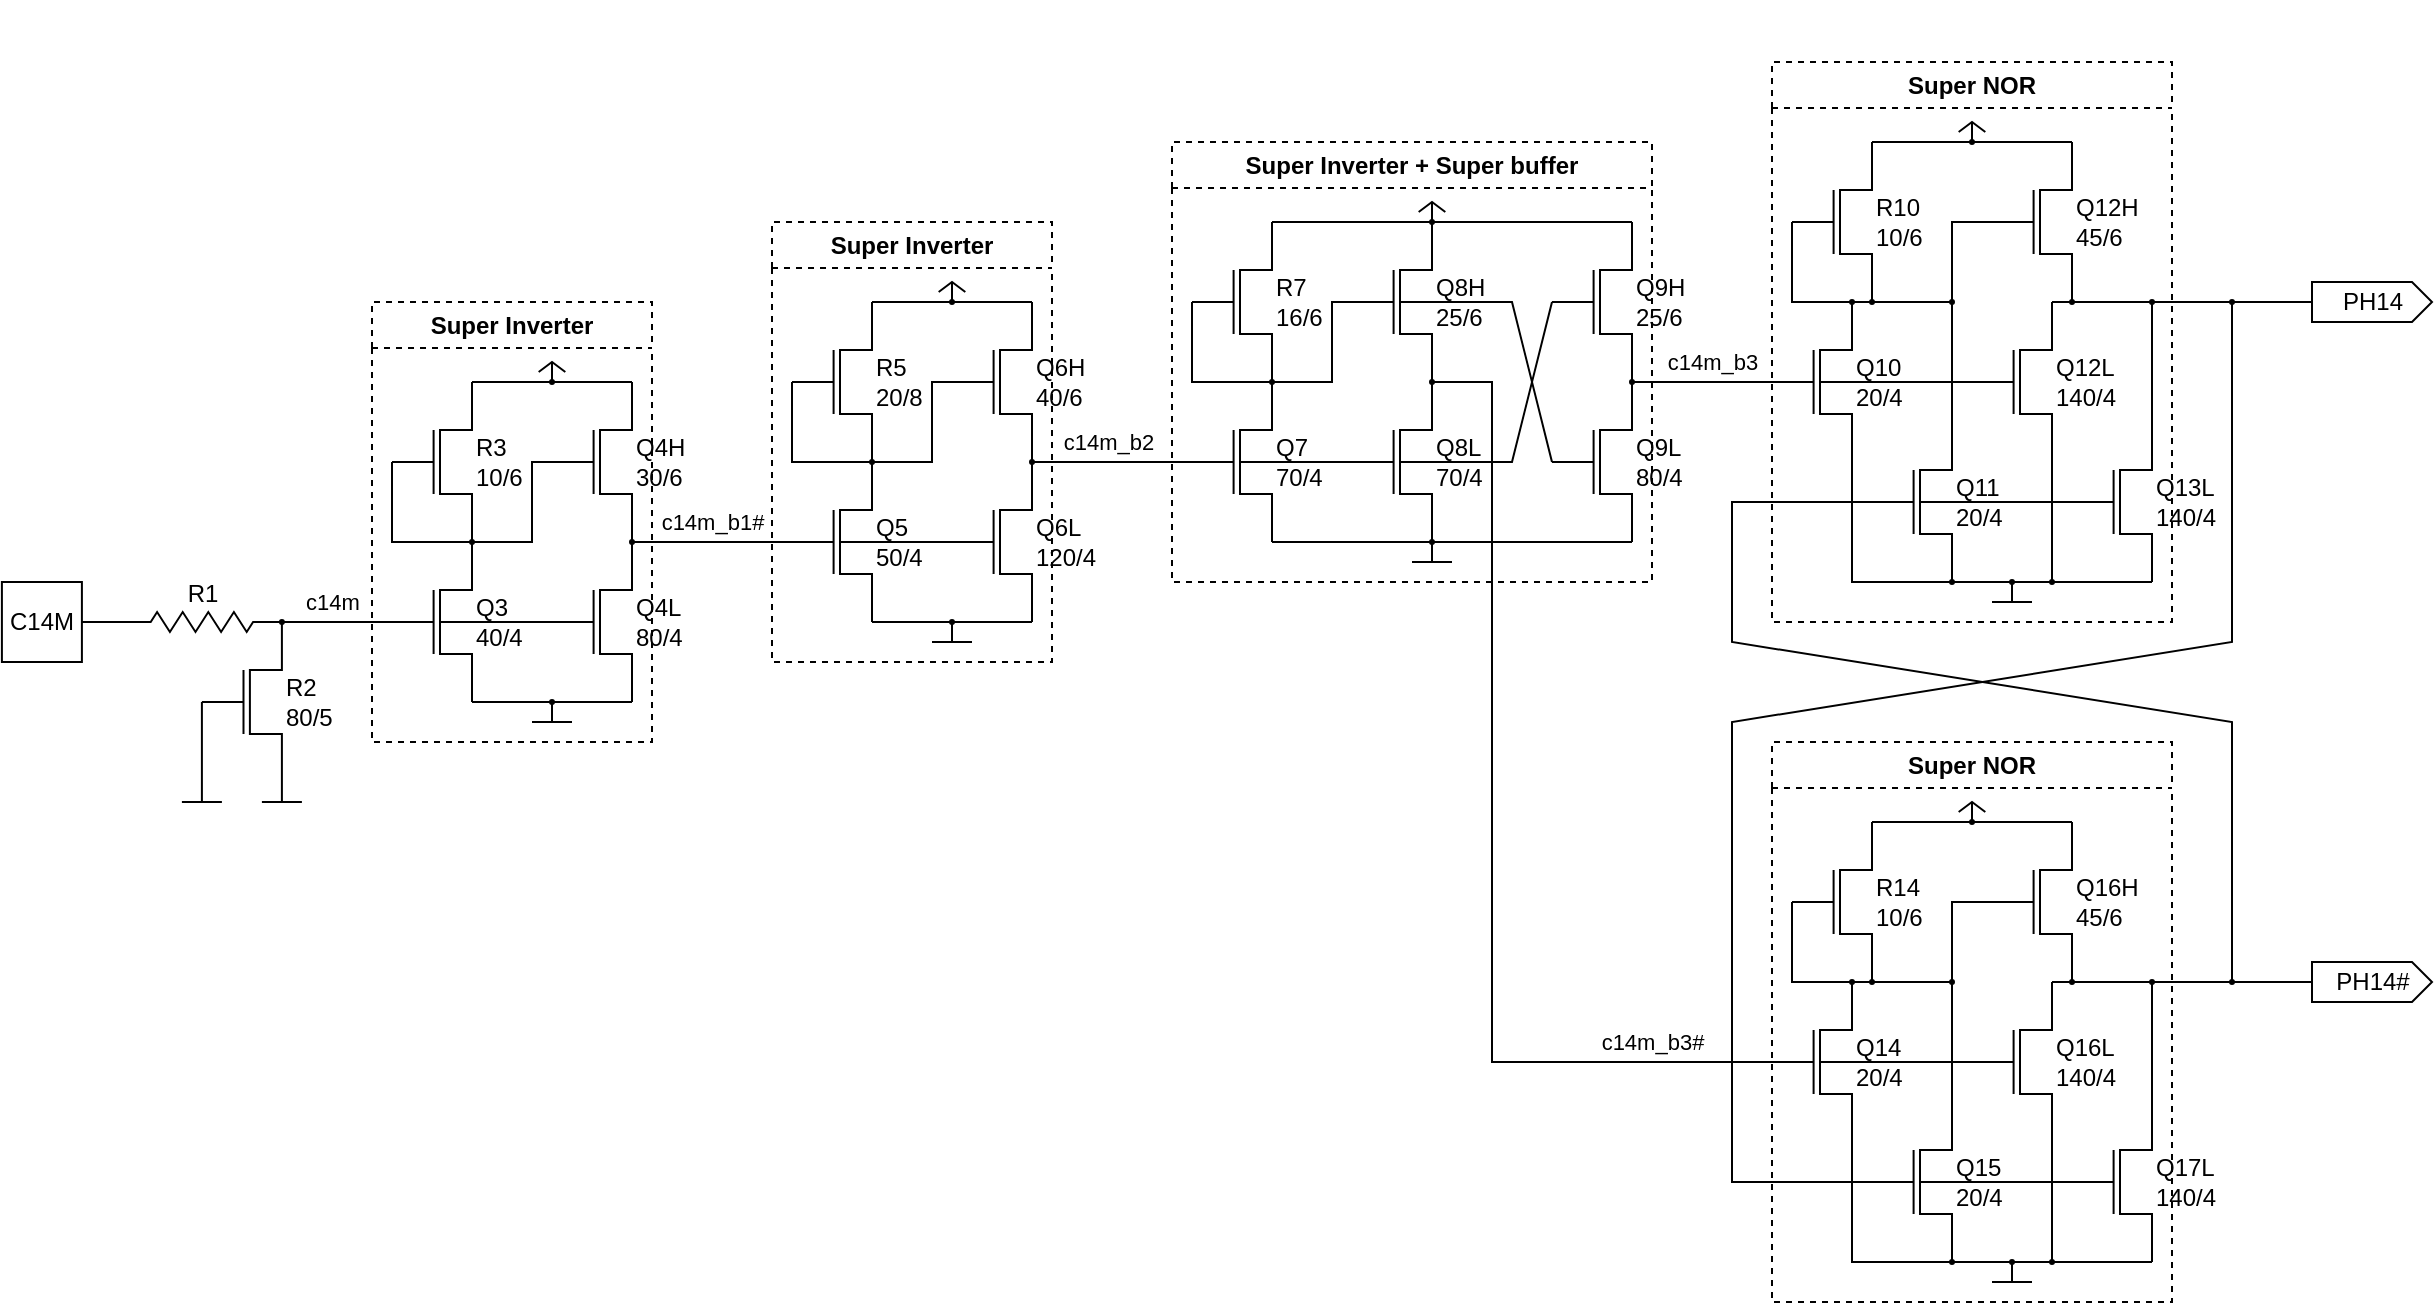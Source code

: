 <mxfile version="21.1.2" type="device" pages="11">
  <diagram name="C14M input" id="kmcQiwfE8WNhKe1sG41V">
    <mxGraphModel dx="2100" dy="1260" grid="1" gridSize="10" guides="1" tooltips="1" connect="1" arrows="1" fold="1" page="1" pageScale="1" pageWidth="1654" pageHeight="1169" math="0" shadow="0">
      <root>
        <mxCell id="0" />
        <mxCell id="1" parent="0" />
        <mxCell id="ohoLDbYUeqyeZI0TsiPs-30" value="" style="endArrow=none;html=1;rounded=0;exitX=1;exitY=1;exitDx=0;exitDy=0;exitPerimeter=0;entryX=0;entryY=0.5;entryDx=0;entryDy=0;entryPerimeter=0;" edge="1" parent="1" source="ohoLDbYUeqyeZI0TsiPs-2" target="ohoLDbYUeqyeZI0TsiPs-20">
          <mxGeometry width="50" height="50" relative="1" as="geometry">
            <mxPoint x="450" y="290" as="sourcePoint" />
            <mxPoint x="500" y="240" as="targetPoint" />
            <Array as="points" />
          </mxGeometry>
        </mxCell>
        <mxCell id="ohoLDbYUeqyeZI0TsiPs-92" value="c14m_b1#" style="edgeLabel;html=1;align=center;verticalAlign=middle;resizable=0;points=[];" vertex="1" connectable="0" parent="ohoLDbYUeqyeZI0TsiPs-30">
          <mxGeometry x="-0.151" y="-1" relative="1" as="geometry">
            <mxPoint x="6" y="-11" as="offset" />
          </mxGeometry>
        </mxCell>
        <mxCell id="ohoLDbYUeqyeZI0TsiPs-41" value="" style="group" vertex="1" connectable="0" parent="1">
          <mxGeometry x="280" y="190" width="120" height="180" as="geometry" />
        </mxCell>
        <mxCell id="Vm2jsdSk9jr_cCBhFWRU-1" value="Q4L&lt;br&gt;80/4" style="verticalLabelPosition=middle;shadow=0;dashed=0;align=left;html=1;verticalAlign=middle;shape=stencil(tVXBboQgFPwarg0LsT03dHvr9rCHnqk+K1kFA7S7/fuyoM26KlXrJiaGGZx5854ooswUvAZEMDc1pBbRJ0RILk6QubuDi4BsMA5rySsI0O7ldR8wY7U6wFFkttktZAFa2MAeA5Z4AbpF+NGB54uyVEnpTIWSpsNc8E6bC2m7ztugXDuTCizoADcVnpqKw+q7wyHyPMdoP99os8jobYIP7ga6S4adKHPIWGMpe+fp4UOrT5kN1mf4F0TKr/l5xD2ipSvlnx4sOImOoFUohbxQIPczJHzwXoEeHQlNWa40xLrhX+y1+nGVhv6/IQ8LGnKbbO1ophy34WhXCku6Q1eXiDd4UpAVJH4/vjeZswZj3TGI7khthP7TIRdlObrJV987hx4NvyYP/AA=);pointerEvents=1;movable=1;resizable=1;rotatable=1;deletable=1;editable=1;locked=0;connectable=1;labelPosition=right;" parent="ohoLDbYUeqyeZI0TsiPs-41" vertex="1">
          <mxGeometry x="80" y="90" width="40" height="80" as="geometry" />
        </mxCell>
        <mxCell id="ohoLDbYUeqyeZI0TsiPs-1" value="Q3&lt;br&gt;40/4" style="verticalLabelPosition=middle;shadow=0;dashed=0;align=left;html=1;verticalAlign=middle;shape=stencil(vVVNb4MgGP41XBcrcT1vrrttO/SwM9PXSVQwQD/270dBl1orU7RNTIzPC88HLwjCscxJDSgMiKwhUQi/oDDM6BFS/dZwbpFVENhvRiqw0Pvbx1YDz7uysCWpBC/gQFPVTKIsB0GVrR4sFhkevEHBkwZPD44TzpjWppzJTuWsrrkJZaprYGOZay1SgQJh4cbosTFuv346NRS+ThHy0HmIvJS206VWXkKfI3SCcZFwrJGhFuL4iyTFt+A7ll71J8keHPZrctpMvUJbrriZfdVw5Gx2y1BSdsYQPk6gMMF7Bg06EBrHGRfgWg1zhJZaj4s0eP6CrD0W5DbZ2jAzmh1Nobhntgtj86P5dB4vTuHePKOCLEDxd5PdpM8CpNJH3DkiUY7yvwoZLcvBQcZ97x9jUHvPG+AX);pointerEvents=1;labelPosition=right;" vertex="1" parent="ohoLDbYUeqyeZI0TsiPs-41">
          <mxGeometry y="90" width="40" height="80" as="geometry" />
        </mxCell>
        <mxCell id="ohoLDbYUeqyeZI0TsiPs-2" value="Q4H&lt;br&gt;30/6" style="verticalLabelPosition=middle;shadow=0;dashed=0;align=left;html=1;verticalAlign=middle;shape=stencil(tVXBboQgFPwarg0LsT03dHvr9rCHnqk+K1kFA7S7/fuyoM26KlXrJiaGGZx5854ooswUvAZEMDc1pBbRJ0RILk6QubuDi4BsMA5rySsI0O7ldR8wY7U6wFFkttktZAFa2MAeA5Z4AbpF+NGB54uyVEnpTIWSpsNc8E6bC2m7ztugXDuTCizoADcVnpqKw+q7wyHyPMdoP99os8jobYIP7ga6S4adKHPIWGMpe+fp4UOrT5kN1mf4F0TKr/l5xD2ipSvlnx4sOImOoFUohbxQIPczJHzwXoEeHQlNWa40xLrhX+y1+nGVhv6/IQ8LGnKbbO1ophy34WhXCku6Q1eXiDd4UpAVJH4/vjeZswZj3TGI7khthP7TIRdlObrJV987hx4NvyYP/AA=);pointerEvents=1;movable=1;resizable=1;rotatable=1;deletable=1;editable=1;locked=0;connectable=1;labelPosition=right;" vertex="1" parent="ohoLDbYUeqyeZI0TsiPs-41">
          <mxGeometry x="80" y="10" width="40" height="80" as="geometry" />
        </mxCell>
        <mxCell id="ohoLDbYUeqyeZI0TsiPs-4" value="" style="endArrow=none;html=1;rounded=0;entryX=0;entryY=0.5;entryDx=0;entryDy=0;entryPerimeter=0;exitX=0;exitY=0.5;exitDx=0;exitDy=0;exitPerimeter=0;" edge="1" parent="ohoLDbYUeqyeZI0TsiPs-41" source="ohoLDbYUeqyeZI0TsiPs-2" target="ohoLDbYUeqyeZI0TsiPs-7">
          <mxGeometry width="50" height="50" relative="1" as="geometry">
            <mxPoint x="70" y="50" as="sourcePoint" />
            <mxPoint x="120" y="60" as="targetPoint" />
            <Array as="points">
              <mxPoint x="70" y="50" />
              <mxPoint x="70" y="90" />
              <mxPoint y="90" />
            </Array>
          </mxGeometry>
        </mxCell>
        <mxCell id="ohoLDbYUeqyeZI0TsiPs-5" value="" style="endArrow=none;html=1;rounded=0;entryX=0;entryY=0.5;entryDx=0;entryDy=0;entryPerimeter=0;exitX=1;exitY=0.5;exitDx=0;exitDy=0;exitPerimeter=0;" edge="1" parent="ohoLDbYUeqyeZI0TsiPs-41" source="ohoLDbYUeqyeZI0TsiPs-1" target="Vm2jsdSk9jr_cCBhFWRU-1">
          <mxGeometry width="50" height="50" relative="1" as="geometry">
            <mxPoint x="50" y="120" as="sourcePoint" />
            <mxPoint x="100" y="70" as="targetPoint" />
          </mxGeometry>
        </mxCell>
        <mxCell id="ohoLDbYUeqyeZI0TsiPs-7" value="R3&lt;br&gt;10/6" style="verticalLabelPosition=middle;shadow=0;dashed=0;align=left;html=1;verticalAlign=middle;shape=stencil(tVXBboQgFPwarg0LsT03dHvr9rCHnqk+K1kFA7S7/fuyoM26KlXrJiaGGZx5854ooswUvAZEMDc1pBbRJ0RILk6QubuDi4BsMA5rySsI0O7ldR8wY7U6wFFkttktZAFa2MAeA5Z4AbpF+NGB54uyVEnpTIWSpsNc8E6bC2m7ztugXDuTCizoADcVnpqKw+q7wyHyPMdoP99os8jobYIP7ga6S4adKHPIWGMpe+fp4UOrT5kN1mf4F0TKr/l5xD2ipSvlnx4sOImOoFUohbxQIPczJHzwXoEeHQlNWa40xLrhX+y1+nGVhv6/IQ8LGnKbbO1ophy34WhXCku6Q1eXiDd4UpAVJH4/vjeZswZj3TGI7khthP7TIRdlObrJV987hx4NvyYP/AA=);pointerEvents=1;movable=1;resizable=1;rotatable=1;deletable=1;editable=1;locked=0;connectable=1;labelPosition=right;" vertex="1" parent="ohoLDbYUeqyeZI0TsiPs-41">
          <mxGeometry y="10" width="40" height="80" as="geometry" />
        </mxCell>
        <mxCell id="ohoLDbYUeqyeZI0TsiPs-11" value="" style="ellipse;whiteSpace=wrap;html=1;aspect=fixed;labelBackgroundColor=default;fillColor=#000000;rotation=0;" vertex="1" parent="ohoLDbYUeqyeZI0TsiPs-41">
          <mxGeometry x="39" y="89" width="2" height="2" as="geometry">
            <mxPoint x="-1" y="-1" as="offset" />
          </mxGeometry>
        </mxCell>
        <mxCell id="ohoLDbYUeqyeZI0TsiPs-13" value="" style="endArrow=none;html=1;rounded=0;exitX=1;exitY=0;exitDx=0;exitDy=0;exitPerimeter=0;entryX=0.5;entryY=0;entryDx=0;entryDy=0;entryPerimeter=0;" edge="1" parent="ohoLDbYUeqyeZI0TsiPs-41" source="ohoLDbYUeqyeZI0TsiPs-2">
          <mxGeometry width="50" height="50" relative="1" as="geometry">
            <mxPoint x="-10" y="80" as="sourcePoint" />
            <mxPoint x="40" y="10.0" as="targetPoint" />
          </mxGeometry>
        </mxCell>
        <mxCell id="ohoLDbYUeqyeZI0TsiPs-14" value="" style="endArrow=none;html=1;rounded=0;entryX=0.5;entryY=1;entryDx=0;entryDy=0;entryPerimeter=0;exitX=0.5;exitY=1;exitDx=0;exitDy=0;exitPerimeter=0;" edge="1" parent="ohoLDbYUeqyeZI0TsiPs-41">
          <mxGeometry width="50" height="50" relative="1" as="geometry">
            <mxPoint x="40" y="170" as="sourcePoint" />
            <mxPoint x="120" y="170" as="targetPoint" />
          </mxGeometry>
        </mxCell>
        <mxCell id="ohoLDbYUeqyeZI0TsiPs-15" value="" style="pointerEvents=1;verticalLabelPosition=middle;shadow=0;dashed=0;align=left;html=1;verticalAlign=middle;shape=mxgraph.electrical.signal_sources.vss2;fontSize=12;flipV=1;labelPosition=right;" vertex="1" parent="ohoLDbYUeqyeZI0TsiPs-41">
          <mxGeometry x="70" y="170" width="20" height="10" as="geometry" />
        </mxCell>
        <mxCell id="ohoLDbYUeqyeZI0TsiPs-16" value="&lt;br&gt;&lt;span style=&quot;font-size: 12px;&quot;&gt;&lt;br&gt;&lt;/span&gt;" style="verticalLabelPosition=top;verticalAlign=bottom;shape=stencil(rZJBE4IgEIV/DdfGQLs3VseO3Um3ZFJwgLT+fcjaJJodnGa47Pfk7cNdwlJT8BoIjbipIbOE7QilDdeCn0uHqVMKhHGEpeQVIDnlOSJjtbpBK3LbfytkAVpYVFtkG3+f7Um0dbA7LM2UlK6rUNIEykB33lxIGzQ+onHtelRgQSPt8z36apVg/QxUQg+jDI7MxWDpRWm4anWX+dd8Ne9ePBHecqUa+CRaR0GguUShRSnkwIKFFvECi2RJivAhf0gxsvjp4Ec086fd/vrdm5vsZH6e4s578AI=);shadow=0;dashed=0;align=center;strokeWidth=1;fontSize=24;html=1;flipV=1;labelPosition=center;" vertex="1" parent="ohoLDbYUeqyeZI0TsiPs-41">
          <mxGeometry x="70" width="20" height="10" as="geometry" />
        </mxCell>
        <mxCell id="ohoLDbYUeqyeZI0TsiPs-31" value="" style="ellipse;whiteSpace=wrap;html=1;aspect=fixed;labelBackgroundColor=default;fillColor=#000000;rotation=0;" vertex="1" parent="ohoLDbYUeqyeZI0TsiPs-41">
          <mxGeometry x="119" y="89" width="2" height="2" as="geometry">
            <mxPoint x="-1" y="-1" as="offset" />
          </mxGeometry>
        </mxCell>
        <mxCell id="ohoLDbYUeqyeZI0TsiPs-32" value="" style="ellipse;whiteSpace=wrap;html=1;aspect=fixed;labelBackgroundColor=default;fillColor=#000000;rotation=0;" vertex="1" parent="ohoLDbYUeqyeZI0TsiPs-41">
          <mxGeometry x="79" y="9" width="2" height="2" as="geometry">
            <mxPoint x="-1" y="-1" as="offset" />
          </mxGeometry>
        </mxCell>
        <mxCell id="ohoLDbYUeqyeZI0TsiPs-33" value="" style="ellipse;whiteSpace=wrap;html=1;aspect=fixed;labelBackgroundColor=default;fillColor=#000000;rotation=0;" vertex="1" parent="ohoLDbYUeqyeZI0TsiPs-41">
          <mxGeometry x="79" y="169" width="2" height="2" as="geometry">
            <mxPoint x="-1" y="-1" as="offset" />
          </mxGeometry>
        </mxCell>
        <mxCell id="ohoLDbYUeqyeZI0TsiPs-42" value="R2&lt;br&gt;80/5" style="verticalLabelPosition=middle;shadow=0;dashed=0;align=left;html=1;verticalAlign=middle;shape=stencil(tVXBboQgFPwarg0LsT03dHvr9rCHnqk+K1kFA7S7/fuyoM26KlXrJiaGGZx5854ooswUvAZEMDc1pBbRJ0RILk6QubuDi4BsMA5rySsI0O7ldR8wY7U6wFFkttktZAFa2MAeA5Z4AbpF+NGB54uyVEnpTIWSpsNc8E6bC2m7ztugXDuTCizoADcVnpqKw+q7wyHyPMdoP99os8jobYIP7ga6S4adKHPIWGMpe+fp4UOrT5kN1mf4F0TKr/l5xD2ipSvlnx4sOImOoFUohbxQIPczJHzwXoEeHQlNWa40xLrhX+y1+nGVhv6/IQ8LGnKbbO1ophy34WhXCku6Q1eXiDd4UpAVJH4/vjeZswZj3TGI7khthP7TIRdlObrJV987hx4NvyYP/AA=);pointerEvents=1;movable=1;resizable=1;rotatable=1;deletable=1;editable=1;locked=0;connectable=1;labelPosition=right;" vertex="1" parent="1">
          <mxGeometry x="184.95" y="320" width="40" height="80" as="geometry" />
        </mxCell>
        <mxCell id="ohoLDbYUeqyeZI0TsiPs-43" value="" style="pointerEvents=1;verticalLabelPosition=middle;shadow=0;dashed=0;align=left;html=1;verticalAlign=middle;shape=mxgraph.electrical.signal_sources.vss2;fontSize=12;flipV=1;labelPosition=right;" vertex="1" parent="1">
          <mxGeometry x="214.95" y="400" width="20" height="10" as="geometry" />
        </mxCell>
        <mxCell id="ohoLDbYUeqyeZI0TsiPs-44" value="" style="pointerEvents=1;verticalLabelPosition=middle;shadow=0;dashed=0;align=left;html=1;verticalAlign=middle;shape=mxgraph.electrical.signal_sources.vss2;fontSize=12;flipV=1;labelPosition=right;" vertex="1" parent="1">
          <mxGeometry x="174.95" y="400" width="20" height="10" as="geometry" />
        </mxCell>
        <mxCell id="ohoLDbYUeqyeZI0TsiPs-45" value="" style="endArrow=none;html=1;rounded=0;exitX=0.5;exitY=1;exitDx=0;exitDy=0;exitPerimeter=0;entryX=0;entryY=0.5;entryDx=0;entryDy=0;entryPerimeter=0;" edge="1" parent="1" source="ohoLDbYUeqyeZI0TsiPs-44" target="ohoLDbYUeqyeZI0TsiPs-42">
          <mxGeometry width="50" height="50" relative="1" as="geometry">
            <mxPoint x="264.95" y="410" as="sourcePoint" />
            <mxPoint x="314.95" y="360" as="targetPoint" />
          </mxGeometry>
        </mxCell>
        <mxCell id="ohoLDbYUeqyeZI0TsiPs-47" value="" style="endArrow=none;html=1;rounded=0;entryX=1;entryY=0;entryDx=0;entryDy=0;entryPerimeter=0;exitX=0;exitY=0.5;exitDx=0;exitDy=0;exitPerimeter=0;" edge="1" parent="1" source="ohoLDbYUeqyeZI0TsiPs-1" target="ohoLDbYUeqyeZI0TsiPs-42">
          <mxGeometry width="50" height="50" relative="1" as="geometry">
            <mxPoint x="310" y="350" as="sourcePoint" />
            <mxPoint x="360" y="300" as="targetPoint" />
            <Array as="points" />
          </mxGeometry>
        </mxCell>
        <mxCell id="ohoLDbYUeqyeZI0TsiPs-96" value="c14m" style="edgeLabel;html=1;align=center;verticalAlign=middle;resizable=0;points=[];" vertex="1" connectable="0" parent="ohoLDbYUeqyeZI0TsiPs-47">
          <mxGeometry x="-0.457" y="1" relative="1" as="geometry">
            <mxPoint x="-15" y="-11" as="offset" />
          </mxGeometry>
        </mxCell>
        <mxCell id="ohoLDbYUeqyeZI0TsiPs-48" value="R1" style="pointerEvents=1;verticalLabelPosition=top;shadow=0;dashed=0;align=center;html=1;verticalAlign=bottom;shape=mxgraph.electrical.resistors.resistor_2;labelPosition=center;" vertex="1" parent="1">
          <mxGeometry x="144.95" y="315" width="80" height="10" as="geometry" />
        </mxCell>
        <mxCell id="ohoLDbYUeqyeZI0TsiPs-50" value="" style="edgeStyle=orthogonalEdgeStyle;rounded=0;orthogonalLoop=1;jettySize=auto;html=1;endArrow=none;endFill=0;" edge="1" parent="1" source="ohoLDbYUeqyeZI0TsiPs-49" target="ohoLDbYUeqyeZI0TsiPs-48">
          <mxGeometry relative="1" as="geometry" />
        </mxCell>
        <mxCell id="ohoLDbYUeqyeZI0TsiPs-49" value="C14M" style="whiteSpace=wrap;html=1;aspect=fixed;" vertex="1" parent="1">
          <mxGeometry x="84.95" y="300" width="40" height="40" as="geometry" />
        </mxCell>
        <mxCell id="ohoLDbYUeqyeZI0TsiPs-51" value="" style="ellipse;whiteSpace=wrap;html=1;aspect=fixed;labelBackgroundColor=default;fillColor=#000000;rotation=0;" vertex="1" parent="1">
          <mxGeometry x="223.95" y="319" width="2" height="2" as="geometry">
            <mxPoint x="-1" y="-1" as="offset" />
          </mxGeometry>
        </mxCell>
        <mxCell id="ohoLDbYUeqyeZI0TsiPs-65" value="" style="endArrow=none;html=1;rounded=0;entryX=0;entryY=0.5;entryDx=0;entryDy=0;entryPerimeter=0;exitX=1;exitY=1;exitDx=0;exitDy=0;exitPerimeter=0;" edge="1" parent="1" source="ohoLDbYUeqyeZI0TsiPs-21" target="ohoLDbYUeqyeZI0TsiPs-54">
          <mxGeometry width="50" height="50" relative="1" as="geometry">
            <mxPoint x="600" y="200" as="sourcePoint" />
            <mxPoint x="620" y="180" as="targetPoint" />
            <Array as="points" />
          </mxGeometry>
        </mxCell>
        <mxCell id="ohoLDbYUeqyeZI0TsiPs-93" value="c14m_b2" style="edgeLabel;html=1;align=center;verticalAlign=middle;resizable=0;points=[];" vertex="1" connectable="0" parent="ohoLDbYUeqyeZI0TsiPs-65">
          <mxGeometry x="-0.083" y="-1" relative="1" as="geometry">
            <mxPoint x="1" y="-11" as="offset" />
          </mxGeometry>
        </mxCell>
        <mxCell id="ohoLDbYUeqyeZI0TsiPs-90" value="" style="endArrow=none;html=1;rounded=0;exitX=1;exitY=1;exitDx=0;exitDy=0;exitPerimeter=0;" edge="1" parent="1" source="ohoLDbYUeqyeZI0TsiPs-86">
          <mxGeometry width="50" height="50" relative="1" as="geometry">
            <mxPoint x="800" y="201" as="sourcePoint" />
            <mxPoint x="970" y="540" as="targetPoint" />
            <Array as="points">
              <mxPoint x="830" y="200" />
              <mxPoint x="830" y="540" />
            </Array>
          </mxGeometry>
        </mxCell>
        <mxCell id="ohoLDbYUeqyeZI0TsiPs-94" value="c14m_b3#" style="edgeLabel;html=1;align=center;verticalAlign=middle;resizable=0;points=[];" vertex="1" connectable="0" parent="ohoLDbYUeqyeZI0TsiPs-90">
          <mxGeometry x="0.72" y="1" relative="1" as="geometry">
            <mxPoint x="11" y="-9" as="offset" />
          </mxGeometry>
        </mxCell>
        <mxCell id="ohoLDbYUeqyeZI0TsiPs-98" value="Super Inverter" style="swimlane;whiteSpace=wrap;html=1;fillColor=none;dashed=1;" vertex="1" parent="1">
          <mxGeometry x="270" y="160" width="140" height="220" as="geometry" />
        </mxCell>
        <mxCell id="ohoLDbYUeqyeZI0TsiPs-99" value="" style="group" vertex="1" connectable="0" parent="1">
          <mxGeometry x="480" y="150" width="120" height="180" as="geometry" />
        </mxCell>
        <mxCell id="ohoLDbYUeqyeZI0TsiPs-19" value="Q6L&lt;br&gt;120/4" style="verticalLabelPosition=middle;shadow=0;dashed=0;align=left;html=1;verticalAlign=middle;shape=stencil(tVXBboQgFPwarg0LsT03dHvr9rCHnqk+K1kFA7S7/fuyoM26KlXrJiaGGZx5854ooswUvAZEMDc1pBbRJ0RILk6QubuDi4BsMA5rySsI0O7ldR8wY7U6wFFkttktZAFa2MAeA5Z4AbpF+NGB54uyVEnpTIWSpsNc8E6bC2m7ztugXDuTCizoADcVnpqKw+q7wyHyPMdoP99os8jobYIP7ga6S4adKHPIWGMpe+fp4UOrT5kN1mf4F0TKr/l5xD2ipSvlnx4sOImOoFUohbxQIPczJHzwXoEeHQlNWa40xLrhX+y1+nGVhv6/IQ8LGnKbbO1ophy34WhXCku6Q1eXiDd4UpAVJH4/vjeZswZj3TGI7khthP7TIRdlObrJV987hx4NvyYP/AA=);pointerEvents=1;movable=1;resizable=1;rotatable=1;deletable=1;editable=1;locked=0;connectable=1;labelPosition=right;" vertex="1" parent="ohoLDbYUeqyeZI0TsiPs-99">
          <mxGeometry x="80" y="90" width="40" height="80" as="geometry" />
        </mxCell>
        <mxCell id="ohoLDbYUeqyeZI0TsiPs-20" value="Q5&lt;br&gt;50/4" style="verticalLabelPosition=middle;shadow=0;dashed=0;align=left;html=1;verticalAlign=middle;shape=stencil(vVVNb4MgGP41XBcrcT1vrrttO/SwM9PXSVQwQD/270dBl1orU7RNTIzPC88HLwjCscxJDSgMiKwhUQi/oDDM6BFS/dZwbpFVENhvRiqw0Pvbx1YDz7uysCWpBC/gQFPVTKIsB0GVrR4sFhkevEHBkwZPD44TzpjWppzJTuWsrrkJZaprYGOZay1SgQJh4cbosTFuv346NRS+ThHy0HmIvJS206VWXkKfI3SCcZFwrJGhFuL4iyTFt+A7ll71J8keHPZrctpMvUJbrriZfdVw5Gx2y1BSdsYQPk6gMMF7Bg06EBrHGRfgWg1zhJZaj4s0eP6CrD0W5DbZ2jAzmh1Nobhntgtj86P5dB4vTuHePKOCLEDxd5PdpM8CpNJH3DkiUY7yvwoZLcvBQcZ97x9jUHvPG+AX);pointerEvents=1;labelPosition=right;" vertex="1" parent="ohoLDbYUeqyeZI0TsiPs-99">
          <mxGeometry y="90" width="40" height="80" as="geometry" />
        </mxCell>
        <mxCell id="ohoLDbYUeqyeZI0TsiPs-21" value="Q6H&lt;br&gt;40/6" style="verticalLabelPosition=middle;shadow=0;dashed=0;align=left;html=1;verticalAlign=middle;shape=stencil(tVXBboQgFPwarg0LsT03dHvr9rCHnqk+K1kFA7S7/fuyoM26KlXrJiaGGZx5854ooswUvAZEMDc1pBbRJ0RILk6QubuDi4BsMA5rySsI0O7ldR8wY7U6wFFkttktZAFa2MAeA5Z4AbpF+NGB54uyVEnpTIWSpsNc8E6bC2m7ztugXDuTCizoADcVnpqKw+q7wyHyPMdoP99os8jobYIP7ga6S4adKHPIWGMpe+fp4UOrT5kN1mf4F0TKr/l5xD2ipSvlnx4sOImOoFUohbxQIPczJHzwXoEeHQlNWa40xLrhX+y1+nGVhv6/IQ8LGnKbbO1ophy34WhXCku6Q1eXiDd4UpAVJH4/vjeZswZj3TGI7khthP7TIRdlObrJV987hx4NvyYP/AA=);pointerEvents=1;movable=1;resizable=1;rotatable=1;deletable=1;editable=1;locked=0;connectable=1;labelPosition=right;" vertex="1" parent="ohoLDbYUeqyeZI0TsiPs-99">
          <mxGeometry x="80" y="10" width="40" height="80" as="geometry" />
        </mxCell>
        <mxCell id="ohoLDbYUeqyeZI0TsiPs-22" value="" style="endArrow=none;html=1;rounded=0;entryX=0;entryY=0.5;entryDx=0;entryDy=0;entryPerimeter=0;exitX=0;exitY=0.5;exitDx=0;exitDy=0;exitPerimeter=0;" edge="1" parent="ohoLDbYUeqyeZI0TsiPs-99" source="ohoLDbYUeqyeZI0TsiPs-21" target="ohoLDbYUeqyeZI0TsiPs-24">
          <mxGeometry width="50" height="50" relative="1" as="geometry">
            <mxPoint x="70" y="50" as="sourcePoint" />
            <mxPoint x="120" y="60" as="targetPoint" />
            <Array as="points">
              <mxPoint x="70" y="50" />
              <mxPoint x="70" y="90" />
              <mxPoint y="90" />
            </Array>
          </mxGeometry>
        </mxCell>
        <mxCell id="ohoLDbYUeqyeZI0TsiPs-23" value="" style="endArrow=none;html=1;rounded=0;entryX=0;entryY=0.5;entryDx=0;entryDy=0;entryPerimeter=0;exitX=1;exitY=0.5;exitDx=0;exitDy=0;exitPerimeter=0;" edge="1" parent="ohoLDbYUeqyeZI0TsiPs-99" source="ohoLDbYUeqyeZI0TsiPs-20" target="ohoLDbYUeqyeZI0TsiPs-19">
          <mxGeometry width="50" height="50" relative="1" as="geometry">
            <mxPoint x="50" y="120" as="sourcePoint" />
            <mxPoint x="100" y="70" as="targetPoint" />
          </mxGeometry>
        </mxCell>
        <mxCell id="ohoLDbYUeqyeZI0TsiPs-24" value="R5&lt;br&gt;20/8" style="verticalLabelPosition=middle;shadow=0;dashed=0;align=left;html=1;verticalAlign=middle;shape=stencil(tVXBboQgFPwarg0LsT03dHvr9rCHnqk+K1kFA7S7/fuyoM26KlXrJiaGGZx5854ooswUvAZEMDc1pBbRJ0RILk6QubuDi4BsMA5rySsI0O7ldR8wY7U6wFFkttktZAFa2MAeA5Z4AbpF+NGB54uyVEnpTIWSpsNc8E6bC2m7ztugXDuTCizoADcVnpqKw+q7wyHyPMdoP99os8jobYIP7ga6S4adKHPIWGMpe+fp4UOrT5kN1mf4F0TKr/l5xD2ipSvlnx4sOImOoFUohbxQIPczJHzwXoEeHQlNWa40xLrhX+y1+nGVhv6/IQ8LGnKbbO1ophy34WhXCku6Q1eXiDd4UpAVJH4/vjeZswZj3TGI7khthP7TIRdlObrJV987hx4NvyYP/AA=);pointerEvents=1;movable=1;resizable=1;rotatable=1;deletable=1;editable=1;locked=0;connectable=1;labelPosition=right;" vertex="1" parent="ohoLDbYUeqyeZI0TsiPs-99">
          <mxGeometry y="10" width="40" height="80" as="geometry" />
        </mxCell>
        <mxCell id="ohoLDbYUeqyeZI0TsiPs-25" value="" style="ellipse;whiteSpace=wrap;html=1;aspect=fixed;labelBackgroundColor=default;fillColor=#000000;rotation=0;" vertex="1" parent="ohoLDbYUeqyeZI0TsiPs-99">
          <mxGeometry x="39" y="89" width="2" height="2" as="geometry">
            <mxPoint x="-1" y="-1" as="offset" />
          </mxGeometry>
        </mxCell>
        <mxCell id="ohoLDbYUeqyeZI0TsiPs-26" value="" style="endArrow=none;html=1;rounded=0;exitX=1;exitY=0;exitDx=0;exitDy=0;exitPerimeter=0;entryX=0.5;entryY=0;entryDx=0;entryDy=0;entryPerimeter=0;" edge="1" parent="ohoLDbYUeqyeZI0TsiPs-99" source="ohoLDbYUeqyeZI0TsiPs-21">
          <mxGeometry width="50" height="50" relative="1" as="geometry">
            <mxPoint x="-10" y="80" as="sourcePoint" />
            <mxPoint x="40" y="10" as="targetPoint" />
          </mxGeometry>
        </mxCell>
        <mxCell id="ohoLDbYUeqyeZI0TsiPs-27" value="" style="endArrow=none;html=1;rounded=0;entryX=0.5;entryY=1;entryDx=0;entryDy=0;entryPerimeter=0;exitX=0.5;exitY=1;exitDx=0;exitDy=0;exitPerimeter=0;" edge="1" parent="ohoLDbYUeqyeZI0TsiPs-99">
          <mxGeometry width="50" height="50" relative="1" as="geometry">
            <mxPoint x="40" y="170" as="sourcePoint" />
            <mxPoint x="120" y="170" as="targetPoint" />
          </mxGeometry>
        </mxCell>
        <mxCell id="ohoLDbYUeqyeZI0TsiPs-28" value="" style="pointerEvents=1;verticalLabelPosition=middle;shadow=0;dashed=0;align=left;html=1;verticalAlign=middle;shape=mxgraph.electrical.signal_sources.vss2;fontSize=12;flipV=1;labelPosition=right;" vertex="1" parent="ohoLDbYUeqyeZI0TsiPs-99">
          <mxGeometry x="70" y="170" width="20" height="10" as="geometry" />
        </mxCell>
        <mxCell id="ohoLDbYUeqyeZI0TsiPs-29" value="&lt;br&gt;&lt;span style=&quot;font-size: 12px;&quot;&gt;&lt;br&gt;&lt;/span&gt;" style="verticalLabelPosition=top;verticalAlign=bottom;shape=stencil(rZJBE4IgEIV/DdfGQLs3VseO3Um3ZFJwgLT+fcjaJJodnGa47Pfk7cNdwlJT8BoIjbipIbOE7QilDdeCn0uHqVMKhHGEpeQVIDnlOSJjtbpBK3LbfytkAVpYVFtkG3+f7Um0dbA7LM2UlK6rUNIEykB33lxIGzQ+onHtelRgQSPt8z36apVg/QxUQg+jDI7MxWDpRWm4anWX+dd8Ne9ePBHecqUa+CRaR0GguUShRSnkwIKFFvECi2RJivAhf0gxsvjp4Ec086fd/vrdm5vsZH6e4s578AI=);shadow=0;dashed=0;align=center;strokeWidth=1;fontSize=24;html=1;flipV=1;labelPosition=center;" vertex="1" parent="ohoLDbYUeqyeZI0TsiPs-99">
          <mxGeometry x="70" width="20" height="10" as="geometry" />
        </mxCell>
        <mxCell id="ohoLDbYUeqyeZI0TsiPs-52" value="" style="ellipse;whiteSpace=wrap;html=1;aspect=fixed;labelBackgroundColor=default;fillColor=#000000;rotation=0;" vertex="1" parent="ohoLDbYUeqyeZI0TsiPs-99">
          <mxGeometry x="119" y="89" width="2" height="2" as="geometry">
            <mxPoint x="-1" y="-1" as="offset" />
          </mxGeometry>
        </mxCell>
        <mxCell id="ohoLDbYUeqyeZI0TsiPs-82" value="" style="ellipse;whiteSpace=wrap;html=1;aspect=fixed;labelBackgroundColor=default;fillColor=#000000;rotation=0;" vertex="1" parent="ohoLDbYUeqyeZI0TsiPs-99">
          <mxGeometry x="79" y="169" width="2" height="2" as="geometry">
            <mxPoint x="-1" y="-1" as="offset" />
          </mxGeometry>
        </mxCell>
        <mxCell id="ohoLDbYUeqyeZI0TsiPs-85" value="" style="ellipse;whiteSpace=wrap;html=1;aspect=fixed;labelBackgroundColor=default;fillColor=#000000;rotation=0;" vertex="1" parent="ohoLDbYUeqyeZI0TsiPs-99">
          <mxGeometry x="79" y="9" width="2" height="2" as="geometry">
            <mxPoint x="-1" y="-1" as="offset" />
          </mxGeometry>
        </mxCell>
        <mxCell id="ohoLDbYUeqyeZI0TsiPs-100" value="Super Inverter" style="swimlane;whiteSpace=wrap;html=1;fillColor=none;dashed=1;" vertex="1" parent="1">
          <mxGeometry x="470" y="120" width="140" height="220" as="geometry" />
        </mxCell>
        <mxCell id="ohoLDbYUeqyeZI0TsiPs-101" value="Super Inverter + Super buffer" style="swimlane;whiteSpace=wrap;html=1;fillColor=none;dashed=1;" vertex="1" parent="1">
          <mxGeometry x="670" y="80" width="240" height="220" as="geometry" />
        </mxCell>
        <mxCell id="ohoLDbYUeqyeZI0TsiPs-102" value="" style="group" vertex="1" connectable="0" parent="1">
          <mxGeometry x="680" y="110" width="220" height="180" as="geometry" />
        </mxCell>
        <mxCell id="ohoLDbYUeqyeZI0TsiPs-53" value="Q9L&lt;br&gt;80/4" style="verticalLabelPosition=middle;shadow=0;dashed=0;align=left;html=1;verticalAlign=middle;shape=stencil(tVXBboQgFPwarg0LsT03dHvr9rCHnqk+K1kFA7S7/fuyoM26KlXrJiaGGZx5854ooswUvAZEMDc1pBbRJ0RILk6QubuDi4BsMA5rySsI0O7ldR8wY7U6wFFkttktZAFa2MAeA5Z4AbpF+NGB54uyVEnpTIWSpsNc8E6bC2m7ztugXDuTCizoADcVnpqKw+q7wyHyPMdoP99os8jobYIP7ga6S4adKHPIWGMpe+fp4UOrT5kN1mf4F0TKr/l5xD2ipSvlnx4sOImOoFUohbxQIPczJHzwXoEeHQlNWa40xLrhX+y1+nGVhv6/IQ8LGnKbbO1ophy34WhXCku6Q1eXiDd4UpAVJH4/vjeZswZj3TGI7khthP7TIRdlObrJV987hx4NvyYP/AA=);pointerEvents=1;movable=1;resizable=1;rotatable=1;deletable=1;editable=1;locked=0;connectable=1;labelPosition=right;" vertex="1" parent="ohoLDbYUeqyeZI0TsiPs-102">
          <mxGeometry x="180" y="90" width="40" height="80" as="geometry" />
        </mxCell>
        <mxCell id="ohoLDbYUeqyeZI0TsiPs-54" value="Q7&lt;br&gt;70/4" style="verticalLabelPosition=middle;shadow=0;dashed=0;align=left;html=1;verticalAlign=middle;shape=stencil(vVVNb4MgGP41XBcrcT1vrrttO/SwM9PXSVQwQD/270dBl1orU7RNTIzPC88HLwjCscxJDSgMiKwhUQi/oDDM6BFS/dZwbpFVENhvRiqw0Pvbx1YDz7uysCWpBC/gQFPVTKIsB0GVrR4sFhkevEHBkwZPD44TzpjWppzJTuWsrrkJZaprYGOZay1SgQJh4cbosTFuv346NRS+ThHy0HmIvJS206VWXkKfI3SCcZFwrJGhFuL4iyTFt+A7ll71J8keHPZrctpMvUJbrriZfdVw5Gx2y1BSdsYQPk6gMMF7Bg06EBrHGRfgWg1zhJZaj4s0eP6CrD0W5DbZ2jAzmh1Nobhntgtj86P5dB4vTuHePKOCLEDxd5PdpM8CpNJH3DkiUY7yvwoZLcvBQcZ97x9jUHvPG+AX);pointerEvents=1;labelPosition=right;" vertex="1" parent="ohoLDbYUeqyeZI0TsiPs-102">
          <mxGeometry y="90" width="40" height="80" as="geometry" />
        </mxCell>
        <mxCell id="ohoLDbYUeqyeZI0TsiPs-55" value="Q9H&lt;br&gt;25/6" style="verticalLabelPosition=middle;shadow=0;dashed=0;align=left;html=1;verticalAlign=middle;shape=stencil(tVXBboQgFPwarg0LsT03dHvr9rCHnqk+K1kFA7S7/fuyoM26KlXrJiaGGZx5854ooswUvAZEMDc1pBbRJ0RILk6QubuDi4BsMA5rySsI0O7ldR8wY7U6wFFkttktZAFa2MAeA5Z4AbpF+NGB54uyVEnpTIWSpsNc8E6bC2m7ztugXDuTCizoADcVnpqKw+q7wyHyPMdoP99os8jobYIP7ga6S4adKHPIWGMpe+fp4UOrT5kN1mf4F0TKr/l5xD2ipSvlnx4sOImOoFUohbxQIPczJHzwXoEeHQlNWa40xLrhX+y1+nGVhv6/IQ8LGnKbbO1ophy34WhXCku6Q1eXiDd4UpAVJH4/vjeZswZj3TGI7khthP7TIRdlObrJV987hx4NvyYP/AA=);pointerEvents=1;movable=1;resizable=1;rotatable=1;deletable=1;editable=1;locked=0;connectable=1;labelPosition=right;" vertex="1" parent="ohoLDbYUeqyeZI0TsiPs-102">
          <mxGeometry x="180" y="10" width="40" height="80" as="geometry" />
        </mxCell>
        <mxCell id="ohoLDbYUeqyeZI0TsiPs-57" value="" style="endArrow=none;html=1;rounded=0;entryX=0;entryY=0.5;entryDx=0;entryDy=0;entryPerimeter=0;exitX=1;exitY=0.5;exitDx=0;exitDy=0;exitPerimeter=0;" edge="1" parent="ohoLDbYUeqyeZI0TsiPs-102" source="ohoLDbYUeqyeZI0TsiPs-54" target="ohoLDbYUeqyeZI0TsiPs-80">
          <mxGeometry width="50" height="50" relative="1" as="geometry">
            <mxPoint x="50" y="120" as="sourcePoint" />
            <mxPoint x="100" y="70" as="targetPoint" />
          </mxGeometry>
        </mxCell>
        <mxCell id="ohoLDbYUeqyeZI0TsiPs-58" value="R7&lt;br&gt;16/6" style="verticalLabelPosition=middle;shadow=0;dashed=0;align=left;html=1;verticalAlign=middle;shape=stencil(tVXBboQgFPwarg0LsT03dHvr9rCHnqk+K1kFA7S7/fuyoM26KlXrJiaGGZx5854ooswUvAZEMDc1pBbRJ0RILk6QubuDi4BsMA5rySsI0O7ldR8wY7U6wFFkttktZAFa2MAeA5Z4AbpF+NGB54uyVEnpTIWSpsNc8E6bC2m7ztugXDuTCizoADcVnpqKw+q7wyHyPMdoP99os8jobYIP7ga6S4adKHPIWGMpe+fp4UOrT5kN1mf4F0TKr/l5xD2ipSvlnx4sOImOoFUohbxQIPczJHzwXoEeHQlNWa40xLrhX+y1+nGVhv6/IQ8LGnKbbO1ophy34WhXCku6Q1eXiDd4UpAVJH4/vjeZswZj3TGI7khthP7TIRdlObrJV987hx4NvyYP/AA=);pointerEvents=1;movable=1;resizable=1;rotatable=1;deletable=1;editable=1;locked=0;connectable=1;labelPosition=right;" vertex="1" parent="ohoLDbYUeqyeZI0TsiPs-102">
          <mxGeometry y="10" width="40" height="80" as="geometry" />
        </mxCell>
        <mxCell id="ohoLDbYUeqyeZI0TsiPs-59" value="" style="ellipse;whiteSpace=wrap;html=1;aspect=fixed;labelBackgroundColor=default;fillColor=#000000;rotation=0;" vertex="1" parent="ohoLDbYUeqyeZI0TsiPs-102">
          <mxGeometry x="39" y="89" width="2" height="2" as="geometry">
            <mxPoint x="-1" y="-1" as="offset" />
          </mxGeometry>
        </mxCell>
        <mxCell id="ohoLDbYUeqyeZI0TsiPs-60" value="" style="endArrow=none;html=1;rounded=0;exitX=1;exitY=0;exitDx=0;exitDy=0;exitPerimeter=0;entryX=0.5;entryY=0;entryDx=0;entryDy=0;entryPerimeter=0;" edge="1" parent="ohoLDbYUeqyeZI0TsiPs-102" source="ohoLDbYUeqyeZI0TsiPs-55">
          <mxGeometry width="50" height="50" relative="1" as="geometry">
            <mxPoint x="-10" y="80" as="sourcePoint" />
            <mxPoint x="40" y="10" as="targetPoint" />
          </mxGeometry>
        </mxCell>
        <mxCell id="ohoLDbYUeqyeZI0TsiPs-61" value="" style="endArrow=none;html=1;rounded=0;entryX=1;entryY=1;entryDx=0;entryDy=0;entryPerimeter=0;exitX=0.5;exitY=1;exitDx=0;exitDy=0;exitPerimeter=0;" edge="1" parent="ohoLDbYUeqyeZI0TsiPs-102" target="ohoLDbYUeqyeZI0TsiPs-53">
          <mxGeometry width="50" height="50" relative="1" as="geometry">
            <mxPoint x="40" y="170" as="sourcePoint" />
            <mxPoint x="120" y="170" as="targetPoint" />
          </mxGeometry>
        </mxCell>
        <mxCell id="ohoLDbYUeqyeZI0TsiPs-62" value="" style="pointerEvents=1;verticalLabelPosition=middle;shadow=0;dashed=0;align=left;html=1;verticalAlign=middle;shape=mxgraph.electrical.signal_sources.vss2;fontSize=12;flipV=1;labelPosition=right;" vertex="1" parent="ohoLDbYUeqyeZI0TsiPs-102">
          <mxGeometry x="110" y="170" width="20" height="10" as="geometry" />
        </mxCell>
        <mxCell id="ohoLDbYUeqyeZI0TsiPs-63" value="&lt;br&gt;&lt;span style=&quot;font-size: 12px;&quot;&gt;&lt;br&gt;&lt;/span&gt;" style="verticalLabelPosition=top;verticalAlign=bottom;shape=stencil(rZJBE4IgEIV/DdfGQLs3VseO3Um3ZFJwgLT+fcjaJJodnGa47Pfk7cNdwlJT8BoIjbipIbOE7QilDdeCn0uHqVMKhHGEpeQVIDnlOSJjtbpBK3LbfytkAVpYVFtkG3+f7Um0dbA7LM2UlK6rUNIEykB33lxIGzQ+onHtelRgQSPt8z36apVg/QxUQg+jDI7MxWDpRWm4anWX+dd8Ne9ePBHecqUa+CRaR0GguUShRSnkwIKFFvECi2RJivAhf0gxsvjp4Ec086fd/vrdm5vsZH6e4s578AI=);shadow=0;dashed=0;align=center;strokeWidth=1;fontSize=24;html=1;flipV=1;labelPosition=center;" vertex="1" parent="ohoLDbYUeqyeZI0TsiPs-102">
          <mxGeometry x="110" width="20" height="10" as="geometry" />
        </mxCell>
        <mxCell id="ohoLDbYUeqyeZI0TsiPs-64" value="" style="ellipse;whiteSpace=wrap;html=1;aspect=fixed;labelBackgroundColor=default;fillColor=#000000;rotation=0;" vertex="1" parent="ohoLDbYUeqyeZI0TsiPs-102">
          <mxGeometry x="119" y="89" width="2" height="2" as="geometry">
            <mxPoint x="-1" y="-1" as="offset" />
          </mxGeometry>
        </mxCell>
        <mxCell id="ohoLDbYUeqyeZI0TsiPs-80" value="Q8L&lt;br&gt;70/4" style="verticalLabelPosition=middle;shadow=0;dashed=0;align=left;html=1;verticalAlign=middle;shape=stencil(vVVNb4MgGP41XBcrcT1vrrttO/SwM9PXSVQwQD/270dBl1orU7RNTIzPC88HLwjCscxJDSgMiKwhUQi/oDDM6BFS/dZwbpFVENhvRiqw0Pvbx1YDz7uysCWpBC/gQFPVTKIsB0GVrR4sFhkevEHBkwZPD44TzpjWppzJTuWsrrkJZaprYGOZay1SgQJh4cbosTFuv346NRS+ThHy0HmIvJS206VWXkKfI3SCcZFwrJGhFuL4iyTFt+A7ll71J8keHPZrctpMvUJbrriZfdVw5Gx2y1BSdsYQPk6gMMF7Bg06EBrHGRfgWg1zhJZaj4s0eP6CrD0W5DbZ2jAzmh1Nobhntgtj86P5dB4vTuHePKOCLEDxd5PdpM8CpNJH3DkiUY7yvwoZLcvBQcZ97x9jUHvPG+AX);pointerEvents=1;labelPosition=right;" vertex="1" parent="ohoLDbYUeqyeZI0TsiPs-102">
          <mxGeometry x="80" y="90" width="40" height="80" as="geometry" />
        </mxCell>
        <mxCell id="ohoLDbYUeqyeZI0TsiPs-81" value="" style="endArrow=none;html=1;rounded=0;entryX=0;entryY=0.5;entryDx=0;entryDy=0;entryPerimeter=0;exitX=1;exitY=0.5;exitDx=0;exitDy=0;exitPerimeter=0;" edge="1" parent="ohoLDbYUeqyeZI0TsiPs-102" source="ohoLDbYUeqyeZI0TsiPs-80" target="ohoLDbYUeqyeZI0TsiPs-55">
          <mxGeometry width="50" height="50" relative="1" as="geometry">
            <mxPoint x="80" y="130" as="sourcePoint" />
            <mxPoint x="130" y="80" as="targetPoint" />
            <Array as="points">
              <mxPoint x="160" y="130" />
            </Array>
          </mxGeometry>
        </mxCell>
        <mxCell id="ohoLDbYUeqyeZI0TsiPs-83" value="" style="ellipse;whiteSpace=wrap;html=1;aspect=fixed;labelBackgroundColor=default;fillColor=#000000;rotation=0;" vertex="1" parent="ohoLDbYUeqyeZI0TsiPs-102">
          <mxGeometry x="119" y="169" width="2" height="2" as="geometry">
            <mxPoint x="-1" y="-1" as="offset" />
          </mxGeometry>
        </mxCell>
        <mxCell id="ohoLDbYUeqyeZI0TsiPs-84" value="" style="ellipse;whiteSpace=wrap;html=1;aspect=fixed;labelBackgroundColor=default;fillColor=#000000;rotation=0;" vertex="1" parent="ohoLDbYUeqyeZI0TsiPs-102">
          <mxGeometry x="119" y="9" width="2" height="2" as="geometry">
            <mxPoint x="-1" y="-1" as="offset" />
          </mxGeometry>
        </mxCell>
        <mxCell id="ohoLDbYUeqyeZI0TsiPs-86" value="Q8H&lt;br&gt;25/6" style="verticalLabelPosition=middle;shadow=0;dashed=0;align=left;html=1;verticalAlign=middle;shape=stencil(vVVNb4MgGP41XBcrcT1vrrttO/SwM9PXSVQwQD/270dBl1orU7RNTIzPC88HLwjCscxJDSgMiKwhUQi/oDDM6BFS/dZwbpFVENhvRiqw0Pvbx1YDz7uysCWpBC/gQFPVTKIsB0GVrR4sFhkevEHBkwZPD44TzpjWppzJTuWsrrkJZaprYGOZay1SgQJh4cbosTFuv346NRS+ThHy0HmIvJS206VWXkKfI3SCcZFwrJGhFuL4iyTFt+A7ll71J8keHPZrctpMvUJbrriZfdVw5Gx2y1BSdsYQPk6gMMF7Bg06EBrHGRfgWg1zhJZaj4s0eP6CrD0W5DbZ2jAzmh1Nobhntgtj86P5dB4vTuHePKOCLEDxd5PdpM8CpNJH3DkiUY7yvwoZLcvBQcZ97x9jUHvPG+AX);pointerEvents=1;labelPosition=right;" vertex="1" parent="ohoLDbYUeqyeZI0TsiPs-102">
          <mxGeometry x="80" y="10" width="40" height="80" as="geometry" />
        </mxCell>
        <mxCell id="ohoLDbYUeqyeZI0TsiPs-56" value="" style="endArrow=none;html=1;rounded=0;entryX=0;entryY=0.5;entryDx=0;entryDy=0;entryPerimeter=0;exitX=0;exitY=0.5;exitDx=0;exitDy=0;exitPerimeter=0;" edge="1" parent="ohoLDbYUeqyeZI0TsiPs-102" source="ohoLDbYUeqyeZI0TsiPs-86" target="ohoLDbYUeqyeZI0TsiPs-58">
          <mxGeometry width="50" height="50" relative="1" as="geometry">
            <mxPoint x="80.0" y="50" as="sourcePoint" />
            <mxPoint x="120" y="60" as="targetPoint" />
            <Array as="points">
              <mxPoint x="70" y="50" />
              <mxPoint x="70" y="90" />
              <mxPoint y="90" />
            </Array>
          </mxGeometry>
        </mxCell>
        <mxCell id="ohoLDbYUeqyeZI0TsiPs-88" value="" style="endArrow=none;html=1;rounded=0;entryX=1;entryY=0.5;entryDx=0;entryDy=0;entryPerimeter=0;exitX=0;exitY=0.5;exitDx=0;exitDy=0;exitPerimeter=0;" edge="1" parent="ohoLDbYUeqyeZI0TsiPs-102" source="ohoLDbYUeqyeZI0TsiPs-53" target="ohoLDbYUeqyeZI0TsiPs-86">
          <mxGeometry width="50" height="50" relative="1" as="geometry">
            <mxPoint x="50" y="80" as="sourcePoint" />
            <mxPoint x="100" y="30" as="targetPoint" />
            <Array as="points">
              <mxPoint x="160" y="50" />
            </Array>
          </mxGeometry>
        </mxCell>
        <mxCell id="ohoLDbYUeqyeZI0TsiPs-89" value="" style="ellipse;whiteSpace=wrap;html=1;aspect=fixed;labelBackgroundColor=default;fillColor=#000000;rotation=0;" vertex="1" parent="ohoLDbYUeqyeZI0TsiPs-102">
          <mxGeometry x="219" y="89" width="2" height="2" as="geometry">
            <mxPoint x="-1" y="-1" as="offset" />
          </mxGeometry>
        </mxCell>
        <mxCell id="ohoLDbYUeqyeZI0TsiPs-119" value="" style="endArrow=none;html=1;rounded=0;entryX=0;entryY=0.5;entryDx=0;entryDy=0;entryPerimeter=0;" edge="1" parent="1" target="ohoLDbYUeqyeZI0TsiPs-103">
          <mxGeometry width="50" height="50" relative="1" as="geometry">
            <mxPoint x="900" y="200" as="sourcePoint" />
            <mxPoint x="970" y="210" as="targetPoint" />
          </mxGeometry>
        </mxCell>
        <mxCell id="ohoLDbYUeqyeZI0TsiPs-120" value="c14m_b3" style="edgeLabel;html=1;align=center;verticalAlign=middle;resizable=0;points=[];" vertex="1" connectable="0" parent="ohoLDbYUeqyeZI0TsiPs-119">
          <mxGeometry x="0.477" y="-1" relative="1" as="geometry">
            <mxPoint x="-12" y="-11" as="offset" />
          </mxGeometry>
        </mxCell>
        <mxCell id="ohoLDbYUeqyeZI0TsiPs-137" value="Super NOR" style="swimlane;whiteSpace=wrap;html=1;fillColor=none;dashed=1;" vertex="1" parent="1">
          <mxGeometry x="970" y="40" width="200" height="280" as="geometry" />
        </mxCell>
        <mxCell id="ohoLDbYUeqyeZI0TsiPs-161" value="Super NOR" style="swimlane;whiteSpace=wrap;html=1;fillColor=none;dashed=1;" vertex="1" parent="1">
          <mxGeometry x="970" y="380" width="200" height="280" as="geometry">
            <mxRectangle x="970" y="360" width="110" height="30" as="alternateBounds" />
          </mxGeometry>
        </mxCell>
        <mxCell id="ohoLDbYUeqyeZI0TsiPs-165" value="" style="endArrow=none;html=1;rounded=0;entryX=0;entryY=0.5;entryDx=0;entryDy=0;entryPerimeter=0;" edge="1" parent="1" target="ohoLDbYUeqyeZI0TsiPs-121">
          <mxGeometry width="50" height="50" relative="1" as="geometry">
            <mxPoint x="1160" y="500" as="sourcePoint" />
            <mxPoint x="1060" y="390" as="targetPoint" />
            <Array as="points">
              <mxPoint x="1200" y="500" />
              <mxPoint x="1200" y="370" />
              <mxPoint x="950" y="330" />
              <mxPoint x="950" y="260" />
            </Array>
          </mxGeometry>
        </mxCell>
        <mxCell id="ohoLDbYUeqyeZI0TsiPs-166" value="" style="endArrow=none;html=1;rounded=0;exitX=0;exitY=0.5;exitDx=0;exitDy=0;exitPerimeter=0;" edge="1" parent="1" source="ohoLDbYUeqyeZI0TsiPs-145">
          <mxGeometry width="50" height="50" relative="1" as="geometry">
            <mxPoint x="1100" y="340" as="sourcePoint" />
            <mxPoint x="1160" y="160" as="targetPoint" />
            <Array as="points">
              <mxPoint x="950" y="600" />
              <mxPoint x="950" y="370" />
              <mxPoint x="1200" y="330" />
              <mxPoint x="1200" y="160" />
            </Array>
          </mxGeometry>
        </mxCell>
        <mxCell id="ohoLDbYUeqyeZI0TsiPs-170" value="" style="edgeStyle=orthogonalEdgeStyle;rounded=0;orthogonalLoop=1;jettySize=auto;html=1;endArrow=none;endFill=0;" edge="1" parent="1" source="ohoLDbYUeqyeZI0TsiPs-169">
          <mxGeometry relative="1" as="geometry">
            <mxPoint x="1200" y="160" as="targetPoint" />
            <Array as="points">
              <mxPoint x="1200" y="160" />
              <mxPoint x="1200" y="160" />
            </Array>
          </mxGeometry>
        </mxCell>
        <mxCell id="ohoLDbYUeqyeZI0TsiPs-169" value="PH14" style="shape=mxgraph.arrows2.arrow;verticalLabelPosition=middle;shadow=0;dashed=0;align=center;html=1;verticalAlign=middle;strokeWidth=1;dy=0;dx=10;notch=0;labelPosition=center;" vertex="1" parent="1">
          <mxGeometry x="1240" y="150" width="60" height="20" as="geometry" />
        </mxCell>
        <mxCell id="ohoLDbYUeqyeZI0TsiPs-171" value="" style="ellipse;whiteSpace=wrap;html=1;aspect=fixed;labelBackgroundColor=default;fillColor=#000000;rotation=0;" vertex="1" parent="1">
          <mxGeometry x="1199" y="159" width="2" height="2" as="geometry">
            <mxPoint x="-1" y="-1" as="offset" />
          </mxGeometry>
        </mxCell>
        <mxCell id="ohoLDbYUeqyeZI0TsiPs-172" value="" style="edgeStyle=orthogonalEdgeStyle;rounded=0;orthogonalLoop=1;jettySize=auto;html=1;endArrow=none;endFill=0;" edge="1" parent="1" source="ohoLDbYUeqyeZI0TsiPs-173">
          <mxGeometry relative="1" as="geometry">
            <mxPoint x="1200" y="500" as="targetPoint" />
            <Array as="points">
              <mxPoint x="1200" y="500" />
              <mxPoint x="1200" y="500" />
            </Array>
          </mxGeometry>
        </mxCell>
        <mxCell id="ohoLDbYUeqyeZI0TsiPs-173" value="PH14#" style="shape=mxgraph.arrows2.arrow;verticalLabelPosition=middle;shadow=0;dashed=0;align=center;html=1;verticalAlign=middle;strokeWidth=1;dy=0;dx=10;notch=0;labelPosition=center;" vertex="1" parent="1">
          <mxGeometry x="1240" y="490" width="60" height="20" as="geometry" />
        </mxCell>
        <mxCell id="ohoLDbYUeqyeZI0TsiPs-174" value="" style="ellipse;whiteSpace=wrap;html=1;aspect=fixed;labelBackgroundColor=default;fillColor=#000000;rotation=0;" vertex="1" parent="1">
          <mxGeometry x="1199" y="499" width="2" height="2" as="geometry">
            <mxPoint x="-1" y="-1" as="offset" />
          </mxGeometry>
        </mxCell>
        <mxCell id="P-8vSWAwfS5xCD_YO9vC-5" value="" style="group" vertex="1" connectable="0" parent="1">
          <mxGeometry x="970" y="410" width="190" height="240" as="geometry" />
        </mxCell>
        <mxCell id="ohoLDbYUeqyeZI0TsiPs-138" value="Q14&lt;br&gt;20/4" style="verticalLabelPosition=middle;shadow=0;dashed=0;align=left;html=1;verticalAlign=middle;shape=stencil(vVVNb4MgGP41XBcrcT1vrrttO/SwM9PXSVQwQD/270dBl1orU7RNTIzPC88HLwjCscxJDSgMiKwhUQi/oDDM6BFS/dZwbpFVENhvRiqw0Pvbx1YDz7uysCWpBC/gQFPVTKIsB0GVrR4sFhkevEHBkwZPD44TzpjWppzJTuWsrrkJZaprYGOZay1SgQJh4cbosTFuv346NRS+ThHy0HmIvJS206VWXkKfI3SCcZFwrJGhFuL4iyTFt+A7ll71J8keHPZrctpMvUJbrriZfdVw5Gx2y1BSdsYQPk6gMMF7Bg06EBrHGRfgWg1zhJZaj4s0eP6CrD0W5DbZ2jAzmh1Nobhntgtj86P5dB4vTuHePKOCLEDxd5PdpM8CpNJH3DkiUY7yvwoZLcvBQcZ97x9jUHvPG+AX);pointerEvents=1;labelPosition=right;" vertex="1" parent="P-8vSWAwfS5xCD_YO9vC-5">
          <mxGeometry y="90" width="40" height="80" as="geometry" />
        </mxCell>
        <mxCell id="ohoLDbYUeqyeZI0TsiPs-143" value="" style="endArrow=none;html=1;rounded=0;entryX=0;entryY=0.5;entryDx=0;entryDy=0;entryPerimeter=0;exitX=1;exitY=0.5;exitDx=0;exitDy=0;exitPerimeter=0;" edge="1" parent="P-8vSWAwfS5xCD_YO9vC-5" source="ohoLDbYUeqyeZI0TsiPs-138" target="ohoLDbYUeqyeZI0TsiPs-142">
          <mxGeometry width="50" height="50" relative="1" as="geometry">
            <mxPoint x="60" y="130" as="sourcePoint" />
            <mxPoint x="70" y="100" as="targetPoint" />
          </mxGeometry>
        </mxCell>
        <mxCell id="ohoLDbYUeqyeZI0TsiPs-168" value="" style="ellipse;whiteSpace=wrap;html=1;aspect=fixed;labelBackgroundColor=default;fillColor=#000000;rotation=0;" vertex="1" parent="P-8vSWAwfS5xCD_YO9vC-5">
          <mxGeometry x="189" y="89" width="2" height="2" as="geometry">
            <mxPoint x="-1" y="-1" as="offset" />
          </mxGeometry>
        </mxCell>
        <mxCell id="P-8vSWAwfS5xCD_YO9vC-2" value="" style="ellipse;whiteSpace=wrap;html=1;aspect=fixed;labelBackgroundColor=default;fillColor=#000000;rotation=0;" vertex="1" parent="P-8vSWAwfS5xCD_YO9vC-5">
          <mxGeometry x="39" y="89" width="2" height="2" as="geometry">
            <mxPoint x="-1" y="-1" as="offset" />
          </mxGeometry>
        </mxCell>
        <mxCell id="ohoLDbYUeqyeZI0TsiPs-139" value="R14&lt;br&gt;10/6" style="verticalLabelPosition=middle;shadow=0;dashed=0;align=left;html=1;verticalAlign=middle;shape=stencil(tVXBboQgFPwarg0LsT03dHvr9rCHnqk+K1kFA7S7/fuyoM26KlXrJiaGGZx5854ooswUvAZEMDc1pBbRJ0RILk6QubuDi4BsMA5rySsI0O7ldR8wY7U6wFFkttktZAFa2MAeA5Z4AbpF+NGB54uyVEnpTIWSpsNc8E6bC2m7ztugXDuTCizoADcVnpqKw+q7wyHyPMdoP99os8jobYIP7ga6S4adKHPIWGMpe+fp4UOrT5kN1mf4F0TKr/l5xD2ipSvlnx4sOImOoFUohbxQIPczJHzwXoEeHQlNWa40xLrhX+y1+nGVhv6/IQ8LGnKbbO1ophy34WhXCku6Q1eXiDd4UpAVJH4/vjeZswZj3TGI7khthP7TIRdlObrJV987hx4NvyYP/AA=);pointerEvents=1;movable=1;resizable=1;rotatable=1;deletable=1;editable=1;locked=0;connectable=1;labelPosition=right;" vertex="1" parent="P-8vSWAwfS5xCD_YO9vC-5">
          <mxGeometry x="10" y="10" width="40" height="80" as="geometry" />
        </mxCell>
        <mxCell id="ohoLDbYUeqyeZI0TsiPs-140" value="" style="endArrow=none;html=1;rounded=0;exitX=0;exitY=0.5;exitDx=0;exitDy=0;exitPerimeter=0;entryX=0;entryY=0.5;entryDx=0;entryDy=0;entryPerimeter=0;" edge="1" parent="P-8vSWAwfS5xCD_YO9vC-5" source="ohoLDbYUeqyeZI0TsiPs-141" target="ohoLDbYUeqyeZI0TsiPs-139">
          <mxGeometry width="50" height="50" relative="1" as="geometry">
            <mxPoint x="-30" y="60" as="sourcePoint" />
            <mxPoint x="20" y="10" as="targetPoint" />
            <Array as="points">
              <mxPoint x="90" y="50" />
              <mxPoint x="90" y="90" />
              <mxPoint x="10" y="90" />
            </Array>
          </mxGeometry>
        </mxCell>
        <mxCell id="ohoLDbYUeqyeZI0TsiPs-141" value="Q16H&lt;br&gt;45/6" style="verticalLabelPosition=middle;shadow=0;dashed=0;align=left;html=1;verticalAlign=middle;shape=stencil(tVXBboQgFPwarg0LsT03dHvr9rCHnqk+K1kFA7S7/fuyoM26KlXrJiaGGZx5854ooswUvAZEMDc1pBbRJ0RILk6QubuDi4BsMA5rySsI0O7ldR8wY7U6wFFkttktZAFa2MAeA5Z4AbpF+NGB54uyVEnpTIWSpsNc8E6bC2m7ztugXDuTCizoADcVnpqKw+q7wyHyPMdoP99os8jobYIP7ga6S4adKHPIWGMpe+fp4UOrT5kN1mf4F0TKr/l5xD2ipSvlnx4sOImOoFUohbxQIPczJHzwXoEeHQlNWa40xLrhX+y1+nGVhv6/IQ8LGnKbbO1ophy34WhXCku6Q1eXiDd4UpAVJH4/vjeZswZj3TGI7khthP7TIRdlObrJV987hx4NvyYP/AA=);pointerEvents=1;movable=1;resizable=1;rotatable=1;deletable=1;editable=1;locked=0;connectable=1;labelPosition=right;" vertex="1" parent="P-8vSWAwfS5xCD_YO9vC-5">
          <mxGeometry x="110" y="10" width="40" height="80" as="geometry" />
        </mxCell>
        <mxCell id="ohoLDbYUeqyeZI0TsiPs-142" value="Q16L&lt;br&gt;140/4" style="verticalLabelPosition=middle;shadow=0;dashed=0;align=left;html=1;verticalAlign=middle;shape=stencil(tVXBboQgFPwarg0LsT03dHvr9rCHnqk+K1kFA7S7/fuyoM26KlXrJiaGGZx5854ooswUvAZEMDc1pBbRJ0RILk6QubuDi4BsMA5rySsI0O7ldR8wY7U6wFFkttktZAFa2MAeA5Z4AbpF+NGB54uyVEnpTIWSpsNc8E6bC2m7ztugXDuTCizoADcVnpqKw+q7wyHyPMdoP99os8jobYIP7ga6S4adKHPIWGMpe+fp4UOrT5kN1mf4F0TKr/l5xD2ipSvlnx4sOImOoFUohbxQIPczJHzwXoEeHQlNWa40xLrhX+y1+nGVhv6/IQ8LGnKbbO1ophy34WhXCku6Q1eXiDd4UpAVJH4/vjeZswZj3TGI7khthP7TIRdlObrJV987hx4NvyYP/AA=);pointerEvents=1;movable=1;resizable=1;rotatable=1;deletable=1;editable=1;locked=0;connectable=1;labelPosition=right;" vertex="1" parent="P-8vSWAwfS5xCD_YO9vC-5">
          <mxGeometry x="100" y="90" width="40" height="80" as="geometry" />
        </mxCell>
        <mxCell id="ohoLDbYUeqyeZI0TsiPs-144" value="" style="ellipse;whiteSpace=wrap;html=1;aspect=fixed;labelBackgroundColor=default;fillColor=#000000;rotation=0;" vertex="1" parent="P-8vSWAwfS5xCD_YO9vC-5">
          <mxGeometry x="49" y="89" width="2" height="2" as="geometry">
            <mxPoint x="-1" y="-1" as="offset" />
          </mxGeometry>
        </mxCell>
        <mxCell id="ohoLDbYUeqyeZI0TsiPs-145" value="Q15&lt;br&gt;20/4" style="verticalLabelPosition=middle;shadow=0;dashed=0;align=left;html=1;verticalAlign=middle;shape=stencil(vVVNb4MgGP41XBcrcT1vrrttO/SwM9PXSVQwQD/270dBl1orU7RNTIzPC88HLwjCscxJDSgMiKwhUQi/oDDM6BFS/dZwbpFVENhvRiqw0Pvbx1YDz7uysCWpBC/gQFPVTKIsB0GVrR4sFhkevEHBkwZPD44TzpjWppzJTuWsrrkJZaprYGOZay1SgQJh4cbosTFuv346NRS+ThHy0HmIvJS206VWXkKfI3SCcZFwrJGhFuL4iyTFt+A7ll71J8keHPZrctpMvUJbrriZfdVw5Gx2y1BSdsYQPk6gMMF7Bg06EBrHGRfgWg1zhJZaj4s0eP6CrD0W5DbZ2jAzmh1Nobhntgtj86P5dB4vTuHePKOCLEDxd5PdpM8CpNJH3DkiUY7yvwoZLcvBQcZ97x9jUHvPG+AX);pointerEvents=1;labelPosition=right;" vertex="1" parent="P-8vSWAwfS5xCD_YO9vC-5">
          <mxGeometry x="50" y="150" width="40" height="80" as="geometry" />
        </mxCell>
        <mxCell id="ohoLDbYUeqyeZI0TsiPs-146" value="" style="endArrow=none;html=1;rounded=0;entryX=1;entryY=0;entryDx=0;entryDy=0;entryPerimeter=0;" edge="1" parent="P-8vSWAwfS5xCD_YO9vC-5" target="ohoLDbYUeqyeZI0TsiPs-145">
          <mxGeometry width="50" height="50" relative="1" as="geometry">
            <mxPoint x="90" y="90" as="sourcePoint" />
            <mxPoint x="80" y="170" as="targetPoint" />
          </mxGeometry>
        </mxCell>
        <mxCell id="ohoLDbYUeqyeZI0TsiPs-147" value="Q17L&lt;br&gt;140/4" style="verticalLabelPosition=middle;shadow=0;dashed=0;align=left;html=1;verticalAlign=middle;shape=stencil(tVXBboQgFPwarg0LsT03dHvr9rCHnqk+K1kFA7S7/fuyoM26KlXrJiaGGZx5854ooswUvAZEMDc1pBbRJ0RILk6QubuDi4BsMA5rySsI0O7ldR8wY7U6wFFkttktZAFa2MAeA5Z4AbpF+NGB54uyVEnpTIWSpsNc8E6bC2m7ztugXDuTCizoADcVnpqKw+q7wyHyPMdoP99os8jobYIP7ga6S4adKHPIWGMpe+fp4UOrT5kN1mf4F0TKr/l5xD2ipSvlnx4sOImOoFUohbxQIPczJHzwXoEeHQlNWa40xLrhX+y1+nGVhv6/IQ8LGnKbbO1ophy34WhXCku6Q1eXiDd4UpAVJH4/vjeZswZj3TGI7khthP7TIRdlObrJV987hx4NvyYP/AA=);pointerEvents=1;movable=1;resizable=1;rotatable=1;deletable=1;editable=1;locked=0;connectable=1;labelPosition=right;" vertex="1" parent="P-8vSWAwfS5xCD_YO9vC-5">
          <mxGeometry x="150" y="150" width="40" height="80" as="geometry" />
        </mxCell>
        <mxCell id="ohoLDbYUeqyeZI0TsiPs-148" value="" style="endArrow=none;html=1;rounded=0;entryX=1;entryY=0;entryDx=0;entryDy=0;entryPerimeter=0;exitX=1;exitY=0;exitDx=0;exitDy=0;exitPerimeter=0;" edge="1" parent="P-8vSWAwfS5xCD_YO9vC-5" source="ohoLDbYUeqyeZI0TsiPs-142" target="ohoLDbYUeqyeZI0TsiPs-147">
          <mxGeometry width="50" height="50" relative="1" as="geometry">
            <mxPoint x="60" y="200" as="sourcePoint" />
            <mxPoint x="110" y="150" as="targetPoint" />
            <Array as="points">
              <mxPoint x="190" y="90" />
            </Array>
          </mxGeometry>
        </mxCell>
        <mxCell id="ohoLDbYUeqyeZI0TsiPs-149" value="" style="endArrow=none;html=1;rounded=0;entryX=0;entryY=0.5;entryDx=0;entryDy=0;entryPerimeter=0;exitX=1;exitY=0.5;exitDx=0;exitDy=0;exitPerimeter=0;" edge="1" parent="P-8vSWAwfS5xCD_YO9vC-5" source="ohoLDbYUeqyeZI0TsiPs-145" target="ohoLDbYUeqyeZI0TsiPs-147">
          <mxGeometry width="50" height="50" relative="1" as="geometry">
            <mxPoint x="50" y="160" as="sourcePoint" />
            <mxPoint x="100" y="110" as="targetPoint" />
          </mxGeometry>
        </mxCell>
        <mxCell id="ohoLDbYUeqyeZI0TsiPs-150" value="" style="ellipse;whiteSpace=wrap;html=1;aspect=fixed;labelBackgroundColor=default;fillColor=#000000;rotation=0;" vertex="1" parent="P-8vSWAwfS5xCD_YO9vC-5">
          <mxGeometry x="89" y="89" width="2" height="2" as="geometry">
            <mxPoint x="-1" y="-1" as="offset" />
          </mxGeometry>
        </mxCell>
        <mxCell id="ohoLDbYUeqyeZI0TsiPs-151" value="" style="ellipse;whiteSpace=wrap;html=1;aspect=fixed;labelBackgroundColor=default;fillColor=#000000;rotation=0;" vertex="1" parent="P-8vSWAwfS5xCD_YO9vC-5">
          <mxGeometry x="149" y="89" width="2" height="2" as="geometry">
            <mxPoint x="-1" y="-1" as="offset" />
          </mxGeometry>
        </mxCell>
        <mxCell id="ohoLDbYUeqyeZI0TsiPs-152" value="" style="endArrow=none;html=1;rounded=0;entryX=1;entryY=1;entryDx=0;entryDy=0;entryPerimeter=0;" edge="1" parent="P-8vSWAwfS5xCD_YO9vC-5" target="ohoLDbYUeqyeZI0TsiPs-138">
          <mxGeometry width="50" height="50" relative="1" as="geometry">
            <mxPoint x="140" y="230" as="sourcePoint" />
            <mxPoint x="100" y="140" as="targetPoint" />
            <Array as="points">
              <mxPoint x="40" y="230" />
            </Array>
          </mxGeometry>
        </mxCell>
        <mxCell id="ohoLDbYUeqyeZI0TsiPs-153" value="" style="endArrow=none;html=1;rounded=0;entryX=1;entryY=1;entryDx=0;entryDy=0;entryPerimeter=0;" edge="1" parent="P-8vSWAwfS5xCD_YO9vC-5">
          <mxGeometry width="50" height="50" relative="1" as="geometry">
            <mxPoint x="190" y="230" as="sourcePoint" />
            <mxPoint x="140" y="170" as="targetPoint" />
            <Array as="points">
              <mxPoint x="140" y="230" />
            </Array>
          </mxGeometry>
        </mxCell>
        <mxCell id="ohoLDbYUeqyeZI0TsiPs-154" value="" style="pointerEvents=1;verticalLabelPosition=middle;shadow=0;dashed=0;align=left;html=1;verticalAlign=middle;shape=mxgraph.electrical.signal_sources.vss2;fontSize=12;flipV=1;labelPosition=right;" vertex="1" parent="P-8vSWAwfS5xCD_YO9vC-5">
          <mxGeometry x="110" y="230" width="20" height="10" as="geometry" />
        </mxCell>
        <mxCell id="ohoLDbYUeqyeZI0TsiPs-155" value="" style="endArrow=none;html=1;rounded=0;entryX=1;entryY=0;entryDx=0;entryDy=0;entryPerimeter=0;exitX=1;exitY=0;exitDx=0;exitDy=0;exitPerimeter=0;" edge="1" parent="P-8vSWAwfS5xCD_YO9vC-5" source="ohoLDbYUeqyeZI0TsiPs-139" target="ohoLDbYUeqyeZI0TsiPs-141">
          <mxGeometry width="50" height="50" relative="1" as="geometry">
            <mxPoint x="50" y="150" as="sourcePoint" />
            <mxPoint x="100" y="100" as="targetPoint" />
          </mxGeometry>
        </mxCell>
        <mxCell id="ohoLDbYUeqyeZI0TsiPs-156" value="&lt;br&gt;&lt;span style=&quot;font-size: 12px;&quot;&gt;&lt;br&gt;&lt;/span&gt;" style="verticalLabelPosition=top;verticalAlign=bottom;shape=stencil(rZJBE4IgEIV/DdfGQLs3VseO3Um3ZFJwgLT+fcjaJJodnGa47Pfk7cNdwlJT8BoIjbipIbOE7QilDdeCn0uHqVMKhHGEpeQVIDnlOSJjtbpBK3LbfytkAVpYVFtkG3+f7Um0dbA7LM2UlK6rUNIEykB33lxIGzQ+onHtelRgQSPt8z36apVg/QxUQg+jDI7MxWDpRWm4anWX+dd8Ne9ePBHecqUa+CRaR0GguUShRSnkwIKFFvECi2RJivAhf0gxsvjp4Ec086fd/vrdm5vsZH6e4s578AI=);shadow=0;dashed=0;align=center;strokeWidth=1;fontSize=24;html=1;flipV=1;labelPosition=center;" vertex="1" parent="P-8vSWAwfS5xCD_YO9vC-5">
          <mxGeometry x="90" width="20" height="10" as="geometry" />
        </mxCell>
        <mxCell id="ohoLDbYUeqyeZI0TsiPs-157" value="" style="ellipse;whiteSpace=wrap;html=1;aspect=fixed;labelBackgroundColor=default;fillColor=#000000;rotation=0;" vertex="1" parent="P-8vSWAwfS5xCD_YO9vC-5">
          <mxGeometry x="99" y="9" width="2" height="2" as="geometry">
            <mxPoint x="-1" y="-1" as="offset" />
          </mxGeometry>
        </mxCell>
        <mxCell id="ohoLDbYUeqyeZI0TsiPs-158" value="" style="ellipse;whiteSpace=wrap;html=1;aspect=fixed;labelBackgroundColor=default;fillColor=#000000;rotation=0;" vertex="1" parent="P-8vSWAwfS5xCD_YO9vC-5">
          <mxGeometry x="89" y="229" width="2" height="2" as="geometry">
            <mxPoint x="-1" y="-1" as="offset" />
          </mxGeometry>
        </mxCell>
        <mxCell id="ohoLDbYUeqyeZI0TsiPs-159" value="" style="ellipse;whiteSpace=wrap;html=1;aspect=fixed;labelBackgroundColor=default;fillColor=#000000;rotation=0;" vertex="1" parent="P-8vSWAwfS5xCD_YO9vC-5">
          <mxGeometry x="119" y="229" width="2" height="2" as="geometry">
            <mxPoint x="-1" y="-1" as="offset" />
          </mxGeometry>
        </mxCell>
        <mxCell id="ohoLDbYUeqyeZI0TsiPs-160" value="" style="ellipse;whiteSpace=wrap;html=1;aspect=fixed;labelBackgroundColor=default;fillColor=#000000;rotation=0;" vertex="1" parent="P-8vSWAwfS5xCD_YO9vC-5">
          <mxGeometry x="139" y="229" width="2" height="2" as="geometry">
            <mxPoint x="-1" y="-1" as="offset" />
          </mxGeometry>
        </mxCell>
        <mxCell id="P-8vSWAwfS5xCD_YO9vC-6" value="" style="group" vertex="1" connectable="0" parent="1">
          <mxGeometry x="970" y="70" width="190" height="240" as="geometry" />
        </mxCell>
        <mxCell id="ohoLDbYUeqyeZI0TsiPs-103" value="Q10&lt;br&gt;20/4" style="verticalLabelPosition=middle;shadow=0;dashed=0;align=left;html=1;verticalAlign=middle;shape=stencil(vVVNb4MgGP41XBcrcT1vrrttO/SwM9PXSVQwQD/270dBl1orU7RNTIzPC88HLwjCscxJDSgMiKwhUQi/oDDM6BFS/dZwbpFVENhvRiqw0Pvbx1YDz7uysCWpBC/gQFPVTKIsB0GVrR4sFhkevEHBkwZPD44TzpjWppzJTuWsrrkJZaprYGOZay1SgQJh4cbosTFuv346NRS+ThHy0HmIvJS206VWXkKfI3SCcZFwrJGhFuL4iyTFt+A7ll71J8keHPZrctpMvUJbrriZfdVw5Gx2y1BSdsYQPk6gMMF7Bg06EBrHGRfgWg1zhJZaj4s0eP6CrD0W5DbZ2jAzmh1Nobhntgtj86P5dB4vTuHePKOCLEDxd5PdpM8CpNJH3DkiUY7yvwoZLcvBQcZ97x9jUHvPG+AX);pointerEvents=1;labelPosition=right;" vertex="1" parent="P-8vSWAwfS5xCD_YO9vC-6">
          <mxGeometry y="90" width="40" height="80" as="geometry" />
        </mxCell>
        <mxCell id="ohoLDbYUeqyeZI0TsiPs-163" value="" style="group" vertex="1" connectable="0" parent="P-8vSWAwfS5xCD_YO9vC-6">
          <mxGeometry x="10" width="180" height="240" as="geometry" />
        </mxCell>
        <mxCell id="ohoLDbYUeqyeZI0TsiPs-104" value="R10&lt;br&gt;10/6" style="verticalLabelPosition=middle;shadow=0;dashed=0;align=left;html=1;verticalAlign=middle;shape=stencil(tVXBboQgFPwarg0LsT03dHvr9rCHnqk+K1kFA7S7/fuyoM26KlXrJiaGGZx5854ooswUvAZEMDc1pBbRJ0RILk6QubuDi4BsMA5rySsI0O7ldR8wY7U6wFFkttktZAFa2MAeA5Z4AbpF+NGB54uyVEnpTIWSpsNc8E6bC2m7ztugXDuTCizoADcVnpqKw+q7wyHyPMdoP99os8jobYIP7ga6S4adKHPIWGMpe+fp4UOrT5kN1mf4F0TKr/l5xD2ipSvlnx4sOImOoFUohbxQIPczJHzwXoEeHQlNWa40xLrhX+y1+nGVhv6/IQ8LGnKbbO1ophy34WhXCku6Q1eXiDd4UpAVJH4/vjeZswZj3TGI7khthP7TIRdlObrJV987hx4NvyYP/AA=);pointerEvents=1;movable=1;resizable=1;rotatable=1;deletable=1;editable=1;locked=0;connectable=1;labelPosition=right;" vertex="1" parent="ohoLDbYUeqyeZI0TsiPs-163">
          <mxGeometry y="10" width="40" height="80" as="geometry" />
        </mxCell>
        <mxCell id="ohoLDbYUeqyeZI0TsiPs-106" value="" style="endArrow=none;html=1;rounded=0;exitX=0;exitY=0.5;exitDx=0;exitDy=0;exitPerimeter=0;entryX=0;entryY=0.5;entryDx=0;entryDy=0;entryPerimeter=0;" edge="1" parent="ohoLDbYUeqyeZI0TsiPs-163" source="ohoLDbYUeqyeZI0TsiPs-107" target="ohoLDbYUeqyeZI0TsiPs-104">
          <mxGeometry width="50" height="50" relative="1" as="geometry">
            <mxPoint x="-40" y="60" as="sourcePoint" />
            <mxPoint x="10" y="10" as="targetPoint" />
            <Array as="points">
              <mxPoint x="80" y="50" />
              <mxPoint x="80" y="90" />
              <mxPoint y="90" />
            </Array>
          </mxGeometry>
        </mxCell>
        <mxCell id="ohoLDbYUeqyeZI0TsiPs-107" value="Q12H&lt;br&gt;45/6" style="verticalLabelPosition=middle;shadow=0;dashed=0;align=left;html=1;verticalAlign=middle;shape=stencil(tVXBboQgFPwarg0LsT03dHvr9rCHnqk+K1kFA7S7/fuyoM26KlXrJiaGGZx5854ooswUvAZEMDc1pBbRJ0RILk6QubuDi4BsMA5rySsI0O7ldR8wY7U6wFFkttktZAFa2MAeA5Z4AbpF+NGB54uyVEnpTIWSpsNc8E6bC2m7ztugXDuTCizoADcVnpqKw+q7wyHyPMdoP99os8jobYIP7ga6S4adKHPIWGMpe+fp4UOrT5kN1mf4F0TKr/l5xD2ipSvlnx4sOImOoFUohbxQIPczJHzwXoEeHQlNWa40xLrhX+y1+nGVhv6/IQ8LGnKbbO1ophy34WhXCku6Q1eXiDd4UpAVJH4/vjeZswZj3TGI7khthP7TIRdlObrJV987hx4NvyYP/AA=);pointerEvents=1;movable=1;resizable=1;rotatable=1;deletable=1;editable=1;locked=0;connectable=1;labelPosition=right;" vertex="1" parent="ohoLDbYUeqyeZI0TsiPs-163">
          <mxGeometry x="100" y="10" width="40" height="80" as="geometry" />
        </mxCell>
        <mxCell id="ohoLDbYUeqyeZI0TsiPs-109" value="Q12L&lt;br&gt;140/4" style="verticalLabelPosition=middle;shadow=0;dashed=0;align=left;html=1;verticalAlign=middle;shape=stencil(tVXBboQgFPwarg0LsT03dHvr9rCHnqk+K1kFA7S7/fuyoM26KlXrJiaGGZx5854ooswUvAZEMDc1pBbRJ0RILk6QubuDi4BsMA5rySsI0O7ldR8wY7U6wFFkttktZAFa2MAeA5Z4AbpF+NGB54uyVEnpTIWSpsNc8E6bC2m7ztugXDuTCizoADcVnpqKw+q7wyHyPMdoP99os8jobYIP7ga6S4adKHPIWGMpe+fp4UOrT5kN1mf4F0TKr/l5xD2ipSvlnx4sOImOoFUohbxQIPczJHzwXoEeHQlNWa40xLrhX+y1+nGVhv6/IQ8LGnKbbO1ophy34WhXCku6Q1eXiDd4UpAVJH4/vjeZswZj3TGI7khthP7TIRdlObrJV987hx4NvyYP/AA=);pointerEvents=1;movable=1;resizable=1;rotatable=1;deletable=1;editable=1;locked=0;connectable=1;labelPosition=right;" vertex="1" parent="ohoLDbYUeqyeZI0TsiPs-163">
          <mxGeometry x="90" y="90" width="40" height="80" as="geometry" />
        </mxCell>
        <mxCell id="ohoLDbYUeqyeZI0TsiPs-111" value="" style="ellipse;whiteSpace=wrap;html=1;aspect=fixed;labelBackgroundColor=default;fillColor=#000000;rotation=0;" vertex="1" parent="ohoLDbYUeqyeZI0TsiPs-163">
          <mxGeometry x="39" y="89" width="2" height="2" as="geometry">
            <mxPoint x="-1" y="-1" as="offset" />
          </mxGeometry>
        </mxCell>
        <mxCell id="ohoLDbYUeqyeZI0TsiPs-121" value="Q11&lt;br&gt;20/4" style="verticalLabelPosition=middle;shadow=0;dashed=0;align=left;html=1;verticalAlign=middle;shape=stencil(vVVNb4MgGP41XBcrcT1vrrttO/SwM9PXSVQwQD/270dBl1orU7RNTIzPC88HLwjCscxJDSgMiKwhUQi/oDDM6BFS/dZwbpFVENhvRiqw0Pvbx1YDz7uysCWpBC/gQFPVTKIsB0GVrR4sFhkevEHBkwZPD44TzpjWppzJTuWsrrkJZaprYGOZay1SgQJh4cbosTFuv346NRS+ThHy0HmIvJS206VWXkKfI3SCcZFwrJGhFuL4iyTFt+A7ll71J8keHPZrctpMvUJbrriZfdVw5Gx2y1BSdsYQPk6gMMF7Bg06EBrHGRfgWg1zhJZaj4s0eP6CrD0W5DbZ2jAzmh1Nobhntgtj86P5dB4vTuHePKOCLEDxd5PdpM8CpNJH3DkiUY7yvwoZLcvBQcZ97x9jUHvPG+AX);pointerEvents=1;labelPosition=right;" vertex="1" parent="ohoLDbYUeqyeZI0TsiPs-163">
          <mxGeometry x="40" y="150" width="40" height="80" as="geometry" />
        </mxCell>
        <mxCell id="ohoLDbYUeqyeZI0TsiPs-122" value="" style="endArrow=none;html=1;rounded=0;entryX=1;entryY=0;entryDx=0;entryDy=0;entryPerimeter=0;" edge="1" parent="ohoLDbYUeqyeZI0TsiPs-163" target="ohoLDbYUeqyeZI0TsiPs-121">
          <mxGeometry width="50" height="50" relative="1" as="geometry">
            <mxPoint x="80" y="90" as="sourcePoint" />
            <mxPoint x="70" y="170" as="targetPoint" />
          </mxGeometry>
        </mxCell>
        <mxCell id="ohoLDbYUeqyeZI0TsiPs-123" value="Q13L&lt;br&gt;140/4" style="verticalLabelPosition=middle;shadow=0;dashed=0;align=left;html=1;verticalAlign=middle;shape=stencil(tVXBboQgFPwarg0LsT03dHvr9rCHnqk+K1kFA7S7/fuyoM26KlXrJiaGGZx5854ooswUvAZEMDc1pBbRJ0RILk6QubuDi4BsMA5rySsI0O7ldR8wY7U6wFFkttktZAFa2MAeA5Z4AbpF+NGB54uyVEnpTIWSpsNc8E6bC2m7ztugXDuTCizoADcVnpqKw+q7wyHyPMdoP99os8jobYIP7ga6S4adKHPIWGMpe+fp4UOrT5kN1mf4F0TKr/l5xD2ipSvlnx4sOImOoFUohbxQIPczJHzwXoEeHQlNWa40xLrhX+y1+nGVhv6/IQ8LGnKbbO1ophy34WhXCku6Q1eXiDd4UpAVJH4/vjeZswZj3TGI7khthP7TIRdlObrJV987hx4NvyYP/AA=);pointerEvents=1;movable=1;resizable=1;rotatable=1;deletable=1;editable=1;locked=0;connectable=1;labelPosition=right;" vertex="1" parent="ohoLDbYUeqyeZI0TsiPs-163">
          <mxGeometry x="140" y="150" width="40" height="80" as="geometry" />
        </mxCell>
        <mxCell id="ohoLDbYUeqyeZI0TsiPs-124" value="" style="endArrow=none;html=1;rounded=0;entryX=1;entryY=0;entryDx=0;entryDy=0;entryPerimeter=0;exitX=1;exitY=0;exitDx=0;exitDy=0;exitPerimeter=0;" edge="1" parent="ohoLDbYUeqyeZI0TsiPs-163" source="ohoLDbYUeqyeZI0TsiPs-109" target="ohoLDbYUeqyeZI0TsiPs-123">
          <mxGeometry width="50" height="50" relative="1" as="geometry">
            <mxPoint x="50" y="200" as="sourcePoint" />
            <mxPoint x="100" y="150" as="targetPoint" />
            <Array as="points">
              <mxPoint x="180" y="90" />
            </Array>
          </mxGeometry>
        </mxCell>
        <mxCell id="ohoLDbYUeqyeZI0TsiPs-125" value="" style="endArrow=none;html=1;rounded=0;entryX=0;entryY=0.5;entryDx=0;entryDy=0;entryPerimeter=0;exitX=1;exitY=0.5;exitDx=0;exitDy=0;exitPerimeter=0;" edge="1" parent="ohoLDbYUeqyeZI0TsiPs-163" source="ohoLDbYUeqyeZI0TsiPs-121" target="ohoLDbYUeqyeZI0TsiPs-123">
          <mxGeometry width="50" height="50" relative="1" as="geometry">
            <mxPoint x="40" y="160" as="sourcePoint" />
            <mxPoint x="90" y="110" as="targetPoint" />
          </mxGeometry>
        </mxCell>
        <mxCell id="ohoLDbYUeqyeZI0TsiPs-126" value="" style="ellipse;whiteSpace=wrap;html=1;aspect=fixed;labelBackgroundColor=default;fillColor=#000000;rotation=0;" vertex="1" parent="ohoLDbYUeqyeZI0TsiPs-163">
          <mxGeometry x="79" y="89" width="2" height="2" as="geometry">
            <mxPoint x="-1" y="-1" as="offset" />
          </mxGeometry>
        </mxCell>
        <mxCell id="ohoLDbYUeqyeZI0TsiPs-127" value="" style="ellipse;whiteSpace=wrap;html=1;aspect=fixed;labelBackgroundColor=default;fillColor=#000000;rotation=0;" vertex="1" parent="ohoLDbYUeqyeZI0TsiPs-163">
          <mxGeometry x="139" y="89" width="2" height="2" as="geometry">
            <mxPoint x="-1" y="-1" as="offset" />
          </mxGeometry>
        </mxCell>
        <mxCell id="ohoLDbYUeqyeZI0TsiPs-128" value="" style="endArrow=none;html=1;rounded=0;entryX=1;entryY=1;entryDx=0;entryDy=0;entryPerimeter=0;" edge="1" parent="ohoLDbYUeqyeZI0TsiPs-163" target="ohoLDbYUeqyeZI0TsiPs-103">
          <mxGeometry width="50" height="50" relative="1" as="geometry">
            <mxPoint x="130" y="230" as="sourcePoint" />
            <mxPoint x="90" y="140" as="targetPoint" />
            <Array as="points">
              <mxPoint x="30" y="230" />
            </Array>
          </mxGeometry>
        </mxCell>
        <mxCell id="ohoLDbYUeqyeZI0TsiPs-129" value="" style="endArrow=none;html=1;rounded=0;entryX=1;entryY=1;entryDx=0;entryDy=0;entryPerimeter=0;" edge="1" parent="ohoLDbYUeqyeZI0TsiPs-163">
          <mxGeometry width="50" height="50" relative="1" as="geometry">
            <mxPoint x="180" y="230" as="sourcePoint" />
            <mxPoint x="130" y="170" as="targetPoint" />
            <Array as="points">
              <mxPoint x="130" y="230" />
            </Array>
          </mxGeometry>
        </mxCell>
        <mxCell id="ohoLDbYUeqyeZI0TsiPs-130" value="" style="pointerEvents=1;verticalLabelPosition=middle;shadow=0;dashed=0;align=left;html=1;verticalAlign=middle;shape=mxgraph.electrical.signal_sources.vss2;fontSize=12;flipV=1;labelPosition=right;" vertex="1" parent="ohoLDbYUeqyeZI0TsiPs-163">
          <mxGeometry x="100" y="230" width="20" height="10" as="geometry" />
        </mxCell>
        <mxCell id="ohoLDbYUeqyeZI0TsiPs-131" value="" style="endArrow=none;html=1;rounded=0;entryX=1;entryY=0;entryDx=0;entryDy=0;entryPerimeter=0;exitX=1;exitY=0;exitDx=0;exitDy=0;exitPerimeter=0;" edge="1" parent="ohoLDbYUeqyeZI0TsiPs-163" source="ohoLDbYUeqyeZI0TsiPs-104" target="ohoLDbYUeqyeZI0TsiPs-107">
          <mxGeometry width="50" height="50" relative="1" as="geometry">
            <mxPoint x="40" y="150" as="sourcePoint" />
            <mxPoint x="90" y="100" as="targetPoint" />
          </mxGeometry>
        </mxCell>
        <mxCell id="ohoLDbYUeqyeZI0TsiPs-132" value="&lt;br&gt;&lt;span style=&quot;font-size: 12px;&quot;&gt;&lt;br&gt;&lt;/span&gt;" style="verticalLabelPosition=top;verticalAlign=bottom;shape=stencil(rZJBE4IgEIV/DdfGQLs3VseO3Um3ZFJwgLT+fcjaJJodnGa47Pfk7cNdwlJT8BoIjbipIbOE7QilDdeCn0uHqVMKhHGEpeQVIDnlOSJjtbpBK3LbfytkAVpYVFtkG3+f7Um0dbA7LM2UlK6rUNIEykB33lxIGzQ+onHtelRgQSPt8z36apVg/QxUQg+jDI7MxWDpRWm4anWX+dd8Ne9ePBHecqUa+CRaR0GguUShRSnkwIKFFvECi2RJivAhf0gxsvjp4Ec086fd/vrdm5vsZH6e4s578AI=);shadow=0;dashed=0;align=center;strokeWidth=1;fontSize=24;html=1;flipV=1;labelPosition=center;" vertex="1" parent="ohoLDbYUeqyeZI0TsiPs-163">
          <mxGeometry x="80" width="20" height="10" as="geometry" />
        </mxCell>
        <mxCell id="ohoLDbYUeqyeZI0TsiPs-133" value="" style="ellipse;whiteSpace=wrap;html=1;aspect=fixed;labelBackgroundColor=default;fillColor=#000000;rotation=0;" vertex="1" parent="ohoLDbYUeqyeZI0TsiPs-163">
          <mxGeometry x="89" y="9" width="2" height="2" as="geometry">
            <mxPoint x="-1" y="-1" as="offset" />
          </mxGeometry>
        </mxCell>
        <mxCell id="ohoLDbYUeqyeZI0TsiPs-134" value="" style="ellipse;whiteSpace=wrap;html=1;aspect=fixed;labelBackgroundColor=default;fillColor=#000000;rotation=0;" vertex="1" parent="ohoLDbYUeqyeZI0TsiPs-163">
          <mxGeometry x="79" y="229" width="2" height="2" as="geometry">
            <mxPoint x="-1" y="-1" as="offset" />
          </mxGeometry>
        </mxCell>
        <mxCell id="ohoLDbYUeqyeZI0TsiPs-135" value="" style="ellipse;whiteSpace=wrap;html=1;aspect=fixed;labelBackgroundColor=default;fillColor=#000000;rotation=0;" vertex="1" parent="ohoLDbYUeqyeZI0TsiPs-163">
          <mxGeometry x="109" y="229" width="2" height="2" as="geometry">
            <mxPoint x="-1" y="-1" as="offset" />
          </mxGeometry>
        </mxCell>
        <mxCell id="ohoLDbYUeqyeZI0TsiPs-136" value="" style="ellipse;whiteSpace=wrap;html=1;aspect=fixed;labelBackgroundColor=default;fillColor=#000000;rotation=0;" vertex="1" parent="ohoLDbYUeqyeZI0TsiPs-163">
          <mxGeometry x="129" y="229" width="2" height="2" as="geometry">
            <mxPoint x="-1" y="-1" as="offset" />
          </mxGeometry>
        </mxCell>
        <mxCell id="ohoLDbYUeqyeZI0TsiPs-167" value="" style="ellipse;whiteSpace=wrap;html=1;aspect=fixed;labelBackgroundColor=default;fillColor=#000000;rotation=0;" vertex="1" parent="P-8vSWAwfS5xCD_YO9vC-6">
          <mxGeometry x="189" y="89" width="2" height="2" as="geometry">
            <mxPoint x="-1" y="-1" as="offset" />
          </mxGeometry>
        </mxCell>
        <mxCell id="P-8vSWAwfS5xCD_YO9vC-1" value="" style="ellipse;whiteSpace=wrap;html=1;aspect=fixed;labelBackgroundColor=default;fillColor=#000000;rotation=0;" vertex="1" parent="P-8vSWAwfS5xCD_YO9vC-6">
          <mxGeometry x="39" y="89" width="2" height="2" as="geometry">
            <mxPoint x="-1" y="-1" as="offset" />
          </mxGeometry>
        </mxCell>
        <mxCell id="ohoLDbYUeqyeZI0TsiPs-110" value="" style="endArrow=none;html=1;rounded=0;entryX=0;entryY=0.5;entryDx=0;entryDy=0;entryPerimeter=0;exitX=1;exitY=0.5;exitDx=0;exitDy=0;exitPerimeter=0;" edge="1" parent="P-8vSWAwfS5xCD_YO9vC-6" source="ohoLDbYUeqyeZI0TsiPs-103" target="ohoLDbYUeqyeZI0TsiPs-109">
          <mxGeometry width="50" height="50" relative="1" as="geometry">
            <mxPoint x="1030" y="200" as="sourcePoint" />
            <mxPoint x="1040" y="170" as="targetPoint" />
          </mxGeometry>
        </mxCell>
      </root>
    </mxGraphModel>
  </diagram>
  <diagram id="XicvINZ9BbDbe03jv1cZ" name="SCLK input">
    <mxGraphModel dx="3000" dy="1800" grid="1" gridSize="10" guides="1" tooltips="1" connect="1" arrows="1" fold="1" page="1" pageScale="1" pageWidth="1654" pageHeight="1169" math="0" shadow="0">
      <root>
        <mxCell id="0" />
        <mxCell id="1" parent="0" />
        <mxCell id="tEEAd60xLvSjiGTkz1h5-1" value="" style="endArrow=none;html=1;rounded=0;entryX=0;entryY=0.5;entryDx=0;entryDy=0;entryPerimeter=0;exitX=1;exitY=1;exitDx=0;exitDy=0;exitPerimeter=0;" edge="1" parent="1" source="tEEAd60xLvSjiGTkz1h5-46" target="tEEAd60xLvSjiGTkz1h5-32">
          <mxGeometry width="50" height="50" relative="1" as="geometry">
            <mxPoint x="520" y="460" as="sourcePoint" />
            <mxPoint x="500" y="420" as="targetPoint" />
            <Array as="points" />
          </mxGeometry>
        </mxCell>
        <mxCell id="tEEAd60xLvSjiGTkz1h5-2" value="sclk_d1#" style="edgeLabel;html=1;align=center;verticalAlign=middle;resizable=0;points=[];" vertex="1" connectable="0" parent="tEEAd60xLvSjiGTkz1h5-1">
          <mxGeometry x="-0.151" y="-1" relative="1" as="geometry">
            <mxPoint x="3" y="-10" as="offset" />
          </mxGeometry>
        </mxCell>
        <mxCell id="tEEAd60xLvSjiGTkz1h5-3" value="" style="group" vertex="1" connectable="0" parent="1">
          <mxGeometry x="280" y="370" width="120" height="180" as="geometry" />
        </mxCell>
        <mxCell id="tEEAd60xLvSjiGTkz1h5-4" value="Q4L&lt;br&gt;40/4" style="verticalLabelPosition=middle;shadow=0;dashed=0;align=left;html=1;verticalAlign=middle;shape=stencil(tVXBboQgFPwarg0LsT03dHvr9rCHnqk+K1kFA7S7/fuyoM26KlXrJiaGGZx5854ooswUvAZEMDc1pBbRJ0RILk6QubuDi4BsMA5rySsI0O7ldR8wY7U6wFFkttktZAFa2MAeA5Z4AbpF+NGB54uyVEnpTIWSpsNc8E6bC2m7ztugXDuTCizoADcVnpqKw+q7wyHyPMdoP99os8jobYIP7ga6S4adKHPIWGMpe+fp4UOrT5kN1mf4F0TKr/l5xD2ipSvlnx4sOImOoFUohbxQIPczJHzwXoEeHQlNWa40xLrhX+y1+nGVhv6/IQ8LGnKbbO1ophy34WhXCku6Q1eXiDd4UpAVJH4/vjeZswZj3TGI7khthP7TIRdlObrJV987hx4NvyYP/AA=);pointerEvents=1;movable=1;resizable=1;rotatable=1;deletable=1;editable=1;locked=0;connectable=1;labelPosition=right;" vertex="1" parent="tEEAd60xLvSjiGTkz1h5-3">
          <mxGeometry x="80" y="90" width="40" height="80" as="geometry" />
        </mxCell>
        <mxCell id="tEEAd60xLvSjiGTkz1h5-5" value="Q3&lt;br&gt;16/4" style="verticalLabelPosition=middle;shadow=0;dashed=0;align=left;html=1;verticalAlign=middle;shape=stencil(vVVNb4MgGP41XBcrcT1vrrttO/SwM9PXSVQwQD/270dBl1orU7RNTIzPC88HLwjCscxJDSgMiKwhUQi/oDDM6BFS/dZwbpFVENhvRiqw0Pvbx1YDz7uysCWpBC/gQFPVTKIsB0GVrR4sFhkevEHBkwZPD44TzpjWppzJTuWsrrkJZaprYGOZay1SgQJh4cbosTFuv346NRS+ThHy0HmIvJS206VWXkKfI3SCcZFwrJGhFuL4iyTFt+A7ll71J8keHPZrctpMvUJbrriZfdVw5Gx2y1BSdsYQPk6gMMF7Bg06EBrHGRfgWg1zhJZaj4s0eP6CrD0W5DbZ2jAzmh1Nobhntgtj86P5dB4vTuHePKOCLEDxd5PdpM8CpNJH3DkiUY7yvwoZLcvBQcZ97x9jUHvPG+AX);pointerEvents=1;labelPosition=right;" vertex="1" parent="tEEAd60xLvSjiGTkz1h5-3">
          <mxGeometry y="90" width="40" height="80" as="geometry" />
        </mxCell>
        <mxCell id="tEEAd60xLvSjiGTkz1h5-6" value="Q4H&lt;br&gt;6/6" style="verticalLabelPosition=middle;shadow=0;dashed=0;align=left;html=1;verticalAlign=middle;shape=stencil(tVXBboQgFPwarg0LsT03dHvr9rCHnqk+K1kFA7S7/fuyoM26KlXrJiaGGZx5854ooswUvAZEMDc1pBbRJ0RILk6QubuDi4BsMA5rySsI0O7ldR8wY7U6wFFkttktZAFa2MAeA5Z4AbpF+NGB54uyVEnpTIWSpsNc8E6bC2m7ztugXDuTCizoADcVnpqKw+q7wyHyPMdoP99os8jobYIP7ga6S4adKHPIWGMpe+fp4UOrT5kN1mf4F0TKr/l5xD2ipSvlnx4sOImOoFUohbxQIPczJHzwXoEeHQlNWa40xLrhX+y1+nGVhv6/IQ8LGnKbbO1ophy34WhXCku6Q1eXiDd4UpAVJH4/vjeZswZj3TGI7khthP7TIRdlObrJV987hx4NvyYP/AA=);pointerEvents=1;movable=1;resizable=1;rotatable=1;deletable=1;editable=1;locked=0;connectable=1;labelPosition=right;" vertex="1" parent="tEEAd60xLvSjiGTkz1h5-3">
          <mxGeometry x="80" y="10" width="40" height="80" as="geometry" />
        </mxCell>
        <mxCell id="tEEAd60xLvSjiGTkz1h5-7" value="" style="endArrow=none;html=1;rounded=0;entryX=0;entryY=0.5;entryDx=0;entryDy=0;entryPerimeter=0;exitX=0;exitY=0.5;exitDx=0;exitDy=0;exitPerimeter=0;" edge="1" parent="tEEAd60xLvSjiGTkz1h5-3" source="tEEAd60xLvSjiGTkz1h5-6" target="tEEAd60xLvSjiGTkz1h5-9">
          <mxGeometry width="50" height="50" relative="1" as="geometry">
            <mxPoint x="70" y="50" as="sourcePoint" />
            <mxPoint x="120" y="60" as="targetPoint" />
            <Array as="points">
              <mxPoint x="70" y="50" />
              <mxPoint x="70" y="90" />
              <mxPoint y="90" />
            </Array>
          </mxGeometry>
        </mxCell>
        <mxCell id="tEEAd60xLvSjiGTkz1h5-8" value="" style="endArrow=none;html=1;rounded=0;entryX=0;entryY=0.5;entryDx=0;entryDy=0;entryPerimeter=0;exitX=1;exitY=0.5;exitDx=0;exitDy=0;exitPerimeter=0;" edge="1" parent="tEEAd60xLvSjiGTkz1h5-3" source="tEEAd60xLvSjiGTkz1h5-5" target="tEEAd60xLvSjiGTkz1h5-4">
          <mxGeometry width="50" height="50" relative="1" as="geometry">
            <mxPoint x="50" y="120" as="sourcePoint" />
            <mxPoint x="100" y="70" as="targetPoint" />
          </mxGeometry>
        </mxCell>
        <mxCell id="tEEAd60xLvSjiGTkz1h5-9" value="R3&lt;br&gt;10/6" style="verticalLabelPosition=middle;shadow=0;dashed=0;align=left;html=1;verticalAlign=middle;shape=stencil(tVXBboQgFPwarg0LsT03dHvr9rCHnqk+K1kFA7S7/fuyoM26KlXrJiaGGZx5854ooswUvAZEMDc1pBbRJ0RILk6QubuDi4BsMA5rySsI0O7ldR8wY7U6wFFkttktZAFa2MAeA5Z4AbpF+NGB54uyVEnpTIWSpsNc8E6bC2m7ztugXDuTCizoADcVnpqKw+q7wyHyPMdoP99os8jobYIP7ga6S4adKHPIWGMpe+fp4UOrT5kN1mf4F0TKr/l5xD2ipSvlnx4sOImOoFUohbxQIPczJHzwXoEeHQlNWa40xLrhX+y1+nGVhv6/IQ8LGnKbbO1ophy34WhXCku6Q1eXiDd4UpAVJH4/vjeZswZj3TGI7khthP7TIRdlObrJV987hx4NvyYP/AA=);pointerEvents=1;movable=1;resizable=1;rotatable=1;deletable=1;editable=1;locked=0;connectable=1;labelPosition=right;" vertex="1" parent="tEEAd60xLvSjiGTkz1h5-3">
          <mxGeometry y="10" width="40" height="80" as="geometry" />
        </mxCell>
        <mxCell id="tEEAd60xLvSjiGTkz1h5-10" value="" style="ellipse;whiteSpace=wrap;html=1;aspect=fixed;labelBackgroundColor=default;fillColor=#000000;rotation=0;" vertex="1" parent="tEEAd60xLvSjiGTkz1h5-3">
          <mxGeometry x="39" y="89" width="2" height="2" as="geometry">
            <mxPoint x="-1" y="-1" as="offset" />
          </mxGeometry>
        </mxCell>
        <mxCell id="tEEAd60xLvSjiGTkz1h5-11" value="" style="endArrow=none;html=1;rounded=0;exitX=1;exitY=0;exitDx=0;exitDy=0;exitPerimeter=0;entryX=0.5;entryY=0;entryDx=0;entryDy=0;entryPerimeter=0;" edge="1" parent="tEEAd60xLvSjiGTkz1h5-3" source="tEEAd60xLvSjiGTkz1h5-6">
          <mxGeometry width="50" height="50" relative="1" as="geometry">
            <mxPoint x="-10" y="80" as="sourcePoint" />
            <mxPoint x="40" y="10.0" as="targetPoint" />
          </mxGeometry>
        </mxCell>
        <mxCell id="tEEAd60xLvSjiGTkz1h5-12" value="" style="endArrow=none;html=1;rounded=0;entryX=0.5;entryY=1;entryDx=0;entryDy=0;entryPerimeter=0;exitX=0.5;exitY=1;exitDx=0;exitDy=0;exitPerimeter=0;" edge="1" parent="tEEAd60xLvSjiGTkz1h5-3">
          <mxGeometry width="50" height="50" relative="1" as="geometry">
            <mxPoint x="40" y="170" as="sourcePoint" />
            <mxPoint x="120" y="170" as="targetPoint" />
          </mxGeometry>
        </mxCell>
        <mxCell id="tEEAd60xLvSjiGTkz1h5-13" value="" style="pointerEvents=1;verticalLabelPosition=middle;shadow=0;dashed=0;align=left;html=1;verticalAlign=middle;shape=mxgraph.electrical.signal_sources.vss2;fontSize=12;flipV=1;labelPosition=right;" vertex="1" parent="tEEAd60xLvSjiGTkz1h5-3">
          <mxGeometry x="70" y="170" width="20" height="10" as="geometry" />
        </mxCell>
        <mxCell id="tEEAd60xLvSjiGTkz1h5-14" value="&lt;br&gt;&lt;span style=&quot;font-size: 12px;&quot;&gt;&lt;br&gt;&lt;/span&gt;" style="verticalLabelPosition=top;verticalAlign=bottom;shape=stencil(rZJBE4IgEIV/DdfGQLs3VseO3Um3ZFJwgLT+fcjaJJodnGa47Pfk7cNdwlJT8BoIjbipIbOE7QilDdeCn0uHqVMKhHGEpeQVIDnlOSJjtbpBK3LbfytkAVpYVFtkG3+f7Um0dbA7LM2UlK6rUNIEykB33lxIGzQ+onHtelRgQSPt8z36apVg/QxUQg+jDI7MxWDpRWm4anWX+dd8Ne9ePBHecqUa+CRaR0GguUShRSnkwIKFFvECi2RJivAhf0gxsvjp4Ec086fd/vrdm5vsZH6e4s578AI=);shadow=0;dashed=0;align=center;strokeWidth=1;fontSize=24;html=1;flipV=1;labelPosition=center;" vertex="1" parent="tEEAd60xLvSjiGTkz1h5-3">
          <mxGeometry x="70" width="20" height="10" as="geometry" />
        </mxCell>
        <mxCell id="tEEAd60xLvSjiGTkz1h5-15" value="" style="ellipse;whiteSpace=wrap;html=1;aspect=fixed;labelBackgroundColor=default;fillColor=#000000;rotation=0;" vertex="1" parent="tEEAd60xLvSjiGTkz1h5-3">
          <mxGeometry x="119" y="89" width="2" height="2" as="geometry">
            <mxPoint x="-1" y="-1" as="offset" />
          </mxGeometry>
        </mxCell>
        <mxCell id="tEEAd60xLvSjiGTkz1h5-16" value="" style="ellipse;whiteSpace=wrap;html=1;aspect=fixed;labelBackgroundColor=default;fillColor=#000000;rotation=0;" vertex="1" parent="tEEAd60xLvSjiGTkz1h5-3">
          <mxGeometry x="79" y="9" width="2" height="2" as="geometry">
            <mxPoint x="-1" y="-1" as="offset" />
          </mxGeometry>
        </mxCell>
        <mxCell id="tEEAd60xLvSjiGTkz1h5-17" value="" style="ellipse;whiteSpace=wrap;html=1;aspect=fixed;labelBackgroundColor=default;fillColor=#000000;rotation=0;" vertex="1" parent="tEEAd60xLvSjiGTkz1h5-3">
          <mxGeometry x="79" y="169" width="2" height="2" as="geometry">
            <mxPoint x="-1" y="-1" as="offset" />
          </mxGeometry>
        </mxCell>
        <mxCell id="tEEAd60xLvSjiGTkz1h5-18" value="R2&lt;br&gt;80/5" style="verticalLabelPosition=middle;shadow=0;dashed=0;align=left;html=1;verticalAlign=middle;shape=stencil(tVXBboQgFPwarg0LsT03dHvr9rCHnqk+K1kFA7S7/fuyoM26KlXrJiaGGZx5854ooswUvAZEMDc1pBbRJ0RILk6QubuDi4BsMA5rySsI0O7ldR8wY7U6wFFkttktZAFa2MAeA5Z4AbpF+NGB54uyVEnpTIWSpsNc8E6bC2m7ztugXDuTCizoADcVnpqKw+q7wyHyPMdoP99os8jobYIP7ga6S4adKHPIWGMpe+fp4UOrT5kN1mf4F0TKr/l5xD2ipSvlnx4sOImOoFUohbxQIPczJHzwXoEeHQlNWa40xLrhX+y1+nGVhv6/IQ8LGnKbbO1ophy34WhXCku6Q1eXiDd4UpAVJH4/vjeZswZj3TGI7khthP7TIRdlObrJV987hx4NvyYP/AA=);pointerEvents=1;movable=1;resizable=1;rotatable=1;deletable=1;editable=1;locked=0;connectable=1;labelPosition=right;" vertex="1" parent="1">
          <mxGeometry x="180" y="500" width="40" height="80" as="geometry" />
        </mxCell>
        <mxCell id="tEEAd60xLvSjiGTkz1h5-19" value="" style="pointerEvents=1;verticalLabelPosition=middle;shadow=0;dashed=0;align=left;html=1;verticalAlign=middle;shape=mxgraph.electrical.signal_sources.vss2;fontSize=12;flipV=1;labelPosition=right;" vertex="1" parent="1">
          <mxGeometry x="210" y="580" width="20" height="10" as="geometry" />
        </mxCell>
        <mxCell id="tEEAd60xLvSjiGTkz1h5-20" value="" style="pointerEvents=1;verticalLabelPosition=middle;shadow=0;dashed=0;align=left;html=1;verticalAlign=middle;shape=mxgraph.electrical.signal_sources.vss2;fontSize=12;flipV=1;labelPosition=right;" vertex="1" parent="1">
          <mxGeometry x="170" y="580" width="20" height="10" as="geometry" />
        </mxCell>
        <mxCell id="tEEAd60xLvSjiGTkz1h5-21" value="" style="endArrow=none;html=1;rounded=0;exitX=0.5;exitY=1;exitDx=0;exitDy=0;exitPerimeter=0;entryX=0;entryY=0.5;entryDx=0;entryDy=0;entryPerimeter=0;" edge="1" parent="1" source="tEEAd60xLvSjiGTkz1h5-20" target="tEEAd60xLvSjiGTkz1h5-18">
          <mxGeometry width="50" height="50" relative="1" as="geometry">
            <mxPoint x="260" y="590" as="sourcePoint" />
            <mxPoint x="310" y="540" as="targetPoint" />
          </mxGeometry>
        </mxCell>
        <mxCell id="tEEAd60xLvSjiGTkz1h5-22" value="" style="endArrow=none;html=1;rounded=0;entryX=1;entryY=0;entryDx=0;entryDy=0;entryPerimeter=0;exitX=0;exitY=0.5;exitDx=0;exitDy=0;exitPerimeter=0;" edge="1" parent="1" source="tEEAd60xLvSjiGTkz1h5-5" target="tEEAd60xLvSjiGTkz1h5-18">
          <mxGeometry width="50" height="50" relative="1" as="geometry">
            <mxPoint x="310" y="530" as="sourcePoint" />
            <mxPoint x="360" y="480" as="targetPoint" />
            <Array as="points" />
          </mxGeometry>
        </mxCell>
        <mxCell id="tEEAd60xLvSjiGTkz1h5-23" value="sclk" style="edgeLabel;html=1;align=center;verticalAlign=middle;resizable=0;points=[];" vertex="1" connectable="0" parent="tEEAd60xLvSjiGTkz1h5-22">
          <mxGeometry x="-0.457" y="1" relative="1" as="geometry">
            <mxPoint x="-15" y="-11" as="offset" />
          </mxGeometry>
        </mxCell>
        <mxCell id="tEEAd60xLvSjiGTkz1h5-24" value="R1" style="pointerEvents=1;verticalLabelPosition=top;shadow=0;dashed=0;align=center;html=1;verticalAlign=bottom;shape=mxgraph.electrical.resistors.resistor_2;labelPosition=center;" vertex="1" parent="1">
          <mxGeometry x="140" y="495" width="80" height="10" as="geometry" />
        </mxCell>
        <mxCell id="tEEAd60xLvSjiGTkz1h5-25" value="" style="edgeStyle=orthogonalEdgeStyle;rounded=0;orthogonalLoop=1;jettySize=auto;html=1;endArrow=none;endFill=0;" edge="1" parent="1" source="tEEAd60xLvSjiGTkz1h5-26" target="tEEAd60xLvSjiGTkz1h5-24">
          <mxGeometry relative="1" as="geometry" />
        </mxCell>
        <mxCell id="tEEAd60xLvSjiGTkz1h5-26" value="SCLK" style="whiteSpace=wrap;html=1;aspect=fixed;" vertex="1" parent="1">
          <mxGeometry x="80" y="480" width="40" height="40" as="geometry" />
        </mxCell>
        <mxCell id="tEEAd60xLvSjiGTkz1h5-27" value="" style="ellipse;whiteSpace=wrap;html=1;aspect=fixed;labelBackgroundColor=default;fillColor=#000000;rotation=0;" vertex="1" parent="1">
          <mxGeometry x="219" y="499" width="2" height="2" as="geometry">
            <mxPoint x="-1" y="-1" as="offset" />
          </mxGeometry>
        </mxCell>
        <mxCell id="tEEAd60xLvSjiGTkz1h5-30" value="" style="group" vertex="1" connectable="0" parent="1">
          <mxGeometry x="560.29" y="330" width="120" height="180" as="geometry" />
        </mxCell>
        <mxCell id="tEEAd60xLvSjiGTkz1h5-31" value="Q6L&lt;br&gt;40/4" style="verticalLabelPosition=middle;shadow=0;dashed=0;align=left;html=1;verticalAlign=middle;shape=stencil(tVXBboQgFPwarg0LsT03dHvr9rCHnqk+K1kFA7S7/fuyoM26KlXrJiaGGZx5854ooswUvAZEMDc1pBbRJ0RILk6QubuDi4BsMA5rySsI0O7ldR8wY7U6wFFkttktZAFa2MAeA5Z4AbpF+NGB54uyVEnpTIWSpsNc8E6bC2m7ztugXDuTCizoADcVnpqKw+q7wyHyPMdoP99os8jobYIP7ga6S4adKHPIWGMpe+fp4UOrT5kN1mf4F0TKr/l5xD2ipSvlnx4sOImOoFUohbxQIPczJHzwXoEeHQlNWa40xLrhX+y1+nGVhv6/IQ8LGnKbbO1ophy34WhXCku6Q1eXiDd4UpAVJH4/vjeZswZj3TGI7khthP7TIRdlObrJV987hx4NvyYP/AA=);pointerEvents=1;movable=1;resizable=1;rotatable=1;deletable=1;editable=1;locked=0;connectable=1;labelPosition=right;" vertex="1" parent="tEEAd60xLvSjiGTkz1h5-30">
          <mxGeometry x="80" y="90" width="40" height="80" as="geometry" />
        </mxCell>
        <mxCell id="tEEAd60xLvSjiGTkz1h5-32" value="Q5&lt;br&gt;16/4" style="verticalLabelPosition=middle;shadow=0;dashed=0;align=left;html=1;verticalAlign=middle;shape=stencil(vVVNb4MgGP41XBcrcT1vrrttO/SwM9PXSVQwQD/270dBl1orU7RNTIzPC88HLwjCscxJDSgMiKwhUQi/oDDM6BFS/dZwbpFVENhvRiqw0Pvbx1YDz7uysCWpBC/gQFPVTKIsB0GVrR4sFhkevEHBkwZPD44TzpjWppzJTuWsrrkJZaprYGOZay1SgQJh4cbosTFuv346NRS+ThHy0HmIvJS206VWXkKfI3SCcZFwrJGhFuL4iyTFt+A7ll71J8keHPZrctpMvUJbrriZfdVw5Gx2y1BSdsYQPk6gMMF7Bg06EBrHGRfgWg1zhJZaj4s0eP6CrD0W5DbZ2jAzmh1Nobhntgtj86P5dB4vTuHePKOCLEDxd5PdpM8CpNJH3DkiUY7yvwoZLcvBQcZ97x9jUHvPG+AX);pointerEvents=1;labelPosition=right;" vertex="1" parent="tEEAd60xLvSjiGTkz1h5-30">
          <mxGeometry y="90" width="40" height="80" as="geometry" />
        </mxCell>
        <mxCell id="tEEAd60xLvSjiGTkz1h5-33" value="Q6H&lt;br&gt;6/6" style="verticalLabelPosition=middle;shadow=0;dashed=0;align=left;html=1;verticalAlign=middle;shape=stencil(tVXBboQgFPwarg0LsT03dHvr9rCHnqk+K1kFA7S7/fuyoM26KlXrJiaGGZx5854ooswUvAZEMDc1pBbRJ0RILk6QubuDi4BsMA5rySsI0O7ldR8wY7U6wFFkttktZAFa2MAeA5Z4AbpF+NGB54uyVEnpTIWSpsNc8E6bC2m7ztugXDuTCizoADcVnpqKw+q7wyHyPMdoP99os8jobYIP7ga6S4adKHPIWGMpe+fp4UOrT5kN1mf4F0TKr/l5xD2ipSvlnx4sOImOoFUohbxQIPczJHzwXoEeHQlNWa40xLrhX+y1+nGVhv6/IQ8LGnKbbO1ophy34WhXCku6Q1eXiDd4UpAVJH4/vjeZswZj3TGI7khthP7TIRdlObrJV987hx4NvyYP/AA=);pointerEvents=1;movable=1;resizable=1;rotatable=1;deletable=1;editable=1;locked=0;connectable=1;labelPosition=right;" vertex="1" parent="tEEAd60xLvSjiGTkz1h5-30">
          <mxGeometry x="80" y="10" width="40" height="80" as="geometry" />
        </mxCell>
        <mxCell id="tEEAd60xLvSjiGTkz1h5-34" value="" style="endArrow=none;html=1;rounded=0;entryX=0;entryY=0.5;entryDx=0;entryDy=0;entryPerimeter=0;exitX=0;exitY=0.5;exitDx=0;exitDy=0;exitPerimeter=0;" edge="1" parent="tEEAd60xLvSjiGTkz1h5-30" source="tEEAd60xLvSjiGTkz1h5-33" target="tEEAd60xLvSjiGTkz1h5-36">
          <mxGeometry width="50" height="50" relative="1" as="geometry">
            <mxPoint x="70" y="50" as="sourcePoint" />
            <mxPoint x="120" y="60" as="targetPoint" />
            <Array as="points">
              <mxPoint x="70" y="50" />
              <mxPoint x="70" y="90" />
              <mxPoint y="90" />
            </Array>
          </mxGeometry>
        </mxCell>
        <mxCell id="tEEAd60xLvSjiGTkz1h5-35" value="" style="endArrow=none;html=1;rounded=0;entryX=0;entryY=0.5;entryDx=0;entryDy=0;entryPerimeter=0;exitX=1;exitY=0.5;exitDx=0;exitDy=0;exitPerimeter=0;" edge="1" parent="tEEAd60xLvSjiGTkz1h5-30" source="tEEAd60xLvSjiGTkz1h5-32" target="tEEAd60xLvSjiGTkz1h5-31">
          <mxGeometry width="50" height="50" relative="1" as="geometry">
            <mxPoint x="50" y="120" as="sourcePoint" />
            <mxPoint x="100" y="70" as="targetPoint" />
          </mxGeometry>
        </mxCell>
        <mxCell id="tEEAd60xLvSjiGTkz1h5-36" value="R5&lt;br&gt;10/6" style="verticalLabelPosition=middle;shadow=0;dashed=0;align=left;html=1;verticalAlign=middle;shape=stencil(tVXBboQgFPwarg0LsT03dHvr9rCHnqk+K1kFA7S7/fuyoM26KlXrJiaGGZx5854ooswUvAZEMDc1pBbRJ0RILk6QubuDi4BsMA5rySsI0O7ldR8wY7U6wFFkttktZAFa2MAeA5Z4AbpF+NGB54uyVEnpTIWSpsNc8E6bC2m7ztugXDuTCizoADcVnpqKw+q7wyHyPMdoP99os8jobYIP7ga6S4adKHPIWGMpe+fp4UOrT5kN1mf4F0TKr/l5xD2ipSvlnx4sOImOoFUohbxQIPczJHzwXoEeHQlNWa40xLrhX+y1+nGVhv6/IQ8LGnKbbO1ophy34WhXCku6Q1eXiDd4UpAVJH4/vjeZswZj3TGI7khthP7TIRdlObrJV987hx4NvyYP/AA=);pointerEvents=1;movable=1;resizable=1;rotatable=1;deletable=1;editable=1;locked=0;connectable=1;labelPosition=right;" vertex="1" parent="tEEAd60xLvSjiGTkz1h5-30">
          <mxGeometry y="10" width="40" height="80" as="geometry" />
        </mxCell>
        <mxCell id="tEEAd60xLvSjiGTkz1h5-37" value="" style="ellipse;whiteSpace=wrap;html=1;aspect=fixed;labelBackgroundColor=default;fillColor=#000000;rotation=0;" vertex="1" parent="tEEAd60xLvSjiGTkz1h5-30">
          <mxGeometry x="39" y="89" width="2" height="2" as="geometry">
            <mxPoint x="-1" y="-1" as="offset" />
          </mxGeometry>
        </mxCell>
        <mxCell id="tEEAd60xLvSjiGTkz1h5-38" value="" style="endArrow=none;html=1;rounded=0;exitX=1;exitY=0;exitDx=0;exitDy=0;exitPerimeter=0;entryX=0.5;entryY=0;entryDx=0;entryDy=0;entryPerimeter=0;" edge="1" parent="tEEAd60xLvSjiGTkz1h5-30" source="tEEAd60xLvSjiGTkz1h5-33">
          <mxGeometry width="50" height="50" relative="1" as="geometry">
            <mxPoint x="-10" y="80" as="sourcePoint" />
            <mxPoint x="40" y="10" as="targetPoint" />
          </mxGeometry>
        </mxCell>
        <mxCell id="tEEAd60xLvSjiGTkz1h5-39" value="" style="endArrow=none;html=1;rounded=0;entryX=0.5;entryY=1;entryDx=0;entryDy=0;entryPerimeter=0;exitX=0.5;exitY=1;exitDx=0;exitDy=0;exitPerimeter=0;" edge="1" parent="tEEAd60xLvSjiGTkz1h5-30">
          <mxGeometry width="50" height="50" relative="1" as="geometry">
            <mxPoint x="40" y="170" as="sourcePoint" />
            <mxPoint x="120" y="170" as="targetPoint" />
          </mxGeometry>
        </mxCell>
        <mxCell id="tEEAd60xLvSjiGTkz1h5-40" value="" style="pointerEvents=1;verticalLabelPosition=middle;shadow=0;dashed=0;align=left;html=1;verticalAlign=middle;shape=mxgraph.electrical.signal_sources.vss2;fontSize=12;flipV=1;labelPosition=right;" vertex="1" parent="tEEAd60xLvSjiGTkz1h5-30">
          <mxGeometry x="70" y="170" width="20" height="10" as="geometry" />
        </mxCell>
        <mxCell id="tEEAd60xLvSjiGTkz1h5-41" value="&lt;br&gt;&lt;span style=&quot;font-size: 12px;&quot;&gt;&lt;br&gt;&lt;/span&gt;" style="verticalLabelPosition=top;verticalAlign=bottom;shape=stencil(rZJBE4IgEIV/DdfGQLs3VseO3Um3ZFJwgLT+fcjaJJodnGa47Pfk7cNdwlJT8BoIjbipIbOE7QilDdeCn0uHqVMKhHGEpeQVIDnlOSJjtbpBK3LbfytkAVpYVFtkG3+f7Um0dbA7LM2UlK6rUNIEykB33lxIGzQ+onHtelRgQSPt8z36apVg/QxUQg+jDI7MxWDpRWm4anWX+dd8Ne9ePBHecqUa+CRaR0GguUShRSnkwIKFFvECi2RJivAhf0gxsvjp4Ec086fd/vrdm5vsZH6e4s578AI=);shadow=0;dashed=0;align=center;strokeWidth=1;fontSize=24;html=1;flipV=1;labelPosition=center;" vertex="1" parent="tEEAd60xLvSjiGTkz1h5-30">
          <mxGeometry x="70" width="20" height="10" as="geometry" />
        </mxCell>
        <mxCell id="tEEAd60xLvSjiGTkz1h5-42" value="" style="ellipse;whiteSpace=wrap;html=1;aspect=fixed;labelBackgroundColor=default;fillColor=#000000;rotation=0;" vertex="1" parent="tEEAd60xLvSjiGTkz1h5-30">
          <mxGeometry x="119" y="89" width="2" height="2" as="geometry">
            <mxPoint x="-1" y="-1" as="offset" />
          </mxGeometry>
        </mxCell>
        <mxCell id="tEEAd60xLvSjiGTkz1h5-43" value="" style="ellipse;whiteSpace=wrap;html=1;aspect=fixed;labelBackgroundColor=default;fillColor=#000000;rotation=0;" vertex="1" parent="tEEAd60xLvSjiGTkz1h5-30">
          <mxGeometry x="79" y="169" width="2" height="2" as="geometry">
            <mxPoint x="-1" y="-1" as="offset" />
          </mxGeometry>
        </mxCell>
        <mxCell id="tEEAd60xLvSjiGTkz1h5-44" value="" style="ellipse;whiteSpace=wrap;html=1;aspect=fixed;labelBackgroundColor=default;fillColor=#000000;rotation=0;" vertex="1" parent="tEEAd60xLvSjiGTkz1h5-30">
          <mxGeometry x="79" y="9" width="2" height="2" as="geometry">
            <mxPoint x="-1" y="-1" as="offset" />
          </mxGeometry>
        </mxCell>
        <mxCell id="tEEAd60xLvSjiGTkz1h5-45" value="Super Inverter" style="swimlane;whiteSpace=wrap;html=1;fillColor=none;dashed=1;" vertex="1" parent="1">
          <mxGeometry x="550.29" y="300" width="140" height="220" as="geometry" />
        </mxCell>
        <mxCell id="tEEAd60xLvSjiGTkz1h5-46" value="Q4&lt;br&gt;20/4" style="verticalLabelPosition=middle;shadow=0;dashed=0;align=left;verticalAlign=middle;shape=stencil(tVXBboQgFPwarg0LsT03dHvr9rCHnqk+K1kFA7S7/fuyoM26KlXrJiaGGZx5854ooswUvAZEMDc1pBbRJ0RILk6QubuDi4BsMA5rySsI0O7ldR8wY7U6wFFkttktZAFa2MAeA5Z4AbpF+NGB54uyVEnpTIWSpsNc8E6bC2m7ztugXDuTCizoADcVnpqKw+q7wyHyPMdoP99os8jobYIP7ga6S4adKHPIWGMpe+fp4UOrT5kN1mf4F0TKr/l5xD2ipSvlnx4sOImOoFUohbxQIPczJHzwXoEeHQlNWa40xLrhX+y1+nGVhv6/IQ8LGnKbbO1ophy34WhXCku6Q1eXiDd4UpAVJH4/vjeZswZj3TGI7khthP7TIRdlObrJV987hx4NvyYP/AA=);pointerEvents=1;movable=1;resizable=1;rotatable=1;deletable=1;editable=1;locked=0;connectable=1;labelPosition=right;rotation=-90;textDirection=ltr;html=1;" vertex="1" parent="1">
          <mxGeometry x="460" y="440" width="40" height="80" as="geometry" />
        </mxCell>
        <mxCell id="tEEAd60xLvSjiGTkz1h5-48" value="" style="endArrow=none;html=1;rounded=0;exitX=0.395;exitY=0.522;exitDx=0;exitDy=0;exitPerimeter=0;" edge="1" parent="1" source="tEEAd60xLvSjiGTkz1h5-15">
          <mxGeometry width="50" height="50" relative="1" as="geometry">
            <mxPoint x="400" y="500" as="sourcePoint" />
            <mxPoint x="440" y="460" as="targetPoint" />
          </mxGeometry>
        </mxCell>
        <mxCell id="tEEAd60xLvSjiGTkz1h5-49" value="sclk_b1#" style="edgeLabel;html=1;align=center;verticalAlign=middle;resizable=0;points=[];" vertex="1" connectable="0" parent="tEEAd60xLvSjiGTkz1h5-48">
          <mxGeometry x="0.538" relative="1" as="geometry">
            <mxPoint y="-9" as="offset" />
          </mxGeometry>
        </mxCell>
        <mxCell id="tEEAd60xLvSjiGTkz1h5-29" value="Super Inverter" style="swimlane;whiteSpace=wrap;html=1;fillColor=none;dashed=1;" vertex="1" parent="1">
          <mxGeometry x="270" y="340" width="140" height="220" as="geometry" />
        </mxCell>
        <mxCell id="60DxtS60-vY-bukVpx06-1" value="PH14" style="shape=mxgraph.arrows2.arrow;verticalLabelPosition=middle;shadow=0;dashed=0;align=center;html=1;verticalAlign=middle;strokeWidth=1;dy=0;dx=10;notch=0;labelPosition=center;rotation=0;" vertex="1" parent="1">
          <mxGeometry x="80" y="600" width="60" height="20" as="geometry" />
        </mxCell>
        <mxCell id="60DxtS60-vY-bukVpx06-2" value="" style="endArrow=none;html=1;rounded=0;entryX=0;entryY=0.5;entryDx=0;entryDy=0;entryPerimeter=0;exitX=1;exitY=0.5;exitDx=0;exitDy=0;exitPerimeter=0;" edge="1" parent="1" source="60DxtS60-vY-bukVpx06-1" target="tEEAd60xLvSjiGTkz1h5-46">
          <mxGeometry width="50" height="50" relative="1" as="geometry">
            <mxPoint x="490" y="580" as="sourcePoint" />
            <mxPoint x="540" y="530" as="targetPoint" />
            <Array as="points">
              <mxPoint x="480" y="610" />
            </Array>
          </mxGeometry>
        </mxCell>
        <mxCell id="60DxtS60-vY-bukVpx06-3" value="" style="endArrow=none;html=1;rounded=0;exitX=1;exitY=1;exitDx=0;exitDy=0;exitPerimeter=0;entryX=0;entryY=0.5;entryDx=0;entryDy=0;entryPerimeter=0;" edge="1" parent="1" source="60DxtS60-vY-bukVpx06-6" target="Hf2aHsRu_aG1fHfiDZdQ-4">
          <mxGeometry width="50" height="50" relative="1" as="geometry">
            <mxPoint x="800.29" y="420" as="sourcePoint" />
            <mxPoint x="840" y="430" as="targetPoint" />
            <Array as="points" />
          </mxGeometry>
        </mxCell>
        <mxCell id="60DxtS60-vY-bukVpx06-4" value="sclk_d2" style="edgeLabel;html=1;align=center;verticalAlign=middle;resizable=0;points=[];" vertex="1" connectable="0" parent="60DxtS60-vY-bukVpx06-3">
          <mxGeometry x="-0.151" y="-1" relative="1" as="geometry">
            <mxPoint x="-7" y="-10" as="offset" />
          </mxGeometry>
        </mxCell>
        <mxCell id="60DxtS60-vY-bukVpx06-6" value="Q6&lt;br&gt;20/4" style="verticalLabelPosition=middle;shadow=0;dashed=0;align=left;verticalAlign=middle;shape=stencil(tVXBboQgFPwarg0LsT03dHvr9rCHnqk+K1kFA7S7/fuyoM26KlXrJiaGGZx5854ooswUvAZEMDc1pBbRJ0RILk6QubuDi4BsMA5rySsI0O7ldR8wY7U6wFFkttktZAFa2MAeA5Z4AbpF+NGB54uyVEnpTIWSpsNc8E6bC2m7ztugXDuTCizoADcVnpqKw+q7wyHyPMdoP99os8jobYIP7ga6S4adKHPIWGMpe+fp4UOrT5kN1mf4F0TKr/l5xD2ipSvlnx4sOImOoFUohbxQIPczJHzwXoEeHQlNWa40xLrhX+y1+nGVhv6/IQ8LGnKbbO1ophy34WhXCku6Q1eXiDd4UpAVJH4/vjeZswZj3TGI7khthP7TIRdlObrJV987hx4NvyYP/AA=);pointerEvents=1;movable=1;resizable=1;rotatable=1;deletable=1;editable=1;locked=0;connectable=1;labelPosition=right;rotation=-90;textDirection=ltr;html=1;" vertex="1" parent="1">
          <mxGeometry x="740.29" y="400" width="40" height="80" as="geometry" />
        </mxCell>
        <mxCell id="60DxtS60-vY-bukVpx06-7" value="" style="endArrow=none;html=1;rounded=0;" edge="1" parent="1">
          <mxGeometry width="50" height="50" relative="1" as="geometry">
            <mxPoint x="680.29" y="420" as="sourcePoint" />
            <mxPoint x="720.29" y="420" as="targetPoint" />
          </mxGeometry>
        </mxCell>
        <mxCell id="60DxtS60-vY-bukVpx06-8" value="sclk_d1" style="edgeLabel;html=1;align=center;verticalAlign=middle;resizable=0;points=[];" vertex="1" connectable="0" parent="60DxtS60-vY-bukVpx06-7">
          <mxGeometry x="0.538" relative="1" as="geometry">
            <mxPoint y="-9" as="offset" />
          </mxGeometry>
        </mxCell>
        <mxCell id="60DxtS60-vY-bukVpx06-9" value="PH14#" style="shape=mxgraph.arrows2.arrow;verticalLabelPosition=middle;shadow=0;dashed=0;align=center;html=1;verticalAlign=middle;strokeWidth=1;dy=0;dx=10;notch=0;labelPosition=center;rotation=0;" vertex="1" parent="1">
          <mxGeometry x="80" y="640" width="60" height="20" as="geometry" />
        </mxCell>
        <mxCell id="60DxtS60-vY-bukVpx06-10" value="" style="endArrow=none;html=1;rounded=0;entryX=0;entryY=0.5;entryDx=0;entryDy=0;entryPerimeter=0;exitX=1;exitY=0.5;exitDx=0;exitDy=0;exitPerimeter=0;" edge="1" parent="1" source="60DxtS60-vY-bukVpx06-9" target="60DxtS60-vY-bukVpx06-6">
          <mxGeometry width="50" height="50" relative="1" as="geometry">
            <mxPoint x="770.29" y="540" as="sourcePoint" />
            <mxPoint x="820.29" y="490" as="targetPoint" />
            <Array as="points">
              <mxPoint x="760" y="650" />
            </Array>
          </mxGeometry>
        </mxCell>
        <mxCell id="Hf2aHsRu_aG1fHfiDZdQ-2" value="" style="group" vertex="1" connectable="0" parent="1">
          <mxGeometry x="840.29" y="290" width="120" height="180" as="geometry" />
        </mxCell>
        <mxCell id="Hf2aHsRu_aG1fHfiDZdQ-3" value="Q8L&lt;br&gt;40/4" style="verticalLabelPosition=middle;shadow=0;dashed=0;align=left;html=1;verticalAlign=middle;shape=stencil(tVXBboQgFPwarg0LsT03dHvr9rCHnqk+K1kFA7S7/fuyoM26KlXrJiaGGZx5854ooswUvAZEMDc1pBbRJ0RILk6QubuDi4BsMA5rySsI0O7ldR8wY7U6wFFkttktZAFa2MAeA5Z4AbpF+NGB54uyVEnpTIWSpsNc8E6bC2m7ztugXDuTCizoADcVnpqKw+q7wyHyPMdoP99os8jobYIP7ga6S4adKHPIWGMpe+fp4UOrT5kN1mf4F0TKr/l5xD2ipSvlnx4sOImOoFUohbxQIPczJHzwXoEeHQlNWa40xLrhX+y1+nGVhv6/IQ8LGnKbbO1ophy34WhXCku6Q1eXiDd4UpAVJH4/vjeZswZj3TGI7khthP7TIRdlObrJV987hx4NvyYP/AA=);pointerEvents=1;movable=1;resizable=1;rotatable=1;deletable=1;editable=1;locked=0;connectable=1;labelPosition=right;" vertex="1" parent="Hf2aHsRu_aG1fHfiDZdQ-2">
          <mxGeometry x="80" y="90" width="40" height="80" as="geometry" />
        </mxCell>
        <mxCell id="Hf2aHsRu_aG1fHfiDZdQ-4" value="Q7&lt;br&gt;16/4" style="verticalLabelPosition=middle;shadow=0;dashed=0;align=left;html=1;verticalAlign=middle;shape=stencil(vVVNb4MgGP41XBcrcT1vrrttO/SwM9PXSVQwQD/270dBl1orU7RNTIzPC88HLwjCscxJDSgMiKwhUQi/oDDM6BFS/dZwbpFVENhvRiqw0Pvbx1YDz7uysCWpBC/gQFPVTKIsB0GVrR4sFhkevEHBkwZPD44TzpjWppzJTuWsrrkJZaprYGOZay1SgQJh4cbosTFuv346NRS+ThHy0HmIvJS206VWXkKfI3SCcZFwrJGhFuL4iyTFt+A7ll71J8keHPZrctpMvUJbrriZfdVw5Gx2y1BSdsYQPk6gMMF7Bg06EBrHGRfgWg1zhJZaj4s0eP6CrD0W5DbZ2jAzmh1Nobhntgtj86P5dB4vTuHePKOCLEDxd5PdpM8CpNJH3DkiUY7yvwoZLcvBQcZ97x9jUHvPG+AX);pointerEvents=1;labelPosition=right;" vertex="1" parent="Hf2aHsRu_aG1fHfiDZdQ-2">
          <mxGeometry y="90" width="40" height="80" as="geometry" />
        </mxCell>
        <mxCell id="Hf2aHsRu_aG1fHfiDZdQ-5" value="Q8H&lt;br&gt;6/6" style="verticalLabelPosition=middle;shadow=0;dashed=0;align=left;html=1;verticalAlign=middle;shape=stencil(tVXBboQgFPwarg0LsT03dHvr9rCHnqk+K1kFA7S7/fuyoM26KlXrJiaGGZx5854ooswUvAZEMDc1pBbRJ0RILk6QubuDi4BsMA5rySsI0O7ldR8wY7U6wFFkttktZAFa2MAeA5Z4AbpF+NGB54uyVEnpTIWSpsNc8E6bC2m7ztugXDuTCizoADcVnpqKw+q7wyHyPMdoP99os8jobYIP7ga6S4adKHPIWGMpe+fp4UOrT5kN1mf4F0TKr/l5xD2ipSvlnx4sOImOoFUohbxQIPczJHzwXoEeHQlNWa40xLrhX+y1+nGVhv6/IQ8LGnKbbO1ophy34WhXCku6Q1eXiDd4UpAVJH4/vjeZswZj3TGI7khthP7TIRdlObrJV987hx4NvyYP/AA=);pointerEvents=1;movable=1;resizable=1;rotatable=1;deletable=1;editable=1;locked=0;connectable=1;labelPosition=right;" vertex="1" parent="Hf2aHsRu_aG1fHfiDZdQ-2">
          <mxGeometry x="80" y="10" width="40" height="80" as="geometry" />
        </mxCell>
        <mxCell id="Hf2aHsRu_aG1fHfiDZdQ-6" value="" style="endArrow=none;html=1;rounded=0;entryX=0;entryY=0.5;entryDx=0;entryDy=0;entryPerimeter=0;exitX=0;exitY=0.5;exitDx=0;exitDy=0;exitPerimeter=0;" edge="1" parent="Hf2aHsRu_aG1fHfiDZdQ-2" source="Hf2aHsRu_aG1fHfiDZdQ-5" target="Hf2aHsRu_aG1fHfiDZdQ-8">
          <mxGeometry width="50" height="50" relative="1" as="geometry">
            <mxPoint x="70" y="50" as="sourcePoint" />
            <mxPoint x="120" y="60" as="targetPoint" />
            <Array as="points">
              <mxPoint x="70" y="50" />
              <mxPoint x="70" y="90" />
              <mxPoint y="90" />
            </Array>
          </mxGeometry>
        </mxCell>
        <mxCell id="Hf2aHsRu_aG1fHfiDZdQ-7" value="" style="endArrow=none;html=1;rounded=0;entryX=0;entryY=0.5;entryDx=0;entryDy=0;entryPerimeter=0;exitX=1;exitY=0.5;exitDx=0;exitDy=0;exitPerimeter=0;" edge="1" parent="Hf2aHsRu_aG1fHfiDZdQ-2" source="Hf2aHsRu_aG1fHfiDZdQ-4" target="Hf2aHsRu_aG1fHfiDZdQ-3">
          <mxGeometry width="50" height="50" relative="1" as="geometry">
            <mxPoint x="50" y="120" as="sourcePoint" />
            <mxPoint x="100" y="70" as="targetPoint" />
          </mxGeometry>
        </mxCell>
        <mxCell id="Hf2aHsRu_aG1fHfiDZdQ-8" value="R7&lt;br&gt;10/6" style="verticalLabelPosition=middle;shadow=0;dashed=0;align=left;html=1;verticalAlign=middle;shape=stencil(tVXBboQgFPwarg0LsT03dHvr9rCHnqk+K1kFA7S7/fuyoM26KlXrJiaGGZx5854ooswUvAZEMDc1pBbRJ0RILk6QubuDi4BsMA5rySsI0O7ldR8wY7U6wFFkttktZAFa2MAeA5Z4AbpF+NGB54uyVEnpTIWSpsNc8E6bC2m7ztugXDuTCizoADcVnpqKw+q7wyHyPMdoP99os8jobYIP7ga6S4adKHPIWGMpe+fp4UOrT5kN1mf4F0TKr/l5xD2ipSvlnx4sOImOoFUohbxQIPczJHzwXoEeHQlNWa40xLrhX+y1+nGVhv6/IQ8LGnKbbO1ophy34WhXCku6Q1eXiDd4UpAVJH4/vjeZswZj3TGI7khthP7TIRdlObrJV987hx4NvyYP/AA=);pointerEvents=1;movable=1;resizable=1;rotatable=1;deletable=1;editable=1;locked=0;connectable=1;labelPosition=right;" vertex="1" parent="Hf2aHsRu_aG1fHfiDZdQ-2">
          <mxGeometry y="10" width="40" height="80" as="geometry" />
        </mxCell>
        <mxCell id="Hf2aHsRu_aG1fHfiDZdQ-9" value="" style="ellipse;whiteSpace=wrap;html=1;aspect=fixed;labelBackgroundColor=default;fillColor=#000000;rotation=0;" vertex="1" parent="Hf2aHsRu_aG1fHfiDZdQ-2">
          <mxGeometry x="39" y="89" width="2" height="2" as="geometry">
            <mxPoint x="-1" y="-1" as="offset" />
          </mxGeometry>
        </mxCell>
        <mxCell id="Hf2aHsRu_aG1fHfiDZdQ-10" value="" style="endArrow=none;html=1;rounded=0;exitX=1;exitY=0;exitDx=0;exitDy=0;exitPerimeter=0;entryX=0.5;entryY=0;entryDx=0;entryDy=0;entryPerimeter=0;" edge="1" parent="Hf2aHsRu_aG1fHfiDZdQ-2" source="Hf2aHsRu_aG1fHfiDZdQ-5">
          <mxGeometry width="50" height="50" relative="1" as="geometry">
            <mxPoint x="-10" y="80" as="sourcePoint" />
            <mxPoint x="40" y="10" as="targetPoint" />
          </mxGeometry>
        </mxCell>
        <mxCell id="Hf2aHsRu_aG1fHfiDZdQ-11" value="" style="endArrow=none;html=1;rounded=0;entryX=0.5;entryY=1;entryDx=0;entryDy=0;entryPerimeter=0;exitX=0.5;exitY=1;exitDx=0;exitDy=0;exitPerimeter=0;" edge="1" parent="Hf2aHsRu_aG1fHfiDZdQ-2">
          <mxGeometry width="50" height="50" relative="1" as="geometry">
            <mxPoint x="40" y="170" as="sourcePoint" />
            <mxPoint x="120" y="170" as="targetPoint" />
          </mxGeometry>
        </mxCell>
        <mxCell id="Hf2aHsRu_aG1fHfiDZdQ-12" value="" style="pointerEvents=1;verticalLabelPosition=middle;shadow=0;dashed=0;align=left;html=1;verticalAlign=middle;shape=mxgraph.electrical.signal_sources.vss2;fontSize=12;flipV=1;labelPosition=right;" vertex="1" parent="Hf2aHsRu_aG1fHfiDZdQ-2">
          <mxGeometry x="70" y="170" width="20" height="10" as="geometry" />
        </mxCell>
        <mxCell id="Hf2aHsRu_aG1fHfiDZdQ-13" value="&lt;br&gt;&lt;span style=&quot;font-size: 12px;&quot;&gt;&lt;br&gt;&lt;/span&gt;" style="verticalLabelPosition=top;verticalAlign=bottom;shape=stencil(rZJBE4IgEIV/DdfGQLs3VseO3Um3ZFJwgLT+fcjaJJodnGa47Pfk7cNdwlJT8BoIjbipIbOE7QilDdeCn0uHqVMKhHGEpeQVIDnlOSJjtbpBK3LbfytkAVpYVFtkG3+f7Um0dbA7LM2UlK6rUNIEykB33lxIGzQ+onHtelRgQSPt8z36apVg/QxUQg+jDI7MxWDpRWm4anWX+dd8Ne9ePBHecqUa+CRaR0GguUShRSnkwIKFFvECi2RJivAhf0gxsvjp4Ec086fd/vrdm5vsZH6e4s578AI=);shadow=0;dashed=0;align=center;strokeWidth=1;fontSize=24;html=1;flipV=1;labelPosition=center;" vertex="1" parent="Hf2aHsRu_aG1fHfiDZdQ-2">
          <mxGeometry x="70" width="20" height="10" as="geometry" />
        </mxCell>
        <mxCell id="Hf2aHsRu_aG1fHfiDZdQ-14" value="" style="ellipse;whiteSpace=wrap;html=1;aspect=fixed;labelBackgroundColor=default;fillColor=#000000;rotation=0;" vertex="1" parent="Hf2aHsRu_aG1fHfiDZdQ-2">
          <mxGeometry x="119" y="89" width="2" height="2" as="geometry">
            <mxPoint x="-1" y="-1" as="offset" />
          </mxGeometry>
        </mxCell>
        <mxCell id="Hf2aHsRu_aG1fHfiDZdQ-15" value="" style="ellipse;whiteSpace=wrap;html=1;aspect=fixed;labelBackgroundColor=default;fillColor=#000000;rotation=0;" vertex="1" parent="Hf2aHsRu_aG1fHfiDZdQ-2">
          <mxGeometry x="79" y="169" width="2" height="2" as="geometry">
            <mxPoint x="-1" y="-1" as="offset" />
          </mxGeometry>
        </mxCell>
        <mxCell id="Hf2aHsRu_aG1fHfiDZdQ-16" value="" style="ellipse;whiteSpace=wrap;html=1;aspect=fixed;labelBackgroundColor=default;fillColor=#000000;rotation=0;" vertex="1" parent="Hf2aHsRu_aG1fHfiDZdQ-2">
          <mxGeometry x="79" y="9" width="2" height="2" as="geometry">
            <mxPoint x="-1" y="-1" as="offset" />
          </mxGeometry>
        </mxCell>
        <mxCell id="Hf2aHsRu_aG1fHfiDZdQ-17" value="Super Inverter" style="swimlane;whiteSpace=wrap;html=1;fillColor=none;dashed=1;" vertex="1" parent="1">
          <mxGeometry x="830.29" y="260" width="139.71" height="220" as="geometry" />
        </mxCell>
        <mxCell id="Hf2aHsRu_aG1fHfiDZdQ-34" value="" style="endArrow=none;html=1;rounded=0;entryX=0;entryY=0.5;entryDx=0;entryDy=0;entryPerimeter=0;exitX=0.417;exitY=0.566;exitDx=0;exitDy=0;exitPerimeter=0;" edge="1" parent="1" source="Hf2aHsRu_aG1fHfiDZdQ-14" target="Hf2aHsRu_aG1fHfiDZdQ-20">
          <mxGeometry width="50" height="50" relative="1" as="geometry">
            <mxPoint x="980" y="380" as="sourcePoint" />
            <mxPoint x="850" y="410" as="targetPoint" />
            <Array as="points">
              <mxPoint x="990" y="380" />
              <mxPoint x="990" y="420" />
            </Array>
          </mxGeometry>
        </mxCell>
        <mxCell id="Hf2aHsRu_aG1fHfiDZdQ-36" value="Q10&lt;br&gt;20/4" style="verticalLabelPosition=middle;shadow=0;dashed=0;align=left;verticalAlign=middle;shape=stencil(tVXBboQgFPwarg0LsT03dHvr9rCHnqk+K1kFA7S7/fuyoM26KlXrJiaGGZx5854ooswUvAZEMDc1pBbRJ0RILk6QubuDi4BsMA5rySsI0O7ldR8wY7U6wFFkttktZAFa2MAeA5Z4AbpF+NGB54uyVEnpTIWSpsNc8E6bC2m7ztugXDuTCizoADcVnpqKw+q7wyHyPMdoP99os8jobYIP7ga6S4adKHPIWGMpe+fp4UOrT5kN1mf4F0TKr/l5xD2ipSvlnx4sOImOoFUohbxQIPczJHzwXoEeHQlNWa40xLrhX+y1+nGVhv6/IQ8LGnKbbO1ophy34WhXCku6Q1eXiDd4UpAVJH4/vjeZswZj3TGI7khthP7TIRdlObrJV987hx4NvyYP/AA=);pointerEvents=1;movable=1;resizable=1;rotatable=1;deletable=1;editable=1;locked=0;connectable=1;labelPosition=right;rotation=0;textDirection=ltr;html=1;" vertex="1" parent="1">
          <mxGeometry x="1160" y="470" width="40" height="80" as="geometry" />
        </mxCell>
        <mxCell id="Hf2aHsRu_aG1fHfiDZdQ-37" value="&lt;br&gt;&lt;span style=&quot;font-size: 12px;&quot;&gt;&lt;br&gt;&lt;/span&gt;" style="verticalLabelPosition=top;verticalAlign=bottom;shape=stencil(rZJBE4IgEIV/DdfGQLs3VseO3Um3ZFJwgLT+fcjaJJodnGa47Pfk7cNdwlJT8BoIjbipIbOE7QilDdeCn0uHqVMKhHGEpeQVIDnlOSJjtbpBK3LbfytkAVpYVFtkG3+f7Um0dbA7LM2UlK6rUNIEykB33lxIGzQ+onHtelRgQSPt8z36apVg/QxUQg+jDI7MxWDpRWm4anWX+dd8Ne9ePBHecqUa+CRaR0GguUShRSnkwIKFFvECi2RJivAhf0gxsvjp4Ec086fd/vrdm5vsZH6e4s578AI=);shadow=0;dashed=0;align=center;strokeWidth=1;fontSize=24;html=1;flipV=1;labelPosition=center;rotation=0;" vertex="1" parent="1">
          <mxGeometry x="1140" y="500" width="20" height="10" as="geometry" />
        </mxCell>
        <mxCell id="Hf2aHsRu_aG1fHfiDZdQ-38" value="" style="endArrow=none;html=1;rounded=0;entryX=0;entryY=0.5;entryDx=0;entryDy=0;entryPerimeter=0;exitX=0.5;exitY=0;exitDx=0;exitDy=0;exitPerimeter=0;" edge="1" parent="1" source="Hf2aHsRu_aG1fHfiDZdQ-37" target="Hf2aHsRu_aG1fHfiDZdQ-36">
          <mxGeometry width="50" height="50" relative="1" as="geometry">
            <mxPoint x="1109.71" y="590" as="sourcePoint" />
            <mxPoint x="1159.71" y="540" as="targetPoint" />
          </mxGeometry>
        </mxCell>
        <mxCell id="Hf2aHsRu_aG1fHfiDZdQ-39" value="" style="endArrow=none;html=1;rounded=0;entryX=1;entryY=0;entryDx=0;entryDy=0;entryPerimeter=0;" edge="1" parent="1" target="Hf2aHsRu_aG1fHfiDZdQ-36">
          <mxGeometry width="50" height="50" relative="1" as="geometry">
            <mxPoint x="1140" y="380" as="sourcePoint" />
            <mxPoint x="1150" y="380" as="targetPoint" />
            <Array as="points">
              <mxPoint x="1200" y="380" />
            </Array>
          </mxGeometry>
        </mxCell>
        <mxCell id="Hf2aHsRu_aG1fHfiDZdQ-47" value="sclkb_d2" style="edgeLabel;html=1;align=center;verticalAlign=middle;resizable=0;points=[];" vertex="1" connectable="0" parent="Hf2aHsRu_aG1fHfiDZdQ-39">
          <mxGeometry x="-0.443" y="1" relative="1" as="geometry">
            <mxPoint x="-2" y="-9" as="offset" />
          </mxGeometry>
        </mxCell>
        <mxCell id="Hf2aHsRu_aG1fHfiDZdQ-40" value="" style="endArrow=none;html=1;rounded=0;entryX=1;entryY=0.5;entryDx=0;entryDy=0;entryPerimeter=0;exitX=0;exitY=0.5;exitDx=0;exitDy=0;exitPerimeter=0;" edge="1" parent="1" source="Hf2aHsRu_aG1fHfiDZdQ-58" target="Hf2aHsRu_aG1fHfiDZdQ-49">
          <mxGeometry width="50" height="50" relative="1" as="geometry">
            <mxPoint x="1290" y="539" as="sourcePoint" />
            <mxPoint x="1180" y="420" as="targetPoint" />
            <Array as="points">
              <mxPoint x="1320" y="420" />
            </Array>
          </mxGeometry>
        </mxCell>
        <mxCell id="Hf2aHsRu_aG1fHfiDZdQ-53" value="sclk_d2#" style="edgeLabel;html=1;align=center;verticalAlign=middle;resizable=0;points=[];" vertex="1" connectable="0" parent="Hf2aHsRu_aG1fHfiDZdQ-40">
          <mxGeometry x="0.298" y="1" relative="1" as="geometry">
            <mxPoint x="-24" y="-10" as="offset" />
          </mxGeometry>
        </mxCell>
        <mxCell id="Hf2aHsRu_aG1fHfiDZdQ-43" value="Q11&lt;br&gt;20/4" style="verticalLabelPosition=middle;shadow=0;dashed=0;align=left;html=1;verticalAlign=middle;shape=stencil(tVXBboQgFPwarg0LsT03dHvr9rCHnqk+K1kFA7S7/fuyoM26KlXrJiaGGZx5854ooswUvAZEMDc1pBbRJ0RILk6QubuDi4BsMA5rySsI0O7ldR8wY7U6wFFkttktZAFa2MAeA5Z4AbpF+NGB54uyVEnpTIWSpsNc8E6bC2m7ztugXDuTCizoADcVnpqKw+q7wyHyPMdoP99os8jobYIP7ga6S4adKHPIWGMpe+fp4UOrT5kN1mf4F0TKr/l5xD2ipSvlnx4sOImOoFUohbxQIPczJHzwXoEeHQlNWa40xLrhX+y1+nGVhv6/IQ8LGnKbbO1ophy34WhXCku6Q1eXiDd4UpAVJH4/vjeZswZj3TGI7khthP7TIRdlObrJV987hx4NvyYP/AA=);pointerEvents=1;movable=1;resizable=1;rotatable=1;deletable=1;editable=1;locked=0;connectable=1;labelPosition=right;rotation=90;" vertex="1" parent="1">
          <mxGeometry x="1180" y="550" width="40" height="80" as="geometry" />
        </mxCell>
        <mxCell id="Hf2aHsRu_aG1fHfiDZdQ-44" value="" style="endArrow=none;html=1;rounded=0;entryX=1;entryY=1;entryDx=0;entryDy=0;entryPerimeter=0;" edge="1" parent="1" target="Hf2aHsRu_aG1fHfiDZdQ-43">
          <mxGeometry width="50" height="50" relative="1" as="geometry">
            <mxPoint x="480" y="610" as="sourcePoint" />
            <mxPoint x="930" y="430" as="targetPoint" />
          </mxGeometry>
        </mxCell>
        <mxCell id="Hf2aHsRu_aG1fHfiDZdQ-45" value="" style="ellipse;whiteSpace=wrap;html=1;aspect=fixed;labelBackgroundColor=default;fillColor=#000000;rotation=0;" vertex="1" parent="1">
          <mxGeometry x="479" y="609" width="2" height="2" as="geometry">
            <mxPoint x="-1" y="-1" as="offset" />
          </mxGeometry>
        </mxCell>
        <mxCell id="Hf2aHsRu_aG1fHfiDZdQ-46" value="" style="endArrow=none;html=1;rounded=0;entryX=1;entryY=1;entryDx=0;entryDy=0;entryPerimeter=0;exitX=0;exitY=0.5;exitDx=0;exitDy=0;exitPerimeter=0;" edge="1" parent="1" source="Hf2aHsRu_aG1fHfiDZdQ-43" target="Hf2aHsRu_aG1fHfiDZdQ-36">
          <mxGeometry width="50" height="50" relative="1" as="geometry">
            <mxPoint x="1030" y="560" as="sourcePoint" />
            <mxPoint x="1080" y="510" as="targetPoint" />
          </mxGeometry>
        </mxCell>
        <mxCell id="Hf2aHsRu_aG1fHfiDZdQ-51" value="" style="group" vertex="1" connectable="0" parent="1">
          <mxGeometry x="1020.29" y="290" width="120" height="180" as="geometry" />
        </mxCell>
        <mxCell id="Hf2aHsRu_aG1fHfiDZdQ-20" value="Q9&lt;br&gt;16/4" style="verticalLabelPosition=middle;shadow=0;dashed=0;align=left;html=1;verticalAlign=middle;shape=stencil(vVVNb4MgGP41XBcrcT1vrrttO/SwM9PXSVQwQD/270dBl1orU7RNTIzPC88HLwjCscxJDSgMiKwhUQi/oDDM6BFS/dZwbpFVENhvRiqw0Pvbx1YDz7uysCWpBC/gQFPVTKIsB0GVrR4sFhkevEHBkwZPD44TzpjWppzJTuWsrrkJZaprYGOZay1SgQJh4cbosTFuv346NRS+ThHy0HmIvJS206VWXkKfI3SCcZFwrJGhFuL4iyTFt+A7ll71J8keHPZrctpMvUJbrriZfdVw5Gx2y1BSdsYQPk6gMMF7Bg06EBrHGRfgWg1zhJZaj4s0eP6CrD0W5DbZ2jAzmh1Nobhntgtj86P5dB4vTuHePKOCLEDxd5PdpM8CpNJH3DkiUY7yvwoZLcvBQcZ97x9jUHvPG+AX);pointerEvents=1;labelPosition=right;container=0;" vertex="1" parent="Hf2aHsRu_aG1fHfiDZdQ-51">
          <mxGeometry y="90" width="40" height="80" as="geometry" />
        </mxCell>
        <mxCell id="Hf2aHsRu_aG1fHfiDZdQ-21" value="Q10H&lt;br&gt;6/6" style="verticalLabelPosition=middle;shadow=0;dashed=0;align=left;html=1;verticalAlign=middle;shape=stencil(tVXBboQgFPwarg0LsT03dHvr9rCHnqk+K1kFA7S7/fuyoM26KlXrJiaGGZx5854ooswUvAZEMDc1pBbRJ0RILk6QubuDi4BsMA5rySsI0O7ldR8wY7U6wFFkttktZAFa2MAeA5Z4AbpF+NGB54uyVEnpTIWSpsNc8E6bC2m7ztugXDuTCizoADcVnpqKw+q7wyHyPMdoP99os8jobYIP7ga6S4adKHPIWGMpe+fp4UOrT5kN1mf4F0TKr/l5xD2ipSvlnx4sOImOoFUohbxQIPczJHzwXoEeHQlNWa40xLrhX+y1+nGVhv6/IQ8LGnKbbO1ophy34WhXCku6Q1eXiDd4UpAVJH4/vjeZswZj3TGI7khthP7TIRdlObrJV987hx4NvyYP/AA=);pointerEvents=1;movable=1;resizable=1;rotatable=1;deletable=1;editable=1;locked=0;connectable=1;labelPosition=right;container=0;" vertex="1" parent="Hf2aHsRu_aG1fHfiDZdQ-51">
          <mxGeometry x="80" y="10" width="40" height="80" as="geometry" />
        </mxCell>
        <mxCell id="Hf2aHsRu_aG1fHfiDZdQ-22" value="" style="endArrow=none;html=1;rounded=0;entryX=0;entryY=0.5;entryDx=0;entryDy=0;entryPerimeter=0;exitX=0;exitY=0.5;exitDx=0;exitDy=0;exitPerimeter=0;" edge="1" parent="Hf2aHsRu_aG1fHfiDZdQ-51" source="Hf2aHsRu_aG1fHfiDZdQ-21" target="Hf2aHsRu_aG1fHfiDZdQ-24">
          <mxGeometry width="50" height="50" relative="1" as="geometry">
            <mxPoint x="70" y="50" as="sourcePoint" />
            <mxPoint x="120" y="60" as="targetPoint" />
            <Array as="points">
              <mxPoint x="70" y="50" />
              <mxPoint x="70" y="90" />
              <mxPoint y="90" />
            </Array>
          </mxGeometry>
        </mxCell>
        <mxCell id="Hf2aHsRu_aG1fHfiDZdQ-23" value="" style="endArrow=none;html=1;rounded=0;exitX=1;exitY=0.5;exitDx=0;exitDy=0;exitPerimeter=0;entryX=0;entryY=0.5;entryDx=0;entryDy=0;entryPerimeter=0;" edge="1" parent="Hf2aHsRu_aG1fHfiDZdQ-51" source="Hf2aHsRu_aG1fHfiDZdQ-20" target="Hf2aHsRu_aG1fHfiDZdQ-49">
          <mxGeometry width="50" height="50" relative="1" as="geometry">
            <mxPoint x="50" y="120" as="sourcePoint" />
            <mxPoint x="79.71" y="130" as="targetPoint" />
          </mxGeometry>
        </mxCell>
        <mxCell id="Hf2aHsRu_aG1fHfiDZdQ-24" value="R9&lt;br&gt;10/6" style="verticalLabelPosition=middle;shadow=0;dashed=0;align=left;html=1;verticalAlign=middle;shape=stencil(tVXBboQgFPwarg0LsT03dHvr9rCHnqk+K1kFA7S7/fuyoM26KlXrJiaGGZx5854ooswUvAZEMDc1pBbRJ0RILk6QubuDi4BsMA5rySsI0O7ldR8wY7U6wFFkttktZAFa2MAeA5Z4AbpF+NGB54uyVEnpTIWSpsNc8E6bC2m7ztugXDuTCizoADcVnpqKw+q7wyHyPMdoP99os8jobYIP7ga6S4adKHPIWGMpe+fp4UOrT5kN1mf4F0TKr/l5xD2ipSvlnx4sOImOoFUohbxQIPczJHzwXoEeHQlNWa40xLrhX+y1+nGVhv6/IQ8LGnKbbO1ophy34WhXCku6Q1eXiDd4UpAVJH4/vjeZswZj3TGI7khthP7TIRdlObrJV987hx4NvyYP/AA=);pointerEvents=1;movable=1;resizable=1;rotatable=1;deletable=1;editable=1;locked=0;connectable=1;labelPosition=right;container=0;" vertex="1" parent="Hf2aHsRu_aG1fHfiDZdQ-51">
          <mxGeometry y="10" width="40" height="80" as="geometry" />
        </mxCell>
        <mxCell id="Hf2aHsRu_aG1fHfiDZdQ-25" value="" style="ellipse;whiteSpace=wrap;html=1;aspect=fixed;labelBackgroundColor=default;fillColor=#000000;rotation=0;container=0;" vertex="1" parent="Hf2aHsRu_aG1fHfiDZdQ-51">
          <mxGeometry x="39" y="89" width="2" height="2" as="geometry">
            <mxPoint x="-1" y="-1" as="offset" />
          </mxGeometry>
        </mxCell>
        <mxCell id="Hf2aHsRu_aG1fHfiDZdQ-26" value="" style="endArrow=none;html=1;rounded=0;exitX=1;exitY=0;exitDx=0;exitDy=0;exitPerimeter=0;entryX=0.5;entryY=0;entryDx=0;entryDy=0;entryPerimeter=0;" edge="1" parent="Hf2aHsRu_aG1fHfiDZdQ-51" source="Hf2aHsRu_aG1fHfiDZdQ-21">
          <mxGeometry width="50" height="50" relative="1" as="geometry">
            <mxPoint x="-10" y="80" as="sourcePoint" />
            <mxPoint x="40" y="10" as="targetPoint" />
          </mxGeometry>
        </mxCell>
        <mxCell id="Hf2aHsRu_aG1fHfiDZdQ-27" value="" style="endArrow=none;html=1;rounded=0;entryX=1;entryY=1;entryDx=0;entryDy=0;entryPerimeter=0;exitX=0.5;exitY=1;exitDx=0;exitDy=0;exitPerimeter=0;" edge="1" parent="Hf2aHsRu_aG1fHfiDZdQ-51" target="Hf2aHsRu_aG1fHfiDZdQ-49">
          <mxGeometry width="50" height="50" relative="1" as="geometry">
            <mxPoint x="40" y="170" as="sourcePoint" />
            <mxPoint x="120" y="170" as="targetPoint" />
          </mxGeometry>
        </mxCell>
        <mxCell id="Hf2aHsRu_aG1fHfiDZdQ-28" value="" style="pointerEvents=1;verticalLabelPosition=middle;shadow=0;dashed=0;align=left;html=1;verticalAlign=middle;shape=mxgraph.electrical.signal_sources.vss2;fontSize=12;flipV=1;labelPosition=right;container=0;" vertex="1" parent="Hf2aHsRu_aG1fHfiDZdQ-51">
          <mxGeometry x="70" y="170" width="20" height="10" as="geometry" />
        </mxCell>
        <mxCell id="Hf2aHsRu_aG1fHfiDZdQ-29" value="&lt;br&gt;&lt;span style=&quot;font-size: 12px;&quot;&gt;&lt;br&gt;&lt;/span&gt;" style="verticalLabelPosition=top;verticalAlign=bottom;shape=stencil(rZJBE4IgEIV/DdfGQLs3VseO3Um3ZFJwgLT+fcjaJJodnGa47Pfk7cNdwlJT8BoIjbipIbOE7QilDdeCn0uHqVMKhHGEpeQVIDnlOSJjtbpBK3LbfytkAVpYVFtkG3+f7Um0dbA7LM2UlK6rUNIEykB33lxIGzQ+onHtelRgQSPt8z36apVg/QxUQg+jDI7MxWDpRWm4anWX+dd8Ne9ePBHecqUa+CRaR0GguUShRSnkwIKFFvECi2RJivAhf0gxsvjp4Ec086fd/vrdm5vsZH6e4s578AI=);shadow=0;dashed=0;align=center;strokeWidth=1;fontSize=24;html=1;flipV=1;labelPosition=center;container=0;" vertex="1" parent="Hf2aHsRu_aG1fHfiDZdQ-51">
          <mxGeometry x="70" width="20" height="10" as="geometry" />
        </mxCell>
        <mxCell id="Hf2aHsRu_aG1fHfiDZdQ-30" value="" style="ellipse;whiteSpace=wrap;html=1;aspect=fixed;labelBackgroundColor=default;fillColor=#000000;rotation=0;container=0;" vertex="1" parent="Hf2aHsRu_aG1fHfiDZdQ-51">
          <mxGeometry x="119" y="89" width="2" height="2" as="geometry">
            <mxPoint x="-1" y="-1" as="offset" />
          </mxGeometry>
        </mxCell>
        <mxCell id="Hf2aHsRu_aG1fHfiDZdQ-31" value="" style="ellipse;whiteSpace=wrap;html=1;aspect=fixed;labelBackgroundColor=default;fillColor=#000000;rotation=0;container=0;" vertex="1" parent="Hf2aHsRu_aG1fHfiDZdQ-51">
          <mxGeometry x="79" y="169" width="2" height="2" as="geometry">
            <mxPoint x="-1" y="-1" as="offset" />
          </mxGeometry>
        </mxCell>
        <mxCell id="Hf2aHsRu_aG1fHfiDZdQ-32" value="" style="ellipse;whiteSpace=wrap;html=1;aspect=fixed;labelBackgroundColor=default;fillColor=#000000;rotation=0;container=0;" vertex="1" parent="Hf2aHsRu_aG1fHfiDZdQ-51">
          <mxGeometry x="79" y="9" width="2" height="2" as="geometry">
            <mxPoint x="-1" y="-1" as="offset" />
          </mxGeometry>
        </mxCell>
        <mxCell id="Hf2aHsRu_aG1fHfiDZdQ-49" value="Q10L&lt;br&gt;40/4" style="verticalLabelPosition=middle;shadow=0;dashed=0;align=left;html=1;verticalAlign=middle;shape=stencil(vVVNb4MgGP41XBcrcT1vrrttO/SwM9PXSVQwQD/270dBl1orU7RNTIzPC88HLwjCscxJDSgMiKwhUQi/oDDM6BFS/dZwbpFVENhvRiqw0Pvbx1YDz7uysCWpBC/gQFPVTKIsB0GVrR4sFhkevEHBkwZPD44TzpjWppzJTuWsrrkJZaprYGOZay1SgQJh4cbosTFuv346NRS+ThHy0HmIvJS206VWXkKfI3SCcZFwrJGhFuL4iyTFt+A7ll71J8keHPZrctpMvUJbrriZfdVw5Gx2y1BSdsYQPk6gMMF7Bg06EBrHGRfgWg1zhJZaj4s0eP6CrD0W5DbZ2jAzmh1Nobhntgtj86P5dB4vTuHePKOCLEDxd5PdpM8CpNJH3DkiUY7yvwoZLcvBQcZ97x9jUHvPG+AX);pointerEvents=1;labelPosition=right;container=0;" vertex="1" parent="Hf2aHsRu_aG1fHfiDZdQ-51">
          <mxGeometry x="80" y="90" width="40" height="80" as="geometry" />
        </mxCell>
        <mxCell id="Hf2aHsRu_aG1fHfiDZdQ-52" value="Super Inverter" style="swimlane;whiteSpace=wrap;html=1;fillColor=none;dashed=1;" vertex="1" parent="1">
          <mxGeometry x="1010.29" y="260" width="139.71" height="220" as="geometry" />
        </mxCell>
        <mxCell id="Hf2aHsRu_aG1fHfiDZdQ-54" value="Q12&lt;br&gt;20/4" style="verticalLabelPosition=middle;shadow=0;dashed=0;align=left;html=1;verticalAlign=middle;shape=stencil(tVXBboQgFPwarg0LsT03dHvr9rCHnqk+K1kFA7S7/fuyoM26KlXrJiaGGZx5854ooswUvAZEMDc1pBbRJ0RILk6QubuDi4BsMA5rySsI0O7ldR8wY7U6wFFkttktZAFa2MAeA5Z4AbpF+NGB54uyVEnpTIWSpsNc8E6bC2m7ztugXDuTCizoADcVnpqKw+q7wyHyPMdoP99os8jobYIP7ga6S4adKHPIWGMpe+fp4UOrT5kN1mf4F0TKr/l5xD2ipSvlnx4sOImOoFUohbxQIPczJHzwXoEeHQlNWa40xLrhX+y1+nGVhv6/IQ8LGnKbbO1ophy34WhXCku6Q1eXiDd4UpAVJH4/vjeZswZj3TGI7khthP7TIRdlObrJV987hx4NvyYP/AA=);pointerEvents=1;movable=1;resizable=1;rotatable=1;deletable=1;editable=1;locked=0;connectable=1;labelPosition=right;" vertex="1" parent="1">
          <mxGeometry x="1240" y="610" width="40" height="80" as="geometry" />
        </mxCell>
        <mxCell id="Hf2aHsRu_aG1fHfiDZdQ-55" value="" style="endArrow=none;html=1;rounded=0;entryX=0;entryY=0.5;entryDx=0;entryDy=0;entryPerimeter=0;" edge="1" parent="1" target="Hf2aHsRu_aG1fHfiDZdQ-54">
          <mxGeometry width="50" height="50" relative="1" as="geometry">
            <mxPoint x="760" y="650" as="sourcePoint" />
            <mxPoint x="990" y="530" as="targetPoint" />
          </mxGeometry>
        </mxCell>
        <mxCell id="Hf2aHsRu_aG1fHfiDZdQ-57" value="" style="ellipse;whiteSpace=wrap;html=1;aspect=fixed;labelBackgroundColor=default;fillColor=#000000;rotation=0;" vertex="1" parent="1">
          <mxGeometry x="759" y="649" width="2" height="2" as="geometry">
            <mxPoint x="-1" y="-1" as="offset" />
          </mxGeometry>
        </mxCell>
        <mxCell id="Hf2aHsRu_aG1fHfiDZdQ-58" value="Q13&lt;br&gt;8/4" style="verticalLabelPosition=middle;shadow=0;dashed=0;align=left;html=1;verticalAlign=middle;shape=stencil(tVXBboQgFPwarg0LsT03dHvr9rCHnqk+K1kFA7S7/fuyoM26KlXrJiaGGZx5854ooswUvAZEMDc1pBbRJ0RILk6QubuDi4BsMA5rySsI0O7ldR8wY7U6wFFkttktZAFa2MAeA5Z4AbpF+NGB54uyVEnpTIWSpsNc8E6bC2m7ztugXDuTCizoADcVnpqKw+q7wyHyPMdoP99os8jobYIP7ga6S4adKHPIWGMpe+fp4UOrT5kN1mf4F0TKr/l5xD2ipSvlnx4sOImOoFUohbxQIPczJHzwXoEeHQlNWa40xLrhX+y1+nGVhv6/IQ8LGnKbbO1ophy34WhXCku6Q1eXiDd4UpAVJH4/vjeZswZj3TGI7khthP7TIRdlObrJV987hx4NvyYP/AA=);pointerEvents=1;movable=1;resizable=1;rotatable=1;deletable=1;editable=1;locked=0;connectable=1;labelPosition=right;" vertex="1" parent="1">
          <mxGeometry x="1320" y="610" width="40" height="80" as="geometry" />
        </mxCell>
        <mxCell id="Hf2aHsRu_aG1fHfiDZdQ-59" value="" style="endArrow=none;html=1;rounded=0;entryX=1;entryY=1;entryDx=0;entryDy=0;entryPerimeter=0;exitX=1;exitY=1;exitDx=0;exitDy=0;exitPerimeter=0;" edge="1" parent="1" source="Hf2aHsRu_aG1fHfiDZdQ-54" target="Hf2aHsRu_aG1fHfiDZdQ-58">
          <mxGeometry width="50" height="50" relative="1" as="geometry">
            <mxPoint x="1230" y="630" as="sourcePoint" />
            <mxPoint x="1280" y="580" as="targetPoint" />
          </mxGeometry>
        </mxCell>
        <mxCell id="Hf2aHsRu_aG1fHfiDZdQ-60" value="" style="pointerEvents=1;verticalLabelPosition=middle;shadow=0;dashed=0;align=left;html=1;verticalAlign=middle;shape=mxgraph.electrical.signal_sources.vss2;fontSize=12;flipV=1;labelPosition=right;" vertex="1" parent="1">
          <mxGeometry x="1310" y="690" width="20" height="10" as="geometry" />
        </mxCell>
        <mxCell id="Hf2aHsRu_aG1fHfiDZdQ-61" value="" style="endArrow=none;html=1;rounded=0;exitX=1;exitY=0;exitDx=0;exitDy=0;exitPerimeter=0;" edge="1" parent="1" source="Hf2aHsRu_aG1fHfiDZdQ-43">
          <mxGeometry width="50" height="50" relative="1" as="geometry">
            <mxPoint x="1240" y="650" as="sourcePoint" />
            <mxPoint x="1400" y="610" as="targetPoint" />
          </mxGeometry>
        </mxCell>
        <mxCell id="Hf2aHsRu_aG1fHfiDZdQ-62" value="" style="ellipse;whiteSpace=wrap;html=1;aspect=fixed;labelBackgroundColor=default;fillColor=#000000;rotation=0;" vertex="1" parent="1">
          <mxGeometry x="1319" y="689" width="2" height="2" as="geometry">
            <mxPoint x="-1" y="-1" as="offset" />
          </mxGeometry>
        </mxCell>
        <mxCell id="Hf2aHsRu_aG1fHfiDZdQ-63" value="" style="ellipse;whiteSpace=wrap;html=1;aspect=fixed;labelBackgroundColor=default;fillColor=#000000;rotation=0;" vertex="1" parent="1">
          <mxGeometry x="1359" y="609" width="2" height="2" as="geometry">
            <mxPoint x="-1" y="-1" as="offset" />
          </mxGeometry>
        </mxCell>
        <mxCell id="Hf2aHsRu_aG1fHfiDZdQ-64" value="" style="ellipse;whiteSpace=wrap;html=1;aspect=fixed;labelBackgroundColor=default;fillColor=#000000;rotation=0;" vertex="1" parent="1">
          <mxGeometry x="1279" y="609" width="2" height="2" as="geometry">
            <mxPoint x="-1" y="-1" as="offset" />
          </mxGeometry>
        </mxCell>
        <mxCell id="Hf2aHsRu_aG1fHfiDZdQ-65" value="PH_RST" style="shape=mxgraph.arrows2.arrow;verticalLabelPosition=middle;shadow=0;dashed=0;align=center;html=1;verticalAlign=middle;strokeWidth=1;dy=0;dx=10;notch=0;labelPosition=center;rotation=0;" vertex="1" parent="1">
          <mxGeometry x="1400" y="600" width="80" height="20" as="geometry" />
        </mxCell>
        <mxCell id="5aUvVHF_Semtke6UwDJ7-1" value="" style="endArrow=open;html=1;rounded=0;endFill=0;" edge="1" parent="1">
          <mxGeometry width="50" height="50" relative="1" as="geometry">
            <mxPoint x="740" y="390" as="sourcePoint" />
            <mxPoint x="780" y="390" as="targetPoint" />
          </mxGeometry>
        </mxCell>
        <mxCell id="5aUvVHF_Semtke6UwDJ7-2" value="" style="endArrow=open;html=1;rounded=0;endFill=0;" edge="1" parent="1">
          <mxGeometry width="50" height="50" relative="1" as="geometry">
            <mxPoint x="460" y="430" as="sourcePoint" />
            <mxPoint x="500" y="430" as="targetPoint" />
          </mxGeometry>
        </mxCell>
      </root>
    </mxGraphModel>
  </diagram>
  <diagram id="5MNzFvH3_eHyT9x3FkF8" name="C1-C4 generation">
    <mxGraphModel dx="2333" dy="1400" grid="1" gridSize="10" guides="1" tooltips="1" connect="1" arrows="1" fold="1" page="1" pageScale="1" pageWidth="1654" pageHeight="1169" math="0" shadow="0">
      <root>
        <mxCell id="0" />
        <mxCell id="1" parent="0" />
        <mxCell id="h4622DLuDBBn-E0jxXfE-14" value="Inverter" style="swimlane;whiteSpace=wrap;html=1;fillColor=none;dashed=1;" vertex="1" parent="1">
          <mxGeometry x="120" y="340" width="80" height="220" as="geometry" />
        </mxCell>
        <mxCell id="h4622DLuDBBn-E0jxXfE-15" value="C4 &#39;" style="shape=mxgraph.arrows2.arrow;verticalLabelPosition=middle;shadow=0;dashed=0;align=center;html=1;verticalAlign=middle;strokeWidth=1;dy=0;dx=10;notch=0;labelPosition=center;rotation=0;" vertex="1" parent="h4622DLuDBBn-E0jxXfE-14">
          <mxGeometry x="-80" y="150" width="60" height="20" as="geometry" />
        </mxCell>
        <mxCell id="h4622DLuDBBn-E0jxXfE-18" value="" style="endArrow=none;html=1;rounded=0;entryX=1;entryY=0.5;entryDx=0;entryDy=0;entryPerimeter=0;exitX=0;exitY=0.5;exitDx=0;exitDy=0;exitPerimeter=0;" edge="1" parent="h4622DLuDBBn-E0jxXfE-14" source="h4622DLuDBBn-E0jxXfE-2" target="h4622DLuDBBn-E0jxXfE-15">
          <mxGeometry width="50" height="50" relative="1" as="geometry">
            <mxPoint x="10" y="160.0" as="sourcePoint" />
            <mxPoint x="130" y="120" as="targetPoint" />
          </mxGeometry>
        </mxCell>
        <mxCell id="h4622DLuDBBn-E0jxXfE-2" value="Q1&lt;br&gt;50/4" style="verticalLabelPosition=middle;shadow=0;dashed=0;align=left;html=1;verticalAlign=middle;shape=stencil(tVXBboQgFPwarg0LsT03dHvr9rCHnqk+K1kFA7S7/fuyoM26KlXrJiaGGZx5854ooswUvAZEMDc1pBbRJ0RILk6QubuDi4BsMA5rySsI0O7ldR8wY7U6wFFkttktZAFa2MAeA5Z4AbpF+NGB54uyVEnpTIWSpsNc8E6bC2m7ztugXDuTCizoADcVnpqKw+q7wyHyPMdoP99os8jobYIP7ga6S4adKHPIWGMpe+fp4UOrT5kN1mf4F0TKr/l5xD2ipSvlnx4sOImOoFUohbxQIPczJHzwXoEeHQlNWa40xLrhX+y1+nGVhv6/IQ8LGnKbbO1ophy34WhXCku6Q1eXiDd4UpAVJH4/vjeZswZj3TGI7khthP7TIRdlObrJV987hx4NvyYP/AA=);pointerEvents=1;movable=1;resizable=1;rotatable=1;deletable=1;editable=1;locked=0;connectable=1;labelPosition=right;" vertex="1" parent="h4622DLuDBBn-E0jxXfE-14">
          <mxGeometry x="10" y="120" width="40" height="80" as="geometry" />
        </mxCell>
        <mxCell id="h4622DLuDBBn-E0jxXfE-9" value="" style="pointerEvents=1;verticalLabelPosition=middle;shadow=0;dashed=0;align=left;html=1;verticalAlign=middle;shape=mxgraph.electrical.signal_sources.vss2;fontSize=12;flipV=1;labelPosition=right;" vertex="1" parent="h4622DLuDBBn-E0jxXfE-14">
          <mxGeometry x="40" y="200" width="20" height="10" as="geometry" />
        </mxCell>
        <mxCell id="h4622DLuDBBn-E0jxXfE-5" value="R1&lt;br&gt;10/6" style="verticalLabelPosition=middle;shadow=0;dashed=0;align=left;html=1;verticalAlign=middle;shape=stencil(tVXBboQgFPwarg0LsT03dHvr9rCHnqk+K1kFA7S7/fuyoM26KlXrJiaGGZx5854ooswUvAZEMDc1pBbRJ0RILk6QubuDi4BsMA5rySsI0O7ldR8wY7U6wFFkttktZAFa2MAeA5Z4AbpF+NGB54uyVEnpTIWSpsNc8E6bC2m7ztugXDuTCizoADcVnpqKw+q7wyHyPMdoP99os8jobYIP7ga6S4adKHPIWGMpe+fp4UOrT5kN1mf4F0TKr/l5xD2ipSvlnx4sOImOoFUohbxQIPczJHzwXoEeHQlNWa40xLrhX+y1+nGVhv6/IQ8LGnKbbO1ophy34WhXCku6Q1eXiDd4UpAVJH4/vjeZswZj3TGI7khthP7TIRdlObrJV987hx4NvyYP/AA=);pointerEvents=1;movable=1;resizable=1;rotatable=1;deletable=1;editable=1;locked=0;connectable=1;labelPosition=right;" vertex="1" parent="1">
          <mxGeometry x="130" y="380" width="40" height="80" as="geometry" />
        </mxCell>
        <mxCell id="h4622DLuDBBn-E0jxXfE-6" value="" style="endArrow=none;html=1;rounded=0;entryX=1;entryY=0;entryDx=0;entryDy=0;entryPerimeter=0;exitX=0;exitY=0.5;exitDx=0;exitDy=0;exitPerimeter=0;" edge="1" parent="1" source="h4622DLuDBBn-E0jxXfE-5" target="LTXMbZzLaS04RGS2HfwR-1">
          <mxGeometry width="50" height="50" relative="1" as="geometry">
            <mxPoint x="330" y="591" as="sourcePoint" />
            <mxPoint x="380" y="541" as="targetPoint" />
            <Array as="points">
              <mxPoint x="130" y="460" />
              <mxPoint x="210" y="460" />
            </Array>
          </mxGeometry>
        </mxCell>
        <mxCell id="h4622DLuDBBn-E0jxXfE-12" value="&lt;br&gt;&lt;span style=&quot;font-size: 12px;&quot;&gt;&lt;br&gt;&lt;/span&gt;" style="verticalLabelPosition=top;verticalAlign=bottom;shape=stencil(rZJBE4IgEIV/DdfGQLs3VseO3Um3ZFJwgLT+fcjaJJodnGa47Pfk7cNdwlJT8BoIjbipIbOE7QilDdeCn0uHqVMKhHGEpeQVIDnlOSJjtbpBK3LbfytkAVpYVFtkG3+f7Um0dbA7LM2UlK6rUNIEykB33lxIGzQ+onHtelRgQSPt8z36apVg/QxUQg+jDI7MxWDpRWm4anWX+dd8Ne9ePBHecqUa+CRaR0GguUShRSnkwIKFFvECi2RJivAhf0gxsvjp4Ec086fd/vrdm5vsZH6e4s578AI=);shadow=0;dashed=0;align=center;strokeWidth=1;fontSize=24;html=1;flipV=1;labelPosition=center;" vertex="1" parent="1">
          <mxGeometry x="160" y="370" width="20" height="10" as="geometry" />
        </mxCell>
        <mxCell id="h4622DLuDBBn-E0jxXfE-13" value="" style="ellipse;whiteSpace=wrap;html=1;aspect=fixed;labelBackgroundColor=default;fillColor=#000000;rotation=0;" vertex="1" parent="1">
          <mxGeometry x="169" y="459" width="2" height="2" as="geometry">
            <mxPoint x="-1" y="-1" as="offset" />
          </mxGeometry>
        </mxCell>
        <mxCell id="LTXMbZzLaS04RGS2HfwR-1" value="Q2&lt;br&gt;20/4" style="verticalLabelPosition=middle;shadow=0;dashed=0;align=left;html=1;verticalAlign=middle;shape=stencil(tVXBboQgFPwarg0LsT03dHvr9rCHnqk+K1kFA7S7/fuyoM26KlXrJiaGGZx5854ooswUvAZEMDc1pBbRJ0RILk6QubuDi4BsMA5rySsI0O7ldR8wY7U6wFFkttktZAFa2MAeA5Z4AbpF+NGB54uyVEnpTIWSpsNc8E6bC2m7ztugXDuTCizoADcVnpqKw+q7wyHyPMdoP99os8jobYIP7ga6S4adKHPIWGMpe+fp4UOrT5kN1mf4F0TKr/l5xD2ipSvlnx4sOImOoFUohbxQIPczJHzwXoEeHQlNWa40xLrhX+y1+nGVhv6/IQ8LGnKbbO1ophy34WhXCku6Q1eXiDd4UpAVJH4/vjeZswZj3TGI7khthP7TIRdlObrJV987hx4NvyYP/AA=);pointerEvents=1;movable=1;resizable=1;rotatable=1;deletable=1;editable=1;locked=0;connectable=1;labelPosition=right;rotation=-90;" vertex="1" parent="1">
          <mxGeometry x="230" y="440" width="40" height="80" as="geometry" />
        </mxCell>
        <mxCell id="LTXMbZzLaS04RGS2HfwR-3" value="" style="endArrow=none;html=1;rounded=0;entryX=0;entryY=0.5;entryDx=0;entryDy=0;entryPerimeter=0;exitX=1;exitY=0.5;exitDx=0;exitDy=0;exitPerimeter=0;" edge="1" parent="1" source="LTXMbZzLaS04RGS2HfwR-4" target="LTXMbZzLaS04RGS2HfwR-1">
          <mxGeometry width="50" height="50" relative="1" as="geometry">
            <mxPoint x="240" y="580" as="sourcePoint" />
            <mxPoint x="200" y="480" as="targetPoint" />
            <Array as="points">
              <mxPoint x="250" y="600" />
            </Array>
          </mxGeometry>
        </mxCell>
        <mxCell id="LTXMbZzLaS04RGS2HfwR-4" value="PH14" style="shape=mxgraph.arrows2.arrow;verticalLabelPosition=middle;shadow=0;dashed=0;align=center;html=1;verticalAlign=middle;strokeWidth=1;dy=0;dx=10;notch=0;labelPosition=center;rotation=0;" vertex="1" parent="1">
          <mxGeometry x="40" y="589" width="60" height="20" as="geometry" />
        </mxCell>
        <mxCell id="LTXMbZzLaS04RGS2HfwR-5" value="" style="endArrow=open;html=1;rounded=0;endFill=0;" edge="1" parent="1">
          <mxGeometry width="50" height="50" relative="1" as="geometry">
            <mxPoint x="230" y="430" as="sourcePoint" />
            <mxPoint x="270" y="430" as="targetPoint" />
          </mxGeometry>
        </mxCell>
        <mxCell id="LTXMbZzLaS04RGS2HfwR-6" value="PH14#" style="shape=mxgraph.arrows2.arrow;verticalLabelPosition=middle;shadow=0;dashed=0;align=center;html=1;verticalAlign=middle;strokeWidth=1;dy=0;dx=10;notch=0;labelPosition=center;rotation=0;direction=east;" vertex="1" parent="1">
          <mxGeometry x="40" y="670" width="60" height="20" as="geometry" />
        </mxCell>
        <mxCell id="2AML_gZHWA4Ga32hS6IA-1" value="" style="group" vertex="1" connectable="0" parent="1">
          <mxGeometry x="310" y="370" width="120" height="180" as="geometry" />
        </mxCell>
        <mxCell id="2AML_gZHWA4Ga32hS6IA-2" value="Q4L&lt;br&gt;40/4" style="verticalLabelPosition=middle;shadow=0;dashed=0;align=left;html=1;verticalAlign=middle;shape=stencil(tVXBboQgFPwarg0LsT03dHvr9rCHnqk+K1kFA7S7/fuyoM26KlXrJiaGGZx5854ooswUvAZEMDc1pBbRJ0RILk6QubuDi4BsMA5rySsI0O7ldR8wY7U6wFFkttktZAFa2MAeA5Z4AbpF+NGB54uyVEnpTIWSpsNc8E6bC2m7ztugXDuTCizoADcVnpqKw+q7wyHyPMdoP99os8jobYIP7ga6S4adKHPIWGMpe+fp4UOrT5kN1mf4F0TKr/l5xD2ipSvlnx4sOImOoFUohbxQIPczJHzwXoEeHQlNWa40xLrhX+y1+nGVhv6/IQ8LGnKbbO1ophy34WhXCku6Q1eXiDd4UpAVJH4/vjeZswZj3TGI7khthP7TIRdlObrJV987hx4NvyYP/AA=);pointerEvents=1;movable=1;resizable=1;rotatable=1;deletable=1;editable=1;locked=0;connectable=1;labelPosition=right;" vertex="1" parent="2AML_gZHWA4Ga32hS6IA-1">
          <mxGeometry x="80" y="90" width="40" height="80" as="geometry" />
        </mxCell>
        <mxCell id="2AML_gZHWA4Ga32hS6IA-3" value="Q3&lt;br&gt;16/4" style="verticalLabelPosition=middle;shadow=0;dashed=0;align=left;html=1;verticalAlign=middle;shape=stencil(vVVNb4MgGP41XBcrcT1vrrttO/SwM9PXSVQwQD/270dBl1orU7RNTIzPC88HLwjCscxJDSgMiKwhUQi/oDDM6BFS/dZwbpFVENhvRiqw0Pvbx1YDz7uysCWpBC/gQFPVTKIsB0GVrR4sFhkevEHBkwZPD44TzpjWppzJTuWsrrkJZaprYGOZay1SgQJh4cbosTFuv346NRS+ThHy0HmIvJS206VWXkKfI3SCcZFwrJGhFuL4iyTFt+A7ll71J8keHPZrctpMvUJbrriZfdVw5Gx2y1BSdsYQPk6gMMF7Bg06EBrHGRfgWg1zhJZaj4s0eP6CrD0W5DbZ2jAzmh1Nobhntgtj86P5dB4vTuHePKOCLEDxd5PdpM8CpNJH3DkiUY7yvwoZLcvBQcZ97x9jUHvPG+AX);pointerEvents=1;labelPosition=right;" vertex="1" parent="2AML_gZHWA4Ga32hS6IA-1">
          <mxGeometry y="90" width="40" height="80" as="geometry" />
        </mxCell>
        <mxCell id="2AML_gZHWA4Ga32hS6IA-4" value="Q4H&lt;br&gt;8/6" style="verticalLabelPosition=middle;shadow=0;dashed=0;align=left;html=1;verticalAlign=middle;shape=stencil(tVXBboQgFPwarg0LsT03dHvr9rCHnqk+K1kFA7S7/fuyoM26KlXrJiaGGZx5854ooswUvAZEMDc1pBbRJ0RILk6QubuDi4BsMA5rySsI0O7ldR8wY7U6wFFkttktZAFa2MAeA5Z4AbpF+NGB54uyVEnpTIWSpsNc8E6bC2m7ztugXDuTCizoADcVnpqKw+q7wyHyPMdoP99os8jobYIP7ga6S4adKHPIWGMpe+fp4UOrT5kN1mf4F0TKr/l5xD2ipSvlnx4sOImOoFUohbxQIPczJHzwXoEeHQlNWa40xLrhX+y1+nGVhv6/IQ8LGnKbbO1ophy34WhXCku6Q1eXiDd4UpAVJH4/vjeZswZj3TGI7khthP7TIRdlObrJV987hx4NvyYP/AA=);pointerEvents=1;movable=1;resizable=1;rotatable=1;deletable=1;editable=1;locked=0;connectable=1;labelPosition=right;" vertex="1" parent="2AML_gZHWA4Ga32hS6IA-1">
          <mxGeometry x="80" y="10" width="40" height="80" as="geometry" />
        </mxCell>
        <mxCell id="2AML_gZHWA4Ga32hS6IA-5" value="" style="endArrow=none;html=1;rounded=0;entryX=0;entryY=0.5;entryDx=0;entryDy=0;entryPerimeter=0;exitX=0;exitY=0.5;exitDx=0;exitDy=0;exitPerimeter=0;" edge="1" parent="2AML_gZHWA4Ga32hS6IA-1" source="2AML_gZHWA4Ga32hS6IA-4" target="2AML_gZHWA4Ga32hS6IA-7">
          <mxGeometry width="50" height="50" relative="1" as="geometry">
            <mxPoint x="70" y="50" as="sourcePoint" />
            <mxPoint x="120" y="60" as="targetPoint" />
            <Array as="points">
              <mxPoint x="70" y="50" />
              <mxPoint x="70" y="90" />
              <mxPoint y="90" />
            </Array>
          </mxGeometry>
        </mxCell>
        <mxCell id="2AML_gZHWA4Ga32hS6IA-6" value="" style="endArrow=none;html=1;rounded=0;entryX=0;entryY=0.5;entryDx=0;entryDy=0;entryPerimeter=0;exitX=1;exitY=0.5;exitDx=0;exitDy=0;exitPerimeter=0;" edge="1" parent="2AML_gZHWA4Ga32hS6IA-1" source="2AML_gZHWA4Ga32hS6IA-3" target="2AML_gZHWA4Ga32hS6IA-2">
          <mxGeometry width="50" height="50" relative="1" as="geometry">
            <mxPoint x="50" y="120" as="sourcePoint" />
            <mxPoint x="100" y="70" as="targetPoint" />
          </mxGeometry>
        </mxCell>
        <mxCell id="2AML_gZHWA4Ga32hS6IA-7" value="R3&lt;br&gt;10/6" style="verticalLabelPosition=middle;shadow=0;dashed=0;align=left;html=1;verticalAlign=middle;shape=stencil(tVXBboQgFPwarg0LsT03dHvr9rCHnqk+K1kFA7S7/fuyoM26KlXrJiaGGZx5854ooswUvAZEMDc1pBbRJ0RILk6QubuDi4BsMA5rySsI0O7ldR8wY7U6wFFkttktZAFa2MAeA5Z4AbpF+NGB54uyVEnpTIWSpsNc8E6bC2m7ztugXDuTCizoADcVnpqKw+q7wyHyPMdoP99os8jobYIP7ga6S4adKHPIWGMpe+fp4UOrT5kN1mf4F0TKr/l5xD2ipSvlnx4sOImOoFUohbxQIPczJHzwXoEeHQlNWa40xLrhX+y1+nGVhv6/IQ8LGnKbbO1ophy34WhXCku6Q1eXiDd4UpAVJH4/vjeZswZj3TGI7khthP7TIRdlObrJV987hx4NvyYP/AA=);pointerEvents=1;movable=1;resizable=1;rotatable=1;deletable=1;editable=1;locked=0;connectable=1;labelPosition=right;" vertex="1" parent="2AML_gZHWA4Ga32hS6IA-1">
          <mxGeometry y="10" width="40" height="80" as="geometry" />
        </mxCell>
        <mxCell id="2AML_gZHWA4Ga32hS6IA-8" value="" style="ellipse;whiteSpace=wrap;html=1;aspect=fixed;labelBackgroundColor=default;fillColor=#000000;rotation=0;" vertex="1" parent="2AML_gZHWA4Ga32hS6IA-1">
          <mxGeometry x="39" y="89" width="2" height="2" as="geometry">
            <mxPoint x="-1" y="-1" as="offset" />
          </mxGeometry>
        </mxCell>
        <mxCell id="2AML_gZHWA4Ga32hS6IA-9" value="" style="endArrow=none;html=1;rounded=0;exitX=1;exitY=0;exitDx=0;exitDy=0;exitPerimeter=0;entryX=0.5;entryY=0;entryDx=0;entryDy=0;entryPerimeter=0;" edge="1" parent="2AML_gZHWA4Ga32hS6IA-1" source="2AML_gZHWA4Ga32hS6IA-4">
          <mxGeometry width="50" height="50" relative="1" as="geometry">
            <mxPoint x="-10" y="80" as="sourcePoint" />
            <mxPoint x="40" y="10.0" as="targetPoint" />
          </mxGeometry>
        </mxCell>
        <mxCell id="2AML_gZHWA4Ga32hS6IA-10" value="" style="endArrow=none;html=1;rounded=0;entryX=0.5;entryY=1;entryDx=0;entryDy=0;entryPerimeter=0;exitX=0.5;exitY=1;exitDx=0;exitDy=0;exitPerimeter=0;" edge="1" parent="2AML_gZHWA4Ga32hS6IA-1">
          <mxGeometry width="50" height="50" relative="1" as="geometry">
            <mxPoint x="40" y="170" as="sourcePoint" />
            <mxPoint x="120" y="170" as="targetPoint" />
          </mxGeometry>
        </mxCell>
        <mxCell id="2AML_gZHWA4Ga32hS6IA-11" value="" style="pointerEvents=1;verticalLabelPosition=middle;shadow=0;dashed=0;align=left;html=1;verticalAlign=middle;shape=mxgraph.electrical.signal_sources.vss2;fontSize=12;flipV=1;labelPosition=right;" vertex="1" parent="2AML_gZHWA4Ga32hS6IA-1">
          <mxGeometry x="70" y="170" width="20" height="10" as="geometry" />
        </mxCell>
        <mxCell id="2AML_gZHWA4Ga32hS6IA-12" value="&lt;br&gt;&lt;span style=&quot;font-size: 12px;&quot;&gt;&lt;br&gt;&lt;/span&gt;" style="verticalLabelPosition=top;verticalAlign=bottom;shape=stencil(rZJBE4IgEIV/DdfGQLs3VseO3Um3ZFJwgLT+fcjaJJodnGa47Pfk7cNdwlJT8BoIjbipIbOE7QilDdeCn0uHqVMKhHGEpeQVIDnlOSJjtbpBK3LbfytkAVpYVFtkG3+f7Um0dbA7LM2UlK6rUNIEykB33lxIGzQ+onHtelRgQSPt8z36apVg/QxUQg+jDI7MxWDpRWm4anWX+dd8Ne9ePBHecqUa+CRaR0GguUShRSnkwIKFFvECi2RJivAhf0gxsvjp4Ec086fd/vrdm5vsZH6e4s578AI=);shadow=0;dashed=0;align=center;strokeWidth=1;fontSize=24;html=1;flipV=1;labelPosition=center;" vertex="1" parent="2AML_gZHWA4Ga32hS6IA-1">
          <mxGeometry x="70" width="20" height="10" as="geometry" />
        </mxCell>
        <mxCell id="2AML_gZHWA4Ga32hS6IA-13" value="" style="ellipse;whiteSpace=wrap;html=1;aspect=fixed;labelBackgroundColor=default;fillColor=#000000;rotation=0;" vertex="1" parent="2AML_gZHWA4Ga32hS6IA-1">
          <mxGeometry x="119" y="89" width="2" height="2" as="geometry">
            <mxPoint x="-1" y="-1" as="offset" />
          </mxGeometry>
        </mxCell>
        <mxCell id="2AML_gZHWA4Ga32hS6IA-14" value="" style="ellipse;whiteSpace=wrap;html=1;aspect=fixed;labelBackgroundColor=default;fillColor=#000000;rotation=0;" vertex="1" parent="2AML_gZHWA4Ga32hS6IA-1">
          <mxGeometry x="79" y="9" width="2" height="2" as="geometry">
            <mxPoint x="-1" y="-1" as="offset" />
          </mxGeometry>
        </mxCell>
        <mxCell id="2AML_gZHWA4Ga32hS6IA-15" value="" style="ellipse;whiteSpace=wrap;html=1;aspect=fixed;labelBackgroundColor=default;fillColor=#000000;rotation=0;" vertex="1" parent="2AML_gZHWA4Ga32hS6IA-1">
          <mxGeometry x="79" y="169" width="2" height="2" as="geometry">
            <mxPoint x="-1" y="-1" as="offset" />
          </mxGeometry>
        </mxCell>
        <mxCell id="2AML_gZHWA4Ga32hS6IA-16" value="Super Inverter" style="swimlane;whiteSpace=wrap;html=1;fillColor=none;dashed=1;" vertex="1" parent="1">
          <mxGeometry x="300" y="340" width="140" height="220" as="geometry" />
        </mxCell>
        <mxCell id="2AML_gZHWA4Ga32hS6IA-17" value="" style="endArrow=none;html=1;rounded=0;entryX=0;entryY=0.5;entryDx=0;entryDy=0;entryPerimeter=0;exitX=1;exitY=1;exitDx=0;exitDy=0;exitPerimeter=0;" edge="1" parent="1" source="LTXMbZzLaS04RGS2HfwR-1" target="2AML_gZHWA4Ga32hS6IA-3">
          <mxGeometry width="50" height="50" relative="1" as="geometry">
            <mxPoint x="290" y="500" as="sourcePoint" />
            <mxPoint x="340" y="450" as="targetPoint" />
            <Array as="points">
              <mxPoint x="290" y="500" />
            </Array>
          </mxGeometry>
        </mxCell>
        <mxCell id="jmd9nWUZAOWeGv9v4iuC-16" value="Super Inverter + Reset" style="swimlane;whiteSpace=wrap;html=1;fillColor=none;dashed=1;" vertex="1" parent="1">
          <mxGeometry x="520" y="340" width="210" height="320" as="geometry" />
        </mxCell>
        <mxCell id="3wwr4soIPsFjnDF3unUl-2" value="Q5R&lt;br&gt;16/4" style="verticalLabelPosition=middle;shadow=0;dashed=0;align=left;html=1;verticalAlign=middle;shape=stencil(vVVNb4MgGP41XBcrcT1vrrttO/SwM9PXSVQwQD/270dBl1orU7RNTIzPC88HLwjCscxJDSgMiKwhUQi/oDDM6BFS/dZwbpFVENhvRiqw0Pvbx1YDz7uysCWpBC/gQFPVTKIsB0GVrR4sFhkevEHBkwZPD44TzpjWppzJTuWsrrkJZaprYGOZay1SgQJh4cbosTFuv346NRS+ThHy0HmIvJS206VWXkKfI3SCcZFwrJGhFuL4iyTFt+A7ll71J8keHPZrctpMvUJbrriZfdVw5Gx2y1BSdsYQPk6gMMF7Bg06EBrHGRfgWg1zhJZaj4s0eP6CrD0W5DbZ2jAzmh1Nobhntgtj86P5dB4vTuHePKOCLEDxd5PdpM8CpNJH3DkiUY7yvwoZLcvBQcZ97x9jUHvPG+AX);pointerEvents=1;labelPosition=right;" vertex="1" parent="jmd9nWUZAOWeGv9v4iuC-16">
          <mxGeometry x="60" y="220" width="40" height="80" as="geometry" />
        </mxCell>
        <mxCell id="jmd9nWUZAOWeGv9v4iuC-2" value="Q6L&lt;br&gt;40/4" style="verticalLabelPosition=middle;shadow=0;dashed=0;align=left;html=1;verticalAlign=middle;shape=stencil(tVXBboQgFPwarg0LsT03dHvr9rCHnqk+K1kFA7S7/fuyoM26KlXrJiaGGZx5854ooswUvAZEMDc1pBbRJ0RILk6QubuDi4BsMA5rySsI0O7ldR8wY7U6wFFkttktZAFa2MAeA5Z4AbpF+NGB54uyVEnpTIWSpsNc8E6bC2m7ztugXDuTCizoADcVnpqKw+q7wyHyPMdoP99os8jobYIP7ga6S4adKHPIWGMpe+fp4UOrT5kN1mf4F0TKr/l5xD2ipSvlnx4sOImOoFUohbxQIPczJHzwXoEeHQlNWa40xLrhX+y1+nGVhv6/IQ8LGnKbbO1ophy34WhXCku6Q1eXiDd4UpAVJH4/vjeZswZj3TGI7khthP7TIRdlObrJV987hx4NvyYP/AA=);pointerEvents=1;movable=1;resizable=1;rotatable=1;deletable=1;editable=1;locked=0;connectable=1;labelPosition=right;" vertex="1" parent="jmd9nWUZAOWeGv9v4iuC-16">
          <mxGeometry x="110" y="140" width="40" height="80" as="geometry" />
        </mxCell>
        <mxCell id="jmd9nWUZAOWeGv9v4iuC-4" value="Q6H&lt;br&gt;6/6" style="verticalLabelPosition=middle;shadow=0;dashed=0;align=left;html=1;verticalAlign=middle;shape=stencil(tVXBboQgFPwarg0LsT03dHvr9rCHnqk+K1kFA7S7/fuyoM26KlXrJiaGGZx5854ooswUvAZEMDc1pBbRJ0RILk6QubuDi4BsMA5rySsI0O7ldR8wY7U6wFFkttktZAFa2MAeA5Z4AbpF+NGB54uyVEnpTIWSpsNc8E6bC2m7ztugXDuTCizoADcVnpqKw+q7wyHyPMdoP99os8jobYIP7ga6S4adKHPIWGMpe+fp4UOrT5kN1mf4F0TKr/l5xD2ipSvlnx4sOImOoFUohbxQIPczJHzwXoEeHQlNWa40xLrhX+y1+nGVhv6/IQ8LGnKbbO1ophy34WhXCku6Q1eXiDd4UpAVJH4/vjeZswZj3TGI7khthP7TIRdlObrJV987hx4NvyYP/AA=);pointerEvents=1;movable=1;resizable=1;rotatable=1;deletable=1;editable=1;locked=0;connectable=1;labelPosition=right;" vertex="1" parent="jmd9nWUZAOWeGv9v4iuC-16">
          <mxGeometry x="110" y="40" width="40" height="80" as="geometry" />
        </mxCell>
        <mxCell id="jmd9nWUZAOWeGv9v4iuC-13" value="" style="ellipse;whiteSpace=wrap;html=1;aspect=fixed;labelBackgroundColor=default;fillColor=#000000;rotation=0;" vertex="1" parent="jmd9nWUZAOWeGv9v4iuC-16">
          <mxGeometry x="149" y="119" width="2" height="2" as="geometry">
            <mxPoint x="-1" y="-1" as="offset" />
          </mxGeometry>
        </mxCell>
        <mxCell id="jmd9nWUZAOWeGv9v4iuC-15" value="" style="ellipse;whiteSpace=wrap;html=1;aspect=fixed;labelBackgroundColor=default;fillColor=#000000;rotation=0;" vertex="1" parent="jmd9nWUZAOWeGv9v4iuC-16">
          <mxGeometry x="149" y="39" width="2" height="2" as="geometry">
            <mxPoint x="-1" y="-1" as="offset" />
          </mxGeometry>
        </mxCell>
        <mxCell id="jmd9nWUZAOWeGv9v4iuC-11" value="" style="pointerEvents=1;verticalLabelPosition=middle;shadow=0;dashed=0;align=left;html=1;verticalAlign=middle;shape=mxgraph.electrical.signal_sources.vss2;fontSize=12;flipV=1;labelPosition=right;" vertex="1" parent="jmd9nWUZAOWeGv9v4iuC-16">
          <mxGeometry x="140" y="300" width="20" height="10" as="geometry" />
        </mxCell>
        <mxCell id="jmd9nWUZAOWeGv9v4iuC-14" value="" style="ellipse;whiteSpace=wrap;html=1;aspect=fixed;labelBackgroundColor=default;fillColor=#000000;rotation=0;" vertex="1" parent="jmd9nWUZAOWeGv9v4iuC-16">
          <mxGeometry x="149" y="299" width="2" height="2" as="geometry">
            <mxPoint x="-1" y="-1" as="offset" />
          </mxGeometry>
        </mxCell>
        <mxCell id="jmd9nWUZAOWeGv9v4iuC-3" value="Q5&lt;br&gt;16/4" style="verticalLabelPosition=middle;shadow=0;dashed=0;align=left;html=1;verticalAlign=middle;shape=stencil(vVVNb4MgGP41XBcrcT1vrrttO/SwM9PXSVQwQD/270dBl1orU7RNTIzPC88HLwjCscxJDSgMiKwhUQi/oDDM6BFS/dZwbpFVENhvRiqw0Pvbx1YDz7uysCWpBC/gQFPVTKIsB0GVrR4sFhkevEHBkwZPD44TzpjWppzJTuWsrrkJZaprYGOZay1SgQJh4cbosTFuv346NRS+ThHy0HmIvJS206VWXkKfI3SCcZFwrJGhFuL4iyTFt+A7ll71J8keHPZrctpMvUJbrriZfdVw5Gx2y1BSdsYQPk6gMMF7Bg06EBrHGRfgWg1zhJZaj4s0eP6CrD0W5DbZ2jAzmh1Nobhntgtj86P5dB4vTuHePKOCLEDxd5PdpM8CpNJH3DkiUY7yvwoZLcvBQcZ97x9jUHvPG+AX);pointerEvents=1;labelPosition=right;" vertex="1" parent="jmd9nWUZAOWeGv9v4iuC-16">
          <mxGeometry x="10" y="140" width="40" height="80" as="geometry" />
        </mxCell>
        <mxCell id="jmd9nWUZAOWeGv9v4iuC-6" value="" style="endArrow=none;html=1;rounded=0;entryX=0;entryY=0.5;entryDx=0;entryDy=0;entryPerimeter=0;exitX=1;exitY=0.5;exitDx=0;exitDy=0;exitPerimeter=0;" edge="1" parent="jmd9nWUZAOWeGv9v4iuC-16" source="jmd9nWUZAOWeGv9v4iuC-3" target="jmd9nWUZAOWeGv9v4iuC-2">
          <mxGeometry width="50" height="50" relative="1" as="geometry">
            <mxPoint x="60" y="150" as="sourcePoint" />
            <mxPoint x="110" y="100" as="targetPoint" />
          </mxGeometry>
        </mxCell>
        <mxCell id="3wwr4soIPsFjnDF3unUl-7" value="" style="endArrow=none;html=1;rounded=0;exitX=1;exitY=0;exitDx=0;exitDy=0;exitPerimeter=0;" edge="1" parent="jmd9nWUZAOWeGv9v4iuC-16" source="3wwr4soIPsFjnDF3unUl-2">
          <mxGeometry width="50" height="50" relative="1" as="geometry">
            <mxPoint x="60" y="170" as="sourcePoint" />
            <mxPoint x="50" y="120" as="targetPoint" />
            <Array as="points">
              <mxPoint x="100" y="120" />
            </Array>
          </mxGeometry>
        </mxCell>
        <mxCell id="jmd9nWUZAOWeGv9v4iuC-17" value="" style="endArrow=none;html=1;rounded=0;entryX=0;entryY=0.5;entryDx=0;entryDy=0;entryPerimeter=0;exitX=0;exitY=0.5;exitDx=0;exitDy=0;" edge="1" parent="1" source="2AML_gZHWA4Ga32hS6IA-13" target="jmd9nWUZAOWeGv9v4iuC-3">
          <mxGeometry width="50" height="50" relative="1" as="geometry">
            <mxPoint x="450" y="550" as="sourcePoint" />
            <mxPoint x="500" y="500" as="targetPoint" />
            <Array as="points">
              <mxPoint x="480" y="460" />
              <mxPoint x="480" y="520" />
            </Array>
          </mxGeometry>
        </mxCell>
        <mxCell id="jmd9nWUZAOWeGv9v4iuC-18" value="C1# &#39;" style="shape=mxgraph.arrows2.arrow;verticalLabelPosition=middle;shadow=0;dashed=0;align=center;html=1;verticalAlign=middle;strokeWidth=1;dy=0;dx=10;notch=0;labelPosition=center;rotation=-90;" vertex="1" parent="1">
          <mxGeometry x="450" y="280" width="60" height="20" as="geometry" />
        </mxCell>
        <mxCell id="jmd9nWUZAOWeGv9v4iuC-19" value="" style="endArrow=none;html=1;rounded=0;entryX=0;entryY=0.5;entryDx=0;entryDy=0;entryPerimeter=0;" edge="1" parent="1" target="jmd9nWUZAOWeGv9v4iuC-18">
          <mxGeometry width="50" height="50" relative="1" as="geometry">
            <mxPoint x="480" y="460" as="sourcePoint" />
            <mxPoint x="500" y="410" as="targetPoint" />
          </mxGeometry>
        </mxCell>
        <mxCell id="3wwr4soIPsFjnDF3unUl-1" value="" style="ellipse;whiteSpace=wrap;html=1;aspect=fixed;labelBackgroundColor=default;fillColor=#000000;rotation=0;" vertex="1" parent="1">
          <mxGeometry x="249" y="599" width="2" height="2" as="geometry">
            <mxPoint x="-1" y="-1" as="offset" />
          </mxGeometry>
        </mxCell>
        <mxCell id="jmd9nWUZAOWeGv9v4iuC-7" value="R5&lt;br&gt;10/6" style="verticalLabelPosition=middle;shadow=0;dashed=0;align=left;html=1;verticalAlign=middle;shape=stencil(tVXBboQgFPwarg0LsT03dHvr9rCHnqk+K1kFA7S7/fuyoM26KlXrJiaGGZx5854ooswUvAZEMDc1pBbRJ0RILk6QubuDi4BsMA5rySsI0O7ldR8wY7U6wFFkttktZAFa2MAeA5Z4AbpF+NGB54uyVEnpTIWSpsNc8E6bC2m7ztugXDuTCizoADcVnpqKw+q7wyHyPMdoP99os8jobYIP7ga6S4adKHPIWGMpe+fp4UOrT5kN1mf4F0TKr/l5xD2ipSvlnx4sOImOoFUohbxQIPczJHzwXoEeHQlNWa40xLrhX+y1+nGVhv6/IQ8LGnKbbO1ophy34WhXCku6Q1eXiDd4UpAVJH4/vjeZswZj3TGI7khthP7TIRdlObrJV987hx4NvyYP/AA=);pointerEvents=1;movable=1;resizable=1;rotatable=1;deletable=1;editable=1;locked=0;connectable=1;labelPosition=right;" vertex="1" parent="1">
          <mxGeometry x="530" y="380" width="40" height="80" as="geometry" />
        </mxCell>
        <mxCell id="jmd9nWUZAOWeGv9v4iuC-8" value="" style="ellipse;whiteSpace=wrap;html=1;aspect=fixed;labelBackgroundColor=default;fillColor=#000000;rotation=0;" vertex="1" parent="1">
          <mxGeometry x="569" y="459" width="2" height="2" as="geometry">
            <mxPoint x="-1" y="-1" as="offset" />
          </mxGeometry>
        </mxCell>
        <mxCell id="jmd9nWUZAOWeGv9v4iuC-9" value="" style="endArrow=none;html=1;rounded=0;exitX=1;exitY=0;exitDx=0;exitDy=0;exitPerimeter=0;entryX=0.5;entryY=0;entryDx=0;entryDy=0;entryPerimeter=0;" edge="1" parent="1" source="jmd9nWUZAOWeGv9v4iuC-4">
          <mxGeometry width="50" height="50" relative="1" as="geometry">
            <mxPoint x="520" y="450" as="sourcePoint" />
            <mxPoint x="570" y="380" as="targetPoint" />
          </mxGeometry>
        </mxCell>
        <mxCell id="jmd9nWUZAOWeGv9v4iuC-12" value="&lt;br&gt;&lt;span style=&quot;font-size: 12px;&quot;&gt;&lt;br&gt;&lt;/span&gt;" style="verticalLabelPosition=top;verticalAlign=bottom;shape=stencil(rZJBE4IgEIV/DdfGQLs3VseO3Um3ZFJwgLT+fcjaJJodnGa47Pfk7cNdwlJT8BoIjbipIbOE7QilDdeCn0uHqVMKhHGEpeQVIDnlOSJjtbpBK3LbfytkAVpYVFtkG3+f7Um0dbA7LM2UlK6rUNIEykB33lxIGzQ+onHtelRgQSPt8z36apVg/QxUQg+jDI7MxWDpRWm4anWX+dd8Ne9ePBHecqUa+CRaR0GguUShRSnkwIKFFvECi2RJivAhf0gxsvjp4Ec086fd/vrdm5vsZH6e4s578AI=);shadow=0;dashed=0;align=center;strokeWidth=1;fontSize=24;html=1;flipV=1;labelPosition=center;" vertex="1" parent="1">
          <mxGeometry x="660" y="370" width="20" height="10" as="geometry" />
        </mxCell>
        <mxCell id="3wwr4soIPsFjnDF3unUl-4" value="" style="endArrow=none;html=1;rounded=0;entryX=1;entryY=1;entryDx=0;entryDy=0;entryPerimeter=0;" edge="1" parent="1" target="jmd9nWUZAOWeGv9v4iuC-3">
          <mxGeometry width="50" height="50" relative="1" as="geometry">
            <mxPoint x="670" y="640" as="sourcePoint" />
            <mxPoint x="570" y="560" as="targetPoint" />
            <Array as="points">
              <mxPoint x="570" y="640" />
            </Array>
          </mxGeometry>
        </mxCell>
        <mxCell id="3wwr4soIPsFjnDF3unUl-5" value="" style="endArrow=none;html=1;rounded=0;entryX=1;entryY=1;entryDx=0;entryDy=0;entryPerimeter=0;exitX=1;exitY=1;exitDx=0;exitDy=0;exitPerimeter=0;" edge="1" parent="1" source="3wwr4soIPsFjnDF3unUl-8" target="jmd9nWUZAOWeGv9v4iuC-2">
          <mxGeometry width="50" height="50" relative="1" as="geometry">
            <mxPoint x="670" y="640" as="sourcePoint" />
            <mxPoint x="671.0" y="560" as="targetPoint" />
            <Array as="points">
              <mxPoint x="670" y="640" />
            </Array>
          </mxGeometry>
        </mxCell>
        <mxCell id="3wwr4soIPsFjnDF3unUl-8" value="Q6R&lt;br&gt;40/4" style="verticalLabelPosition=middle;shadow=0;dashed=0;align=left;html=1;verticalAlign=middle;shape=stencil(vVVNb4MgGP41XBcrcT1vrrttO/SwM9PXSVQwQD/270dBl1orU7RNTIzPC88HLwjCscxJDSgMiKwhUQi/oDDM6BFS/dZwbpFVENhvRiqw0Pvbx1YDz7uysCWpBC/gQFPVTKIsB0GVrR4sFhkevEHBkwZPD44TzpjWppzJTuWsrrkJZaprYGOZay1SgQJh4cbosTFuv346NRS+ThHy0HmIvJS206VWXkKfI3SCcZFwrJGhFuL4iyTFt+A7ll71J8keHPZrctpMvUJbrriZfdVw5Gx2y1BSdsYQPk6gMMF7Bg06EBrHGRfgWg1zhJZaj4s0eP6CrD0W5DbZ2jAzmh1Nobhntgtj86P5dB4vTuHePKOCLEDxd5PdpM8CpNJH3DkiUY7yvwoZLcvBQcZ97x9jUHvPG+AX);pointerEvents=1;labelPosition=right;" vertex="1" parent="1">
          <mxGeometry x="680" y="560" width="40" height="80" as="geometry" />
        </mxCell>
        <mxCell id="3wwr4soIPsFjnDF3unUl-6" value="" style="endArrow=none;html=1;rounded=0;entryX=0;entryY=0.5;entryDx=0;entryDy=0;entryPerimeter=0;exitX=1;exitY=0.5;exitDx=0;exitDy=0;exitPerimeter=0;" edge="1" parent="1" source="3wwr4soIPsFjnDF3unUl-2" target="3wwr4soIPsFjnDF3unUl-8">
          <mxGeometry width="50" height="50" relative="1" as="geometry">
            <mxPoint x="540" y="580" as="sourcePoint" />
            <mxPoint x="680" y="600" as="targetPoint" />
          </mxGeometry>
        </mxCell>
        <mxCell id="3wwr4soIPsFjnDF3unUl-9" value="" style="ellipse;whiteSpace=wrap;html=1;aspect=fixed;labelBackgroundColor=default;fillColor=#000000;rotation=0;" vertex="1" parent="1">
          <mxGeometry x="619" y="639" width="2" height="2" as="geometry">
            <mxPoint x="-1" y="-1" as="offset" />
          </mxGeometry>
        </mxCell>
        <mxCell id="3wwr4soIPsFjnDF3unUl-10" value="" style="ellipse;whiteSpace=wrap;html=1;aspect=fixed;labelBackgroundColor=default;fillColor=#000000;rotation=0;" vertex="1" parent="1">
          <mxGeometry x="619" y="459" width="2" height="2" as="geometry">
            <mxPoint x="-1" y="-1" as="offset" />
          </mxGeometry>
        </mxCell>
        <mxCell id="3wwr4soIPsFjnDF3unUl-11" value="" style="endArrow=none;html=1;rounded=0;entryX=1;entryY=0;entryDx=0;entryDy=0;entryPerimeter=0;exitX=1;exitY=0;exitDx=0;exitDy=0;exitPerimeter=0;" edge="1" parent="1" source="jmd9nWUZAOWeGv9v4iuC-2" target="3wwr4soIPsFjnDF3unUl-8">
          <mxGeometry width="50" height="50" relative="1" as="geometry">
            <mxPoint x="690" y="460" as="sourcePoint" />
            <mxPoint x="650" y="540" as="targetPoint" />
            <Array as="points">
              <mxPoint x="670" y="460" />
              <mxPoint x="720" y="460" />
            </Array>
          </mxGeometry>
        </mxCell>
        <mxCell id="Q44uan08LQuxCK61seFn-3" value="Q7&lt;br&gt;20/4" style="verticalLabelPosition=middle;shadow=0;dashed=0;align=left;html=1;verticalAlign=middle;shape=stencil(tVXBboQgFPwarg0LsT03dHvr9rCHnqk+K1kFA7S7/fuyoM26KlXrJiaGGZx5854ooswUvAZEMDc1pBbRJ0RILk6QubuDi4BsMA5rySsI0O7ldR8wY7U6wFFkttktZAFa2MAeA5Z4AbpF+NGB54uyVEnpTIWSpsNc8E6bC2m7ztugXDuTCizoADcVnpqKw+q7wyHyPMdoP99os8jobYIP7ga6S4adKHPIWGMpe+fp4UOrT5kN1mf4F0TKr/l5xD2ipSvlnx4sOImOoFUohbxQIPczJHzwXoEeHQlNWa40xLrhX+y1+nGVhv6/IQ8LGnKbbO1ophy34WhXCku6Q1eXiDd4UpAVJH4/vjeZswZj3TGI7khthP7TIRdlObrJV987hx4NvyYP/AA=);pointerEvents=1;movable=1;resizable=1;rotatable=1;deletable=1;editable=1;locked=0;connectable=1;labelPosition=right;rotation=-90;" vertex="1" parent="1">
          <mxGeometry x="790" y="440" width="40" height="80" as="geometry" />
        </mxCell>
        <mxCell id="Q44uan08LQuxCK61seFn-4" value="" style="endArrow=none;html=1;rounded=0;entryX=0;entryY=0.5;entryDx=0;entryDy=0;entryPerimeter=0;exitX=1;exitY=0.5;exitDx=0;exitDy=0;exitPerimeter=0;" edge="1" parent="1" target="Q44uan08LQuxCK61seFn-3" source="LTXMbZzLaS04RGS2HfwR-6">
          <mxGeometry width="50" height="50" relative="1" as="geometry">
            <mxPoint x="810" y="530" as="sourcePoint" />
            <mxPoint x="760" y="440" as="targetPoint" />
            <Array as="points">
              <mxPoint x="810" y="680" />
            </Array>
          </mxGeometry>
        </mxCell>
        <mxCell id="Q44uan08LQuxCK61seFn-5" value="" style="endArrow=open;html=1;rounded=0;endFill=0;" edge="1" parent="1">
          <mxGeometry width="50" height="50" relative="1" as="geometry">
            <mxPoint x="790" y="430" as="sourcePoint" />
            <mxPoint x="830" y="430" as="targetPoint" />
          </mxGeometry>
        </mxCell>
        <mxCell id="Q44uan08LQuxCK61seFn-6" value="" style="endArrow=none;html=1;rounded=0;entryX=1;entryY=0;entryDx=0;entryDy=0;entryPerimeter=0;" edge="1" parent="1" target="Q44uan08LQuxCK61seFn-3">
          <mxGeometry width="50" height="50" relative="1" as="geometry">
            <mxPoint x="720" y="460" as="sourcePoint" />
            <mxPoint x="670" y="390" as="targetPoint" />
          </mxGeometry>
        </mxCell>
        <mxCell id="Q44uan08LQuxCK61seFn-8" value="" style="ellipse;whiteSpace=wrap;html=1;aspect=fixed;labelBackgroundColor=default;fillColor=#000000;rotation=0;" vertex="1" parent="1">
          <mxGeometry x="859" y="539" width="2" height="2" as="geometry">
            <mxPoint x="-1" y="-1" as="offset" />
          </mxGeometry>
        </mxCell>
        <mxCell id="Q44uan08LQuxCK61seFn-10" value="" style="edgeStyle=orthogonalEdgeStyle;rounded=0;orthogonalLoop=1;jettySize=auto;html=1;exitX=1;exitY=0;exitDx=0;exitDy=0;exitPerimeter=0;endArrow=none;endFill=0;entryX=1;entryY=1;entryDx=0;entryDy=0;entryPerimeter=0;" edge="1" parent="1" source="jmd9nWUZAOWeGv9v4iuC-3" target="jmd9nWUZAOWeGv9v4iuC-7">
          <mxGeometry relative="1" as="geometry">
            <mxPoint x="570" y="460" as="targetPoint" />
            <Array as="points" />
          </mxGeometry>
        </mxCell>
        <mxCell id="Q44uan08LQuxCK61seFn-12" value="" style="endArrow=none;html=1;rounded=0;entryX=0;entryY=0.5;entryDx=0;entryDy=0;entryPerimeter=0;exitX=1;exitY=1;exitDx=0;exitDy=0;exitPerimeter=0;" edge="1" parent="1" source="jmd9nWUZAOWeGv9v4iuC-7" target="jmd9nWUZAOWeGv9v4iuC-7">
          <mxGeometry width="50" height="50" relative="1" as="geometry">
            <mxPoint x="560" y="510" as="sourcePoint" />
            <mxPoint x="610" y="460" as="targetPoint" />
            <Array as="points">
              <mxPoint x="530" y="460" />
            </Array>
          </mxGeometry>
        </mxCell>
        <mxCell id="Q44uan08LQuxCK61seFn-13" value="" style="endArrow=none;html=1;rounded=0;entryX=0;entryY=0.5;entryDx=0;entryDy=0;entryPerimeter=0;" edge="1" parent="1" target="jmd9nWUZAOWeGv9v4iuC-4">
          <mxGeometry width="50" height="50" relative="1" as="geometry">
            <mxPoint x="620" y="460" as="sourcePoint" />
            <mxPoint x="630" y="440" as="targetPoint" />
            <Array as="points">
              <mxPoint x="620" y="420" />
            </Array>
          </mxGeometry>
        </mxCell>
        <mxCell id="ZCRVT93KPkkrnZYxwh-S-2" value="" style="endArrow=none;html=1;rounded=0;entryX=1;entryY=1;entryDx=0;entryDy=0;entryPerimeter=0;exitX=1;exitY=0;exitDx=0;exitDy=0;exitPerimeter=0;" edge="1" parent="1" source="ZCRVT93KPkkrnZYxwh-S-5" target="Q44uan08LQuxCK61seFn-3">
          <mxGeometry width="50" height="50" relative="1" as="geometry">
            <mxPoint x="880" y="560" as="sourcePoint" />
            <mxPoint x="730" y="480" as="targetPoint" />
            <Array as="points">
              <mxPoint x="860" y="460" />
            </Array>
          </mxGeometry>
        </mxCell>
        <mxCell id="ZCRVT93KPkkrnZYxwh-S-3" value="" style="endArrow=none;html=1;rounded=0;entryX=0;entryY=0.5;entryDx=0;entryDy=0;entryPerimeter=0;exitX=1;exitY=0.5;exitDx=0;exitDy=0;exitPerimeter=0;" edge="1" parent="1" source="3wwr4soIPsFjnDF3unUl-8" target="ZCRVT93KPkkrnZYxwh-S-5">
          <mxGeometry width="50" height="50" relative="1" as="geometry">
            <mxPoint x="740" y="550" as="sourcePoint" />
            <mxPoint x="840" y="600" as="targetPoint" />
            <Array as="points" />
          </mxGeometry>
        </mxCell>
        <mxCell id="ZCRVT93KPkkrnZYxwh-S-4" value="" style="pointerEvents=1;verticalLabelPosition=middle;shadow=0;dashed=0;align=left;html=1;verticalAlign=middle;shape=mxgraph.electrical.signal_sources.vss2;fontSize=12;flipV=1;labelPosition=right;" vertex="1" parent="1">
          <mxGeometry x="850" y="640" width="20" height="10" as="geometry" />
        </mxCell>
        <mxCell id="ZCRVT93KPkkrnZYxwh-S-5" value="Q7R&lt;br&gt;10/4" style="verticalLabelPosition=middle;shadow=0;dashed=0;align=left;html=1;verticalAlign=middle;shape=stencil(tVXBboQgFPwarg0LsT03dHvr9rCHnqk+K1kFA7S7/fuyoM26KlXrJiaGGZx5854ooswUvAZEMDc1pBbRJ0RILk6QubuDi4BsMA5rySsI0O7ldR8wY7U6wFFkttktZAFa2MAeA5Z4AbpF+NGB54uyVEnpTIWSpsNc8E6bC2m7ztugXDuTCizoADcVnpqKw+q7wyHyPMdoP99os8jobYIP7ga6S4adKHPIWGMpe+fp4UOrT5kN1mf4F0TKr/l5xD2ipSvlnx4sOImOoFUohbxQIPczJHzwXoEeHQlNWa40xLrhX+y1+nGVhv6/IQ8LGnKbbO1ophy34WhXCku6Q1eXiDd4UpAVJH4/vjeZswZj3TGI7khthP7TIRdlObrJV987hx4NvyYP/AA=);pointerEvents=1;movable=1;resizable=1;rotatable=1;deletable=1;editable=1;locked=0;connectable=1;labelPosition=right;" vertex="1" parent="1">
          <mxGeometry x="820" y="560" width="40" height="80" as="geometry" />
        </mxCell>
        <mxCell id="T0Ps-ZoNU1y9Y18i3O0g-1" value="Super Inverter" style="swimlane;whiteSpace=wrap;html=1;fillColor=none;dashed=1;" vertex="1" parent="1">
          <mxGeometry x="910" y="380" width="140" height="220" as="geometry" />
        </mxCell>
        <mxCell id="T0Ps-ZoNU1y9Y18i3O0g-2" value="" style="group" vertex="1" connectable="0" parent="1">
          <mxGeometry x="920" y="410" width="120" height="180" as="geometry" />
        </mxCell>
        <mxCell id="T0Ps-ZoNU1y9Y18i3O0g-3" value="Q9L&lt;br&gt;36/4" style="verticalLabelPosition=middle;shadow=0;dashed=0;align=left;html=1;verticalAlign=middle;shape=stencil(tVXBboQgFPwarg0LsT03dHvr9rCHnqk+K1kFA7S7/fuyoM26KlXrJiaGGZx5854ooswUvAZEMDc1pBbRJ0RILk6QubuDi4BsMA5rySsI0O7ldR8wY7U6wFFkttktZAFa2MAeA5Z4AbpF+NGB54uyVEnpTIWSpsNc8E6bC2m7ztugXDuTCizoADcVnpqKw+q7wyHyPMdoP99os8jobYIP7ga6S4adKHPIWGMpe+fp4UOrT5kN1mf4F0TKr/l5xD2ipSvlnx4sOImOoFUohbxQIPczJHzwXoEeHQlNWa40xLrhX+y1+nGVhv6/IQ8LGnKbbO1ophy34WhXCku6Q1eXiDd4UpAVJH4/vjeZswZj3TGI7khthP7TIRdlObrJV987hx4NvyYP/AA=);pointerEvents=1;movable=1;resizable=1;rotatable=1;deletable=1;editable=1;locked=0;connectable=1;labelPosition=right;" vertex="1" parent="T0Ps-ZoNU1y9Y18i3O0g-2">
          <mxGeometry x="80" y="90" width="40" height="80" as="geometry" />
        </mxCell>
        <mxCell id="T0Ps-ZoNU1y9Y18i3O0g-4" value="Q8&lt;br&gt;16/4" style="verticalLabelPosition=middle;shadow=0;dashed=0;align=left;html=1;verticalAlign=middle;shape=stencil(vVVNb4MgGP41XBcrcT1vrrttO/SwM9PXSVQwQD/270dBl1orU7RNTIzPC88HLwjCscxJDSgMiKwhUQi/oDDM6BFS/dZwbpFVENhvRiqw0Pvbx1YDz7uysCWpBC/gQFPVTKIsB0GVrR4sFhkevEHBkwZPD44TzpjWppzJTuWsrrkJZaprYGOZay1SgQJh4cbosTFuv346NRS+ThHy0HmIvJS206VWXkKfI3SCcZFwrJGhFuL4iyTFt+A7ll71J8keHPZrctpMvUJbrriZfdVw5Gx2y1BSdsYQPk6gMMF7Bg06EBrHGRfgWg1zhJZaj4s0eP6CrD0W5DbZ2jAzmh1Nobhntgtj86P5dB4vTuHePKOCLEDxd5PdpM8CpNJH3DkiUY7yvwoZLcvBQcZ97x9jUHvPG+AX);pointerEvents=1;labelPosition=right;" vertex="1" parent="T0Ps-ZoNU1y9Y18i3O0g-2">
          <mxGeometry y="90" width="40" height="80" as="geometry" />
        </mxCell>
        <mxCell id="T0Ps-ZoNU1y9Y18i3O0g-5" value="Q9H&lt;br&gt;6/6" style="verticalLabelPosition=middle;shadow=0;dashed=0;align=left;html=1;verticalAlign=middle;shape=stencil(tVXBboQgFPwarg0LsT03dHvr9rCHnqk+K1kFA7S7/fuyoM26KlXrJiaGGZx5854ooswUvAZEMDc1pBbRJ0RILk6QubuDi4BsMA5rySsI0O7ldR8wY7U6wFFkttktZAFa2MAeA5Z4AbpF+NGB54uyVEnpTIWSpsNc8E6bC2m7ztugXDuTCizoADcVnpqKw+q7wyHyPMdoP99os8jobYIP7ga6S4adKHPIWGMpe+fp4UOrT5kN1mf4F0TKr/l5xD2ipSvlnx4sOImOoFUohbxQIPczJHzwXoEeHQlNWa40xLrhX+y1+nGVhv6/IQ8LGnKbbO1ophy34WhXCku6Q1eXiDd4UpAVJH4/vjeZswZj3TGI7khthP7TIRdlObrJV987hx4NvyYP/AA=);pointerEvents=1;movable=1;resizable=1;rotatable=1;deletable=1;editable=1;locked=0;connectable=1;labelPosition=right;" vertex="1" parent="T0Ps-ZoNU1y9Y18i3O0g-2">
          <mxGeometry x="80" y="10" width="40" height="80" as="geometry" />
        </mxCell>
        <mxCell id="T0Ps-ZoNU1y9Y18i3O0g-6" value="" style="endArrow=none;html=1;rounded=0;entryX=0;entryY=0.5;entryDx=0;entryDy=0;entryPerimeter=0;exitX=0;exitY=0.5;exitDx=0;exitDy=0;exitPerimeter=0;" edge="1" parent="T0Ps-ZoNU1y9Y18i3O0g-2" source="T0Ps-ZoNU1y9Y18i3O0g-5" target="T0Ps-ZoNU1y9Y18i3O0g-8">
          <mxGeometry width="50" height="50" relative="1" as="geometry">
            <mxPoint x="70" y="50" as="sourcePoint" />
            <mxPoint x="120" y="60" as="targetPoint" />
            <Array as="points">
              <mxPoint x="70" y="50" />
              <mxPoint x="70" y="90" />
              <mxPoint y="90" />
            </Array>
          </mxGeometry>
        </mxCell>
        <mxCell id="T0Ps-ZoNU1y9Y18i3O0g-7" value="" style="endArrow=none;html=1;rounded=0;entryX=0;entryY=0.5;entryDx=0;entryDy=0;entryPerimeter=0;exitX=1;exitY=0.5;exitDx=0;exitDy=0;exitPerimeter=0;" edge="1" parent="T0Ps-ZoNU1y9Y18i3O0g-2" source="T0Ps-ZoNU1y9Y18i3O0g-4" target="T0Ps-ZoNU1y9Y18i3O0g-3">
          <mxGeometry width="50" height="50" relative="1" as="geometry">
            <mxPoint x="50" y="120" as="sourcePoint" />
            <mxPoint x="100" y="70" as="targetPoint" />
          </mxGeometry>
        </mxCell>
        <mxCell id="T0Ps-ZoNU1y9Y18i3O0g-8" value="R8&lt;br&gt;12/6" style="verticalLabelPosition=middle;shadow=0;dashed=0;align=left;html=1;verticalAlign=middle;shape=stencil(tVXBboQgFPwarg0LsT03dHvr9rCHnqk+K1kFA7S7/fuyoM26KlXrJiaGGZx5854ooswUvAZEMDc1pBbRJ0RILk6QubuDi4BsMA5rySsI0O7ldR8wY7U6wFFkttktZAFa2MAeA5Z4AbpF+NGB54uyVEnpTIWSpsNc8E6bC2m7ztugXDuTCizoADcVnpqKw+q7wyHyPMdoP99os8jobYIP7ga6S4adKHPIWGMpe+fp4UOrT5kN1mf4F0TKr/l5xD2ipSvlnx4sOImOoFUohbxQIPczJHzwXoEeHQlNWa40xLrhX+y1+nGVhv6/IQ8LGnKbbO1ophy34WhXCku6Q1eXiDd4UpAVJH4/vjeZswZj3TGI7khthP7TIRdlObrJV987hx4NvyYP/AA=);pointerEvents=1;movable=1;resizable=1;rotatable=1;deletable=1;editable=1;locked=0;connectable=1;labelPosition=right;" vertex="1" parent="T0Ps-ZoNU1y9Y18i3O0g-2">
          <mxGeometry y="10" width="40" height="80" as="geometry" />
        </mxCell>
        <mxCell id="T0Ps-ZoNU1y9Y18i3O0g-9" value="" style="ellipse;whiteSpace=wrap;html=1;aspect=fixed;labelBackgroundColor=default;fillColor=#000000;rotation=0;" vertex="1" parent="T0Ps-ZoNU1y9Y18i3O0g-2">
          <mxGeometry x="39" y="89" width="2" height="2" as="geometry">
            <mxPoint x="-1" y="-1" as="offset" />
          </mxGeometry>
        </mxCell>
        <mxCell id="T0Ps-ZoNU1y9Y18i3O0g-10" value="" style="endArrow=none;html=1;rounded=0;exitX=1;exitY=0;exitDx=0;exitDy=0;exitPerimeter=0;entryX=0.5;entryY=0;entryDx=0;entryDy=0;entryPerimeter=0;" edge="1" parent="T0Ps-ZoNU1y9Y18i3O0g-2" source="T0Ps-ZoNU1y9Y18i3O0g-5">
          <mxGeometry width="50" height="50" relative="1" as="geometry">
            <mxPoint x="-10" y="80" as="sourcePoint" />
            <mxPoint x="40" y="10.0" as="targetPoint" />
          </mxGeometry>
        </mxCell>
        <mxCell id="T0Ps-ZoNU1y9Y18i3O0g-11" value="" style="endArrow=none;html=1;rounded=0;entryX=0.5;entryY=1;entryDx=0;entryDy=0;entryPerimeter=0;exitX=0.5;exitY=1;exitDx=0;exitDy=0;exitPerimeter=0;" edge="1" parent="T0Ps-ZoNU1y9Y18i3O0g-2">
          <mxGeometry width="50" height="50" relative="1" as="geometry">
            <mxPoint x="40" y="170" as="sourcePoint" />
            <mxPoint x="120" y="170" as="targetPoint" />
          </mxGeometry>
        </mxCell>
        <mxCell id="T0Ps-ZoNU1y9Y18i3O0g-12" value="" style="pointerEvents=1;verticalLabelPosition=middle;shadow=0;dashed=0;align=left;html=1;verticalAlign=middle;shape=mxgraph.electrical.signal_sources.vss2;fontSize=12;flipV=1;labelPosition=right;" vertex="1" parent="T0Ps-ZoNU1y9Y18i3O0g-2">
          <mxGeometry x="70" y="170" width="20" height="10" as="geometry" />
        </mxCell>
        <mxCell id="T0Ps-ZoNU1y9Y18i3O0g-13" value="&lt;br&gt;&lt;span style=&quot;font-size: 12px;&quot;&gt;&lt;br&gt;&lt;/span&gt;" style="verticalLabelPosition=top;verticalAlign=bottom;shape=stencil(rZJBE4IgEIV/DdfGQLs3VseO3Um3ZFJwgLT+fcjaJJodnGa47Pfk7cNdwlJT8BoIjbipIbOE7QilDdeCn0uHqVMKhHGEpeQVIDnlOSJjtbpBK3LbfytkAVpYVFtkG3+f7Um0dbA7LM2UlK6rUNIEykB33lxIGzQ+onHtelRgQSPt8z36apVg/QxUQg+jDI7MxWDpRWm4anWX+dd8Ne9ePBHecqUa+CRaR0GguUShRSnkwIKFFvECi2RJivAhf0gxsvjp4Ec086fd/vrdm5vsZH6e4s578AI=);shadow=0;dashed=0;align=center;strokeWidth=1;fontSize=24;html=1;flipV=1;labelPosition=center;" vertex="1" parent="T0Ps-ZoNU1y9Y18i3O0g-2">
          <mxGeometry x="70" width="20" height="10" as="geometry" />
        </mxCell>
        <mxCell id="T0Ps-ZoNU1y9Y18i3O0g-14" value="" style="ellipse;whiteSpace=wrap;html=1;aspect=fixed;labelBackgroundColor=default;fillColor=#000000;rotation=0;" vertex="1" parent="T0Ps-ZoNU1y9Y18i3O0g-2">
          <mxGeometry x="119" y="89" width="2" height="2" as="geometry">
            <mxPoint x="-1" y="-1" as="offset" />
          </mxGeometry>
        </mxCell>
        <mxCell id="T0Ps-ZoNU1y9Y18i3O0g-15" value="" style="ellipse;whiteSpace=wrap;html=1;aspect=fixed;labelBackgroundColor=default;fillColor=#000000;rotation=0;" vertex="1" parent="T0Ps-ZoNU1y9Y18i3O0g-2">
          <mxGeometry x="79" y="9" width="2" height="2" as="geometry">
            <mxPoint x="-1" y="-1" as="offset" />
          </mxGeometry>
        </mxCell>
        <mxCell id="T0Ps-ZoNU1y9Y18i3O0g-16" value="" style="ellipse;whiteSpace=wrap;html=1;aspect=fixed;labelBackgroundColor=default;fillColor=#000000;rotation=0;" vertex="1" parent="T0Ps-ZoNU1y9Y18i3O0g-2">
          <mxGeometry x="79" y="169" width="2" height="2" as="geometry">
            <mxPoint x="-1" y="-1" as="offset" />
          </mxGeometry>
        </mxCell>
        <mxCell id="T0Ps-ZoNU1y9Y18i3O0g-17" value="" style="endArrow=none;html=1;rounded=0;entryX=0;entryY=0.5;entryDx=0;entryDy=0;entryPerimeter=0;" edge="1" parent="1" target="T0Ps-ZoNU1y9Y18i3O0g-4">
          <mxGeometry width="50" height="50" relative="1" as="geometry">
            <mxPoint x="860" y="540" as="sourcePoint" />
            <mxPoint x="830" y="480" as="targetPoint" />
          </mxGeometry>
        </mxCell>
        <mxCell id="D3K9gBCTzICBdOsdJYmy-1" value="Super Inverter" style="swimlane;whiteSpace=wrap;html=1;fillColor=none;dashed=1;" vertex="1" parent="1">
          <mxGeometry x="1110" y="380" width="140" height="220" as="geometry" />
        </mxCell>
        <mxCell id="D3K9gBCTzICBdOsdJYmy-2" value="" style="group" vertex="1" connectable="0" parent="1">
          <mxGeometry x="1120" y="410" width="120" height="180" as="geometry" />
        </mxCell>
        <mxCell id="D3K9gBCTzICBdOsdJYmy-3" value="Q11L&lt;br&gt;36/4" style="verticalLabelPosition=middle;shadow=0;dashed=0;align=left;html=1;verticalAlign=middle;shape=stencil(tVXBboQgFPwarg0LsT03dHvr9rCHnqk+K1kFA7S7/fuyoM26KlXrJiaGGZx5854ooswUvAZEMDc1pBbRJ0RILk6QubuDi4BsMA5rySsI0O7ldR8wY7U6wFFkttktZAFa2MAeA5Z4AbpF+NGB54uyVEnpTIWSpsNc8E6bC2m7ztugXDuTCizoADcVnpqKw+q7wyHyPMdoP99os8jobYIP7ga6S4adKHPIWGMpe+fp4UOrT5kN1mf4F0TKr/l5xD2ipSvlnx4sOImOoFUohbxQIPczJHzwXoEeHQlNWa40xLrhX+y1+nGVhv6/IQ8LGnKbbO1ophy34WhXCku6Q1eXiDd4UpAVJH4/vjeZswZj3TGI7khthP7TIRdlObrJV987hx4NvyYP/AA=);pointerEvents=1;movable=1;resizable=1;rotatable=1;deletable=1;editable=1;locked=0;connectable=1;labelPosition=right;" vertex="1" parent="D3K9gBCTzICBdOsdJYmy-2">
          <mxGeometry x="80" y="90" width="40" height="80" as="geometry" />
        </mxCell>
        <mxCell id="D3K9gBCTzICBdOsdJYmy-4" value="Q10&lt;br&gt;16/4" style="verticalLabelPosition=middle;shadow=0;dashed=0;align=left;html=1;verticalAlign=middle;shape=stencil(vVVNb4MgGP41XBcrcT1vrrttO/SwM9PXSVQwQD/270dBl1orU7RNTIzPC88HLwjCscxJDSgMiKwhUQi/oDDM6BFS/dZwbpFVENhvRiqw0Pvbx1YDz7uysCWpBC/gQFPVTKIsB0GVrR4sFhkevEHBkwZPD44TzpjWppzJTuWsrrkJZaprYGOZay1SgQJh4cbosTFuv346NRS+ThHy0HmIvJS206VWXkKfI3SCcZFwrJGhFuL4iyTFt+A7ll71J8keHPZrctpMvUJbrriZfdVw5Gx2y1BSdsYQPk6gMMF7Bg06EBrHGRfgWg1zhJZaj4s0eP6CrD0W5DbZ2jAzmh1Nobhntgtj86P5dB4vTuHePKOCLEDxd5PdpM8CpNJH3DkiUY7yvwoZLcvBQcZ97x9jUHvPG+AX);pointerEvents=1;labelPosition=right;" vertex="1" parent="D3K9gBCTzICBdOsdJYmy-2">
          <mxGeometry y="90" width="40" height="80" as="geometry" />
        </mxCell>
        <mxCell id="D3K9gBCTzICBdOsdJYmy-5" value="Q11H&lt;br&gt;10/6" style="verticalLabelPosition=middle;shadow=0;dashed=0;align=left;html=1;verticalAlign=middle;shape=stencil(tVXBboQgFPwarg0LsT03dHvr9rCHnqk+K1kFA7S7/fuyoM26KlXrJiaGGZx5854ooswUvAZEMDc1pBbRJ0RILk6QubuDi4BsMA5rySsI0O7ldR8wY7U6wFFkttktZAFa2MAeA5Z4AbpF+NGB54uyVEnpTIWSpsNc8E6bC2m7ztugXDuTCizoADcVnpqKw+q7wyHyPMdoP99os8jobYIP7ga6S4adKHPIWGMpe+fp4UOrT5kN1mf4F0TKr/l5xD2ipSvlnx4sOImOoFUohbxQIPczJHzwXoEeHQlNWa40xLrhX+y1+nGVhv6/IQ8LGnKbbO1ophy34WhXCku6Q1eXiDd4UpAVJH4/vjeZswZj3TGI7khthP7TIRdlObrJV987hx4NvyYP/AA=);pointerEvents=1;movable=1;resizable=1;rotatable=1;deletable=1;editable=1;locked=0;connectable=1;labelPosition=right;" vertex="1" parent="D3K9gBCTzICBdOsdJYmy-2">
          <mxGeometry x="80" y="10" width="40" height="80" as="geometry" />
        </mxCell>
        <mxCell id="D3K9gBCTzICBdOsdJYmy-6" value="" style="endArrow=none;html=1;rounded=0;entryX=0;entryY=0.5;entryDx=0;entryDy=0;entryPerimeter=0;exitX=0;exitY=0.5;exitDx=0;exitDy=0;exitPerimeter=0;" edge="1" parent="D3K9gBCTzICBdOsdJYmy-2" source="D3K9gBCTzICBdOsdJYmy-5" target="D3K9gBCTzICBdOsdJYmy-8">
          <mxGeometry width="50" height="50" relative="1" as="geometry">
            <mxPoint x="70" y="50" as="sourcePoint" />
            <mxPoint x="120" y="60" as="targetPoint" />
            <Array as="points">
              <mxPoint x="70" y="50" />
              <mxPoint x="70" y="90" />
              <mxPoint y="90" />
            </Array>
          </mxGeometry>
        </mxCell>
        <mxCell id="D3K9gBCTzICBdOsdJYmy-7" value="" style="endArrow=none;html=1;rounded=0;entryX=0;entryY=0.5;entryDx=0;entryDy=0;entryPerimeter=0;exitX=1;exitY=0.5;exitDx=0;exitDy=0;exitPerimeter=0;" edge="1" parent="D3K9gBCTzICBdOsdJYmy-2" source="D3K9gBCTzICBdOsdJYmy-4" target="D3K9gBCTzICBdOsdJYmy-3">
          <mxGeometry width="50" height="50" relative="1" as="geometry">
            <mxPoint x="50" y="120" as="sourcePoint" />
            <mxPoint x="100" y="70" as="targetPoint" />
          </mxGeometry>
        </mxCell>
        <mxCell id="D3K9gBCTzICBdOsdJYmy-8" value="R10&lt;br&gt;12/6" style="verticalLabelPosition=middle;shadow=0;dashed=0;align=left;html=1;verticalAlign=middle;shape=stencil(tVXBboQgFPwarg0LsT03dHvr9rCHnqk+K1kFA7S7/fuyoM26KlXrJiaGGZx5854ooswUvAZEMDc1pBbRJ0RILk6QubuDi4BsMA5rySsI0O7ldR8wY7U6wFFkttktZAFa2MAeA5Z4AbpF+NGB54uyVEnpTIWSpsNc8E6bC2m7ztugXDuTCizoADcVnpqKw+q7wyHyPMdoP99os8jobYIP7ga6S4adKHPIWGMpe+fp4UOrT5kN1mf4F0TKr/l5xD2ipSvlnx4sOImOoFUohbxQIPczJHzwXoEeHQlNWa40xLrhX+y1+nGVhv6/IQ8LGnKbbO1ophy34WhXCku6Q1eXiDd4UpAVJH4/vjeZswZj3TGI7khthP7TIRdlObrJV987hx4NvyYP/AA=);pointerEvents=1;movable=1;resizable=1;rotatable=1;deletable=1;editable=1;locked=0;connectable=1;labelPosition=right;" vertex="1" parent="D3K9gBCTzICBdOsdJYmy-2">
          <mxGeometry y="10" width="40" height="80" as="geometry" />
        </mxCell>
        <mxCell id="D3K9gBCTzICBdOsdJYmy-9" value="" style="ellipse;whiteSpace=wrap;html=1;aspect=fixed;labelBackgroundColor=default;fillColor=#000000;rotation=0;" vertex="1" parent="D3K9gBCTzICBdOsdJYmy-2">
          <mxGeometry x="39" y="89" width="2" height="2" as="geometry">
            <mxPoint x="-1" y="-1" as="offset" />
          </mxGeometry>
        </mxCell>
        <mxCell id="D3K9gBCTzICBdOsdJYmy-10" value="" style="endArrow=none;html=1;rounded=0;exitX=1;exitY=0;exitDx=0;exitDy=0;exitPerimeter=0;entryX=0.5;entryY=0;entryDx=0;entryDy=0;entryPerimeter=0;" edge="1" parent="D3K9gBCTzICBdOsdJYmy-2" source="D3K9gBCTzICBdOsdJYmy-5">
          <mxGeometry width="50" height="50" relative="1" as="geometry">
            <mxPoint x="-10" y="80" as="sourcePoint" />
            <mxPoint x="40" y="10.0" as="targetPoint" />
          </mxGeometry>
        </mxCell>
        <mxCell id="D3K9gBCTzICBdOsdJYmy-11" value="" style="endArrow=none;html=1;rounded=0;entryX=0.5;entryY=1;entryDx=0;entryDy=0;entryPerimeter=0;exitX=0.5;exitY=1;exitDx=0;exitDy=0;exitPerimeter=0;" edge="1" parent="D3K9gBCTzICBdOsdJYmy-2">
          <mxGeometry width="50" height="50" relative="1" as="geometry">
            <mxPoint x="40" y="170" as="sourcePoint" />
            <mxPoint x="120" y="170" as="targetPoint" />
          </mxGeometry>
        </mxCell>
        <mxCell id="D3K9gBCTzICBdOsdJYmy-12" value="" style="pointerEvents=1;verticalLabelPosition=middle;shadow=0;dashed=0;align=left;html=1;verticalAlign=middle;shape=mxgraph.electrical.signal_sources.vss2;fontSize=12;flipV=1;labelPosition=right;" vertex="1" parent="D3K9gBCTzICBdOsdJYmy-2">
          <mxGeometry x="70" y="170" width="20" height="10" as="geometry" />
        </mxCell>
        <mxCell id="D3K9gBCTzICBdOsdJYmy-13" value="&lt;br&gt;&lt;span style=&quot;font-size: 12px;&quot;&gt;&lt;br&gt;&lt;/span&gt;" style="verticalLabelPosition=top;verticalAlign=bottom;shape=stencil(rZJBE4IgEIV/DdfGQLs3VseO3Um3ZFJwgLT+fcjaJJodnGa47Pfk7cNdwlJT8BoIjbipIbOE7QilDdeCn0uHqVMKhHGEpeQVIDnlOSJjtbpBK3LbfytkAVpYVFtkG3+f7Um0dbA7LM2UlK6rUNIEykB33lxIGzQ+onHtelRgQSPt8z36apVg/QxUQg+jDI7MxWDpRWm4anWX+dd8Ne9ePBHecqUa+CRaR0GguUShRSnkwIKFFvECi2RJivAhf0gxsvjp4Ec086fd/vrdm5vsZH6e4s578AI=);shadow=0;dashed=0;align=center;strokeWidth=1;fontSize=24;html=1;flipV=1;labelPosition=center;" vertex="1" parent="D3K9gBCTzICBdOsdJYmy-2">
          <mxGeometry x="70" width="20" height="10" as="geometry" />
        </mxCell>
        <mxCell id="D3K9gBCTzICBdOsdJYmy-14" value="" style="ellipse;whiteSpace=wrap;html=1;aspect=fixed;labelBackgroundColor=default;fillColor=#000000;rotation=0;" vertex="1" parent="D3K9gBCTzICBdOsdJYmy-2">
          <mxGeometry x="119" y="89" width="2" height="2" as="geometry">
            <mxPoint x="-1" y="-1" as="offset" />
          </mxGeometry>
        </mxCell>
        <mxCell id="D3K9gBCTzICBdOsdJYmy-15" value="" style="ellipse;whiteSpace=wrap;html=1;aspect=fixed;labelBackgroundColor=default;fillColor=#000000;rotation=0;" vertex="1" parent="D3K9gBCTzICBdOsdJYmy-2">
          <mxGeometry x="79" y="9" width="2" height="2" as="geometry">
            <mxPoint x="-1" y="-1" as="offset" />
          </mxGeometry>
        </mxCell>
        <mxCell id="D3K9gBCTzICBdOsdJYmy-16" value="" style="ellipse;whiteSpace=wrap;html=1;aspect=fixed;labelBackgroundColor=default;fillColor=#000000;rotation=0;" vertex="1" parent="D3K9gBCTzICBdOsdJYmy-2">
          <mxGeometry x="79" y="169" width="2" height="2" as="geometry">
            <mxPoint x="-1" y="-1" as="offset" />
          </mxGeometry>
        </mxCell>
        <mxCell id="D3K9gBCTzICBdOsdJYmy-17" value="" style="endArrow=none;html=1;rounded=0;entryX=0;entryY=0.5;entryDx=0;entryDy=0;entryPerimeter=0;exitX=1;exitY=0;exitDx=0;exitDy=0;exitPerimeter=0;" edge="1" parent="1" source="T0Ps-ZoNU1y9Y18i3O0g-3" target="D3K9gBCTzICBdOsdJYmy-4">
          <mxGeometry width="50" height="50" relative="1" as="geometry">
            <mxPoint x="800" y="410" as="sourcePoint" />
            <mxPoint x="850" y="360" as="targetPoint" />
            <Array as="points">
              <mxPoint x="1080" y="500" />
              <mxPoint x="1080" y="540" />
            </Array>
          </mxGeometry>
        </mxCell>
        <mxCell id="D3K9gBCTzICBdOsdJYmy-18" value="" style="endArrow=none;html=1;rounded=0;entryX=1;entryY=0;entryDx=0;entryDy=0;entryPerimeter=0;exitX=0.464;exitY=0.495;exitDx=0;exitDy=0;exitPerimeter=0;" edge="1" parent="1" source="D3K9gBCTzICBdOsdJYmy-14" target="TLpByuB_HfvXsFBgQuKV-1">
          <mxGeometry width="50" height="50" relative="1" as="geometry">
            <mxPoint x="1260" y="500" as="sourcePoint" />
            <mxPoint x="290" y="720" as="targetPoint" />
            <Array as="points">
              <mxPoint x="1300" y="500" />
              <mxPoint x="1299" y="721" />
            </Array>
          </mxGeometry>
        </mxCell>
        <mxCell id="D3K9gBCTzICBdOsdJYmy-19" value="C2 &#39;" style="shape=mxgraph.arrows2.arrow;verticalLabelPosition=middle;shadow=0;dashed=0;align=center;html=1;verticalAlign=middle;strokeWidth=1;dy=0;dx=10;notch=0;labelPosition=center;rotation=-90;" vertex="1" parent="1">
          <mxGeometry x="1270" y="280" width="60" height="18" as="geometry" />
        </mxCell>
        <mxCell id="D3K9gBCTzICBdOsdJYmy-20" value="" style="endArrow=none;html=1;rounded=0;entryX=0;entryY=0.5;entryDx=0;entryDy=0;entryPerimeter=0;exitX=0.468;exitY=0.535;exitDx=0;exitDy=0;exitPerimeter=0;" edge="1" parent="1" target="D3K9gBCTzICBdOsdJYmy-19" source="TLpByuB_HfvXsFBgQuKV-54">
          <mxGeometry width="50" height="50" relative="1" as="geometry">
            <mxPoint x="1300" y="460" as="sourcePoint" />
            <mxPoint x="1331" y="410" as="targetPoint" />
          </mxGeometry>
        </mxCell>
        <mxCell id="D3K9gBCTzICBdOsdJYmy-21" value="" style="ellipse;whiteSpace=wrap;html=1;aspect=fixed;labelBackgroundColor=default;fillColor=#000000;rotation=0;" vertex="1" parent="1">
          <mxGeometry x="719" y="459" width="2" height="2" as="geometry">
            <mxPoint x="-1" y="-1" as="offset" />
          </mxGeometry>
        </mxCell>
        <mxCell id="D3K9gBCTzICBdOsdJYmy-22" value="C1 &#39;" style="shape=mxgraph.arrows2.arrow;verticalLabelPosition=middle;shadow=0;dashed=0;align=center;html=1;verticalAlign=middle;strokeWidth=1;dy=0;dx=10;notch=0;labelPosition=center;rotation=-90;" vertex="1" parent="1">
          <mxGeometry x="730" y="280" width="60" height="20" as="geometry" />
        </mxCell>
        <mxCell id="D3K9gBCTzICBdOsdJYmy-23" value="" style="endArrow=none;html=1;rounded=0;entryX=0;entryY=0.5;entryDx=0;entryDy=0;entryPerimeter=0;" edge="1" parent="1" target="D3K9gBCTzICBdOsdJYmy-22">
          <mxGeometry width="50" height="50" relative="1" as="geometry">
            <mxPoint x="760" y="460" as="sourcePoint" />
            <mxPoint x="790" y="410" as="targetPoint" />
          </mxGeometry>
        </mxCell>
        <mxCell id="D3K9gBCTzICBdOsdJYmy-24" value="" style="ellipse;whiteSpace=wrap;html=1;aspect=fixed;labelBackgroundColor=default;fillColor=#000000;rotation=0;" vertex="1" parent="1">
          <mxGeometry x="759" y="459" width="2" height="2" as="geometry">
            <mxPoint x="-1" y="-1" as="offset" />
          </mxGeometry>
        </mxCell>
        <mxCell id="TLpByuB_HfvXsFBgQuKV-1" value="Q12&lt;br&gt;20/4" style="verticalLabelPosition=middle;shadow=0;dashed=0;align=left;html=1;verticalAlign=middle;shape=stencil(tVXBboQgFPwarg0LsT03dHvr9rCHnqk+K1kFA7S7/fuyoM26KlXrJiaGGZx5854ooswUvAZEMDc1pBbRJ0RILk6QubuDi4BsMA5rySsI0O7ldR8wY7U6wFFkttktZAFa2MAeA5Z4AbpF+NGB54uyVEnpTIWSpsNc8E6bC2m7ztugXDuTCizoADcVnpqKw+q7wyHyPMdoP99os8jobYIP7ga6S4adKHPIWGMpe+fp4UOrT5kN1mf4F0TKr/l5xD2ipSvlnx4sOImOoFUohbxQIPczJHzwXoEeHQlNWa40xLrhX+y1+nGVhv6/IQ8LGnKbbO1ophy34WhXCku6Q1eXiDd4UpAVJH4/vjeZswZj3TGI7khthP7TIRdlObrJV987hx4NvyYP/AA=);pointerEvents=1;movable=1;resizable=1;rotatable=1;deletable=1;editable=1;locked=0;connectable=1;labelPosition=right;rotation=90;" vertex="1" parent="1">
          <mxGeometry x="230" y="660" width="40" height="80" as="geometry" />
        </mxCell>
        <mxCell id="TLpByuB_HfvXsFBgQuKV-2" value="" style="endArrow=none;html=1;rounded=0;exitX=0;exitY=0.5;exitDx=0;exitDy=0;exitPerimeter=0;" edge="1" parent="1" source="TLpByuB_HfvXsFBgQuKV-1">
          <mxGeometry width="50" height="50" relative="1" as="geometry">
            <mxPoint x="330" y="610" as="sourcePoint" />
            <mxPoint x="250" y="600" as="targetPoint" />
          </mxGeometry>
        </mxCell>
        <mxCell id="TLpByuB_HfvXsFBgQuKV-3" value="" style="group" vertex="1" connectable="0" parent="1">
          <mxGeometry x="310" y="770" width="120" height="180" as="geometry" />
        </mxCell>
        <mxCell id="TLpByuB_HfvXsFBgQuKV-4" value="Q14L&lt;br&gt;40/4" style="verticalLabelPosition=middle;shadow=0;dashed=0;align=left;html=1;verticalAlign=middle;shape=stencil(tVXBboQgFPwarg0LsT03dHvr9rCHnqk+K1kFA7S7/fuyoM26KlXrJiaGGZx5854ooswUvAZEMDc1pBbRJ0RILk6QubuDi4BsMA5rySsI0O7ldR8wY7U6wFFkttktZAFa2MAeA5Z4AbpF+NGB54uyVEnpTIWSpsNc8E6bC2m7ztugXDuTCizoADcVnpqKw+q7wyHyPMdoP99os8jobYIP7ga6S4adKHPIWGMpe+fp4UOrT5kN1mf4F0TKr/l5xD2ipSvlnx4sOImOoFUohbxQIPczJHzwXoEeHQlNWa40xLrhX+y1+nGVhv6/IQ8LGnKbbO1ophy34WhXCku6Q1eXiDd4UpAVJH4/vjeZswZj3TGI7khthP7TIRdlObrJV987hx4NvyYP/AA=);pointerEvents=1;movable=1;resizable=1;rotatable=1;deletable=1;editable=1;locked=0;connectable=1;labelPosition=right;" vertex="1" parent="TLpByuB_HfvXsFBgQuKV-3">
          <mxGeometry x="80" y="90" width="40" height="80" as="geometry" />
        </mxCell>
        <mxCell id="TLpByuB_HfvXsFBgQuKV-5" value="Q13&lt;br&gt;16/4" style="verticalLabelPosition=middle;shadow=0;dashed=0;align=left;html=1;verticalAlign=middle;shape=stencil(vVVNb4MgGP41XBcrcT1vrrttO/SwM9PXSVQwQD/270dBl1orU7RNTIzPC88HLwjCscxJDSgMiKwhUQi/oDDM6BFS/dZwbpFVENhvRiqw0Pvbx1YDz7uysCWpBC/gQFPVTKIsB0GVrR4sFhkevEHBkwZPD44TzpjWppzJTuWsrrkJZaprYGOZay1SgQJh4cbosTFuv346NRS+ThHy0HmIvJS206VWXkKfI3SCcZFwrJGhFuL4iyTFt+A7ll71J8keHPZrctpMvUJbrriZfdVw5Gx2y1BSdsYQPk6gMMF7Bg06EBrHGRfgWg1zhJZaj4s0eP6CrD0W5DbZ2jAzmh1Nobhntgtj86P5dB4vTuHePKOCLEDxd5PdpM8CpNJH3DkiUY7yvwoZLcvBQcZ97x9jUHvPG+AX);pointerEvents=1;labelPosition=right;" vertex="1" parent="TLpByuB_HfvXsFBgQuKV-3">
          <mxGeometry y="90" width="40" height="80" as="geometry" />
        </mxCell>
        <mxCell id="TLpByuB_HfvXsFBgQuKV-6" value="Q14H&lt;br&gt;8/6" style="verticalLabelPosition=middle;shadow=0;dashed=0;align=left;html=1;verticalAlign=middle;shape=stencil(tVXBboQgFPwarg0LsT03dHvr9rCHnqk+K1kFA7S7/fuyoM26KlXrJiaGGZx5854ooswUvAZEMDc1pBbRJ0RILk6QubuDi4BsMA5rySsI0O7ldR8wY7U6wFFkttktZAFa2MAeA5Z4AbpF+NGB54uyVEnpTIWSpsNc8E6bC2m7ztugXDuTCizoADcVnpqKw+q7wyHyPMdoP99os8jobYIP7ga6S4adKHPIWGMpe+fp4UOrT5kN1mf4F0TKr/l5xD2ipSvlnx4sOImOoFUohbxQIPczJHzwXoEeHQlNWa40xLrhX+y1+nGVhv6/IQ8LGnKbbO1ophy34WhXCku6Q1eXiDd4UpAVJH4/vjeZswZj3TGI7khthP7TIRdlObrJV987hx4NvyYP/AA=);pointerEvents=1;movable=1;resizable=1;rotatable=1;deletable=1;editable=1;locked=0;connectable=1;labelPosition=right;" vertex="1" parent="TLpByuB_HfvXsFBgQuKV-3">
          <mxGeometry x="80" y="10" width="40" height="80" as="geometry" />
        </mxCell>
        <mxCell id="TLpByuB_HfvXsFBgQuKV-7" value="" style="endArrow=none;html=1;rounded=0;entryX=0;entryY=0.5;entryDx=0;entryDy=0;entryPerimeter=0;exitX=0;exitY=0.5;exitDx=0;exitDy=0;exitPerimeter=0;" edge="1" parent="TLpByuB_HfvXsFBgQuKV-3" source="TLpByuB_HfvXsFBgQuKV-6" target="TLpByuB_HfvXsFBgQuKV-9">
          <mxGeometry width="50" height="50" relative="1" as="geometry">
            <mxPoint x="70" y="50" as="sourcePoint" />
            <mxPoint x="120" y="60" as="targetPoint" />
            <Array as="points">
              <mxPoint x="70" y="50" />
              <mxPoint x="70" y="90" />
              <mxPoint y="90" />
            </Array>
          </mxGeometry>
        </mxCell>
        <mxCell id="TLpByuB_HfvXsFBgQuKV-8" value="" style="endArrow=none;html=1;rounded=0;entryX=0;entryY=0.5;entryDx=0;entryDy=0;entryPerimeter=0;exitX=1;exitY=0.5;exitDx=0;exitDy=0;exitPerimeter=0;" edge="1" parent="TLpByuB_HfvXsFBgQuKV-3" source="TLpByuB_HfvXsFBgQuKV-5" target="TLpByuB_HfvXsFBgQuKV-4">
          <mxGeometry width="50" height="50" relative="1" as="geometry">
            <mxPoint x="50" y="120" as="sourcePoint" />
            <mxPoint x="100" y="70" as="targetPoint" />
          </mxGeometry>
        </mxCell>
        <mxCell id="TLpByuB_HfvXsFBgQuKV-9" value="R13&lt;br&gt;10/6" style="verticalLabelPosition=middle;shadow=0;dashed=0;align=left;html=1;verticalAlign=middle;shape=stencil(tVXBboQgFPwarg0LsT03dHvr9rCHnqk+K1kFA7S7/fuyoM26KlXrJiaGGZx5854ooswUvAZEMDc1pBbRJ0RILk6QubuDi4BsMA5rySsI0O7ldR8wY7U6wFFkttktZAFa2MAeA5Z4AbpF+NGB54uyVEnpTIWSpsNc8E6bC2m7ztugXDuTCizoADcVnpqKw+q7wyHyPMdoP99os8jobYIP7ga6S4adKHPIWGMpe+fp4UOrT5kN1mf4F0TKr/l5xD2ipSvlnx4sOImOoFUohbxQIPczJHzwXoEeHQlNWa40xLrhX+y1+nGVhv6/IQ8LGnKbbO1ophy34WhXCku6Q1eXiDd4UpAVJH4/vjeZswZj3TGI7khthP7TIRdlObrJV987hx4NvyYP/AA=);pointerEvents=1;movable=1;resizable=1;rotatable=1;deletable=1;editable=1;locked=0;connectable=1;labelPosition=right;" vertex="1" parent="TLpByuB_HfvXsFBgQuKV-3">
          <mxGeometry y="10" width="40" height="80" as="geometry" />
        </mxCell>
        <mxCell id="TLpByuB_HfvXsFBgQuKV-10" value="" style="ellipse;whiteSpace=wrap;html=1;aspect=fixed;labelBackgroundColor=default;fillColor=#000000;rotation=0;" vertex="1" parent="TLpByuB_HfvXsFBgQuKV-3">
          <mxGeometry x="39" y="89" width="2" height="2" as="geometry">
            <mxPoint x="-1" y="-1" as="offset" />
          </mxGeometry>
        </mxCell>
        <mxCell id="TLpByuB_HfvXsFBgQuKV-11" value="" style="endArrow=none;html=1;rounded=0;exitX=1;exitY=0;exitDx=0;exitDy=0;exitPerimeter=0;entryX=0.5;entryY=0;entryDx=0;entryDy=0;entryPerimeter=0;" edge="1" parent="TLpByuB_HfvXsFBgQuKV-3" source="TLpByuB_HfvXsFBgQuKV-6">
          <mxGeometry width="50" height="50" relative="1" as="geometry">
            <mxPoint x="-10" y="80" as="sourcePoint" />
            <mxPoint x="40" y="10.0" as="targetPoint" />
          </mxGeometry>
        </mxCell>
        <mxCell id="TLpByuB_HfvXsFBgQuKV-12" value="" style="endArrow=none;html=1;rounded=0;entryX=0.5;entryY=1;entryDx=0;entryDy=0;entryPerimeter=0;exitX=0.5;exitY=1;exitDx=0;exitDy=0;exitPerimeter=0;" edge="1" parent="TLpByuB_HfvXsFBgQuKV-3">
          <mxGeometry width="50" height="50" relative="1" as="geometry">
            <mxPoint x="40" y="170" as="sourcePoint" />
            <mxPoint x="120" y="170" as="targetPoint" />
          </mxGeometry>
        </mxCell>
        <mxCell id="TLpByuB_HfvXsFBgQuKV-13" value="" style="pointerEvents=1;verticalLabelPosition=middle;shadow=0;dashed=0;align=left;html=1;verticalAlign=middle;shape=mxgraph.electrical.signal_sources.vss2;fontSize=12;flipV=1;labelPosition=right;" vertex="1" parent="TLpByuB_HfvXsFBgQuKV-3">
          <mxGeometry x="70" y="170" width="20" height="10" as="geometry" />
        </mxCell>
        <mxCell id="TLpByuB_HfvXsFBgQuKV-14" value="&lt;br&gt;&lt;span style=&quot;font-size: 12px;&quot;&gt;&lt;br&gt;&lt;/span&gt;" style="verticalLabelPosition=top;verticalAlign=bottom;shape=stencil(rZJBE4IgEIV/DdfGQLs3VseO3Um3ZFJwgLT+fcjaJJodnGa47Pfk7cNdwlJT8BoIjbipIbOE7QilDdeCn0uHqVMKhHGEpeQVIDnlOSJjtbpBK3LbfytkAVpYVFtkG3+f7Um0dbA7LM2UlK6rUNIEykB33lxIGzQ+onHtelRgQSPt8z36apVg/QxUQg+jDI7MxWDpRWm4anWX+dd8Ne9ePBHecqUa+CRaR0GguUShRSnkwIKFFvECi2RJivAhf0gxsvjp4Ec086fd/vrdm5vsZH6e4s578AI=);shadow=0;dashed=0;align=center;strokeWidth=1;fontSize=24;html=1;flipV=1;labelPosition=center;" vertex="1" parent="TLpByuB_HfvXsFBgQuKV-3">
          <mxGeometry x="70" width="20" height="10" as="geometry" />
        </mxCell>
        <mxCell id="TLpByuB_HfvXsFBgQuKV-15" value="" style="ellipse;whiteSpace=wrap;html=1;aspect=fixed;labelBackgroundColor=default;fillColor=#000000;rotation=0;" vertex="1" parent="TLpByuB_HfvXsFBgQuKV-3">
          <mxGeometry x="119" y="89" width="2" height="2" as="geometry">
            <mxPoint x="-1" y="-1" as="offset" />
          </mxGeometry>
        </mxCell>
        <mxCell id="TLpByuB_HfvXsFBgQuKV-16" value="" style="ellipse;whiteSpace=wrap;html=1;aspect=fixed;labelBackgroundColor=default;fillColor=#000000;rotation=0;" vertex="1" parent="TLpByuB_HfvXsFBgQuKV-3">
          <mxGeometry x="79" y="9" width="2" height="2" as="geometry">
            <mxPoint x="-1" y="-1" as="offset" />
          </mxGeometry>
        </mxCell>
        <mxCell id="TLpByuB_HfvXsFBgQuKV-17" value="" style="ellipse;whiteSpace=wrap;html=1;aspect=fixed;labelBackgroundColor=default;fillColor=#000000;rotation=0;" vertex="1" parent="TLpByuB_HfvXsFBgQuKV-3">
          <mxGeometry x="79" y="169" width="2" height="2" as="geometry">
            <mxPoint x="-1" y="-1" as="offset" />
          </mxGeometry>
        </mxCell>
        <mxCell id="TLpByuB_HfvXsFBgQuKV-18" value="Super Inverter" style="swimlane;whiteSpace=wrap;html=1;fillColor=none;dashed=1;" vertex="1" parent="1">
          <mxGeometry x="300" y="740" width="140" height="220" as="geometry" />
        </mxCell>
        <mxCell id="TLpByuB_HfvXsFBgQuKV-19" value="" style="endArrow=none;html=1;rounded=0;exitX=0;exitY=0.5;exitDx=0;exitDy=0;exitPerimeter=0;entryX=1;entryY=1;entryDx=0;entryDy=0;entryPerimeter=0;" edge="1" parent="1" source="TLpByuB_HfvXsFBgQuKV-5" target="TLpByuB_HfvXsFBgQuKV-1">
          <mxGeometry width="50" height="50" relative="1" as="geometry">
            <mxPoint x="290" y="810" as="sourcePoint" />
            <mxPoint x="210" y="730" as="targetPoint" />
            <Array as="points">
              <mxPoint x="200" y="900" />
              <mxPoint x="200" y="720" />
            </Array>
          </mxGeometry>
        </mxCell>
        <mxCell id="TLpByuB_HfvXsFBgQuKV-20" value="" style="endArrow=open;html=1;rounded=0;endFill=0;" edge="1" parent="1">
          <mxGeometry width="50" height="50" relative="1" as="geometry">
            <mxPoint x="269" y="750" as="sourcePoint" />
            <mxPoint x="229" y="750" as="targetPoint" />
          </mxGeometry>
        </mxCell>
        <mxCell id="TLpByuB_HfvXsFBgQuKV-21" value="Super Inverter + Reset" style="swimlane;whiteSpace=wrap;html=1;fillColor=none;dashed=1;" vertex="1" parent="1">
          <mxGeometry x="520" y="740" width="210" height="320" as="geometry" />
        </mxCell>
        <mxCell id="TLpByuB_HfvXsFBgQuKV-22" value="Q15R&lt;br&gt;16/4" style="verticalLabelPosition=middle;shadow=0;dashed=0;align=left;html=1;verticalAlign=middle;shape=stencil(vVVNb4MgGP41XBcrcT1vrrttO/SwM9PXSVQwQD/270dBl1orU7RNTIzPC88HLwjCscxJDSgMiKwhUQi/oDDM6BFS/dZwbpFVENhvRiqw0Pvbx1YDz7uysCWpBC/gQFPVTKIsB0GVrR4sFhkevEHBkwZPD44TzpjWppzJTuWsrrkJZaprYGOZay1SgQJh4cbosTFuv346NRS+ThHy0HmIvJS206VWXkKfI3SCcZFwrJGhFuL4iyTFt+A7ll71J8keHPZrctpMvUJbrriZfdVw5Gx2y1BSdsYQPk6gMMF7Bg06EBrHGRfgWg1zhJZaj4s0eP6CrD0W5DbZ2jAzmh1Nobhntgtj86P5dB4vTuHePKOCLEDxd5PdpM8CpNJH3DkiUY7yvwoZLcvBQcZ97x9jUHvPG+AX);pointerEvents=1;labelPosition=right;" vertex="1" parent="TLpByuB_HfvXsFBgQuKV-21">
          <mxGeometry x="60" y="220" width="40" height="80" as="geometry" />
        </mxCell>
        <mxCell id="TLpByuB_HfvXsFBgQuKV-23" value="Q16L&lt;br&gt;40/4" style="verticalLabelPosition=middle;shadow=0;dashed=0;align=left;html=1;verticalAlign=middle;shape=stencil(tVXBboQgFPwarg0LsT03dHvr9rCHnqk+K1kFA7S7/fuyoM26KlXrJiaGGZx5854ooswUvAZEMDc1pBbRJ0RILk6QubuDi4BsMA5rySsI0O7ldR8wY7U6wFFkttktZAFa2MAeA5Z4AbpF+NGB54uyVEnpTIWSpsNc8E6bC2m7ztugXDuTCizoADcVnpqKw+q7wyHyPMdoP99os8jobYIP7ga6S4adKHPIWGMpe+fp4UOrT5kN1mf4F0TKr/l5xD2ipSvlnx4sOImOoFUohbxQIPczJHzwXoEeHQlNWa40xLrhX+y1+nGVhv6/IQ8LGnKbbO1ophy34WhXCku6Q1eXiDd4UpAVJH4/vjeZswZj3TGI7khthP7TIRdlObrJV987hx4NvyYP/AA=);pointerEvents=1;movable=1;resizable=1;rotatable=1;deletable=1;editable=1;locked=0;connectable=1;labelPosition=right;" vertex="1" parent="TLpByuB_HfvXsFBgQuKV-21">
          <mxGeometry x="110" y="140" width="40" height="80" as="geometry" />
        </mxCell>
        <mxCell id="TLpByuB_HfvXsFBgQuKV-24" value="Q16H&lt;br&gt;6/6" style="verticalLabelPosition=middle;shadow=0;dashed=0;align=left;html=1;verticalAlign=middle;shape=stencil(tVXBboQgFPwarg0LsT03dHvr9rCHnqk+K1kFA7S7/fuyoM26KlXrJiaGGZx5854ooswUvAZEMDc1pBbRJ0RILk6QubuDi4BsMA5rySsI0O7ldR8wY7U6wFFkttktZAFa2MAeA5Z4AbpF+NGB54uyVEnpTIWSpsNc8E6bC2m7ztugXDuTCizoADcVnpqKw+q7wyHyPMdoP99os8jobYIP7ga6S4adKHPIWGMpe+fp4UOrT5kN1mf4F0TKr/l5xD2ipSvlnx4sOImOoFUohbxQIPczJHzwXoEeHQlNWa40xLrhX+y1+nGVhv6/IQ8LGnKbbO1ophy34WhXCku6Q1eXiDd4UpAVJH4/vjeZswZj3TGI7khthP7TIRdlObrJV987hx4NvyYP/AA=);pointerEvents=1;movable=1;resizable=1;rotatable=1;deletable=1;editable=1;locked=0;connectable=1;labelPosition=right;" vertex="1" parent="TLpByuB_HfvXsFBgQuKV-21">
          <mxGeometry x="110" y="40" width="40" height="80" as="geometry" />
        </mxCell>
        <mxCell id="TLpByuB_HfvXsFBgQuKV-25" value="" style="ellipse;whiteSpace=wrap;html=1;aspect=fixed;labelBackgroundColor=default;fillColor=#000000;rotation=0;" vertex="1" parent="TLpByuB_HfvXsFBgQuKV-21">
          <mxGeometry x="149" y="119" width="2" height="2" as="geometry">
            <mxPoint x="-1" y="-1" as="offset" />
          </mxGeometry>
        </mxCell>
        <mxCell id="TLpByuB_HfvXsFBgQuKV-26" value="" style="ellipse;whiteSpace=wrap;html=1;aspect=fixed;labelBackgroundColor=default;fillColor=#000000;rotation=0;" vertex="1" parent="TLpByuB_HfvXsFBgQuKV-21">
          <mxGeometry x="149" y="39" width="2" height="2" as="geometry">
            <mxPoint x="-1" y="-1" as="offset" />
          </mxGeometry>
        </mxCell>
        <mxCell id="TLpByuB_HfvXsFBgQuKV-27" value="" style="pointerEvents=1;verticalLabelPosition=middle;shadow=0;dashed=0;align=left;html=1;verticalAlign=middle;shape=mxgraph.electrical.signal_sources.vss2;fontSize=12;flipV=1;labelPosition=right;" vertex="1" parent="TLpByuB_HfvXsFBgQuKV-21">
          <mxGeometry x="140" y="300" width="20" height="10" as="geometry" />
        </mxCell>
        <mxCell id="TLpByuB_HfvXsFBgQuKV-28" value="" style="ellipse;whiteSpace=wrap;html=1;aspect=fixed;labelBackgroundColor=default;fillColor=#000000;rotation=0;" vertex="1" parent="TLpByuB_HfvXsFBgQuKV-21">
          <mxGeometry x="149" y="299" width="2" height="2" as="geometry">
            <mxPoint x="-1" y="-1" as="offset" />
          </mxGeometry>
        </mxCell>
        <mxCell id="TLpByuB_HfvXsFBgQuKV-29" value="Q15&lt;br&gt;16/4" style="verticalLabelPosition=middle;shadow=0;dashed=0;align=left;html=1;verticalAlign=middle;shape=stencil(vVVNb4MgGP41XBcrcT1vrrttO/SwM9PXSVQwQD/270dBl1orU7RNTIzPC88HLwjCscxJDSgMiKwhUQi/oDDM6BFS/dZwbpFVENhvRiqw0Pvbx1YDz7uysCWpBC/gQFPVTKIsB0GVrR4sFhkevEHBkwZPD44TzpjWppzJTuWsrrkJZaprYGOZay1SgQJh4cbosTFuv346NRS+ThHy0HmIvJS206VWXkKfI3SCcZFwrJGhFuL4iyTFt+A7ll71J8keHPZrctpMvUJbrriZfdVw5Gx2y1BSdsYQPk6gMMF7Bg06EBrHGRfgWg1zhJZaj4s0eP6CrD0W5DbZ2jAzmh1Nobhntgtj86P5dB4vTuHePKOCLEDxd5PdpM8CpNJH3DkiUY7yvwoZLcvBQcZ97x9jUHvPG+AX);pointerEvents=1;labelPosition=right;" vertex="1" parent="TLpByuB_HfvXsFBgQuKV-21">
          <mxGeometry x="10" y="140" width="40" height="80" as="geometry" />
        </mxCell>
        <mxCell id="TLpByuB_HfvXsFBgQuKV-30" value="" style="endArrow=none;html=1;rounded=0;entryX=0;entryY=0.5;entryDx=0;entryDy=0;entryPerimeter=0;exitX=1;exitY=0.5;exitDx=0;exitDy=0;exitPerimeter=0;" edge="1" parent="TLpByuB_HfvXsFBgQuKV-21" source="TLpByuB_HfvXsFBgQuKV-29" target="TLpByuB_HfvXsFBgQuKV-23">
          <mxGeometry width="50" height="50" relative="1" as="geometry">
            <mxPoint x="60" y="150" as="sourcePoint" />
            <mxPoint x="110" y="100" as="targetPoint" />
          </mxGeometry>
        </mxCell>
        <mxCell id="TLpByuB_HfvXsFBgQuKV-31" value="" style="endArrow=none;html=1;rounded=0;exitX=1;exitY=0;exitDx=0;exitDy=0;exitPerimeter=0;" edge="1" parent="TLpByuB_HfvXsFBgQuKV-21" source="TLpByuB_HfvXsFBgQuKV-22">
          <mxGeometry width="50" height="50" relative="1" as="geometry">
            <mxPoint x="60" y="170" as="sourcePoint" />
            <mxPoint x="50" y="120" as="targetPoint" />
            <Array as="points">
              <mxPoint x="100" y="120" />
            </Array>
          </mxGeometry>
        </mxCell>
        <mxCell id="TLpByuB_HfvXsFBgQuKV-32" value="R15&lt;br&gt;10/6" style="verticalLabelPosition=middle;shadow=0;dashed=0;align=left;html=1;verticalAlign=middle;shape=stencil(tVXBboQgFPwarg0LsT03dHvr9rCHnqk+K1kFA7S7/fuyoM26KlXrJiaGGZx5854ooswUvAZEMDc1pBbRJ0RILk6QubuDi4BsMA5rySsI0O7ldR8wY7U6wFFkttktZAFa2MAeA5Z4AbpF+NGB54uyVEnpTIWSpsNc8E6bC2m7ztugXDuTCizoADcVnpqKw+q7wyHyPMdoP99os8jobYIP7ga6S4adKHPIWGMpe+fp4UOrT5kN1mf4F0TKr/l5xD2ipSvlnx4sOImOoFUohbxQIPczJHzwXoEeHQlNWa40xLrhX+y1+nGVhv6/IQ8LGnKbbO1ophy34WhXCku6Q1eXiDd4UpAVJH4/vjeZswZj3TGI7khthP7TIRdlObrJV987hx4NvyYP/AA=);pointerEvents=1;movable=1;resizable=1;rotatable=1;deletable=1;editable=1;locked=0;connectable=1;labelPosition=right;" vertex="1" parent="1">
          <mxGeometry x="530" y="780" width="40" height="80" as="geometry" />
        </mxCell>
        <mxCell id="TLpByuB_HfvXsFBgQuKV-33" value="" style="ellipse;whiteSpace=wrap;html=1;aspect=fixed;labelBackgroundColor=default;fillColor=#000000;rotation=0;" vertex="1" parent="1">
          <mxGeometry x="569" y="859" width="2" height="2" as="geometry">
            <mxPoint x="-1" y="-1" as="offset" />
          </mxGeometry>
        </mxCell>
        <mxCell id="TLpByuB_HfvXsFBgQuKV-34" value="" style="endArrow=none;html=1;rounded=0;exitX=1;exitY=0;exitDx=0;exitDy=0;exitPerimeter=0;entryX=0.5;entryY=0;entryDx=0;entryDy=0;entryPerimeter=0;" edge="1" parent="1" source="TLpByuB_HfvXsFBgQuKV-24">
          <mxGeometry width="50" height="50" relative="1" as="geometry">
            <mxPoint x="520" y="850" as="sourcePoint" />
            <mxPoint x="570" y="780" as="targetPoint" />
          </mxGeometry>
        </mxCell>
        <mxCell id="TLpByuB_HfvXsFBgQuKV-35" value="&lt;br&gt;&lt;span style=&quot;font-size: 12px;&quot;&gt;&lt;br&gt;&lt;/span&gt;" style="verticalLabelPosition=top;verticalAlign=bottom;shape=stencil(rZJBE4IgEIV/DdfGQLs3VseO3Um3ZFJwgLT+fcjaJJodnGa47Pfk7cNdwlJT8BoIjbipIbOE7QilDdeCn0uHqVMKhHGEpeQVIDnlOSJjtbpBK3LbfytkAVpYVFtkG3+f7Um0dbA7LM2UlK6rUNIEykB33lxIGzQ+onHtelRgQSPt8z36apVg/QxUQg+jDI7MxWDpRWm4anWX+dd8Ne9ePBHecqUa+CRaR0GguUShRSnkwIKFFvECi2RJivAhf0gxsvjp4Ec086fd/vrdm5vsZH6e4s578AI=);shadow=0;dashed=0;align=center;strokeWidth=1;fontSize=24;html=1;flipV=1;labelPosition=center;" vertex="1" parent="1">
          <mxGeometry x="660" y="770" width="20" height="10" as="geometry" />
        </mxCell>
        <mxCell id="TLpByuB_HfvXsFBgQuKV-36" value="" style="endArrow=none;html=1;rounded=0;entryX=1;entryY=1;entryDx=0;entryDy=0;entryPerimeter=0;" edge="1" parent="1" target="TLpByuB_HfvXsFBgQuKV-29">
          <mxGeometry width="50" height="50" relative="1" as="geometry">
            <mxPoint x="670" y="1040" as="sourcePoint" />
            <mxPoint x="570" y="960" as="targetPoint" />
            <Array as="points">
              <mxPoint x="570" y="1040" />
            </Array>
          </mxGeometry>
        </mxCell>
        <mxCell id="TLpByuB_HfvXsFBgQuKV-37" value="" style="endArrow=none;html=1;rounded=0;entryX=1;entryY=1;entryDx=0;entryDy=0;entryPerimeter=0;exitX=1;exitY=1;exitDx=0;exitDy=0;exitPerimeter=0;" edge="1" parent="1" source="TLpByuB_HfvXsFBgQuKV-38" target="TLpByuB_HfvXsFBgQuKV-23">
          <mxGeometry width="50" height="50" relative="1" as="geometry">
            <mxPoint x="670" y="1040" as="sourcePoint" />
            <mxPoint x="671.0" y="960" as="targetPoint" />
            <Array as="points">
              <mxPoint x="670" y="1040" />
            </Array>
          </mxGeometry>
        </mxCell>
        <mxCell id="TLpByuB_HfvXsFBgQuKV-38" value="Q16R&lt;br&gt;40/4" style="verticalLabelPosition=middle;shadow=0;dashed=0;align=left;html=1;verticalAlign=middle;shape=stencil(vVVNb4MgGP41XBcrcT1vrrttO/SwM9PXSVQwQD/270dBl1orU7RNTIzPC88HLwjCscxJDSgMiKwhUQi/oDDM6BFS/dZwbpFVENhvRiqw0Pvbx1YDz7uysCWpBC/gQFPVTKIsB0GVrR4sFhkevEHBkwZPD44TzpjWppzJTuWsrrkJZaprYGOZay1SgQJh4cbosTFuv346NRS+ThHy0HmIvJS206VWXkKfI3SCcZFwrJGhFuL4iyTFt+A7ll71J8keHPZrctpMvUJbrriZfdVw5Gx2y1BSdsYQPk6gMMF7Bg06EBrHGRfgWg1zhJZaj4s0eP6CrD0W5DbZ2jAzmh1Nobhntgtj86P5dB4vTuHePKOCLEDxd5PdpM8CpNJH3DkiUY7yvwoZLcvBQcZ97x9jUHvPG+AX);pointerEvents=1;labelPosition=right;" vertex="1" parent="1">
          <mxGeometry x="680" y="960" width="40" height="80" as="geometry" />
        </mxCell>
        <mxCell id="TLpByuB_HfvXsFBgQuKV-39" value="" style="endArrow=none;html=1;rounded=0;entryX=0;entryY=0.5;entryDx=0;entryDy=0;entryPerimeter=0;exitX=1;exitY=0.5;exitDx=0;exitDy=0;exitPerimeter=0;" edge="1" parent="1" source="TLpByuB_HfvXsFBgQuKV-22" target="TLpByuB_HfvXsFBgQuKV-38">
          <mxGeometry width="50" height="50" relative="1" as="geometry">
            <mxPoint x="540" y="980" as="sourcePoint" />
            <mxPoint x="680" y="1000" as="targetPoint" />
          </mxGeometry>
        </mxCell>
        <mxCell id="TLpByuB_HfvXsFBgQuKV-40" value="" style="ellipse;whiteSpace=wrap;html=1;aspect=fixed;labelBackgroundColor=default;fillColor=#000000;rotation=0;" vertex="1" parent="1">
          <mxGeometry x="619" y="1039" width="2" height="2" as="geometry">
            <mxPoint x="-1" y="-1" as="offset" />
          </mxGeometry>
        </mxCell>
        <mxCell id="TLpByuB_HfvXsFBgQuKV-41" value="" style="ellipse;whiteSpace=wrap;html=1;aspect=fixed;labelBackgroundColor=default;fillColor=#000000;rotation=0;" vertex="1" parent="1">
          <mxGeometry x="619" y="859" width="2" height="2" as="geometry">
            <mxPoint x="-1" y="-1" as="offset" />
          </mxGeometry>
        </mxCell>
        <mxCell id="TLpByuB_HfvXsFBgQuKV-42" value="" style="endArrow=none;html=1;rounded=0;entryX=1;entryY=0;entryDx=0;entryDy=0;entryPerimeter=0;exitX=1;exitY=0;exitDx=0;exitDy=0;exitPerimeter=0;" edge="1" parent="1" source="TLpByuB_HfvXsFBgQuKV-23" target="TLpByuB_HfvXsFBgQuKV-38">
          <mxGeometry width="50" height="50" relative="1" as="geometry">
            <mxPoint x="690" y="860" as="sourcePoint" />
            <mxPoint x="650" y="940" as="targetPoint" />
            <Array as="points">
              <mxPoint x="670" y="860" />
              <mxPoint x="720" y="860" />
            </Array>
          </mxGeometry>
        </mxCell>
        <mxCell id="TLpByuB_HfvXsFBgQuKV-43" value="" style="edgeStyle=orthogonalEdgeStyle;rounded=0;orthogonalLoop=1;jettySize=auto;html=1;exitX=1;exitY=0;exitDx=0;exitDy=0;exitPerimeter=0;endArrow=none;endFill=0;entryX=1;entryY=1;entryDx=0;entryDy=0;entryPerimeter=0;" edge="1" parent="1" source="TLpByuB_HfvXsFBgQuKV-29" target="TLpByuB_HfvXsFBgQuKV-32">
          <mxGeometry relative="1" as="geometry">
            <mxPoint x="570" y="860" as="targetPoint" />
            <Array as="points" />
          </mxGeometry>
        </mxCell>
        <mxCell id="TLpByuB_HfvXsFBgQuKV-44" value="" style="endArrow=none;html=1;rounded=0;entryX=0;entryY=0.5;entryDx=0;entryDy=0;entryPerimeter=0;exitX=1;exitY=1;exitDx=0;exitDy=0;exitPerimeter=0;" edge="1" parent="1" source="TLpByuB_HfvXsFBgQuKV-32" target="TLpByuB_HfvXsFBgQuKV-32">
          <mxGeometry width="50" height="50" relative="1" as="geometry">
            <mxPoint x="560" y="910" as="sourcePoint" />
            <mxPoint x="610" y="860" as="targetPoint" />
            <Array as="points">
              <mxPoint x="530" y="860" />
            </Array>
          </mxGeometry>
        </mxCell>
        <mxCell id="TLpByuB_HfvXsFBgQuKV-45" value="" style="endArrow=none;html=1;rounded=0;entryX=0;entryY=0.5;entryDx=0;entryDy=0;entryPerimeter=0;" edge="1" parent="1" target="TLpByuB_HfvXsFBgQuKV-24">
          <mxGeometry width="50" height="50" relative="1" as="geometry">
            <mxPoint x="620" y="860" as="sourcePoint" />
            <mxPoint x="630" y="840" as="targetPoint" />
            <Array as="points">
              <mxPoint x="620" y="820" />
            </Array>
          </mxGeometry>
        </mxCell>
        <mxCell id="TLpByuB_HfvXsFBgQuKV-46" value="" style="ellipse;whiteSpace=wrap;html=1;aspect=fixed;labelBackgroundColor=default;fillColor=#000000;rotation=0;" vertex="1" parent="1">
          <mxGeometry x="719" y="859" width="2" height="2" as="geometry">
            <mxPoint x="-1" y="-1" as="offset" />
          </mxGeometry>
        </mxCell>
        <mxCell id="TLpByuB_HfvXsFBgQuKV-47" value="" style="endArrow=none;html=1;rounded=0;exitX=1;exitY=1;exitDx=0;exitDy=0;exitPerimeter=0;entryX=0;entryY=0.5;entryDx=0;entryDy=0;entryPerimeter=0;" edge="1" parent="1" source="TLpByuB_HfvXsFBgQuKV-6" target="TLpByuB_HfvXsFBgQuKV-29">
          <mxGeometry width="50" height="50" relative="1" as="geometry">
            <mxPoint x="510" y="740" as="sourcePoint" />
            <mxPoint x="560" y="690" as="targetPoint" />
            <Array as="points">
              <mxPoint x="480" y="860" />
              <mxPoint x="480" y="920" />
            </Array>
          </mxGeometry>
        </mxCell>
        <mxCell id="TLpByuB_HfvXsFBgQuKV-48" value="" style="endArrow=none;html=1;rounded=0;exitX=0;exitY=0.5;exitDx=0;exitDy=0;exitPerimeter=0;entryX=0;entryY=0.5;entryDx=0;entryDy=0;entryPerimeter=0;" edge="1" parent="1" source="TLpByuB_HfvXsFBgQuKV-22" target="3wwr4soIPsFjnDF3unUl-2">
          <mxGeometry width="50" height="50" relative="1" as="geometry">
            <mxPoint x="550" y="900" as="sourcePoint" />
            <mxPoint x="500" y="600" as="targetPoint" />
            <Array as="points">
              <mxPoint x="500" y="1000" />
              <mxPoint x="500" y="600" />
            </Array>
          </mxGeometry>
        </mxCell>
        <mxCell id="TLpByuB_HfvXsFBgQuKV-49" value="PH_RST" style="shape=mxgraph.arrows2.arrow;verticalLabelPosition=middle;shadow=0;dashed=0;align=center;html=1;verticalAlign=middle;strokeWidth=1;dy=0;dx=10;notch=0;labelPosition=center;rotation=0;" vertex="1" parent="1">
          <mxGeometry x="40" y="990" width="80" height="20" as="geometry" />
        </mxCell>
        <mxCell id="TLpByuB_HfvXsFBgQuKV-50" value="" style="endArrow=none;html=1;rounded=0;exitX=1;exitY=0.5;exitDx=0;exitDy=0;exitPerimeter=0;" edge="1" parent="1" source="TLpByuB_HfvXsFBgQuKV-49">
          <mxGeometry width="50" height="50" relative="1" as="geometry">
            <mxPoint x="240" y="960" as="sourcePoint" />
            <mxPoint x="500" y="1000" as="targetPoint" />
          </mxGeometry>
        </mxCell>
        <mxCell id="TLpByuB_HfvXsFBgQuKV-51" value="" style="ellipse;whiteSpace=wrap;html=1;aspect=fixed;labelBackgroundColor=default;fillColor=#000000;rotation=0;" vertex="1" parent="1">
          <mxGeometry x="479" y="459" width="2" height="2" as="geometry">
            <mxPoint x="-1" y="-1" as="offset" />
          </mxGeometry>
        </mxCell>
        <mxCell id="TLpByuB_HfvXsFBgQuKV-52" value="" style="ellipse;whiteSpace=wrap;html=1;aspect=fixed;labelBackgroundColor=default;fillColor=#000000;rotation=0;" vertex="1" parent="1">
          <mxGeometry x="499" y="999" width="2" height="2" as="geometry">
            <mxPoint x="-1" y="-1" as="offset" />
          </mxGeometry>
        </mxCell>
        <mxCell id="TLpByuB_HfvXsFBgQuKV-54" value="" style="ellipse;whiteSpace=wrap;html=1;aspect=fixed;labelBackgroundColor=default;fillColor=#000000;rotation=0;" vertex="1" parent="1">
          <mxGeometry x="1299" y="499" width="2" height="2" as="geometry">
            <mxPoint x="-1" y="-1" as="offset" />
          </mxGeometry>
        </mxCell>
        <mxCell id="TLpByuB_HfvXsFBgQuKV-59" value="" style="ellipse;whiteSpace=wrap;html=1;aspect=fixed;labelBackgroundColor=default;fillColor=#000000;rotation=0;" vertex="1" parent="1">
          <mxGeometry x="859" y="899" width="2" height="2" as="geometry">
            <mxPoint x="-1" y="-1" as="offset" />
          </mxGeometry>
        </mxCell>
        <mxCell id="TLpByuB_HfvXsFBgQuKV-60" value="" style="endArrow=none;html=1;rounded=0;entryX=1;entryY=1;entryDx=0;entryDy=0;entryPerimeter=0;exitX=1;exitY=0;exitDx=0;exitDy=0;exitPerimeter=0;" edge="1" parent="1" source="TLpByuB_HfvXsFBgQuKV-62">
          <mxGeometry width="50" height="50" relative="1" as="geometry">
            <mxPoint x="880" y="960" as="sourcePoint" />
            <mxPoint x="850" y="860" as="targetPoint" />
            <Array as="points">
              <mxPoint x="860" y="860" />
            </Array>
          </mxGeometry>
        </mxCell>
        <mxCell id="TLpByuB_HfvXsFBgQuKV-61" value="" style="pointerEvents=1;verticalLabelPosition=middle;shadow=0;dashed=0;align=left;html=1;verticalAlign=middle;shape=mxgraph.electrical.signal_sources.vss2;fontSize=12;flipV=1;labelPosition=right;" vertex="1" parent="1">
          <mxGeometry x="850" y="1040" width="20" height="10" as="geometry" />
        </mxCell>
        <mxCell id="TLpByuB_HfvXsFBgQuKV-62" value="Q17R&lt;br&gt;10/4" style="verticalLabelPosition=middle;shadow=0;dashed=0;align=left;html=1;verticalAlign=middle;shape=stencil(tVXBboQgFPwarg0LsT03dHvr9rCHnqk+K1kFA7S7/fuyoM26KlXrJiaGGZx5854ooswUvAZEMDc1pBbRJ0RILk6QubuDi4BsMA5rySsI0O7ldR8wY7U6wFFkttktZAFa2MAeA5Z4AbpF+NGB54uyVEnpTIWSpsNc8E6bC2m7ztugXDuTCizoADcVnpqKw+q7wyHyPMdoP99os8jobYIP7ga6S4adKHPIWGMpe+fp4UOrT5kN1mf4F0TKr/l5xD2ipSvlnx4sOImOoFUohbxQIPczJHzwXoEeHQlNWa40xLrhX+y1+nGVhv6/IQ8LGnKbbO1ophy34WhXCku6Q1eXiDd4UpAVJH4/vjeZswZj3TGI7khthP7TIRdlObrJV987hx4NvyYP/AA=);pointerEvents=1;movable=1;resizable=1;rotatable=1;deletable=1;editable=1;locked=0;connectable=1;labelPosition=right;" vertex="1" parent="1">
          <mxGeometry x="820" y="960" width="40" height="80" as="geometry" />
        </mxCell>
        <mxCell id="TLpByuB_HfvXsFBgQuKV-63" value="C3 &#39;" style="shape=mxgraph.arrows2.arrow;verticalLabelPosition=middle;shadow=0;dashed=0;align=center;html=1;verticalAlign=middle;strokeWidth=1;dy=0;dx=10;notch=0;labelPosition=center;rotation=-90;direction=west;" vertex="1" parent="1">
          <mxGeometry x="730" y="1100" width="60" height="20" as="geometry" />
        </mxCell>
        <mxCell id="TLpByuB_HfvXsFBgQuKV-64" value="" style="endArrow=none;html=1;rounded=0;entryX=0;entryY=0.5;entryDx=0;entryDy=0;entryPerimeter=0;exitX=0.501;exitY=0.546;exitDx=0;exitDy=0;exitPerimeter=0;" edge="1" parent="1" target="TLpByuB_HfvXsFBgQuKV-63" source="TLpByuB_HfvXsFBgQuKV-65">
          <mxGeometry width="50" height="50" relative="1" as="geometry">
            <mxPoint x="539.293" y="1110.707" as="sourcePoint" />
            <mxPoint x="790" y="1230" as="targetPoint" />
          </mxGeometry>
        </mxCell>
        <mxCell id="TLpByuB_HfvXsFBgQuKV-65" value="" style="ellipse;whiteSpace=wrap;html=1;aspect=fixed;labelBackgroundColor=default;fillColor=#000000;rotation=0;" vertex="1" parent="1">
          <mxGeometry x="759" y="859" width="2" height="2" as="geometry">
            <mxPoint x="-1" y="-1" as="offset" />
          </mxGeometry>
        </mxCell>
        <mxCell id="TLpByuB_HfvXsFBgQuKV-66" value="" style="endArrow=none;html=1;rounded=0;entryX=0;entryY=0.5;entryDx=0;entryDy=0;entryPerimeter=0;exitX=1;exitY=0.5;exitDx=0;exitDy=0;exitPerimeter=0;" edge="1" parent="1" source="TLpByuB_HfvXsFBgQuKV-38" target="TLpByuB_HfvXsFBgQuKV-62">
          <mxGeometry width="50" height="50" relative="1" as="geometry">
            <mxPoint x="670" y="970" as="sourcePoint" />
            <mxPoint x="720" y="920" as="targetPoint" />
            <Array as="points" />
          </mxGeometry>
        </mxCell>
        <mxCell id="TLpByuB_HfvXsFBgQuKV-67" value="" style="endArrow=none;html=1;rounded=0;entryX=0.482;entryY=0.492;entryDx=0;entryDy=0;entryPerimeter=0;exitX=1;exitY=1;exitDx=0;exitDy=0;exitPerimeter=0;" edge="1" parent="1" source="TLpByuB_HfvXsFBgQuKV-73" target="TLpByuB_HfvXsFBgQuKV-46">
          <mxGeometry width="50" height="50" relative="1" as="geometry">
            <mxPoint x="750" y="860" as="sourcePoint" />
            <mxPoint x="700" y="820" as="targetPoint" />
          </mxGeometry>
        </mxCell>
        <mxCell id="TLpByuB_HfvXsFBgQuKV-72" value="" style="endArrow=open;html=1;rounded=0;endFill=0;" edge="1" parent="1">
          <mxGeometry width="50" height="50" relative="1" as="geometry">
            <mxPoint x="787" y="889" as="sourcePoint" />
            <mxPoint x="827" y="889" as="targetPoint" />
          </mxGeometry>
        </mxCell>
        <mxCell id="TLpByuB_HfvXsFBgQuKV-73" value="Q17&lt;br&gt;20/4" style="verticalLabelPosition=middle;shadow=0;dashed=0;align=left;html=1;verticalAlign=middle;shape=stencil(tVXBboQgFPwarg0LsT03dHvr9rCHnqk+K1kFA7S7/fuyoM26KlXrJiaGGZx5854ooswUvAZEMDc1pBbRJ0RILk6QubuDi4BsMA5rySsI0O7ldR8wY7U6wFFkttktZAFa2MAeA5Z4AbpF+NGB54uyVEnpTIWSpsNc8E6bC2m7ztugXDuTCizoADcVnpqKw+q7wyHyPMdoP99os8jobYIP7ga6S4adKHPIWGMpe+fp4UOrT5kN1mf4F0TKr/l5xD2ipSvlnx4sOImOoFUohbxQIPczJHzwXoEeHQlNWa40xLrhX+y1+nGVhv6/IQ8LGnKbbO1ophy34WhXCku6Q1eXiDd4UpAVJH4/vjeZswZj3TGI7khthP7TIRdlObrJV987hx4NvyYP/AA=);pointerEvents=1;movable=1;resizable=1;rotatable=1;deletable=1;editable=1;locked=0;connectable=1;labelPosition=right;rotation=90;" vertex="1" parent="1">
          <mxGeometry x="790" y="800" width="40" height="80" as="geometry" />
        </mxCell>
        <mxCell id="TLpByuB_HfvXsFBgQuKV-74" value="" style="endArrow=none;html=1;rounded=0;exitX=0;exitY=0.5;exitDx=0;exitDy=0;exitPerimeter=0;" edge="1" parent="1" source="TLpByuB_HfvXsFBgQuKV-73">
          <mxGeometry width="50" height="50" relative="1" as="geometry">
            <mxPoint x="920" y="861" as="sourcePoint" />
            <mxPoint x="810" y="680" as="targetPoint" />
          </mxGeometry>
        </mxCell>
        <mxCell id="TLpByuB_HfvXsFBgQuKV-75" value="Super Inverter" style="swimlane;whiteSpace=wrap;html=1;fillColor=none;dashed=1;" vertex="1" parent="1">
          <mxGeometry x="890" y="740" width="140" height="220" as="geometry" />
        </mxCell>
        <mxCell id="TLpByuB_HfvXsFBgQuKV-76" value="" style="group" vertex="1" connectable="0" parent="1">
          <mxGeometry x="900" y="770" width="120" height="180" as="geometry" />
        </mxCell>
        <mxCell id="TLpByuB_HfvXsFBgQuKV-77" value="Q19L&lt;br&gt;36/4" style="verticalLabelPosition=middle;shadow=0;dashed=0;align=left;html=1;verticalAlign=middle;shape=stencil(tVXBboQgFPwarg0LsT03dHvr9rCHnqk+K1kFA7S7/fuyoM26KlXrJiaGGZx5854ooswUvAZEMDc1pBbRJ0RILk6QubuDi4BsMA5rySsI0O7ldR8wY7U6wFFkttktZAFa2MAeA5Z4AbpF+NGB54uyVEnpTIWSpsNc8E6bC2m7ztugXDuTCizoADcVnpqKw+q7wyHyPMdoP99os8jobYIP7ga6S4adKHPIWGMpe+fp4UOrT5kN1mf4F0TKr/l5xD2ipSvlnx4sOImOoFUohbxQIPczJHzwXoEeHQlNWa40xLrhX+y1+nGVhv6/IQ8LGnKbbO1ophy34WhXCku6Q1eXiDd4UpAVJH4/vjeZswZj3TGI7khthP7TIRdlObrJV987hx4NvyYP/AA=);pointerEvents=1;movable=1;resizable=1;rotatable=1;deletable=1;editable=1;locked=0;connectable=1;labelPosition=right;" vertex="1" parent="TLpByuB_HfvXsFBgQuKV-76">
          <mxGeometry x="80" y="90" width="40" height="80" as="geometry" />
        </mxCell>
        <mxCell id="TLpByuB_HfvXsFBgQuKV-78" value="Q18&lt;br&gt;16/4" style="verticalLabelPosition=middle;shadow=0;dashed=0;align=left;html=1;verticalAlign=middle;shape=stencil(vVVNb4MgGP41XBcrcT1vrrttO/SwM9PXSVQwQD/270dBl1orU7RNTIzPC88HLwjCscxJDSgMiKwhUQi/oDDM6BFS/dZwbpFVENhvRiqw0Pvbx1YDz7uysCWpBC/gQFPVTKIsB0GVrR4sFhkevEHBkwZPD44TzpjWppzJTuWsrrkJZaprYGOZay1SgQJh4cbosTFuv346NRS+ThHy0HmIvJS206VWXkKfI3SCcZFwrJGhFuL4iyTFt+A7ll71J8keHPZrctpMvUJbrriZfdVw5Gx2y1BSdsYQPk6gMMF7Bg06EBrHGRfgWg1zhJZaj4s0eP6CrD0W5DbZ2jAzmh1Nobhntgtj86P5dB4vTuHePKOCLEDxd5PdpM8CpNJH3DkiUY7yvwoZLcvBQcZ97x9jUHvPG+AX);pointerEvents=1;labelPosition=right;" vertex="1" parent="TLpByuB_HfvXsFBgQuKV-76">
          <mxGeometry y="90" width="40" height="80" as="geometry" />
        </mxCell>
        <mxCell id="TLpByuB_HfvXsFBgQuKV-79" value="Q19H&lt;br&gt;6/6" style="verticalLabelPosition=middle;shadow=0;dashed=0;align=left;html=1;verticalAlign=middle;shape=stencil(tVXBboQgFPwarg0LsT03dHvr9rCHnqk+K1kFA7S7/fuyoM26KlXrJiaGGZx5854ooswUvAZEMDc1pBbRJ0RILk6QubuDi4BsMA5rySsI0O7ldR8wY7U6wFFkttktZAFa2MAeA5Z4AbpF+NGB54uyVEnpTIWSpsNc8E6bC2m7ztugXDuTCizoADcVnpqKw+q7wyHyPMdoP99os8jobYIP7ga6S4adKHPIWGMpe+fp4UOrT5kN1mf4F0TKr/l5xD2ipSvlnx4sOImOoFUohbxQIPczJHzwXoEeHQlNWa40xLrhX+y1+nGVhv6/IQ8LGnKbbO1ophy34WhXCku6Q1eXiDd4UpAVJH4/vjeZswZj3TGI7khthP7TIRdlObrJV987hx4NvyYP/AA=);pointerEvents=1;movable=1;resizable=1;rotatable=1;deletable=1;editable=1;locked=0;connectable=1;labelPosition=right;" vertex="1" parent="TLpByuB_HfvXsFBgQuKV-76">
          <mxGeometry x="80" y="10" width="40" height="80" as="geometry" />
        </mxCell>
        <mxCell id="TLpByuB_HfvXsFBgQuKV-80" value="" style="endArrow=none;html=1;rounded=0;entryX=0;entryY=0.5;entryDx=0;entryDy=0;entryPerimeter=0;exitX=0;exitY=0.5;exitDx=0;exitDy=0;exitPerimeter=0;" edge="1" parent="TLpByuB_HfvXsFBgQuKV-76" source="TLpByuB_HfvXsFBgQuKV-79" target="TLpByuB_HfvXsFBgQuKV-82">
          <mxGeometry width="50" height="50" relative="1" as="geometry">
            <mxPoint x="70" y="50" as="sourcePoint" />
            <mxPoint x="120" y="60" as="targetPoint" />
            <Array as="points">
              <mxPoint x="70" y="50" />
              <mxPoint x="70" y="90" />
              <mxPoint y="90" />
            </Array>
          </mxGeometry>
        </mxCell>
        <mxCell id="TLpByuB_HfvXsFBgQuKV-81" value="" style="endArrow=none;html=1;rounded=0;entryX=0;entryY=0.5;entryDx=0;entryDy=0;entryPerimeter=0;exitX=1;exitY=0.5;exitDx=0;exitDy=0;exitPerimeter=0;" edge="1" parent="TLpByuB_HfvXsFBgQuKV-76" source="TLpByuB_HfvXsFBgQuKV-78" target="TLpByuB_HfvXsFBgQuKV-77">
          <mxGeometry width="50" height="50" relative="1" as="geometry">
            <mxPoint x="50" y="120" as="sourcePoint" />
            <mxPoint x="100" y="70" as="targetPoint" />
          </mxGeometry>
        </mxCell>
        <mxCell id="TLpByuB_HfvXsFBgQuKV-82" value="R18&lt;br&gt;12/6" style="verticalLabelPosition=middle;shadow=0;dashed=0;align=left;html=1;verticalAlign=middle;shape=stencil(tVXBboQgFPwarg0LsT03dHvr9rCHnqk+K1kFA7S7/fuyoM26KlXrJiaGGZx5854ooswUvAZEMDc1pBbRJ0RILk6QubuDi4BsMA5rySsI0O7ldR8wY7U6wFFkttktZAFa2MAeA5Z4AbpF+NGB54uyVEnpTIWSpsNc8E6bC2m7ztugXDuTCizoADcVnpqKw+q7wyHyPMdoP99os8jobYIP7ga6S4adKHPIWGMpe+fp4UOrT5kN1mf4F0TKr/l5xD2ipSvlnx4sOImOoFUohbxQIPczJHzwXoEeHQlNWa40xLrhX+y1+nGVhv6/IQ8LGnKbbO1ophy34WhXCku6Q1eXiDd4UpAVJH4/vjeZswZj3TGI7khthP7TIRdlObrJV987hx4NvyYP/AA=);pointerEvents=1;movable=1;resizable=1;rotatable=1;deletable=1;editable=1;locked=0;connectable=1;labelPosition=right;" vertex="1" parent="TLpByuB_HfvXsFBgQuKV-76">
          <mxGeometry y="10" width="40" height="80" as="geometry" />
        </mxCell>
        <mxCell id="TLpByuB_HfvXsFBgQuKV-83" value="" style="ellipse;whiteSpace=wrap;html=1;aspect=fixed;labelBackgroundColor=default;fillColor=#000000;rotation=0;" vertex="1" parent="TLpByuB_HfvXsFBgQuKV-76">
          <mxGeometry x="39" y="89" width="2" height="2" as="geometry">
            <mxPoint x="-1" y="-1" as="offset" />
          </mxGeometry>
        </mxCell>
        <mxCell id="TLpByuB_HfvXsFBgQuKV-84" value="" style="endArrow=none;html=1;rounded=0;exitX=1;exitY=0;exitDx=0;exitDy=0;exitPerimeter=0;entryX=0.5;entryY=0;entryDx=0;entryDy=0;entryPerimeter=0;" edge="1" parent="TLpByuB_HfvXsFBgQuKV-76" source="TLpByuB_HfvXsFBgQuKV-79">
          <mxGeometry width="50" height="50" relative="1" as="geometry">
            <mxPoint x="-10" y="80" as="sourcePoint" />
            <mxPoint x="40" y="10.0" as="targetPoint" />
          </mxGeometry>
        </mxCell>
        <mxCell id="TLpByuB_HfvXsFBgQuKV-85" value="" style="endArrow=none;html=1;rounded=0;entryX=0.5;entryY=1;entryDx=0;entryDy=0;entryPerimeter=0;exitX=0.5;exitY=1;exitDx=0;exitDy=0;exitPerimeter=0;" edge="1" parent="TLpByuB_HfvXsFBgQuKV-76">
          <mxGeometry width="50" height="50" relative="1" as="geometry">
            <mxPoint x="40" y="170" as="sourcePoint" />
            <mxPoint x="120" y="170" as="targetPoint" />
          </mxGeometry>
        </mxCell>
        <mxCell id="TLpByuB_HfvXsFBgQuKV-86" value="" style="pointerEvents=1;verticalLabelPosition=middle;shadow=0;dashed=0;align=left;html=1;verticalAlign=middle;shape=mxgraph.electrical.signal_sources.vss2;fontSize=12;flipV=1;labelPosition=right;" vertex="1" parent="TLpByuB_HfvXsFBgQuKV-76">
          <mxGeometry x="70" y="170" width="20" height="10" as="geometry" />
        </mxCell>
        <mxCell id="TLpByuB_HfvXsFBgQuKV-87" value="&lt;br&gt;&lt;span style=&quot;font-size: 12px;&quot;&gt;&lt;br&gt;&lt;/span&gt;" style="verticalLabelPosition=top;verticalAlign=bottom;shape=stencil(rZJBE4IgEIV/DdfGQLs3VseO3Um3ZFJwgLT+fcjaJJodnGa47Pfk7cNdwlJT8BoIjbipIbOE7QilDdeCn0uHqVMKhHGEpeQVIDnlOSJjtbpBK3LbfytkAVpYVFtkG3+f7Um0dbA7LM2UlK6rUNIEykB33lxIGzQ+onHtelRgQSPt8z36apVg/QxUQg+jDI7MxWDpRWm4anWX+dd8Ne9ePBHecqUa+CRaR0GguUShRSnkwIKFFvECi2RJivAhf0gxsvjp4Ec086fd/vrdm5vsZH6e4s578AI=);shadow=0;dashed=0;align=center;strokeWidth=1;fontSize=24;html=1;flipV=1;labelPosition=center;" vertex="1" parent="TLpByuB_HfvXsFBgQuKV-76">
          <mxGeometry x="70" width="20" height="10" as="geometry" />
        </mxCell>
        <mxCell id="TLpByuB_HfvXsFBgQuKV-88" value="" style="ellipse;whiteSpace=wrap;html=1;aspect=fixed;labelBackgroundColor=default;fillColor=#000000;rotation=0;" vertex="1" parent="TLpByuB_HfvXsFBgQuKV-76">
          <mxGeometry x="119" y="89" width="2" height="2" as="geometry">
            <mxPoint x="-1" y="-1" as="offset" />
          </mxGeometry>
        </mxCell>
        <mxCell id="TLpByuB_HfvXsFBgQuKV-89" value="" style="ellipse;whiteSpace=wrap;html=1;aspect=fixed;labelBackgroundColor=default;fillColor=#000000;rotation=0;" vertex="1" parent="TLpByuB_HfvXsFBgQuKV-76">
          <mxGeometry x="79" y="9" width="2" height="2" as="geometry">
            <mxPoint x="-1" y="-1" as="offset" />
          </mxGeometry>
        </mxCell>
        <mxCell id="TLpByuB_HfvXsFBgQuKV-90" value="" style="ellipse;whiteSpace=wrap;html=1;aspect=fixed;labelBackgroundColor=default;fillColor=#000000;rotation=0;" vertex="1" parent="TLpByuB_HfvXsFBgQuKV-76">
          <mxGeometry x="79" y="169" width="2" height="2" as="geometry">
            <mxPoint x="-1" y="-1" as="offset" />
          </mxGeometry>
        </mxCell>
        <mxCell id="TLpByuB_HfvXsFBgQuKV-91" value="" style="endArrow=none;html=1;rounded=0;entryX=0;entryY=0.5;entryDx=0;entryDy=0;entryPerimeter=0;" edge="1" parent="1" target="TLpByuB_HfvXsFBgQuKV-78">
          <mxGeometry width="50" height="50" relative="1" as="geometry">
            <mxPoint x="860" y="900" as="sourcePoint" />
            <mxPoint x="740" y="680" as="targetPoint" />
          </mxGeometry>
        </mxCell>
        <mxCell id="l5SeFv3iFQdDEYfGtLoL-21" value="Super Inverter with Dual output" style="swimlane;whiteSpace=wrap;html=1;fillColor=none;dashed=1;" vertex="1" parent="1">
          <mxGeometry x="1110" y="740" width="240" height="220" as="geometry" />
        </mxCell>
        <mxCell id="l5SeFv3iFQdDEYfGtLoL-2" value="Q22L&lt;br&gt;50/4" style="verticalLabelPosition=middle;shadow=0;dashed=0;align=left;html=1;verticalAlign=middle;shape=stencil(tVXBboQgFPwarg0LsT03dHvr9rCHnqk+K1kFA7S7/fuyoM26KlXrJiaGGZx5854ooswUvAZEMDc1pBbRJ0RILk6QubuDi4BsMA5rySsI0O7ldR8wY7U6wFFkttktZAFa2MAeA5Z4AbpF+NGB54uyVEnpTIWSpsNc8E6bC2m7ztugXDuTCizoADcVnpqKw+q7wyHyPMdoP99os8jobYIP7ga6S4adKHPIWGMpe+fp4UOrT5kN1mf4F0TKr/l5xD2ipSvlnx4sOImOoFUohbxQIPczJHzwXoEeHQlNWa40xLrhX+y1+nGVhv6/IQ8LGnKbbO1ophy34WhXCku6Q1eXiDd4UpAVJH4/vjeZswZj3TGI7khthP7TIRdlObrJV987hx4NvyYP/AA=);pointerEvents=1;movable=1;resizable=1;rotatable=1;deletable=1;editable=1;locked=0;connectable=1;labelPosition=right;" vertex="1" parent="1">
          <mxGeometry x="1300" y="860" width="40" height="80" as="geometry" />
        </mxCell>
        <mxCell id="l5SeFv3iFQdDEYfGtLoL-3" value="Q20&lt;br&gt;20/4" style="verticalLabelPosition=middle;shadow=0;dashed=0;align=left;html=1;verticalAlign=middle;shape=stencil(vVVNb4MgGP41XBcrcT1vrrttO/SwM9PXSVQwQD/270dBl1orU7RNTIzPC88HLwjCscxJDSgMiKwhUQi/oDDM6BFS/dZwbpFVENhvRiqw0Pvbx1YDz7uysCWpBC/gQFPVTKIsB0GVrR4sFhkevEHBkwZPD44TzpjWppzJTuWsrrkJZaprYGOZay1SgQJh4cbosTFuv346NRS+ThHy0HmIvJS206VWXkKfI3SCcZFwrJGhFuL4iyTFt+A7ll71J8keHPZrctpMvUJbrriZfdVw5Gx2y1BSdsYQPk6gMMF7Bg06EBrHGRfgWg1zhJZaj4s0eP6CrD0W5DbZ2jAzmh1Nobhntgtj86P5dB4vTuHePKOCLEDxd5PdpM8CpNJH3DkiUY7yvwoZLcvBQcZ97x9jUHvPG+AX);pointerEvents=1;labelPosition=right;" vertex="1" parent="1">
          <mxGeometry x="1120" y="860" width="40" height="80" as="geometry" />
        </mxCell>
        <mxCell id="l5SeFv3iFQdDEYfGtLoL-4" value="Q22H&lt;br&gt;10/6" style="verticalLabelPosition=middle;shadow=0;dashed=0;align=left;html=1;verticalAlign=middle;shape=stencil(tVXBboQgFPwarg0LsT03dHvr9rCHnqk+K1kFA7S7/fuyoM26KlXrJiaGGZx5854ooswUvAZEMDc1pBbRJ0RILk6QubuDi4BsMA5rySsI0O7ldR8wY7U6wFFkttktZAFa2MAeA5Z4AbpF+NGB54uyVEnpTIWSpsNc8E6bC2m7ztugXDuTCizoADcVnpqKw+q7wyHyPMdoP99os8jobYIP7ga6S4adKHPIWGMpe+fp4UOrT5kN1mf4F0TKr/l5xD2ipSvlnx4sOImOoFUohbxQIPczJHzwXoEeHQlNWa40xLrhX+y1+nGVhv6/IQ8LGnKbbO1ophy34WhXCku6Q1eXiDd4UpAVJH4/vjeZswZj3TGI7khthP7TIRdlObrJV987hx4NvyYP/AA=);pointerEvents=1;movable=1;resizable=1;rotatable=1;deletable=1;editable=1;locked=0;connectable=1;labelPosition=right;" vertex="1" parent="1">
          <mxGeometry x="1300" y="780" width="40" height="80" as="geometry" />
        </mxCell>
        <mxCell id="l5SeFv3iFQdDEYfGtLoL-5" value="" style="endArrow=none;html=1;rounded=0;entryX=0;entryY=0.5;entryDx=0;entryDy=0;entryPerimeter=0;exitX=1;exitY=0.5;exitDx=0;exitDy=0;exitPerimeter=0;" edge="1" parent="1" source="l5SeFv3iFQdDEYfGtLoL-3" target="l5SeFv3iFQdDEYfGtLoL-13">
          <mxGeometry width="50" height="50" relative="1" as="geometry">
            <mxPoint x="1170" y="890" as="sourcePoint" />
            <mxPoint x="1220" y="840" as="targetPoint" />
          </mxGeometry>
        </mxCell>
        <mxCell id="l5SeFv3iFQdDEYfGtLoL-6" value="R20&lt;br&gt;8/10" style="verticalLabelPosition=middle;shadow=0;dashed=0;align=left;html=1;verticalAlign=middle;shape=stencil(tVXBboQgFPwarg0LsT03dHvr9rCHnqk+K1kFA7S7/fuyoM26KlXrJiaGGZx5854ooswUvAZEMDc1pBbRJ0RILk6QubuDi4BsMA5rySsI0O7ldR8wY7U6wFFkttktZAFa2MAeA5Z4AbpF+NGB54uyVEnpTIWSpsNc8E6bC2m7ztugXDuTCizoADcVnpqKw+q7wyHyPMdoP99os8jobYIP7ga6S4adKHPIWGMpe+fp4UOrT5kN1mf4F0TKr/l5xD2ipSvlnx4sOImOoFUohbxQIPczJHzwXoEeHQlNWa40xLrhX+y1+nGVhv6/IQ8LGnKbbO1ophy34WhXCku6Q1eXiDd4UpAVJH4/vjeZswZj3TGI7khthP7TIRdlObrJV987hx4NvyYP/AA=);pointerEvents=1;movable=1;resizable=1;rotatable=1;deletable=1;editable=1;locked=0;connectable=1;labelPosition=right;" vertex="1" parent="1">
          <mxGeometry x="1120" y="780" width="40" height="80" as="geometry" />
        </mxCell>
        <mxCell id="l5SeFv3iFQdDEYfGtLoL-7" value="" style="ellipse;whiteSpace=wrap;html=1;aspect=fixed;labelBackgroundColor=default;fillColor=#000000;rotation=0;" vertex="1" parent="1">
          <mxGeometry x="1159" y="859" width="2" height="2" as="geometry">
            <mxPoint x="-1" y="-1" as="offset" />
          </mxGeometry>
        </mxCell>
        <mxCell id="l5SeFv3iFQdDEYfGtLoL-8" value="" style="endArrow=none;html=1;rounded=0;exitX=1;exitY=0;exitDx=0;exitDy=0;exitPerimeter=0;entryX=0.5;entryY=0;entryDx=0;entryDy=0;entryPerimeter=0;" edge="1" parent="1" source="l5SeFv3iFQdDEYfGtLoL-4">
          <mxGeometry width="50" height="50" relative="1" as="geometry">
            <mxPoint x="1110" y="850" as="sourcePoint" />
            <mxPoint x="1160" y="780" as="targetPoint" />
          </mxGeometry>
        </mxCell>
        <mxCell id="l5SeFv3iFQdDEYfGtLoL-9" value="" style="endArrow=none;html=1;rounded=0;entryX=1;entryY=1;entryDx=0;entryDy=0;entryPerimeter=0;exitX=0.5;exitY=1;exitDx=0;exitDy=0;exitPerimeter=0;" edge="1" parent="1" target="l5SeFv3iFQdDEYfGtLoL-2">
          <mxGeometry width="50" height="50" relative="1" as="geometry">
            <mxPoint x="1160" y="940" as="sourcePoint" />
            <mxPoint x="1240" y="940" as="targetPoint" />
          </mxGeometry>
        </mxCell>
        <mxCell id="l5SeFv3iFQdDEYfGtLoL-10" value="" style="pointerEvents=1;verticalLabelPosition=middle;shadow=0;dashed=0;align=left;html=1;verticalAlign=middle;shape=mxgraph.electrical.signal_sources.vss2;fontSize=12;flipV=1;labelPosition=right;" vertex="1" parent="1">
          <mxGeometry x="1230" y="940" width="20" height="10" as="geometry" />
        </mxCell>
        <mxCell id="l5SeFv3iFQdDEYfGtLoL-11" value="&lt;br&gt;&lt;span style=&quot;font-size: 12px;&quot;&gt;&lt;br&gt;&lt;/span&gt;" style="verticalLabelPosition=top;verticalAlign=bottom;shape=stencil(rZJBE4IgEIV/DdfGQLs3VseO3Um3ZFJwgLT+fcjaJJodnGa47Pfk7cNdwlJT8BoIjbipIbOE7QilDdeCn0uHqVMKhHGEpeQVIDnlOSJjtbpBK3LbfytkAVpYVFtkG3+f7Um0dbA7LM2UlK6rUNIEykB33lxIGzQ+onHtelRgQSPt8z36apVg/QxUQg+jDI7MxWDpRWm4anWX+dd8Ne9ePBHecqUa+CRaR0GguUShRSnkwIKFFvECi2RJivAhf0gxsvjp4Ec086fd/vrdm5vsZH6e4s578AI=);shadow=0;dashed=0;align=center;strokeWidth=1;fontSize=24;html=1;flipV=1;labelPosition=center;" vertex="1" parent="1">
          <mxGeometry x="1230" y="770" width="20" height="10" as="geometry" />
        </mxCell>
        <mxCell id="l5SeFv3iFQdDEYfGtLoL-12" value="" style="ellipse;whiteSpace=wrap;html=1;aspect=fixed;labelBackgroundColor=default;fillColor=#000000;rotation=0;" vertex="1" parent="1">
          <mxGeometry x="1239" y="859" width="2" height="2" as="geometry">
            <mxPoint x="-1" y="-1" as="offset" />
          </mxGeometry>
        </mxCell>
        <mxCell id="l5SeFv3iFQdDEYfGtLoL-13" value="Q21L&lt;br&gt;60/4" style="verticalLabelPosition=middle;shadow=0;dashed=0;align=left;html=1;verticalAlign=middle;shape=stencil(vVVNb4MgGP41XBcrcT1vrrttO/SwM9PXSVQwQD/270dBl1orU7RNTIzPC88HLwjCscxJDSgMiKwhUQi/oDDM6BFS/dZwbpFVENhvRiqw0Pvbx1YDz7uysCWpBC/gQFPVTKIsB0GVrR4sFhkevEHBkwZPD44TzpjWppzJTuWsrrkJZaprYGOZay1SgQJh4cbosTFuv346NRS+ThHy0HmIvJS206VWXkKfI3SCcZFwrJGhFuL4iyTFt+A7ll71J8keHPZrctpMvUJbrriZfdVw5Gx2y1BSdsYQPk6gMMF7Bg06EBrHGRfgWg1zhJZaj4s0eP6CrD0W5DbZ2jAzmh1Nobhntgtj86P5dB4vTuHePKOCLEDxd5PdpM8CpNJH3DkiUY7yvwoZLcvBQcZ97x9jUHvPG+AX);pointerEvents=1;labelPosition=right;" vertex="1" parent="1">
          <mxGeometry x="1200" y="860" width="40" height="80" as="geometry" />
        </mxCell>
        <mxCell id="l5SeFv3iFQdDEYfGtLoL-14" value="" style="endArrow=none;html=1;rounded=0;entryX=0;entryY=0.5;entryDx=0;entryDy=0;entryPerimeter=0;exitX=1;exitY=0.5;exitDx=0;exitDy=0;exitPerimeter=0;" edge="1" parent="1" source="l5SeFv3iFQdDEYfGtLoL-13" target="l5SeFv3iFQdDEYfGtLoL-2">
          <mxGeometry width="50" height="50" relative="1" as="geometry">
            <mxPoint x="1200" y="900" as="sourcePoint" />
            <mxPoint x="1250" y="850" as="targetPoint" />
            <Array as="points" />
          </mxGeometry>
        </mxCell>
        <mxCell id="l5SeFv3iFQdDEYfGtLoL-15" value="" style="ellipse;whiteSpace=wrap;html=1;aspect=fixed;labelBackgroundColor=default;fillColor=#000000;rotation=0;" vertex="1" parent="1">
          <mxGeometry x="1239" y="939" width="2" height="2" as="geometry">
            <mxPoint x="-1" y="-1" as="offset" />
          </mxGeometry>
        </mxCell>
        <mxCell id="l5SeFv3iFQdDEYfGtLoL-16" value="" style="ellipse;whiteSpace=wrap;html=1;aspect=fixed;labelBackgroundColor=default;fillColor=#000000;rotation=0;" vertex="1" parent="1">
          <mxGeometry x="1239" y="779" width="2" height="2" as="geometry">
            <mxPoint x="-1" y="-1" as="offset" />
          </mxGeometry>
        </mxCell>
        <mxCell id="l5SeFv3iFQdDEYfGtLoL-17" value="Q21H&lt;br&gt;12/6" style="verticalLabelPosition=middle;shadow=0;dashed=0;align=left;html=1;verticalAlign=middle;shape=stencil(vVVNb4MgGP41XBcrcT1vrrttO/SwM9PXSVQwQD/270dBl1orU7RNTIzPC88HLwjCscxJDSgMiKwhUQi/oDDM6BFS/dZwbpFVENhvRiqw0Pvbx1YDz7uysCWpBC/gQFPVTKIsB0GVrR4sFhkevEHBkwZPD44TzpjWppzJTuWsrrkJZaprYGOZay1SgQJh4cbosTFuv346NRS+ThHy0HmIvJS206VWXkKfI3SCcZFwrJGhFuL4iyTFt+A7ll71J8keHPZrctpMvUJbrriZfdVw5Gx2y1BSdsYQPk6gMMF7Bg06EBrHGRfgWg1zhJZaj4s0eP6CrD0W5DbZ2jAzmh1Nobhntgtj86P5dB4vTuHePKOCLEDxd5PdpM8CpNJH3DkiUY7yvwoZLcvBQcZ97x9jUHvPG+AX);pointerEvents=1;labelPosition=right;" vertex="1" parent="1">
          <mxGeometry x="1200" y="780" width="40" height="80" as="geometry" />
        </mxCell>
        <mxCell id="l5SeFv3iFQdDEYfGtLoL-18" value="" style="endArrow=none;html=1;rounded=0;entryX=0;entryY=0.5;entryDx=0;entryDy=0;entryPerimeter=0;exitX=0;exitY=0.5;exitDx=0;exitDy=0;exitPerimeter=0;" edge="1" parent="1" source="l5SeFv3iFQdDEYfGtLoL-17" target="l5SeFv3iFQdDEYfGtLoL-6">
          <mxGeometry width="50" height="50" relative="1" as="geometry">
            <mxPoint x="1200.0" y="820" as="sourcePoint" />
            <mxPoint x="1240" y="830" as="targetPoint" />
            <Array as="points">
              <mxPoint x="1190" y="820" />
              <mxPoint x="1190" y="860" />
              <mxPoint x="1120" y="860" />
            </Array>
          </mxGeometry>
        </mxCell>
        <mxCell id="l5SeFv3iFQdDEYfGtLoL-19" value="" style="endArrow=none;html=1;rounded=0;entryX=1;entryY=0.5;entryDx=0;entryDy=0;entryPerimeter=0;exitX=0;exitY=0.5;exitDx=0;exitDy=0;exitPerimeter=0;" edge="1" parent="1" source="l5SeFv3iFQdDEYfGtLoL-4" target="l5SeFv3iFQdDEYfGtLoL-17">
          <mxGeometry width="50" height="50" relative="1" as="geometry">
            <mxPoint x="1280" y="850" as="sourcePoint" />
            <mxPoint x="1220" y="800" as="targetPoint" />
            <Array as="points" />
          </mxGeometry>
        </mxCell>
        <mxCell id="l5SeFv3iFQdDEYfGtLoL-20" value="" style="ellipse;whiteSpace=wrap;html=1;aspect=fixed;labelBackgroundColor=default;fillColor=#000000;rotation=0;" vertex="1" parent="1">
          <mxGeometry x="1339" y="859" width="2" height="2" as="geometry">
            <mxPoint x="-1" y="-1" as="offset" />
          </mxGeometry>
        </mxCell>
        <mxCell id="l5SeFv3iFQdDEYfGtLoL-22" value="" style="endArrow=none;html=1;rounded=0;entryX=0;entryY=0.5;entryDx=0;entryDy=0;entryPerimeter=0;exitX=1;exitY=1;exitDx=0;exitDy=0;exitPerimeter=0;" edge="1" parent="1" source="TLpByuB_HfvXsFBgQuKV-79" target="l5SeFv3iFQdDEYfGtLoL-3">
          <mxGeometry width="50" height="50" relative="1" as="geometry">
            <mxPoint x="930" y="840" as="sourcePoint" />
            <mxPoint x="980" y="790" as="targetPoint" />
            <Array as="points">
              <mxPoint x="1070" y="860" />
              <mxPoint x="1070" y="900" />
            </Array>
          </mxGeometry>
        </mxCell>
        <mxCell id="l5SeFv3iFQdDEYfGtLoL-23" value="" style="ellipse;whiteSpace=wrap;html=1;aspect=fixed;labelBackgroundColor=default;fillColor=#000000;rotation=0;" vertex="1" parent="1">
          <mxGeometry x="809" y="679" width="2" height="2" as="geometry">
            <mxPoint x="-1" y="-1" as="offset" />
          </mxGeometry>
        </mxCell>
        <mxCell id="tJIvrxn40v9k0AlWTRid-1" value="C4&#39;" style="shape=mxgraph.arrows2.arrow;verticalLabelPosition=middle;shadow=0;dashed=0;align=center;html=1;verticalAlign=middle;strokeWidth=1;dy=0;dx=10;notch=0;labelPosition=center;rotation=-90;direction=west;" vertex="1" parent="1">
          <mxGeometry x="1250" y="1100" width="60" height="20" as="geometry" />
        </mxCell>
        <mxCell id="tJIvrxn40v9k0AlWTRid-2" value="" style="endArrow=none;html=1;rounded=0;entryX=0;entryY=0.5;entryDx=0;entryDy=0;entryPerimeter=0;exitX=1;exitY=1;exitDx=0;exitDy=0;exitPerimeter=0;" edge="1" parent="1" target="tJIvrxn40v9k0AlWTRid-1" source="l5SeFv3iFQdDEYfGtLoL-17">
          <mxGeometry width="50" height="50" relative="1" as="geometry">
            <mxPoint x="1280" y="860" as="sourcePoint" />
            <mxPoint x="1310" y="1230" as="targetPoint" />
            <Array as="points">
              <mxPoint x="1280" y="860" />
            </Array>
          </mxGeometry>
        </mxCell>
        <mxCell id="tJIvrxn40v9k0AlWTRid-3" value="C4" style="shape=mxgraph.arrows2.arrow;verticalLabelPosition=middle;shadow=0;dashed=0;align=center;html=1;verticalAlign=middle;strokeWidth=1;dy=0;dx=10;notch=0;labelPosition=center;rotation=-90;direction=west;" vertex="1" parent="1">
          <mxGeometry x="1350" y="1100" width="60" height="20" as="geometry" />
        </mxCell>
        <mxCell id="tJIvrxn40v9k0AlWTRid-4" value="" style="endArrow=none;html=1;rounded=0;entryX=0;entryY=0.5;entryDx=0;entryDy=0;entryPerimeter=0;exitX=1;exitY=1;exitDx=0;exitDy=0;exitPerimeter=0;" edge="1" parent="1" target="tJIvrxn40v9k0AlWTRid-3">
          <mxGeometry width="50" height="50" relative="1" as="geometry">
            <mxPoint x="1340" y="860" as="sourcePoint" />
            <mxPoint x="1410" y="1230" as="targetPoint" />
            <Array as="points">
              <mxPoint x="1380" y="860" />
            </Array>
          </mxGeometry>
        </mxCell>
        <mxCell id="HRbRDzkoSS7E8_1tKfGc-1" value="C3# &#39;" style="shape=mxgraph.arrows2.arrow;verticalLabelPosition=middle;shadow=0;dashed=0;align=center;html=1;verticalAlign=middle;strokeWidth=1;dy=0;dx=10;notch=0;labelPosition=center;rotation=-90;direction=west;" vertex="1" parent="1">
          <mxGeometry x="450" y="1100" width="60" height="20" as="geometry" />
        </mxCell>
        <mxCell id="HRbRDzkoSS7E8_1tKfGc-2" value="" style="endArrow=none;html=1;rounded=0;exitX=0;exitY=0.5;exitDx=0;exitDy=0;exitPerimeter=0;" edge="1" parent="1" source="HRbRDzkoSS7E8_1tKfGc-1">
          <mxGeometry width="50" height="50" relative="1" as="geometry">
            <mxPoint x="530" y="1020" as="sourcePoint" />
            <mxPoint x="480" y="920" as="targetPoint" />
          </mxGeometry>
        </mxCell>
        <mxCell id="HRbRDzkoSS7E8_1tKfGc-3" value="" style="ellipse;whiteSpace=wrap;html=1;aspect=fixed;labelBackgroundColor=default;fillColor=#000000;rotation=0;" vertex="1" parent="1">
          <mxGeometry x="479" y="919" width="2" height="2" as="geometry">
            <mxPoint x="-1" y="-1" as="offset" />
          </mxGeometry>
        </mxCell>
        <mxCell id="mjwyOmesmzR8sHoXQbW7-1" value="C4# &#39;" style="shape=mxgraph.arrows2.arrow;verticalLabelPosition=middle;shadow=0;dashed=0;align=center;html=1;verticalAlign=middle;strokeWidth=1;dy=0;dx=10;notch=0;labelPosition=center;rotation=-90;direction=west;" vertex="1" parent="1">
          <mxGeometry x="1040" y="1100" width="60" height="20" as="geometry" />
        </mxCell>
        <mxCell id="mjwyOmesmzR8sHoXQbW7-2" value="" style="endArrow=none;html=1;rounded=0;exitX=0;exitY=0.5;exitDx=0;exitDy=0;exitPerimeter=0;" edge="1" parent="1" source="mjwyOmesmzR8sHoXQbW7-1">
          <mxGeometry width="50" height="50" relative="1" as="geometry">
            <mxPoint x="1120" y="1000" as="sourcePoint" />
            <mxPoint x="1070" y="900" as="targetPoint" />
          </mxGeometry>
        </mxCell>
        <mxCell id="mjwyOmesmzR8sHoXQbW7-3" value="" style="ellipse;whiteSpace=wrap;html=1;aspect=fixed;labelBackgroundColor=default;fillColor=#000000;rotation=0;" vertex="1" parent="1">
          <mxGeometry x="1069" y="899" width="2" height="2" as="geometry">
            <mxPoint x="-1" y="-1" as="offset" />
          </mxGeometry>
        </mxCell>
        <mxCell id="2AESkpmFnYbHpXGniI_R-1" value="Super Inverter" style="swimlane;whiteSpace=wrap;html=1;fillColor=none;dashed=1;" vertex="1" parent="1">
          <mxGeometry x="910" y="120" width="140" height="220" as="geometry" />
        </mxCell>
        <mxCell id="2AESkpmFnYbHpXGniI_R-2" value="" style="group" vertex="1" connectable="0" parent="1">
          <mxGeometry x="920" y="150" width="120" height="180" as="geometry" />
        </mxCell>
        <mxCell id="2AESkpmFnYbHpXGniI_R-3" value="Q24L&lt;br&gt;40/4" style="verticalLabelPosition=middle;shadow=0;dashed=0;align=left;html=1;verticalAlign=middle;shape=stencil(tVXBboQgFPwarg0LsT03dHvr9rCHnqk+K1kFA7S7/fuyoM26KlXrJiaGGZx5854ooswUvAZEMDc1pBbRJ0RILk6QubuDi4BsMA5rySsI0O7ldR8wY7U6wFFkttktZAFa2MAeA5Z4AbpF+NGB54uyVEnpTIWSpsNc8E6bC2m7ztugXDuTCizoADcVnpqKw+q7wyHyPMdoP99os8jobYIP7ga6S4adKHPIWGMpe+fp4UOrT5kN1mf4F0TKr/l5xD2ipSvlnx4sOImOoFUohbxQIPczJHzwXoEeHQlNWa40xLrhX+y1+nGVhv6/IQ8LGnKbbO1ophy34WhXCku6Q1eXiDd4UpAVJH4/vjeZswZj3TGI7khthP7TIRdlObrJV987hx4NvyYP/AA=);pointerEvents=1;movable=1;resizable=1;rotatable=1;deletable=1;editable=1;locked=0;connectable=1;labelPosition=right;" vertex="1" parent="2AESkpmFnYbHpXGniI_R-2">
          <mxGeometry x="80" y="90" width="40" height="80" as="geometry" />
        </mxCell>
        <mxCell id="2AESkpmFnYbHpXGniI_R-4" value="Q23&lt;br&gt;10/4" style="verticalLabelPosition=middle;shadow=0;dashed=0;align=left;html=1;verticalAlign=middle;shape=stencil(vVVNb4MgGP41XBcrcT1vrrttO/SwM9PXSVQwQD/270dBl1orU7RNTIzPC88HLwjCscxJDSgMiKwhUQi/oDDM6BFS/dZwbpFVENhvRiqw0Pvbx1YDz7uysCWpBC/gQFPVTKIsB0GVrR4sFhkevEHBkwZPD44TzpjWppzJTuWsrrkJZaprYGOZay1SgQJh4cbosTFuv346NRS+ThHy0HmIvJS206VWXkKfI3SCcZFwrJGhFuL4iyTFt+A7ll71J8keHPZrctpMvUJbrriZfdVw5Gx2y1BSdsYQPk6gMMF7Bg06EBrHGRfgWg1zhJZaj4s0eP6CrD0W5DbZ2jAzmh1Nobhntgtj86P5dB4vTuHePKOCLEDxd5PdpM8CpNJH3DkiUY7yvwoZLcvBQcZ97x9jUHvPG+AX);pointerEvents=1;labelPosition=right;" vertex="1" parent="2AESkpmFnYbHpXGniI_R-2">
          <mxGeometry y="90" width="40" height="80" as="geometry" />
        </mxCell>
        <mxCell id="2AESkpmFnYbHpXGniI_R-5" value="Q24H&lt;br&gt;8/6" style="verticalLabelPosition=middle;shadow=0;dashed=0;align=left;html=1;verticalAlign=middle;shape=stencil(tVXBboQgFPwarg0LsT03dHvr9rCHnqk+K1kFA7S7/fuyoM26KlXrJiaGGZx5854ooswUvAZEMDc1pBbRJ0RILk6QubuDi4BsMA5rySsI0O7ldR8wY7U6wFFkttktZAFa2MAeA5Z4AbpF+NGB54uyVEnpTIWSpsNc8E6bC2m7ztugXDuTCizoADcVnpqKw+q7wyHyPMdoP99os8jobYIP7ga6S4adKHPIWGMpe+fp4UOrT5kN1mf4F0TKr/l5xD2ipSvlnx4sOImOoFUohbxQIPczJHzwXoEeHQlNWa40xLrhX+y1+nGVhv6/IQ8LGnKbbO1ophy34WhXCku6Q1eXiDd4UpAVJH4/vjeZswZj3TGI7khthP7TIRdlObrJV987hx4NvyYP/AA=);pointerEvents=1;movable=1;resizable=1;rotatable=1;deletable=1;editable=1;locked=0;connectable=1;labelPosition=right;" vertex="1" parent="2AESkpmFnYbHpXGniI_R-2">
          <mxGeometry x="80" y="10" width="40" height="80" as="geometry" />
        </mxCell>
        <mxCell id="2AESkpmFnYbHpXGniI_R-6" value="" style="endArrow=none;html=1;rounded=0;entryX=0;entryY=0.5;entryDx=0;entryDy=0;entryPerimeter=0;exitX=0;exitY=0.5;exitDx=0;exitDy=0;exitPerimeter=0;" edge="1" parent="2AESkpmFnYbHpXGniI_R-2" source="2AESkpmFnYbHpXGniI_R-5" target="2AESkpmFnYbHpXGniI_R-8">
          <mxGeometry width="50" height="50" relative="1" as="geometry">
            <mxPoint x="70" y="50" as="sourcePoint" />
            <mxPoint x="120" y="60" as="targetPoint" />
            <Array as="points">
              <mxPoint x="70" y="50" />
              <mxPoint x="70" y="90" />
              <mxPoint y="90" />
            </Array>
          </mxGeometry>
        </mxCell>
        <mxCell id="2AESkpmFnYbHpXGniI_R-7" value="" style="endArrow=none;html=1;rounded=0;entryX=0;entryY=0.5;entryDx=0;entryDy=0;entryPerimeter=0;exitX=1;exitY=0.5;exitDx=0;exitDy=0;exitPerimeter=0;" edge="1" parent="2AESkpmFnYbHpXGniI_R-2" source="2AESkpmFnYbHpXGniI_R-4" target="2AESkpmFnYbHpXGniI_R-3">
          <mxGeometry width="50" height="50" relative="1" as="geometry">
            <mxPoint x="50" y="120" as="sourcePoint" />
            <mxPoint x="100" y="70" as="targetPoint" />
          </mxGeometry>
        </mxCell>
        <mxCell id="2AESkpmFnYbHpXGniI_R-8" value="R23&lt;br&gt;12/6" style="verticalLabelPosition=middle;shadow=0;dashed=0;align=left;html=1;verticalAlign=middle;shape=stencil(tVXBboQgFPwarg0LsT03dHvr9rCHnqk+K1kFA7S7/fuyoM26KlXrJiaGGZx5854ooswUvAZEMDc1pBbRJ0RILk6QubuDi4BsMA5rySsI0O7ldR8wY7U6wFFkttktZAFa2MAeA5Z4AbpF+NGB54uyVEnpTIWSpsNc8E6bC2m7ztugXDuTCizoADcVnpqKw+q7wyHyPMdoP99os8jobYIP7ga6S4adKHPIWGMpe+fp4UOrT5kN1mf4F0TKr/l5xD2ipSvlnx4sOImOoFUohbxQIPczJHzwXoEeHQlNWa40xLrhX+y1+nGVhv6/IQ8LGnKbbO1ophy34WhXCku6Q1eXiDd4UpAVJH4/vjeZswZj3TGI7khthP7TIRdlObrJV987hx4NvyYP/AA=);pointerEvents=1;movable=1;resizable=1;rotatable=1;deletable=1;editable=1;locked=0;connectable=1;labelPosition=right;" vertex="1" parent="2AESkpmFnYbHpXGniI_R-2">
          <mxGeometry y="10" width="40" height="80" as="geometry" />
        </mxCell>
        <mxCell id="2AESkpmFnYbHpXGniI_R-9" value="" style="ellipse;whiteSpace=wrap;html=1;aspect=fixed;labelBackgroundColor=default;fillColor=#000000;rotation=0;" vertex="1" parent="2AESkpmFnYbHpXGniI_R-2">
          <mxGeometry x="39" y="89" width="2" height="2" as="geometry">
            <mxPoint x="-1" y="-1" as="offset" />
          </mxGeometry>
        </mxCell>
        <mxCell id="2AESkpmFnYbHpXGniI_R-10" value="" style="endArrow=none;html=1;rounded=0;exitX=1;exitY=0;exitDx=0;exitDy=0;exitPerimeter=0;entryX=0.5;entryY=0;entryDx=0;entryDy=0;entryPerimeter=0;" edge="1" parent="2AESkpmFnYbHpXGniI_R-2" source="2AESkpmFnYbHpXGniI_R-5">
          <mxGeometry width="50" height="50" relative="1" as="geometry">
            <mxPoint x="-10" y="80" as="sourcePoint" />
            <mxPoint x="40" y="10.0" as="targetPoint" />
          </mxGeometry>
        </mxCell>
        <mxCell id="2AESkpmFnYbHpXGniI_R-11" value="" style="endArrow=none;html=1;rounded=0;entryX=0.5;entryY=1;entryDx=0;entryDy=0;entryPerimeter=0;exitX=0.5;exitY=1;exitDx=0;exitDy=0;exitPerimeter=0;" edge="1" parent="2AESkpmFnYbHpXGniI_R-2">
          <mxGeometry width="50" height="50" relative="1" as="geometry">
            <mxPoint x="40" y="170" as="sourcePoint" />
            <mxPoint x="120" y="170" as="targetPoint" />
          </mxGeometry>
        </mxCell>
        <mxCell id="2AESkpmFnYbHpXGniI_R-12" value="" style="pointerEvents=1;verticalLabelPosition=middle;shadow=0;dashed=0;align=left;html=1;verticalAlign=middle;shape=mxgraph.electrical.signal_sources.vss2;fontSize=12;flipV=1;labelPosition=right;" vertex="1" parent="2AESkpmFnYbHpXGniI_R-2">
          <mxGeometry x="70" y="170" width="20" height="10" as="geometry" />
        </mxCell>
        <mxCell id="2AESkpmFnYbHpXGniI_R-13" value="&lt;br&gt;&lt;span style=&quot;font-size: 12px;&quot;&gt;&lt;br&gt;&lt;/span&gt;" style="verticalLabelPosition=top;verticalAlign=bottom;shape=stencil(rZJBE4IgEIV/DdfGQLs3VseO3Um3ZFJwgLT+fcjaJJodnGa47Pfk7cNdwlJT8BoIjbipIbOE7QilDdeCn0uHqVMKhHGEpeQVIDnlOSJjtbpBK3LbfytkAVpYVFtkG3+f7Um0dbA7LM2UlK6rUNIEykB33lxIGzQ+onHtelRgQSPt8z36apVg/QxUQg+jDI7MxWDpRWm4anWX+dd8Ne9ePBHecqUa+CRaR0GguUShRSnkwIKFFvECi2RJivAhf0gxsvjp4Ec086fd/vrdm5vsZH6e4s578AI=);shadow=0;dashed=0;align=center;strokeWidth=1;fontSize=24;html=1;flipV=1;labelPosition=center;" vertex="1" parent="2AESkpmFnYbHpXGniI_R-2">
          <mxGeometry x="70" width="20" height="10" as="geometry" />
        </mxCell>
        <mxCell id="2AESkpmFnYbHpXGniI_R-14" value="" style="ellipse;whiteSpace=wrap;html=1;aspect=fixed;labelBackgroundColor=default;fillColor=#000000;rotation=0;" vertex="1" parent="2AESkpmFnYbHpXGniI_R-2">
          <mxGeometry x="119" y="89" width="2" height="2" as="geometry">
            <mxPoint x="-1" y="-1" as="offset" />
          </mxGeometry>
        </mxCell>
        <mxCell id="2AESkpmFnYbHpXGniI_R-15" value="" style="ellipse;whiteSpace=wrap;html=1;aspect=fixed;labelBackgroundColor=default;fillColor=#000000;rotation=0;" vertex="1" parent="2AESkpmFnYbHpXGniI_R-2">
          <mxGeometry x="79" y="9" width="2" height="2" as="geometry">
            <mxPoint x="-1" y="-1" as="offset" />
          </mxGeometry>
        </mxCell>
        <mxCell id="2AESkpmFnYbHpXGniI_R-16" value="" style="ellipse;whiteSpace=wrap;html=1;aspect=fixed;labelBackgroundColor=default;fillColor=#000000;rotation=0;" vertex="1" parent="2AESkpmFnYbHpXGniI_R-2">
          <mxGeometry x="79" y="169" width="2" height="2" as="geometry">
            <mxPoint x="-1" y="-1" as="offset" />
          </mxGeometry>
        </mxCell>
        <mxCell id="2AESkpmFnYbHpXGniI_R-17" value="" style="endArrow=none;html=1;rounded=0;entryX=0;entryY=0.5;entryDx=0;entryDy=0;entryPerimeter=0;" edge="1" parent="1" target="2AESkpmFnYbHpXGniI_R-4">
          <mxGeometry width="50" height="50" relative="1" as="geometry">
            <mxPoint x="760" y="360" as="sourcePoint" />
            <mxPoint x="990" y="280" as="targetPoint" />
            <Array as="points">
              <mxPoint x="840" y="360" />
              <mxPoint x="840" y="280" />
            </Array>
          </mxGeometry>
        </mxCell>
        <mxCell id="2AESkpmFnYbHpXGniI_R-18" value="" style="ellipse;whiteSpace=wrap;html=1;aspect=fixed;labelBackgroundColor=default;fillColor=#000000;rotation=0;" vertex="1" parent="1">
          <mxGeometry x="759" y="359" width="2" height="2" as="geometry">
            <mxPoint x="-1" y="-1" as="offset" />
          </mxGeometry>
        </mxCell>
        <mxCell id="2AESkpmFnYbHpXGniI_R-19" value="C1#&amp;nbsp;" style="shape=mxgraph.arrows2.arrow;verticalLabelPosition=middle;shadow=0;dashed=0;align=center;html=1;verticalAlign=middle;strokeWidth=1;dy=0;dx=10;notch=0;labelPosition=center;rotation=0;" vertex="1" parent="1">
          <mxGeometry x="1110" y="230" width="60" height="20" as="geometry" />
        </mxCell>
        <mxCell id="2AESkpmFnYbHpXGniI_R-20" value="" style="endArrow=none;html=1;rounded=0;entryX=0;entryY=0.5;entryDx=0;entryDy=0;entryPerimeter=0;" edge="1" parent="1" target="2AESkpmFnYbHpXGniI_R-19">
          <mxGeometry width="50" height="50" relative="1" as="geometry">
            <mxPoint x="1040" y="240" as="sourcePoint" />
            <mxPoint x="1070" y="280" as="targetPoint" />
          </mxGeometry>
        </mxCell>
      </root>
    </mxGraphModel>
  </diagram>
  <diagram name="CDAC generation" id="PyaTBVTGxwwjTX0fUWiW">
    <mxGraphModel dx="2100" dy="1260" grid="1" gridSize="10" guides="1" tooltips="1" connect="1" arrows="1" fold="1" page="1" pageScale="1" pageWidth="1654" pageHeight="1169" math="0" shadow="0">
      <root>
        <mxCell id="uq89VyI72nooH2bPEPj_-0" />
        <mxCell id="uq89VyI72nooH2bPEPj_-1" parent="uq89VyI72nooH2bPEPj_-0" />
        <mxCell id="uq89VyI72nooH2bPEPj_-2" value="Super Inverter" style="swimlane;whiteSpace=wrap;html=1;fillColor=none;dashed=1;" vertex="1" parent="uq89VyI72nooH2bPEPj_-1">
          <mxGeometry x="440" y="240" width="140" height="220" as="geometry" />
        </mxCell>
        <mxCell id="uq89VyI72nooH2bPEPj_-4" value="" style="endArrow=none;html=1;rounded=0;exitX=1;exitY=0;exitDx=0;exitDy=0;exitPerimeter=0;entryX=0;entryY=0.5;entryDx=0;entryDy=0;entryPerimeter=0;" edge="1" parent="uq89VyI72nooH2bPEPj_-1" source="uwaJEllSe6ibza2LquN5-3" target="uq89VyI72nooH2bPEPj_-10">
          <mxGeometry width="50" height="50" relative="1" as="geometry">
            <mxPoint x="390" y="360" as="sourcePoint" />
            <mxPoint x="530" y="340" as="targetPoint" />
            <Array as="points">
              <mxPoint x="400" y="360" />
              <mxPoint x="400" y="400" />
            </Array>
          </mxGeometry>
        </mxCell>
        <mxCell id="uq89VyI72nooH2bPEPj_-6" value="" style="endArrow=none;html=1;rounded=0;entryX=1;entryY=0;entryDx=0;entryDy=0;entryPerimeter=0;exitX=1;exitY=1;exitDx=0;exitDy=0;exitPerimeter=0;" edge="1" parent="uq89VyI72nooH2bPEPj_-1" source="uq89VyI72nooH2bPEPj_-11" target="Nz3zPGHSUQ2_7nTdnWmD-0">
          <mxGeometry width="50" height="50" relative="1" as="geometry">
            <mxPoint x="520" y="380" as="sourcePoint" />
            <mxPoint x="660" y="360" as="targetPoint" />
            <Array as="points" />
          </mxGeometry>
        </mxCell>
        <mxCell id="uq89VyI72nooH2bPEPj_-8" value="" style="group" vertex="1" connectable="0" parent="uq89VyI72nooH2bPEPj_-1">
          <mxGeometry x="450" y="270" width="120" height="180" as="geometry" />
        </mxCell>
        <mxCell id="uq89VyI72nooH2bPEPj_-9" value="Q6L&lt;br&gt;40/4" style="verticalLabelPosition=middle;shadow=0;dashed=0;align=left;html=1;verticalAlign=middle;shape=stencil(tVXBboQgFPwarg0LsT03dHvr9rCHnqk+K1kFA7S7/fuyoM26KlXrJiaGGZx5854ooswUvAZEMDc1pBbRJ0RILk6QubuDi4BsMA5rySsI0O7ldR8wY7U6wFFkttktZAFa2MAeA5Z4AbpF+NGB54uyVEnpTIWSpsNc8E6bC2m7ztugXDuTCizoADcVnpqKw+q7wyHyPMdoP99os8jobYIP7ga6S4adKHPIWGMpe+fp4UOrT5kN1mf4F0TKr/l5xD2ipSvlnx4sOImOoFUohbxQIPczJHzwXoEeHQlNWa40xLrhX+y1+nGVhv6/IQ8LGnKbbO1ophy34WhXCku6Q1eXiDd4UpAVJH4/vjeZswZj3TGI7khthP7TIRdlObrJV987hx4NvyYP/AA=);pointerEvents=1;movable=1;resizable=1;rotatable=1;deletable=1;editable=1;locked=0;connectable=1;labelPosition=right;" vertex="1" parent="uq89VyI72nooH2bPEPj_-8">
          <mxGeometry x="80" y="90" width="40" height="80" as="geometry" />
        </mxCell>
        <mxCell id="uq89VyI72nooH2bPEPj_-10" value="Q5&lt;br&gt;20/4" style="verticalLabelPosition=middle;shadow=0;dashed=0;align=left;html=1;verticalAlign=middle;shape=stencil(vVVNb4MgGP41XBcrcT1vrrttO/SwM9PXSVQwQD/270dBl1orU7RNTIzPC88HLwjCscxJDSgMiKwhUQi/oDDM6BFS/dZwbpFVENhvRiqw0Pvbx1YDz7uysCWpBC/gQFPVTKIsB0GVrR4sFhkevEHBkwZPD44TzpjWppzJTuWsrrkJZaprYGOZay1SgQJh4cbosTFuv346NRS+ThHy0HmIvJS206VWXkKfI3SCcZFwrJGhFuL4iyTFt+A7ll71J8keHPZrctpMvUJbrriZfdVw5Gx2y1BSdsYQPk6gMMF7Bg06EBrHGRfgWg1zhJZaj4s0eP6CrD0W5DbZ2jAzmh1Nobhntgtj86P5dB4vTuHePKOCLEDxd5PdpM8CpNJH3DkiUY7yvwoZLcvBQcZ97x9jUHvPG+AX);pointerEvents=1;labelPosition=right;" vertex="1" parent="uq89VyI72nooH2bPEPj_-8">
          <mxGeometry y="90" width="40" height="80" as="geometry" />
        </mxCell>
        <mxCell id="uq89VyI72nooH2bPEPj_-11" value="Q6H&lt;br&gt;10/6" style="verticalLabelPosition=middle;shadow=0;dashed=0;align=left;html=1;verticalAlign=middle;shape=stencil(tVXBboQgFPwarg0LsT03dHvr9rCHnqk+K1kFA7S7/fuyoM26KlXrJiaGGZx5854ooswUvAZEMDc1pBbRJ0RILk6QubuDi4BsMA5rySsI0O7ldR8wY7U6wFFkttktZAFa2MAeA5Z4AbpF+NGB54uyVEnpTIWSpsNc8E6bC2m7ztugXDuTCizoADcVnpqKw+q7wyHyPMdoP99os8jobYIP7ga6S4adKHPIWGMpe+fp4UOrT5kN1mf4F0TKr/l5xD2ipSvlnx4sOImOoFUohbxQIPczJHzwXoEeHQlNWa40xLrhX+y1+nGVhv6/IQ8LGnKbbO1ophy34WhXCku6Q1eXiDd4UpAVJH4/vjeZswZj3TGI7khthP7TIRdlObrJV987hx4NvyYP/AA=);pointerEvents=1;movable=1;resizable=1;rotatable=1;deletable=1;editable=1;locked=0;connectable=1;labelPosition=right;" vertex="1" parent="uq89VyI72nooH2bPEPj_-8">
          <mxGeometry x="80" y="10" width="40" height="80" as="geometry" />
        </mxCell>
        <mxCell id="uq89VyI72nooH2bPEPj_-12" value="" style="endArrow=none;html=1;rounded=0;entryX=0;entryY=0.5;entryDx=0;entryDy=0;entryPerimeter=0;exitX=0;exitY=0.5;exitDx=0;exitDy=0;exitPerimeter=0;" edge="1" parent="uq89VyI72nooH2bPEPj_-8" source="uq89VyI72nooH2bPEPj_-11" target="uq89VyI72nooH2bPEPj_-14">
          <mxGeometry width="50" height="50" relative="1" as="geometry">
            <mxPoint x="70" y="50" as="sourcePoint" />
            <mxPoint x="120" y="60" as="targetPoint" />
            <Array as="points">
              <mxPoint x="70" y="50" />
              <mxPoint x="70" y="90" />
              <mxPoint y="90" />
            </Array>
          </mxGeometry>
        </mxCell>
        <mxCell id="uq89VyI72nooH2bPEPj_-13" value="" style="endArrow=none;html=1;rounded=0;entryX=0;entryY=0.5;entryDx=0;entryDy=0;entryPerimeter=0;exitX=1;exitY=0.5;exitDx=0;exitDy=0;exitPerimeter=0;" edge="1" parent="uq89VyI72nooH2bPEPj_-8" source="uq89VyI72nooH2bPEPj_-10" target="uq89VyI72nooH2bPEPj_-9">
          <mxGeometry width="50" height="50" relative="1" as="geometry">
            <mxPoint x="50" y="120" as="sourcePoint" />
            <mxPoint x="100" y="70" as="targetPoint" />
          </mxGeometry>
        </mxCell>
        <mxCell id="uq89VyI72nooH2bPEPj_-14" value="R5&lt;br&gt;12/8" style="verticalLabelPosition=middle;shadow=0;dashed=0;align=left;html=1;verticalAlign=middle;shape=stencil(tVXBboQgFPwarg0LsT03dHvr9rCHnqk+K1kFA7S7/fuyoM26KlXrJiaGGZx5854ooswUvAZEMDc1pBbRJ0RILk6QubuDi4BsMA5rySsI0O7ldR8wY7U6wFFkttktZAFa2MAeA5Z4AbpF+NGB54uyVEnpTIWSpsNc8E6bC2m7ztugXDuTCizoADcVnpqKw+q7wyHyPMdoP99os8jobYIP7ga6S4adKHPIWGMpe+fp4UOrT5kN1mf4F0TKr/l5xD2ipSvlnx4sOImOoFUohbxQIPczJHzwXoEeHQlNWa40xLrhX+y1+nGVhv6/IQ8LGnKbbO1ophy34WhXCku6Q1eXiDd4UpAVJH4/vjeZswZj3TGI7khthP7TIRdlObrJV987hx4NvyYP/AA=);pointerEvents=1;movable=1;resizable=1;rotatable=1;deletable=1;editable=1;locked=0;connectable=1;labelPosition=right;" vertex="1" parent="uq89VyI72nooH2bPEPj_-8">
          <mxGeometry y="10" width="40" height="80" as="geometry" />
        </mxCell>
        <mxCell id="uq89VyI72nooH2bPEPj_-15" value="" style="ellipse;whiteSpace=wrap;html=1;aspect=fixed;labelBackgroundColor=default;fillColor=#000000;rotation=0;" vertex="1" parent="uq89VyI72nooH2bPEPj_-8">
          <mxGeometry x="39" y="89" width="2" height="2" as="geometry">
            <mxPoint x="-1" y="-1" as="offset" />
          </mxGeometry>
        </mxCell>
        <mxCell id="uq89VyI72nooH2bPEPj_-16" value="" style="endArrow=none;html=1;rounded=0;exitX=1;exitY=0;exitDx=0;exitDy=0;exitPerimeter=0;entryX=0.5;entryY=0;entryDx=0;entryDy=0;entryPerimeter=0;" edge="1" parent="uq89VyI72nooH2bPEPj_-8" source="uq89VyI72nooH2bPEPj_-11">
          <mxGeometry width="50" height="50" relative="1" as="geometry">
            <mxPoint x="-10" y="80" as="sourcePoint" />
            <mxPoint x="40" y="10.0" as="targetPoint" />
          </mxGeometry>
        </mxCell>
        <mxCell id="uq89VyI72nooH2bPEPj_-17" value="" style="endArrow=none;html=1;rounded=0;entryX=0.5;entryY=1;entryDx=0;entryDy=0;entryPerimeter=0;exitX=0.5;exitY=1;exitDx=0;exitDy=0;exitPerimeter=0;" edge="1" parent="uq89VyI72nooH2bPEPj_-8">
          <mxGeometry width="50" height="50" relative="1" as="geometry">
            <mxPoint x="40" y="170" as="sourcePoint" />
            <mxPoint x="120" y="170" as="targetPoint" />
          </mxGeometry>
        </mxCell>
        <mxCell id="uq89VyI72nooH2bPEPj_-18" value="" style="pointerEvents=1;verticalLabelPosition=middle;shadow=0;dashed=0;align=left;html=1;verticalAlign=middle;shape=mxgraph.electrical.signal_sources.vss2;fontSize=12;flipV=1;labelPosition=right;" vertex="1" parent="uq89VyI72nooH2bPEPj_-8">
          <mxGeometry x="70" y="170" width="20" height="10" as="geometry" />
        </mxCell>
        <mxCell id="uq89VyI72nooH2bPEPj_-19" value="&lt;br&gt;&lt;span style=&quot;font-size: 12px;&quot;&gt;&lt;br&gt;&lt;/span&gt;" style="verticalLabelPosition=top;verticalAlign=bottom;shape=stencil(rZJBE4IgEIV/DdfGQLs3VseO3Um3ZFJwgLT+fcjaJJodnGa47Pfk7cNdwlJT8BoIjbipIbOE7QilDdeCn0uHqVMKhHGEpeQVIDnlOSJjtbpBK3LbfytkAVpYVFtkG3+f7Um0dbA7LM2UlK6rUNIEykB33lxIGzQ+onHtelRgQSPt8z36apVg/QxUQg+jDI7MxWDpRWm4anWX+dd8Ne9ePBHecqUa+CRaR0GguUShRSnkwIKFFvECi2RJivAhf0gxsvjp4Ec086fd/vrdm5vsZH6e4s578AI=);shadow=0;dashed=0;align=center;strokeWidth=1;fontSize=24;html=1;flipV=1;labelPosition=center;" vertex="1" parent="uq89VyI72nooH2bPEPj_-8">
          <mxGeometry x="70" width="20" height="10" as="geometry" />
        </mxCell>
        <mxCell id="uq89VyI72nooH2bPEPj_-20" value="" style="ellipse;whiteSpace=wrap;html=1;aspect=fixed;labelBackgroundColor=default;fillColor=#000000;rotation=0;" vertex="1" parent="uq89VyI72nooH2bPEPj_-8">
          <mxGeometry x="119" y="89" width="2" height="2" as="geometry">
            <mxPoint x="-1" y="-1" as="offset" />
          </mxGeometry>
        </mxCell>
        <mxCell id="uq89VyI72nooH2bPEPj_-21" value="" style="ellipse;whiteSpace=wrap;html=1;aspect=fixed;labelBackgroundColor=default;fillColor=#000000;rotation=0;" vertex="1" parent="uq89VyI72nooH2bPEPj_-8">
          <mxGeometry x="79" y="9" width="2" height="2" as="geometry">
            <mxPoint x="-1" y="-1" as="offset" />
          </mxGeometry>
        </mxCell>
        <mxCell id="uq89VyI72nooH2bPEPj_-22" value="" style="ellipse;whiteSpace=wrap;html=1;aspect=fixed;labelBackgroundColor=default;fillColor=#000000;rotation=0;" vertex="1" parent="uq89VyI72nooH2bPEPj_-8">
          <mxGeometry x="79" y="169" width="2" height="2" as="geometry">
            <mxPoint x="-1" y="-1" as="offset" />
          </mxGeometry>
        </mxCell>
        <mxCell id="Nz3zPGHSUQ2_7nTdnWmD-0" value="Q7&lt;br&gt;20/4" style="verticalLabelPosition=middle;shadow=0;dashed=0;align=left;html=1;verticalAlign=middle;shape=stencil(tVXBboQgFPwarg0LsT03dHvr9rCHnqk+K1kFA7S7/fuyoM26KlXrJiaGGZx5854ooswUvAZEMDc1pBbRJ0RILk6QubuDi4BsMA5rySsI0O7ldR8wY7U6wFFkttktZAFa2MAeA5Z4AbpF+NGB54uyVEnpTIWSpsNc8E6bC2m7ztugXDuTCizoADcVnpqKw+q7wyHyPMdoP99os8jobYIP7ga6S4adKHPIWGMpe+fp4UOrT5kN1mf4F0TKr/l5xD2ipSvlnx4sOImOoFUohbxQIPczJHzwXoEeHQlNWa40xLrhX+y1+nGVhv6/IQ8LGnKbbO1ophy34WhXCku6Q1eXiDd4UpAVJH4/vjeZswZj3TGI7khthP7TIRdlObrJV987hx4NvyYP/AA=);pointerEvents=1;movable=1;resizable=1;rotatable=1;deletable=1;editable=1;locked=0;connectable=1;labelPosition=right;rotation=-90;" vertex="1" parent="uq89VyI72nooH2bPEPj_-1">
          <mxGeometry x="600" y="340" width="40" height="80" as="geometry" />
        </mxCell>
        <mxCell id="wBj9xx5zZbZc736p5Q-J-0" value="PH14#" style="shape=mxgraph.arrows2.arrow;verticalLabelPosition=middle;shadow=0;dashed=0;align=center;html=1;verticalAlign=middle;strokeWidth=1;dy=0;dx=10;notch=0;labelPosition=center;rotation=-90;" vertex="1" parent="uq89VyI72nooH2bPEPj_-1">
          <mxGeometry x="590" y="500" width="60" height="20" as="geometry" />
        </mxCell>
        <mxCell id="wBj9xx5zZbZc736p5Q-J-1" value="" style="endArrow=none;html=1;rounded=0;entryX=0;entryY=0.5;entryDx=0;entryDy=0;entryPerimeter=0;exitX=1;exitY=0.5;exitDx=0;exitDy=0;exitPerimeter=0;" edge="1" parent="uq89VyI72nooH2bPEPj_-1" source="wBj9xx5zZbZc736p5Q-J-0" target="Nz3zPGHSUQ2_7nTdnWmD-0">
          <mxGeometry width="50" height="50" relative="1" as="geometry">
            <mxPoint x="530" y="430" as="sourcePoint" />
            <mxPoint x="580" y="380" as="targetPoint" />
          </mxGeometry>
        </mxCell>
        <mxCell id="lMRBoELhywiAp7b7DlSg-0" value="Super Inverter" style="swimlane;whiteSpace=wrap;html=1;fillColor=none;dashed=1;" vertex="1" parent="uq89VyI72nooH2bPEPj_-1">
          <mxGeometry x="700" y="200" width="140" height="220" as="geometry" />
        </mxCell>
        <mxCell id="lMRBoELhywiAp7b7DlSg-1" value="" style="endArrow=none;html=1;rounded=0;entryX=0;entryY=0.5;entryDx=0;entryDy=0;entryPerimeter=0;exitX=1;exitY=1;exitDx=0;exitDy=0;exitPerimeter=0;" edge="1" parent="uq89VyI72nooH2bPEPj_-1" source="lMRBoELhywiAp7b7DlSg-5" target="lMRBoELhywiAp7b7DlSg-22">
          <mxGeometry width="50" height="50" relative="1" as="geometry">
            <mxPoint x="780" y="340" as="sourcePoint" />
            <mxPoint x="860" y="320" as="targetPoint" />
            <Array as="points">
              <mxPoint x="900" y="320" />
              <mxPoint x="900" y="360" />
            </Array>
          </mxGeometry>
        </mxCell>
        <mxCell id="QSqBC6dwEIljkhH5inzi-1" value="cdac#" style="edgeLabel;html=1;align=center;verticalAlign=middle;resizable=0;points=[];" vertex="1" connectable="0" parent="lMRBoELhywiAp7b7DlSg-1">
          <mxGeometry x="-0.225" relative="1" as="geometry">
            <mxPoint x="-14" y="-9" as="offset" />
          </mxGeometry>
        </mxCell>
        <mxCell id="lMRBoELhywiAp7b7DlSg-2" value="" style="group" vertex="1" connectable="0" parent="uq89VyI72nooH2bPEPj_-1">
          <mxGeometry x="710" y="230" width="120" height="180" as="geometry" />
        </mxCell>
        <mxCell id="lMRBoELhywiAp7b7DlSg-3" value="Q9L&lt;br&gt;36/4" style="verticalLabelPosition=middle;shadow=0;dashed=0;align=left;html=1;verticalAlign=middle;shape=stencil(tVXBboQgFPwarg0LsT03dHvr9rCHnqk+K1kFA7S7/fuyoM26KlXrJiaGGZx5854ooswUvAZEMDc1pBbRJ0RILk6QubuDi4BsMA5rySsI0O7ldR8wY7U6wFFkttktZAFa2MAeA5Z4AbpF+NGB54uyVEnpTIWSpsNc8E6bC2m7ztugXDuTCizoADcVnpqKw+q7wyHyPMdoP99os8jobYIP7ga6S4adKHPIWGMpe+fp4UOrT5kN1mf4F0TKr/l5xD2ipSvlnx4sOImOoFUohbxQIPczJHzwXoEeHQlNWa40xLrhX+y1+nGVhv6/IQ8LGnKbbO1ophy34WhXCku6Q1eXiDd4UpAVJH4/vjeZswZj3TGI7khthP7TIRdlObrJV987hx4NvyYP/AA=);pointerEvents=1;movable=1;resizable=1;rotatable=1;deletable=1;editable=1;locked=0;connectable=1;labelPosition=right;" vertex="1" parent="lMRBoELhywiAp7b7DlSg-2">
          <mxGeometry x="80" y="90" width="40" height="80" as="geometry" />
        </mxCell>
        <mxCell id="lMRBoELhywiAp7b7DlSg-4" value="Q8&lt;br&gt;16/4" style="verticalLabelPosition=middle;shadow=0;dashed=0;align=left;html=1;verticalAlign=middle;shape=stencil(vVVNb4MgGP41XBcrcT1vrrttO/SwM9PXSVQwQD/270dBl1orU7RNTIzPC88HLwjCscxJDSgMiKwhUQi/oDDM6BFS/dZwbpFVENhvRiqw0Pvbx1YDz7uysCWpBC/gQFPVTKIsB0GVrR4sFhkevEHBkwZPD44TzpjWppzJTuWsrrkJZaprYGOZay1SgQJh4cbosTFuv346NRS+ThHy0HmIvJS206VWXkKfI3SCcZFwrJGhFuL4iyTFt+A7ll71J8keHPZrctpMvUJbrriZfdVw5Gx2y1BSdsYQPk6gMMF7Bg06EBrHGRfgWg1zhJZaj4s0eP6CrD0W5DbZ2jAzmh1Nobhntgtj86P5dB4vTuHePKOCLEDxd5PdpM8CpNJH3DkiUY7yvwoZLcvBQcZ97x9jUHvPG+AX);pointerEvents=1;labelPosition=right;" vertex="1" parent="lMRBoELhywiAp7b7DlSg-2">
          <mxGeometry y="90" width="40" height="80" as="geometry" />
        </mxCell>
        <mxCell id="lMRBoELhywiAp7b7DlSg-5" value="Q9H&lt;br&gt;6/6" style="verticalLabelPosition=middle;shadow=0;dashed=0;align=left;html=1;verticalAlign=middle;shape=stencil(tVXBboQgFPwarg0LsT03dHvr9rCHnqk+K1kFA7S7/fuyoM26KlXrJiaGGZx5854ooswUvAZEMDc1pBbRJ0RILk6QubuDi4BsMA5rySsI0O7ldR8wY7U6wFFkttktZAFa2MAeA5Z4AbpF+NGB54uyVEnpTIWSpsNc8E6bC2m7ztugXDuTCizoADcVnpqKw+q7wyHyPMdoP99os8jobYIP7ga6S4adKHPIWGMpe+fp4UOrT5kN1mf4F0TKr/l5xD2ipSvlnx4sOImOoFUohbxQIPczJHzwXoEeHQlNWa40xLrhX+y1+nGVhv6/IQ8LGnKbbO1ophy34WhXCku6Q1eXiDd4UpAVJH4/vjeZswZj3TGI7khthP7TIRdlObrJV987hx4NvyYP/AA=);pointerEvents=1;movable=1;resizable=1;rotatable=1;deletable=1;editable=1;locked=0;connectable=1;labelPosition=right;" vertex="1" parent="lMRBoELhywiAp7b7DlSg-2">
          <mxGeometry x="80" y="10" width="40" height="80" as="geometry" />
        </mxCell>
        <mxCell id="lMRBoELhywiAp7b7DlSg-6" value="" style="endArrow=none;html=1;rounded=0;entryX=0;entryY=0.5;entryDx=0;entryDy=0;entryPerimeter=0;exitX=0;exitY=0.5;exitDx=0;exitDy=0;exitPerimeter=0;" edge="1" parent="lMRBoELhywiAp7b7DlSg-2" source="lMRBoELhywiAp7b7DlSg-5" target="lMRBoELhywiAp7b7DlSg-8">
          <mxGeometry width="50" height="50" relative="1" as="geometry">
            <mxPoint x="70" y="50" as="sourcePoint" />
            <mxPoint x="120" y="60" as="targetPoint" />
            <Array as="points">
              <mxPoint x="70" y="50" />
              <mxPoint x="70" y="90" />
              <mxPoint y="90" />
            </Array>
          </mxGeometry>
        </mxCell>
        <mxCell id="lMRBoELhywiAp7b7DlSg-7" value="" style="endArrow=none;html=1;rounded=0;entryX=0;entryY=0.5;entryDx=0;entryDy=0;entryPerimeter=0;exitX=1;exitY=0.5;exitDx=0;exitDy=0;exitPerimeter=0;" edge="1" parent="lMRBoELhywiAp7b7DlSg-2" source="lMRBoELhywiAp7b7DlSg-4" target="lMRBoELhywiAp7b7DlSg-3">
          <mxGeometry width="50" height="50" relative="1" as="geometry">
            <mxPoint x="50" y="120" as="sourcePoint" />
            <mxPoint x="100" y="70" as="targetPoint" />
          </mxGeometry>
        </mxCell>
        <mxCell id="lMRBoELhywiAp7b7DlSg-8" value="R8&lt;br&gt;12/6" style="verticalLabelPosition=middle;shadow=0;dashed=0;align=left;html=1;verticalAlign=middle;shape=stencil(tVXBboQgFPwarg0LsT03dHvr9rCHnqk+K1kFA7S7/fuyoM26KlXrJiaGGZx5854ooswUvAZEMDc1pBbRJ0RILk6QubuDi4BsMA5rySsI0O7ldR8wY7U6wFFkttktZAFa2MAeA5Z4AbpF+NGB54uyVEnpTIWSpsNc8E6bC2m7ztugXDuTCizoADcVnpqKw+q7wyHyPMdoP99os8jobYIP7ga6S4adKHPIWGMpe+fp4UOrT5kN1mf4F0TKr/l5xD2ipSvlnx4sOImOoFUohbxQIPczJHzwXoEeHQlNWa40xLrhX+y1+nGVhv6/IQ8LGnKbbO1ophy34WhXCku6Q1eXiDd4UpAVJH4/vjeZswZj3TGI7khthP7TIRdlObrJV987hx4NvyYP/AA=);pointerEvents=1;movable=1;resizable=1;rotatable=1;deletable=1;editable=1;locked=0;connectable=1;labelPosition=right;" vertex="1" parent="lMRBoELhywiAp7b7DlSg-2">
          <mxGeometry y="10" width="40" height="80" as="geometry" />
        </mxCell>
        <mxCell id="lMRBoELhywiAp7b7DlSg-9" value="" style="ellipse;whiteSpace=wrap;html=1;aspect=fixed;labelBackgroundColor=default;fillColor=#000000;rotation=0;" vertex="1" parent="lMRBoELhywiAp7b7DlSg-2">
          <mxGeometry x="39" y="89" width="2" height="2" as="geometry">
            <mxPoint x="-1" y="-1" as="offset" />
          </mxGeometry>
        </mxCell>
        <mxCell id="lMRBoELhywiAp7b7DlSg-10" value="" style="endArrow=none;html=1;rounded=0;exitX=1;exitY=0;exitDx=0;exitDy=0;exitPerimeter=0;entryX=0.5;entryY=0;entryDx=0;entryDy=0;entryPerimeter=0;" edge="1" parent="lMRBoELhywiAp7b7DlSg-2" source="lMRBoELhywiAp7b7DlSg-5">
          <mxGeometry width="50" height="50" relative="1" as="geometry">
            <mxPoint x="-10" y="80" as="sourcePoint" />
            <mxPoint x="40" y="10.0" as="targetPoint" />
          </mxGeometry>
        </mxCell>
        <mxCell id="lMRBoELhywiAp7b7DlSg-11" value="" style="endArrow=none;html=1;rounded=0;entryX=0.5;entryY=1;entryDx=0;entryDy=0;entryPerimeter=0;exitX=0.5;exitY=1;exitDx=0;exitDy=0;exitPerimeter=0;" edge="1" parent="lMRBoELhywiAp7b7DlSg-2">
          <mxGeometry width="50" height="50" relative="1" as="geometry">
            <mxPoint x="40" y="170" as="sourcePoint" />
            <mxPoint x="120" y="170" as="targetPoint" />
          </mxGeometry>
        </mxCell>
        <mxCell id="lMRBoELhywiAp7b7DlSg-12" value="" style="pointerEvents=1;verticalLabelPosition=middle;shadow=0;dashed=0;align=left;html=1;verticalAlign=middle;shape=mxgraph.electrical.signal_sources.vss2;fontSize=12;flipV=1;labelPosition=right;" vertex="1" parent="lMRBoELhywiAp7b7DlSg-2">
          <mxGeometry x="70" y="170" width="20" height="10" as="geometry" />
        </mxCell>
        <mxCell id="lMRBoELhywiAp7b7DlSg-13" value="&lt;br&gt;&lt;span style=&quot;font-size: 12px;&quot;&gt;&lt;br&gt;&lt;/span&gt;" style="verticalLabelPosition=top;verticalAlign=bottom;shape=stencil(rZJBE4IgEIV/DdfGQLs3VseO3Um3ZFJwgLT+fcjaJJodnGa47Pfk7cNdwlJT8BoIjbipIbOE7QilDdeCn0uHqVMKhHGEpeQVIDnlOSJjtbpBK3LbfytkAVpYVFtkG3+f7Um0dbA7LM2UlK6rUNIEykB33lxIGzQ+onHtelRgQSPt8z36apVg/QxUQg+jDI7MxWDpRWm4anWX+dd8Ne9ePBHecqUa+CRaR0GguUShRSnkwIKFFvECi2RJivAhf0gxsvjp4Ec086fd/vrdm5vsZH6e4s578AI=);shadow=0;dashed=0;align=center;strokeWidth=1;fontSize=24;html=1;flipV=1;labelPosition=center;" vertex="1" parent="lMRBoELhywiAp7b7DlSg-2">
          <mxGeometry x="70" width="20" height="10" as="geometry" />
        </mxCell>
        <mxCell id="lMRBoELhywiAp7b7DlSg-14" value="" style="ellipse;whiteSpace=wrap;html=1;aspect=fixed;labelBackgroundColor=default;fillColor=#000000;rotation=0;" vertex="1" parent="lMRBoELhywiAp7b7DlSg-2">
          <mxGeometry x="119" y="89" width="2" height="2" as="geometry">
            <mxPoint x="-1" y="-1" as="offset" />
          </mxGeometry>
        </mxCell>
        <mxCell id="lMRBoELhywiAp7b7DlSg-15" value="" style="ellipse;whiteSpace=wrap;html=1;aspect=fixed;labelBackgroundColor=default;fillColor=#000000;rotation=0;" vertex="1" parent="lMRBoELhywiAp7b7DlSg-2">
          <mxGeometry x="79" y="9" width="2" height="2" as="geometry">
            <mxPoint x="-1" y="-1" as="offset" />
          </mxGeometry>
        </mxCell>
        <mxCell id="lMRBoELhywiAp7b7DlSg-16" value="" style="ellipse;whiteSpace=wrap;html=1;aspect=fixed;labelBackgroundColor=default;fillColor=#000000;rotation=0;" vertex="1" parent="lMRBoELhywiAp7b7DlSg-2">
          <mxGeometry x="79" y="169" width="2" height="2" as="geometry">
            <mxPoint x="-1" y="-1" as="offset" />
          </mxGeometry>
        </mxCell>
        <mxCell id="lMRBoELhywiAp7b7DlSg-17" value="" style="endArrow=none;html=1;rounded=0;entryX=0;entryY=0.5;entryDx=0;entryDy=0;entryPerimeter=0;exitX=1;exitY=1;exitDx=0;exitDy=0;exitPerimeter=0;" edge="1" parent="uq89VyI72nooH2bPEPj_-1" source="Nz3zPGHSUQ2_7nTdnWmD-0" target="lMRBoELhywiAp7b7DlSg-4">
          <mxGeometry width="50" height="50" relative="1" as="geometry">
            <mxPoint x="620" y="410" as="sourcePoint" />
            <mxPoint x="670" y="360" as="targetPoint" />
            <Array as="points" />
          </mxGeometry>
        </mxCell>
        <mxCell id="lMRBoELhywiAp7b7DlSg-18" value="Super Inverter" style="swimlane;whiteSpace=wrap;html=1;fillColor=none;dashed=1;" vertex="1" parent="uq89VyI72nooH2bPEPj_-1">
          <mxGeometry x="920" y="200" width="140" height="220" as="geometry" />
        </mxCell>
        <mxCell id="lMRBoELhywiAp7b7DlSg-19" value="" style="endArrow=none;html=1;rounded=0;entryX=0;entryY=0.5;entryDx=0;entryDy=0;entryPerimeter=0;exitX=1;exitY=1;exitDx=0;exitDy=0;exitPerimeter=0;" edge="1" parent="uq89VyI72nooH2bPEPj_-1" source="lMRBoELhywiAp7b7DlSg-23" target="QSqBC6dwEIljkhH5inzi-0">
          <mxGeometry width="50" height="50" relative="1" as="geometry">
            <mxPoint x="1000" y="340" as="sourcePoint" />
            <mxPoint x="1080" y="320" as="targetPoint" />
            <Array as="points" />
          </mxGeometry>
        </mxCell>
        <mxCell id="lMRBoELhywiAp7b7DlSg-20" value="" style="group" vertex="1" connectable="0" parent="uq89VyI72nooH2bPEPj_-1">
          <mxGeometry x="930" y="230" width="120" height="180" as="geometry" />
        </mxCell>
        <mxCell id="lMRBoELhywiAp7b7DlSg-21" value="Q11L&lt;br&gt;36/4" style="verticalLabelPosition=middle;shadow=0;dashed=0;align=left;html=1;verticalAlign=middle;shape=stencil(tVXBboQgFPwarg0LsT03dHvr9rCHnqk+K1kFA7S7/fuyoM26KlXrJiaGGZx5854ooswUvAZEMDc1pBbRJ0RILk6QubuDi4BsMA5rySsI0O7ldR8wY7U6wFFkttktZAFa2MAeA5Z4AbpF+NGB54uyVEnpTIWSpsNc8E6bC2m7ztugXDuTCizoADcVnpqKw+q7wyHyPMdoP99os8jobYIP7ga6S4adKHPIWGMpe+fp4UOrT5kN1mf4F0TKr/l5xD2ipSvlnx4sOImOoFUohbxQIPczJHzwXoEeHQlNWa40xLrhX+y1+nGVhv6/IQ8LGnKbbO1ophy34WhXCku6Q1eXiDd4UpAVJH4/vjeZswZj3TGI7khthP7TIRdlObrJV987hx4NvyYP/AA=);pointerEvents=1;movable=1;resizable=1;rotatable=1;deletable=1;editable=1;locked=0;connectable=1;labelPosition=right;" vertex="1" parent="lMRBoELhywiAp7b7DlSg-20">
          <mxGeometry x="80" y="90" width="40" height="80" as="geometry" />
        </mxCell>
        <mxCell id="lMRBoELhywiAp7b7DlSg-22" value="Q10&lt;br&gt;16/4" style="verticalLabelPosition=middle;shadow=0;dashed=0;align=left;html=1;verticalAlign=middle;shape=stencil(vVVNb4MgGP41XBcrcT1vrrttO/SwM9PXSVQwQD/270dBl1orU7RNTIzPC88HLwjCscxJDSgMiKwhUQi/oDDM6BFS/dZwbpFVENhvRiqw0Pvbx1YDz7uysCWpBC/gQFPVTKIsB0GVrR4sFhkevEHBkwZPD44TzpjWppzJTuWsrrkJZaprYGOZay1SgQJh4cbosTFuv346NRS+ThHy0HmIvJS206VWXkKfI3SCcZFwrJGhFuL4iyTFt+A7ll71J8keHPZrctpMvUJbrriZfdVw5Gx2y1BSdsYQPk6gMMF7Bg06EBrHGRfgWg1zhJZaj4s0eP6CrD0W5DbZ2jAzmh1Nobhntgtj86P5dB4vTuHePKOCLEDxd5PdpM8CpNJH3DkiUY7yvwoZLcvBQcZ97x9jUHvPG+AX);pointerEvents=1;labelPosition=right;" vertex="1" parent="lMRBoELhywiAp7b7DlSg-20">
          <mxGeometry y="90" width="40" height="80" as="geometry" />
        </mxCell>
        <mxCell id="lMRBoELhywiAp7b7DlSg-23" value="Q11H&lt;br&gt;10/6" style="verticalLabelPosition=middle;shadow=0;dashed=0;align=left;html=1;verticalAlign=middle;shape=stencil(tVXBboQgFPwarg0LsT03dHvr9rCHnqk+K1kFA7S7/fuyoM26KlXrJiaGGZx5854ooswUvAZEMDc1pBbRJ0RILk6QubuDi4BsMA5rySsI0O7ldR8wY7U6wFFkttktZAFa2MAeA5Z4AbpF+NGB54uyVEnpTIWSpsNc8E6bC2m7ztugXDuTCizoADcVnpqKw+q7wyHyPMdoP99os8jobYIP7ga6S4adKHPIWGMpe+fp4UOrT5kN1mf4F0TKr/l5xD2ipSvlnx4sOImOoFUohbxQIPczJHzwXoEeHQlNWa40xLrhX+y1+nGVhv6/IQ8LGnKbbO1ophy34WhXCku6Q1eXiDd4UpAVJH4/vjeZswZj3TGI7khthP7TIRdlObrJV987hx4NvyYP/AA=);pointerEvents=1;movable=1;resizable=1;rotatable=1;deletable=1;editable=1;locked=0;connectable=1;labelPosition=right;" vertex="1" parent="lMRBoELhywiAp7b7DlSg-20">
          <mxGeometry x="80" y="10" width="40" height="80" as="geometry" />
        </mxCell>
        <mxCell id="lMRBoELhywiAp7b7DlSg-24" value="" style="endArrow=none;html=1;rounded=0;entryX=0;entryY=0.5;entryDx=0;entryDy=0;entryPerimeter=0;exitX=0;exitY=0.5;exitDx=0;exitDy=0;exitPerimeter=0;" edge="1" parent="lMRBoELhywiAp7b7DlSg-20" source="lMRBoELhywiAp7b7DlSg-23" target="lMRBoELhywiAp7b7DlSg-26">
          <mxGeometry width="50" height="50" relative="1" as="geometry">
            <mxPoint x="70" y="50" as="sourcePoint" />
            <mxPoint x="120" y="60" as="targetPoint" />
            <Array as="points">
              <mxPoint x="70" y="50" />
              <mxPoint x="70" y="90" />
              <mxPoint y="90" />
            </Array>
          </mxGeometry>
        </mxCell>
        <mxCell id="lMRBoELhywiAp7b7DlSg-25" value="" style="endArrow=none;html=1;rounded=0;entryX=0;entryY=0.5;entryDx=0;entryDy=0;entryPerimeter=0;exitX=1;exitY=0.5;exitDx=0;exitDy=0;exitPerimeter=0;" edge="1" parent="lMRBoELhywiAp7b7DlSg-20" source="lMRBoELhywiAp7b7DlSg-22" target="lMRBoELhywiAp7b7DlSg-21">
          <mxGeometry width="50" height="50" relative="1" as="geometry">
            <mxPoint x="50" y="120" as="sourcePoint" />
            <mxPoint x="100" y="70" as="targetPoint" />
          </mxGeometry>
        </mxCell>
        <mxCell id="lMRBoELhywiAp7b7DlSg-26" value="R10&lt;br&gt;12/6" style="verticalLabelPosition=middle;shadow=0;dashed=0;align=left;html=1;verticalAlign=middle;shape=stencil(tVXBboQgFPwarg0LsT03dHvr9rCHnqk+K1kFA7S7/fuyoM26KlXrJiaGGZx5854ooswUvAZEMDc1pBbRJ0RILk6QubuDi4BsMA5rySsI0O7ldR8wY7U6wFFkttktZAFa2MAeA5Z4AbpF+NGB54uyVEnpTIWSpsNc8E6bC2m7ztugXDuTCizoADcVnpqKw+q7wyHyPMdoP99os8jobYIP7ga6S4adKHPIWGMpe+fp4UOrT5kN1mf4F0TKr/l5xD2ipSvlnx4sOImOoFUohbxQIPczJHzwXoEeHQlNWa40xLrhX+y1+nGVhv6/IQ8LGnKbbO1ophy34WhXCku6Q1eXiDd4UpAVJH4/vjeZswZj3TGI7khthP7TIRdlObrJV987hx4NvyYP/AA=);pointerEvents=1;movable=1;resizable=1;rotatable=1;deletable=1;editable=1;locked=0;connectable=1;labelPosition=right;" vertex="1" parent="lMRBoELhywiAp7b7DlSg-20">
          <mxGeometry y="10" width="40" height="80" as="geometry" />
        </mxCell>
        <mxCell id="lMRBoELhywiAp7b7DlSg-27" value="" style="ellipse;whiteSpace=wrap;html=1;aspect=fixed;labelBackgroundColor=default;fillColor=#000000;rotation=0;" vertex="1" parent="lMRBoELhywiAp7b7DlSg-20">
          <mxGeometry x="39" y="89" width="2" height="2" as="geometry">
            <mxPoint x="-1" y="-1" as="offset" />
          </mxGeometry>
        </mxCell>
        <mxCell id="lMRBoELhywiAp7b7DlSg-28" value="" style="endArrow=none;html=1;rounded=0;exitX=1;exitY=0;exitDx=0;exitDy=0;exitPerimeter=0;entryX=0.5;entryY=0;entryDx=0;entryDy=0;entryPerimeter=0;" edge="1" parent="lMRBoELhywiAp7b7DlSg-20" source="lMRBoELhywiAp7b7DlSg-23">
          <mxGeometry width="50" height="50" relative="1" as="geometry">
            <mxPoint x="-10" y="80" as="sourcePoint" />
            <mxPoint x="40" y="10.0" as="targetPoint" />
          </mxGeometry>
        </mxCell>
        <mxCell id="lMRBoELhywiAp7b7DlSg-29" value="" style="endArrow=none;html=1;rounded=0;entryX=0.5;entryY=1;entryDx=0;entryDy=0;entryPerimeter=0;exitX=0.5;exitY=1;exitDx=0;exitDy=0;exitPerimeter=0;" edge="1" parent="lMRBoELhywiAp7b7DlSg-20">
          <mxGeometry width="50" height="50" relative="1" as="geometry">
            <mxPoint x="40" y="170" as="sourcePoint" />
            <mxPoint x="120" y="170" as="targetPoint" />
          </mxGeometry>
        </mxCell>
        <mxCell id="lMRBoELhywiAp7b7DlSg-30" value="" style="pointerEvents=1;verticalLabelPosition=middle;shadow=0;dashed=0;align=left;html=1;verticalAlign=middle;shape=mxgraph.electrical.signal_sources.vss2;fontSize=12;flipV=1;labelPosition=right;" vertex="1" parent="lMRBoELhywiAp7b7DlSg-20">
          <mxGeometry x="70" y="170" width="20" height="10" as="geometry" />
        </mxCell>
        <mxCell id="lMRBoELhywiAp7b7DlSg-31" value="&lt;br&gt;&lt;span style=&quot;font-size: 12px;&quot;&gt;&lt;br&gt;&lt;/span&gt;" style="verticalLabelPosition=top;verticalAlign=bottom;shape=stencil(rZJBE4IgEIV/DdfGQLs3VseO3Um3ZFJwgLT+fcjaJJodnGa47Pfk7cNdwlJT8BoIjbipIbOE7QilDdeCn0uHqVMKhHGEpeQVIDnlOSJjtbpBK3LbfytkAVpYVFtkG3+f7Um0dbA7LM2UlK6rUNIEykB33lxIGzQ+onHtelRgQSPt8z36apVg/QxUQg+jDI7MxWDpRWm4anWX+dd8Ne9ePBHecqUa+CRaR0GguUShRSnkwIKFFvECi2RJivAhf0gxsvjp4Ec086fd/vrdm5vsZH6e4s578AI=);shadow=0;dashed=0;align=center;strokeWidth=1;fontSize=24;html=1;flipV=1;labelPosition=center;" vertex="1" parent="lMRBoELhywiAp7b7DlSg-20">
          <mxGeometry x="70" width="20" height="10" as="geometry" />
        </mxCell>
        <mxCell id="lMRBoELhywiAp7b7DlSg-32" value="" style="ellipse;whiteSpace=wrap;html=1;aspect=fixed;labelBackgroundColor=default;fillColor=#000000;rotation=0;" vertex="1" parent="lMRBoELhywiAp7b7DlSg-20">
          <mxGeometry x="119" y="89" width="2" height="2" as="geometry">
            <mxPoint x="-1" y="-1" as="offset" />
          </mxGeometry>
        </mxCell>
        <mxCell id="lMRBoELhywiAp7b7DlSg-33" value="" style="ellipse;whiteSpace=wrap;html=1;aspect=fixed;labelBackgroundColor=default;fillColor=#000000;rotation=0;" vertex="1" parent="lMRBoELhywiAp7b7DlSg-20">
          <mxGeometry x="79" y="9" width="2" height="2" as="geometry">
            <mxPoint x="-1" y="-1" as="offset" />
          </mxGeometry>
        </mxCell>
        <mxCell id="lMRBoELhywiAp7b7DlSg-34" value="" style="ellipse;whiteSpace=wrap;html=1;aspect=fixed;labelBackgroundColor=default;fillColor=#000000;rotation=0;" vertex="1" parent="lMRBoELhywiAp7b7DlSg-20">
          <mxGeometry x="79" y="169" width="2" height="2" as="geometry">
            <mxPoint x="-1" y="-1" as="offset" />
          </mxGeometry>
        </mxCell>
        <mxCell id="QSqBC6dwEIljkhH5inzi-0" value="CDAC" style="shape=mxgraph.arrows2.arrow;verticalLabelPosition=middle;shadow=0;dashed=0;align=center;html=1;verticalAlign=middle;strokeWidth=1;dy=0;dx=10;notch=0;labelPosition=center;rotation=0;" vertex="1" parent="uq89VyI72nooH2bPEPj_-1">
          <mxGeometry x="1100" y="310" width="60" height="20" as="geometry" />
        </mxCell>
        <mxCell id="QSqBC6dwEIljkhH5inzi-2" value="Q4&lt;br&gt;20/4" style="verticalLabelPosition=middle;shadow=0;dashed=0;align=left;html=1;verticalAlign=middle;shape=stencil(tVXBboQgFPwarg0LsT03dHvr9rCHnqk+K1kFA7S7/fuyoM26KlXrJiaGGZx5854ooswUvAZEMDc1pBbRJ0RILk6QubuDi4BsMA5rySsI0O7ldR8wY7U6wFFkttktZAFa2MAeA5Z4AbpF+NGB54uyVEnpTIWSpsNc8E6bC2m7ztugXDuTCizoADcVnpqKw+q7wyHyPMdoP99os8jobYIP7ga6S4adKHPIWGMpe+fp4UOrT5kN1mf4F0TKr/l5xD2ipSvlnx4sOImOoFUohbxQIPczJHzwXoEeHQlNWa40xLrhX+y1+nGVhv6/IQ8LGnKbbO1ophy34WhXCku6Q1eXiDd4UpAVJH4/vjeZswZj3TGI7khthP7TIRdlObrJV987hx4NvyYP/AA=);pointerEvents=1;movable=1;resizable=1;rotatable=1;deletable=1;editable=1;locked=0;connectable=1;labelPosition=right;rotation=-90;" vertex="1" parent="uq89VyI72nooH2bPEPj_-1">
          <mxGeometry x="640" y="140" width="40" height="80" as="geometry" />
        </mxCell>
        <mxCell id="QSqBC6dwEIljkhH5inzi-3" value="PH14" style="shape=mxgraph.arrows2.arrow;verticalLabelPosition=middle;shadow=0;dashed=0;align=center;html=1;verticalAlign=middle;strokeWidth=1;dy=0;dx=10;notch=0;labelPosition=center;rotation=-90;" vertex="1" parent="uq89VyI72nooH2bPEPj_-1">
          <mxGeometry x="630" y="500" width="60" height="20" as="geometry" />
        </mxCell>
        <mxCell id="QSqBC6dwEIljkhH5inzi-4" value="" style="endArrow=none;html=1;rounded=0;entryX=0;entryY=0.5;entryDx=0;entryDy=0;entryPerimeter=0;exitX=1;exitY=0.5;exitDx=0;exitDy=0;exitPerimeter=0;" edge="1" parent="uq89VyI72nooH2bPEPj_-1" source="QSqBC6dwEIljkhH5inzi-3" target="QSqBC6dwEIljkhH5inzi-2">
          <mxGeometry width="50" height="50" relative="1" as="geometry">
            <mxPoint x="570" y="270" as="sourcePoint" />
            <mxPoint x="660" y="240" as="targetPoint" />
          </mxGeometry>
        </mxCell>
        <mxCell id="QSqBC6dwEIljkhH5inzi-5" value="" style="endArrow=none;html=1;rounded=0;exitX=1;exitY=1;exitDx=0;exitDy=0;exitPerimeter=0;" edge="1" parent="uq89VyI72nooH2bPEPj_-1" source="QSqBC6dwEIljkhH5inzi-2">
          <mxGeometry width="50" height="50" relative="1" as="geometry">
            <mxPoint x="770" y="320" as="sourcePoint" />
            <mxPoint x="900" y="320" as="targetPoint" />
            <Array as="points">
              <mxPoint x="900" y="160" />
            </Array>
          </mxGeometry>
        </mxCell>
        <mxCell id="uwaJEllSe6ibza2LquN5-0" value="" style="ellipse;whiteSpace=wrap;html=1;aspect=fixed;labelBackgroundColor=default;fillColor=#000000;rotation=0;" vertex="1" parent="uq89VyI72nooH2bPEPj_-1">
          <mxGeometry x="899" y="319" width="2" height="2" as="geometry">
            <mxPoint x="-1" y="-1" as="offset" />
          </mxGeometry>
        </mxCell>
        <mxCell id="K9gKo9s40foM2XVrIXJU-2" value="" style="endArrow=none;html=1;rounded=0;entryX=1;entryY=0;entryDx=0;entryDy=0;entryPerimeter=0;exitX=0;exitY=0.5;exitDx=0;exitDy=0;exitPerimeter=0;" edge="1" parent="uq89VyI72nooH2bPEPj_-1" source="uwaJEllSe6ibza2LquN5-3" target="QSqBC6dwEIljkhH5inzi-2">
          <mxGeometry width="50" height="50" relative="1" as="geometry">
            <mxPoint x="330" y="460" as="sourcePoint" />
            <mxPoint x="380" y="410" as="targetPoint" />
            <Array as="points">
              <mxPoint x="240" y="400" />
              <mxPoint x="240" y="160" />
            </Array>
          </mxGeometry>
        </mxCell>
        <mxCell id="jrvmgQiAipng87Gg5Jt4-4" value="cdac_d1#" style="edgeLabel;html=1;align=center;verticalAlign=middle;resizable=0;points=[];" vertex="1" connectable="0" parent="K9gKo9s40foM2XVrIXJU-2">
          <mxGeometry x="0.529" relative="1" as="geometry">
            <mxPoint y="-10" as="offset" />
          </mxGeometry>
        </mxCell>
        <mxCell id="K9gKo9s40foM2XVrIXJU-3" value="" style="group" vertex="1" connectable="0" parent="uq89VyI72nooH2bPEPj_-1">
          <mxGeometry x="220" y="270" width="130" height="260" as="geometry" />
        </mxCell>
        <mxCell id="uwaJEllSe6ibza2LquN5-1" value="Q2&lt;br&gt;72/4" style="verticalLabelPosition=middle;shadow=0;dashed=0;align=left;html=1;verticalAlign=middle;shape=stencil(tVXBboQgFPwarg0LsT03dHvr9rCHnqk+K1kFA7S7/fuyoM26KlXrJiaGGZx5854ooswUvAZEMDc1pBbRJ0RILk6QubuDi4BsMA5rySsI0O7ldR8wY7U6wFFkttktZAFa2MAeA5Z4AbpF+NGB54uyVEnpTIWSpsNc8E6bC2m7ztugXDuTCizoADcVnpqKw+q7wyHyPMdoP99os8jobYIP7ga6S4adKHPIWGMpe+fp4UOrT5kN1mf4F0TKr/l5xD2ipSvlnx4sOImOoFUohbxQIPczJHzwXoEeHQlNWa40xLrhX+y1+nGVhv6/IQ8LGnKbbO1ophy34WhXCku6Q1eXiDd4UpAVJH4/vjeZswZj3TGI7khthP7TIRdlObrJV987hx4NvyYP/AA=);pointerEvents=1;movable=1;resizable=1;rotatable=1;deletable=1;editable=1;locked=0;connectable=1;labelPosition=right;" vertex="1" parent="K9gKo9s40foM2XVrIXJU-3">
          <mxGeometry x="80" y="170" width="40" height="80" as="geometry" />
        </mxCell>
        <mxCell id="uwaJEllSe6ibza2LquN5-2" value="Q1&lt;br&gt;72/4" style="verticalLabelPosition=middle;shadow=0;dashed=0;align=left;html=1;verticalAlign=middle;shape=stencil(tVXBboQgFPwarg0LsT03dHvr9rCHnqk+K1kFA7S7/fuyoM26KlXrJiaGGZx5854ooswUvAZEMDc1pBbRJ0RILk6QubuDi4BsMA5rySsI0O7ldR8wY7U6wFFkttktZAFa2MAeA5Z4AbpF+NGB54uyVEnpTIWSpsNc8E6bC2m7ztugXDuTCizoADcVnpqKw+q7wyHyPMdoP99os8jobYIP7ga6S4adKHPIWGMpe+fp4UOrT5kN1mf4F0TKr/l5xD2ipSvlnx4sOImOoFUohbxQIPczJHzwXoEeHQlNWa40xLrhX+y1+nGVhv6/IQ8LGnKbbO1ophy34WhXCku6Q1eXiDd4UpAVJH4/vjeZswZj3TGI7khthP7TIRdlObrJV987hx4NvyYP/AA=);pointerEvents=1;movable=1;resizable=1;rotatable=1;deletable=1;editable=1;locked=0;connectable=1;labelPosition=right;" vertex="1" parent="K9gKo9s40foM2XVrIXJU-3">
          <mxGeometry y="170" width="40" height="80" as="geometry" />
        </mxCell>
        <mxCell id="uwaJEllSe6ibza2LquN5-3" value="Q3&lt;br&gt;80/4" style="verticalLabelPosition=middle;shadow=0;dashed=0;align=left;html=1;verticalAlign=middle;shape=stencil(tVXBboQgFPwarg0LsT03dHvr9rCHnqk+K1kFA7S7/fuyoM26KlXrJiaGGZx5854ooswUvAZEMDc1pBbRJ0RILk6QubuDi4BsMA5rySsI0O7ldR8wY7U6wFFkttktZAFa2MAeA5Z4AbpF+NGB54uyVEnpTIWSpsNc8E6bC2m7ztugXDuTCizoADcVnpqKw+q7wyHyPMdoP99os8jobYIP7ga6S4adKHPIWGMpe+fp4UOrT5kN1mf4F0TKr/l5xD2ipSvlnx4sOImOoFUohbxQIPczJHzwXoEeHQlNWa40xLrhX+y1+nGVhv6/IQ8LGnKbbO1ophy34WhXCku6Q1eXiDd4UpAVJH4/vjeZswZj3TGI7khthP7TIRdlObrJV987hx4NvyYP/AA=);pointerEvents=1;movable=1;resizable=1;rotatable=1;deletable=1;editable=1;locked=0;connectable=1;labelPosition=right;" vertex="1" parent="K9gKo9s40foM2XVrIXJU-3">
          <mxGeometry x="80" y="90" width="40" height="80" as="geometry" />
        </mxCell>
        <mxCell id="uwaJEllSe6ibza2LquN5-4" value="R3&lt;br&gt;8/6" style="verticalLabelPosition=middle;shadow=0;dashed=0;align=left;html=1;verticalAlign=middle;shape=stencil(tVXBboQgFPwarg0LsT03dHvr9rCHnqk+K1kFA7S7/fuyoM26KlXrJiaGGZx5854ooswUvAZEMDc1pBbRJ0RILk6QubuDi4BsMA5rySsI0O7ldR8wY7U6wFFkttktZAFa2MAeA5Z4AbpF+NGB54uyVEnpTIWSpsNc8E6bC2m7ztugXDuTCizoADcVnpqKw+q7wyHyPMdoP99os8jobYIP7ga6S4adKHPIWGMpe+fp4UOrT5kN1mf4F0TKr/l5xD2ipSvlnx4sOImOoFUohbxQIPczJHzwXoEeHQlNWa40xLrhX+y1+nGVhv6/IQ8LGnKbbO1ophy34WhXCku6Q1eXiDd4UpAVJH4/vjeZswZj3TGI7khthP7TIRdlObrJV987hx4NvyYP/AA=);pointerEvents=1;movable=1;resizable=1;rotatable=1;deletable=1;editable=1;locked=0;connectable=1;labelPosition=right;" vertex="1" parent="K9gKo9s40foM2XVrIXJU-3">
          <mxGeometry x="80" y="10" width="40" height="80" as="geometry" />
        </mxCell>
        <mxCell id="uwaJEllSe6ibza2LquN5-5" value="" style="endArrow=none;html=1;rounded=0;entryX=1;entryY=1;entryDx=0;entryDy=0;entryPerimeter=0;exitX=0;exitY=0.5;exitDx=0;exitDy=0;exitPerimeter=0;" edge="1" parent="K9gKo9s40foM2XVrIXJU-3" source="uwaJEllSe6ibza2LquN5-4" target="uwaJEllSe6ibza2LquN5-4">
          <mxGeometry width="50" height="50" relative="1" as="geometry">
            <mxPoint x="280" y="221" as="sourcePoint" />
            <mxPoint x="330" y="171" as="targetPoint" />
            <Array as="points">
              <mxPoint x="80" y="90" />
            </Array>
          </mxGeometry>
        </mxCell>
        <mxCell id="uwaJEllSe6ibza2LquN5-6" value="" style="endArrow=none;html=1;rounded=0;entryX=1;entryY=0;entryDx=0;entryDy=0;entryPerimeter=0;" edge="1" parent="K9gKo9s40foM2XVrIXJU-3" target="uwaJEllSe6ibza2LquN5-2">
          <mxGeometry width="50" height="50" relative="1" as="geometry">
            <mxPoint x="120" y="170" as="sourcePoint" />
            <mxPoint x="80" y="170" as="targetPoint" />
          </mxGeometry>
        </mxCell>
        <mxCell id="uwaJEllSe6ibza2LquN5-7" value="" style="endArrow=none;html=1;rounded=0;entryX=1;entryY=1;entryDx=0;entryDy=0;entryPerimeter=0;exitX=1;exitY=1;exitDx=0;exitDy=0;exitPerimeter=0;" edge="1" parent="K9gKo9s40foM2XVrIXJU-3" source="uwaJEllSe6ibza2LquN5-1" target="uwaJEllSe6ibza2LquN5-2">
          <mxGeometry width="50" height="50" relative="1" as="geometry">
            <mxPoint x="240" y="220" as="sourcePoint" />
            <mxPoint x="290" y="170" as="targetPoint" />
          </mxGeometry>
        </mxCell>
        <mxCell id="uwaJEllSe6ibza2LquN5-8" value="" style="pointerEvents=1;verticalLabelPosition=middle;shadow=0;dashed=0;align=left;html=1;verticalAlign=middle;shape=mxgraph.electrical.signal_sources.vss2;fontSize=12;flipV=1;labelPosition=right;" vertex="1" parent="K9gKo9s40foM2XVrIXJU-3">
          <mxGeometry x="110" y="250" width="20" height="10" as="geometry" />
        </mxCell>
        <mxCell id="CN1TNjk0wdaFAA66D9MP-0" value="" style="ellipse;whiteSpace=wrap;html=1;aspect=fixed;labelBackgroundColor=default;fillColor=#000000;rotation=0;" vertex="1" parent="K9gKo9s40foM2XVrIXJU-3">
          <mxGeometry x="119" y="169" width="2" height="2" as="geometry">
            <mxPoint x="-1" y="-1" as="offset" />
          </mxGeometry>
        </mxCell>
        <mxCell id="CN1TNjk0wdaFAA66D9MP-1" value="" style="ellipse;whiteSpace=wrap;html=1;aspect=fixed;labelBackgroundColor=default;fillColor=#000000;rotation=0;" vertex="1" parent="K9gKo9s40foM2XVrIXJU-3">
          <mxGeometry x="119" y="249" width="2" height="2" as="geometry">
            <mxPoint x="-1" y="-1" as="offset" />
          </mxGeometry>
        </mxCell>
        <mxCell id="CN1TNjk0wdaFAA66D9MP-2" value="&lt;br&gt;&lt;span style=&quot;font-size: 12px;&quot;&gt;&lt;br&gt;&lt;/span&gt;" style="verticalLabelPosition=top;verticalAlign=bottom;shape=stencil(rZJBE4IgEIV/DdfGQLs3VseO3Um3ZFJwgLT+fcjaJJodnGa47Pfk7cNdwlJT8BoIjbipIbOE7QilDdeCn0uHqVMKhHGEpeQVIDnlOSJjtbpBK3LbfytkAVpYVFtkG3+f7Um0dbA7LM2UlK6rUNIEykB33lxIGzQ+onHtelRgQSPt8z36apVg/QxUQg+jDI7MxWDpRWm4anWX+dd8Ne9ePBHecqUa+CRaR0GguUShRSnkwIKFFvECi2RJivAhf0gxsvjp4Ec086fd/vrdm5vsZH6e4s578AI=);shadow=0;dashed=0;align=center;strokeWidth=1;fontSize=24;html=1;flipV=1;labelPosition=center;" vertex="1" parent="K9gKo9s40foM2XVrIXJU-3">
          <mxGeometry x="110" width="20" height="10" as="geometry" />
        </mxCell>
        <mxCell id="CN1TNjk0wdaFAA66D9MP-5" value="" style="ellipse;whiteSpace=wrap;html=1;aspect=fixed;labelBackgroundColor=default;fillColor=#000000;rotation=0;" vertex="1" parent="K9gKo9s40foM2XVrIXJU-3">
          <mxGeometry x="119" y="89" width="2" height="2" as="geometry">
            <mxPoint x="-1" y="-1" as="offset" />
          </mxGeometry>
        </mxCell>
        <mxCell id="K9gKo9s40foM2XVrIXJU-4" value="OR-NAND gate" style="swimlane;whiteSpace=wrap;html=1;fillColor=none;dashed=1;" vertex="1" parent="uq89VyI72nooH2bPEPj_-1">
          <mxGeometry x="210" y="240" width="160" height="300" as="geometry" />
        </mxCell>
        <mxCell id="jrvmgQiAipng87Gg5Jt4-0" value="C4# &#39;" style="shape=mxgraph.arrows2.arrow;verticalLabelPosition=middle;shadow=0;dashed=0;align=center;html=1;verticalAlign=middle;strokeWidth=1;dy=0;dx=10;notch=0;labelPosition=center;rotation=0;" vertex="1" parent="uq89VyI72nooH2bPEPj_-1">
          <mxGeometry x="130" y="470" width="60" height="20" as="geometry" />
        </mxCell>
        <mxCell id="jrvmgQiAipng87Gg5Jt4-1" value="C1# &#39;" style="shape=mxgraph.arrows2.arrow;verticalLabelPosition=middle;shadow=0;dashed=0;align=center;html=1;verticalAlign=middle;strokeWidth=1;dy=0;dx=10;notch=0;labelPosition=center;rotation=0;" vertex="1" parent="uq89VyI72nooH2bPEPj_-1">
          <mxGeometry x="130" y="550" width="60" height="20" as="geometry" />
        </mxCell>
        <mxCell id="jrvmgQiAipng87Gg5Jt4-2" value="" style="endArrow=none;html=1;rounded=0;exitX=1;exitY=0.5;exitDx=0;exitDy=0;exitPerimeter=0;entryX=0;entryY=0.5;entryDx=0;entryDy=0;entryPerimeter=0;" edge="1" parent="uq89VyI72nooH2bPEPj_-1" source="jrvmgQiAipng87Gg5Jt4-1" target="uwaJEllSe6ibza2LquN5-1">
          <mxGeometry width="50" height="50" relative="1" as="geometry">
            <mxPoint x="290" y="490" as="sourcePoint" />
            <mxPoint x="340" y="440" as="targetPoint" />
            <Array as="points">
              <mxPoint x="300" y="560" />
            </Array>
          </mxGeometry>
        </mxCell>
        <mxCell id="jrvmgQiAipng87Gg5Jt4-3" value="" style="endArrow=none;html=1;rounded=0;entryX=1;entryY=0.5;entryDx=0;entryDy=0;entryPerimeter=0;exitX=0;exitY=0.5;exitDx=0;exitDy=0;exitPerimeter=0;" edge="1" parent="uq89VyI72nooH2bPEPj_-1" source="uwaJEllSe6ibza2LquN5-2" target="jrvmgQiAipng87Gg5Jt4-0">
          <mxGeometry width="50" height="50" relative="1" as="geometry">
            <mxPoint x="290" y="490" as="sourcePoint" />
            <mxPoint x="340" y="440" as="targetPoint" />
          </mxGeometry>
        </mxCell>
        <mxCell id="BLggZBoTm03DOrWBklGJ-0" value="" style="endArrow=open;html=1;rounded=0;endFill=0;" edge="1" parent="uq89VyI72nooH2bPEPj_-1">
          <mxGeometry width="50" height="50" relative="1" as="geometry">
            <mxPoint x="600" y="330" as="sourcePoint" />
            <mxPoint x="640" y="330" as="targetPoint" />
          </mxGeometry>
        </mxCell>
        <mxCell id="QanOgslytmhpSIGQn64b-0" value="" style="endArrow=open;html=1;rounded=0;endFill=0;" edge="1" parent="uq89VyI72nooH2bPEPj_-1">
          <mxGeometry width="50" height="50" relative="1" as="geometry">
            <mxPoint x="680" y="130" as="sourcePoint" />
            <mxPoint x="640" y="130" as="targetPoint" />
          </mxGeometry>
        </mxCell>
      </root>
    </mxGraphModel>
  </diagram>
  <diagram name="CDAC output" id="LEfpM3ZR5BLznAwPDCQi">
    <mxGraphModel dx="2333" dy="1400" grid="1" gridSize="10" guides="1" tooltips="1" connect="1" arrows="1" fold="1" page="1" pageScale="1" pageWidth="1654" pageHeight="1169" math="0" shadow="0">
      <root>
        <mxCell id="wnvltI0QxzA_VO4b_cRG-0" />
        <mxCell id="wnvltI0QxzA_VO4b_cRG-1" parent="wnvltI0QxzA_VO4b_cRG-0" />
        <mxCell id="wnvltI0QxzA_VO4b_cRG-2" value="Super Inverter" style="swimlane;whiteSpace=wrap;html=1;fillColor=none;dashed=1;" vertex="1" parent="wnvltI0QxzA_VO4b_cRG-1">
          <mxGeometry x="260" y="200" width="140" height="220" as="geometry" />
        </mxCell>
        <mxCell id="wnvltI0QxzA_VO4b_cRG-3" value="CDAC" style="shape=mxgraph.arrows2.arrow;verticalLabelPosition=middle;shadow=0;dashed=0;align=center;html=1;verticalAlign=middle;strokeWidth=1;dy=0;dx=10;notch=0;labelPosition=center;rotation=0;" vertex="1" parent="wnvltI0QxzA_VO4b_cRG-1">
          <mxGeometry x="150" y="350" width="60" height="20" as="geometry" />
        </mxCell>
        <mxCell id="wnvltI0QxzA_VO4b_cRG-4" value="" style="endArrow=none;html=1;rounded=0;exitX=1;exitY=0.5;exitDx=0;exitDy=0;exitPerimeter=0;entryX=0;entryY=0.5;entryDx=0;entryDy=0;entryPerimeter=0;" edge="1" parent="wnvltI0QxzA_VO4b_cRG-1" source="wnvltI0QxzA_VO4b_cRG-3" target="wnvltI0QxzA_VO4b_cRG-10">
          <mxGeometry width="50" height="50" relative="1" as="geometry">
            <mxPoint x="300" y="390" as="sourcePoint" />
            <mxPoint x="350" y="340" as="targetPoint" />
          </mxGeometry>
        </mxCell>
        <mxCell id="wnvltI0QxzA_VO4b_cRG-5" value="cdac" style="edgeLabel;html=1;align=center;verticalAlign=middle;resizable=0;points=[];" vertex="1" connectable="0" parent="wnvltI0QxzA_VO4b_cRG-4">
          <mxGeometry x="-0.297" y="1" relative="1" as="geometry">
            <mxPoint x="1" y="-8" as="offset" />
          </mxGeometry>
        </mxCell>
        <mxCell id="wnvltI0QxzA_VO4b_cRG-6" value="" style="endArrow=none;html=1;rounded=0;entryX=0;entryY=0.5;entryDx=0;entryDy=0;entryPerimeter=0;exitX=1;exitY=1;exitDx=0;exitDy=0;exitPerimeter=0;" edge="1" parent="wnvltI0QxzA_VO4b_cRG-1" source="wnvltI0QxzA_VO4b_cRG-11" target="wnvltI0QxzA_VO4b_cRG-25">
          <mxGeometry width="50" height="50" relative="1" as="geometry">
            <mxPoint x="340" y="340" as="sourcePoint" />
            <mxPoint x="480" y="240.0" as="targetPoint" />
            <Array as="points" />
          </mxGeometry>
        </mxCell>
        <mxCell id="wnvltI0QxzA_VO4b_cRG-7" value="cdac_b1#" style="edgeLabel;html=1;align=center;verticalAlign=middle;resizable=0;points=[];" vertex="1" connectable="0" parent="wnvltI0QxzA_VO4b_cRG-6">
          <mxGeometry x="-0.084" y="1" relative="1" as="geometry">
            <mxPoint x="2" y="-8" as="offset" />
          </mxGeometry>
        </mxCell>
        <mxCell id="wnvltI0QxzA_VO4b_cRG-8" value="" style="group" vertex="1" connectable="0" parent="wnvltI0QxzA_VO4b_cRG-1">
          <mxGeometry x="270" y="230" width="120" height="180" as="geometry" />
        </mxCell>
        <mxCell id="wnvltI0QxzA_VO4b_cRG-9" value="Q2L&lt;br&gt;70/4" style="verticalLabelPosition=middle;shadow=0;dashed=0;align=left;html=1;verticalAlign=middle;shape=stencil(tVXBboQgFPwarg0LsT03dHvr9rCHnqk+K1kFA7S7/fuyoM26KlXrJiaGGZx5854ooswUvAZEMDc1pBbRJ0RILk6QubuDi4BsMA5rySsI0O7ldR8wY7U6wFFkttktZAFa2MAeA5Z4AbpF+NGB54uyVEnpTIWSpsNc8E6bC2m7ztugXDuTCizoADcVnpqKw+q7wyHyPMdoP99os8jobYIP7ga6S4adKHPIWGMpe+fp4UOrT5kN1mf4F0TKr/l5xD2ipSvlnx4sOImOoFUohbxQIPczJHzwXoEeHQlNWa40xLrhX+y1+nGVhv6/IQ8LGnKbbO1ophy34WhXCku6Q1eXiDd4UpAVJH4/vjeZswZj3TGI7khthP7TIRdlObrJV987hx4NvyYP/AA=);pointerEvents=1;movable=1;resizable=1;rotatable=1;deletable=1;editable=1;locked=0;connectable=1;labelPosition=right;" vertex="1" parent="wnvltI0QxzA_VO4b_cRG-8">
          <mxGeometry x="80" y="90" width="40" height="80" as="geometry" />
        </mxCell>
        <mxCell id="wnvltI0QxzA_VO4b_cRG-10" value="Q1&lt;br&gt;10/4" style="verticalLabelPosition=middle;shadow=0;dashed=0;align=left;html=1;verticalAlign=middle;shape=stencil(vVVNb4MgGP41XBcrcT1vrrttO/SwM9PXSVQwQD/270dBl1orU7RNTIzPC88HLwjCscxJDSgMiKwhUQi/oDDM6BFS/dZwbpFVENhvRiqw0Pvbx1YDz7uysCWpBC/gQFPVTKIsB0GVrR4sFhkevEHBkwZPD44TzpjWppzJTuWsrrkJZaprYGOZay1SgQJh4cbosTFuv346NRS+ThHy0HmIvJS206VWXkKfI3SCcZFwrJGhFuL4iyTFt+A7ll71J8keHPZrctpMvUJbrriZfdVw5Gx2y1BSdsYQPk6gMMF7Bg06EBrHGRfgWg1zhJZaj4s0eP6CrD0W5DbZ2jAzmh1Nobhntgtj86P5dB4vTuHePKOCLEDxd5PdpM8CpNJH3DkiUY7yvwoZLcvBQcZ97x9jUHvPG+AX);pointerEvents=1;labelPosition=right;" vertex="1" parent="wnvltI0QxzA_VO4b_cRG-8">
          <mxGeometry y="90" width="40" height="80" as="geometry" />
        </mxCell>
        <mxCell id="wnvltI0QxzA_VO4b_cRG-11" value="Q2H&lt;br&gt;12/6" style="verticalLabelPosition=middle;shadow=0;dashed=0;align=left;html=1;verticalAlign=middle;shape=stencil(tVXBboQgFPwarg0LsT03dHvr9rCHnqk+K1kFA7S7/fuyoM26KlXrJiaGGZx5854ooswUvAZEMDc1pBbRJ0RILk6QubuDi4BsMA5rySsI0O7ldR8wY7U6wFFkttktZAFa2MAeA5Z4AbpF+NGB54uyVEnpTIWSpsNc8E6bC2m7ztugXDuTCizoADcVnpqKw+q7wyHyPMdoP99os8jobYIP7ga6S4adKHPIWGMpe+fp4UOrT5kN1mf4F0TKr/l5xD2ipSvlnx4sOImOoFUohbxQIPczJHzwXoEeHQlNWa40xLrhX+y1+nGVhv6/IQ8LGnKbbO1ophy34WhXCku6Q1eXiDd4UpAVJH4/vjeZswZj3TGI7khthP7TIRdlObrJV987hx4NvyYP/AA=);pointerEvents=1;movable=1;resizable=1;rotatable=1;deletable=1;editable=1;locked=0;connectable=1;labelPosition=right;" vertex="1" parent="wnvltI0QxzA_VO4b_cRG-8">
          <mxGeometry x="80" y="10" width="40" height="80" as="geometry" />
        </mxCell>
        <mxCell id="wnvltI0QxzA_VO4b_cRG-12" value="" style="endArrow=none;html=1;rounded=0;entryX=0;entryY=0.5;entryDx=0;entryDy=0;entryPerimeter=0;exitX=0;exitY=0.5;exitDx=0;exitDy=0;exitPerimeter=0;" edge="1" parent="wnvltI0QxzA_VO4b_cRG-8" source="wnvltI0QxzA_VO4b_cRG-11" target="wnvltI0QxzA_VO4b_cRG-14">
          <mxGeometry width="50" height="50" relative="1" as="geometry">
            <mxPoint x="70" y="50" as="sourcePoint" />
            <mxPoint x="120" y="60" as="targetPoint" />
            <Array as="points">
              <mxPoint x="70" y="50" />
              <mxPoint x="70" y="90" />
              <mxPoint y="90" />
            </Array>
          </mxGeometry>
        </mxCell>
        <mxCell id="wnvltI0QxzA_VO4b_cRG-13" value="" style="endArrow=none;html=1;rounded=0;entryX=0;entryY=0.5;entryDx=0;entryDy=0;entryPerimeter=0;exitX=1;exitY=0.5;exitDx=0;exitDy=0;exitPerimeter=0;" edge="1" parent="wnvltI0QxzA_VO4b_cRG-8" source="wnvltI0QxzA_VO4b_cRG-10" target="wnvltI0QxzA_VO4b_cRG-9">
          <mxGeometry width="50" height="50" relative="1" as="geometry">
            <mxPoint x="50" y="120" as="sourcePoint" />
            <mxPoint x="100" y="70" as="targetPoint" />
          </mxGeometry>
        </mxCell>
        <mxCell id="wnvltI0QxzA_VO4b_cRG-14" value="R1&lt;br&gt;6/6" style="verticalLabelPosition=middle;shadow=0;dashed=0;align=left;html=1;verticalAlign=middle;shape=stencil(tVXBboQgFPwarg0LsT03dHvr9rCHnqk+K1kFA7S7/fuyoM26KlXrJiaGGZx5854ooswUvAZEMDc1pBbRJ0RILk6QubuDi4BsMA5rySsI0O7ldR8wY7U6wFFkttktZAFa2MAeA5Z4AbpF+NGB54uyVEnpTIWSpsNc8E6bC2m7ztugXDuTCizoADcVnpqKw+q7wyHyPMdoP99os8jobYIP7ga6S4adKHPIWGMpe+fp4UOrT5kN1mf4F0TKr/l5xD2ipSvlnx4sOImOoFUohbxQIPczJHzwXoEeHQlNWa40xLrhX+y1+nGVhv6/IQ8LGnKbbO1ophy34WhXCku6Q1eXiDd4UpAVJH4/vjeZswZj3TGI7khthP7TIRdlObrJV987hx4NvyYP/AA=);pointerEvents=1;movable=1;resizable=1;rotatable=1;deletable=1;editable=1;locked=0;connectable=1;labelPosition=right;" vertex="1" parent="wnvltI0QxzA_VO4b_cRG-8">
          <mxGeometry y="10" width="40" height="80" as="geometry" />
        </mxCell>
        <mxCell id="wnvltI0QxzA_VO4b_cRG-15" value="" style="ellipse;whiteSpace=wrap;html=1;aspect=fixed;labelBackgroundColor=default;fillColor=#000000;rotation=0;" vertex="1" parent="wnvltI0QxzA_VO4b_cRG-8">
          <mxGeometry x="39" y="89" width="2" height="2" as="geometry">
            <mxPoint x="-1" y="-1" as="offset" />
          </mxGeometry>
        </mxCell>
        <mxCell id="wnvltI0QxzA_VO4b_cRG-16" value="" style="endArrow=none;html=1;rounded=0;exitX=1;exitY=0;exitDx=0;exitDy=0;exitPerimeter=0;entryX=0.5;entryY=0;entryDx=0;entryDy=0;entryPerimeter=0;" edge="1" parent="wnvltI0QxzA_VO4b_cRG-8" source="wnvltI0QxzA_VO4b_cRG-11">
          <mxGeometry width="50" height="50" relative="1" as="geometry">
            <mxPoint x="-10" y="80" as="sourcePoint" />
            <mxPoint x="40" y="10.0" as="targetPoint" />
          </mxGeometry>
        </mxCell>
        <mxCell id="wnvltI0QxzA_VO4b_cRG-17" value="" style="endArrow=none;html=1;rounded=0;entryX=0.5;entryY=1;entryDx=0;entryDy=0;entryPerimeter=0;exitX=0.5;exitY=1;exitDx=0;exitDy=0;exitPerimeter=0;" edge="1" parent="wnvltI0QxzA_VO4b_cRG-8">
          <mxGeometry width="50" height="50" relative="1" as="geometry">
            <mxPoint x="40" y="170" as="sourcePoint" />
            <mxPoint x="120" y="170" as="targetPoint" />
          </mxGeometry>
        </mxCell>
        <mxCell id="wnvltI0QxzA_VO4b_cRG-18" value="" style="pointerEvents=1;verticalLabelPosition=middle;shadow=0;dashed=0;align=left;html=1;verticalAlign=middle;shape=mxgraph.electrical.signal_sources.vss2;fontSize=12;flipV=1;labelPosition=right;" vertex="1" parent="wnvltI0QxzA_VO4b_cRG-8">
          <mxGeometry x="70" y="170" width="20" height="10" as="geometry" />
        </mxCell>
        <mxCell id="wnvltI0QxzA_VO4b_cRG-19" value="&lt;br&gt;&lt;span style=&quot;font-size: 12px;&quot;&gt;&lt;br&gt;&lt;/span&gt;" style="verticalLabelPosition=top;verticalAlign=bottom;shape=stencil(rZJBE4IgEIV/DdfGQLs3VseO3Um3ZFJwgLT+fcjaJJodnGa47Pfk7cNdwlJT8BoIjbipIbOE7QilDdeCn0uHqVMKhHGEpeQVIDnlOSJjtbpBK3LbfytkAVpYVFtkG3+f7Um0dbA7LM2UlK6rUNIEykB33lxIGzQ+onHtelRgQSPt8z36apVg/QxUQg+jDI7MxWDpRWm4anWX+dd8Ne9ePBHecqUa+CRaR0GguUShRSnkwIKFFvECi2RJivAhf0gxsvjp4Ec086fd/vrdm5vsZH6e4s578AI=);shadow=0;dashed=0;align=center;strokeWidth=1;fontSize=24;html=1;flipV=1;labelPosition=center;" vertex="1" parent="wnvltI0QxzA_VO4b_cRG-8">
          <mxGeometry x="70" width="20" height="10" as="geometry" />
        </mxCell>
        <mxCell id="wnvltI0QxzA_VO4b_cRG-20" value="" style="ellipse;whiteSpace=wrap;html=1;aspect=fixed;labelBackgroundColor=default;fillColor=#000000;rotation=0;" vertex="1" parent="wnvltI0QxzA_VO4b_cRG-8">
          <mxGeometry x="119" y="89" width="2" height="2" as="geometry">
            <mxPoint x="-1" y="-1" as="offset" />
          </mxGeometry>
        </mxCell>
        <mxCell id="wnvltI0QxzA_VO4b_cRG-21" value="" style="ellipse;whiteSpace=wrap;html=1;aspect=fixed;labelBackgroundColor=default;fillColor=#000000;rotation=0;" vertex="1" parent="wnvltI0QxzA_VO4b_cRG-8">
          <mxGeometry x="79" y="9" width="2" height="2" as="geometry">
            <mxPoint x="-1" y="-1" as="offset" />
          </mxGeometry>
        </mxCell>
        <mxCell id="wnvltI0QxzA_VO4b_cRG-22" value="" style="ellipse;whiteSpace=wrap;html=1;aspect=fixed;labelBackgroundColor=default;fillColor=#000000;rotation=0;" vertex="1" parent="wnvltI0QxzA_VO4b_cRG-8">
          <mxGeometry x="79" y="169" width="2" height="2" as="geometry">
            <mxPoint x="-1" y="-1" as="offset" />
          </mxGeometry>
        </mxCell>
        <mxCell id="wnvltI0QxzA_VO4b_cRG-23" value="" style="group" vertex="1" connectable="0" parent="wnvltI0QxzA_VO4b_cRG-1">
          <mxGeometry x="480" y="190" width="220" height="180" as="geometry" />
        </mxCell>
        <mxCell id="wnvltI0QxzA_VO4b_cRG-24" value="Q5L&lt;br&gt;50/4" style="verticalLabelPosition=middle;shadow=0;dashed=0;align=left;html=1;verticalAlign=middle;shape=stencil(tVXBboQgFPwarg0LsT03dHvr9rCHnqk+K1kFA7S7/fuyoM26KlXrJiaGGZx5854ooswUvAZEMDc1pBbRJ0RILk6QubuDi4BsMA5rySsI0O7ldR8wY7U6wFFkttktZAFa2MAeA5Z4AbpF+NGB54uyVEnpTIWSpsNc8E6bC2m7ztugXDuTCizoADcVnpqKw+q7wyHyPMdoP99os8jobYIP7ga6S4adKHPIWGMpe+fp4UOrT5kN1mf4F0TKr/l5xD2ipSvlnx4sOImOoFUohbxQIPczJHzwXoEeHQlNWa40xLrhX+y1+nGVhv6/IQ8LGnKbbO1ophy34WhXCku6Q1eXiDd4UpAVJH4/vjeZswZj3TGI7khthP7TIRdlObrJV987hx4NvyYP/AA=);pointerEvents=1;movable=1;resizable=1;rotatable=1;deletable=1;editable=1;locked=0;connectable=1;labelPosition=right;" vertex="1" parent="wnvltI0QxzA_VO4b_cRG-23">
          <mxGeometry x="180" y="90" width="40" height="80" as="geometry" />
        </mxCell>
        <mxCell id="wnvltI0QxzA_VO4b_cRG-25" value="Q3&lt;br&gt;20/4" style="verticalLabelPosition=middle;shadow=0;dashed=0;align=left;html=1;verticalAlign=middle;shape=stencil(vVVNb4MgGP41XBcrcT1vrrttO/SwM9PXSVQwQD/270dBl1orU7RNTIzPC88HLwjCscxJDSgMiKwhUQi/oDDM6BFS/dZwbpFVENhvRiqw0Pvbx1YDz7uysCWpBC/gQFPVTKIsB0GVrR4sFhkevEHBkwZPD44TzpjWppzJTuWsrrkJZaprYGOZay1SgQJh4cbosTFuv346NRS+ThHy0HmIvJS206VWXkKfI3SCcZFwrJGhFuL4iyTFt+A7ll71J8keHPZrctpMvUJbrriZfdVw5Gx2y1BSdsYQPk6gMMF7Bg06EBrHGRfgWg1zhJZaj4s0eP6CrD0W5DbZ2jAzmh1Nobhntgtj86P5dB4vTuHePKOCLEDxd5PdpM8CpNJH3DkiUY7yvwoZLcvBQcZ97x9jUHvPG+AX);pointerEvents=1;labelPosition=right;" vertex="1" parent="wnvltI0QxzA_VO4b_cRG-23">
          <mxGeometry y="90" width="40" height="80" as="geometry" />
        </mxCell>
        <mxCell id="wnvltI0QxzA_VO4b_cRG-26" value="Q5H&lt;br&gt;8/6" style="verticalLabelPosition=middle;shadow=0;dashed=0;align=left;html=1;verticalAlign=middle;shape=stencil(tVXBboQgFPwarg0LsT03dHvr9rCHnqk+K1kFA7S7/fuyoM26KlXrJiaGGZx5854ooswUvAZEMDc1pBbRJ0RILk6QubuDi4BsMA5rySsI0O7ldR8wY7U6wFFkttktZAFa2MAeA5Z4AbpF+NGB54uyVEnpTIWSpsNc8E6bC2m7ztugXDuTCizoADcVnpqKw+q7wyHyPMdoP99os8jobYIP7ga6S4adKHPIWGMpe+fp4UOrT5kN1mf4F0TKr/l5xD2ipSvlnx4sOImOoFUohbxQIPczJHzwXoEeHQlNWa40xLrhX+y1+nGVhv6/IQ8LGnKbbO1ophy34WhXCku6Q1eXiDd4UpAVJH4/vjeZswZj3TGI7khthP7TIRdlObrJV987hx4NvyYP/AA=);pointerEvents=1;movable=1;resizable=1;rotatable=1;deletable=1;editable=1;locked=0;connectable=1;labelPosition=right;" vertex="1" parent="wnvltI0QxzA_VO4b_cRG-23">
          <mxGeometry x="180" y="10" width="40" height="80" as="geometry" />
        </mxCell>
        <mxCell id="wnvltI0QxzA_VO4b_cRG-27" value="" style="endArrow=none;html=1;rounded=0;entryX=0;entryY=0.5;entryDx=0;entryDy=0;entryPerimeter=0;exitX=1;exitY=0.5;exitDx=0;exitDy=0;exitPerimeter=0;" edge="1" parent="wnvltI0QxzA_VO4b_cRG-23" source="wnvltI0QxzA_VO4b_cRG-25" target="wnvltI0QxzA_VO4b_cRG-35">
          <mxGeometry width="50" height="50" relative="1" as="geometry">
            <mxPoint x="50" y="120" as="sourcePoint" />
            <mxPoint x="100" y="70" as="targetPoint" />
          </mxGeometry>
        </mxCell>
        <mxCell id="wnvltI0QxzA_VO4b_cRG-28" value="R3&lt;br&gt;8/6" style="verticalLabelPosition=middle;shadow=0;dashed=0;align=left;html=1;verticalAlign=middle;shape=stencil(tVXBboQgFPwarg0LsT03dHvr9rCHnqk+K1kFA7S7/fuyoM26KlXrJiaGGZx5854ooswUvAZEMDc1pBbRJ0RILk6QubuDi4BsMA5rySsI0O7ldR8wY7U6wFFkttktZAFa2MAeA5Z4AbpF+NGB54uyVEnpTIWSpsNc8E6bC2m7ztugXDuTCizoADcVnpqKw+q7wyHyPMdoP99os8jobYIP7ga6S4adKHPIWGMpe+fp4UOrT5kN1mf4F0TKr/l5xD2ipSvlnx4sOImOoFUohbxQIPczJHzwXoEeHQlNWa40xLrhX+y1+nGVhv6/IQ8LGnKbbO1ophy34WhXCku6Q1eXiDd4UpAVJH4/vjeZswZj3TGI7khthP7TIRdlObrJV987hx4NvyYP/AA=);pointerEvents=1;movable=1;resizable=1;rotatable=1;deletable=1;editable=1;locked=0;connectable=1;labelPosition=right;" vertex="1" parent="wnvltI0QxzA_VO4b_cRG-23">
          <mxGeometry y="10" width="40" height="80" as="geometry" />
        </mxCell>
        <mxCell id="wnvltI0QxzA_VO4b_cRG-29" value="" style="ellipse;whiteSpace=wrap;html=1;aspect=fixed;labelBackgroundColor=default;fillColor=#000000;rotation=0;" vertex="1" parent="wnvltI0QxzA_VO4b_cRG-23">
          <mxGeometry x="39" y="89" width="2" height="2" as="geometry">
            <mxPoint x="-1" y="-1" as="offset" />
          </mxGeometry>
        </mxCell>
        <mxCell id="wnvltI0QxzA_VO4b_cRG-30" value="" style="endArrow=none;html=1;rounded=0;exitX=1;exitY=0;exitDx=0;exitDy=0;exitPerimeter=0;entryX=0.5;entryY=0;entryDx=0;entryDy=0;entryPerimeter=0;" edge="1" parent="wnvltI0QxzA_VO4b_cRG-23" source="wnvltI0QxzA_VO4b_cRG-26">
          <mxGeometry width="50" height="50" relative="1" as="geometry">
            <mxPoint x="-10" y="80" as="sourcePoint" />
            <mxPoint x="40" y="10" as="targetPoint" />
          </mxGeometry>
        </mxCell>
        <mxCell id="wnvltI0QxzA_VO4b_cRG-31" value="" style="endArrow=none;html=1;rounded=0;entryX=1;entryY=1;entryDx=0;entryDy=0;entryPerimeter=0;exitX=0.5;exitY=1;exitDx=0;exitDy=0;exitPerimeter=0;" edge="1" parent="wnvltI0QxzA_VO4b_cRG-23" target="wnvltI0QxzA_VO4b_cRG-24">
          <mxGeometry width="50" height="50" relative="1" as="geometry">
            <mxPoint x="40" y="170" as="sourcePoint" />
            <mxPoint x="120" y="170" as="targetPoint" />
          </mxGeometry>
        </mxCell>
        <mxCell id="wnvltI0QxzA_VO4b_cRG-32" value="" style="pointerEvents=1;verticalLabelPosition=middle;shadow=0;dashed=0;align=left;html=1;verticalAlign=middle;shape=mxgraph.electrical.signal_sources.vss2;fontSize=12;flipV=1;labelPosition=right;" vertex="1" parent="wnvltI0QxzA_VO4b_cRG-23">
          <mxGeometry x="110" y="170" width="20" height="10" as="geometry" />
        </mxCell>
        <mxCell id="wnvltI0QxzA_VO4b_cRG-33" value="&lt;br&gt;&lt;span style=&quot;font-size: 12px;&quot;&gt;&lt;br&gt;&lt;/span&gt;" style="verticalLabelPosition=top;verticalAlign=bottom;shape=stencil(rZJBE4IgEIV/DdfGQLs3VseO3Um3ZFJwgLT+fcjaJJodnGa47Pfk7cNdwlJT8BoIjbipIbOE7QilDdeCn0uHqVMKhHGEpeQVIDnlOSJjtbpBK3LbfytkAVpYVFtkG3+f7Um0dbA7LM2UlK6rUNIEykB33lxIGzQ+onHtelRgQSPt8z36apVg/QxUQg+jDI7MxWDpRWm4anWX+dd8Ne9ePBHecqUa+CRaR0GguUShRSnkwIKFFvECi2RJivAhf0gxsvjp4Ec086fd/vrdm5vsZH6e4s578AI=);shadow=0;dashed=0;align=center;strokeWidth=1;fontSize=24;html=1;flipV=1;labelPosition=center;" vertex="1" parent="wnvltI0QxzA_VO4b_cRG-23">
          <mxGeometry x="110" width="20" height="10" as="geometry" />
        </mxCell>
        <mxCell id="wnvltI0QxzA_VO4b_cRG-34" value="" style="ellipse;whiteSpace=wrap;html=1;aspect=fixed;labelBackgroundColor=default;fillColor=#000000;rotation=0;" vertex="1" parent="wnvltI0QxzA_VO4b_cRG-23">
          <mxGeometry x="119" y="89" width="2" height="2" as="geometry">
            <mxPoint x="-1" y="-1" as="offset" />
          </mxGeometry>
        </mxCell>
        <mxCell id="wnvltI0QxzA_VO4b_cRG-35" value="Q4L&lt;br&gt;40/4" style="verticalLabelPosition=middle;shadow=0;dashed=0;align=left;html=1;verticalAlign=middle;shape=stencil(vVVNb4MgGP41XBcrcT1vrrttO/SwM9PXSVQwQD/270dBl1orU7RNTIzPC88HLwjCscxJDSgMiKwhUQi/oDDM6BFS/dZwbpFVENhvRiqw0Pvbx1YDz7uysCWpBC/gQFPVTKIsB0GVrR4sFhkevEHBkwZPD44TzpjWppzJTuWsrrkJZaprYGOZay1SgQJh4cbosTFuv346NRS+ThHy0HmIvJS206VWXkKfI3SCcZFwrJGhFuL4iyTFt+A7ll71J8keHPZrctpMvUJbrriZfdVw5Gx2y1BSdsYQPk6gMMF7Bg06EBrHGRfgWg1zhJZaj4s0eP6CrD0W5DbZ2jAzmh1Nobhntgtj86P5dB4vTuHePKOCLEDxd5PdpM8CpNJH3DkiUY7yvwoZLcvBQcZ97x9jUHvPG+AX);pointerEvents=1;labelPosition=right;" vertex="1" parent="wnvltI0QxzA_VO4b_cRG-23">
          <mxGeometry x="80" y="90" width="40" height="80" as="geometry" />
        </mxCell>
        <mxCell id="wnvltI0QxzA_VO4b_cRG-36" value="" style="endArrow=none;html=1;rounded=0;entryX=0;entryY=0.5;entryDx=0;entryDy=0;entryPerimeter=0;exitX=1;exitY=0.5;exitDx=0;exitDy=0;exitPerimeter=0;" edge="1" parent="wnvltI0QxzA_VO4b_cRG-23" source="wnvltI0QxzA_VO4b_cRG-35" target="wnvltI0QxzA_VO4b_cRG-26">
          <mxGeometry width="50" height="50" relative="1" as="geometry">
            <mxPoint x="80" y="130" as="sourcePoint" />
            <mxPoint x="130" y="80" as="targetPoint" />
            <Array as="points">
              <mxPoint x="160" y="130" />
            </Array>
          </mxGeometry>
        </mxCell>
        <mxCell id="wnvltI0QxzA_VO4b_cRG-37" value="" style="ellipse;whiteSpace=wrap;html=1;aspect=fixed;labelBackgroundColor=default;fillColor=#000000;rotation=0;" vertex="1" parent="wnvltI0QxzA_VO4b_cRG-23">
          <mxGeometry x="119" y="169" width="2" height="2" as="geometry">
            <mxPoint x="-1" y="-1" as="offset" />
          </mxGeometry>
        </mxCell>
        <mxCell id="wnvltI0QxzA_VO4b_cRG-38" value="" style="ellipse;whiteSpace=wrap;html=1;aspect=fixed;labelBackgroundColor=default;fillColor=#000000;rotation=0;" vertex="1" parent="wnvltI0QxzA_VO4b_cRG-23">
          <mxGeometry x="119" y="9" width="2" height="2" as="geometry">
            <mxPoint x="-1" y="-1" as="offset" />
          </mxGeometry>
        </mxCell>
        <mxCell id="wnvltI0QxzA_VO4b_cRG-39" value="Q4H&lt;br&gt;10/6" style="verticalLabelPosition=middle;shadow=0;dashed=0;align=left;html=1;verticalAlign=middle;shape=stencil(vVVNb4MgGP41XBcrcT1vrrttO/SwM9PXSVQwQD/270dBl1orU7RNTIzPC88HLwjCscxJDSgMiKwhUQi/oDDM6BFS/dZwbpFVENhvRiqw0Pvbx1YDz7uysCWpBC/gQFPVTKIsB0GVrR4sFhkevEHBkwZPD44TzpjWppzJTuWsrrkJZaprYGOZay1SgQJh4cbosTFuv346NRS+ThHy0HmIvJS206VWXkKfI3SCcZFwrJGhFuL4iyTFt+A7ll71J8keHPZrctpMvUJbrriZfdVw5Gx2y1BSdsYQPk6gMMF7Bg06EBrHGRfgWg1zhJZaj4s0eP6CrD0W5DbZ2jAzmh1Nobhntgtj86P5dB4vTuHePKOCLEDxd5PdpM8CpNJH3DkiUY7yvwoZLcvBQcZ97x9jUHvPG+AX);pointerEvents=1;labelPosition=right;" vertex="1" parent="wnvltI0QxzA_VO4b_cRG-23">
          <mxGeometry x="80" y="10" width="40" height="80" as="geometry" />
        </mxCell>
        <mxCell id="wnvltI0QxzA_VO4b_cRG-40" value="" style="endArrow=none;html=1;rounded=0;entryX=0;entryY=0.5;entryDx=0;entryDy=0;entryPerimeter=0;exitX=0;exitY=0.5;exitDx=0;exitDy=0;exitPerimeter=0;" edge="1" parent="wnvltI0QxzA_VO4b_cRG-23" source="wnvltI0QxzA_VO4b_cRG-39" target="wnvltI0QxzA_VO4b_cRG-28">
          <mxGeometry width="50" height="50" relative="1" as="geometry">
            <mxPoint x="80.0" y="50" as="sourcePoint" />
            <mxPoint x="120" y="60" as="targetPoint" />
            <Array as="points">
              <mxPoint x="70" y="50" />
              <mxPoint x="70" y="90" />
              <mxPoint y="90" />
            </Array>
          </mxGeometry>
        </mxCell>
        <mxCell id="wnvltI0QxzA_VO4b_cRG-41" value="" style="endArrow=none;html=1;rounded=0;entryX=1;entryY=0.5;entryDx=0;entryDy=0;entryPerimeter=0;exitX=0;exitY=0.5;exitDx=0;exitDy=0;exitPerimeter=0;" edge="1" parent="wnvltI0QxzA_VO4b_cRG-23" source="wnvltI0QxzA_VO4b_cRG-24" target="wnvltI0QxzA_VO4b_cRG-39">
          <mxGeometry width="50" height="50" relative="1" as="geometry">
            <mxPoint x="50" y="80" as="sourcePoint" />
            <mxPoint x="100" y="30" as="targetPoint" />
            <Array as="points">
              <mxPoint x="160" y="50" />
            </Array>
          </mxGeometry>
        </mxCell>
        <mxCell id="wnvltI0QxzA_VO4b_cRG-42" value="" style="ellipse;whiteSpace=wrap;html=1;aspect=fixed;labelBackgroundColor=default;fillColor=#000000;rotation=0;" vertex="1" parent="wnvltI0QxzA_VO4b_cRG-23">
          <mxGeometry x="219" y="89" width="2" height="2" as="geometry">
            <mxPoint x="-1" y="-1" as="offset" />
          </mxGeometry>
        </mxCell>
        <mxCell id="wnvltI0QxzA_VO4b_cRG-43" value="Super Inverter + Super buffer" style="swimlane;whiteSpace=wrap;html=1;fillColor=none;dashed=1;" vertex="1" parent="wnvltI0QxzA_VO4b_cRG-1">
          <mxGeometry x="470" y="160" width="240" height="220" as="geometry" />
        </mxCell>
        <mxCell id="wnvltI0QxzA_VO4b_cRG-44" value="" style="endArrow=none;html=1;rounded=0;entryX=1;entryY=1;entryDx=0;entryDy=0;entryPerimeter=0;exitX=0;exitY=0.5;exitDx=0;exitDy=0;exitPerimeter=0;" edge="1" parent="wnvltI0QxzA_VO4b_cRG-1" source="wnvltI0QxzA_VO4b_cRG-61" target="wnvltI0QxzA_VO4b_cRG-39">
          <mxGeometry width="50" height="50" relative="1" as="geometry">
            <mxPoint x="770" y="600" as="sourcePoint" />
            <mxPoint x="540" y="320" as="targetPoint" />
            <Array as="points">
              <mxPoint x="630" y="620" />
              <mxPoint x="630" y="280" />
            </Array>
          </mxGeometry>
        </mxCell>
        <mxCell id="wnvltI0QxzA_VO4b_cRG-45" value="cdac_b2" style="edgeLabel;html=1;align=center;verticalAlign=middle;resizable=0;points=[];" vertex="1" connectable="0" parent="wnvltI0QxzA_VO4b_cRG-44">
          <mxGeometry x="-0.65" y="1" relative="1" as="geometry">
            <mxPoint x="-1" y="-10" as="offset" />
          </mxGeometry>
        </mxCell>
        <mxCell id="wnvltI0QxzA_VO4b_cRG-46" value="" style="endArrow=none;html=1;rounded=0;entryX=1;entryY=1;entryDx=0;entryDy=0;entryPerimeter=0;exitX=0;exitY=0.5;exitDx=0;exitDy=0;exitPerimeter=0;" edge="1" parent="wnvltI0QxzA_VO4b_cRG-1" source="wnvltI0QxzA_VO4b_cRG-87" target="wnvltI0QxzA_VO4b_cRG-26">
          <mxGeometry width="50" height="50" relative="1" as="geometry">
            <mxPoint x="760" y="280" as="sourcePoint" />
            <mxPoint x="810" y="230" as="targetPoint" />
          </mxGeometry>
        </mxCell>
        <mxCell id="wnvltI0QxzA_VO4b_cRG-47" value="cdac_b2#" style="edgeLabel;html=1;align=center;verticalAlign=middle;resizable=0;points=[];" vertex="1" connectable="0" parent="wnvltI0QxzA_VO4b_cRG-46">
          <mxGeometry x="-0.246" y="1" relative="1" as="geometry">
            <mxPoint y="-10" as="offset" />
          </mxGeometry>
        </mxCell>
        <mxCell id="wnvltI0QxzA_VO4b_cRG-48" value="Super NOR" style="swimlane;whiteSpace=wrap;html=1;fillColor=none;dashed=1;" vertex="1" parent="wnvltI0QxzA_VO4b_cRG-1">
          <mxGeometry x="770" y="120" width="200" height="280" as="geometry" />
        </mxCell>
        <mxCell id="wnvltI0QxzA_VO4b_cRG-49" value="Super NOR" style="swimlane;whiteSpace=wrap;html=1;fillColor=none;dashed=1;" vertex="1" parent="wnvltI0QxzA_VO4b_cRG-1">
          <mxGeometry x="770" y="460" width="200" height="280" as="geometry" />
        </mxCell>
        <mxCell id="wnvltI0QxzA_VO4b_cRG-50" value="" style="endArrow=none;html=1;rounded=0;entryX=0;entryY=0.5;entryDx=0;entryDy=0;entryPerimeter=0;" edge="1" parent="wnvltI0QxzA_VO4b_cRG-1" target="wnvltI0QxzA_VO4b_cRG-94">
          <mxGeometry width="50" height="50" relative="1" as="geometry">
            <mxPoint x="960" y="580" as="sourcePoint" />
            <mxPoint x="740" y="380" as="targetPoint" />
            <Array as="points">
              <mxPoint x="1000" y="580" />
              <mxPoint x="1000" y="450" />
              <mxPoint x="740" y="410" />
              <mxPoint x="740" y="340" />
            </Array>
          </mxGeometry>
        </mxCell>
        <mxCell id="wnvltI0QxzA_VO4b_cRG-51" value="" style="endArrow=none;html=1;rounded=0;exitX=0;exitY=0.5;exitDx=0;exitDy=0;exitPerimeter=0;" edge="1" parent="wnvltI0QxzA_VO4b_cRG-1" source="wnvltI0QxzA_VO4b_cRG-68">
          <mxGeometry width="50" height="50" relative="1" as="geometry">
            <mxPoint x="800" y="510" as="sourcePoint" />
            <mxPoint x="960" y="240" as="targetPoint" />
            <Array as="points">
              <mxPoint x="740" y="680" />
              <mxPoint x="740" y="450" />
              <mxPoint x="1000" y="410" />
              <mxPoint x="1000" y="240" />
            </Array>
          </mxGeometry>
        </mxCell>
        <mxCell id="wnvltI0QxzA_VO4b_cRG-52" value="" style="endArrow=none;html=1;rounded=0;entryX=0;entryY=0.5;entryDx=0;entryDy=0;entryPerimeter=0;" edge="1" parent="wnvltI0QxzA_VO4b_cRG-1" target="wnvltI0QxzA_VO4b_cRG-114">
          <mxGeometry width="50" height="50" relative="1" as="geometry">
            <mxPoint x="1000" y="390" as="sourcePoint" />
            <mxPoint x="1030" y="390" as="targetPoint" />
          </mxGeometry>
        </mxCell>
        <mxCell id="wnvltI0QxzA_VO4b_cRG-53" value="cdac_hi" style="edgeLabel;html=1;align=center;verticalAlign=middle;resizable=0;points=[];" vertex="1" connectable="0" parent="wnvltI0QxzA_VO4b_cRG-52">
          <mxGeometry x="-0.298" y="1" relative="1" as="geometry">
            <mxPoint x="6" y="-8" as="offset" />
          </mxGeometry>
        </mxCell>
        <mxCell id="wnvltI0QxzA_VO4b_cRG-54" value="" style="endArrow=none;html=1;rounded=0;entryX=0;entryY=0.5;entryDx=0;entryDy=0;entryPerimeter=0;" edge="1" parent="wnvltI0QxzA_VO4b_cRG-1" target="wnvltI0QxzA_VO4b_cRG-115">
          <mxGeometry width="50" height="50" relative="1" as="geometry">
            <mxPoint x="1000" y="470" as="sourcePoint" />
            <mxPoint x="1040" y="469.76" as="targetPoint" />
          </mxGeometry>
        </mxCell>
        <mxCell id="wnvltI0QxzA_VO4b_cRG-55" value="cdac_lo" style="edgeLabel;html=1;align=center;verticalAlign=middle;resizable=0;points=[];" vertex="1" connectable="0" parent="wnvltI0QxzA_VO4b_cRG-54">
          <mxGeometry x="0.4" relative="1" as="geometry">
            <mxPoint x="-10" y="-9" as="offset" />
          </mxGeometry>
        </mxCell>
        <mxCell id="wnvltI0QxzA_VO4b_cRG-56" value="" style="ellipse;whiteSpace=wrap;html=1;aspect=fixed;labelBackgroundColor=default;fillColor=#000000;rotation=0;" vertex="1" parent="wnvltI0QxzA_VO4b_cRG-1">
          <mxGeometry x="999" y="469" width="2" height="2" as="geometry">
            <mxPoint x="-1" y="-1" as="offset" />
          </mxGeometry>
        </mxCell>
        <mxCell id="wnvltI0QxzA_VO4b_cRG-57" value="" style="ellipse;whiteSpace=wrap;html=1;aspect=fixed;labelBackgroundColor=default;fillColor=#000000;rotation=0;" vertex="1" parent="wnvltI0QxzA_VO4b_cRG-1">
          <mxGeometry x="999" y="389" width="2" height="2" as="geometry">
            <mxPoint x="-1" y="-1" as="offset" />
          </mxGeometry>
        </mxCell>
        <mxCell id="wnvltI0QxzA_VO4b_cRG-58" value="" style="group" vertex="1" connectable="0" parent="wnvltI0QxzA_VO4b_cRG-1">
          <mxGeometry x="770" y="490" width="190" height="240" as="geometry" />
        </mxCell>
        <mxCell id="wnvltI0QxzA_VO4b_cRG-59" value="" style="ellipse;whiteSpace=wrap;html=1;aspect=fixed;labelBackgroundColor=default;fillColor=#000000;rotation=0;container=0;" vertex="1" parent="wnvltI0QxzA_VO4b_cRG-58">
          <mxGeometry x="189" y="89" width="2" height="2" as="geometry">
            <mxPoint x="-1" y="-1" as="offset" />
          </mxGeometry>
        </mxCell>
        <mxCell id="wnvltI0QxzA_VO4b_cRG-60" value="" style="ellipse;whiteSpace=wrap;html=1;aspect=fixed;labelBackgroundColor=default;fillColor=#000000;rotation=0;container=0;" vertex="1" parent="wnvltI0QxzA_VO4b_cRG-58">
          <mxGeometry x="39" y="89" width="2" height="2" as="geometry">
            <mxPoint x="-1" y="-1" as="offset" />
          </mxGeometry>
        </mxCell>
        <mxCell id="wnvltI0QxzA_VO4b_cRG-61" value="Q10&lt;br&gt;32/4" style="verticalLabelPosition=middle;shadow=0;dashed=0;align=left;html=1;verticalAlign=middle;shape=stencil(vVVNb4MgGP41XBcrcT1vrrttO/SwM9PXSVQwQD/270dBl1orU7RNTIzPC88HLwjCscxJDSgMiKwhUQi/oDDM6BFS/dZwbpFVENhvRiqw0Pvbx1YDz7uysCWpBC/gQFPVTKIsB0GVrR4sFhkevEHBkwZPD44TzpjWppzJTuWsrrkJZaprYGOZay1SgQJh4cbosTFuv346NRS+ThHy0HmIvJS206VWXkKfI3SCcZFwrJGhFuL4iyTFt+A7ll71J8keHPZrctpMvUJbrriZfdVw5Gx2y1BSdsYQPk6gMMF7Bg06EBrHGRfgWg1zhJZaj4s0eP6CrD0W5DbZ2jAzmh1Nobhntgtj86P5dB4vTuHePKOCLEDxd5PdpM8CpNJH3DkiUY7yvwoZLcvBQcZ97x9jUHvPG+AX);pointerEvents=1;labelPosition=right;container=0;" vertex="1" parent="wnvltI0QxzA_VO4b_cRG-58">
          <mxGeometry y="90" width="40" height="80" as="geometry" />
        </mxCell>
        <mxCell id="wnvltI0QxzA_VO4b_cRG-62" value="" style="endArrow=none;html=1;rounded=0;entryX=0;entryY=0.5;entryDx=0;entryDy=0;entryPerimeter=0;exitX=1;exitY=0.5;exitDx=0;exitDy=0;exitPerimeter=0;" edge="1" parent="wnvltI0QxzA_VO4b_cRG-58" source="wnvltI0QxzA_VO4b_cRG-61" target="wnvltI0QxzA_VO4b_cRG-66">
          <mxGeometry width="50" height="50" relative="1" as="geometry">
            <mxPoint x="60" y="130" as="sourcePoint" />
            <mxPoint x="70" y="100" as="targetPoint" />
          </mxGeometry>
        </mxCell>
        <mxCell id="wnvltI0QxzA_VO4b_cRG-63" value="R10&lt;br&gt;10/10" style="verticalLabelPosition=middle;shadow=0;dashed=0;align=left;html=1;verticalAlign=middle;shape=stencil(tVXBboQgFPwarg0LsT03dHvr9rCHnqk+K1kFA7S7/fuyoM26KlXrJiaGGZx5854ooswUvAZEMDc1pBbRJ0RILk6QubuDi4BsMA5rySsI0O7ldR8wY7U6wFFkttktZAFa2MAeA5Z4AbpF+NGB54uyVEnpTIWSpsNc8E6bC2m7ztugXDuTCizoADcVnpqKw+q7wyHyPMdoP99os8jobYIP7ga6S4adKHPIWGMpe+fp4UOrT5kN1mf4F0TKr/l5xD2ipSvlnx4sOImOoFUohbxQIPczJHzwXoEeHQlNWa40xLrhX+y1+nGVhv6/IQ8LGnKbbO1ophy34WhXCku6Q1eXiDd4UpAVJH4/vjeZswZj3TGI7khthP7TIRdlObrJV987hx4NvyYP/AA=);pointerEvents=1;movable=1;resizable=1;rotatable=1;deletable=1;editable=1;locked=0;connectable=1;labelPosition=right;container=0;" vertex="1" parent="wnvltI0QxzA_VO4b_cRG-58">
          <mxGeometry x="10" y="10" width="40" height="80" as="geometry" />
        </mxCell>
        <mxCell id="wnvltI0QxzA_VO4b_cRG-64" value="" style="endArrow=none;html=1;rounded=0;exitX=0;exitY=0.5;exitDx=0;exitDy=0;exitPerimeter=0;entryX=0;entryY=0.5;entryDx=0;entryDy=0;entryPerimeter=0;" edge="1" parent="wnvltI0QxzA_VO4b_cRG-58" source="wnvltI0QxzA_VO4b_cRG-65" target="wnvltI0QxzA_VO4b_cRG-63">
          <mxGeometry width="50" height="50" relative="1" as="geometry">
            <mxPoint x="-30" y="60" as="sourcePoint" />
            <mxPoint x="20" y="10" as="targetPoint" />
            <Array as="points">
              <mxPoint x="90" y="50" />
              <mxPoint x="90" y="90" />
              <mxPoint x="10" y="90" />
            </Array>
          </mxGeometry>
        </mxCell>
        <mxCell id="wnvltI0QxzA_VO4b_cRG-65" value="Q12H&lt;br&gt;20/6" style="verticalLabelPosition=middle;shadow=0;dashed=0;align=left;html=1;verticalAlign=middle;shape=stencil(tVXBboQgFPwarg0LsT03dHvr9rCHnqk+K1kFA7S7/fuyoM26KlXrJiaGGZx5854ooswUvAZEMDc1pBbRJ0RILk6QubuDi4BsMA5rySsI0O7ldR8wY7U6wFFkttktZAFa2MAeA5Z4AbpF+NGB54uyVEnpTIWSpsNc8E6bC2m7ztugXDuTCizoADcVnpqKw+q7wyHyPMdoP99os8jobYIP7ga6S4adKHPIWGMpe+fp4UOrT5kN1mf4F0TKr/l5xD2ipSvlnx4sOImOoFUohbxQIPczJHzwXoEeHQlNWa40xLrhX+y1+nGVhv6/IQ8LGnKbbO1ophy34WhXCku6Q1eXiDd4UpAVJH4/vjeZswZj3TGI7khthP7TIRdlObrJV987hx4NvyYP/AA=);pointerEvents=1;movable=1;resizable=1;rotatable=1;deletable=1;editable=1;locked=0;connectable=1;labelPosition=right;container=0;" vertex="1" parent="wnvltI0QxzA_VO4b_cRG-58">
          <mxGeometry x="110" y="10" width="40" height="80" as="geometry" />
        </mxCell>
        <mxCell id="wnvltI0QxzA_VO4b_cRG-66" value="Q12L&lt;br&gt;180/4" style="verticalLabelPosition=middle;shadow=0;dashed=0;align=left;html=1;verticalAlign=middle;shape=stencil(tVXBboQgFPwarg0LsT03dHvr9rCHnqk+K1kFA7S7/fuyoM26KlXrJiaGGZx5854ooswUvAZEMDc1pBbRJ0RILk6QubuDi4BsMA5rySsI0O7ldR8wY7U6wFFkttktZAFa2MAeA5Z4AbpF+NGB54uyVEnpTIWSpsNc8E6bC2m7ztugXDuTCizoADcVnpqKw+q7wyHyPMdoP99os8jobYIP7ga6S4adKHPIWGMpe+fp4UOrT5kN1mf4F0TKr/l5xD2ipSvlnx4sOImOoFUohbxQIPczJHzwXoEeHQlNWa40xLrhX+y1+nGVhv6/IQ8LGnKbbO1ophy34WhXCku6Q1eXiDd4UpAVJH4/vjeZswZj3TGI7khthP7TIRdlObrJV987hx4NvyYP/AA=);pointerEvents=1;movable=1;resizable=1;rotatable=1;deletable=1;editable=1;locked=0;connectable=1;labelPosition=right;container=0;" vertex="1" parent="wnvltI0QxzA_VO4b_cRG-58">
          <mxGeometry x="100" y="90" width="40" height="80" as="geometry" />
        </mxCell>
        <mxCell id="wnvltI0QxzA_VO4b_cRG-67" value="" style="ellipse;whiteSpace=wrap;html=1;aspect=fixed;labelBackgroundColor=default;fillColor=#000000;rotation=0;container=0;" vertex="1" parent="wnvltI0QxzA_VO4b_cRG-58">
          <mxGeometry x="49" y="89" width="2" height="2" as="geometry">
            <mxPoint x="-1" y="-1" as="offset" />
          </mxGeometry>
        </mxCell>
        <mxCell id="wnvltI0QxzA_VO4b_cRG-68" value="Q11&lt;br&gt;32/4" style="verticalLabelPosition=middle;shadow=0;dashed=0;align=left;html=1;verticalAlign=middle;shape=stencil(vVVNb4MgGP41XBcrcT1vrrttO/SwM9PXSVQwQD/270dBl1orU7RNTIzPC88HLwjCscxJDSgMiKwhUQi/oDDM6BFS/dZwbpFVENhvRiqw0Pvbx1YDz7uysCWpBC/gQFPVTKIsB0GVrR4sFhkevEHBkwZPD44TzpjWppzJTuWsrrkJZaprYGOZay1SgQJh4cbosTFuv346NRS+ThHy0HmIvJS206VWXkKfI3SCcZFwrJGhFuL4iyTFt+A7ll71J8keHPZrctpMvUJbrriZfdVw5Gx2y1BSdsYQPk6gMMF7Bg06EBrHGRfgWg1zhJZaj4s0eP6CrD0W5DbZ2jAzmh1Nobhntgtj86P5dB4vTuHePKOCLEDxd5PdpM8CpNJH3DkiUY7yvwoZLcvBQcZ97x9jUHvPG+AX);pointerEvents=1;labelPosition=right;container=0;" vertex="1" parent="wnvltI0QxzA_VO4b_cRG-58">
          <mxGeometry x="50" y="150" width="40" height="80" as="geometry" />
        </mxCell>
        <mxCell id="wnvltI0QxzA_VO4b_cRG-69" value="" style="endArrow=none;html=1;rounded=0;entryX=1;entryY=0;entryDx=0;entryDy=0;entryPerimeter=0;" edge="1" parent="wnvltI0QxzA_VO4b_cRG-58" target="wnvltI0QxzA_VO4b_cRG-68">
          <mxGeometry width="50" height="50" relative="1" as="geometry">
            <mxPoint x="90" y="90" as="sourcePoint" />
            <mxPoint x="80" y="170" as="targetPoint" />
          </mxGeometry>
        </mxCell>
        <mxCell id="wnvltI0QxzA_VO4b_cRG-70" value="Q13L&lt;br&gt;180/4" style="verticalLabelPosition=middle;shadow=0;dashed=0;align=left;html=1;verticalAlign=middle;shape=stencil(tVXBboQgFPwarg0LsT03dHvr9rCHnqk+K1kFA7S7/fuyoM26KlXrJiaGGZx5854ooswUvAZEMDc1pBbRJ0RILk6QubuDi4BsMA5rySsI0O7ldR8wY7U6wFFkttktZAFa2MAeA5Z4AbpF+NGB54uyVEnpTIWSpsNc8E6bC2m7ztugXDuTCizoADcVnpqKw+q7wyHyPMdoP99os8jobYIP7ga6S4adKHPIWGMpe+fp4UOrT5kN1mf4F0TKr/l5xD2ipSvlnx4sOImOoFUohbxQIPczJHzwXoEeHQlNWa40xLrhX+y1+nGVhv6/IQ8LGnKbbO1ophy34WhXCku6Q1eXiDd4UpAVJH4/vjeZswZj3TGI7khthP7TIRdlObrJV987hx4NvyYP/AA=);pointerEvents=1;movable=1;resizable=1;rotatable=1;deletable=1;editable=1;locked=0;connectable=1;labelPosition=right;container=0;" vertex="1" parent="wnvltI0QxzA_VO4b_cRG-58">
          <mxGeometry x="150" y="150" width="40" height="80" as="geometry" />
        </mxCell>
        <mxCell id="wnvltI0QxzA_VO4b_cRG-71" value="" style="endArrow=none;html=1;rounded=0;entryX=1;entryY=0;entryDx=0;entryDy=0;entryPerimeter=0;exitX=1;exitY=0;exitDx=0;exitDy=0;exitPerimeter=0;" edge="1" parent="wnvltI0QxzA_VO4b_cRG-58" source="wnvltI0QxzA_VO4b_cRG-66" target="wnvltI0QxzA_VO4b_cRG-70">
          <mxGeometry width="50" height="50" relative="1" as="geometry">
            <mxPoint x="60" y="200" as="sourcePoint" />
            <mxPoint x="110" y="150" as="targetPoint" />
            <Array as="points">
              <mxPoint x="190" y="90" />
            </Array>
          </mxGeometry>
        </mxCell>
        <mxCell id="wnvltI0QxzA_VO4b_cRG-72" value="" style="endArrow=none;html=1;rounded=0;entryX=0;entryY=0.5;entryDx=0;entryDy=0;entryPerimeter=0;exitX=1;exitY=0.5;exitDx=0;exitDy=0;exitPerimeter=0;" edge="1" parent="wnvltI0QxzA_VO4b_cRG-58" source="wnvltI0QxzA_VO4b_cRG-68" target="wnvltI0QxzA_VO4b_cRG-70">
          <mxGeometry width="50" height="50" relative="1" as="geometry">
            <mxPoint x="50" y="160" as="sourcePoint" />
            <mxPoint x="100" y="110" as="targetPoint" />
          </mxGeometry>
        </mxCell>
        <mxCell id="wnvltI0QxzA_VO4b_cRG-73" value="" style="ellipse;whiteSpace=wrap;html=1;aspect=fixed;labelBackgroundColor=default;fillColor=#000000;rotation=0;container=0;" vertex="1" parent="wnvltI0QxzA_VO4b_cRG-58">
          <mxGeometry x="89" y="89" width="2" height="2" as="geometry">
            <mxPoint x="-1" y="-1" as="offset" />
          </mxGeometry>
        </mxCell>
        <mxCell id="wnvltI0QxzA_VO4b_cRG-74" value="" style="ellipse;whiteSpace=wrap;html=1;aspect=fixed;labelBackgroundColor=default;fillColor=#000000;rotation=0;container=0;" vertex="1" parent="wnvltI0QxzA_VO4b_cRG-58">
          <mxGeometry x="149" y="89" width="2" height="2" as="geometry">
            <mxPoint x="-1" y="-1" as="offset" />
          </mxGeometry>
        </mxCell>
        <mxCell id="wnvltI0QxzA_VO4b_cRG-75" value="" style="endArrow=none;html=1;rounded=0;entryX=1;entryY=1;entryDx=0;entryDy=0;entryPerimeter=0;" edge="1" parent="wnvltI0QxzA_VO4b_cRG-58" target="wnvltI0QxzA_VO4b_cRG-61">
          <mxGeometry width="50" height="50" relative="1" as="geometry">
            <mxPoint x="140" y="230" as="sourcePoint" />
            <mxPoint x="100" y="140" as="targetPoint" />
            <Array as="points">
              <mxPoint x="40" y="230" />
            </Array>
          </mxGeometry>
        </mxCell>
        <mxCell id="wnvltI0QxzA_VO4b_cRG-76" value="" style="endArrow=none;html=1;rounded=0;entryX=1;entryY=1;entryDx=0;entryDy=0;entryPerimeter=0;" edge="1" parent="wnvltI0QxzA_VO4b_cRG-58">
          <mxGeometry width="50" height="50" relative="1" as="geometry">
            <mxPoint x="190" y="230" as="sourcePoint" />
            <mxPoint x="140" y="170" as="targetPoint" />
            <Array as="points">
              <mxPoint x="140" y="230" />
            </Array>
          </mxGeometry>
        </mxCell>
        <mxCell id="wnvltI0QxzA_VO4b_cRG-77" value="" style="pointerEvents=1;verticalLabelPosition=middle;shadow=0;dashed=0;align=left;html=1;verticalAlign=middle;shape=mxgraph.electrical.signal_sources.vss2;fontSize=12;flipV=1;labelPosition=right;container=0;" vertex="1" parent="wnvltI0QxzA_VO4b_cRG-58">
          <mxGeometry x="110" y="230" width="20" height="10" as="geometry" />
        </mxCell>
        <mxCell id="wnvltI0QxzA_VO4b_cRG-78" value="" style="endArrow=none;html=1;rounded=0;entryX=1;entryY=0;entryDx=0;entryDy=0;entryPerimeter=0;exitX=1;exitY=0;exitDx=0;exitDy=0;exitPerimeter=0;" edge="1" parent="wnvltI0QxzA_VO4b_cRG-58" source="wnvltI0QxzA_VO4b_cRG-63" target="wnvltI0QxzA_VO4b_cRG-65">
          <mxGeometry width="50" height="50" relative="1" as="geometry">
            <mxPoint x="50" y="150" as="sourcePoint" />
            <mxPoint x="100" y="100" as="targetPoint" />
          </mxGeometry>
        </mxCell>
        <mxCell id="wnvltI0QxzA_VO4b_cRG-79" value="&lt;br&gt;&lt;span style=&quot;font-size: 12px;&quot;&gt;&lt;br&gt;&lt;/span&gt;" style="verticalLabelPosition=top;verticalAlign=bottom;shape=stencil(rZJBE4IgEIV/DdfGQLs3VseO3Um3ZFJwgLT+fcjaJJodnGa47Pfk7cNdwlJT8BoIjbipIbOE7QilDdeCn0uHqVMKhHGEpeQVIDnlOSJjtbpBK3LbfytkAVpYVFtkG3+f7Um0dbA7LM2UlK6rUNIEykB33lxIGzQ+onHtelRgQSPt8z36apVg/QxUQg+jDI7MxWDpRWm4anWX+dd8Ne9ePBHecqUa+CRaR0GguUShRSnkwIKFFvECi2RJivAhf0gxsvjp4Ec086fd/vrdm5vsZH6e4s578AI=);shadow=0;dashed=0;align=center;strokeWidth=1;fontSize=24;html=1;flipV=1;labelPosition=center;container=0;" vertex="1" parent="wnvltI0QxzA_VO4b_cRG-58">
          <mxGeometry x="90" width="20" height="10" as="geometry" />
        </mxCell>
        <mxCell id="wnvltI0QxzA_VO4b_cRG-80" value="" style="ellipse;whiteSpace=wrap;html=1;aspect=fixed;labelBackgroundColor=default;fillColor=#000000;rotation=0;container=0;" vertex="1" parent="wnvltI0QxzA_VO4b_cRG-58">
          <mxGeometry x="99" y="9" width="2" height="2" as="geometry">
            <mxPoint x="-1" y="-1" as="offset" />
          </mxGeometry>
        </mxCell>
        <mxCell id="wnvltI0QxzA_VO4b_cRG-81" value="" style="ellipse;whiteSpace=wrap;html=1;aspect=fixed;labelBackgroundColor=default;fillColor=#000000;rotation=0;container=0;" vertex="1" parent="wnvltI0QxzA_VO4b_cRG-58">
          <mxGeometry x="89" y="229" width="2" height="2" as="geometry">
            <mxPoint x="-1" y="-1" as="offset" />
          </mxGeometry>
        </mxCell>
        <mxCell id="wnvltI0QxzA_VO4b_cRG-82" value="" style="ellipse;whiteSpace=wrap;html=1;aspect=fixed;labelBackgroundColor=default;fillColor=#000000;rotation=0;container=0;" vertex="1" parent="wnvltI0QxzA_VO4b_cRG-58">
          <mxGeometry x="119" y="229" width="2" height="2" as="geometry">
            <mxPoint x="-1" y="-1" as="offset" />
          </mxGeometry>
        </mxCell>
        <mxCell id="wnvltI0QxzA_VO4b_cRG-83" value="" style="ellipse;whiteSpace=wrap;html=1;aspect=fixed;labelBackgroundColor=default;fillColor=#000000;rotation=0;container=0;" vertex="1" parent="wnvltI0QxzA_VO4b_cRG-58">
          <mxGeometry x="139" y="229" width="2" height="2" as="geometry">
            <mxPoint x="-1" y="-1" as="offset" />
          </mxGeometry>
        </mxCell>
        <mxCell id="wnvltI0QxzA_VO4b_cRG-84" value="" style="group" vertex="1" connectable="0" parent="wnvltI0QxzA_VO4b_cRG-1">
          <mxGeometry x="770" y="150" width="190" height="240" as="geometry" />
        </mxCell>
        <mxCell id="wnvltI0QxzA_VO4b_cRG-85" value="" style="ellipse;whiteSpace=wrap;html=1;aspect=fixed;labelBackgroundColor=default;fillColor=#000000;rotation=0;container=0;" vertex="1" parent="wnvltI0QxzA_VO4b_cRG-84">
          <mxGeometry x="189" y="89" width="2" height="2" as="geometry">
            <mxPoint x="-1" y="-1" as="offset" />
          </mxGeometry>
        </mxCell>
        <mxCell id="wnvltI0QxzA_VO4b_cRG-86" value="" style="ellipse;whiteSpace=wrap;html=1;aspect=fixed;labelBackgroundColor=default;fillColor=#000000;rotation=0;container=0;" vertex="1" parent="wnvltI0QxzA_VO4b_cRG-84">
          <mxGeometry x="39" y="89" width="2" height="2" as="geometry">
            <mxPoint x="-1" y="-1" as="offset" />
          </mxGeometry>
        </mxCell>
        <mxCell id="wnvltI0QxzA_VO4b_cRG-87" value="Q6&lt;br&gt;20/4" style="verticalLabelPosition=middle;shadow=0;dashed=0;align=left;html=1;verticalAlign=middle;shape=stencil(vVVNb4MgGP41XBcrcT1vrrttO/SwM9PXSVQwQD/270dBl1orU7RNTIzPC88HLwjCscxJDSgMiKwhUQi/oDDM6BFS/dZwbpFVENhvRiqw0Pvbx1YDz7uysCWpBC/gQFPVTKIsB0GVrR4sFhkevEHBkwZPD44TzpjWppzJTuWsrrkJZaprYGOZay1SgQJh4cbosTFuv346NRS+ThHy0HmIvJS206VWXkKfI3SCcZFwrJGhFuL4iyTFt+A7ll71J8keHPZrctpMvUJbrriZfdVw5Gx2y1BSdsYQPk6gMMF7Bg06EBrHGRfgWg1zhJZaj4s0eP6CrD0W5DbZ2jAzmh1Nobhntgtj86P5dB4vTuHePKOCLEDxd5PdpM8CpNJH3DkiUY7yvwoZLcvBQcZ97x9jUHvPG+AX);pointerEvents=1;labelPosition=right;container=0;" vertex="1" parent="wnvltI0QxzA_VO4b_cRG-84">
          <mxGeometry y="90" width="40" height="80" as="geometry" />
        </mxCell>
        <mxCell id="wnvltI0QxzA_VO4b_cRG-88" value="" style="endArrow=none;html=1;rounded=0;entryX=0;entryY=0.5;entryDx=0;entryDy=0;entryPerimeter=0;exitX=1;exitY=0.5;exitDx=0;exitDy=0;exitPerimeter=0;" edge="1" parent="wnvltI0QxzA_VO4b_cRG-84" source="wnvltI0QxzA_VO4b_cRG-87" target="wnvltI0QxzA_VO4b_cRG-92">
          <mxGeometry width="50" height="50" relative="1" as="geometry">
            <mxPoint x="60" y="130" as="sourcePoint" />
            <mxPoint x="70" y="100" as="targetPoint" />
          </mxGeometry>
        </mxCell>
        <mxCell id="wnvltI0QxzA_VO4b_cRG-89" value="R6&lt;br&gt;10/10" style="verticalLabelPosition=middle;shadow=0;dashed=0;align=left;html=1;verticalAlign=middle;shape=stencil(tVXBboQgFPwarg0LsT03dHvr9rCHnqk+K1kFA7S7/fuyoM26KlXrJiaGGZx5854ooswUvAZEMDc1pBbRJ0RILk6QubuDi4BsMA5rySsI0O7ldR8wY7U6wFFkttktZAFa2MAeA5Z4AbpF+NGB54uyVEnpTIWSpsNc8E6bC2m7ztugXDuTCizoADcVnpqKw+q7wyHyPMdoP99os8jobYIP7ga6S4adKHPIWGMpe+fp4UOrT5kN1mf4F0TKr/l5xD2ipSvlnx4sOImOoFUohbxQIPczJHzwXoEeHQlNWa40xLrhX+y1+nGVhv6/IQ8LGnKbbO1ophy34WhXCku6Q1eXiDd4UpAVJH4/vjeZswZj3TGI7khthP7TIRdlObrJV987hx4NvyYP/AA=);pointerEvents=1;movable=1;resizable=1;rotatable=1;deletable=1;editable=1;locked=0;connectable=1;labelPosition=right;container=0;" vertex="1" parent="wnvltI0QxzA_VO4b_cRG-84">
          <mxGeometry x="10" y="10" width="40" height="80" as="geometry" />
        </mxCell>
        <mxCell id="wnvltI0QxzA_VO4b_cRG-90" value="" style="endArrow=none;html=1;rounded=0;exitX=0;exitY=0.5;exitDx=0;exitDy=0;exitPerimeter=0;entryX=0;entryY=0.5;entryDx=0;entryDy=0;entryPerimeter=0;" edge="1" parent="wnvltI0QxzA_VO4b_cRG-84" source="wnvltI0QxzA_VO4b_cRG-91" target="wnvltI0QxzA_VO4b_cRG-89">
          <mxGeometry width="50" height="50" relative="1" as="geometry">
            <mxPoint x="-30" y="60" as="sourcePoint" />
            <mxPoint x="20" y="10" as="targetPoint" />
            <Array as="points">
              <mxPoint x="90" y="50" />
              <mxPoint x="90" y="90" />
              <mxPoint x="10" y="90" />
            </Array>
          </mxGeometry>
        </mxCell>
        <mxCell id="wnvltI0QxzA_VO4b_cRG-91" value="Q8H&lt;br&gt;25/6" style="verticalLabelPosition=middle;shadow=0;dashed=0;align=left;html=1;verticalAlign=middle;shape=stencil(tVXBboQgFPwarg0LsT03dHvr9rCHnqk+K1kFA7S7/fuyoM26KlXrJiaGGZx5854ooswUvAZEMDc1pBbRJ0RILk6QubuDi4BsMA5rySsI0O7ldR8wY7U6wFFkttktZAFa2MAeA5Z4AbpF+NGB54uyVEnpTIWSpsNc8E6bC2m7ztugXDuTCizoADcVnpqKw+q7wyHyPMdoP99os8jobYIP7ga6S4adKHPIWGMpe+fp4UOrT5kN1mf4F0TKr/l5xD2ipSvlnx4sOImOoFUohbxQIPczJHzwXoEeHQlNWa40xLrhX+y1+nGVhv6/IQ8LGnKbbO1ophy34WhXCku6Q1eXiDd4UpAVJH4/vjeZswZj3TGI7khthP7TIRdlObrJV987hx4NvyYP/AA=);pointerEvents=1;movable=1;resizable=1;rotatable=1;deletable=1;editable=1;locked=0;connectable=1;labelPosition=right;container=0;" vertex="1" parent="wnvltI0QxzA_VO4b_cRG-84">
          <mxGeometry x="110" y="10" width="40" height="80" as="geometry" />
        </mxCell>
        <mxCell id="wnvltI0QxzA_VO4b_cRG-92" value="Q8L&lt;br&gt;140/4" style="verticalLabelPosition=middle;shadow=0;dashed=0;align=left;html=1;verticalAlign=middle;shape=stencil(tVXBboQgFPwarg0LsT03dHvr9rCHnqk+K1kFA7S7/fuyoM26KlXrJiaGGZx5854ooswUvAZEMDc1pBbRJ0RILk6QubuDi4BsMA5rySsI0O7ldR8wY7U6wFFkttktZAFa2MAeA5Z4AbpF+NGB54uyVEnpTIWSpsNc8E6bC2m7ztugXDuTCizoADcVnpqKw+q7wyHyPMdoP99os8jobYIP7ga6S4adKHPIWGMpe+fp4UOrT5kN1mf4F0TKr/l5xD2ipSvlnx4sOImOoFUohbxQIPczJHzwXoEeHQlNWa40xLrhX+y1+nGVhv6/IQ8LGnKbbO1ophy34WhXCku6Q1eXiDd4UpAVJH4/vjeZswZj3TGI7khthP7TIRdlObrJV987hx4NvyYP/AA=);pointerEvents=1;movable=1;resizable=1;rotatable=1;deletable=1;editable=1;locked=0;connectable=1;labelPosition=right;container=0;" vertex="1" parent="wnvltI0QxzA_VO4b_cRG-84">
          <mxGeometry x="100" y="90" width="40" height="80" as="geometry" />
        </mxCell>
        <mxCell id="wnvltI0QxzA_VO4b_cRG-93" value="" style="ellipse;whiteSpace=wrap;html=1;aspect=fixed;labelBackgroundColor=default;fillColor=#000000;rotation=0;container=0;" vertex="1" parent="wnvltI0QxzA_VO4b_cRG-84">
          <mxGeometry x="49" y="89" width="2" height="2" as="geometry">
            <mxPoint x="-1" y="-1" as="offset" />
          </mxGeometry>
        </mxCell>
        <mxCell id="wnvltI0QxzA_VO4b_cRG-94" value="Q7&lt;br&gt;20/4" style="verticalLabelPosition=middle;shadow=0;dashed=0;align=left;html=1;verticalAlign=middle;shape=stencil(vVVNb4MgGP41XBcrcT1vrrttO/SwM9PXSVQwQD/270dBl1orU7RNTIzPC88HLwjCscxJDSgMiKwhUQi/oDDM6BFS/dZwbpFVENhvRiqw0Pvbx1YDz7uysCWpBC/gQFPVTKIsB0GVrR4sFhkevEHBkwZPD44TzpjWppzJTuWsrrkJZaprYGOZay1SgQJh4cbosTFuv346NRS+ThHy0HmIvJS206VWXkKfI3SCcZFwrJGhFuL4iyTFt+A7ll71J8keHPZrctpMvUJbrriZfdVw5Gx2y1BSdsYQPk6gMMF7Bg06EBrHGRfgWg1zhJZaj4s0eP6CrD0W5DbZ2jAzmh1Nobhntgtj86P5dB4vTuHePKOCLEDxd5PdpM8CpNJH3DkiUY7yvwoZLcvBQcZ97x9jUHvPG+AX);pointerEvents=1;labelPosition=right;container=0;" vertex="1" parent="wnvltI0QxzA_VO4b_cRG-84">
          <mxGeometry x="50" y="150" width="40" height="80" as="geometry" />
        </mxCell>
        <mxCell id="wnvltI0QxzA_VO4b_cRG-95" value="" style="endArrow=none;html=1;rounded=0;entryX=1;entryY=0;entryDx=0;entryDy=0;entryPerimeter=0;" edge="1" parent="wnvltI0QxzA_VO4b_cRG-84" target="wnvltI0QxzA_VO4b_cRG-94">
          <mxGeometry width="50" height="50" relative="1" as="geometry">
            <mxPoint x="90" y="90" as="sourcePoint" />
            <mxPoint x="80" y="170" as="targetPoint" />
          </mxGeometry>
        </mxCell>
        <mxCell id="wnvltI0QxzA_VO4b_cRG-96" value="Q9L&lt;br&gt;140/4" style="verticalLabelPosition=middle;shadow=0;dashed=0;align=left;html=1;verticalAlign=middle;shape=stencil(tVXBboQgFPwarg0LsT03dHvr9rCHnqk+K1kFA7S7/fuyoM26KlXrJiaGGZx5854ooswUvAZEMDc1pBbRJ0RILk6QubuDi4BsMA5rySsI0O7ldR8wY7U6wFFkttktZAFa2MAeA5Z4AbpF+NGB54uyVEnpTIWSpsNc8E6bC2m7ztugXDuTCizoADcVnpqKw+q7wyHyPMdoP99os8jobYIP7ga6S4adKHPIWGMpe+fp4UOrT5kN1mf4F0TKr/l5xD2ipSvlnx4sOImOoFUohbxQIPczJHzwXoEeHQlNWa40xLrhX+y1+nGVhv6/IQ8LGnKbbO1ophy34WhXCku6Q1eXiDd4UpAVJH4/vjeZswZj3TGI7khthP7TIRdlObrJV987hx4NvyYP/AA=);pointerEvents=1;movable=1;resizable=1;rotatable=1;deletable=1;editable=1;locked=0;connectable=1;labelPosition=right;container=0;" vertex="1" parent="wnvltI0QxzA_VO4b_cRG-84">
          <mxGeometry x="150" y="150" width="40" height="80" as="geometry" />
        </mxCell>
        <mxCell id="wnvltI0QxzA_VO4b_cRG-97" value="" style="endArrow=none;html=1;rounded=0;entryX=1;entryY=0;entryDx=0;entryDy=0;entryPerimeter=0;exitX=1;exitY=0;exitDx=0;exitDy=0;exitPerimeter=0;" edge="1" parent="wnvltI0QxzA_VO4b_cRG-84" source="wnvltI0QxzA_VO4b_cRG-92" target="wnvltI0QxzA_VO4b_cRG-96">
          <mxGeometry width="50" height="50" relative="1" as="geometry">
            <mxPoint x="60" y="200" as="sourcePoint" />
            <mxPoint x="110" y="150" as="targetPoint" />
            <Array as="points">
              <mxPoint x="190" y="90" />
            </Array>
          </mxGeometry>
        </mxCell>
        <mxCell id="wnvltI0QxzA_VO4b_cRG-98" value="" style="endArrow=none;html=1;rounded=0;entryX=0;entryY=0.5;entryDx=0;entryDy=0;entryPerimeter=0;exitX=1;exitY=0.5;exitDx=0;exitDy=0;exitPerimeter=0;" edge="1" parent="wnvltI0QxzA_VO4b_cRG-84" source="wnvltI0QxzA_VO4b_cRG-94" target="wnvltI0QxzA_VO4b_cRG-96">
          <mxGeometry width="50" height="50" relative="1" as="geometry">
            <mxPoint x="50" y="160" as="sourcePoint" />
            <mxPoint x="100" y="110" as="targetPoint" />
          </mxGeometry>
        </mxCell>
        <mxCell id="wnvltI0QxzA_VO4b_cRG-99" value="" style="ellipse;whiteSpace=wrap;html=1;aspect=fixed;labelBackgroundColor=default;fillColor=#000000;rotation=0;container=0;" vertex="1" parent="wnvltI0QxzA_VO4b_cRG-84">
          <mxGeometry x="89" y="89" width="2" height="2" as="geometry">
            <mxPoint x="-1" y="-1" as="offset" />
          </mxGeometry>
        </mxCell>
        <mxCell id="wnvltI0QxzA_VO4b_cRG-100" value="" style="ellipse;whiteSpace=wrap;html=1;aspect=fixed;labelBackgroundColor=default;fillColor=#000000;rotation=0;container=0;" vertex="1" parent="wnvltI0QxzA_VO4b_cRG-84">
          <mxGeometry x="149" y="89" width="2" height="2" as="geometry">
            <mxPoint x="-1" y="-1" as="offset" />
          </mxGeometry>
        </mxCell>
        <mxCell id="wnvltI0QxzA_VO4b_cRG-101" value="" style="endArrow=none;html=1;rounded=0;entryX=1;entryY=1;entryDx=0;entryDy=0;entryPerimeter=0;" edge="1" parent="wnvltI0QxzA_VO4b_cRG-84" target="wnvltI0QxzA_VO4b_cRG-87">
          <mxGeometry width="50" height="50" relative="1" as="geometry">
            <mxPoint x="140" y="230" as="sourcePoint" />
            <mxPoint x="100" y="140" as="targetPoint" />
            <Array as="points">
              <mxPoint x="40" y="230" />
            </Array>
          </mxGeometry>
        </mxCell>
        <mxCell id="wnvltI0QxzA_VO4b_cRG-102" value="" style="endArrow=none;html=1;rounded=0;entryX=1;entryY=1;entryDx=0;entryDy=0;entryPerimeter=0;" edge="1" parent="wnvltI0QxzA_VO4b_cRG-84">
          <mxGeometry width="50" height="50" relative="1" as="geometry">
            <mxPoint x="190" y="230" as="sourcePoint" />
            <mxPoint x="140" y="170" as="targetPoint" />
            <Array as="points">
              <mxPoint x="140" y="230" />
            </Array>
          </mxGeometry>
        </mxCell>
        <mxCell id="wnvltI0QxzA_VO4b_cRG-103" value="" style="pointerEvents=1;verticalLabelPosition=middle;shadow=0;dashed=0;align=left;html=1;verticalAlign=middle;shape=mxgraph.electrical.signal_sources.vss2;fontSize=12;flipV=1;labelPosition=right;container=0;" vertex="1" parent="wnvltI0QxzA_VO4b_cRG-84">
          <mxGeometry x="110" y="230" width="20" height="10" as="geometry" />
        </mxCell>
        <mxCell id="wnvltI0QxzA_VO4b_cRG-104" value="" style="endArrow=none;html=1;rounded=0;entryX=1;entryY=0;entryDx=0;entryDy=0;entryPerimeter=0;exitX=1;exitY=0;exitDx=0;exitDy=0;exitPerimeter=0;" edge="1" parent="wnvltI0QxzA_VO4b_cRG-84" source="wnvltI0QxzA_VO4b_cRG-89" target="wnvltI0QxzA_VO4b_cRG-91">
          <mxGeometry width="50" height="50" relative="1" as="geometry">
            <mxPoint x="50" y="150" as="sourcePoint" />
            <mxPoint x="100" y="100" as="targetPoint" />
          </mxGeometry>
        </mxCell>
        <mxCell id="wnvltI0QxzA_VO4b_cRG-105" value="&lt;br&gt;&lt;span style=&quot;font-size: 12px;&quot;&gt;&lt;br&gt;&lt;/span&gt;" style="verticalLabelPosition=top;verticalAlign=bottom;shape=stencil(rZJBE4IgEIV/DdfGQLs3VseO3Um3ZFJwgLT+fcjaJJodnGa47Pfk7cNdwlJT8BoIjbipIbOE7QilDdeCn0uHqVMKhHGEpeQVIDnlOSJjtbpBK3LbfytkAVpYVFtkG3+f7Um0dbA7LM2UlK6rUNIEykB33lxIGzQ+onHtelRgQSPt8z36apVg/QxUQg+jDI7MxWDpRWm4anWX+dd8Ne9ePBHecqUa+CRaR0GguUShRSnkwIKFFvECi2RJivAhf0gxsvjp4Ec086fd/vrdm5vsZH6e4s578AI=);shadow=0;dashed=0;align=center;strokeWidth=1;fontSize=24;html=1;flipV=1;labelPosition=center;container=0;" vertex="1" parent="wnvltI0QxzA_VO4b_cRG-84">
          <mxGeometry x="90" width="20" height="10" as="geometry" />
        </mxCell>
        <mxCell id="wnvltI0QxzA_VO4b_cRG-106" value="" style="ellipse;whiteSpace=wrap;html=1;aspect=fixed;labelBackgroundColor=default;fillColor=#000000;rotation=0;container=0;" vertex="1" parent="wnvltI0QxzA_VO4b_cRG-84">
          <mxGeometry x="99" y="9" width="2" height="2" as="geometry">
            <mxPoint x="-1" y="-1" as="offset" />
          </mxGeometry>
        </mxCell>
        <mxCell id="wnvltI0QxzA_VO4b_cRG-107" value="" style="ellipse;whiteSpace=wrap;html=1;aspect=fixed;labelBackgroundColor=default;fillColor=#000000;rotation=0;container=0;" vertex="1" parent="wnvltI0QxzA_VO4b_cRG-84">
          <mxGeometry x="89" y="229" width="2" height="2" as="geometry">
            <mxPoint x="-1" y="-1" as="offset" />
          </mxGeometry>
        </mxCell>
        <mxCell id="wnvltI0QxzA_VO4b_cRG-108" value="" style="ellipse;whiteSpace=wrap;html=1;aspect=fixed;labelBackgroundColor=default;fillColor=#000000;rotation=0;container=0;" vertex="1" parent="wnvltI0QxzA_VO4b_cRG-84">
          <mxGeometry x="119" y="229" width="2" height="2" as="geometry">
            <mxPoint x="-1" y="-1" as="offset" />
          </mxGeometry>
        </mxCell>
        <mxCell id="wnvltI0QxzA_VO4b_cRG-109" value="" style="ellipse;whiteSpace=wrap;html=1;aspect=fixed;labelBackgroundColor=default;fillColor=#000000;rotation=0;container=0;" vertex="1" parent="wnvltI0QxzA_VO4b_cRG-84">
          <mxGeometry x="139" y="229" width="2" height="2" as="geometry">
            <mxPoint x="-1" y="-1" as="offset" />
          </mxGeometry>
        </mxCell>
        <mxCell id="wnvltI0QxzA_VO4b_cRG-110" value="CDAC" style="whiteSpace=wrap;html=1;aspect=fixed;" vertex="1" parent="wnvltI0QxzA_VO4b_cRG-1">
          <mxGeometry x="1170" y="410" width="40" height="40" as="geometry" />
        </mxCell>
        <mxCell id="wnvltI0QxzA_VO4b_cRG-111" value="" style="endArrow=none;html=1;rounded=0;exitX=1;exitY=0;exitDx=0;exitDy=0;exitPerimeter=0;entryX=0;entryY=0.5;entryDx=0;entryDy=0;" edge="1" parent="wnvltI0QxzA_VO4b_cRG-1" source="wnvltI0QxzA_VO4b_cRG-115" target="wnvltI0QxzA_VO4b_cRG-110">
          <mxGeometry width="50" height="50" relative="1" as="geometry">
            <mxPoint x="1110" y="450" as="sourcePoint" />
            <mxPoint x="1140" y="430" as="targetPoint" />
          </mxGeometry>
        </mxCell>
        <mxCell id="wnvltI0QxzA_VO4b_cRG-112" value="Push-pull" style="swimlane;whiteSpace=wrap;html=1;fillColor=none;dashed=1;" vertex="1" parent="wnvltI0QxzA_VO4b_cRG-1">
          <mxGeometry x="1050" y="310" width="80" height="220" as="geometry" />
        </mxCell>
        <mxCell id="wnvltI0QxzA_VO4b_cRG-113" value="" style="group" vertex="1" connectable="0" parent="wnvltI0QxzA_VO4b_cRG-1">
          <mxGeometry x="1050" y="340" width="50" height="180" as="geometry" />
        </mxCell>
        <mxCell id="wnvltI0QxzA_VO4b_cRG-114" value="Q14H&lt;br&gt;800/5" style="verticalLabelPosition=middle;shadow=0;dashed=0;align=left;html=1;verticalAlign=middle;shape=stencil(tVXBboQgFPwarg0LsT03dHvr9rCHnqk+K1kFA7S7/fuyoM26KlXrJiaGGZx5854ooswUvAZEMDc1pBbRJ0RILk6QubuDi4BsMA5rySsI0O7ldR8wY7U6wFFkttktZAFa2MAeA5Z4AbpF+NGB54uyVEnpTIWSpsNc8E6bC2m7ztugXDuTCizoADcVnpqKw+q7wyHyPMdoP99os8jobYIP7ga6S4adKHPIWGMpe+fp4UOrT5kN1mf4F0TKr/l5xD2ipSvlnx4sOImOoFUohbxQIPczJHzwXoEeHQlNWa40xLrhX+y1+nGVhv6/IQ8LGnKbbO1ophy34WhXCku6Q1eXiDd4UpAVJH4/vjeZswZj3TGI7khthP7TIRdlObrJV987hx4NvyYP/AA=);pointerEvents=1;movable=1;resizable=1;rotatable=1;deletable=1;editable=1;locked=0;connectable=1;labelPosition=right;" vertex="1" parent="wnvltI0QxzA_VO4b_cRG-113">
          <mxGeometry y="10" width="40" height="80" as="geometry" />
        </mxCell>
        <mxCell id="wnvltI0QxzA_VO4b_cRG-115" value="Q14L&lt;br&gt;750/5" style="verticalLabelPosition=middle;shadow=0;dashed=0;align=left;html=1;verticalAlign=middle;shape=stencil(tVXBboQgFPwarg0LsT03dHvr9rCHnqk+K1kFA7S7/fuyoM26KlXrJiaGGZx5854ooswUvAZEMDc1pBbRJ0RILk6QubuDi4BsMA5rySsI0O7ldR8wY7U6wFFkttktZAFa2MAeA5Z4AbpF+NGB54uyVEnpTIWSpsNc8E6bC2m7ztugXDuTCizoADcVnpqKw+q7wyHyPMdoP99os8jobYIP7ga6S4adKHPIWGMpe+fp4UOrT5kN1mf4F0TKr/l5xD2ipSvlnx4sOImOoFUohbxQIPczJHzwXoEeHQlNWa40xLrhX+y1+nGVhv6/IQ8LGnKbbO1ophy34WhXCku6Q1eXiDd4UpAVJH4/vjeZswZj3TGI7khthP7TIRdlObrJV987hx4NvyYP/AA=);pointerEvents=1;movable=1;resizable=1;rotatable=1;deletable=1;editable=1;locked=0;connectable=1;labelPosition=right;" vertex="1" parent="wnvltI0QxzA_VO4b_cRG-113">
          <mxGeometry y="90" width="40" height="80" as="geometry" />
        </mxCell>
        <mxCell id="wnvltI0QxzA_VO4b_cRG-116" value="" style="pointerEvents=1;verticalLabelPosition=middle;shadow=0;dashed=0;align=left;html=1;verticalAlign=middle;shape=mxgraph.electrical.signal_sources.vss2;fontSize=12;flipV=1;labelPosition=right;" vertex="1" parent="wnvltI0QxzA_VO4b_cRG-113">
          <mxGeometry x="30" y="170" width="20" height="10" as="geometry" />
        </mxCell>
        <mxCell id="wnvltI0QxzA_VO4b_cRG-117" value="&lt;br&gt;&lt;span style=&quot;font-size: 12px;&quot;&gt;&lt;br&gt;&lt;/span&gt;" style="verticalLabelPosition=top;verticalAlign=bottom;shape=stencil(rZJBE4IgEIV/DdfGQLs3VseO3Um3ZFJwgLT+fcjaJJodnGa47Pfk7cNdwlJT8BoIjbipIbOE7QilDdeCn0uHqVMKhHGEpeQVIDnlOSJjtbpBK3LbfytkAVpYVFtkG3+f7Um0dbA7LM2UlK6rUNIEykB33lxIGzQ+onHtelRgQSPt8z36apVg/QxUQg+jDI7MxWDpRWm4anWX+dd8Ne9ePBHecqUa+CRaR0GguUShRSnkwIKFFvECi2RJivAhf0gxsvjp4Ec086fd/vrdm5vsZH6e4s578AI=);shadow=0;dashed=0;align=center;strokeWidth=1;fontSize=24;html=1;flipV=1;labelPosition=center;" vertex="1" parent="wnvltI0QxzA_VO4b_cRG-113">
          <mxGeometry x="30" width="20" height="10" as="geometry" />
        </mxCell>
        <mxCell id="wnvltI0QxzA_VO4b_cRG-118" value="" style="ellipse;whiteSpace=wrap;html=1;aspect=fixed;labelBackgroundColor=default;fillColor=#000000;rotation=0;" vertex="1" parent="wnvltI0QxzA_VO4b_cRG-113">
          <mxGeometry x="39" y="89" width="2" height="2" as="geometry">
            <mxPoint x="-1" y="-1" as="offset" />
          </mxGeometry>
        </mxCell>
      </root>
    </mxGraphModel>
  </diagram>
  <diagram name="C7M generation" id="40gBFRTdt2x6XzHY3ngy">
    <mxGraphModel dx="2625" dy="1575" grid="1" gridSize="10" guides="1" tooltips="1" connect="1" arrows="1" fold="1" page="1" pageScale="1" pageWidth="1654" pageHeight="1169" math="0" shadow="0">
      <root>
        <mxCell id="KW3EkKnZ7YhluLPyFi4j-0" />
        <mxCell id="KW3EkKnZ7YhluLPyFi4j-1" parent="KW3EkKnZ7YhluLPyFi4j-0" />
        <mxCell id="KW3EkKnZ7YhluLPyFi4j-2" value="Super Inverter" style="swimlane;whiteSpace=wrap;html=1;fillColor=none;dashed=1;" vertex="1" parent="KW3EkKnZ7YhluLPyFi4j-1">
          <mxGeometry x="440" y="240" width="140" height="220" as="geometry" />
        </mxCell>
        <mxCell id="KW3EkKnZ7YhluLPyFi4j-3" value="" style="endArrow=none;html=1;rounded=0;exitX=1;exitY=0;exitDx=0;exitDy=0;exitPerimeter=0;entryX=0;entryY=0.5;entryDx=0;entryDy=0;entryPerimeter=0;" edge="1" parent="KW3EkKnZ7YhluLPyFi4j-1" source="KW3EkKnZ7YhluLPyFi4j-70" target="KW3EkKnZ7YhluLPyFi4j-7">
          <mxGeometry width="50" height="50" relative="1" as="geometry">
            <mxPoint x="390" y="360" as="sourcePoint" />
            <mxPoint x="530" y="340" as="targetPoint" />
            <Array as="points">
              <mxPoint x="400" y="360" />
              <mxPoint x="400" y="400" />
            </Array>
          </mxGeometry>
        </mxCell>
        <mxCell id="KW3EkKnZ7YhluLPyFi4j-4" value="" style="endArrow=none;html=1;rounded=0;entryX=1;entryY=0;entryDx=0;entryDy=0;entryPerimeter=0;exitX=1;exitY=1;exitDx=0;exitDy=0;exitPerimeter=0;" edge="1" parent="KW3EkKnZ7YhluLPyFi4j-1" source="KW3EkKnZ7YhluLPyFi4j-8" target="KW3EkKnZ7YhluLPyFi4j-20">
          <mxGeometry width="50" height="50" relative="1" as="geometry">
            <mxPoint x="520" y="380" as="sourcePoint" />
            <mxPoint x="660" y="360" as="targetPoint" />
            <Array as="points" />
          </mxGeometry>
        </mxCell>
        <mxCell id="KW3EkKnZ7YhluLPyFi4j-5" value="" style="group" vertex="1" connectable="0" parent="KW3EkKnZ7YhluLPyFi4j-1">
          <mxGeometry x="450" y="270" width="120" height="180" as="geometry" />
        </mxCell>
        <mxCell id="KW3EkKnZ7YhluLPyFi4j-6" value="Q6L&lt;br&gt;40/4" style="verticalLabelPosition=middle;shadow=0;dashed=0;align=left;html=1;verticalAlign=middle;shape=stencil(tVXBboQgFPwarg0LsT03dHvr9rCHnqk+K1kFA7S7/fuyoM26KlXrJiaGGZx5854ooswUvAZEMDc1pBbRJ0RILk6QubuDi4BsMA5rySsI0O7ldR8wY7U6wFFkttktZAFa2MAeA5Z4AbpF+NGB54uyVEnpTIWSpsNc8E6bC2m7ztugXDuTCizoADcVnpqKw+q7wyHyPMdoP99os8jobYIP7ga6S4adKHPIWGMpe+fp4UOrT5kN1mf4F0TKr/l5xD2ipSvlnx4sOImOoFUohbxQIPczJHzwXoEeHQlNWa40xLrhX+y1+nGVhv6/IQ8LGnKbbO1ophy34WhXCku6Q1eXiDd4UpAVJH4/vjeZswZj3TGI7khthP7TIRdlObrJV987hx4NvyYP/AA=);pointerEvents=1;movable=1;resizable=1;rotatable=1;deletable=1;editable=1;locked=0;connectable=1;labelPosition=right;" vertex="1" parent="KW3EkKnZ7YhluLPyFi4j-5">
          <mxGeometry x="80" y="90" width="40" height="80" as="geometry" />
        </mxCell>
        <mxCell id="KW3EkKnZ7YhluLPyFi4j-7" value="Q5&lt;br&gt;20/4" style="verticalLabelPosition=middle;shadow=0;dashed=0;align=left;html=1;verticalAlign=middle;shape=stencil(vVVNb4MgGP41XBcrcT1vrrttO/SwM9PXSVQwQD/270dBl1orU7RNTIzPC88HLwjCscxJDSgMiKwhUQi/oDDM6BFS/dZwbpFVENhvRiqw0Pvbx1YDz7uysCWpBC/gQFPVTKIsB0GVrR4sFhkevEHBkwZPD44TzpjWppzJTuWsrrkJZaprYGOZay1SgQJh4cbosTFuv346NRS+ThHy0HmIvJS206VWXkKfI3SCcZFwrJGhFuL4iyTFt+A7ll71J8keHPZrctpMvUJbrriZfdVw5Gx2y1BSdsYQPk6gMMF7Bg06EBrHGRfgWg1zhJZaj4s0eP6CrD0W5DbZ2jAzmh1Nobhntgtj86P5dB4vTuHePKOCLEDxd5PdpM8CpNJH3DkiUY7yvwoZLcvBQcZ97x9jUHvPG+AX);pointerEvents=1;labelPosition=right;" vertex="1" parent="KW3EkKnZ7YhluLPyFi4j-5">
          <mxGeometry y="90" width="40" height="80" as="geometry" />
        </mxCell>
        <mxCell id="KW3EkKnZ7YhluLPyFi4j-8" value="Q6H&lt;br&gt;10/6" style="verticalLabelPosition=middle;shadow=0;dashed=0;align=left;html=1;verticalAlign=middle;shape=stencil(tVXBboQgFPwarg0LsT03dHvr9rCHnqk+K1kFA7S7/fuyoM26KlXrJiaGGZx5854ooswUvAZEMDc1pBbRJ0RILk6QubuDi4BsMA5rySsI0O7ldR8wY7U6wFFkttktZAFa2MAeA5Z4AbpF+NGB54uyVEnpTIWSpsNc8E6bC2m7ztugXDuTCizoADcVnpqKw+q7wyHyPMdoP99os8jobYIP7ga6S4adKHPIWGMpe+fp4UOrT5kN1mf4F0TKr/l5xD2ipSvlnx4sOImOoFUohbxQIPczJHzwXoEeHQlNWa40xLrhX+y1+nGVhv6/IQ8LGnKbbO1ophy34WhXCku6Q1eXiDd4UpAVJH4/vjeZswZj3TGI7khthP7TIRdlObrJV987hx4NvyYP/AA=);pointerEvents=1;movable=1;resizable=1;rotatable=1;deletable=1;editable=1;locked=0;connectable=1;labelPosition=right;" vertex="1" parent="KW3EkKnZ7YhluLPyFi4j-5">
          <mxGeometry x="80" y="10" width="40" height="80" as="geometry" />
        </mxCell>
        <mxCell id="KW3EkKnZ7YhluLPyFi4j-9" value="" style="endArrow=none;html=1;rounded=0;entryX=0;entryY=0.5;entryDx=0;entryDy=0;entryPerimeter=0;exitX=0;exitY=0.5;exitDx=0;exitDy=0;exitPerimeter=0;" edge="1" parent="KW3EkKnZ7YhluLPyFi4j-5" source="KW3EkKnZ7YhluLPyFi4j-8" target="KW3EkKnZ7YhluLPyFi4j-11">
          <mxGeometry width="50" height="50" relative="1" as="geometry">
            <mxPoint x="70" y="50" as="sourcePoint" />
            <mxPoint x="120" y="60" as="targetPoint" />
            <Array as="points">
              <mxPoint x="70" y="50" />
              <mxPoint x="70" y="90" />
              <mxPoint y="90" />
            </Array>
          </mxGeometry>
        </mxCell>
        <mxCell id="KW3EkKnZ7YhluLPyFi4j-10" value="" style="endArrow=none;html=1;rounded=0;entryX=0;entryY=0.5;entryDx=0;entryDy=0;entryPerimeter=0;exitX=1;exitY=0.5;exitDx=0;exitDy=0;exitPerimeter=0;" edge="1" parent="KW3EkKnZ7YhluLPyFi4j-5" source="KW3EkKnZ7YhluLPyFi4j-7" target="KW3EkKnZ7YhluLPyFi4j-6">
          <mxGeometry width="50" height="50" relative="1" as="geometry">
            <mxPoint x="50" y="120" as="sourcePoint" />
            <mxPoint x="100" y="70" as="targetPoint" />
          </mxGeometry>
        </mxCell>
        <mxCell id="KW3EkKnZ7YhluLPyFi4j-11" value="R5&lt;br&gt;12/8" style="verticalLabelPosition=middle;shadow=0;dashed=0;align=left;html=1;verticalAlign=middle;shape=stencil(tVXBboQgFPwarg0LsT03dHvr9rCHnqk+K1kFA7S7/fuyoM26KlXrJiaGGZx5854ooswUvAZEMDc1pBbRJ0RILk6QubuDi4BsMA5rySsI0O7ldR8wY7U6wFFkttktZAFa2MAeA5Z4AbpF+NGB54uyVEnpTIWSpsNc8E6bC2m7ztugXDuTCizoADcVnpqKw+q7wyHyPMdoP99os8jobYIP7ga6S4adKHPIWGMpe+fp4UOrT5kN1mf4F0TKr/l5xD2ipSvlnx4sOImOoFUohbxQIPczJHzwXoEeHQlNWa40xLrhX+y1+nGVhv6/IQ8LGnKbbO1ophy34WhXCku6Q1eXiDd4UpAVJH4/vjeZswZj3TGI7khthP7TIRdlObrJV987hx4NvyYP/AA=);pointerEvents=1;movable=1;resizable=1;rotatable=1;deletable=1;editable=1;locked=0;connectable=1;labelPosition=right;" vertex="1" parent="KW3EkKnZ7YhluLPyFi4j-5">
          <mxGeometry y="10" width="40" height="80" as="geometry" />
        </mxCell>
        <mxCell id="KW3EkKnZ7YhluLPyFi4j-12" value="" style="ellipse;whiteSpace=wrap;html=1;aspect=fixed;labelBackgroundColor=default;fillColor=#000000;rotation=0;" vertex="1" parent="KW3EkKnZ7YhluLPyFi4j-5">
          <mxGeometry x="39" y="89" width="2" height="2" as="geometry">
            <mxPoint x="-1" y="-1" as="offset" />
          </mxGeometry>
        </mxCell>
        <mxCell id="KW3EkKnZ7YhluLPyFi4j-13" value="" style="endArrow=none;html=1;rounded=0;exitX=1;exitY=0;exitDx=0;exitDy=0;exitPerimeter=0;entryX=0.5;entryY=0;entryDx=0;entryDy=0;entryPerimeter=0;" edge="1" parent="KW3EkKnZ7YhluLPyFi4j-5" source="KW3EkKnZ7YhluLPyFi4j-8">
          <mxGeometry width="50" height="50" relative="1" as="geometry">
            <mxPoint x="-10" y="80" as="sourcePoint" />
            <mxPoint x="40" y="10.0" as="targetPoint" />
          </mxGeometry>
        </mxCell>
        <mxCell id="KW3EkKnZ7YhluLPyFi4j-14" value="" style="endArrow=none;html=1;rounded=0;entryX=0.5;entryY=1;entryDx=0;entryDy=0;entryPerimeter=0;exitX=0.5;exitY=1;exitDx=0;exitDy=0;exitPerimeter=0;" edge="1" parent="KW3EkKnZ7YhluLPyFi4j-5">
          <mxGeometry width="50" height="50" relative="1" as="geometry">
            <mxPoint x="40" y="170" as="sourcePoint" />
            <mxPoint x="120" y="170" as="targetPoint" />
          </mxGeometry>
        </mxCell>
        <mxCell id="KW3EkKnZ7YhluLPyFi4j-15" value="" style="pointerEvents=1;verticalLabelPosition=middle;shadow=0;dashed=0;align=left;html=1;verticalAlign=middle;shape=mxgraph.electrical.signal_sources.vss2;fontSize=12;flipV=1;labelPosition=right;" vertex="1" parent="KW3EkKnZ7YhluLPyFi4j-5">
          <mxGeometry x="70" y="170" width="20" height="10" as="geometry" />
        </mxCell>
        <mxCell id="KW3EkKnZ7YhluLPyFi4j-16" value="&lt;br&gt;&lt;span style=&quot;font-size: 12px;&quot;&gt;&lt;br&gt;&lt;/span&gt;" style="verticalLabelPosition=top;verticalAlign=bottom;shape=stencil(rZJBE4IgEIV/DdfGQLs3VseO3Um3ZFJwgLT+fcjaJJodnGa47Pfk7cNdwlJT8BoIjbipIbOE7QilDdeCn0uHqVMKhHGEpeQVIDnlOSJjtbpBK3LbfytkAVpYVFtkG3+f7Um0dbA7LM2UlK6rUNIEykB33lxIGzQ+onHtelRgQSPt8z36apVg/QxUQg+jDI7MxWDpRWm4anWX+dd8Ne9ePBHecqUa+CRaR0GguUShRSnkwIKFFvECi2RJivAhf0gxsvjp4Ec086fd/vrdm5vsZH6e4s578AI=);shadow=0;dashed=0;align=center;strokeWidth=1;fontSize=24;html=1;flipV=1;labelPosition=center;" vertex="1" parent="KW3EkKnZ7YhluLPyFi4j-5">
          <mxGeometry x="70" width="20" height="10" as="geometry" />
        </mxCell>
        <mxCell id="KW3EkKnZ7YhluLPyFi4j-17" value="" style="ellipse;whiteSpace=wrap;html=1;aspect=fixed;labelBackgroundColor=default;fillColor=#000000;rotation=0;" vertex="1" parent="KW3EkKnZ7YhluLPyFi4j-5">
          <mxGeometry x="119" y="89" width="2" height="2" as="geometry">
            <mxPoint x="-1" y="-1" as="offset" />
          </mxGeometry>
        </mxCell>
        <mxCell id="KW3EkKnZ7YhluLPyFi4j-18" value="" style="ellipse;whiteSpace=wrap;html=1;aspect=fixed;labelBackgroundColor=default;fillColor=#000000;rotation=0;" vertex="1" parent="KW3EkKnZ7YhluLPyFi4j-5">
          <mxGeometry x="79" y="9" width="2" height="2" as="geometry">
            <mxPoint x="-1" y="-1" as="offset" />
          </mxGeometry>
        </mxCell>
        <mxCell id="KW3EkKnZ7YhluLPyFi4j-19" value="" style="ellipse;whiteSpace=wrap;html=1;aspect=fixed;labelBackgroundColor=default;fillColor=#000000;rotation=0;" vertex="1" parent="KW3EkKnZ7YhluLPyFi4j-5">
          <mxGeometry x="79" y="169" width="2" height="2" as="geometry">
            <mxPoint x="-1" y="-1" as="offset" />
          </mxGeometry>
        </mxCell>
        <mxCell id="KW3EkKnZ7YhluLPyFi4j-20" value="Q7&lt;br&gt;20/4" style="verticalLabelPosition=middle;shadow=0;dashed=0;align=left;html=1;verticalAlign=middle;shape=stencil(tVXBboQgFPwarg0LsT03dHvr9rCHnqk+K1kFA7S7/fuyoM26KlXrJiaGGZx5854ooswUvAZEMDc1pBbRJ0RILk6QubuDi4BsMA5rySsI0O7ldR8wY7U6wFFkttktZAFa2MAeA5Z4AbpF+NGB54uyVEnpTIWSpsNc8E6bC2m7ztugXDuTCizoADcVnpqKw+q7wyHyPMdoP99os8jobYIP7ga6S4adKHPIWGMpe+fp4UOrT5kN1mf4F0TKr/l5xD2ipSvlnx4sOImOoFUohbxQIPczJHzwXoEeHQlNWa40xLrhX+y1+nGVhv6/IQ8LGnKbbO1ophy34WhXCku6Q1eXiDd4UpAVJH4/vjeZswZj3TGI7khthP7TIRdlObrJV987hx4NvyYP/AA=);pointerEvents=1;movable=1;resizable=1;rotatable=1;deletable=1;editable=1;locked=0;connectable=1;labelPosition=right;rotation=-90;" vertex="1" parent="KW3EkKnZ7YhluLPyFi4j-1">
          <mxGeometry x="600" y="340" width="40" height="80" as="geometry" />
        </mxCell>
        <mxCell id="KW3EkKnZ7YhluLPyFi4j-21" value="PH14" style="shape=mxgraph.arrows2.arrow;verticalLabelPosition=middle;shadow=0;dashed=0;align=center;html=1;verticalAlign=middle;strokeWidth=1;dy=0;dx=10;notch=0;labelPosition=center;rotation=-90;" vertex="1" parent="KW3EkKnZ7YhluLPyFi4j-1">
          <mxGeometry x="590" y="500" width="60" height="20" as="geometry" />
        </mxCell>
        <mxCell id="KW3EkKnZ7YhluLPyFi4j-22" value="" style="endArrow=none;html=1;rounded=0;entryX=0;entryY=0.5;entryDx=0;entryDy=0;entryPerimeter=0;exitX=1;exitY=0.5;exitDx=0;exitDy=0;exitPerimeter=0;" edge="1" parent="KW3EkKnZ7YhluLPyFi4j-1" source="KW3EkKnZ7YhluLPyFi4j-21" target="KW3EkKnZ7YhluLPyFi4j-20">
          <mxGeometry width="50" height="50" relative="1" as="geometry">
            <mxPoint x="530" y="430" as="sourcePoint" />
            <mxPoint x="580" y="380" as="targetPoint" />
          </mxGeometry>
        </mxCell>
        <mxCell id="KW3EkKnZ7YhluLPyFi4j-23" value="Super Inverter" style="swimlane;whiteSpace=wrap;html=1;fillColor=none;dashed=1;" vertex="1" parent="KW3EkKnZ7YhluLPyFi4j-1">
          <mxGeometry x="700" y="200" width="140" height="220" as="geometry" />
        </mxCell>
        <mxCell id="KW3EkKnZ7YhluLPyFi4j-24" value="" style="endArrow=none;html=1;rounded=0;entryX=0;entryY=0.5;entryDx=0;entryDy=0;entryPerimeter=0;exitX=1;exitY=1;exitDx=0;exitDy=0;exitPerimeter=0;" edge="1" parent="KW3EkKnZ7YhluLPyFi4j-1" source="KW3EkKnZ7YhluLPyFi4j-29" target="KW3EkKnZ7YhluLPyFi4j-46">
          <mxGeometry width="50" height="50" relative="1" as="geometry">
            <mxPoint x="780" y="340" as="sourcePoint" />
            <mxPoint x="860" y="320" as="targetPoint" />
            <Array as="points">
              <mxPoint x="900" y="320" />
              <mxPoint x="900" y="360" />
            </Array>
          </mxGeometry>
        </mxCell>
        <mxCell id="KW3EkKnZ7YhluLPyFi4j-25" value="c7m#" style="edgeLabel;html=1;align=center;verticalAlign=middle;resizable=0;points=[];" vertex="1" connectable="0" parent="KW3EkKnZ7YhluLPyFi4j-24">
          <mxGeometry x="-0.225" relative="1" as="geometry">
            <mxPoint x="-14" y="-9" as="offset" />
          </mxGeometry>
        </mxCell>
        <mxCell id="KW3EkKnZ7YhluLPyFi4j-26" value="" style="group" vertex="1" connectable="0" parent="KW3EkKnZ7YhluLPyFi4j-1">
          <mxGeometry x="710" y="230" width="120" height="180" as="geometry" />
        </mxCell>
        <mxCell id="KW3EkKnZ7YhluLPyFi4j-27" value="Q9L&lt;br&gt;36/4" style="verticalLabelPosition=middle;shadow=0;dashed=0;align=left;html=1;verticalAlign=middle;shape=stencil(tVXBboQgFPwarg0LsT03dHvr9rCHnqk+K1kFA7S7/fuyoM26KlXrJiaGGZx5854ooswUvAZEMDc1pBbRJ0RILk6QubuDi4BsMA5rySsI0O7ldR8wY7U6wFFkttktZAFa2MAeA5Z4AbpF+NGB54uyVEnpTIWSpsNc8E6bC2m7ztugXDuTCizoADcVnpqKw+q7wyHyPMdoP99os8jobYIP7ga6S4adKHPIWGMpe+fp4UOrT5kN1mf4F0TKr/l5xD2ipSvlnx4sOImOoFUohbxQIPczJHzwXoEeHQlNWa40xLrhX+y1+nGVhv6/IQ8LGnKbbO1ophy34WhXCku6Q1eXiDd4UpAVJH4/vjeZswZj3TGI7khthP7TIRdlObrJV987hx4NvyYP/AA=);pointerEvents=1;movable=1;resizable=1;rotatable=1;deletable=1;editable=1;locked=0;connectable=1;labelPosition=right;" vertex="1" parent="KW3EkKnZ7YhluLPyFi4j-26">
          <mxGeometry x="80" y="90" width="40" height="80" as="geometry" />
        </mxCell>
        <mxCell id="KW3EkKnZ7YhluLPyFi4j-28" value="Q8&lt;br&gt;16/4" style="verticalLabelPosition=middle;shadow=0;dashed=0;align=left;html=1;verticalAlign=middle;shape=stencil(vVVNb4MgGP41XBcrcT1vrrttO/SwM9PXSVQwQD/270dBl1orU7RNTIzPC88HLwjCscxJDSgMiKwhUQi/oDDM6BFS/dZwbpFVENhvRiqw0Pvbx1YDz7uysCWpBC/gQFPVTKIsB0GVrR4sFhkevEHBkwZPD44TzpjWppzJTuWsrrkJZaprYGOZay1SgQJh4cbosTFuv346NRS+ThHy0HmIvJS206VWXkKfI3SCcZFwrJGhFuL4iyTFt+A7ll71J8keHPZrctpMvUJbrriZfdVw5Gx2y1BSdsYQPk6gMMF7Bg06EBrHGRfgWg1zhJZaj4s0eP6CrD0W5DbZ2jAzmh1Nobhntgtj86P5dB4vTuHePKOCLEDxd5PdpM8CpNJH3DkiUY7yvwoZLcvBQcZ97x9jUHvPG+AX);pointerEvents=1;labelPosition=right;" vertex="1" parent="KW3EkKnZ7YhluLPyFi4j-26">
          <mxGeometry y="90" width="40" height="80" as="geometry" />
        </mxCell>
        <mxCell id="KW3EkKnZ7YhluLPyFi4j-29" value="Q9H&lt;br&gt;6/6" style="verticalLabelPosition=middle;shadow=0;dashed=0;align=left;html=1;verticalAlign=middle;shape=stencil(tVXBboQgFPwarg0LsT03dHvr9rCHnqk+K1kFA7S7/fuyoM26KlXrJiaGGZx5854ooswUvAZEMDc1pBbRJ0RILk6QubuDi4BsMA5rySsI0O7ldR8wY7U6wFFkttktZAFa2MAeA5Z4AbpF+NGB54uyVEnpTIWSpsNc8E6bC2m7ztugXDuTCizoADcVnpqKw+q7wyHyPMdoP99os8jobYIP7ga6S4adKHPIWGMpe+fp4UOrT5kN1mf4F0TKr/l5xD2ipSvlnx4sOImOoFUohbxQIPczJHzwXoEeHQlNWa40xLrhX+y1+nGVhv6/IQ8LGnKbbO1ophy34WhXCku6Q1eXiDd4UpAVJH4/vjeZswZj3TGI7khthP7TIRdlObrJV987hx4NvyYP/AA=);pointerEvents=1;movable=1;resizable=1;rotatable=1;deletable=1;editable=1;locked=0;connectable=1;labelPosition=right;" vertex="1" parent="KW3EkKnZ7YhluLPyFi4j-26">
          <mxGeometry x="80" y="10" width="40" height="80" as="geometry" />
        </mxCell>
        <mxCell id="KW3EkKnZ7YhluLPyFi4j-30" value="" style="endArrow=none;html=1;rounded=0;entryX=0;entryY=0.5;entryDx=0;entryDy=0;entryPerimeter=0;exitX=0;exitY=0.5;exitDx=0;exitDy=0;exitPerimeter=0;" edge="1" parent="KW3EkKnZ7YhluLPyFi4j-26" source="KW3EkKnZ7YhluLPyFi4j-29" target="KW3EkKnZ7YhluLPyFi4j-32">
          <mxGeometry width="50" height="50" relative="1" as="geometry">
            <mxPoint x="70" y="50" as="sourcePoint" />
            <mxPoint x="120" y="60" as="targetPoint" />
            <Array as="points">
              <mxPoint x="70" y="50" />
              <mxPoint x="70" y="90" />
              <mxPoint y="90" />
            </Array>
          </mxGeometry>
        </mxCell>
        <mxCell id="KW3EkKnZ7YhluLPyFi4j-31" value="" style="endArrow=none;html=1;rounded=0;entryX=0;entryY=0.5;entryDx=0;entryDy=0;entryPerimeter=0;exitX=1;exitY=0.5;exitDx=0;exitDy=0;exitPerimeter=0;" edge="1" parent="KW3EkKnZ7YhluLPyFi4j-26" source="KW3EkKnZ7YhluLPyFi4j-28" target="KW3EkKnZ7YhluLPyFi4j-27">
          <mxGeometry width="50" height="50" relative="1" as="geometry">
            <mxPoint x="50" y="120" as="sourcePoint" />
            <mxPoint x="100" y="70" as="targetPoint" />
          </mxGeometry>
        </mxCell>
        <mxCell id="KW3EkKnZ7YhluLPyFi4j-32" value="R8&lt;br&gt;12/6" style="verticalLabelPosition=middle;shadow=0;dashed=0;align=left;html=1;verticalAlign=middle;shape=stencil(tVXBboQgFPwarg0LsT03dHvr9rCHnqk+K1kFA7S7/fuyoM26KlXrJiaGGZx5854ooswUvAZEMDc1pBbRJ0RILk6QubuDi4BsMA5rySsI0O7ldR8wY7U6wFFkttktZAFa2MAeA5Z4AbpF+NGB54uyVEnpTIWSpsNc8E6bC2m7ztugXDuTCizoADcVnpqKw+q7wyHyPMdoP99os8jobYIP7ga6S4adKHPIWGMpe+fp4UOrT5kN1mf4F0TKr/l5xD2ipSvlnx4sOImOoFUohbxQIPczJHzwXoEeHQlNWa40xLrhX+y1+nGVhv6/IQ8LGnKbbO1ophy34WhXCku6Q1eXiDd4UpAVJH4/vjeZswZj3TGI7khthP7TIRdlObrJV987hx4NvyYP/AA=);pointerEvents=1;movable=1;resizable=1;rotatable=1;deletable=1;editable=1;locked=0;connectable=1;labelPosition=right;" vertex="1" parent="KW3EkKnZ7YhluLPyFi4j-26">
          <mxGeometry y="10" width="40" height="80" as="geometry" />
        </mxCell>
        <mxCell id="KW3EkKnZ7YhluLPyFi4j-33" value="" style="ellipse;whiteSpace=wrap;html=1;aspect=fixed;labelBackgroundColor=default;fillColor=#000000;rotation=0;" vertex="1" parent="KW3EkKnZ7YhluLPyFi4j-26">
          <mxGeometry x="39" y="89" width="2" height="2" as="geometry">
            <mxPoint x="-1" y="-1" as="offset" />
          </mxGeometry>
        </mxCell>
        <mxCell id="KW3EkKnZ7YhluLPyFi4j-34" value="" style="endArrow=none;html=1;rounded=0;exitX=1;exitY=0;exitDx=0;exitDy=0;exitPerimeter=0;entryX=0.5;entryY=0;entryDx=0;entryDy=0;entryPerimeter=0;" edge="1" parent="KW3EkKnZ7YhluLPyFi4j-26" source="KW3EkKnZ7YhluLPyFi4j-29">
          <mxGeometry width="50" height="50" relative="1" as="geometry">
            <mxPoint x="-10" y="80" as="sourcePoint" />
            <mxPoint x="40" y="10.0" as="targetPoint" />
          </mxGeometry>
        </mxCell>
        <mxCell id="KW3EkKnZ7YhluLPyFi4j-35" value="" style="endArrow=none;html=1;rounded=0;entryX=0.5;entryY=1;entryDx=0;entryDy=0;entryPerimeter=0;exitX=0.5;exitY=1;exitDx=0;exitDy=0;exitPerimeter=0;" edge="1" parent="KW3EkKnZ7YhluLPyFi4j-26">
          <mxGeometry width="50" height="50" relative="1" as="geometry">
            <mxPoint x="40" y="170" as="sourcePoint" />
            <mxPoint x="120" y="170" as="targetPoint" />
          </mxGeometry>
        </mxCell>
        <mxCell id="KW3EkKnZ7YhluLPyFi4j-36" value="" style="pointerEvents=1;verticalLabelPosition=middle;shadow=0;dashed=0;align=left;html=1;verticalAlign=middle;shape=mxgraph.electrical.signal_sources.vss2;fontSize=12;flipV=1;labelPosition=right;" vertex="1" parent="KW3EkKnZ7YhluLPyFi4j-26">
          <mxGeometry x="70" y="170" width="20" height="10" as="geometry" />
        </mxCell>
        <mxCell id="KW3EkKnZ7YhluLPyFi4j-37" value="&lt;br&gt;&lt;span style=&quot;font-size: 12px;&quot;&gt;&lt;br&gt;&lt;/span&gt;" style="verticalLabelPosition=top;verticalAlign=bottom;shape=stencil(rZJBE4IgEIV/DdfGQLs3VseO3Um3ZFJwgLT+fcjaJJodnGa47Pfk7cNdwlJT8BoIjbipIbOE7QilDdeCn0uHqVMKhHGEpeQVIDnlOSJjtbpBK3LbfytkAVpYVFtkG3+f7Um0dbA7LM2UlK6rUNIEykB33lxIGzQ+onHtelRgQSPt8z36apVg/QxUQg+jDI7MxWDpRWm4anWX+dd8Ne9ePBHecqUa+CRaR0GguUShRSnkwIKFFvECi2RJivAhf0gxsvjp4Ec086fd/vrdm5vsZH6e4s578AI=);shadow=0;dashed=0;align=center;strokeWidth=1;fontSize=24;html=1;flipV=1;labelPosition=center;" vertex="1" parent="KW3EkKnZ7YhluLPyFi4j-26">
          <mxGeometry x="70" width="20" height="10" as="geometry" />
        </mxCell>
        <mxCell id="KW3EkKnZ7YhluLPyFi4j-38" value="" style="ellipse;whiteSpace=wrap;html=1;aspect=fixed;labelBackgroundColor=default;fillColor=#000000;rotation=0;" vertex="1" parent="KW3EkKnZ7YhluLPyFi4j-26">
          <mxGeometry x="119" y="89" width="2" height="2" as="geometry">
            <mxPoint x="-1" y="-1" as="offset" />
          </mxGeometry>
        </mxCell>
        <mxCell id="KW3EkKnZ7YhluLPyFi4j-39" value="" style="ellipse;whiteSpace=wrap;html=1;aspect=fixed;labelBackgroundColor=default;fillColor=#000000;rotation=0;" vertex="1" parent="KW3EkKnZ7YhluLPyFi4j-26">
          <mxGeometry x="79" y="9" width="2" height="2" as="geometry">
            <mxPoint x="-1" y="-1" as="offset" />
          </mxGeometry>
        </mxCell>
        <mxCell id="KW3EkKnZ7YhluLPyFi4j-40" value="" style="ellipse;whiteSpace=wrap;html=1;aspect=fixed;labelBackgroundColor=default;fillColor=#000000;rotation=0;" vertex="1" parent="KW3EkKnZ7YhluLPyFi4j-26">
          <mxGeometry x="79" y="169" width="2" height="2" as="geometry">
            <mxPoint x="-1" y="-1" as="offset" />
          </mxGeometry>
        </mxCell>
        <mxCell id="KW3EkKnZ7YhluLPyFi4j-41" value="" style="endArrow=none;html=1;rounded=0;entryX=0;entryY=0.5;entryDx=0;entryDy=0;entryPerimeter=0;exitX=1;exitY=1;exitDx=0;exitDy=0;exitPerimeter=0;" edge="1" parent="KW3EkKnZ7YhluLPyFi4j-1" source="KW3EkKnZ7YhluLPyFi4j-20" target="KW3EkKnZ7YhluLPyFi4j-28">
          <mxGeometry width="50" height="50" relative="1" as="geometry">
            <mxPoint x="620" y="410" as="sourcePoint" />
            <mxPoint x="670" y="360" as="targetPoint" />
            <Array as="points" />
          </mxGeometry>
        </mxCell>
        <mxCell id="KW3EkKnZ7YhluLPyFi4j-42" value="Super Inverter" style="swimlane;whiteSpace=wrap;html=1;fillColor=none;dashed=1;" vertex="1" parent="KW3EkKnZ7YhluLPyFi4j-1">
          <mxGeometry x="920" y="200" width="140" height="220" as="geometry" />
        </mxCell>
        <mxCell id="KW3EkKnZ7YhluLPyFi4j-43" value="" style="endArrow=none;html=1;rounded=0;entryX=0;entryY=0.5;entryDx=0;entryDy=0;entryPerimeter=0;exitX=1;exitY=1;exitDx=0;exitDy=0;exitPerimeter=0;" edge="1" parent="KW3EkKnZ7YhluLPyFi4j-1" source="KW3EkKnZ7YhluLPyFi4j-47" target="KW3EkKnZ7YhluLPyFi4j-59">
          <mxGeometry width="50" height="50" relative="1" as="geometry">
            <mxPoint x="1000" y="340" as="sourcePoint" />
            <mxPoint x="1080" y="320" as="targetPoint" />
            <Array as="points" />
          </mxGeometry>
        </mxCell>
        <mxCell id="KW3EkKnZ7YhluLPyFi4j-44" value="" style="group" vertex="1" connectable="0" parent="KW3EkKnZ7YhluLPyFi4j-1">
          <mxGeometry x="930" y="230" width="120" height="180" as="geometry" />
        </mxCell>
        <mxCell id="KW3EkKnZ7YhluLPyFi4j-45" value="Q11L&lt;br&gt;36/4" style="verticalLabelPosition=middle;shadow=0;dashed=0;align=left;html=1;verticalAlign=middle;shape=stencil(tVXBboQgFPwarg0LsT03dHvr9rCHnqk+K1kFA7S7/fuyoM26KlXrJiaGGZx5854ooswUvAZEMDc1pBbRJ0RILk6QubuDi4BsMA5rySsI0O7ldR8wY7U6wFFkttktZAFa2MAeA5Z4AbpF+NGB54uyVEnpTIWSpsNc8E6bC2m7ztugXDuTCizoADcVnpqKw+q7wyHyPMdoP99os8jobYIP7ga6S4adKHPIWGMpe+fp4UOrT5kN1mf4F0TKr/l5xD2ipSvlnx4sOImOoFUohbxQIPczJHzwXoEeHQlNWa40xLrhX+y1+nGVhv6/IQ8LGnKbbO1ophy34WhXCku6Q1eXiDd4UpAVJH4/vjeZswZj3TGI7khthP7TIRdlObrJV987hx4NvyYP/AA=);pointerEvents=1;movable=1;resizable=1;rotatable=1;deletable=1;editable=1;locked=0;connectable=1;labelPosition=right;" vertex="1" parent="KW3EkKnZ7YhluLPyFi4j-44">
          <mxGeometry x="80" y="90" width="40" height="80" as="geometry" />
        </mxCell>
        <mxCell id="KW3EkKnZ7YhluLPyFi4j-46" value="Q10&lt;br&gt;16/4" style="verticalLabelPosition=middle;shadow=0;dashed=0;align=left;html=1;verticalAlign=middle;shape=stencil(vVVNb4MgGP41XBcrcT1vrrttO/SwM9PXSVQwQD/270dBl1orU7RNTIzPC88HLwjCscxJDSgMiKwhUQi/oDDM6BFS/dZwbpFVENhvRiqw0Pvbx1YDz7uysCWpBC/gQFPVTKIsB0GVrR4sFhkevEHBkwZPD44TzpjWppzJTuWsrrkJZaprYGOZay1SgQJh4cbosTFuv346NRS+ThHy0HmIvJS206VWXkKfI3SCcZFwrJGhFuL4iyTFt+A7ll71J8keHPZrctpMvUJbrriZfdVw5Gx2y1BSdsYQPk6gMMF7Bg06EBrHGRfgWg1zhJZaj4s0eP6CrD0W5DbZ2jAzmh1Nobhntgtj86P5dB4vTuHePKOCLEDxd5PdpM8CpNJH3DkiUY7yvwoZLcvBQcZ97x9jUHvPG+AX);pointerEvents=1;labelPosition=right;" vertex="1" parent="KW3EkKnZ7YhluLPyFi4j-44">
          <mxGeometry y="90" width="40" height="80" as="geometry" />
        </mxCell>
        <mxCell id="KW3EkKnZ7YhluLPyFi4j-47" value="Q11H&lt;br&gt;10/6" style="verticalLabelPosition=middle;shadow=0;dashed=0;align=left;html=1;verticalAlign=middle;shape=stencil(tVXBboQgFPwarg0LsT03dHvr9rCHnqk+K1kFA7S7/fuyoM26KlXrJiaGGZx5854ooswUvAZEMDc1pBbRJ0RILk6QubuDi4BsMA5rySsI0O7ldR8wY7U6wFFkttktZAFa2MAeA5Z4AbpF+NGB54uyVEnpTIWSpsNc8E6bC2m7ztugXDuTCizoADcVnpqKw+q7wyHyPMdoP99os8jobYIP7ga6S4adKHPIWGMpe+fp4UOrT5kN1mf4F0TKr/l5xD2ipSvlnx4sOImOoFUohbxQIPczJHzwXoEeHQlNWa40xLrhX+y1+nGVhv6/IQ8LGnKbbO1ophy34WhXCku6Q1eXiDd4UpAVJH4/vjeZswZj3TGI7khthP7TIRdlObrJV987hx4NvyYP/AA=);pointerEvents=1;movable=1;resizable=1;rotatable=1;deletable=1;editable=1;locked=0;connectable=1;labelPosition=right;" vertex="1" parent="KW3EkKnZ7YhluLPyFi4j-44">
          <mxGeometry x="80" y="10" width="40" height="80" as="geometry" />
        </mxCell>
        <mxCell id="KW3EkKnZ7YhluLPyFi4j-48" value="" style="endArrow=none;html=1;rounded=0;entryX=0;entryY=0.5;entryDx=0;entryDy=0;entryPerimeter=0;exitX=0;exitY=0.5;exitDx=0;exitDy=0;exitPerimeter=0;" edge="1" parent="KW3EkKnZ7YhluLPyFi4j-44" source="KW3EkKnZ7YhluLPyFi4j-47" target="KW3EkKnZ7YhluLPyFi4j-50">
          <mxGeometry width="50" height="50" relative="1" as="geometry">
            <mxPoint x="70" y="50" as="sourcePoint" />
            <mxPoint x="120" y="60" as="targetPoint" />
            <Array as="points">
              <mxPoint x="70" y="50" />
              <mxPoint x="70" y="90" />
              <mxPoint y="90" />
            </Array>
          </mxGeometry>
        </mxCell>
        <mxCell id="KW3EkKnZ7YhluLPyFi4j-49" value="" style="endArrow=none;html=1;rounded=0;entryX=0;entryY=0.5;entryDx=0;entryDy=0;entryPerimeter=0;exitX=1;exitY=0.5;exitDx=0;exitDy=0;exitPerimeter=0;" edge="1" parent="KW3EkKnZ7YhluLPyFi4j-44" source="KW3EkKnZ7YhluLPyFi4j-46" target="KW3EkKnZ7YhluLPyFi4j-45">
          <mxGeometry width="50" height="50" relative="1" as="geometry">
            <mxPoint x="50" y="120" as="sourcePoint" />
            <mxPoint x="100" y="70" as="targetPoint" />
          </mxGeometry>
        </mxCell>
        <mxCell id="KW3EkKnZ7YhluLPyFi4j-50" value="R10&lt;br&gt;12/6" style="verticalLabelPosition=middle;shadow=0;dashed=0;align=left;html=1;verticalAlign=middle;shape=stencil(tVXBboQgFPwarg0LsT03dHvr9rCHnqk+K1kFA7S7/fuyoM26KlXrJiaGGZx5854ooswUvAZEMDc1pBbRJ0RILk6QubuDi4BsMA5rySsI0O7ldR8wY7U6wFFkttktZAFa2MAeA5Z4AbpF+NGB54uyVEnpTIWSpsNc8E6bC2m7ztugXDuTCizoADcVnpqKw+q7wyHyPMdoP99os8jobYIP7ga6S4adKHPIWGMpe+fp4UOrT5kN1mf4F0TKr/l5xD2ipSvlnx4sOImOoFUohbxQIPczJHzwXoEeHQlNWa40xLrhX+y1+nGVhv6/IQ8LGnKbbO1ophy34WhXCku6Q1eXiDd4UpAVJH4/vjeZswZj3TGI7khthP7TIRdlObrJV987hx4NvyYP/AA=);pointerEvents=1;movable=1;resizable=1;rotatable=1;deletable=1;editable=1;locked=0;connectable=1;labelPosition=right;" vertex="1" parent="KW3EkKnZ7YhluLPyFi4j-44">
          <mxGeometry y="10" width="40" height="80" as="geometry" />
        </mxCell>
        <mxCell id="KW3EkKnZ7YhluLPyFi4j-51" value="" style="ellipse;whiteSpace=wrap;html=1;aspect=fixed;labelBackgroundColor=default;fillColor=#000000;rotation=0;" vertex="1" parent="KW3EkKnZ7YhluLPyFi4j-44">
          <mxGeometry x="39" y="89" width="2" height="2" as="geometry">
            <mxPoint x="-1" y="-1" as="offset" />
          </mxGeometry>
        </mxCell>
        <mxCell id="KW3EkKnZ7YhluLPyFi4j-52" value="" style="endArrow=none;html=1;rounded=0;exitX=1;exitY=0;exitDx=0;exitDy=0;exitPerimeter=0;entryX=0.5;entryY=0;entryDx=0;entryDy=0;entryPerimeter=0;" edge="1" parent="KW3EkKnZ7YhluLPyFi4j-44" source="KW3EkKnZ7YhluLPyFi4j-47">
          <mxGeometry width="50" height="50" relative="1" as="geometry">
            <mxPoint x="-10" y="80" as="sourcePoint" />
            <mxPoint x="40" y="10.0" as="targetPoint" />
          </mxGeometry>
        </mxCell>
        <mxCell id="KW3EkKnZ7YhluLPyFi4j-53" value="" style="endArrow=none;html=1;rounded=0;entryX=0.5;entryY=1;entryDx=0;entryDy=0;entryPerimeter=0;exitX=0.5;exitY=1;exitDx=0;exitDy=0;exitPerimeter=0;" edge="1" parent="KW3EkKnZ7YhluLPyFi4j-44">
          <mxGeometry width="50" height="50" relative="1" as="geometry">
            <mxPoint x="40" y="170" as="sourcePoint" />
            <mxPoint x="120" y="170" as="targetPoint" />
          </mxGeometry>
        </mxCell>
        <mxCell id="KW3EkKnZ7YhluLPyFi4j-54" value="" style="pointerEvents=1;verticalLabelPosition=middle;shadow=0;dashed=0;align=left;html=1;verticalAlign=middle;shape=mxgraph.electrical.signal_sources.vss2;fontSize=12;flipV=1;labelPosition=right;" vertex="1" parent="KW3EkKnZ7YhluLPyFi4j-44">
          <mxGeometry x="70" y="170" width="20" height="10" as="geometry" />
        </mxCell>
        <mxCell id="KW3EkKnZ7YhluLPyFi4j-55" value="&lt;br&gt;&lt;span style=&quot;font-size: 12px;&quot;&gt;&lt;br&gt;&lt;/span&gt;" style="verticalLabelPosition=top;verticalAlign=bottom;shape=stencil(rZJBE4IgEIV/DdfGQLs3VseO3Um3ZFJwgLT+fcjaJJodnGa47Pfk7cNdwlJT8BoIjbipIbOE7QilDdeCn0uHqVMKhHGEpeQVIDnlOSJjtbpBK3LbfytkAVpYVFtkG3+f7Um0dbA7LM2UlK6rUNIEykB33lxIGzQ+onHtelRgQSPt8z36apVg/QxUQg+jDI7MxWDpRWm4anWX+dd8Ne9ePBHecqUa+CRaR0GguUShRSnkwIKFFvECi2RJivAhf0gxsvjp4Ec086fd/vrdm5vsZH6e4s578AI=);shadow=0;dashed=0;align=center;strokeWidth=1;fontSize=24;html=1;flipV=1;labelPosition=center;" vertex="1" parent="KW3EkKnZ7YhluLPyFi4j-44">
          <mxGeometry x="70" width="20" height="10" as="geometry" />
        </mxCell>
        <mxCell id="KW3EkKnZ7YhluLPyFi4j-56" value="" style="ellipse;whiteSpace=wrap;html=1;aspect=fixed;labelBackgroundColor=default;fillColor=#000000;rotation=0;" vertex="1" parent="KW3EkKnZ7YhluLPyFi4j-44">
          <mxGeometry x="119" y="89" width="2" height="2" as="geometry">
            <mxPoint x="-1" y="-1" as="offset" />
          </mxGeometry>
        </mxCell>
        <mxCell id="KW3EkKnZ7YhluLPyFi4j-57" value="" style="ellipse;whiteSpace=wrap;html=1;aspect=fixed;labelBackgroundColor=default;fillColor=#000000;rotation=0;" vertex="1" parent="KW3EkKnZ7YhluLPyFi4j-44">
          <mxGeometry x="79" y="9" width="2" height="2" as="geometry">
            <mxPoint x="-1" y="-1" as="offset" />
          </mxGeometry>
        </mxCell>
        <mxCell id="KW3EkKnZ7YhluLPyFi4j-58" value="" style="ellipse;whiteSpace=wrap;html=1;aspect=fixed;labelBackgroundColor=default;fillColor=#000000;rotation=0;" vertex="1" parent="KW3EkKnZ7YhluLPyFi4j-44">
          <mxGeometry x="79" y="169" width="2" height="2" as="geometry">
            <mxPoint x="-1" y="-1" as="offset" />
          </mxGeometry>
        </mxCell>
        <mxCell id="KW3EkKnZ7YhluLPyFi4j-59" value="C7M" style="shape=mxgraph.arrows2.arrow;verticalLabelPosition=middle;shadow=0;dashed=0;align=center;html=1;verticalAlign=middle;strokeWidth=1;dy=0;dx=10;notch=0;labelPosition=center;rotation=0;" vertex="1" parent="KW3EkKnZ7YhluLPyFi4j-1">
          <mxGeometry x="1100" y="310" width="60" height="20" as="geometry" />
        </mxCell>
        <mxCell id="KW3EkKnZ7YhluLPyFi4j-60" value="Q4&lt;br&gt;20/4" style="verticalLabelPosition=middle;shadow=0;dashed=0;align=left;html=1;verticalAlign=middle;shape=stencil(tVXBboQgFPwarg0LsT03dHvr9rCHnqk+K1kFA7S7/fuyoM26KlXrJiaGGZx5854ooswUvAZEMDc1pBbRJ0RILk6QubuDi4BsMA5rySsI0O7ldR8wY7U6wFFkttktZAFa2MAeA5Z4AbpF+NGB54uyVEnpTIWSpsNc8E6bC2m7ztugXDuTCizoADcVnpqKw+q7wyHyPMdoP99os8jobYIP7ga6S4adKHPIWGMpe+fp4UOrT5kN1mf4F0TKr/l5xD2ipSvlnx4sOImOoFUohbxQIPczJHzwXoEeHQlNWa40xLrhX+y1+nGVhv6/IQ8LGnKbbO1ophy34WhXCku6Q1eXiDd4UpAVJH4/vjeZswZj3TGI7khthP7TIRdlObrJV987hx4NvyYP/AA=);pointerEvents=1;movable=1;resizable=1;rotatable=1;deletable=1;editable=1;locked=0;connectable=1;labelPosition=right;rotation=-90;" vertex="1" parent="KW3EkKnZ7YhluLPyFi4j-1">
          <mxGeometry x="640" y="140" width="40" height="80" as="geometry" />
        </mxCell>
        <mxCell id="KW3EkKnZ7YhluLPyFi4j-61" value="PH14#" style="shape=mxgraph.arrows2.arrow;verticalLabelPosition=middle;shadow=0;dashed=0;align=center;html=1;verticalAlign=middle;strokeWidth=1;dy=0;dx=10;notch=0;labelPosition=center;rotation=-90;" vertex="1" parent="KW3EkKnZ7YhluLPyFi4j-1">
          <mxGeometry x="630" y="500" width="60" height="20" as="geometry" />
        </mxCell>
        <mxCell id="KW3EkKnZ7YhluLPyFi4j-62" value="" style="endArrow=none;html=1;rounded=0;entryX=0;entryY=0.5;entryDx=0;entryDy=0;entryPerimeter=0;exitX=1;exitY=0.5;exitDx=0;exitDy=0;exitPerimeter=0;" edge="1" parent="KW3EkKnZ7YhluLPyFi4j-1" source="KW3EkKnZ7YhluLPyFi4j-61" target="KW3EkKnZ7YhluLPyFi4j-60">
          <mxGeometry width="50" height="50" relative="1" as="geometry">
            <mxPoint x="570" y="270" as="sourcePoint" />
            <mxPoint x="660" y="240" as="targetPoint" />
          </mxGeometry>
        </mxCell>
        <mxCell id="KW3EkKnZ7YhluLPyFi4j-63" value="" style="endArrow=none;html=1;rounded=0;exitX=1;exitY=1;exitDx=0;exitDy=0;exitPerimeter=0;" edge="1" parent="KW3EkKnZ7YhluLPyFi4j-1" source="KW3EkKnZ7YhluLPyFi4j-60">
          <mxGeometry width="50" height="50" relative="1" as="geometry">
            <mxPoint x="770" y="320" as="sourcePoint" />
            <mxPoint x="900" y="320" as="targetPoint" />
            <Array as="points">
              <mxPoint x="900" y="160" />
            </Array>
          </mxGeometry>
        </mxCell>
        <mxCell id="KW3EkKnZ7YhluLPyFi4j-64" value="" style="ellipse;whiteSpace=wrap;html=1;aspect=fixed;labelBackgroundColor=default;fillColor=#000000;rotation=0;" vertex="1" parent="KW3EkKnZ7YhluLPyFi4j-1">
          <mxGeometry x="899" y="319" width="2" height="2" as="geometry">
            <mxPoint x="-1" y="-1" as="offset" />
          </mxGeometry>
        </mxCell>
        <mxCell id="KW3EkKnZ7YhluLPyFi4j-65" value="" style="endArrow=none;html=1;rounded=0;entryX=1;entryY=0;entryDx=0;entryDy=0;entryPerimeter=0;exitX=0;exitY=0.5;exitDx=0;exitDy=0;exitPerimeter=0;" edge="1" parent="KW3EkKnZ7YhluLPyFi4j-1" source="KW3EkKnZ7YhluLPyFi4j-70" target="KW3EkKnZ7YhluLPyFi4j-60">
          <mxGeometry width="50" height="50" relative="1" as="geometry">
            <mxPoint x="330" y="460" as="sourcePoint" />
            <mxPoint x="380" y="410" as="targetPoint" />
            <Array as="points">
              <mxPoint x="240" y="400" />
              <mxPoint x="240" y="160" />
            </Array>
          </mxGeometry>
        </mxCell>
        <mxCell id="KW3EkKnZ7YhluLPyFi4j-66" value="c7m_d1#" style="edgeLabel;html=1;align=center;verticalAlign=middle;resizable=0;points=[];" vertex="1" connectable="0" parent="KW3EkKnZ7YhluLPyFi4j-65">
          <mxGeometry x="0.529" relative="1" as="geometry">
            <mxPoint y="-10" as="offset" />
          </mxGeometry>
        </mxCell>
        <mxCell id="KW3EkKnZ7YhluLPyFi4j-67" value="" style="group" vertex="1" connectable="0" parent="KW3EkKnZ7YhluLPyFi4j-1">
          <mxGeometry x="220" y="270" width="130" height="260" as="geometry" />
        </mxCell>
        <mxCell id="KW3EkKnZ7YhluLPyFi4j-68" value="Q2&lt;br&gt;72/4" style="verticalLabelPosition=middle;shadow=0;dashed=0;align=left;html=1;verticalAlign=middle;shape=stencil(tVXBboQgFPwarg0LsT03dHvr9rCHnqk+K1kFA7S7/fuyoM26KlXrJiaGGZx5854ooswUvAZEMDc1pBbRJ0RILk6QubuDi4BsMA5rySsI0O7ldR8wY7U6wFFkttktZAFa2MAeA5Z4AbpF+NGB54uyVEnpTIWSpsNc8E6bC2m7ztugXDuTCizoADcVnpqKw+q7wyHyPMdoP99os8jobYIP7ga6S4adKHPIWGMpe+fp4UOrT5kN1mf4F0TKr/l5xD2ipSvlnx4sOImOoFUohbxQIPczJHzwXoEeHQlNWa40xLrhX+y1+nGVhv6/IQ8LGnKbbO1ophy34WhXCku6Q1eXiDd4UpAVJH4/vjeZswZj3TGI7khthP7TIRdlObrJV987hx4NvyYP/AA=);pointerEvents=1;movable=1;resizable=1;rotatable=1;deletable=1;editable=1;locked=0;connectable=1;labelPosition=right;" vertex="1" parent="KW3EkKnZ7YhluLPyFi4j-67">
          <mxGeometry x="80" y="170" width="40" height="80" as="geometry" />
        </mxCell>
        <mxCell id="KW3EkKnZ7YhluLPyFi4j-69" value="Q1&lt;br&gt;72/4" style="verticalLabelPosition=middle;shadow=0;dashed=0;align=left;html=1;verticalAlign=middle;shape=stencil(tVXBboQgFPwarg0LsT03dHvr9rCHnqk+K1kFA7S7/fuyoM26KlXrJiaGGZx5854ooswUvAZEMDc1pBbRJ0RILk6QubuDi4BsMA5rySsI0O7ldR8wY7U6wFFkttktZAFa2MAeA5Z4AbpF+NGB54uyVEnpTIWSpsNc8E6bC2m7ztugXDuTCizoADcVnpqKw+q7wyHyPMdoP99os8jobYIP7ga6S4adKHPIWGMpe+fp4UOrT5kN1mf4F0TKr/l5xD2ipSvlnx4sOImOoFUohbxQIPczJHzwXoEeHQlNWa40xLrhX+y1+nGVhv6/IQ8LGnKbbO1ophy34WhXCku6Q1eXiDd4UpAVJH4/vjeZswZj3TGI7khthP7TIRdlObrJV987hx4NvyYP/AA=);pointerEvents=1;movable=1;resizable=1;rotatable=1;deletable=1;editable=1;locked=0;connectable=1;labelPosition=right;" vertex="1" parent="KW3EkKnZ7YhluLPyFi4j-67">
          <mxGeometry y="170" width="40" height="80" as="geometry" />
        </mxCell>
        <mxCell id="KW3EkKnZ7YhluLPyFi4j-70" value="Q3&lt;br&gt;80/4" style="verticalLabelPosition=middle;shadow=0;dashed=0;align=left;html=1;verticalAlign=middle;shape=stencil(tVXBboQgFPwarg0LsT03dHvr9rCHnqk+K1kFA7S7/fuyoM26KlXrJiaGGZx5854ooswUvAZEMDc1pBbRJ0RILk6QubuDi4BsMA5rySsI0O7ldR8wY7U6wFFkttktZAFa2MAeA5Z4AbpF+NGB54uyVEnpTIWSpsNc8E6bC2m7ztugXDuTCizoADcVnpqKw+q7wyHyPMdoP99os8jobYIP7ga6S4adKHPIWGMpe+fp4UOrT5kN1mf4F0TKr/l5xD2ipSvlnx4sOImOoFUohbxQIPczJHzwXoEeHQlNWa40xLrhX+y1+nGVhv6/IQ8LGnKbbO1ophy34WhXCku6Q1eXiDd4UpAVJH4/vjeZswZj3TGI7khthP7TIRdlObrJV987hx4NvyYP/AA=);pointerEvents=1;movable=1;resizable=1;rotatable=1;deletable=1;editable=1;locked=0;connectable=1;labelPosition=right;" vertex="1" parent="KW3EkKnZ7YhluLPyFi4j-67">
          <mxGeometry x="80" y="90" width="40" height="80" as="geometry" />
        </mxCell>
        <mxCell id="KW3EkKnZ7YhluLPyFi4j-71" value="R3&lt;br&gt;8/6" style="verticalLabelPosition=middle;shadow=0;dashed=0;align=left;html=1;verticalAlign=middle;shape=stencil(tVXBboQgFPwarg0LsT03dHvr9rCHnqk+K1kFA7S7/fuyoM26KlXrJiaGGZx5854ooswUvAZEMDc1pBbRJ0RILk6QubuDi4BsMA5rySsI0O7ldR8wY7U6wFFkttktZAFa2MAeA5Z4AbpF+NGB54uyVEnpTIWSpsNc8E6bC2m7ztugXDuTCizoADcVnpqKw+q7wyHyPMdoP99os8jobYIP7ga6S4adKHPIWGMpe+fp4UOrT5kN1mf4F0TKr/l5xD2ipSvlnx4sOImOoFUohbxQIPczJHzwXoEeHQlNWa40xLrhX+y1+nGVhv6/IQ8LGnKbbO1ophy34WhXCku6Q1eXiDd4UpAVJH4/vjeZswZj3TGI7khthP7TIRdlObrJV987hx4NvyYP/AA=);pointerEvents=1;movable=1;resizable=1;rotatable=1;deletable=1;editable=1;locked=0;connectable=1;labelPosition=right;" vertex="1" parent="KW3EkKnZ7YhluLPyFi4j-67">
          <mxGeometry x="80" y="10" width="40" height="80" as="geometry" />
        </mxCell>
        <mxCell id="KW3EkKnZ7YhluLPyFi4j-72" value="" style="endArrow=none;html=1;rounded=0;entryX=1;entryY=1;entryDx=0;entryDy=0;entryPerimeter=0;exitX=0;exitY=0.5;exitDx=0;exitDy=0;exitPerimeter=0;" edge="1" parent="KW3EkKnZ7YhluLPyFi4j-67" source="KW3EkKnZ7YhluLPyFi4j-71" target="KW3EkKnZ7YhluLPyFi4j-71">
          <mxGeometry width="50" height="50" relative="1" as="geometry">
            <mxPoint x="280" y="221" as="sourcePoint" />
            <mxPoint x="330" y="171" as="targetPoint" />
            <Array as="points">
              <mxPoint x="80" y="90" />
            </Array>
          </mxGeometry>
        </mxCell>
        <mxCell id="KW3EkKnZ7YhluLPyFi4j-73" value="" style="endArrow=none;html=1;rounded=0;entryX=1;entryY=0;entryDx=0;entryDy=0;entryPerimeter=0;" edge="1" parent="KW3EkKnZ7YhluLPyFi4j-67" target="KW3EkKnZ7YhluLPyFi4j-69">
          <mxGeometry width="50" height="50" relative="1" as="geometry">
            <mxPoint x="120" y="170" as="sourcePoint" />
            <mxPoint x="80" y="170" as="targetPoint" />
          </mxGeometry>
        </mxCell>
        <mxCell id="KW3EkKnZ7YhluLPyFi4j-74" value="" style="endArrow=none;html=1;rounded=0;entryX=1;entryY=1;entryDx=0;entryDy=0;entryPerimeter=0;exitX=1;exitY=1;exitDx=0;exitDy=0;exitPerimeter=0;" edge="1" parent="KW3EkKnZ7YhluLPyFi4j-67" source="KW3EkKnZ7YhluLPyFi4j-68" target="KW3EkKnZ7YhluLPyFi4j-69">
          <mxGeometry width="50" height="50" relative="1" as="geometry">
            <mxPoint x="240" y="220" as="sourcePoint" />
            <mxPoint x="290" y="170" as="targetPoint" />
          </mxGeometry>
        </mxCell>
        <mxCell id="KW3EkKnZ7YhluLPyFi4j-75" value="" style="pointerEvents=1;verticalLabelPosition=middle;shadow=0;dashed=0;align=left;html=1;verticalAlign=middle;shape=mxgraph.electrical.signal_sources.vss2;fontSize=12;flipV=1;labelPosition=right;" vertex="1" parent="KW3EkKnZ7YhluLPyFi4j-67">
          <mxGeometry x="110" y="250" width="20" height="10" as="geometry" />
        </mxCell>
        <mxCell id="KW3EkKnZ7YhluLPyFi4j-76" value="" style="ellipse;whiteSpace=wrap;html=1;aspect=fixed;labelBackgroundColor=default;fillColor=#000000;rotation=0;" vertex="1" parent="KW3EkKnZ7YhluLPyFi4j-67">
          <mxGeometry x="119" y="169" width="2" height="2" as="geometry">
            <mxPoint x="-1" y="-1" as="offset" />
          </mxGeometry>
        </mxCell>
        <mxCell id="KW3EkKnZ7YhluLPyFi4j-77" value="" style="ellipse;whiteSpace=wrap;html=1;aspect=fixed;labelBackgroundColor=default;fillColor=#000000;rotation=0;" vertex="1" parent="KW3EkKnZ7YhluLPyFi4j-67">
          <mxGeometry x="119" y="249" width="2" height="2" as="geometry">
            <mxPoint x="-1" y="-1" as="offset" />
          </mxGeometry>
        </mxCell>
        <mxCell id="KW3EkKnZ7YhluLPyFi4j-78" value="&lt;br&gt;&lt;span style=&quot;font-size: 12px;&quot;&gt;&lt;br&gt;&lt;/span&gt;" style="verticalLabelPosition=top;verticalAlign=bottom;shape=stencil(rZJBE4IgEIV/DdfGQLs3VseO3Um3ZFJwgLT+fcjaJJodnGa47Pfk7cNdwlJT8BoIjbipIbOE7QilDdeCn0uHqVMKhHGEpeQVIDnlOSJjtbpBK3LbfytkAVpYVFtkG3+f7Um0dbA7LM2UlK6rUNIEykB33lxIGzQ+onHtelRgQSPt8z36apVg/QxUQg+jDI7MxWDpRWm4anWX+dd8Ne9ePBHecqUa+CRaR0GguUShRSnkwIKFFvECi2RJivAhf0gxsvjp4Ec086fd/vrdm5vsZH6e4s578AI=);shadow=0;dashed=0;align=center;strokeWidth=1;fontSize=24;html=1;flipV=1;labelPosition=center;" vertex="1" parent="KW3EkKnZ7YhluLPyFi4j-67">
          <mxGeometry x="110" width="20" height="10" as="geometry" />
        </mxCell>
        <mxCell id="KW3EkKnZ7YhluLPyFi4j-79" value="" style="ellipse;whiteSpace=wrap;html=1;aspect=fixed;labelBackgroundColor=default;fillColor=#000000;rotation=0;" vertex="1" parent="KW3EkKnZ7YhluLPyFi4j-67">
          <mxGeometry x="119" y="89" width="2" height="2" as="geometry">
            <mxPoint x="-1" y="-1" as="offset" />
          </mxGeometry>
        </mxCell>
        <mxCell id="KW3EkKnZ7YhluLPyFi4j-80" value="OR-NAND gate" style="swimlane;whiteSpace=wrap;html=1;fillColor=none;dashed=1;" vertex="1" parent="KW3EkKnZ7YhluLPyFi4j-1">
          <mxGeometry x="210" y="240" width="160" height="300" as="geometry" />
        </mxCell>
        <mxCell id="KW3EkKnZ7YhluLPyFi4j-81" value="C2 &#39;" style="shape=mxgraph.arrows2.arrow;verticalLabelPosition=middle;shadow=0;dashed=0;align=center;html=1;verticalAlign=middle;strokeWidth=1;dy=0;dx=10;notch=0;labelPosition=center;rotation=0;" vertex="1" parent="KW3EkKnZ7YhluLPyFi4j-1">
          <mxGeometry x="130" y="470" width="60" height="20" as="geometry" />
        </mxCell>
        <mxCell id="KW3EkKnZ7YhluLPyFi4j-82" value="C1# &#39;" style="shape=mxgraph.arrows2.arrow;verticalLabelPosition=middle;shadow=0;dashed=0;align=center;html=1;verticalAlign=middle;strokeWidth=1;dy=0;dx=10;notch=0;labelPosition=center;rotation=0;" vertex="1" parent="KW3EkKnZ7YhluLPyFi4j-1">
          <mxGeometry x="130" y="550" width="60" height="20" as="geometry" />
        </mxCell>
        <mxCell id="KW3EkKnZ7YhluLPyFi4j-83" value="" style="endArrow=none;html=1;rounded=0;exitX=1;exitY=0.5;exitDx=0;exitDy=0;exitPerimeter=0;entryX=0;entryY=0.5;entryDx=0;entryDy=0;entryPerimeter=0;" edge="1" parent="KW3EkKnZ7YhluLPyFi4j-1" source="KW3EkKnZ7YhluLPyFi4j-82" target="KW3EkKnZ7YhluLPyFi4j-68">
          <mxGeometry width="50" height="50" relative="1" as="geometry">
            <mxPoint x="290" y="490" as="sourcePoint" />
            <mxPoint x="340" y="440" as="targetPoint" />
            <Array as="points">
              <mxPoint x="300" y="560" />
            </Array>
          </mxGeometry>
        </mxCell>
        <mxCell id="KW3EkKnZ7YhluLPyFi4j-84" value="" style="endArrow=none;html=1;rounded=0;entryX=1;entryY=0.5;entryDx=0;entryDy=0;entryPerimeter=0;exitX=0;exitY=0.5;exitDx=0;exitDy=0;exitPerimeter=0;" edge="1" parent="KW3EkKnZ7YhluLPyFi4j-1" source="KW3EkKnZ7YhluLPyFi4j-69" target="KW3EkKnZ7YhluLPyFi4j-81">
          <mxGeometry width="50" height="50" relative="1" as="geometry">
            <mxPoint x="290" y="490" as="sourcePoint" />
            <mxPoint x="340" y="440" as="targetPoint" />
          </mxGeometry>
        </mxCell>
        <mxCell id="j5zGO8eFi8VInFnQd1Z1-0" value="" style="endArrow=open;html=1;rounded=0;endFill=0;" edge="1" parent="KW3EkKnZ7YhluLPyFi4j-1">
          <mxGeometry width="50" height="50" relative="1" as="geometry">
            <mxPoint x="680" y="130" as="sourcePoint" />
            <mxPoint x="640" y="130" as="targetPoint" />
          </mxGeometry>
        </mxCell>
        <mxCell id="j5zGO8eFi8VInFnQd1Z1-1" value="" style="endArrow=open;html=1;rounded=0;endFill=0;" edge="1" parent="KW3EkKnZ7YhluLPyFi4j-1">
          <mxGeometry width="50" height="50" relative="1" as="geometry">
            <mxPoint x="600" y="330" as="sourcePoint" />
            <mxPoint x="640" y="330" as="targetPoint" />
          </mxGeometry>
        </mxCell>
      </root>
    </mxGraphModel>
  </diagram>
  <diagram name="C7M output" id="33nlBw3dzUlIMieP9zgn">
    <mxGraphModel dx="1500" dy="900" grid="1" gridSize="10" guides="1" tooltips="1" connect="1" arrows="1" fold="1" page="1" pageScale="1" pageWidth="1654" pageHeight="1169" math="0" shadow="0">
      <root>
        <mxCell id="1Iv4eCJMXSXKxOvt7-od-0" />
        <mxCell id="1Iv4eCJMXSXKxOvt7-od-1" parent="1Iv4eCJMXSXKxOvt7-od-0" />
        <mxCell id="1Iv4eCJMXSXKxOvt7-od-2" value="Super Inverter" style="swimlane;whiteSpace=wrap;html=1;fillColor=none;dashed=1;" vertex="1" parent="1Iv4eCJMXSXKxOvt7-od-1">
          <mxGeometry x="260" y="200" width="140" height="220" as="geometry" />
        </mxCell>
        <mxCell id="1Iv4eCJMXSXKxOvt7-od-3" value="C7M" style="shape=mxgraph.arrows2.arrow;verticalLabelPosition=middle;shadow=0;dashed=0;align=center;html=1;verticalAlign=middle;strokeWidth=1;dy=0;dx=10;notch=0;labelPosition=center;rotation=0;" vertex="1" parent="1Iv4eCJMXSXKxOvt7-od-1">
          <mxGeometry x="150" y="350" width="60" height="20" as="geometry" />
        </mxCell>
        <mxCell id="1Iv4eCJMXSXKxOvt7-od-4" value="" style="endArrow=none;html=1;rounded=0;exitX=1;exitY=0.5;exitDx=0;exitDy=0;exitPerimeter=0;entryX=0;entryY=0.5;entryDx=0;entryDy=0;entryPerimeter=0;" edge="1" parent="1Iv4eCJMXSXKxOvt7-od-1" source="1Iv4eCJMXSXKxOvt7-od-3" target="1Iv4eCJMXSXKxOvt7-od-10">
          <mxGeometry width="50" height="50" relative="1" as="geometry">
            <mxPoint x="300" y="390" as="sourcePoint" />
            <mxPoint x="350" y="340" as="targetPoint" />
          </mxGeometry>
        </mxCell>
        <mxCell id="1Iv4eCJMXSXKxOvt7-od-5" value="c7m" style="edgeLabel;html=1;align=center;verticalAlign=middle;resizable=0;points=[];" vertex="1" connectable="0" parent="1Iv4eCJMXSXKxOvt7-od-4">
          <mxGeometry x="-0.297" y="1" relative="1" as="geometry">
            <mxPoint x="1" y="-8" as="offset" />
          </mxGeometry>
        </mxCell>
        <mxCell id="1Iv4eCJMXSXKxOvt7-od-6" value="" style="endArrow=none;html=1;rounded=0;entryX=0;entryY=0.5;entryDx=0;entryDy=0;entryPerimeter=0;exitX=1;exitY=1;exitDx=0;exitDy=0;exitPerimeter=0;" edge="1" parent="1Iv4eCJMXSXKxOvt7-od-1" source="1Iv4eCJMXSXKxOvt7-od-11" target="1Iv4eCJMXSXKxOvt7-od-25">
          <mxGeometry width="50" height="50" relative="1" as="geometry">
            <mxPoint x="340" y="340" as="sourcePoint" />
            <mxPoint x="480" y="240.0" as="targetPoint" />
            <Array as="points" />
          </mxGeometry>
        </mxCell>
        <mxCell id="1Iv4eCJMXSXKxOvt7-od-7" value="c7m_b1#" style="edgeLabel;html=1;align=center;verticalAlign=middle;resizable=0;points=[];" vertex="1" connectable="0" parent="1Iv4eCJMXSXKxOvt7-od-6">
          <mxGeometry x="-0.084" y="1" relative="1" as="geometry">
            <mxPoint x="2" y="-8" as="offset" />
          </mxGeometry>
        </mxCell>
        <mxCell id="1Iv4eCJMXSXKxOvt7-od-8" value="" style="group" vertex="1" connectable="0" parent="1Iv4eCJMXSXKxOvt7-od-1">
          <mxGeometry x="270" y="230" width="120" height="180" as="geometry" />
        </mxCell>
        <mxCell id="1Iv4eCJMXSXKxOvt7-od-9" value="Q2L&lt;br&gt;70/4" style="verticalLabelPosition=middle;shadow=0;dashed=0;align=left;html=1;verticalAlign=middle;shape=stencil(tVXBboQgFPwarg0LsT03dHvr9rCHnqk+K1kFA7S7/fuyoM26KlXrJiaGGZx5854ooswUvAZEMDc1pBbRJ0RILk6QubuDi4BsMA5rySsI0O7ldR8wY7U6wFFkttktZAFa2MAeA5Z4AbpF+NGB54uyVEnpTIWSpsNc8E6bC2m7ztugXDuTCizoADcVnpqKw+q7wyHyPMdoP99os8jobYIP7ga6S4adKHPIWGMpe+fp4UOrT5kN1mf4F0TKr/l5xD2ipSvlnx4sOImOoFUohbxQIPczJHzwXoEeHQlNWa40xLrhX+y1+nGVhv6/IQ8LGnKbbO1ophy34WhXCku6Q1eXiDd4UpAVJH4/vjeZswZj3TGI7khthP7TIRdlObrJV987hx4NvyYP/AA=);pointerEvents=1;movable=1;resizable=1;rotatable=1;deletable=1;editable=1;locked=0;connectable=1;labelPosition=right;" vertex="1" parent="1Iv4eCJMXSXKxOvt7-od-8">
          <mxGeometry x="80" y="90" width="40" height="80" as="geometry" />
        </mxCell>
        <mxCell id="1Iv4eCJMXSXKxOvt7-od-10" value="Q1&lt;br&gt;10/4" style="verticalLabelPosition=middle;shadow=0;dashed=0;align=left;html=1;verticalAlign=middle;shape=stencil(vVVNb4MgGP41XBcrcT1vrrttO/SwM9PXSVQwQD/270dBl1orU7RNTIzPC88HLwjCscxJDSgMiKwhUQi/oDDM6BFS/dZwbpFVENhvRiqw0Pvbx1YDz7uysCWpBC/gQFPVTKIsB0GVrR4sFhkevEHBkwZPD44TzpjWppzJTuWsrrkJZaprYGOZay1SgQJh4cbosTFuv346NRS+ThHy0HmIvJS206VWXkKfI3SCcZFwrJGhFuL4iyTFt+A7ll71J8keHPZrctpMvUJbrriZfdVw5Gx2y1BSdsYQPk6gMMF7Bg06EBrHGRfgWg1zhJZaj4s0eP6CrD0W5DbZ2jAzmh1Nobhntgtj86P5dB4vTuHePKOCLEDxd5PdpM8CpNJH3DkiUY7yvwoZLcvBQcZ97x9jUHvPG+AX);pointerEvents=1;labelPosition=right;" vertex="1" parent="1Iv4eCJMXSXKxOvt7-od-8">
          <mxGeometry y="90" width="40" height="80" as="geometry" />
        </mxCell>
        <mxCell id="1Iv4eCJMXSXKxOvt7-od-11" value="Q2H&lt;br&gt;12/6" style="verticalLabelPosition=middle;shadow=0;dashed=0;align=left;html=1;verticalAlign=middle;shape=stencil(tVXBboQgFPwarg0LsT03dHvr9rCHnqk+K1kFA7S7/fuyoM26KlXrJiaGGZx5854ooswUvAZEMDc1pBbRJ0RILk6QubuDi4BsMA5rySsI0O7ldR8wY7U6wFFkttktZAFa2MAeA5Z4AbpF+NGB54uyVEnpTIWSpsNc8E6bC2m7ztugXDuTCizoADcVnpqKw+q7wyHyPMdoP99os8jobYIP7ga6S4adKHPIWGMpe+fp4UOrT5kN1mf4F0TKr/l5xD2ipSvlnx4sOImOoFUohbxQIPczJHzwXoEeHQlNWa40xLrhX+y1+nGVhv6/IQ8LGnKbbO1ophy34WhXCku6Q1eXiDd4UpAVJH4/vjeZswZj3TGI7khthP7TIRdlObrJV987hx4NvyYP/AA=);pointerEvents=1;movable=1;resizable=1;rotatable=1;deletable=1;editable=1;locked=0;connectable=1;labelPosition=right;" vertex="1" parent="1Iv4eCJMXSXKxOvt7-od-8">
          <mxGeometry x="80" y="10" width="40" height="80" as="geometry" />
        </mxCell>
        <mxCell id="1Iv4eCJMXSXKxOvt7-od-12" value="" style="endArrow=none;html=1;rounded=0;entryX=0;entryY=0.5;entryDx=0;entryDy=0;entryPerimeter=0;exitX=0;exitY=0.5;exitDx=0;exitDy=0;exitPerimeter=0;" edge="1" parent="1Iv4eCJMXSXKxOvt7-od-8" source="1Iv4eCJMXSXKxOvt7-od-11" target="1Iv4eCJMXSXKxOvt7-od-14">
          <mxGeometry width="50" height="50" relative="1" as="geometry">
            <mxPoint x="70" y="50" as="sourcePoint" />
            <mxPoint x="120" y="60" as="targetPoint" />
            <Array as="points">
              <mxPoint x="70" y="50" />
              <mxPoint x="70" y="90" />
              <mxPoint y="90" />
            </Array>
          </mxGeometry>
        </mxCell>
        <mxCell id="1Iv4eCJMXSXKxOvt7-od-13" value="" style="endArrow=none;html=1;rounded=0;entryX=0;entryY=0.5;entryDx=0;entryDy=0;entryPerimeter=0;exitX=1;exitY=0.5;exitDx=0;exitDy=0;exitPerimeter=0;" edge="1" parent="1Iv4eCJMXSXKxOvt7-od-8" source="1Iv4eCJMXSXKxOvt7-od-10" target="1Iv4eCJMXSXKxOvt7-od-9">
          <mxGeometry width="50" height="50" relative="1" as="geometry">
            <mxPoint x="50" y="120" as="sourcePoint" />
            <mxPoint x="100" y="70" as="targetPoint" />
          </mxGeometry>
        </mxCell>
        <mxCell id="1Iv4eCJMXSXKxOvt7-od-14" value="R1&lt;br&gt;6/6" style="verticalLabelPosition=middle;shadow=0;dashed=0;align=left;html=1;verticalAlign=middle;shape=stencil(tVXBboQgFPwarg0LsT03dHvr9rCHnqk+K1kFA7S7/fuyoM26KlXrJiaGGZx5854ooswUvAZEMDc1pBbRJ0RILk6QubuDi4BsMA5rySsI0O7ldR8wY7U6wFFkttktZAFa2MAeA5Z4AbpF+NGB54uyVEnpTIWSpsNc8E6bC2m7ztugXDuTCizoADcVnpqKw+q7wyHyPMdoP99os8jobYIP7ga6S4adKHPIWGMpe+fp4UOrT5kN1mf4F0TKr/l5xD2ipSvlnx4sOImOoFUohbxQIPczJHzwXoEeHQlNWa40xLrhX+y1+nGVhv6/IQ8LGnKbbO1ophy34WhXCku6Q1eXiDd4UpAVJH4/vjeZswZj3TGI7khthP7TIRdlObrJV987hx4NvyYP/AA=);pointerEvents=1;movable=1;resizable=1;rotatable=1;deletable=1;editable=1;locked=0;connectable=1;labelPosition=right;" vertex="1" parent="1Iv4eCJMXSXKxOvt7-od-8">
          <mxGeometry y="10" width="40" height="80" as="geometry" />
        </mxCell>
        <mxCell id="1Iv4eCJMXSXKxOvt7-od-15" value="" style="ellipse;whiteSpace=wrap;html=1;aspect=fixed;labelBackgroundColor=default;fillColor=#000000;rotation=0;" vertex="1" parent="1Iv4eCJMXSXKxOvt7-od-8">
          <mxGeometry x="39" y="89" width="2" height="2" as="geometry">
            <mxPoint x="-1" y="-1" as="offset" />
          </mxGeometry>
        </mxCell>
        <mxCell id="1Iv4eCJMXSXKxOvt7-od-16" value="" style="endArrow=none;html=1;rounded=0;exitX=1;exitY=0;exitDx=0;exitDy=0;exitPerimeter=0;entryX=0.5;entryY=0;entryDx=0;entryDy=0;entryPerimeter=0;" edge="1" parent="1Iv4eCJMXSXKxOvt7-od-8" source="1Iv4eCJMXSXKxOvt7-od-11">
          <mxGeometry width="50" height="50" relative="1" as="geometry">
            <mxPoint x="-10" y="80" as="sourcePoint" />
            <mxPoint x="40" y="10.0" as="targetPoint" />
          </mxGeometry>
        </mxCell>
        <mxCell id="1Iv4eCJMXSXKxOvt7-od-17" value="" style="endArrow=none;html=1;rounded=0;entryX=0.5;entryY=1;entryDx=0;entryDy=0;entryPerimeter=0;exitX=0.5;exitY=1;exitDx=0;exitDy=0;exitPerimeter=0;" edge="1" parent="1Iv4eCJMXSXKxOvt7-od-8">
          <mxGeometry width="50" height="50" relative="1" as="geometry">
            <mxPoint x="40" y="170" as="sourcePoint" />
            <mxPoint x="120" y="170" as="targetPoint" />
          </mxGeometry>
        </mxCell>
        <mxCell id="1Iv4eCJMXSXKxOvt7-od-18" value="" style="pointerEvents=1;verticalLabelPosition=middle;shadow=0;dashed=0;align=left;html=1;verticalAlign=middle;shape=mxgraph.electrical.signal_sources.vss2;fontSize=12;flipV=1;labelPosition=right;" vertex="1" parent="1Iv4eCJMXSXKxOvt7-od-8">
          <mxGeometry x="70" y="170" width="20" height="10" as="geometry" />
        </mxCell>
        <mxCell id="1Iv4eCJMXSXKxOvt7-od-19" value="&lt;br&gt;&lt;span style=&quot;font-size: 12px;&quot;&gt;&lt;br&gt;&lt;/span&gt;" style="verticalLabelPosition=top;verticalAlign=bottom;shape=stencil(rZJBE4IgEIV/DdfGQLs3VseO3Um3ZFJwgLT+fcjaJJodnGa47Pfk7cNdwlJT8BoIjbipIbOE7QilDdeCn0uHqVMKhHGEpeQVIDnlOSJjtbpBK3LbfytkAVpYVFtkG3+f7Um0dbA7LM2UlK6rUNIEykB33lxIGzQ+onHtelRgQSPt8z36apVg/QxUQg+jDI7MxWDpRWm4anWX+dd8Ne9ePBHecqUa+CRaR0GguUShRSnkwIKFFvECi2RJivAhf0gxsvjp4Ec086fd/vrdm5vsZH6e4s578AI=);shadow=0;dashed=0;align=center;strokeWidth=1;fontSize=24;html=1;flipV=1;labelPosition=center;" vertex="1" parent="1Iv4eCJMXSXKxOvt7-od-8">
          <mxGeometry x="70" width="20" height="10" as="geometry" />
        </mxCell>
        <mxCell id="1Iv4eCJMXSXKxOvt7-od-20" value="" style="ellipse;whiteSpace=wrap;html=1;aspect=fixed;labelBackgroundColor=default;fillColor=#000000;rotation=0;" vertex="1" parent="1Iv4eCJMXSXKxOvt7-od-8">
          <mxGeometry x="119" y="89" width="2" height="2" as="geometry">
            <mxPoint x="-1" y="-1" as="offset" />
          </mxGeometry>
        </mxCell>
        <mxCell id="1Iv4eCJMXSXKxOvt7-od-21" value="" style="ellipse;whiteSpace=wrap;html=1;aspect=fixed;labelBackgroundColor=default;fillColor=#000000;rotation=0;" vertex="1" parent="1Iv4eCJMXSXKxOvt7-od-8">
          <mxGeometry x="79" y="9" width="2" height="2" as="geometry">
            <mxPoint x="-1" y="-1" as="offset" />
          </mxGeometry>
        </mxCell>
        <mxCell id="1Iv4eCJMXSXKxOvt7-od-22" value="" style="ellipse;whiteSpace=wrap;html=1;aspect=fixed;labelBackgroundColor=default;fillColor=#000000;rotation=0;" vertex="1" parent="1Iv4eCJMXSXKxOvt7-od-8">
          <mxGeometry x="79" y="169" width="2" height="2" as="geometry">
            <mxPoint x="-1" y="-1" as="offset" />
          </mxGeometry>
        </mxCell>
        <mxCell id="1Iv4eCJMXSXKxOvt7-od-23" value="" style="group" vertex="1" connectable="0" parent="1Iv4eCJMXSXKxOvt7-od-1">
          <mxGeometry x="480" y="190" width="220" height="180" as="geometry" />
        </mxCell>
        <mxCell id="1Iv4eCJMXSXKxOvt7-od-24" value="Q5L&lt;br&gt;50/4" style="verticalLabelPosition=middle;shadow=0;dashed=0;align=left;html=1;verticalAlign=middle;shape=stencil(tVXBboQgFPwarg0LsT03dHvr9rCHnqk+K1kFA7S7/fuyoM26KlXrJiaGGZx5854ooswUvAZEMDc1pBbRJ0RILk6QubuDi4BsMA5rySsI0O7ldR8wY7U6wFFkttktZAFa2MAeA5Z4AbpF+NGB54uyVEnpTIWSpsNc8E6bC2m7ztugXDuTCizoADcVnpqKw+q7wyHyPMdoP99os8jobYIP7ga6S4adKHPIWGMpe+fp4UOrT5kN1mf4F0TKr/l5xD2ipSvlnx4sOImOoFUohbxQIPczJHzwXoEeHQlNWa40xLrhX+y1+nGVhv6/IQ8LGnKbbO1ophy34WhXCku6Q1eXiDd4UpAVJH4/vjeZswZj3TGI7khthP7TIRdlObrJV987hx4NvyYP/AA=);pointerEvents=1;movable=1;resizable=1;rotatable=1;deletable=1;editable=1;locked=0;connectable=1;labelPosition=right;" vertex="1" parent="1Iv4eCJMXSXKxOvt7-od-23">
          <mxGeometry x="180" y="90" width="40" height="80" as="geometry" />
        </mxCell>
        <mxCell id="1Iv4eCJMXSXKxOvt7-od-25" value="Q3&lt;br&gt;20/4" style="verticalLabelPosition=middle;shadow=0;dashed=0;align=left;html=1;verticalAlign=middle;shape=stencil(vVVNb4MgGP41XBcrcT1vrrttO/SwM9PXSVQwQD/270dBl1orU7RNTIzPC88HLwjCscxJDSgMiKwhUQi/oDDM6BFS/dZwbpFVENhvRiqw0Pvbx1YDz7uysCWpBC/gQFPVTKIsB0GVrR4sFhkevEHBkwZPD44TzpjWppzJTuWsrrkJZaprYGOZay1SgQJh4cbosTFuv346NRS+ThHy0HmIvJS206VWXkKfI3SCcZFwrJGhFuL4iyTFt+A7ll71J8keHPZrctpMvUJbrriZfdVw5Gx2y1BSdsYQPk6gMMF7Bg06EBrHGRfgWg1zhJZaj4s0eP6CrD0W5DbZ2jAzmh1Nobhntgtj86P5dB4vTuHePKOCLEDxd5PdpM8CpNJH3DkiUY7yvwoZLcvBQcZ97x9jUHvPG+AX);pointerEvents=1;labelPosition=right;" vertex="1" parent="1Iv4eCJMXSXKxOvt7-od-23">
          <mxGeometry y="90" width="40" height="80" as="geometry" />
        </mxCell>
        <mxCell id="1Iv4eCJMXSXKxOvt7-od-26" value="Q5H&lt;br&gt;8/6" style="verticalLabelPosition=middle;shadow=0;dashed=0;align=left;html=1;verticalAlign=middle;shape=stencil(tVXBboQgFPwarg0LsT03dHvr9rCHnqk+K1kFA7S7/fuyoM26KlXrJiaGGZx5854ooswUvAZEMDc1pBbRJ0RILk6QubuDi4BsMA5rySsI0O7ldR8wY7U6wFFkttktZAFa2MAeA5Z4AbpF+NGB54uyVEnpTIWSpsNc8E6bC2m7ztugXDuTCizoADcVnpqKw+q7wyHyPMdoP99os8jobYIP7ga6S4adKHPIWGMpe+fp4UOrT5kN1mf4F0TKr/l5xD2ipSvlnx4sOImOoFUohbxQIPczJHzwXoEeHQlNWa40xLrhX+y1+nGVhv6/IQ8LGnKbbO1ophy34WhXCku6Q1eXiDd4UpAVJH4/vjeZswZj3TGI7khthP7TIRdlObrJV987hx4NvyYP/AA=);pointerEvents=1;movable=1;resizable=1;rotatable=1;deletable=1;editable=1;locked=0;connectable=1;labelPosition=right;" vertex="1" parent="1Iv4eCJMXSXKxOvt7-od-23">
          <mxGeometry x="180" y="10" width="40" height="80" as="geometry" />
        </mxCell>
        <mxCell id="1Iv4eCJMXSXKxOvt7-od-27" value="" style="endArrow=none;html=1;rounded=0;entryX=0;entryY=0.5;entryDx=0;entryDy=0;entryPerimeter=0;exitX=1;exitY=0.5;exitDx=0;exitDy=0;exitPerimeter=0;" edge="1" parent="1Iv4eCJMXSXKxOvt7-od-23" source="1Iv4eCJMXSXKxOvt7-od-25" target="1Iv4eCJMXSXKxOvt7-od-35">
          <mxGeometry width="50" height="50" relative="1" as="geometry">
            <mxPoint x="50" y="120" as="sourcePoint" />
            <mxPoint x="100" y="70" as="targetPoint" />
          </mxGeometry>
        </mxCell>
        <mxCell id="1Iv4eCJMXSXKxOvt7-od-28" value="R3&lt;br&gt;8/6" style="verticalLabelPosition=middle;shadow=0;dashed=0;align=left;html=1;verticalAlign=middle;shape=stencil(tVXBboQgFPwarg0LsT03dHvr9rCHnqk+K1kFA7S7/fuyoM26KlXrJiaGGZx5854ooswUvAZEMDc1pBbRJ0RILk6QubuDi4BsMA5rySsI0O7ldR8wY7U6wFFkttktZAFa2MAeA5Z4AbpF+NGB54uyVEnpTIWSpsNc8E6bC2m7ztugXDuTCizoADcVnpqKw+q7wyHyPMdoP99os8jobYIP7ga6S4adKHPIWGMpe+fp4UOrT5kN1mf4F0TKr/l5xD2ipSvlnx4sOImOoFUohbxQIPczJHzwXoEeHQlNWa40xLrhX+y1+nGVhv6/IQ8LGnKbbO1ophy34WhXCku6Q1eXiDd4UpAVJH4/vjeZswZj3TGI7khthP7TIRdlObrJV987hx4NvyYP/AA=);pointerEvents=1;movable=1;resizable=1;rotatable=1;deletable=1;editable=1;locked=0;connectable=1;labelPosition=right;" vertex="1" parent="1Iv4eCJMXSXKxOvt7-od-23">
          <mxGeometry y="10" width="40" height="80" as="geometry" />
        </mxCell>
        <mxCell id="1Iv4eCJMXSXKxOvt7-od-29" value="" style="ellipse;whiteSpace=wrap;html=1;aspect=fixed;labelBackgroundColor=default;fillColor=#000000;rotation=0;" vertex="1" parent="1Iv4eCJMXSXKxOvt7-od-23">
          <mxGeometry x="39" y="89" width="2" height="2" as="geometry">
            <mxPoint x="-1" y="-1" as="offset" />
          </mxGeometry>
        </mxCell>
        <mxCell id="1Iv4eCJMXSXKxOvt7-od-30" value="" style="endArrow=none;html=1;rounded=0;exitX=1;exitY=0;exitDx=0;exitDy=0;exitPerimeter=0;entryX=0.5;entryY=0;entryDx=0;entryDy=0;entryPerimeter=0;" edge="1" parent="1Iv4eCJMXSXKxOvt7-od-23" source="1Iv4eCJMXSXKxOvt7-od-26">
          <mxGeometry width="50" height="50" relative="1" as="geometry">
            <mxPoint x="-10" y="80" as="sourcePoint" />
            <mxPoint x="40" y="10" as="targetPoint" />
          </mxGeometry>
        </mxCell>
        <mxCell id="1Iv4eCJMXSXKxOvt7-od-31" value="" style="endArrow=none;html=1;rounded=0;entryX=1;entryY=1;entryDx=0;entryDy=0;entryPerimeter=0;exitX=0.5;exitY=1;exitDx=0;exitDy=0;exitPerimeter=0;" edge="1" parent="1Iv4eCJMXSXKxOvt7-od-23" target="1Iv4eCJMXSXKxOvt7-od-24">
          <mxGeometry width="50" height="50" relative="1" as="geometry">
            <mxPoint x="40" y="170" as="sourcePoint" />
            <mxPoint x="120" y="170" as="targetPoint" />
          </mxGeometry>
        </mxCell>
        <mxCell id="1Iv4eCJMXSXKxOvt7-od-32" value="" style="pointerEvents=1;verticalLabelPosition=middle;shadow=0;dashed=0;align=left;html=1;verticalAlign=middle;shape=mxgraph.electrical.signal_sources.vss2;fontSize=12;flipV=1;labelPosition=right;" vertex="1" parent="1Iv4eCJMXSXKxOvt7-od-23">
          <mxGeometry x="110" y="170" width="20" height="10" as="geometry" />
        </mxCell>
        <mxCell id="1Iv4eCJMXSXKxOvt7-od-33" value="&lt;br&gt;&lt;span style=&quot;font-size: 12px;&quot;&gt;&lt;br&gt;&lt;/span&gt;" style="verticalLabelPosition=top;verticalAlign=bottom;shape=stencil(rZJBE4IgEIV/DdfGQLs3VseO3Um3ZFJwgLT+fcjaJJodnGa47Pfk7cNdwlJT8BoIjbipIbOE7QilDdeCn0uHqVMKhHGEpeQVIDnlOSJjtbpBK3LbfytkAVpYVFtkG3+f7Um0dbA7LM2UlK6rUNIEykB33lxIGzQ+onHtelRgQSPt8z36apVg/QxUQg+jDI7MxWDpRWm4anWX+dd8Ne9ePBHecqUa+CRaR0GguUShRSnkwIKFFvECi2RJivAhf0gxsvjp4Ec086fd/vrdm5vsZH6e4s578AI=);shadow=0;dashed=0;align=center;strokeWidth=1;fontSize=24;html=1;flipV=1;labelPosition=center;" vertex="1" parent="1Iv4eCJMXSXKxOvt7-od-23">
          <mxGeometry x="110" width="20" height="10" as="geometry" />
        </mxCell>
        <mxCell id="1Iv4eCJMXSXKxOvt7-od-34" value="" style="ellipse;whiteSpace=wrap;html=1;aspect=fixed;labelBackgroundColor=default;fillColor=#000000;rotation=0;" vertex="1" parent="1Iv4eCJMXSXKxOvt7-od-23">
          <mxGeometry x="119" y="89" width="2" height="2" as="geometry">
            <mxPoint x="-1" y="-1" as="offset" />
          </mxGeometry>
        </mxCell>
        <mxCell id="1Iv4eCJMXSXKxOvt7-od-35" value="Q4L&lt;br&gt;40/4" style="verticalLabelPosition=middle;shadow=0;dashed=0;align=left;html=1;verticalAlign=middle;shape=stencil(vVVNb4MgGP41XBcrcT1vrrttO/SwM9PXSVQwQD/270dBl1orU7RNTIzPC88HLwjCscxJDSgMiKwhUQi/oDDM6BFS/dZwbpFVENhvRiqw0Pvbx1YDz7uysCWpBC/gQFPVTKIsB0GVrR4sFhkevEHBkwZPD44TzpjWppzJTuWsrrkJZaprYGOZay1SgQJh4cbosTFuv346NRS+ThHy0HmIvJS206VWXkKfI3SCcZFwrJGhFuL4iyTFt+A7ll71J8keHPZrctpMvUJbrriZfdVw5Gx2y1BSdsYQPk6gMMF7Bg06EBrHGRfgWg1zhJZaj4s0eP6CrD0W5DbZ2jAzmh1Nobhntgtj86P5dB4vTuHePKOCLEDxd5PdpM8CpNJH3DkiUY7yvwoZLcvBQcZ97x9jUHvPG+AX);pointerEvents=1;labelPosition=right;" vertex="1" parent="1Iv4eCJMXSXKxOvt7-od-23">
          <mxGeometry x="80" y="90" width="40" height="80" as="geometry" />
        </mxCell>
        <mxCell id="1Iv4eCJMXSXKxOvt7-od-36" value="" style="endArrow=none;html=1;rounded=0;entryX=0;entryY=0.5;entryDx=0;entryDy=0;entryPerimeter=0;exitX=1;exitY=0.5;exitDx=0;exitDy=0;exitPerimeter=0;" edge="1" parent="1Iv4eCJMXSXKxOvt7-od-23" source="1Iv4eCJMXSXKxOvt7-od-35" target="1Iv4eCJMXSXKxOvt7-od-26">
          <mxGeometry width="50" height="50" relative="1" as="geometry">
            <mxPoint x="80" y="130" as="sourcePoint" />
            <mxPoint x="130" y="80" as="targetPoint" />
            <Array as="points">
              <mxPoint x="160" y="130" />
            </Array>
          </mxGeometry>
        </mxCell>
        <mxCell id="1Iv4eCJMXSXKxOvt7-od-37" value="" style="ellipse;whiteSpace=wrap;html=1;aspect=fixed;labelBackgroundColor=default;fillColor=#000000;rotation=0;" vertex="1" parent="1Iv4eCJMXSXKxOvt7-od-23">
          <mxGeometry x="119" y="169" width="2" height="2" as="geometry">
            <mxPoint x="-1" y="-1" as="offset" />
          </mxGeometry>
        </mxCell>
        <mxCell id="1Iv4eCJMXSXKxOvt7-od-38" value="" style="ellipse;whiteSpace=wrap;html=1;aspect=fixed;labelBackgroundColor=default;fillColor=#000000;rotation=0;" vertex="1" parent="1Iv4eCJMXSXKxOvt7-od-23">
          <mxGeometry x="119" y="9" width="2" height="2" as="geometry">
            <mxPoint x="-1" y="-1" as="offset" />
          </mxGeometry>
        </mxCell>
        <mxCell id="1Iv4eCJMXSXKxOvt7-od-39" value="Q4H&lt;br&gt;10/6" style="verticalLabelPosition=middle;shadow=0;dashed=0;align=left;html=1;verticalAlign=middle;shape=stencil(vVVNb4MgGP41XBcrcT1vrrttO/SwM9PXSVQwQD/270dBl1orU7RNTIzPC88HLwjCscxJDSgMiKwhUQi/oDDM6BFS/dZwbpFVENhvRiqw0Pvbx1YDz7uysCWpBC/gQFPVTKIsB0GVrR4sFhkevEHBkwZPD44TzpjWppzJTuWsrrkJZaprYGOZay1SgQJh4cbosTFuv346NRS+ThHy0HmIvJS206VWXkKfI3SCcZFwrJGhFuL4iyTFt+A7ll71J8keHPZrctpMvUJbrriZfdVw5Gx2y1BSdsYQPk6gMMF7Bg06EBrHGRfgWg1zhJZaj4s0eP6CrD0W5DbZ2jAzmh1Nobhntgtj86P5dB4vTuHePKOCLEDxd5PdpM8CpNJH3DkiUY7yvwoZLcvBQcZ97x9jUHvPG+AX);pointerEvents=1;labelPosition=right;" vertex="1" parent="1Iv4eCJMXSXKxOvt7-od-23">
          <mxGeometry x="80" y="10" width="40" height="80" as="geometry" />
        </mxCell>
        <mxCell id="1Iv4eCJMXSXKxOvt7-od-40" value="" style="endArrow=none;html=1;rounded=0;entryX=0;entryY=0.5;entryDx=0;entryDy=0;entryPerimeter=0;exitX=0;exitY=0.5;exitDx=0;exitDy=0;exitPerimeter=0;" edge="1" parent="1Iv4eCJMXSXKxOvt7-od-23" source="1Iv4eCJMXSXKxOvt7-od-39" target="1Iv4eCJMXSXKxOvt7-od-28">
          <mxGeometry width="50" height="50" relative="1" as="geometry">
            <mxPoint x="80.0" y="50" as="sourcePoint" />
            <mxPoint x="120" y="60" as="targetPoint" />
            <Array as="points">
              <mxPoint x="70" y="50" />
              <mxPoint x="70" y="90" />
              <mxPoint y="90" />
            </Array>
          </mxGeometry>
        </mxCell>
        <mxCell id="1Iv4eCJMXSXKxOvt7-od-41" value="" style="endArrow=none;html=1;rounded=0;entryX=1;entryY=0.5;entryDx=0;entryDy=0;entryPerimeter=0;exitX=0;exitY=0.5;exitDx=0;exitDy=0;exitPerimeter=0;" edge="1" parent="1Iv4eCJMXSXKxOvt7-od-23" source="1Iv4eCJMXSXKxOvt7-od-24" target="1Iv4eCJMXSXKxOvt7-od-39">
          <mxGeometry width="50" height="50" relative="1" as="geometry">
            <mxPoint x="50" y="80" as="sourcePoint" />
            <mxPoint x="100" y="30" as="targetPoint" />
            <Array as="points">
              <mxPoint x="160" y="50" />
            </Array>
          </mxGeometry>
        </mxCell>
        <mxCell id="1Iv4eCJMXSXKxOvt7-od-42" value="" style="ellipse;whiteSpace=wrap;html=1;aspect=fixed;labelBackgroundColor=default;fillColor=#000000;rotation=0;" vertex="1" parent="1Iv4eCJMXSXKxOvt7-od-23">
          <mxGeometry x="219" y="89" width="2" height="2" as="geometry">
            <mxPoint x="-1" y="-1" as="offset" />
          </mxGeometry>
        </mxCell>
        <mxCell id="1Iv4eCJMXSXKxOvt7-od-43" value="Super Inverter + Super buffer" style="swimlane;whiteSpace=wrap;html=1;fillColor=none;dashed=1;" vertex="1" parent="1Iv4eCJMXSXKxOvt7-od-1">
          <mxGeometry x="470" y="160" width="240" height="220" as="geometry" />
        </mxCell>
        <mxCell id="1Iv4eCJMXSXKxOvt7-od-44" value="" style="endArrow=none;html=1;rounded=0;entryX=1;entryY=1;entryDx=0;entryDy=0;entryPerimeter=0;exitX=0;exitY=0.5;exitDx=0;exitDy=0;exitPerimeter=0;" edge="1" parent="1Iv4eCJMXSXKxOvt7-od-1" source="1Iv4eCJMXSXKxOvt7-od-61" target="1Iv4eCJMXSXKxOvt7-od-39">
          <mxGeometry width="50" height="50" relative="1" as="geometry">
            <mxPoint x="770" y="600" as="sourcePoint" />
            <mxPoint x="540" y="320" as="targetPoint" />
            <Array as="points">
              <mxPoint x="630" y="620" />
              <mxPoint x="630" y="280" />
            </Array>
          </mxGeometry>
        </mxCell>
        <mxCell id="1Iv4eCJMXSXKxOvt7-od-45" value="c7m_b2" style="edgeLabel;html=1;align=center;verticalAlign=middle;resizable=0;points=[];" vertex="1" connectable="0" parent="1Iv4eCJMXSXKxOvt7-od-44">
          <mxGeometry x="-0.65" y="1" relative="1" as="geometry">
            <mxPoint x="-1" y="-10" as="offset" />
          </mxGeometry>
        </mxCell>
        <mxCell id="1Iv4eCJMXSXKxOvt7-od-46" value="" style="endArrow=none;html=1;rounded=0;entryX=1;entryY=1;entryDx=0;entryDy=0;entryPerimeter=0;exitX=0;exitY=0.5;exitDx=0;exitDy=0;exitPerimeter=0;" edge="1" parent="1Iv4eCJMXSXKxOvt7-od-1" source="1Iv4eCJMXSXKxOvt7-od-87" target="1Iv4eCJMXSXKxOvt7-od-26">
          <mxGeometry width="50" height="50" relative="1" as="geometry">
            <mxPoint x="760" y="280" as="sourcePoint" />
            <mxPoint x="810" y="230" as="targetPoint" />
          </mxGeometry>
        </mxCell>
        <mxCell id="1Iv4eCJMXSXKxOvt7-od-47" value="c7m_b2#" style="edgeLabel;html=1;align=center;verticalAlign=middle;resizable=0;points=[];" vertex="1" connectable="0" parent="1Iv4eCJMXSXKxOvt7-od-46">
          <mxGeometry x="-0.246" y="1" relative="1" as="geometry">
            <mxPoint y="-10" as="offset" />
          </mxGeometry>
        </mxCell>
        <mxCell id="1Iv4eCJMXSXKxOvt7-od-48" value="Super NOR" style="swimlane;whiteSpace=wrap;html=1;fillColor=none;dashed=1;" vertex="1" parent="1Iv4eCJMXSXKxOvt7-od-1">
          <mxGeometry x="770" y="120" width="200" height="280" as="geometry" />
        </mxCell>
        <mxCell id="1Iv4eCJMXSXKxOvt7-od-49" value="Super NOR" style="swimlane;whiteSpace=wrap;html=1;fillColor=none;dashed=1;" vertex="1" parent="1Iv4eCJMXSXKxOvt7-od-1">
          <mxGeometry x="770" y="460" width="200" height="280" as="geometry" />
        </mxCell>
        <mxCell id="1Iv4eCJMXSXKxOvt7-od-50" value="" style="endArrow=none;html=1;rounded=0;entryX=0;entryY=0.5;entryDx=0;entryDy=0;entryPerimeter=0;" edge="1" parent="1Iv4eCJMXSXKxOvt7-od-1" target="1Iv4eCJMXSXKxOvt7-od-94">
          <mxGeometry width="50" height="50" relative="1" as="geometry">
            <mxPoint x="960" y="580" as="sourcePoint" />
            <mxPoint x="740" y="380" as="targetPoint" />
            <Array as="points">
              <mxPoint x="1000" y="580" />
              <mxPoint x="1000" y="450" />
              <mxPoint x="740" y="410" />
              <mxPoint x="740" y="340" />
            </Array>
          </mxGeometry>
        </mxCell>
        <mxCell id="1Iv4eCJMXSXKxOvt7-od-51" value="" style="endArrow=none;html=1;rounded=0;exitX=0;exitY=0.5;exitDx=0;exitDy=0;exitPerimeter=0;" edge="1" parent="1Iv4eCJMXSXKxOvt7-od-1" source="1Iv4eCJMXSXKxOvt7-od-68">
          <mxGeometry width="50" height="50" relative="1" as="geometry">
            <mxPoint x="800" y="510" as="sourcePoint" />
            <mxPoint x="960" y="240" as="targetPoint" />
            <Array as="points">
              <mxPoint x="740" y="680" />
              <mxPoint x="740" y="450" />
              <mxPoint x="1000" y="410" />
              <mxPoint x="1000" y="240" />
            </Array>
          </mxGeometry>
        </mxCell>
        <mxCell id="1Iv4eCJMXSXKxOvt7-od-52" value="" style="endArrow=none;html=1;rounded=0;entryX=0;entryY=0.5;entryDx=0;entryDy=0;entryPerimeter=0;" edge="1" parent="1Iv4eCJMXSXKxOvt7-od-1" target="1Iv4eCJMXSXKxOvt7-od-114">
          <mxGeometry width="50" height="50" relative="1" as="geometry">
            <mxPoint x="1000" y="390" as="sourcePoint" />
            <mxPoint x="1030" y="390" as="targetPoint" />
          </mxGeometry>
        </mxCell>
        <mxCell id="1Iv4eCJMXSXKxOvt7-od-53" value="c7m_hi" style="edgeLabel;html=1;align=center;verticalAlign=middle;resizable=0;points=[];" vertex="1" connectable="0" parent="1Iv4eCJMXSXKxOvt7-od-52">
          <mxGeometry x="-0.298" y="1" relative="1" as="geometry">
            <mxPoint x="6" y="-8" as="offset" />
          </mxGeometry>
        </mxCell>
        <mxCell id="1Iv4eCJMXSXKxOvt7-od-54" value="" style="endArrow=none;html=1;rounded=0;entryX=0;entryY=0.5;entryDx=0;entryDy=0;entryPerimeter=0;" edge="1" parent="1Iv4eCJMXSXKxOvt7-od-1" target="1Iv4eCJMXSXKxOvt7-od-115">
          <mxGeometry width="50" height="50" relative="1" as="geometry">
            <mxPoint x="1000" y="470" as="sourcePoint" />
            <mxPoint x="1040" y="469.76" as="targetPoint" />
          </mxGeometry>
        </mxCell>
        <mxCell id="1Iv4eCJMXSXKxOvt7-od-55" value="c7m_lo" style="edgeLabel;html=1;align=center;verticalAlign=middle;resizable=0;points=[];" vertex="1" connectable="0" parent="1Iv4eCJMXSXKxOvt7-od-54">
          <mxGeometry x="0.4" relative="1" as="geometry">
            <mxPoint x="-10" y="-9" as="offset" />
          </mxGeometry>
        </mxCell>
        <mxCell id="1Iv4eCJMXSXKxOvt7-od-56" value="" style="ellipse;whiteSpace=wrap;html=1;aspect=fixed;labelBackgroundColor=default;fillColor=#000000;rotation=0;" vertex="1" parent="1Iv4eCJMXSXKxOvt7-od-1">
          <mxGeometry x="999" y="469" width="2" height="2" as="geometry">
            <mxPoint x="-1" y="-1" as="offset" />
          </mxGeometry>
        </mxCell>
        <mxCell id="1Iv4eCJMXSXKxOvt7-od-57" value="" style="ellipse;whiteSpace=wrap;html=1;aspect=fixed;labelBackgroundColor=default;fillColor=#000000;rotation=0;" vertex="1" parent="1Iv4eCJMXSXKxOvt7-od-1">
          <mxGeometry x="999" y="389" width="2" height="2" as="geometry">
            <mxPoint x="-1" y="-1" as="offset" />
          </mxGeometry>
        </mxCell>
        <mxCell id="1Iv4eCJMXSXKxOvt7-od-58" value="" style="group" vertex="1" connectable="0" parent="1Iv4eCJMXSXKxOvt7-od-1">
          <mxGeometry x="770" y="490" width="190" height="240" as="geometry" />
        </mxCell>
        <mxCell id="1Iv4eCJMXSXKxOvt7-od-59" value="" style="ellipse;whiteSpace=wrap;html=1;aspect=fixed;labelBackgroundColor=default;fillColor=#000000;rotation=0;container=0;" vertex="1" parent="1Iv4eCJMXSXKxOvt7-od-58">
          <mxGeometry x="189" y="89" width="2" height="2" as="geometry">
            <mxPoint x="-1" y="-1" as="offset" />
          </mxGeometry>
        </mxCell>
        <mxCell id="1Iv4eCJMXSXKxOvt7-od-60" value="" style="ellipse;whiteSpace=wrap;html=1;aspect=fixed;labelBackgroundColor=default;fillColor=#000000;rotation=0;container=0;" vertex="1" parent="1Iv4eCJMXSXKxOvt7-od-58">
          <mxGeometry x="39" y="89" width="2" height="2" as="geometry">
            <mxPoint x="-1" y="-1" as="offset" />
          </mxGeometry>
        </mxCell>
        <mxCell id="1Iv4eCJMXSXKxOvt7-od-61" value="Q10&lt;br&gt;32/4" style="verticalLabelPosition=middle;shadow=0;dashed=0;align=left;html=1;verticalAlign=middle;shape=stencil(vVVNb4MgGP41XBcrcT1vrrttO/SwM9PXSVQwQD/270dBl1orU7RNTIzPC88HLwjCscxJDSgMiKwhUQi/oDDM6BFS/dZwbpFVENhvRiqw0Pvbx1YDz7uysCWpBC/gQFPVTKIsB0GVrR4sFhkevEHBkwZPD44TzpjWppzJTuWsrrkJZaprYGOZay1SgQJh4cbosTFuv346NRS+ThHy0HmIvJS206VWXkKfI3SCcZFwrJGhFuL4iyTFt+A7ll71J8keHPZrctpMvUJbrriZfdVw5Gx2y1BSdsYQPk6gMMF7Bg06EBrHGRfgWg1zhJZaj4s0eP6CrD0W5DbZ2jAzmh1Nobhntgtj86P5dB4vTuHePKOCLEDxd5PdpM8CpNJH3DkiUY7yvwoZLcvBQcZ97x9jUHvPG+AX);pointerEvents=1;labelPosition=right;container=0;" vertex="1" parent="1Iv4eCJMXSXKxOvt7-od-58">
          <mxGeometry y="90" width="40" height="80" as="geometry" />
        </mxCell>
        <mxCell id="1Iv4eCJMXSXKxOvt7-od-62" value="" style="endArrow=none;html=1;rounded=0;entryX=0;entryY=0.5;entryDx=0;entryDy=0;entryPerimeter=0;exitX=1;exitY=0.5;exitDx=0;exitDy=0;exitPerimeter=0;" edge="1" parent="1Iv4eCJMXSXKxOvt7-od-58" source="1Iv4eCJMXSXKxOvt7-od-61" target="1Iv4eCJMXSXKxOvt7-od-66">
          <mxGeometry width="50" height="50" relative="1" as="geometry">
            <mxPoint x="60" y="130" as="sourcePoint" />
            <mxPoint x="70" y="100" as="targetPoint" />
          </mxGeometry>
        </mxCell>
        <mxCell id="1Iv4eCJMXSXKxOvt7-od-63" value="R10&lt;br&gt;10/10" style="verticalLabelPosition=middle;shadow=0;dashed=0;align=left;html=1;verticalAlign=middle;shape=stencil(tVXBboQgFPwarg0LsT03dHvr9rCHnqk+K1kFA7S7/fuyoM26KlXrJiaGGZx5854ooswUvAZEMDc1pBbRJ0RILk6QubuDi4BsMA5rySsI0O7ldR8wY7U6wFFkttktZAFa2MAeA5Z4AbpF+NGB54uyVEnpTIWSpsNc8E6bC2m7ztugXDuTCizoADcVnpqKw+q7wyHyPMdoP99os8jobYIP7ga6S4adKHPIWGMpe+fp4UOrT5kN1mf4F0TKr/l5xD2ipSvlnx4sOImOoFUohbxQIPczJHzwXoEeHQlNWa40xLrhX+y1+nGVhv6/IQ8LGnKbbO1ophy34WhXCku6Q1eXiDd4UpAVJH4/vjeZswZj3TGI7khthP7TIRdlObrJV987hx4NvyYP/AA=);pointerEvents=1;movable=1;resizable=1;rotatable=1;deletable=1;editable=1;locked=0;connectable=1;labelPosition=right;container=0;" vertex="1" parent="1Iv4eCJMXSXKxOvt7-od-58">
          <mxGeometry x="10" y="10" width="40" height="80" as="geometry" />
        </mxCell>
        <mxCell id="1Iv4eCJMXSXKxOvt7-od-64" value="" style="endArrow=none;html=1;rounded=0;exitX=0;exitY=0.5;exitDx=0;exitDy=0;exitPerimeter=0;entryX=0;entryY=0.5;entryDx=0;entryDy=0;entryPerimeter=0;" edge="1" parent="1Iv4eCJMXSXKxOvt7-od-58" source="1Iv4eCJMXSXKxOvt7-od-65" target="1Iv4eCJMXSXKxOvt7-od-63">
          <mxGeometry width="50" height="50" relative="1" as="geometry">
            <mxPoint x="-30" y="60" as="sourcePoint" />
            <mxPoint x="20" y="10" as="targetPoint" />
            <Array as="points">
              <mxPoint x="90" y="50" />
              <mxPoint x="90" y="90" />
              <mxPoint x="10" y="90" />
            </Array>
          </mxGeometry>
        </mxCell>
        <mxCell id="1Iv4eCJMXSXKxOvt7-od-65" value="Q12H&lt;br&gt;20/6" style="verticalLabelPosition=middle;shadow=0;dashed=0;align=left;html=1;verticalAlign=middle;shape=stencil(tVXBboQgFPwarg0LsT03dHvr9rCHnqk+K1kFA7S7/fuyoM26KlXrJiaGGZx5854ooswUvAZEMDc1pBbRJ0RILk6QubuDi4BsMA5rySsI0O7ldR8wY7U6wFFkttktZAFa2MAeA5Z4AbpF+NGB54uyVEnpTIWSpsNc8E6bC2m7ztugXDuTCizoADcVnpqKw+q7wyHyPMdoP99os8jobYIP7ga6S4adKHPIWGMpe+fp4UOrT5kN1mf4F0TKr/l5xD2ipSvlnx4sOImOoFUohbxQIPczJHzwXoEeHQlNWa40xLrhX+y1+nGVhv6/IQ8LGnKbbO1ophy34WhXCku6Q1eXiDd4UpAVJH4/vjeZswZj3TGI7khthP7TIRdlObrJV987hx4NvyYP/AA=);pointerEvents=1;movable=1;resizable=1;rotatable=1;deletable=1;editable=1;locked=0;connectable=1;labelPosition=right;container=0;" vertex="1" parent="1Iv4eCJMXSXKxOvt7-od-58">
          <mxGeometry x="110" y="10" width="40" height="80" as="geometry" />
        </mxCell>
        <mxCell id="1Iv4eCJMXSXKxOvt7-od-66" value="Q12L&lt;br&gt;180/4" style="verticalLabelPosition=middle;shadow=0;dashed=0;align=left;html=1;verticalAlign=middle;shape=stencil(tVXBboQgFPwarg0LsT03dHvr9rCHnqk+K1kFA7S7/fuyoM26KlXrJiaGGZx5854ooswUvAZEMDc1pBbRJ0RILk6QubuDi4BsMA5rySsI0O7ldR8wY7U6wFFkttktZAFa2MAeA5Z4AbpF+NGB54uyVEnpTIWSpsNc8E6bC2m7ztugXDuTCizoADcVnpqKw+q7wyHyPMdoP99os8jobYIP7ga6S4adKHPIWGMpe+fp4UOrT5kN1mf4F0TKr/l5xD2ipSvlnx4sOImOoFUohbxQIPczJHzwXoEeHQlNWa40xLrhX+y1+nGVhv6/IQ8LGnKbbO1ophy34WhXCku6Q1eXiDd4UpAVJH4/vjeZswZj3TGI7khthP7TIRdlObrJV987hx4NvyYP/AA=);pointerEvents=1;movable=1;resizable=1;rotatable=1;deletable=1;editable=1;locked=0;connectable=1;labelPosition=right;container=0;" vertex="1" parent="1Iv4eCJMXSXKxOvt7-od-58">
          <mxGeometry x="100" y="90" width="40" height="80" as="geometry" />
        </mxCell>
        <mxCell id="1Iv4eCJMXSXKxOvt7-od-67" value="" style="ellipse;whiteSpace=wrap;html=1;aspect=fixed;labelBackgroundColor=default;fillColor=#000000;rotation=0;container=0;" vertex="1" parent="1Iv4eCJMXSXKxOvt7-od-58">
          <mxGeometry x="49" y="89" width="2" height="2" as="geometry">
            <mxPoint x="-1" y="-1" as="offset" />
          </mxGeometry>
        </mxCell>
        <mxCell id="1Iv4eCJMXSXKxOvt7-od-68" value="Q11&lt;br&gt;32/4" style="verticalLabelPosition=middle;shadow=0;dashed=0;align=left;html=1;verticalAlign=middle;shape=stencil(vVVNb4MgGP41XBcrcT1vrrttO/SwM9PXSVQwQD/270dBl1orU7RNTIzPC88HLwjCscxJDSgMiKwhUQi/oDDM6BFS/dZwbpFVENhvRiqw0Pvbx1YDz7uysCWpBC/gQFPVTKIsB0GVrR4sFhkevEHBkwZPD44TzpjWppzJTuWsrrkJZaprYGOZay1SgQJh4cbosTFuv346NRS+ThHy0HmIvJS206VWXkKfI3SCcZFwrJGhFuL4iyTFt+A7ll71J8keHPZrctpMvUJbrriZfdVw5Gx2y1BSdsYQPk6gMMF7Bg06EBrHGRfgWg1zhJZaj4s0eP6CrD0W5DbZ2jAzmh1Nobhntgtj86P5dB4vTuHePKOCLEDxd5PdpM8CpNJH3DkiUY7yvwoZLcvBQcZ97x9jUHvPG+AX);pointerEvents=1;labelPosition=right;container=0;" vertex="1" parent="1Iv4eCJMXSXKxOvt7-od-58">
          <mxGeometry x="50" y="150" width="40" height="80" as="geometry" />
        </mxCell>
        <mxCell id="1Iv4eCJMXSXKxOvt7-od-69" value="" style="endArrow=none;html=1;rounded=0;entryX=1;entryY=0;entryDx=0;entryDy=0;entryPerimeter=0;" edge="1" parent="1Iv4eCJMXSXKxOvt7-od-58" target="1Iv4eCJMXSXKxOvt7-od-68">
          <mxGeometry width="50" height="50" relative="1" as="geometry">
            <mxPoint x="90" y="90" as="sourcePoint" />
            <mxPoint x="80" y="170" as="targetPoint" />
          </mxGeometry>
        </mxCell>
        <mxCell id="1Iv4eCJMXSXKxOvt7-od-70" value="Q13L&lt;br&gt;180/4" style="verticalLabelPosition=middle;shadow=0;dashed=0;align=left;html=1;verticalAlign=middle;shape=stencil(tVXBboQgFPwarg0LsT03dHvr9rCHnqk+K1kFA7S7/fuyoM26KlXrJiaGGZx5854ooswUvAZEMDc1pBbRJ0RILk6QubuDi4BsMA5rySsI0O7ldR8wY7U6wFFkttktZAFa2MAeA5Z4AbpF+NGB54uyVEnpTIWSpsNc8E6bC2m7ztugXDuTCizoADcVnpqKw+q7wyHyPMdoP99os8jobYIP7ga6S4adKHPIWGMpe+fp4UOrT5kN1mf4F0TKr/l5xD2ipSvlnx4sOImOoFUohbxQIPczJHzwXoEeHQlNWa40xLrhX+y1+nGVhv6/IQ8LGnKbbO1ophy34WhXCku6Q1eXiDd4UpAVJH4/vjeZswZj3TGI7khthP7TIRdlObrJV987hx4NvyYP/AA=);pointerEvents=1;movable=1;resizable=1;rotatable=1;deletable=1;editable=1;locked=0;connectable=1;labelPosition=right;container=0;" vertex="1" parent="1Iv4eCJMXSXKxOvt7-od-58">
          <mxGeometry x="150" y="150" width="40" height="80" as="geometry" />
        </mxCell>
        <mxCell id="1Iv4eCJMXSXKxOvt7-od-71" value="" style="endArrow=none;html=1;rounded=0;entryX=1;entryY=0;entryDx=0;entryDy=0;entryPerimeter=0;exitX=1;exitY=0;exitDx=0;exitDy=0;exitPerimeter=0;" edge="1" parent="1Iv4eCJMXSXKxOvt7-od-58" source="1Iv4eCJMXSXKxOvt7-od-66" target="1Iv4eCJMXSXKxOvt7-od-70">
          <mxGeometry width="50" height="50" relative="1" as="geometry">
            <mxPoint x="60" y="200" as="sourcePoint" />
            <mxPoint x="110" y="150" as="targetPoint" />
            <Array as="points">
              <mxPoint x="190" y="90" />
            </Array>
          </mxGeometry>
        </mxCell>
        <mxCell id="1Iv4eCJMXSXKxOvt7-od-72" value="" style="endArrow=none;html=1;rounded=0;entryX=0;entryY=0.5;entryDx=0;entryDy=0;entryPerimeter=0;exitX=1;exitY=0.5;exitDx=0;exitDy=0;exitPerimeter=0;" edge="1" parent="1Iv4eCJMXSXKxOvt7-od-58" source="1Iv4eCJMXSXKxOvt7-od-68" target="1Iv4eCJMXSXKxOvt7-od-70">
          <mxGeometry width="50" height="50" relative="1" as="geometry">
            <mxPoint x="50" y="160" as="sourcePoint" />
            <mxPoint x="100" y="110" as="targetPoint" />
          </mxGeometry>
        </mxCell>
        <mxCell id="1Iv4eCJMXSXKxOvt7-od-73" value="" style="ellipse;whiteSpace=wrap;html=1;aspect=fixed;labelBackgroundColor=default;fillColor=#000000;rotation=0;container=0;" vertex="1" parent="1Iv4eCJMXSXKxOvt7-od-58">
          <mxGeometry x="89" y="89" width="2" height="2" as="geometry">
            <mxPoint x="-1" y="-1" as="offset" />
          </mxGeometry>
        </mxCell>
        <mxCell id="1Iv4eCJMXSXKxOvt7-od-74" value="" style="ellipse;whiteSpace=wrap;html=1;aspect=fixed;labelBackgroundColor=default;fillColor=#000000;rotation=0;container=0;" vertex="1" parent="1Iv4eCJMXSXKxOvt7-od-58">
          <mxGeometry x="149" y="89" width="2" height="2" as="geometry">
            <mxPoint x="-1" y="-1" as="offset" />
          </mxGeometry>
        </mxCell>
        <mxCell id="1Iv4eCJMXSXKxOvt7-od-75" value="" style="endArrow=none;html=1;rounded=0;entryX=1;entryY=1;entryDx=0;entryDy=0;entryPerimeter=0;" edge="1" parent="1Iv4eCJMXSXKxOvt7-od-58" target="1Iv4eCJMXSXKxOvt7-od-61">
          <mxGeometry width="50" height="50" relative="1" as="geometry">
            <mxPoint x="140" y="230" as="sourcePoint" />
            <mxPoint x="100" y="140" as="targetPoint" />
            <Array as="points">
              <mxPoint x="40" y="230" />
            </Array>
          </mxGeometry>
        </mxCell>
        <mxCell id="1Iv4eCJMXSXKxOvt7-od-76" value="" style="endArrow=none;html=1;rounded=0;entryX=1;entryY=1;entryDx=0;entryDy=0;entryPerimeter=0;" edge="1" parent="1Iv4eCJMXSXKxOvt7-od-58">
          <mxGeometry width="50" height="50" relative="1" as="geometry">
            <mxPoint x="190" y="230" as="sourcePoint" />
            <mxPoint x="140" y="170" as="targetPoint" />
            <Array as="points">
              <mxPoint x="140" y="230" />
            </Array>
          </mxGeometry>
        </mxCell>
        <mxCell id="1Iv4eCJMXSXKxOvt7-od-77" value="" style="pointerEvents=1;verticalLabelPosition=middle;shadow=0;dashed=0;align=left;html=1;verticalAlign=middle;shape=mxgraph.electrical.signal_sources.vss2;fontSize=12;flipV=1;labelPosition=right;container=0;" vertex="1" parent="1Iv4eCJMXSXKxOvt7-od-58">
          <mxGeometry x="110" y="230" width="20" height="10" as="geometry" />
        </mxCell>
        <mxCell id="1Iv4eCJMXSXKxOvt7-od-78" value="" style="endArrow=none;html=1;rounded=0;entryX=1;entryY=0;entryDx=0;entryDy=0;entryPerimeter=0;exitX=1;exitY=0;exitDx=0;exitDy=0;exitPerimeter=0;" edge="1" parent="1Iv4eCJMXSXKxOvt7-od-58" source="1Iv4eCJMXSXKxOvt7-od-63" target="1Iv4eCJMXSXKxOvt7-od-65">
          <mxGeometry width="50" height="50" relative="1" as="geometry">
            <mxPoint x="50" y="150" as="sourcePoint" />
            <mxPoint x="100" y="100" as="targetPoint" />
          </mxGeometry>
        </mxCell>
        <mxCell id="1Iv4eCJMXSXKxOvt7-od-79" value="&lt;br&gt;&lt;span style=&quot;font-size: 12px;&quot;&gt;&lt;br&gt;&lt;/span&gt;" style="verticalLabelPosition=top;verticalAlign=bottom;shape=stencil(rZJBE4IgEIV/DdfGQLs3VseO3Um3ZFJwgLT+fcjaJJodnGa47Pfk7cNdwlJT8BoIjbipIbOE7QilDdeCn0uHqVMKhHGEpeQVIDnlOSJjtbpBK3LbfytkAVpYVFtkG3+f7Um0dbA7LM2UlK6rUNIEykB33lxIGzQ+onHtelRgQSPt8z36apVg/QxUQg+jDI7MxWDpRWm4anWX+dd8Ne9ePBHecqUa+CRaR0GguUShRSnkwIKFFvECi2RJivAhf0gxsvjp4Ec086fd/vrdm5vsZH6e4s578AI=);shadow=0;dashed=0;align=center;strokeWidth=1;fontSize=24;html=1;flipV=1;labelPosition=center;container=0;" vertex="1" parent="1Iv4eCJMXSXKxOvt7-od-58">
          <mxGeometry x="90" width="20" height="10" as="geometry" />
        </mxCell>
        <mxCell id="1Iv4eCJMXSXKxOvt7-od-80" value="" style="ellipse;whiteSpace=wrap;html=1;aspect=fixed;labelBackgroundColor=default;fillColor=#000000;rotation=0;container=0;" vertex="1" parent="1Iv4eCJMXSXKxOvt7-od-58">
          <mxGeometry x="99" y="9" width="2" height="2" as="geometry">
            <mxPoint x="-1" y="-1" as="offset" />
          </mxGeometry>
        </mxCell>
        <mxCell id="1Iv4eCJMXSXKxOvt7-od-81" value="" style="ellipse;whiteSpace=wrap;html=1;aspect=fixed;labelBackgroundColor=default;fillColor=#000000;rotation=0;container=0;" vertex="1" parent="1Iv4eCJMXSXKxOvt7-od-58">
          <mxGeometry x="89" y="229" width="2" height="2" as="geometry">
            <mxPoint x="-1" y="-1" as="offset" />
          </mxGeometry>
        </mxCell>
        <mxCell id="1Iv4eCJMXSXKxOvt7-od-82" value="" style="ellipse;whiteSpace=wrap;html=1;aspect=fixed;labelBackgroundColor=default;fillColor=#000000;rotation=0;container=0;" vertex="1" parent="1Iv4eCJMXSXKxOvt7-od-58">
          <mxGeometry x="119" y="229" width="2" height="2" as="geometry">
            <mxPoint x="-1" y="-1" as="offset" />
          </mxGeometry>
        </mxCell>
        <mxCell id="1Iv4eCJMXSXKxOvt7-od-83" value="" style="ellipse;whiteSpace=wrap;html=1;aspect=fixed;labelBackgroundColor=default;fillColor=#000000;rotation=0;container=0;" vertex="1" parent="1Iv4eCJMXSXKxOvt7-od-58">
          <mxGeometry x="139" y="229" width="2" height="2" as="geometry">
            <mxPoint x="-1" y="-1" as="offset" />
          </mxGeometry>
        </mxCell>
        <mxCell id="1Iv4eCJMXSXKxOvt7-od-84" value="" style="group" vertex="1" connectable="0" parent="1Iv4eCJMXSXKxOvt7-od-1">
          <mxGeometry x="770" y="150" width="190" height="240" as="geometry" />
        </mxCell>
        <mxCell id="1Iv4eCJMXSXKxOvt7-od-85" value="" style="ellipse;whiteSpace=wrap;html=1;aspect=fixed;labelBackgroundColor=default;fillColor=#000000;rotation=0;container=0;" vertex="1" parent="1Iv4eCJMXSXKxOvt7-od-84">
          <mxGeometry x="189" y="89" width="2" height="2" as="geometry">
            <mxPoint x="-1" y="-1" as="offset" />
          </mxGeometry>
        </mxCell>
        <mxCell id="1Iv4eCJMXSXKxOvt7-od-86" value="" style="ellipse;whiteSpace=wrap;html=1;aspect=fixed;labelBackgroundColor=default;fillColor=#000000;rotation=0;container=0;" vertex="1" parent="1Iv4eCJMXSXKxOvt7-od-84">
          <mxGeometry x="39" y="89" width="2" height="2" as="geometry">
            <mxPoint x="-1" y="-1" as="offset" />
          </mxGeometry>
        </mxCell>
        <mxCell id="1Iv4eCJMXSXKxOvt7-od-87" value="Q6&lt;br&gt;20/4" style="verticalLabelPosition=middle;shadow=0;dashed=0;align=left;html=1;verticalAlign=middle;shape=stencil(vVVNb4MgGP41XBcrcT1vrrttO/SwM9PXSVQwQD/270dBl1orU7RNTIzPC88HLwjCscxJDSgMiKwhUQi/oDDM6BFS/dZwbpFVENhvRiqw0Pvbx1YDz7uysCWpBC/gQFPVTKIsB0GVrR4sFhkevEHBkwZPD44TzpjWppzJTuWsrrkJZaprYGOZay1SgQJh4cbosTFuv346NRS+ThHy0HmIvJS206VWXkKfI3SCcZFwrJGhFuL4iyTFt+A7ll71J8keHPZrctpMvUJbrriZfdVw5Gx2y1BSdsYQPk6gMMF7Bg06EBrHGRfgWg1zhJZaj4s0eP6CrD0W5DbZ2jAzmh1Nobhntgtj86P5dB4vTuHePKOCLEDxd5PdpM8CpNJH3DkiUY7yvwoZLcvBQcZ97x9jUHvPG+AX);pointerEvents=1;labelPosition=right;container=0;" vertex="1" parent="1Iv4eCJMXSXKxOvt7-od-84">
          <mxGeometry y="90" width="40" height="80" as="geometry" />
        </mxCell>
        <mxCell id="1Iv4eCJMXSXKxOvt7-od-88" value="" style="endArrow=none;html=1;rounded=0;entryX=0;entryY=0.5;entryDx=0;entryDy=0;entryPerimeter=0;exitX=1;exitY=0.5;exitDx=0;exitDy=0;exitPerimeter=0;" edge="1" parent="1Iv4eCJMXSXKxOvt7-od-84" source="1Iv4eCJMXSXKxOvt7-od-87" target="1Iv4eCJMXSXKxOvt7-od-92">
          <mxGeometry width="50" height="50" relative="1" as="geometry">
            <mxPoint x="60" y="130" as="sourcePoint" />
            <mxPoint x="70" y="100" as="targetPoint" />
          </mxGeometry>
        </mxCell>
        <mxCell id="1Iv4eCJMXSXKxOvt7-od-89" value="R6&lt;br&gt;10/10" style="verticalLabelPosition=middle;shadow=0;dashed=0;align=left;html=1;verticalAlign=middle;shape=stencil(tVXBboQgFPwarg0LsT03dHvr9rCHnqk+K1kFA7S7/fuyoM26KlXrJiaGGZx5854ooswUvAZEMDc1pBbRJ0RILk6QubuDi4BsMA5rySsI0O7ldR8wY7U6wFFkttktZAFa2MAeA5Z4AbpF+NGB54uyVEnpTIWSpsNc8E6bC2m7ztugXDuTCizoADcVnpqKw+q7wyHyPMdoP99os8jobYIP7ga6S4adKHPIWGMpe+fp4UOrT5kN1mf4F0TKr/l5xD2ipSvlnx4sOImOoFUohbxQIPczJHzwXoEeHQlNWa40xLrhX+y1+nGVhv6/IQ8LGnKbbO1ophy34WhXCku6Q1eXiDd4UpAVJH4/vjeZswZj3TGI7khthP7TIRdlObrJV987hx4NvyYP/AA=);pointerEvents=1;movable=1;resizable=1;rotatable=1;deletable=1;editable=1;locked=0;connectable=1;labelPosition=right;container=0;" vertex="1" parent="1Iv4eCJMXSXKxOvt7-od-84">
          <mxGeometry x="10" y="10" width="40" height="80" as="geometry" />
        </mxCell>
        <mxCell id="1Iv4eCJMXSXKxOvt7-od-90" value="" style="endArrow=none;html=1;rounded=0;exitX=0;exitY=0.5;exitDx=0;exitDy=0;exitPerimeter=0;entryX=0;entryY=0.5;entryDx=0;entryDy=0;entryPerimeter=0;" edge="1" parent="1Iv4eCJMXSXKxOvt7-od-84" source="1Iv4eCJMXSXKxOvt7-od-91" target="1Iv4eCJMXSXKxOvt7-od-89">
          <mxGeometry width="50" height="50" relative="1" as="geometry">
            <mxPoint x="-30" y="60" as="sourcePoint" />
            <mxPoint x="20" y="10" as="targetPoint" />
            <Array as="points">
              <mxPoint x="90" y="50" />
              <mxPoint x="90" y="90" />
              <mxPoint x="10" y="90" />
            </Array>
          </mxGeometry>
        </mxCell>
        <mxCell id="1Iv4eCJMXSXKxOvt7-od-91" value="Q8H&lt;br&gt;25/6" style="verticalLabelPosition=middle;shadow=0;dashed=0;align=left;html=1;verticalAlign=middle;shape=stencil(tVXBboQgFPwarg0LsT03dHvr9rCHnqk+K1kFA7S7/fuyoM26KlXrJiaGGZx5854ooswUvAZEMDc1pBbRJ0RILk6QubuDi4BsMA5rySsI0O7ldR8wY7U6wFFkttktZAFa2MAeA5Z4AbpF+NGB54uyVEnpTIWSpsNc8E6bC2m7ztugXDuTCizoADcVnpqKw+q7wyHyPMdoP99os8jobYIP7ga6S4adKHPIWGMpe+fp4UOrT5kN1mf4F0TKr/l5xD2ipSvlnx4sOImOoFUohbxQIPczJHzwXoEeHQlNWa40xLrhX+y1+nGVhv6/IQ8LGnKbbO1ophy34WhXCku6Q1eXiDd4UpAVJH4/vjeZswZj3TGI7khthP7TIRdlObrJV987hx4NvyYP/AA=);pointerEvents=1;movable=1;resizable=1;rotatable=1;deletable=1;editable=1;locked=0;connectable=1;labelPosition=right;container=0;" vertex="1" parent="1Iv4eCJMXSXKxOvt7-od-84">
          <mxGeometry x="110" y="10" width="40" height="80" as="geometry" />
        </mxCell>
        <mxCell id="1Iv4eCJMXSXKxOvt7-od-92" value="Q8L&lt;br&gt;140/4" style="verticalLabelPosition=middle;shadow=0;dashed=0;align=left;html=1;verticalAlign=middle;shape=stencil(tVXBboQgFPwarg0LsT03dHvr9rCHnqk+K1kFA7S7/fuyoM26KlXrJiaGGZx5854ooswUvAZEMDc1pBbRJ0RILk6QubuDi4BsMA5rySsI0O7ldR8wY7U6wFFkttktZAFa2MAeA5Z4AbpF+NGB54uyVEnpTIWSpsNc8E6bC2m7ztugXDuTCizoADcVnpqKw+q7wyHyPMdoP99os8jobYIP7ga6S4adKHPIWGMpe+fp4UOrT5kN1mf4F0TKr/l5xD2ipSvlnx4sOImOoFUohbxQIPczJHzwXoEeHQlNWa40xLrhX+y1+nGVhv6/IQ8LGnKbbO1ophy34WhXCku6Q1eXiDd4UpAVJH4/vjeZswZj3TGI7khthP7TIRdlObrJV987hx4NvyYP/AA=);pointerEvents=1;movable=1;resizable=1;rotatable=1;deletable=1;editable=1;locked=0;connectable=1;labelPosition=right;container=0;" vertex="1" parent="1Iv4eCJMXSXKxOvt7-od-84">
          <mxGeometry x="100" y="90" width="40" height="80" as="geometry" />
        </mxCell>
        <mxCell id="1Iv4eCJMXSXKxOvt7-od-93" value="" style="ellipse;whiteSpace=wrap;html=1;aspect=fixed;labelBackgroundColor=default;fillColor=#000000;rotation=0;container=0;" vertex="1" parent="1Iv4eCJMXSXKxOvt7-od-84">
          <mxGeometry x="49" y="89" width="2" height="2" as="geometry">
            <mxPoint x="-1" y="-1" as="offset" />
          </mxGeometry>
        </mxCell>
        <mxCell id="1Iv4eCJMXSXKxOvt7-od-94" value="Q7&lt;br&gt;20/4" style="verticalLabelPosition=middle;shadow=0;dashed=0;align=left;html=1;verticalAlign=middle;shape=stencil(vVVNb4MgGP41XBcrcT1vrrttO/SwM9PXSVQwQD/270dBl1orU7RNTIzPC88HLwjCscxJDSgMiKwhUQi/oDDM6BFS/dZwbpFVENhvRiqw0Pvbx1YDz7uysCWpBC/gQFPVTKIsB0GVrR4sFhkevEHBkwZPD44TzpjWppzJTuWsrrkJZaprYGOZay1SgQJh4cbosTFuv346NRS+ThHy0HmIvJS206VWXkKfI3SCcZFwrJGhFuL4iyTFt+A7ll71J8keHPZrctpMvUJbrriZfdVw5Gx2y1BSdsYQPk6gMMF7Bg06EBrHGRfgWg1zhJZaj4s0eP6CrD0W5DbZ2jAzmh1Nobhntgtj86P5dB4vTuHePKOCLEDxd5PdpM8CpNJH3DkiUY7yvwoZLcvBQcZ97x9jUHvPG+AX);pointerEvents=1;labelPosition=right;container=0;" vertex="1" parent="1Iv4eCJMXSXKxOvt7-od-84">
          <mxGeometry x="50" y="150" width="40" height="80" as="geometry" />
        </mxCell>
        <mxCell id="1Iv4eCJMXSXKxOvt7-od-95" value="" style="endArrow=none;html=1;rounded=0;entryX=1;entryY=0;entryDx=0;entryDy=0;entryPerimeter=0;" edge="1" parent="1Iv4eCJMXSXKxOvt7-od-84" target="1Iv4eCJMXSXKxOvt7-od-94">
          <mxGeometry width="50" height="50" relative="1" as="geometry">
            <mxPoint x="90" y="90" as="sourcePoint" />
            <mxPoint x="80" y="170" as="targetPoint" />
          </mxGeometry>
        </mxCell>
        <mxCell id="1Iv4eCJMXSXKxOvt7-od-96" value="Q9L&lt;br&gt;140/4" style="verticalLabelPosition=middle;shadow=0;dashed=0;align=left;html=1;verticalAlign=middle;shape=stencil(tVXBboQgFPwarg0LsT03dHvr9rCHnqk+K1kFA7S7/fuyoM26KlXrJiaGGZx5854ooswUvAZEMDc1pBbRJ0RILk6QubuDi4BsMA5rySsI0O7ldR8wY7U6wFFkttktZAFa2MAeA5Z4AbpF+NGB54uyVEnpTIWSpsNc8E6bC2m7ztugXDuTCizoADcVnpqKw+q7wyHyPMdoP99os8jobYIP7ga6S4adKHPIWGMpe+fp4UOrT5kN1mf4F0TKr/l5xD2ipSvlnx4sOImOoFUohbxQIPczJHzwXoEeHQlNWa40xLrhX+y1+nGVhv6/IQ8LGnKbbO1ophy34WhXCku6Q1eXiDd4UpAVJH4/vjeZswZj3TGI7khthP7TIRdlObrJV987hx4NvyYP/AA=);pointerEvents=1;movable=1;resizable=1;rotatable=1;deletable=1;editable=1;locked=0;connectable=1;labelPosition=right;container=0;" vertex="1" parent="1Iv4eCJMXSXKxOvt7-od-84">
          <mxGeometry x="150" y="150" width="40" height="80" as="geometry" />
        </mxCell>
        <mxCell id="1Iv4eCJMXSXKxOvt7-od-97" value="" style="endArrow=none;html=1;rounded=0;entryX=1;entryY=0;entryDx=0;entryDy=0;entryPerimeter=0;exitX=1;exitY=0;exitDx=0;exitDy=0;exitPerimeter=0;" edge="1" parent="1Iv4eCJMXSXKxOvt7-od-84" source="1Iv4eCJMXSXKxOvt7-od-92" target="1Iv4eCJMXSXKxOvt7-od-96">
          <mxGeometry width="50" height="50" relative="1" as="geometry">
            <mxPoint x="60" y="200" as="sourcePoint" />
            <mxPoint x="110" y="150" as="targetPoint" />
            <Array as="points">
              <mxPoint x="190" y="90" />
            </Array>
          </mxGeometry>
        </mxCell>
        <mxCell id="1Iv4eCJMXSXKxOvt7-od-98" value="" style="endArrow=none;html=1;rounded=0;entryX=0;entryY=0.5;entryDx=0;entryDy=0;entryPerimeter=0;exitX=1;exitY=0.5;exitDx=0;exitDy=0;exitPerimeter=0;" edge="1" parent="1Iv4eCJMXSXKxOvt7-od-84" source="1Iv4eCJMXSXKxOvt7-od-94" target="1Iv4eCJMXSXKxOvt7-od-96">
          <mxGeometry width="50" height="50" relative="1" as="geometry">
            <mxPoint x="50" y="160" as="sourcePoint" />
            <mxPoint x="100" y="110" as="targetPoint" />
          </mxGeometry>
        </mxCell>
        <mxCell id="1Iv4eCJMXSXKxOvt7-od-99" value="" style="ellipse;whiteSpace=wrap;html=1;aspect=fixed;labelBackgroundColor=default;fillColor=#000000;rotation=0;container=0;" vertex="1" parent="1Iv4eCJMXSXKxOvt7-od-84">
          <mxGeometry x="89" y="89" width="2" height="2" as="geometry">
            <mxPoint x="-1" y="-1" as="offset" />
          </mxGeometry>
        </mxCell>
        <mxCell id="1Iv4eCJMXSXKxOvt7-od-100" value="" style="ellipse;whiteSpace=wrap;html=1;aspect=fixed;labelBackgroundColor=default;fillColor=#000000;rotation=0;container=0;" vertex="1" parent="1Iv4eCJMXSXKxOvt7-od-84">
          <mxGeometry x="149" y="89" width="2" height="2" as="geometry">
            <mxPoint x="-1" y="-1" as="offset" />
          </mxGeometry>
        </mxCell>
        <mxCell id="1Iv4eCJMXSXKxOvt7-od-101" value="" style="endArrow=none;html=1;rounded=0;entryX=1;entryY=1;entryDx=0;entryDy=0;entryPerimeter=0;" edge="1" parent="1Iv4eCJMXSXKxOvt7-od-84" target="1Iv4eCJMXSXKxOvt7-od-87">
          <mxGeometry width="50" height="50" relative="1" as="geometry">
            <mxPoint x="140" y="230" as="sourcePoint" />
            <mxPoint x="100" y="140" as="targetPoint" />
            <Array as="points">
              <mxPoint x="40" y="230" />
            </Array>
          </mxGeometry>
        </mxCell>
        <mxCell id="1Iv4eCJMXSXKxOvt7-od-102" value="" style="endArrow=none;html=1;rounded=0;entryX=1;entryY=1;entryDx=0;entryDy=0;entryPerimeter=0;" edge="1" parent="1Iv4eCJMXSXKxOvt7-od-84">
          <mxGeometry width="50" height="50" relative="1" as="geometry">
            <mxPoint x="190" y="230" as="sourcePoint" />
            <mxPoint x="140" y="170" as="targetPoint" />
            <Array as="points">
              <mxPoint x="140" y="230" />
            </Array>
          </mxGeometry>
        </mxCell>
        <mxCell id="1Iv4eCJMXSXKxOvt7-od-103" value="" style="pointerEvents=1;verticalLabelPosition=middle;shadow=0;dashed=0;align=left;html=1;verticalAlign=middle;shape=mxgraph.electrical.signal_sources.vss2;fontSize=12;flipV=1;labelPosition=right;container=0;" vertex="1" parent="1Iv4eCJMXSXKxOvt7-od-84">
          <mxGeometry x="110" y="230" width="20" height="10" as="geometry" />
        </mxCell>
        <mxCell id="1Iv4eCJMXSXKxOvt7-od-104" value="" style="endArrow=none;html=1;rounded=0;entryX=1;entryY=0;entryDx=0;entryDy=0;entryPerimeter=0;exitX=1;exitY=0;exitDx=0;exitDy=0;exitPerimeter=0;" edge="1" parent="1Iv4eCJMXSXKxOvt7-od-84" source="1Iv4eCJMXSXKxOvt7-od-89" target="1Iv4eCJMXSXKxOvt7-od-91">
          <mxGeometry width="50" height="50" relative="1" as="geometry">
            <mxPoint x="50" y="150" as="sourcePoint" />
            <mxPoint x="100" y="100" as="targetPoint" />
          </mxGeometry>
        </mxCell>
        <mxCell id="1Iv4eCJMXSXKxOvt7-od-105" value="&lt;br&gt;&lt;span style=&quot;font-size: 12px;&quot;&gt;&lt;br&gt;&lt;/span&gt;" style="verticalLabelPosition=top;verticalAlign=bottom;shape=stencil(rZJBE4IgEIV/DdfGQLs3VseO3Um3ZFJwgLT+fcjaJJodnGa47Pfk7cNdwlJT8BoIjbipIbOE7QilDdeCn0uHqVMKhHGEpeQVIDnlOSJjtbpBK3LbfytkAVpYVFtkG3+f7Um0dbA7LM2UlK6rUNIEykB33lxIGzQ+onHtelRgQSPt8z36apVg/QxUQg+jDI7MxWDpRWm4anWX+dd8Ne9ePBHecqUa+CRaR0GguUShRSnkwIKFFvECi2RJivAhf0gxsvjp4Ec086fd/vrdm5vsZH6e4s578AI=);shadow=0;dashed=0;align=center;strokeWidth=1;fontSize=24;html=1;flipV=1;labelPosition=center;container=0;" vertex="1" parent="1Iv4eCJMXSXKxOvt7-od-84">
          <mxGeometry x="90" width="20" height="10" as="geometry" />
        </mxCell>
        <mxCell id="1Iv4eCJMXSXKxOvt7-od-106" value="" style="ellipse;whiteSpace=wrap;html=1;aspect=fixed;labelBackgroundColor=default;fillColor=#000000;rotation=0;container=0;" vertex="1" parent="1Iv4eCJMXSXKxOvt7-od-84">
          <mxGeometry x="99" y="9" width="2" height="2" as="geometry">
            <mxPoint x="-1" y="-1" as="offset" />
          </mxGeometry>
        </mxCell>
        <mxCell id="1Iv4eCJMXSXKxOvt7-od-107" value="" style="ellipse;whiteSpace=wrap;html=1;aspect=fixed;labelBackgroundColor=default;fillColor=#000000;rotation=0;container=0;" vertex="1" parent="1Iv4eCJMXSXKxOvt7-od-84">
          <mxGeometry x="89" y="229" width="2" height="2" as="geometry">
            <mxPoint x="-1" y="-1" as="offset" />
          </mxGeometry>
        </mxCell>
        <mxCell id="1Iv4eCJMXSXKxOvt7-od-108" value="" style="ellipse;whiteSpace=wrap;html=1;aspect=fixed;labelBackgroundColor=default;fillColor=#000000;rotation=0;container=0;" vertex="1" parent="1Iv4eCJMXSXKxOvt7-od-84">
          <mxGeometry x="119" y="229" width="2" height="2" as="geometry">
            <mxPoint x="-1" y="-1" as="offset" />
          </mxGeometry>
        </mxCell>
        <mxCell id="1Iv4eCJMXSXKxOvt7-od-109" value="" style="ellipse;whiteSpace=wrap;html=1;aspect=fixed;labelBackgroundColor=default;fillColor=#000000;rotation=0;container=0;" vertex="1" parent="1Iv4eCJMXSXKxOvt7-od-84">
          <mxGeometry x="139" y="229" width="2" height="2" as="geometry">
            <mxPoint x="-1" y="-1" as="offset" />
          </mxGeometry>
        </mxCell>
        <mxCell id="1Iv4eCJMXSXKxOvt7-od-110" value="C7M" style="whiteSpace=wrap;html=1;aspect=fixed;" vertex="1" parent="1Iv4eCJMXSXKxOvt7-od-1">
          <mxGeometry x="1170" y="410" width="40" height="40" as="geometry" />
        </mxCell>
        <mxCell id="1Iv4eCJMXSXKxOvt7-od-111" value="" style="endArrow=none;html=1;rounded=0;exitX=1;exitY=0;exitDx=0;exitDy=0;exitPerimeter=0;entryX=0;entryY=0.5;entryDx=0;entryDy=0;" edge="1" parent="1Iv4eCJMXSXKxOvt7-od-1" source="1Iv4eCJMXSXKxOvt7-od-115" target="1Iv4eCJMXSXKxOvt7-od-110">
          <mxGeometry width="50" height="50" relative="1" as="geometry">
            <mxPoint x="1110" y="450" as="sourcePoint" />
            <mxPoint x="1140" y="430" as="targetPoint" />
          </mxGeometry>
        </mxCell>
        <mxCell id="1Iv4eCJMXSXKxOvt7-od-112" value="Push-pull" style="swimlane;whiteSpace=wrap;html=1;fillColor=none;dashed=1;" vertex="1" parent="1Iv4eCJMXSXKxOvt7-od-1">
          <mxGeometry x="1050" y="310" width="80" height="220" as="geometry" />
        </mxCell>
        <mxCell id="1Iv4eCJMXSXKxOvt7-od-113" value="" style="group" vertex="1" connectable="0" parent="1Iv4eCJMXSXKxOvt7-od-1">
          <mxGeometry x="1050" y="340" width="50" height="180" as="geometry" />
        </mxCell>
        <mxCell id="1Iv4eCJMXSXKxOvt7-od-114" value="Q14H&lt;br&gt;800/5" style="verticalLabelPosition=middle;shadow=0;dashed=0;align=left;html=1;verticalAlign=middle;shape=stencil(tVXBboQgFPwarg0LsT03dHvr9rCHnqk+K1kFA7S7/fuyoM26KlXrJiaGGZx5854ooswUvAZEMDc1pBbRJ0RILk6QubuDi4BsMA5rySsI0O7ldR8wY7U6wFFkttktZAFa2MAeA5Z4AbpF+NGB54uyVEnpTIWSpsNc8E6bC2m7ztugXDuTCizoADcVnpqKw+q7wyHyPMdoP99os8jobYIP7ga6S4adKHPIWGMpe+fp4UOrT5kN1mf4F0TKr/l5xD2ipSvlnx4sOImOoFUohbxQIPczJHzwXoEeHQlNWa40xLrhX+y1+nGVhv6/IQ8LGnKbbO1ophy34WhXCku6Q1eXiDd4UpAVJH4/vjeZswZj3TGI7khthP7TIRdlObrJV987hx4NvyYP/AA=);pointerEvents=1;movable=1;resizable=1;rotatable=1;deletable=1;editable=1;locked=0;connectable=1;labelPosition=right;" vertex="1" parent="1Iv4eCJMXSXKxOvt7-od-113">
          <mxGeometry y="10" width="40" height="80" as="geometry" />
        </mxCell>
        <mxCell id="1Iv4eCJMXSXKxOvt7-od-115" value="Q14L&lt;br&gt;750/5" style="verticalLabelPosition=middle;shadow=0;dashed=0;align=left;html=1;verticalAlign=middle;shape=stencil(tVXBboQgFPwarg0LsT03dHvr9rCHnqk+K1kFA7S7/fuyoM26KlXrJiaGGZx5854ooswUvAZEMDc1pBbRJ0RILk6QubuDi4BsMA5rySsI0O7ldR8wY7U6wFFkttktZAFa2MAeA5Z4AbpF+NGB54uyVEnpTIWSpsNc8E6bC2m7ztugXDuTCizoADcVnpqKw+q7wyHyPMdoP99os8jobYIP7ga6S4adKHPIWGMpe+fp4UOrT5kN1mf4F0TKr/l5xD2ipSvlnx4sOImOoFUohbxQIPczJHzwXoEeHQlNWa40xLrhX+y1+nGVhv6/IQ8LGnKbbO1ophy34WhXCku6Q1eXiDd4UpAVJH4/vjeZswZj3TGI7khthP7TIRdlObrJV987hx4NvyYP/AA=);pointerEvents=1;movable=1;resizable=1;rotatable=1;deletable=1;editable=1;locked=0;connectable=1;labelPosition=right;" vertex="1" parent="1Iv4eCJMXSXKxOvt7-od-113">
          <mxGeometry y="90" width="40" height="80" as="geometry" />
        </mxCell>
        <mxCell id="1Iv4eCJMXSXKxOvt7-od-116" value="" style="pointerEvents=1;verticalLabelPosition=middle;shadow=0;dashed=0;align=left;html=1;verticalAlign=middle;shape=mxgraph.electrical.signal_sources.vss2;fontSize=12;flipV=1;labelPosition=right;" vertex="1" parent="1Iv4eCJMXSXKxOvt7-od-113">
          <mxGeometry x="30" y="170" width="20" height="10" as="geometry" />
        </mxCell>
        <mxCell id="1Iv4eCJMXSXKxOvt7-od-117" value="&lt;br&gt;&lt;span style=&quot;font-size: 12px;&quot;&gt;&lt;br&gt;&lt;/span&gt;" style="verticalLabelPosition=top;verticalAlign=bottom;shape=stencil(rZJBE4IgEIV/DdfGQLs3VseO3Um3ZFJwgLT+fcjaJJodnGa47Pfk7cNdwlJT8BoIjbipIbOE7QilDdeCn0uHqVMKhHGEpeQVIDnlOSJjtbpBK3LbfytkAVpYVFtkG3+f7Um0dbA7LM2UlK6rUNIEykB33lxIGzQ+onHtelRgQSPt8z36apVg/QxUQg+jDI7MxWDpRWm4anWX+dd8Ne9ePBHecqUa+CRaR0GguUShRSnkwIKFFvECi2RJivAhf0gxsvjp4Ec086fd/vrdm5vsZH6e4s578AI=);shadow=0;dashed=0;align=center;strokeWidth=1;fontSize=24;html=1;flipV=1;labelPosition=center;" vertex="1" parent="1Iv4eCJMXSXKxOvt7-od-113">
          <mxGeometry x="30" width="20" height="10" as="geometry" />
        </mxCell>
        <mxCell id="1Iv4eCJMXSXKxOvt7-od-118" value="" style="ellipse;whiteSpace=wrap;html=1;aspect=fixed;labelBackgroundColor=default;fillColor=#000000;rotation=0;" vertex="1" parent="1Iv4eCJMXSXKxOvt7-od-113">
          <mxGeometry x="39" y="89" width="2" height="2" as="geometry">
            <mxPoint x="-1" y="-1" as="offset" />
          </mxGeometry>
        </mxCell>
      </root>
    </mxGraphModel>
  </diagram>
  <diagram name="CCKQ output" id="P5vepq8sRgtKxPc2p6qI">
    <mxGraphModel dx="1050" dy="630" grid="1" gridSize="10" guides="1" tooltips="1" connect="1" arrows="1" fold="1" page="1" pageScale="1" pageWidth="1654" pageHeight="1169" math="0" shadow="0">
      <root>
        <mxCell id="Z1XrBJ-zjA_em8b4n1T3-0" />
        <mxCell id="Z1XrBJ-zjA_em8b4n1T3-1" parent="Z1XrBJ-zjA_em8b4n1T3-0" />
        <mxCell id="Z1XrBJ-zjA_em8b4n1T3-2" value="Super Inverter" style="swimlane;whiteSpace=wrap;html=1;fillColor=none;dashed=1;" vertex="1" parent="Z1XrBJ-zjA_em8b4n1T3-1">
          <mxGeometry x="260" y="200" width="140" height="220" as="geometry" />
        </mxCell>
        <mxCell id="Z1XrBJ-zjA_em8b4n1T3-3" value="C3 &#39;" style="shape=mxgraph.arrows2.arrow;verticalLabelPosition=middle;shadow=0;dashed=0;align=center;html=1;verticalAlign=middle;strokeWidth=1;dy=0;dx=10;notch=0;labelPosition=center;rotation=0;" vertex="1" parent="Z1XrBJ-zjA_em8b4n1T3-1">
          <mxGeometry x="150" y="350" width="60" height="20" as="geometry" />
        </mxCell>
        <mxCell id="Z1XrBJ-zjA_em8b4n1T3-4" value="" style="endArrow=none;html=1;rounded=0;exitX=1;exitY=0.5;exitDx=0;exitDy=0;exitPerimeter=0;entryX=0;entryY=0.5;entryDx=0;entryDy=0;entryPerimeter=0;" edge="1" parent="Z1XrBJ-zjA_em8b4n1T3-1" source="Z1XrBJ-zjA_em8b4n1T3-3" target="Z1XrBJ-zjA_em8b4n1T3-10">
          <mxGeometry width="50" height="50" relative="1" as="geometry">
            <mxPoint x="300" y="390" as="sourcePoint" />
            <mxPoint x="350" y="340" as="targetPoint" />
          </mxGeometry>
        </mxCell>
        <mxCell id="Z1XrBJ-zjA_em8b4n1T3-5" value="c3_out" style="edgeLabel;html=1;align=center;verticalAlign=middle;resizable=0;points=[];" vertex="1" connectable="0" parent="Z1XrBJ-zjA_em8b4n1T3-4">
          <mxGeometry x="-0.297" y="1" relative="1" as="geometry">
            <mxPoint x="1" y="-8" as="offset" />
          </mxGeometry>
        </mxCell>
        <mxCell id="Z1XrBJ-zjA_em8b4n1T3-6" value="" style="endArrow=none;html=1;rounded=0;entryX=0;entryY=0.5;entryDx=0;entryDy=0;entryPerimeter=0;exitX=1;exitY=1;exitDx=0;exitDy=0;exitPerimeter=0;" edge="1" parent="Z1XrBJ-zjA_em8b4n1T3-1" source="Z1XrBJ-zjA_em8b4n1T3-11" target="Z1XrBJ-zjA_em8b4n1T3-25">
          <mxGeometry width="50" height="50" relative="1" as="geometry">
            <mxPoint x="340" y="340" as="sourcePoint" />
            <mxPoint x="480" y="240.0" as="targetPoint" />
            <Array as="points" />
          </mxGeometry>
        </mxCell>
        <mxCell id="Z1XrBJ-zjA_em8b4n1T3-7" value="c3_b1#" style="edgeLabel;html=1;align=center;verticalAlign=middle;resizable=0;points=[];" vertex="1" connectable="0" parent="Z1XrBJ-zjA_em8b4n1T3-6">
          <mxGeometry x="-0.084" y="1" relative="1" as="geometry">
            <mxPoint x="2" y="-8" as="offset" />
          </mxGeometry>
        </mxCell>
        <mxCell id="Z1XrBJ-zjA_em8b4n1T3-8" value="" style="group" vertex="1" connectable="0" parent="Z1XrBJ-zjA_em8b4n1T3-1">
          <mxGeometry x="270" y="230" width="120" height="180" as="geometry" />
        </mxCell>
        <mxCell id="Z1XrBJ-zjA_em8b4n1T3-9" value="Q2L&lt;br&gt;70/4" style="verticalLabelPosition=middle;shadow=0;dashed=0;align=left;html=1;verticalAlign=middle;shape=stencil(tVXBboQgFPwarg0LsT03dHvr9rCHnqk+K1kFA7S7/fuyoM26KlXrJiaGGZx5854ooswUvAZEMDc1pBbRJ0RILk6QubuDi4BsMA5rySsI0O7ldR8wY7U6wFFkttktZAFa2MAeA5Z4AbpF+NGB54uyVEnpTIWSpsNc8E6bC2m7ztugXDuTCizoADcVnpqKw+q7wyHyPMdoP99os8jobYIP7ga6S4adKHPIWGMpe+fp4UOrT5kN1mf4F0TKr/l5xD2ipSvlnx4sOImOoFUohbxQIPczJHzwXoEeHQlNWa40xLrhX+y1+nGVhv6/IQ8LGnKbbO1ophy34WhXCku6Q1eXiDd4UpAVJH4/vjeZswZj3TGI7khthP7TIRdlObrJV987hx4NvyYP/AA=);pointerEvents=1;movable=1;resizable=1;rotatable=1;deletable=1;editable=1;locked=0;connectable=1;labelPosition=right;" vertex="1" parent="Z1XrBJ-zjA_em8b4n1T3-8">
          <mxGeometry x="80" y="90" width="40" height="80" as="geometry" />
        </mxCell>
        <mxCell id="Z1XrBJ-zjA_em8b4n1T3-10" value="Q1&lt;br&gt;10/4" style="verticalLabelPosition=middle;shadow=0;dashed=0;align=left;html=1;verticalAlign=middle;shape=stencil(vVVNb4MgGP41XBcrcT1vrrttO/SwM9PXSVQwQD/270dBl1orU7RNTIzPC88HLwjCscxJDSgMiKwhUQi/oDDM6BFS/dZwbpFVENhvRiqw0Pvbx1YDz7uysCWpBC/gQFPVTKIsB0GVrR4sFhkevEHBkwZPD44TzpjWppzJTuWsrrkJZaprYGOZay1SgQJh4cbosTFuv346NRS+ThHy0HmIvJS206VWXkKfI3SCcZFwrJGhFuL4iyTFt+A7ll71J8keHPZrctpMvUJbrriZfdVw5Gx2y1BSdsYQPk6gMMF7Bg06EBrHGRfgWg1zhJZaj4s0eP6CrD0W5DbZ2jAzmh1Nobhntgtj86P5dB4vTuHePKOCLEDxd5PdpM8CpNJH3DkiUY7yvwoZLcvBQcZ97x9jUHvPG+AX);pointerEvents=1;labelPosition=right;" vertex="1" parent="Z1XrBJ-zjA_em8b4n1T3-8">
          <mxGeometry y="90" width="40" height="80" as="geometry" />
        </mxCell>
        <mxCell id="Z1XrBJ-zjA_em8b4n1T3-11" value="Q2H&lt;br&gt;12/6" style="verticalLabelPosition=middle;shadow=0;dashed=0;align=left;html=1;verticalAlign=middle;shape=stencil(tVXBboQgFPwarg0LsT03dHvr9rCHnqk+K1kFA7S7/fuyoM26KlXrJiaGGZx5854ooswUvAZEMDc1pBbRJ0RILk6QubuDi4BsMA5rySsI0O7ldR8wY7U6wFFkttktZAFa2MAeA5Z4AbpF+NGB54uyVEnpTIWSpsNc8E6bC2m7ztugXDuTCizoADcVnpqKw+q7wyHyPMdoP99os8jobYIP7ga6S4adKHPIWGMpe+fp4UOrT5kN1mf4F0TKr/l5xD2ipSvlnx4sOImOoFUohbxQIPczJHzwXoEeHQlNWa40xLrhX+y1+nGVhv6/IQ8LGnKbbO1ophy34WhXCku6Q1eXiDd4UpAVJH4/vjeZswZj3TGI7khthP7TIRdlObrJV987hx4NvyYP/AA=);pointerEvents=1;movable=1;resizable=1;rotatable=1;deletable=1;editable=1;locked=0;connectable=1;labelPosition=right;" vertex="1" parent="Z1XrBJ-zjA_em8b4n1T3-8">
          <mxGeometry x="80" y="10" width="40" height="80" as="geometry" />
        </mxCell>
        <mxCell id="Z1XrBJ-zjA_em8b4n1T3-12" value="" style="endArrow=none;html=1;rounded=0;entryX=0;entryY=0.5;entryDx=0;entryDy=0;entryPerimeter=0;exitX=0;exitY=0.5;exitDx=0;exitDy=0;exitPerimeter=0;" edge="1" parent="Z1XrBJ-zjA_em8b4n1T3-8" source="Z1XrBJ-zjA_em8b4n1T3-11" target="Z1XrBJ-zjA_em8b4n1T3-14">
          <mxGeometry width="50" height="50" relative="1" as="geometry">
            <mxPoint x="70" y="50" as="sourcePoint" />
            <mxPoint x="120" y="60" as="targetPoint" />
            <Array as="points">
              <mxPoint x="70" y="50" />
              <mxPoint x="70" y="90" />
              <mxPoint y="90" />
            </Array>
          </mxGeometry>
        </mxCell>
        <mxCell id="Z1XrBJ-zjA_em8b4n1T3-13" value="" style="endArrow=none;html=1;rounded=0;entryX=0;entryY=0.5;entryDx=0;entryDy=0;entryPerimeter=0;exitX=1;exitY=0.5;exitDx=0;exitDy=0;exitPerimeter=0;" edge="1" parent="Z1XrBJ-zjA_em8b4n1T3-8" source="Z1XrBJ-zjA_em8b4n1T3-10" target="Z1XrBJ-zjA_em8b4n1T3-9">
          <mxGeometry width="50" height="50" relative="1" as="geometry">
            <mxPoint x="50" y="120" as="sourcePoint" />
            <mxPoint x="100" y="70" as="targetPoint" />
          </mxGeometry>
        </mxCell>
        <mxCell id="Z1XrBJ-zjA_em8b4n1T3-14" value="R1&lt;br&gt;6/6" style="verticalLabelPosition=middle;shadow=0;dashed=0;align=left;html=1;verticalAlign=middle;shape=stencil(tVXBboQgFPwarg0LsT03dHvr9rCHnqk+K1kFA7S7/fuyoM26KlXrJiaGGZx5854ooswUvAZEMDc1pBbRJ0RILk6QubuDi4BsMA5rySsI0O7ldR8wY7U6wFFkttktZAFa2MAeA5Z4AbpF+NGB54uyVEnpTIWSpsNc8E6bC2m7ztugXDuTCizoADcVnpqKw+q7wyHyPMdoP99os8jobYIP7ga6S4adKHPIWGMpe+fp4UOrT5kN1mf4F0TKr/l5xD2ipSvlnx4sOImOoFUohbxQIPczJHzwXoEeHQlNWa40xLrhX+y1+nGVhv6/IQ8LGnKbbO1ophy34WhXCku6Q1eXiDd4UpAVJH4/vjeZswZj3TGI7khthP7TIRdlObrJV987hx4NvyYP/AA=);pointerEvents=1;movable=1;resizable=1;rotatable=1;deletable=1;editable=1;locked=0;connectable=1;labelPosition=right;" vertex="1" parent="Z1XrBJ-zjA_em8b4n1T3-8">
          <mxGeometry y="10" width="40" height="80" as="geometry" />
        </mxCell>
        <mxCell id="Z1XrBJ-zjA_em8b4n1T3-15" value="" style="ellipse;whiteSpace=wrap;html=1;aspect=fixed;labelBackgroundColor=default;fillColor=#000000;rotation=0;" vertex="1" parent="Z1XrBJ-zjA_em8b4n1T3-8">
          <mxGeometry x="39" y="89" width="2" height="2" as="geometry">
            <mxPoint x="-1" y="-1" as="offset" />
          </mxGeometry>
        </mxCell>
        <mxCell id="Z1XrBJ-zjA_em8b4n1T3-16" value="" style="endArrow=none;html=1;rounded=0;exitX=1;exitY=0;exitDx=0;exitDy=0;exitPerimeter=0;entryX=0.5;entryY=0;entryDx=0;entryDy=0;entryPerimeter=0;" edge="1" parent="Z1XrBJ-zjA_em8b4n1T3-8" source="Z1XrBJ-zjA_em8b4n1T3-11">
          <mxGeometry width="50" height="50" relative="1" as="geometry">
            <mxPoint x="-10" y="80" as="sourcePoint" />
            <mxPoint x="40" y="10.0" as="targetPoint" />
          </mxGeometry>
        </mxCell>
        <mxCell id="Z1XrBJ-zjA_em8b4n1T3-17" value="" style="endArrow=none;html=1;rounded=0;entryX=0.5;entryY=1;entryDx=0;entryDy=0;entryPerimeter=0;exitX=0.5;exitY=1;exitDx=0;exitDy=0;exitPerimeter=0;" edge="1" parent="Z1XrBJ-zjA_em8b4n1T3-8">
          <mxGeometry width="50" height="50" relative="1" as="geometry">
            <mxPoint x="40" y="170" as="sourcePoint" />
            <mxPoint x="120" y="170" as="targetPoint" />
          </mxGeometry>
        </mxCell>
        <mxCell id="Z1XrBJ-zjA_em8b4n1T3-18" value="" style="pointerEvents=1;verticalLabelPosition=middle;shadow=0;dashed=0;align=left;html=1;verticalAlign=middle;shape=mxgraph.electrical.signal_sources.vss2;fontSize=12;flipV=1;labelPosition=right;" vertex="1" parent="Z1XrBJ-zjA_em8b4n1T3-8">
          <mxGeometry x="70" y="170" width="20" height="10" as="geometry" />
        </mxCell>
        <mxCell id="Z1XrBJ-zjA_em8b4n1T3-19" value="&lt;br&gt;&lt;span style=&quot;font-size: 12px;&quot;&gt;&lt;br&gt;&lt;/span&gt;" style="verticalLabelPosition=top;verticalAlign=bottom;shape=stencil(rZJBE4IgEIV/DdfGQLs3VseO3Um3ZFJwgLT+fcjaJJodnGa47Pfk7cNdwlJT8BoIjbipIbOE7QilDdeCn0uHqVMKhHGEpeQVIDnlOSJjtbpBK3LbfytkAVpYVFtkG3+f7Um0dbA7LM2UlK6rUNIEykB33lxIGzQ+onHtelRgQSPt8z36apVg/QxUQg+jDI7MxWDpRWm4anWX+dd8Ne9ePBHecqUa+CRaR0GguUShRSnkwIKFFvECi2RJivAhf0gxsvjp4Ec086fd/vrdm5vsZH6e4s578AI=);shadow=0;dashed=0;align=center;strokeWidth=1;fontSize=24;html=1;flipV=1;labelPosition=center;" vertex="1" parent="Z1XrBJ-zjA_em8b4n1T3-8">
          <mxGeometry x="70" width="20" height="10" as="geometry" />
        </mxCell>
        <mxCell id="Z1XrBJ-zjA_em8b4n1T3-20" value="" style="ellipse;whiteSpace=wrap;html=1;aspect=fixed;labelBackgroundColor=default;fillColor=#000000;rotation=0;" vertex="1" parent="Z1XrBJ-zjA_em8b4n1T3-8">
          <mxGeometry x="119" y="89" width="2" height="2" as="geometry">
            <mxPoint x="-1" y="-1" as="offset" />
          </mxGeometry>
        </mxCell>
        <mxCell id="Z1XrBJ-zjA_em8b4n1T3-21" value="" style="ellipse;whiteSpace=wrap;html=1;aspect=fixed;labelBackgroundColor=default;fillColor=#000000;rotation=0;" vertex="1" parent="Z1XrBJ-zjA_em8b4n1T3-8">
          <mxGeometry x="79" y="9" width="2" height="2" as="geometry">
            <mxPoint x="-1" y="-1" as="offset" />
          </mxGeometry>
        </mxCell>
        <mxCell id="Z1XrBJ-zjA_em8b4n1T3-22" value="" style="ellipse;whiteSpace=wrap;html=1;aspect=fixed;labelBackgroundColor=default;fillColor=#000000;rotation=0;" vertex="1" parent="Z1XrBJ-zjA_em8b4n1T3-8">
          <mxGeometry x="79" y="169" width="2" height="2" as="geometry">
            <mxPoint x="-1" y="-1" as="offset" />
          </mxGeometry>
        </mxCell>
        <mxCell id="Z1XrBJ-zjA_em8b4n1T3-23" value="" style="group" vertex="1" connectable="0" parent="Z1XrBJ-zjA_em8b4n1T3-1">
          <mxGeometry x="480" y="190" width="220" height="180" as="geometry" />
        </mxCell>
        <mxCell id="Z1XrBJ-zjA_em8b4n1T3-24" value="Q5L&lt;br&gt;50/4" style="verticalLabelPosition=middle;shadow=0;dashed=0;align=left;html=1;verticalAlign=middle;shape=stencil(tVXBboQgFPwarg0LsT03dHvr9rCHnqk+K1kFA7S7/fuyoM26KlXrJiaGGZx5854ooswUvAZEMDc1pBbRJ0RILk6QubuDi4BsMA5rySsI0O7ldR8wY7U6wFFkttktZAFa2MAeA5Z4AbpF+NGB54uyVEnpTIWSpsNc8E6bC2m7ztugXDuTCizoADcVnpqKw+q7wyHyPMdoP99os8jobYIP7ga6S4adKHPIWGMpe+fp4UOrT5kN1mf4F0TKr/l5xD2ipSvlnx4sOImOoFUohbxQIPczJHzwXoEeHQlNWa40xLrhX+y1+nGVhv6/IQ8LGnKbbO1ophy34WhXCku6Q1eXiDd4UpAVJH4/vjeZswZj3TGI7khthP7TIRdlObrJV987hx4NvyYP/AA=);pointerEvents=1;movable=1;resizable=1;rotatable=1;deletable=1;editable=1;locked=0;connectable=1;labelPosition=right;" vertex="1" parent="Z1XrBJ-zjA_em8b4n1T3-23">
          <mxGeometry x="180" y="90" width="40" height="80" as="geometry" />
        </mxCell>
        <mxCell id="Z1XrBJ-zjA_em8b4n1T3-25" value="Q3&lt;br&gt;20/4" style="verticalLabelPosition=middle;shadow=0;dashed=0;align=left;html=1;verticalAlign=middle;shape=stencil(vVVNb4MgGP41XBcrcT1vrrttO/SwM9PXSVQwQD/270dBl1orU7RNTIzPC88HLwjCscxJDSgMiKwhUQi/oDDM6BFS/dZwbpFVENhvRiqw0Pvbx1YDz7uysCWpBC/gQFPVTKIsB0GVrR4sFhkevEHBkwZPD44TzpjWppzJTuWsrrkJZaprYGOZay1SgQJh4cbosTFuv346NRS+ThHy0HmIvJS206VWXkKfI3SCcZFwrJGhFuL4iyTFt+A7ll71J8keHPZrctpMvUJbrriZfdVw5Gx2y1BSdsYQPk6gMMF7Bg06EBrHGRfgWg1zhJZaj4s0eP6CrD0W5DbZ2jAzmh1Nobhntgtj86P5dB4vTuHePKOCLEDxd5PdpM8CpNJH3DkiUY7yvwoZLcvBQcZ97x9jUHvPG+AX);pointerEvents=1;labelPosition=right;" vertex="1" parent="Z1XrBJ-zjA_em8b4n1T3-23">
          <mxGeometry y="90" width="40" height="80" as="geometry" />
        </mxCell>
        <mxCell id="Z1XrBJ-zjA_em8b4n1T3-26" value="Q5H&lt;br&gt;8/6" style="verticalLabelPosition=middle;shadow=0;dashed=0;align=left;html=1;verticalAlign=middle;shape=stencil(tVXBboQgFPwarg0LsT03dHvr9rCHnqk+K1kFA7S7/fuyoM26KlXrJiaGGZx5854ooswUvAZEMDc1pBbRJ0RILk6QubuDi4BsMA5rySsI0O7ldR8wY7U6wFFkttktZAFa2MAeA5Z4AbpF+NGB54uyVEnpTIWSpsNc8E6bC2m7ztugXDuTCizoADcVnpqKw+q7wyHyPMdoP99os8jobYIP7ga6S4adKHPIWGMpe+fp4UOrT5kN1mf4F0TKr/l5xD2ipSvlnx4sOImOoFUohbxQIPczJHzwXoEeHQlNWa40xLrhX+y1+nGVhv6/IQ8LGnKbbO1ophy34WhXCku6Q1eXiDd4UpAVJH4/vjeZswZj3TGI7khthP7TIRdlObrJV987hx4NvyYP/AA=);pointerEvents=1;movable=1;resizable=1;rotatable=1;deletable=1;editable=1;locked=0;connectable=1;labelPosition=right;" vertex="1" parent="Z1XrBJ-zjA_em8b4n1T3-23">
          <mxGeometry x="180" y="10" width="40" height="80" as="geometry" />
        </mxCell>
        <mxCell id="Z1XrBJ-zjA_em8b4n1T3-27" value="" style="endArrow=none;html=1;rounded=0;entryX=0;entryY=0.5;entryDx=0;entryDy=0;entryPerimeter=0;exitX=1;exitY=0.5;exitDx=0;exitDy=0;exitPerimeter=0;" edge="1" parent="Z1XrBJ-zjA_em8b4n1T3-23" source="Z1XrBJ-zjA_em8b4n1T3-25" target="Z1XrBJ-zjA_em8b4n1T3-35">
          <mxGeometry width="50" height="50" relative="1" as="geometry">
            <mxPoint x="50" y="120" as="sourcePoint" />
            <mxPoint x="100" y="70" as="targetPoint" />
          </mxGeometry>
        </mxCell>
        <mxCell id="Z1XrBJ-zjA_em8b4n1T3-28" value="R3&lt;br&gt;8/6" style="verticalLabelPosition=middle;shadow=0;dashed=0;align=left;html=1;verticalAlign=middle;shape=stencil(tVXBboQgFPwarg0LsT03dHvr9rCHnqk+K1kFA7S7/fuyoM26KlXrJiaGGZx5854ooswUvAZEMDc1pBbRJ0RILk6QubuDi4BsMA5rySsI0O7ldR8wY7U6wFFkttktZAFa2MAeA5Z4AbpF+NGB54uyVEnpTIWSpsNc8E6bC2m7ztugXDuTCizoADcVnpqKw+q7wyHyPMdoP99os8jobYIP7ga6S4adKHPIWGMpe+fp4UOrT5kN1mf4F0TKr/l5xD2ipSvlnx4sOImOoFUohbxQIPczJHzwXoEeHQlNWa40xLrhX+y1+nGVhv6/IQ8LGnKbbO1ophy34WhXCku6Q1eXiDd4UpAVJH4/vjeZswZj3TGI7khthP7TIRdlObrJV987hx4NvyYP/AA=);pointerEvents=1;movable=1;resizable=1;rotatable=1;deletable=1;editable=1;locked=0;connectable=1;labelPosition=right;" vertex="1" parent="Z1XrBJ-zjA_em8b4n1T3-23">
          <mxGeometry y="10" width="40" height="80" as="geometry" />
        </mxCell>
        <mxCell id="Z1XrBJ-zjA_em8b4n1T3-29" value="" style="ellipse;whiteSpace=wrap;html=1;aspect=fixed;labelBackgroundColor=default;fillColor=#000000;rotation=0;" vertex="1" parent="Z1XrBJ-zjA_em8b4n1T3-23">
          <mxGeometry x="39" y="89" width="2" height="2" as="geometry">
            <mxPoint x="-1" y="-1" as="offset" />
          </mxGeometry>
        </mxCell>
        <mxCell id="Z1XrBJ-zjA_em8b4n1T3-30" value="" style="endArrow=none;html=1;rounded=0;exitX=1;exitY=0;exitDx=0;exitDy=0;exitPerimeter=0;entryX=0.5;entryY=0;entryDx=0;entryDy=0;entryPerimeter=0;" edge="1" parent="Z1XrBJ-zjA_em8b4n1T3-23" source="Z1XrBJ-zjA_em8b4n1T3-26">
          <mxGeometry width="50" height="50" relative="1" as="geometry">
            <mxPoint x="-10" y="80" as="sourcePoint" />
            <mxPoint x="40" y="10" as="targetPoint" />
          </mxGeometry>
        </mxCell>
        <mxCell id="Z1XrBJ-zjA_em8b4n1T3-31" value="" style="endArrow=none;html=1;rounded=0;entryX=1;entryY=1;entryDx=0;entryDy=0;entryPerimeter=0;exitX=0.5;exitY=1;exitDx=0;exitDy=0;exitPerimeter=0;" edge="1" parent="Z1XrBJ-zjA_em8b4n1T3-23" target="Z1XrBJ-zjA_em8b4n1T3-24">
          <mxGeometry width="50" height="50" relative="1" as="geometry">
            <mxPoint x="40" y="170" as="sourcePoint" />
            <mxPoint x="120" y="170" as="targetPoint" />
          </mxGeometry>
        </mxCell>
        <mxCell id="Z1XrBJ-zjA_em8b4n1T3-32" value="" style="pointerEvents=1;verticalLabelPosition=middle;shadow=0;dashed=0;align=left;html=1;verticalAlign=middle;shape=mxgraph.electrical.signal_sources.vss2;fontSize=12;flipV=1;labelPosition=right;" vertex="1" parent="Z1XrBJ-zjA_em8b4n1T3-23">
          <mxGeometry x="110" y="170" width="20" height="10" as="geometry" />
        </mxCell>
        <mxCell id="Z1XrBJ-zjA_em8b4n1T3-33" value="&lt;br&gt;&lt;span style=&quot;font-size: 12px;&quot;&gt;&lt;br&gt;&lt;/span&gt;" style="verticalLabelPosition=top;verticalAlign=bottom;shape=stencil(rZJBE4IgEIV/DdfGQLs3VseO3Um3ZFJwgLT+fcjaJJodnGa47Pfk7cNdwlJT8BoIjbipIbOE7QilDdeCn0uHqVMKhHGEpeQVIDnlOSJjtbpBK3LbfytkAVpYVFtkG3+f7Um0dbA7LM2UlK6rUNIEykB33lxIGzQ+onHtelRgQSPt8z36apVg/QxUQg+jDI7MxWDpRWm4anWX+dd8Ne9ePBHecqUa+CRaR0GguUShRSnkwIKFFvECi2RJivAhf0gxsvjp4Ec086fd/vrdm5vsZH6e4s578AI=);shadow=0;dashed=0;align=center;strokeWidth=1;fontSize=24;html=1;flipV=1;labelPosition=center;" vertex="1" parent="Z1XrBJ-zjA_em8b4n1T3-23">
          <mxGeometry x="110" width="20" height="10" as="geometry" />
        </mxCell>
        <mxCell id="Z1XrBJ-zjA_em8b4n1T3-34" value="" style="ellipse;whiteSpace=wrap;html=1;aspect=fixed;labelBackgroundColor=default;fillColor=#000000;rotation=0;" vertex="1" parent="Z1XrBJ-zjA_em8b4n1T3-23">
          <mxGeometry x="119" y="89" width="2" height="2" as="geometry">
            <mxPoint x="-1" y="-1" as="offset" />
          </mxGeometry>
        </mxCell>
        <mxCell id="Z1XrBJ-zjA_em8b4n1T3-35" value="Q4L&lt;br&gt;40/4" style="verticalLabelPosition=middle;shadow=0;dashed=0;align=left;html=1;verticalAlign=middle;shape=stencil(vVVNb4MgGP41XBcrcT1vrrttO/SwM9PXSVQwQD/270dBl1orU7RNTIzPC88HLwjCscxJDSgMiKwhUQi/oDDM6BFS/dZwbpFVENhvRiqw0Pvbx1YDz7uysCWpBC/gQFPVTKIsB0GVrR4sFhkevEHBkwZPD44TzpjWppzJTuWsrrkJZaprYGOZay1SgQJh4cbosTFuv346NRS+ThHy0HmIvJS206VWXkKfI3SCcZFwrJGhFuL4iyTFt+A7ll71J8keHPZrctpMvUJbrriZfdVw5Gx2y1BSdsYQPk6gMMF7Bg06EBrHGRfgWg1zhJZaj4s0eP6CrD0W5DbZ2jAzmh1Nobhntgtj86P5dB4vTuHePKOCLEDxd5PdpM8CpNJH3DkiUY7yvwoZLcvBQcZ97x9jUHvPG+AX);pointerEvents=1;labelPosition=right;" vertex="1" parent="Z1XrBJ-zjA_em8b4n1T3-23">
          <mxGeometry x="80" y="90" width="40" height="80" as="geometry" />
        </mxCell>
        <mxCell id="Z1XrBJ-zjA_em8b4n1T3-36" value="" style="endArrow=none;html=1;rounded=0;entryX=0;entryY=0.5;entryDx=0;entryDy=0;entryPerimeter=0;exitX=1;exitY=0.5;exitDx=0;exitDy=0;exitPerimeter=0;" edge="1" parent="Z1XrBJ-zjA_em8b4n1T3-23" source="Z1XrBJ-zjA_em8b4n1T3-35" target="Z1XrBJ-zjA_em8b4n1T3-26">
          <mxGeometry width="50" height="50" relative="1" as="geometry">
            <mxPoint x="80" y="130" as="sourcePoint" />
            <mxPoint x="130" y="80" as="targetPoint" />
            <Array as="points">
              <mxPoint x="160" y="130" />
            </Array>
          </mxGeometry>
        </mxCell>
        <mxCell id="Z1XrBJ-zjA_em8b4n1T3-37" value="" style="ellipse;whiteSpace=wrap;html=1;aspect=fixed;labelBackgroundColor=default;fillColor=#000000;rotation=0;" vertex="1" parent="Z1XrBJ-zjA_em8b4n1T3-23">
          <mxGeometry x="119" y="169" width="2" height="2" as="geometry">
            <mxPoint x="-1" y="-1" as="offset" />
          </mxGeometry>
        </mxCell>
        <mxCell id="Z1XrBJ-zjA_em8b4n1T3-38" value="" style="ellipse;whiteSpace=wrap;html=1;aspect=fixed;labelBackgroundColor=default;fillColor=#000000;rotation=0;" vertex="1" parent="Z1XrBJ-zjA_em8b4n1T3-23">
          <mxGeometry x="119" y="9" width="2" height="2" as="geometry">
            <mxPoint x="-1" y="-1" as="offset" />
          </mxGeometry>
        </mxCell>
        <mxCell id="Z1XrBJ-zjA_em8b4n1T3-39" value="Q4H&lt;br&gt;10/6" style="verticalLabelPosition=middle;shadow=0;dashed=0;align=left;html=1;verticalAlign=middle;shape=stencil(vVVNb4MgGP41XBcrcT1vrrttO/SwM9PXSVQwQD/270dBl1orU7RNTIzPC88HLwjCscxJDSgMiKwhUQi/oDDM6BFS/dZwbpFVENhvRiqw0Pvbx1YDz7uysCWpBC/gQFPVTKIsB0GVrR4sFhkevEHBkwZPD44TzpjWppzJTuWsrrkJZaprYGOZay1SgQJh4cbosTFuv346NRS+ThHy0HmIvJS206VWXkKfI3SCcZFwrJGhFuL4iyTFt+A7ll71J8keHPZrctpMvUJbrriZfdVw5Gx2y1BSdsYQPk6gMMF7Bg06EBrHGRfgWg1zhJZaj4s0eP6CrD0W5DbZ2jAzmh1Nobhntgtj86P5dB4vTuHePKOCLEDxd5PdpM8CpNJH3DkiUY7yvwoZLcvBQcZ97x9jUHvPG+AX);pointerEvents=1;labelPosition=right;" vertex="1" parent="Z1XrBJ-zjA_em8b4n1T3-23">
          <mxGeometry x="80" y="10" width="40" height="80" as="geometry" />
        </mxCell>
        <mxCell id="Z1XrBJ-zjA_em8b4n1T3-40" value="" style="endArrow=none;html=1;rounded=0;entryX=0;entryY=0.5;entryDx=0;entryDy=0;entryPerimeter=0;exitX=0;exitY=0.5;exitDx=0;exitDy=0;exitPerimeter=0;" edge="1" parent="Z1XrBJ-zjA_em8b4n1T3-23" source="Z1XrBJ-zjA_em8b4n1T3-39" target="Z1XrBJ-zjA_em8b4n1T3-28">
          <mxGeometry width="50" height="50" relative="1" as="geometry">
            <mxPoint x="80.0" y="50" as="sourcePoint" />
            <mxPoint x="120" y="60" as="targetPoint" />
            <Array as="points">
              <mxPoint x="70" y="50" />
              <mxPoint x="70" y="90" />
              <mxPoint y="90" />
            </Array>
          </mxGeometry>
        </mxCell>
        <mxCell id="Z1XrBJ-zjA_em8b4n1T3-41" value="" style="endArrow=none;html=1;rounded=0;entryX=1;entryY=0.5;entryDx=0;entryDy=0;entryPerimeter=0;exitX=0;exitY=0.5;exitDx=0;exitDy=0;exitPerimeter=0;" edge="1" parent="Z1XrBJ-zjA_em8b4n1T3-23" source="Z1XrBJ-zjA_em8b4n1T3-24" target="Z1XrBJ-zjA_em8b4n1T3-39">
          <mxGeometry width="50" height="50" relative="1" as="geometry">
            <mxPoint x="50" y="80" as="sourcePoint" />
            <mxPoint x="100" y="30" as="targetPoint" />
            <Array as="points">
              <mxPoint x="160" y="50" />
            </Array>
          </mxGeometry>
        </mxCell>
        <mxCell id="Z1XrBJ-zjA_em8b4n1T3-42" value="" style="ellipse;whiteSpace=wrap;html=1;aspect=fixed;labelBackgroundColor=default;fillColor=#000000;rotation=0;" vertex="1" parent="Z1XrBJ-zjA_em8b4n1T3-23">
          <mxGeometry x="219" y="89" width="2" height="2" as="geometry">
            <mxPoint x="-1" y="-1" as="offset" />
          </mxGeometry>
        </mxCell>
        <mxCell id="Z1XrBJ-zjA_em8b4n1T3-43" value="Super Inverter + Super buffer" style="swimlane;whiteSpace=wrap;html=1;fillColor=none;dashed=1;" vertex="1" parent="Z1XrBJ-zjA_em8b4n1T3-1">
          <mxGeometry x="470" y="160" width="240" height="220" as="geometry" />
        </mxCell>
        <mxCell id="Z1XrBJ-zjA_em8b4n1T3-44" value="" style="endArrow=none;html=1;rounded=0;entryX=1;entryY=1;entryDx=0;entryDy=0;entryPerimeter=0;exitX=0;exitY=0.5;exitDx=0;exitDy=0;exitPerimeter=0;" edge="1" parent="Z1XrBJ-zjA_em8b4n1T3-1" source="Z1XrBJ-zjA_em8b4n1T3-61" target="Z1XrBJ-zjA_em8b4n1T3-39">
          <mxGeometry width="50" height="50" relative="1" as="geometry">
            <mxPoint x="770" y="600" as="sourcePoint" />
            <mxPoint x="540" y="320" as="targetPoint" />
            <Array as="points">
              <mxPoint x="630" y="620" />
              <mxPoint x="630" y="280" />
            </Array>
          </mxGeometry>
        </mxCell>
        <mxCell id="Z1XrBJ-zjA_em8b4n1T3-45" value="c3_b2" style="edgeLabel;html=1;align=center;verticalAlign=middle;resizable=0;points=[];" vertex="1" connectable="0" parent="Z1XrBJ-zjA_em8b4n1T3-44">
          <mxGeometry x="-0.65" y="1" relative="1" as="geometry">
            <mxPoint x="-1" y="-10" as="offset" />
          </mxGeometry>
        </mxCell>
        <mxCell id="Z1XrBJ-zjA_em8b4n1T3-46" value="" style="endArrow=none;html=1;rounded=0;entryX=1;entryY=1;entryDx=0;entryDy=0;entryPerimeter=0;exitX=0;exitY=0.5;exitDx=0;exitDy=0;exitPerimeter=0;" edge="1" parent="Z1XrBJ-zjA_em8b4n1T3-1" source="Z1XrBJ-zjA_em8b4n1T3-87" target="Z1XrBJ-zjA_em8b4n1T3-26">
          <mxGeometry width="50" height="50" relative="1" as="geometry">
            <mxPoint x="760" y="280" as="sourcePoint" />
            <mxPoint x="810" y="230" as="targetPoint" />
          </mxGeometry>
        </mxCell>
        <mxCell id="Z1XrBJ-zjA_em8b4n1T3-47" value="c3_b2#" style="edgeLabel;html=1;align=center;verticalAlign=middle;resizable=0;points=[];" vertex="1" connectable="0" parent="Z1XrBJ-zjA_em8b4n1T3-46">
          <mxGeometry x="-0.246" y="1" relative="1" as="geometry">
            <mxPoint y="-10" as="offset" />
          </mxGeometry>
        </mxCell>
        <mxCell id="Z1XrBJ-zjA_em8b4n1T3-48" value="Super NOR" style="swimlane;whiteSpace=wrap;html=1;fillColor=none;dashed=1;" vertex="1" parent="Z1XrBJ-zjA_em8b4n1T3-1">
          <mxGeometry x="770" y="120" width="200" height="280" as="geometry" />
        </mxCell>
        <mxCell id="Z1XrBJ-zjA_em8b4n1T3-49" value="Super NOR" style="swimlane;whiteSpace=wrap;html=1;fillColor=none;dashed=1;" vertex="1" parent="Z1XrBJ-zjA_em8b4n1T3-1">
          <mxGeometry x="770" y="460" width="200" height="280" as="geometry" />
        </mxCell>
        <mxCell id="Z1XrBJ-zjA_em8b4n1T3-50" value="" style="endArrow=none;html=1;rounded=0;entryX=0;entryY=0.5;entryDx=0;entryDy=0;entryPerimeter=0;" edge="1" parent="Z1XrBJ-zjA_em8b4n1T3-1" target="Z1XrBJ-zjA_em8b4n1T3-94">
          <mxGeometry width="50" height="50" relative="1" as="geometry">
            <mxPoint x="960" y="580" as="sourcePoint" />
            <mxPoint x="740" y="380" as="targetPoint" />
            <Array as="points">
              <mxPoint x="1000" y="580" />
              <mxPoint x="1000" y="450" />
              <mxPoint x="740" y="410" />
              <mxPoint x="740" y="340" />
            </Array>
          </mxGeometry>
        </mxCell>
        <mxCell id="Z1XrBJ-zjA_em8b4n1T3-51" value="" style="endArrow=none;html=1;rounded=0;exitX=0;exitY=0.5;exitDx=0;exitDy=0;exitPerimeter=0;" edge="1" parent="Z1XrBJ-zjA_em8b4n1T3-1" source="Z1XrBJ-zjA_em8b4n1T3-68">
          <mxGeometry width="50" height="50" relative="1" as="geometry">
            <mxPoint x="800" y="510" as="sourcePoint" />
            <mxPoint x="960" y="240" as="targetPoint" />
            <Array as="points">
              <mxPoint x="740" y="680" />
              <mxPoint x="740" y="450" />
              <mxPoint x="1000" y="410" />
              <mxPoint x="1000" y="240" />
            </Array>
          </mxGeometry>
        </mxCell>
        <mxCell id="Z1XrBJ-zjA_em8b4n1T3-52" value="" style="endArrow=none;html=1;rounded=0;entryX=0;entryY=0.5;entryDx=0;entryDy=0;entryPerimeter=0;" edge="1" parent="Z1XrBJ-zjA_em8b4n1T3-1" target="Z1XrBJ-zjA_em8b4n1T3-114">
          <mxGeometry width="50" height="50" relative="1" as="geometry">
            <mxPoint x="1000" y="390" as="sourcePoint" />
            <mxPoint x="1030" y="390" as="targetPoint" />
          </mxGeometry>
        </mxCell>
        <mxCell id="Z1XrBJ-zjA_em8b4n1T3-53" value="cckq_hi" style="edgeLabel;html=1;align=center;verticalAlign=middle;resizable=0;points=[];" vertex="1" connectable="0" parent="Z1XrBJ-zjA_em8b4n1T3-52">
          <mxGeometry x="-0.298" y="1" relative="1" as="geometry">
            <mxPoint x="6" y="-8" as="offset" />
          </mxGeometry>
        </mxCell>
        <mxCell id="Z1XrBJ-zjA_em8b4n1T3-54" value="" style="endArrow=none;html=1;rounded=0;entryX=0;entryY=0.5;entryDx=0;entryDy=0;entryPerimeter=0;" edge="1" parent="Z1XrBJ-zjA_em8b4n1T3-1" target="Z1XrBJ-zjA_em8b4n1T3-115">
          <mxGeometry width="50" height="50" relative="1" as="geometry">
            <mxPoint x="1000" y="470" as="sourcePoint" />
            <mxPoint x="1040" y="469.76" as="targetPoint" />
          </mxGeometry>
        </mxCell>
        <mxCell id="Z1XrBJ-zjA_em8b4n1T3-55" value="cckq_lo" style="edgeLabel;html=1;align=center;verticalAlign=middle;resizable=0;points=[];" vertex="1" connectable="0" parent="Z1XrBJ-zjA_em8b4n1T3-54">
          <mxGeometry x="0.4" relative="1" as="geometry">
            <mxPoint x="-10" y="-9" as="offset" />
          </mxGeometry>
        </mxCell>
        <mxCell id="Z1XrBJ-zjA_em8b4n1T3-56" value="" style="ellipse;whiteSpace=wrap;html=1;aspect=fixed;labelBackgroundColor=default;fillColor=#000000;rotation=0;" vertex="1" parent="Z1XrBJ-zjA_em8b4n1T3-1">
          <mxGeometry x="999" y="469" width="2" height="2" as="geometry">
            <mxPoint x="-1" y="-1" as="offset" />
          </mxGeometry>
        </mxCell>
        <mxCell id="Z1XrBJ-zjA_em8b4n1T3-57" value="" style="ellipse;whiteSpace=wrap;html=1;aspect=fixed;labelBackgroundColor=default;fillColor=#000000;rotation=0;" vertex="1" parent="Z1XrBJ-zjA_em8b4n1T3-1">
          <mxGeometry x="999" y="389" width="2" height="2" as="geometry">
            <mxPoint x="-1" y="-1" as="offset" />
          </mxGeometry>
        </mxCell>
        <mxCell id="Z1XrBJ-zjA_em8b4n1T3-58" value="" style="group" vertex="1" connectable="0" parent="Z1XrBJ-zjA_em8b4n1T3-1">
          <mxGeometry x="770" y="490" width="190" height="240" as="geometry" />
        </mxCell>
        <mxCell id="Z1XrBJ-zjA_em8b4n1T3-59" value="" style="ellipse;whiteSpace=wrap;html=1;aspect=fixed;labelBackgroundColor=default;fillColor=#000000;rotation=0;container=0;" vertex="1" parent="Z1XrBJ-zjA_em8b4n1T3-58">
          <mxGeometry x="189" y="89" width="2" height="2" as="geometry">
            <mxPoint x="-1" y="-1" as="offset" />
          </mxGeometry>
        </mxCell>
        <mxCell id="Z1XrBJ-zjA_em8b4n1T3-60" value="" style="ellipse;whiteSpace=wrap;html=1;aspect=fixed;labelBackgroundColor=default;fillColor=#000000;rotation=0;container=0;" vertex="1" parent="Z1XrBJ-zjA_em8b4n1T3-58">
          <mxGeometry x="39" y="89" width="2" height="2" as="geometry">
            <mxPoint x="-1" y="-1" as="offset" />
          </mxGeometry>
        </mxCell>
        <mxCell id="Z1XrBJ-zjA_em8b4n1T3-61" value="Q10&lt;br&gt;32/4" style="verticalLabelPosition=middle;shadow=0;dashed=0;align=left;html=1;verticalAlign=middle;shape=stencil(vVVNb4MgGP41XBcrcT1vrrttO/SwM9PXSVQwQD/270dBl1orU7RNTIzPC88HLwjCscxJDSgMiKwhUQi/oDDM6BFS/dZwbpFVENhvRiqw0Pvbx1YDz7uysCWpBC/gQFPVTKIsB0GVrR4sFhkevEHBkwZPD44TzpjWppzJTuWsrrkJZaprYGOZay1SgQJh4cbosTFuv346NRS+ThHy0HmIvJS206VWXkKfI3SCcZFwrJGhFuL4iyTFt+A7ll71J8keHPZrctpMvUJbrriZfdVw5Gx2y1BSdsYQPk6gMMF7Bg06EBrHGRfgWg1zhJZaj4s0eP6CrD0W5DbZ2jAzmh1Nobhntgtj86P5dB4vTuHePKOCLEDxd5PdpM8CpNJH3DkiUY7yvwoZLcvBQcZ97x9jUHvPG+AX);pointerEvents=1;labelPosition=right;container=0;" vertex="1" parent="Z1XrBJ-zjA_em8b4n1T3-58">
          <mxGeometry y="90" width="40" height="80" as="geometry" />
        </mxCell>
        <mxCell id="Z1XrBJ-zjA_em8b4n1T3-62" value="" style="endArrow=none;html=1;rounded=0;entryX=0;entryY=0.5;entryDx=0;entryDy=0;entryPerimeter=0;exitX=1;exitY=0.5;exitDx=0;exitDy=0;exitPerimeter=0;" edge="1" parent="Z1XrBJ-zjA_em8b4n1T3-58" source="Z1XrBJ-zjA_em8b4n1T3-61" target="Z1XrBJ-zjA_em8b4n1T3-66">
          <mxGeometry width="50" height="50" relative="1" as="geometry">
            <mxPoint x="60" y="130" as="sourcePoint" />
            <mxPoint x="70" y="100" as="targetPoint" />
          </mxGeometry>
        </mxCell>
        <mxCell id="Z1XrBJ-zjA_em8b4n1T3-63" value="R10&lt;br&gt;10/10" style="verticalLabelPosition=middle;shadow=0;dashed=0;align=left;html=1;verticalAlign=middle;shape=stencil(tVXBboQgFPwarg0LsT03dHvr9rCHnqk+K1kFA7S7/fuyoM26KlXrJiaGGZx5854ooswUvAZEMDc1pBbRJ0RILk6QubuDi4BsMA5rySsI0O7ldR8wY7U6wFFkttktZAFa2MAeA5Z4AbpF+NGB54uyVEnpTIWSpsNc8E6bC2m7ztugXDuTCizoADcVnpqKw+q7wyHyPMdoP99os8jobYIP7ga6S4adKHPIWGMpe+fp4UOrT5kN1mf4F0TKr/l5xD2ipSvlnx4sOImOoFUohbxQIPczJHzwXoEeHQlNWa40xLrhX+y1+nGVhv6/IQ8LGnKbbO1ophy34WhXCku6Q1eXiDd4UpAVJH4/vjeZswZj3TGI7khthP7TIRdlObrJV987hx4NvyYP/AA=);pointerEvents=1;movable=1;resizable=1;rotatable=1;deletable=1;editable=1;locked=0;connectable=1;labelPosition=right;container=0;" vertex="1" parent="Z1XrBJ-zjA_em8b4n1T3-58">
          <mxGeometry x="10" y="10" width="40" height="80" as="geometry" />
        </mxCell>
        <mxCell id="Z1XrBJ-zjA_em8b4n1T3-64" value="" style="endArrow=none;html=1;rounded=0;exitX=0;exitY=0.5;exitDx=0;exitDy=0;exitPerimeter=0;entryX=0;entryY=0.5;entryDx=0;entryDy=0;entryPerimeter=0;" edge="1" parent="Z1XrBJ-zjA_em8b4n1T3-58" source="Z1XrBJ-zjA_em8b4n1T3-65" target="Z1XrBJ-zjA_em8b4n1T3-63">
          <mxGeometry width="50" height="50" relative="1" as="geometry">
            <mxPoint x="-30" y="60" as="sourcePoint" />
            <mxPoint x="20" y="10" as="targetPoint" />
            <Array as="points">
              <mxPoint x="90" y="50" />
              <mxPoint x="90" y="90" />
              <mxPoint x="10" y="90" />
            </Array>
          </mxGeometry>
        </mxCell>
        <mxCell id="Z1XrBJ-zjA_em8b4n1T3-65" value="Q12H&lt;br&gt;20/6" style="verticalLabelPosition=middle;shadow=0;dashed=0;align=left;html=1;verticalAlign=middle;shape=stencil(tVXBboQgFPwarg0LsT03dHvr9rCHnqk+K1kFA7S7/fuyoM26KlXrJiaGGZx5854ooswUvAZEMDc1pBbRJ0RILk6QubuDi4BsMA5rySsI0O7ldR8wY7U6wFFkttktZAFa2MAeA5Z4AbpF+NGB54uyVEnpTIWSpsNc8E6bC2m7ztugXDuTCizoADcVnpqKw+q7wyHyPMdoP99os8jobYIP7ga6S4adKHPIWGMpe+fp4UOrT5kN1mf4F0TKr/l5xD2ipSvlnx4sOImOoFUohbxQIPczJHzwXoEeHQlNWa40xLrhX+y1+nGVhv6/IQ8LGnKbbO1ophy34WhXCku6Q1eXiDd4UpAVJH4/vjeZswZj3TGI7khthP7TIRdlObrJV987hx4NvyYP/AA=);pointerEvents=1;movable=1;resizable=1;rotatable=1;deletable=1;editable=1;locked=0;connectable=1;labelPosition=right;container=0;" vertex="1" parent="Z1XrBJ-zjA_em8b4n1T3-58">
          <mxGeometry x="110" y="10" width="40" height="80" as="geometry" />
        </mxCell>
        <mxCell id="Z1XrBJ-zjA_em8b4n1T3-66" value="Q12L&lt;br&gt;180/4" style="verticalLabelPosition=middle;shadow=0;dashed=0;align=left;html=1;verticalAlign=middle;shape=stencil(tVXBboQgFPwarg0LsT03dHvr9rCHnqk+K1kFA7S7/fuyoM26KlXrJiaGGZx5854ooswUvAZEMDc1pBbRJ0RILk6QubuDi4BsMA5rySsI0O7ldR8wY7U6wFFkttktZAFa2MAeA5Z4AbpF+NGB54uyVEnpTIWSpsNc8E6bC2m7ztugXDuTCizoADcVnpqKw+q7wyHyPMdoP99os8jobYIP7ga6S4adKHPIWGMpe+fp4UOrT5kN1mf4F0TKr/l5xD2ipSvlnx4sOImOoFUohbxQIPczJHzwXoEeHQlNWa40xLrhX+y1+nGVhv6/IQ8LGnKbbO1ophy34WhXCku6Q1eXiDd4UpAVJH4/vjeZswZj3TGI7khthP7TIRdlObrJV987hx4NvyYP/AA=);pointerEvents=1;movable=1;resizable=1;rotatable=1;deletable=1;editable=1;locked=0;connectable=1;labelPosition=right;container=0;" vertex="1" parent="Z1XrBJ-zjA_em8b4n1T3-58">
          <mxGeometry x="100" y="90" width="40" height="80" as="geometry" />
        </mxCell>
        <mxCell id="Z1XrBJ-zjA_em8b4n1T3-67" value="" style="ellipse;whiteSpace=wrap;html=1;aspect=fixed;labelBackgroundColor=default;fillColor=#000000;rotation=0;container=0;" vertex="1" parent="Z1XrBJ-zjA_em8b4n1T3-58">
          <mxGeometry x="49" y="89" width="2" height="2" as="geometry">
            <mxPoint x="-1" y="-1" as="offset" />
          </mxGeometry>
        </mxCell>
        <mxCell id="Z1XrBJ-zjA_em8b4n1T3-68" value="Q11&lt;br&gt;32/4" style="verticalLabelPosition=middle;shadow=0;dashed=0;align=left;html=1;verticalAlign=middle;shape=stencil(vVVNb4MgGP41XBcrcT1vrrttO/SwM9PXSVQwQD/270dBl1orU7RNTIzPC88HLwjCscxJDSgMiKwhUQi/oDDM6BFS/dZwbpFVENhvRiqw0Pvbx1YDz7uysCWpBC/gQFPVTKIsB0GVrR4sFhkevEHBkwZPD44TzpjWppzJTuWsrrkJZaprYGOZay1SgQJh4cbosTFuv346NRS+ThHy0HmIvJS206VWXkKfI3SCcZFwrJGhFuL4iyTFt+A7ll71J8keHPZrctpMvUJbrriZfdVw5Gx2y1BSdsYQPk6gMMF7Bg06EBrHGRfgWg1zhJZaj4s0eP6CrD0W5DbZ2jAzmh1Nobhntgtj86P5dB4vTuHePKOCLEDxd5PdpM8CpNJH3DkiUY7yvwoZLcvBQcZ97x9jUHvPG+AX);pointerEvents=1;labelPosition=right;container=0;" vertex="1" parent="Z1XrBJ-zjA_em8b4n1T3-58">
          <mxGeometry x="50" y="150" width="40" height="80" as="geometry" />
        </mxCell>
        <mxCell id="Z1XrBJ-zjA_em8b4n1T3-69" value="" style="endArrow=none;html=1;rounded=0;entryX=1;entryY=0;entryDx=0;entryDy=0;entryPerimeter=0;" edge="1" parent="Z1XrBJ-zjA_em8b4n1T3-58" target="Z1XrBJ-zjA_em8b4n1T3-68">
          <mxGeometry width="50" height="50" relative="1" as="geometry">
            <mxPoint x="90" y="90" as="sourcePoint" />
            <mxPoint x="80" y="170" as="targetPoint" />
          </mxGeometry>
        </mxCell>
        <mxCell id="Z1XrBJ-zjA_em8b4n1T3-70" value="Q13L&lt;br&gt;180/4" style="verticalLabelPosition=middle;shadow=0;dashed=0;align=left;html=1;verticalAlign=middle;shape=stencil(tVXBboQgFPwarg0LsT03dHvr9rCHnqk+K1kFA7S7/fuyoM26KlXrJiaGGZx5854ooswUvAZEMDc1pBbRJ0RILk6QubuDi4BsMA5rySsI0O7ldR8wY7U6wFFkttktZAFa2MAeA5Z4AbpF+NGB54uyVEnpTIWSpsNc8E6bC2m7ztugXDuTCizoADcVnpqKw+q7wyHyPMdoP99os8jobYIP7ga6S4adKHPIWGMpe+fp4UOrT5kN1mf4F0TKr/l5xD2ipSvlnx4sOImOoFUohbxQIPczJHzwXoEeHQlNWa40xLrhX+y1+nGVhv6/IQ8LGnKbbO1ophy34WhXCku6Q1eXiDd4UpAVJH4/vjeZswZj3TGI7khthP7TIRdlObrJV987hx4NvyYP/AA=);pointerEvents=1;movable=1;resizable=1;rotatable=1;deletable=1;editable=1;locked=0;connectable=1;labelPosition=right;container=0;" vertex="1" parent="Z1XrBJ-zjA_em8b4n1T3-58">
          <mxGeometry x="150" y="150" width="40" height="80" as="geometry" />
        </mxCell>
        <mxCell id="Z1XrBJ-zjA_em8b4n1T3-71" value="" style="endArrow=none;html=1;rounded=0;entryX=1;entryY=0;entryDx=0;entryDy=0;entryPerimeter=0;exitX=1;exitY=0;exitDx=0;exitDy=0;exitPerimeter=0;" edge="1" parent="Z1XrBJ-zjA_em8b4n1T3-58" source="Z1XrBJ-zjA_em8b4n1T3-66" target="Z1XrBJ-zjA_em8b4n1T3-70">
          <mxGeometry width="50" height="50" relative="1" as="geometry">
            <mxPoint x="60" y="200" as="sourcePoint" />
            <mxPoint x="110" y="150" as="targetPoint" />
            <Array as="points">
              <mxPoint x="190" y="90" />
            </Array>
          </mxGeometry>
        </mxCell>
        <mxCell id="Z1XrBJ-zjA_em8b4n1T3-72" value="" style="endArrow=none;html=1;rounded=0;entryX=0;entryY=0.5;entryDx=0;entryDy=0;entryPerimeter=0;exitX=1;exitY=0.5;exitDx=0;exitDy=0;exitPerimeter=0;" edge="1" parent="Z1XrBJ-zjA_em8b4n1T3-58" source="Z1XrBJ-zjA_em8b4n1T3-68" target="Z1XrBJ-zjA_em8b4n1T3-70">
          <mxGeometry width="50" height="50" relative="1" as="geometry">
            <mxPoint x="50" y="160" as="sourcePoint" />
            <mxPoint x="100" y="110" as="targetPoint" />
          </mxGeometry>
        </mxCell>
        <mxCell id="Z1XrBJ-zjA_em8b4n1T3-73" value="" style="ellipse;whiteSpace=wrap;html=1;aspect=fixed;labelBackgroundColor=default;fillColor=#000000;rotation=0;container=0;" vertex="1" parent="Z1XrBJ-zjA_em8b4n1T3-58">
          <mxGeometry x="89" y="89" width="2" height="2" as="geometry">
            <mxPoint x="-1" y="-1" as="offset" />
          </mxGeometry>
        </mxCell>
        <mxCell id="Z1XrBJ-zjA_em8b4n1T3-74" value="" style="ellipse;whiteSpace=wrap;html=1;aspect=fixed;labelBackgroundColor=default;fillColor=#000000;rotation=0;container=0;" vertex="1" parent="Z1XrBJ-zjA_em8b4n1T3-58">
          <mxGeometry x="149" y="89" width="2" height="2" as="geometry">
            <mxPoint x="-1" y="-1" as="offset" />
          </mxGeometry>
        </mxCell>
        <mxCell id="Z1XrBJ-zjA_em8b4n1T3-75" value="" style="endArrow=none;html=1;rounded=0;entryX=1;entryY=1;entryDx=0;entryDy=0;entryPerimeter=0;" edge="1" parent="Z1XrBJ-zjA_em8b4n1T3-58" target="Z1XrBJ-zjA_em8b4n1T3-61">
          <mxGeometry width="50" height="50" relative="1" as="geometry">
            <mxPoint x="140" y="230" as="sourcePoint" />
            <mxPoint x="100" y="140" as="targetPoint" />
            <Array as="points">
              <mxPoint x="40" y="230" />
            </Array>
          </mxGeometry>
        </mxCell>
        <mxCell id="Z1XrBJ-zjA_em8b4n1T3-76" value="" style="endArrow=none;html=1;rounded=0;entryX=1;entryY=1;entryDx=0;entryDy=0;entryPerimeter=0;" edge="1" parent="Z1XrBJ-zjA_em8b4n1T3-58">
          <mxGeometry width="50" height="50" relative="1" as="geometry">
            <mxPoint x="190" y="230" as="sourcePoint" />
            <mxPoint x="140" y="170" as="targetPoint" />
            <Array as="points">
              <mxPoint x="140" y="230" />
            </Array>
          </mxGeometry>
        </mxCell>
        <mxCell id="Z1XrBJ-zjA_em8b4n1T3-77" value="" style="pointerEvents=1;verticalLabelPosition=middle;shadow=0;dashed=0;align=left;html=1;verticalAlign=middle;shape=mxgraph.electrical.signal_sources.vss2;fontSize=12;flipV=1;labelPosition=right;container=0;" vertex="1" parent="Z1XrBJ-zjA_em8b4n1T3-58">
          <mxGeometry x="110" y="230" width="20" height="10" as="geometry" />
        </mxCell>
        <mxCell id="Z1XrBJ-zjA_em8b4n1T3-78" value="" style="endArrow=none;html=1;rounded=0;entryX=1;entryY=0;entryDx=0;entryDy=0;entryPerimeter=0;exitX=1;exitY=0;exitDx=0;exitDy=0;exitPerimeter=0;" edge="1" parent="Z1XrBJ-zjA_em8b4n1T3-58" source="Z1XrBJ-zjA_em8b4n1T3-63" target="Z1XrBJ-zjA_em8b4n1T3-65">
          <mxGeometry width="50" height="50" relative="1" as="geometry">
            <mxPoint x="50" y="150" as="sourcePoint" />
            <mxPoint x="100" y="100" as="targetPoint" />
          </mxGeometry>
        </mxCell>
        <mxCell id="Z1XrBJ-zjA_em8b4n1T3-79" value="&lt;br&gt;&lt;span style=&quot;font-size: 12px;&quot;&gt;&lt;br&gt;&lt;/span&gt;" style="verticalLabelPosition=top;verticalAlign=bottom;shape=stencil(rZJBE4IgEIV/DdfGQLs3VseO3Um3ZFJwgLT+fcjaJJodnGa47Pfk7cNdwlJT8BoIjbipIbOE7QilDdeCn0uHqVMKhHGEpeQVIDnlOSJjtbpBK3LbfytkAVpYVFtkG3+f7Um0dbA7LM2UlK6rUNIEykB33lxIGzQ+onHtelRgQSPt8z36apVg/QxUQg+jDI7MxWDpRWm4anWX+dd8Ne9ePBHecqUa+CRaR0GguUShRSnkwIKFFvECi2RJivAhf0gxsvjp4Ec086fd/vrdm5vsZH6e4s578AI=);shadow=0;dashed=0;align=center;strokeWidth=1;fontSize=24;html=1;flipV=1;labelPosition=center;container=0;" vertex="1" parent="Z1XrBJ-zjA_em8b4n1T3-58">
          <mxGeometry x="90" width="20" height="10" as="geometry" />
        </mxCell>
        <mxCell id="Z1XrBJ-zjA_em8b4n1T3-80" value="" style="ellipse;whiteSpace=wrap;html=1;aspect=fixed;labelBackgroundColor=default;fillColor=#000000;rotation=0;container=0;" vertex="1" parent="Z1XrBJ-zjA_em8b4n1T3-58">
          <mxGeometry x="99" y="9" width="2" height="2" as="geometry">
            <mxPoint x="-1" y="-1" as="offset" />
          </mxGeometry>
        </mxCell>
        <mxCell id="Z1XrBJ-zjA_em8b4n1T3-81" value="" style="ellipse;whiteSpace=wrap;html=1;aspect=fixed;labelBackgroundColor=default;fillColor=#000000;rotation=0;container=0;" vertex="1" parent="Z1XrBJ-zjA_em8b4n1T3-58">
          <mxGeometry x="89" y="229" width="2" height="2" as="geometry">
            <mxPoint x="-1" y="-1" as="offset" />
          </mxGeometry>
        </mxCell>
        <mxCell id="Z1XrBJ-zjA_em8b4n1T3-82" value="" style="ellipse;whiteSpace=wrap;html=1;aspect=fixed;labelBackgroundColor=default;fillColor=#000000;rotation=0;container=0;" vertex="1" parent="Z1XrBJ-zjA_em8b4n1T3-58">
          <mxGeometry x="119" y="229" width="2" height="2" as="geometry">
            <mxPoint x="-1" y="-1" as="offset" />
          </mxGeometry>
        </mxCell>
        <mxCell id="Z1XrBJ-zjA_em8b4n1T3-83" value="" style="ellipse;whiteSpace=wrap;html=1;aspect=fixed;labelBackgroundColor=default;fillColor=#000000;rotation=0;container=0;" vertex="1" parent="Z1XrBJ-zjA_em8b4n1T3-58">
          <mxGeometry x="139" y="229" width="2" height="2" as="geometry">
            <mxPoint x="-1" y="-1" as="offset" />
          </mxGeometry>
        </mxCell>
        <mxCell id="Z1XrBJ-zjA_em8b4n1T3-84" value="" style="group" vertex="1" connectable="0" parent="Z1XrBJ-zjA_em8b4n1T3-1">
          <mxGeometry x="770" y="150" width="190" height="240" as="geometry" />
        </mxCell>
        <mxCell id="Z1XrBJ-zjA_em8b4n1T3-85" value="" style="ellipse;whiteSpace=wrap;html=1;aspect=fixed;labelBackgroundColor=default;fillColor=#000000;rotation=0;container=0;" vertex="1" parent="Z1XrBJ-zjA_em8b4n1T3-84">
          <mxGeometry x="189" y="89" width="2" height="2" as="geometry">
            <mxPoint x="-1" y="-1" as="offset" />
          </mxGeometry>
        </mxCell>
        <mxCell id="Z1XrBJ-zjA_em8b4n1T3-86" value="" style="ellipse;whiteSpace=wrap;html=1;aspect=fixed;labelBackgroundColor=default;fillColor=#000000;rotation=0;container=0;" vertex="1" parent="Z1XrBJ-zjA_em8b4n1T3-84">
          <mxGeometry x="39" y="89" width="2" height="2" as="geometry">
            <mxPoint x="-1" y="-1" as="offset" />
          </mxGeometry>
        </mxCell>
        <mxCell id="Z1XrBJ-zjA_em8b4n1T3-87" value="Q6&lt;br&gt;20/4" style="verticalLabelPosition=middle;shadow=0;dashed=0;align=left;html=1;verticalAlign=middle;shape=stencil(vVVNb4MgGP41XBcrcT1vrrttO/SwM9PXSVQwQD/270dBl1orU7RNTIzPC88HLwjCscxJDSgMiKwhUQi/oDDM6BFS/dZwbpFVENhvRiqw0Pvbx1YDz7uysCWpBC/gQFPVTKIsB0GVrR4sFhkevEHBkwZPD44TzpjWppzJTuWsrrkJZaprYGOZay1SgQJh4cbosTFuv346NRS+ThHy0HmIvJS206VWXkKfI3SCcZFwrJGhFuL4iyTFt+A7ll71J8keHPZrctpMvUJbrriZfdVw5Gx2y1BSdsYQPk6gMMF7Bg06EBrHGRfgWg1zhJZaj4s0eP6CrD0W5DbZ2jAzmh1Nobhntgtj86P5dB4vTuHePKOCLEDxd5PdpM8CpNJH3DkiUY7yvwoZLcvBQcZ97x9jUHvPG+AX);pointerEvents=1;labelPosition=right;container=0;" vertex="1" parent="Z1XrBJ-zjA_em8b4n1T3-84">
          <mxGeometry y="90" width="40" height="80" as="geometry" />
        </mxCell>
        <mxCell id="Z1XrBJ-zjA_em8b4n1T3-88" value="" style="endArrow=none;html=1;rounded=0;entryX=0;entryY=0.5;entryDx=0;entryDy=0;entryPerimeter=0;exitX=1;exitY=0.5;exitDx=0;exitDy=0;exitPerimeter=0;" edge="1" parent="Z1XrBJ-zjA_em8b4n1T3-84" source="Z1XrBJ-zjA_em8b4n1T3-87" target="Z1XrBJ-zjA_em8b4n1T3-92">
          <mxGeometry width="50" height="50" relative="1" as="geometry">
            <mxPoint x="60" y="130" as="sourcePoint" />
            <mxPoint x="70" y="100" as="targetPoint" />
          </mxGeometry>
        </mxCell>
        <mxCell id="Z1XrBJ-zjA_em8b4n1T3-89" value="R6&lt;br&gt;10/10" style="verticalLabelPosition=middle;shadow=0;dashed=0;align=left;html=1;verticalAlign=middle;shape=stencil(tVXBboQgFPwarg0LsT03dHvr9rCHnqk+K1kFA7S7/fuyoM26KlXrJiaGGZx5854ooswUvAZEMDc1pBbRJ0RILk6QubuDi4BsMA5rySsI0O7ldR8wY7U6wFFkttktZAFa2MAeA5Z4AbpF+NGB54uyVEnpTIWSpsNc8E6bC2m7ztugXDuTCizoADcVnpqKw+q7wyHyPMdoP99os8jobYIP7ga6S4adKHPIWGMpe+fp4UOrT5kN1mf4F0TKr/l5xD2ipSvlnx4sOImOoFUohbxQIPczJHzwXoEeHQlNWa40xLrhX+y1+nGVhv6/IQ8LGnKbbO1ophy34WhXCku6Q1eXiDd4UpAVJH4/vjeZswZj3TGI7khthP7TIRdlObrJV987hx4NvyYP/AA=);pointerEvents=1;movable=1;resizable=1;rotatable=1;deletable=1;editable=1;locked=0;connectable=1;labelPosition=right;container=0;" vertex="1" parent="Z1XrBJ-zjA_em8b4n1T3-84">
          <mxGeometry x="10" y="10" width="40" height="80" as="geometry" />
        </mxCell>
        <mxCell id="Z1XrBJ-zjA_em8b4n1T3-90" value="" style="endArrow=none;html=1;rounded=0;exitX=0;exitY=0.5;exitDx=0;exitDy=0;exitPerimeter=0;entryX=0;entryY=0.5;entryDx=0;entryDy=0;entryPerimeter=0;" edge="1" parent="Z1XrBJ-zjA_em8b4n1T3-84" source="Z1XrBJ-zjA_em8b4n1T3-91" target="Z1XrBJ-zjA_em8b4n1T3-89">
          <mxGeometry width="50" height="50" relative="1" as="geometry">
            <mxPoint x="-30" y="60" as="sourcePoint" />
            <mxPoint x="20" y="10" as="targetPoint" />
            <Array as="points">
              <mxPoint x="90" y="50" />
              <mxPoint x="90" y="90" />
              <mxPoint x="10" y="90" />
            </Array>
          </mxGeometry>
        </mxCell>
        <mxCell id="Z1XrBJ-zjA_em8b4n1T3-91" value="Q8H&lt;br&gt;25/6" style="verticalLabelPosition=middle;shadow=0;dashed=0;align=left;html=1;verticalAlign=middle;shape=stencil(tVXBboQgFPwarg0LsT03dHvr9rCHnqk+K1kFA7S7/fuyoM26KlXrJiaGGZx5854ooswUvAZEMDc1pBbRJ0RILk6QubuDi4BsMA5rySsI0O7ldR8wY7U6wFFkttktZAFa2MAeA5Z4AbpF+NGB54uyVEnpTIWSpsNc8E6bC2m7ztugXDuTCizoADcVnpqKw+q7wyHyPMdoP99os8jobYIP7ga6S4adKHPIWGMpe+fp4UOrT5kN1mf4F0TKr/l5xD2ipSvlnx4sOImOoFUohbxQIPczJHzwXoEeHQlNWa40xLrhX+y1+nGVhv6/IQ8LGnKbbO1ophy34WhXCku6Q1eXiDd4UpAVJH4/vjeZswZj3TGI7khthP7TIRdlObrJV987hx4NvyYP/AA=);pointerEvents=1;movable=1;resizable=1;rotatable=1;deletable=1;editable=1;locked=0;connectable=1;labelPosition=right;container=0;" vertex="1" parent="Z1XrBJ-zjA_em8b4n1T3-84">
          <mxGeometry x="110" y="10" width="40" height="80" as="geometry" />
        </mxCell>
        <mxCell id="Z1XrBJ-zjA_em8b4n1T3-92" value="Q8L&lt;br&gt;140/4" style="verticalLabelPosition=middle;shadow=0;dashed=0;align=left;html=1;verticalAlign=middle;shape=stencil(tVXBboQgFPwarg0LsT03dHvr9rCHnqk+K1kFA7S7/fuyoM26KlXrJiaGGZx5854ooswUvAZEMDc1pBbRJ0RILk6QubuDi4BsMA5rySsI0O7ldR8wY7U6wFFkttktZAFa2MAeA5Z4AbpF+NGB54uyVEnpTIWSpsNc8E6bC2m7ztugXDuTCizoADcVnpqKw+q7wyHyPMdoP99os8jobYIP7ga6S4adKHPIWGMpe+fp4UOrT5kN1mf4F0TKr/l5xD2ipSvlnx4sOImOoFUohbxQIPczJHzwXoEeHQlNWa40xLrhX+y1+nGVhv6/IQ8LGnKbbO1ophy34WhXCku6Q1eXiDd4UpAVJH4/vjeZswZj3TGI7khthP7TIRdlObrJV987hx4NvyYP/AA=);pointerEvents=1;movable=1;resizable=1;rotatable=1;deletable=1;editable=1;locked=0;connectable=1;labelPosition=right;container=0;" vertex="1" parent="Z1XrBJ-zjA_em8b4n1T3-84">
          <mxGeometry x="100" y="90" width="40" height="80" as="geometry" />
        </mxCell>
        <mxCell id="Z1XrBJ-zjA_em8b4n1T3-93" value="" style="ellipse;whiteSpace=wrap;html=1;aspect=fixed;labelBackgroundColor=default;fillColor=#000000;rotation=0;container=0;" vertex="1" parent="Z1XrBJ-zjA_em8b4n1T3-84">
          <mxGeometry x="49" y="89" width="2" height="2" as="geometry">
            <mxPoint x="-1" y="-1" as="offset" />
          </mxGeometry>
        </mxCell>
        <mxCell id="Z1XrBJ-zjA_em8b4n1T3-94" value="Q7&lt;br&gt;20/4" style="verticalLabelPosition=middle;shadow=0;dashed=0;align=left;html=1;verticalAlign=middle;shape=stencil(vVVNb4MgGP41XBcrcT1vrrttO/SwM9PXSVQwQD/270dBl1orU7RNTIzPC88HLwjCscxJDSgMiKwhUQi/oDDM6BFS/dZwbpFVENhvRiqw0Pvbx1YDz7uysCWpBC/gQFPVTKIsB0GVrR4sFhkevEHBkwZPD44TzpjWppzJTuWsrrkJZaprYGOZay1SgQJh4cbosTFuv346NRS+ThHy0HmIvJS206VWXkKfI3SCcZFwrJGhFuL4iyTFt+A7ll71J8keHPZrctpMvUJbrriZfdVw5Gx2y1BSdsYQPk6gMMF7Bg06EBrHGRfgWg1zhJZaj4s0eP6CrD0W5DbZ2jAzmh1Nobhntgtj86P5dB4vTuHePKOCLEDxd5PdpM8CpNJH3DkiUY7yvwoZLcvBQcZ97x9jUHvPG+AX);pointerEvents=1;labelPosition=right;container=0;" vertex="1" parent="Z1XrBJ-zjA_em8b4n1T3-84">
          <mxGeometry x="50" y="150" width="40" height="80" as="geometry" />
        </mxCell>
        <mxCell id="Z1XrBJ-zjA_em8b4n1T3-95" value="" style="endArrow=none;html=1;rounded=0;entryX=1;entryY=0;entryDx=0;entryDy=0;entryPerimeter=0;" edge="1" parent="Z1XrBJ-zjA_em8b4n1T3-84" target="Z1XrBJ-zjA_em8b4n1T3-94">
          <mxGeometry width="50" height="50" relative="1" as="geometry">
            <mxPoint x="90" y="90" as="sourcePoint" />
            <mxPoint x="80" y="170" as="targetPoint" />
          </mxGeometry>
        </mxCell>
        <mxCell id="Z1XrBJ-zjA_em8b4n1T3-96" value="Q9L&lt;br&gt;140/4" style="verticalLabelPosition=middle;shadow=0;dashed=0;align=left;html=1;verticalAlign=middle;shape=stencil(tVXBboQgFPwarg0LsT03dHvr9rCHnqk+K1kFA7S7/fuyoM26KlXrJiaGGZx5854ooswUvAZEMDc1pBbRJ0RILk6QubuDi4BsMA5rySsI0O7ldR8wY7U6wFFkttktZAFa2MAeA5Z4AbpF+NGB54uyVEnpTIWSpsNc8E6bC2m7ztugXDuTCizoADcVnpqKw+q7wyHyPMdoP99os8jobYIP7ga6S4adKHPIWGMpe+fp4UOrT5kN1mf4F0TKr/l5xD2ipSvlnx4sOImOoFUohbxQIPczJHzwXoEeHQlNWa40xLrhX+y1+nGVhv6/IQ8LGnKbbO1ophy34WhXCku6Q1eXiDd4UpAVJH4/vjeZswZj3TGI7khthP7TIRdlObrJV987hx4NvyYP/AA=);pointerEvents=1;movable=1;resizable=1;rotatable=1;deletable=1;editable=1;locked=0;connectable=1;labelPosition=right;container=0;" vertex="1" parent="Z1XrBJ-zjA_em8b4n1T3-84">
          <mxGeometry x="150" y="150" width="40" height="80" as="geometry" />
        </mxCell>
        <mxCell id="Z1XrBJ-zjA_em8b4n1T3-97" value="" style="endArrow=none;html=1;rounded=0;entryX=1;entryY=0;entryDx=0;entryDy=0;entryPerimeter=0;exitX=1;exitY=0;exitDx=0;exitDy=0;exitPerimeter=0;" edge="1" parent="Z1XrBJ-zjA_em8b4n1T3-84" source="Z1XrBJ-zjA_em8b4n1T3-92" target="Z1XrBJ-zjA_em8b4n1T3-96">
          <mxGeometry width="50" height="50" relative="1" as="geometry">
            <mxPoint x="60" y="200" as="sourcePoint" />
            <mxPoint x="110" y="150" as="targetPoint" />
            <Array as="points">
              <mxPoint x="190" y="90" />
            </Array>
          </mxGeometry>
        </mxCell>
        <mxCell id="Z1XrBJ-zjA_em8b4n1T3-98" value="" style="endArrow=none;html=1;rounded=0;entryX=0;entryY=0.5;entryDx=0;entryDy=0;entryPerimeter=0;exitX=1;exitY=0.5;exitDx=0;exitDy=0;exitPerimeter=0;" edge="1" parent="Z1XrBJ-zjA_em8b4n1T3-84" source="Z1XrBJ-zjA_em8b4n1T3-94" target="Z1XrBJ-zjA_em8b4n1T3-96">
          <mxGeometry width="50" height="50" relative="1" as="geometry">
            <mxPoint x="50" y="160" as="sourcePoint" />
            <mxPoint x="100" y="110" as="targetPoint" />
          </mxGeometry>
        </mxCell>
        <mxCell id="Z1XrBJ-zjA_em8b4n1T3-99" value="" style="ellipse;whiteSpace=wrap;html=1;aspect=fixed;labelBackgroundColor=default;fillColor=#000000;rotation=0;container=0;" vertex="1" parent="Z1XrBJ-zjA_em8b4n1T3-84">
          <mxGeometry x="89" y="89" width="2" height="2" as="geometry">
            <mxPoint x="-1" y="-1" as="offset" />
          </mxGeometry>
        </mxCell>
        <mxCell id="Z1XrBJ-zjA_em8b4n1T3-100" value="" style="ellipse;whiteSpace=wrap;html=1;aspect=fixed;labelBackgroundColor=default;fillColor=#000000;rotation=0;container=0;" vertex="1" parent="Z1XrBJ-zjA_em8b4n1T3-84">
          <mxGeometry x="149" y="89" width="2" height="2" as="geometry">
            <mxPoint x="-1" y="-1" as="offset" />
          </mxGeometry>
        </mxCell>
        <mxCell id="Z1XrBJ-zjA_em8b4n1T3-101" value="" style="endArrow=none;html=1;rounded=0;entryX=1;entryY=1;entryDx=0;entryDy=0;entryPerimeter=0;" edge="1" parent="Z1XrBJ-zjA_em8b4n1T3-84" target="Z1XrBJ-zjA_em8b4n1T3-87">
          <mxGeometry width="50" height="50" relative="1" as="geometry">
            <mxPoint x="140" y="230" as="sourcePoint" />
            <mxPoint x="100" y="140" as="targetPoint" />
            <Array as="points">
              <mxPoint x="40" y="230" />
            </Array>
          </mxGeometry>
        </mxCell>
        <mxCell id="Z1XrBJ-zjA_em8b4n1T3-102" value="" style="endArrow=none;html=1;rounded=0;entryX=1;entryY=1;entryDx=0;entryDy=0;entryPerimeter=0;" edge="1" parent="Z1XrBJ-zjA_em8b4n1T3-84">
          <mxGeometry width="50" height="50" relative="1" as="geometry">
            <mxPoint x="190" y="230" as="sourcePoint" />
            <mxPoint x="140" y="170" as="targetPoint" />
            <Array as="points">
              <mxPoint x="140" y="230" />
            </Array>
          </mxGeometry>
        </mxCell>
        <mxCell id="Z1XrBJ-zjA_em8b4n1T3-103" value="" style="pointerEvents=1;verticalLabelPosition=middle;shadow=0;dashed=0;align=left;html=1;verticalAlign=middle;shape=mxgraph.electrical.signal_sources.vss2;fontSize=12;flipV=1;labelPosition=right;container=0;" vertex="1" parent="Z1XrBJ-zjA_em8b4n1T3-84">
          <mxGeometry x="110" y="230" width="20" height="10" as="geometry" />
        </mxCell>
        <mxCell id="Z1XrBJ-zjA_em8b4n1T3-104" value="" style="endArrow=none;html=1;rounded=0;entryX=1;entryY=0;entryDx=0;entryDy=0;entryPerimeter=0;exitX=1;exitY=0;exitDx=0;exitDy=0;exitPerimeter=0;" edge="1" parent="Z1XrBJ-zjA_em8b4n1T3-84" source="Z1XrBJ-zjA_em8b4n1T3-89" target="Z1XrBJ-zjA_em8b4n1T3-91">
          <mxGeometry width="50" height="50" relative="1" as="geometry">
            <mxPoint x="50" y="150" as="sourcePoint" />
            <mxPoint x="100" y="100" as="targetPoint" />
          </mxGeometry>
        </mxCell>
        <mxCell id="Z1XrBJ-zjA_em8b4n1T3-105" value="&lt;br&gt;&lt;span style=&quot;font-size: 12px;&quot;&gt;&lt;br&gt;&lt;/span&gt;" style="verticalLabelPosition=top;verticalAlign=bottom;shape=stencil(rZJBE4IgEIV/DdfGQLs3VseO3Um3ZFJwgLT+fcjaJJodnGa47Pfk7cNdwlJT8BoIjbipIbOE7QilDdeCn0uHqVMKhHGEpeQVIDnlOSJjtbpBK3LbfytkAVpYVFtkG3+f7Um0dbA7LM2UlK6rUNIEykB33lxIGzQ+onHtelRgQSPt8z36apVg/QxUQg+jDI7MxWDpRWm4anWX+dd8Ne9ePBHecqUa+CRaR0GguUShRSnkwIKFFvECi2RJivAhf0gxsvjp4Ec086fd/vrdm5vsZH6e4s578AI=);shadow=0;dashed=0;align=center;strokeWidth=1;fontSize=24;html=1;flipV=1;labelPosition=center;container=0;" vertex="1" parent="Z1XrBJ-zjA_em8b4n1T3-84">
          <mxGeometry x="90" width="20" height="10" as="geometry" />
        </mxCell>
        <mxCell id="Z1XrBJ-zjA_em8b4n1T3-106" value="" style="ellipse;whiteSpace=wrap;html=1;aspect=fixed;labelBackgroundColor=default;fillColor=#000000;rotation=0;container=0;" vertex="1" parent="Z1XrBJ-zjA_em8b4n1T3-84">
          <mxGeometry x="99" y="9" width="2" height="2" as="geometry">
            <mxPoint x="-1" y="-1" as="offset" />
          </mxGeometry>
        </mxCell>
        <mxCell id="Z1XrBJ-zjA_em8b4n1T3-107" value="" style="ellipse;whiteSpace=wrap;html=1;aspect=fixed;labelBackgroundColor=default;fillColor=#000000;rotation=0;container=0;" vertex="1" parent="Z1XrBJ-zjA_em8b4n1T3-84">
          <mxGeometry x="89" y="229" width="2" height="2" as="geometry">
            <mxPoint x="-1" y="-1" as="offset" />
          </mxGeometry>
        </mxCell>
        <mxCell id="Z1XrBJ-zjA_em8b4n1T3-108" value="" style="ellipse;whiteSpace=wrap;html=1;aspect=fixed;labelBackgroundColor=default;fillColor=#000000;rotation=0;container=0;" vertex="1" parent="Z1XrBJ-zjA_em8b4n1T3-84">
          <mxGeometry x="119" y="229" width="2" height="2" as="geometry">
            <mxPoint x="-1" y="-1" as="offset" />
          </mxGeometry>
        </mxCell>
        <mxCell id="Z1XrBJ-zjA_em8b4n1T3-109" value="" style="ellipse;whiteSpace=wrap;html=1;aspect=fixed;labelBackgroundColor=default;fillColor=#000000;rotation=0;container=0;" vertex="1" parent="Z1XrBJ-zjA_em8b4n1T3-84">
          <mxGeometry x="139" y="229" width="2" height="2" as="geometry">
            <mxPoint x="-1" y="-1" as="offset" />
          </mxGeometry>
        </mxCell>
        <mxCell id="Z1XrBJ-zjA_em8b4n1T3-110" value="CCKQ" style="whiteSpace=wrap;html=1;aspect=fixed;" vertex="1" parent="Z1XrBJ-zjA_em8b4n1T3-1">
          <mxGeometry x="1170" y="410" width="40" height="40" as="geometry" />
        </mxCell>
        <mxCell id="Z1XrBJ-zjA_em8b4n1T3-111" value="" style="endArrow=none;html=1;rounded=0;exitX=1;exitY=0;exitDx=0;exitDy=0;exitPerimeter=0;entryX=0;entryY=0.5;entryDx=0;entryDy=0;" edge="1" parent="Z1XrBJ-zjA_em8b4n1T3-1" source="Z1XrBJ-zjA_em8b4n1T3-115" target="Z1XrBJ-zjA_em8b4n1T3-110">
          <mxGeometry width="50" height="50" relative="1" as="geometry">
            <mxPoint x="1110" y="450" as="sourcePoint" />
            <mxPoint x="1140" y="430" as="targetPoint" />
          </mxGeometry>
        </mxCell>
        <mxCell id="Z1XrBJ-zjA_em8b4n1T3-112" value="Push-pull" style="swimlane;whiteSpace=wrap;html=1;fillColor=none;dashed=1;" vertex="1" parent="Z1XrBJ-zjA_em8b4n1T3-1">
          <mxGeometry x="1050" y="310" width="80" height="220" as="geometry" />
        </mxCell>
        <mxCell id="Z1XrBJ-zjA_em8b4n1T3-113" value="" style="group" vertex="1" connectable="0" parent="Z1XrBJ-zjA_em8b4n1T3-1">
          <mxGeometry x="1050" y="340" width="50" height="180" as="geometry" />
        </mxCell>
        <mxCell id="Z1XrBJ-zjA_em8b4n1T3-114" value="Q14H&lt;br&gt;800/5" style="verticalLabelPosition=middle;shadow=0;dashed=0;align=left;html=1;verticalAlign=middle;shape=stencil(tVXBboQgFPwarg0LsT03dHvr9rCHnqk+K1kFA7S7/fuyoM26KlXrJiaGGZx5854ooswUvAZEMDc1pBbRJ0RILk6QubuDi4BsMA5rySsI0O7ldR8wY7U6wFFkttktZAFa2MAeA5Z4AbpF+NGB54uyVEnpTIWSpsNc8E6bC2m7ztugXDuTCizoADcVnpqKw+q7wyHyPMdoP99os8jobYIP7ga6S4adKHPIWGMpe+fp4UOrT5kN1mf4F0TKr/l5xD2ipSvlnx4sOImOoFUohbxQIPczJHzwXoEeHQlNWa40xLrhX+y1+nGVhv6/IQ8LGnKbbO1ophy34WhXCku6Q1eXiDd4UpAVJH4/vjeZswZj3TGI7khthP7TIRdlObrJV987hx4NvyYP/AA=);pointerEvents=1;movable=1;resizable=1;rotatable=1;deletable=1;editable=1;locked=0;connectable=1;labelPosition=right;" vertex="1" parent="Z1XrBJ-zjA_em8b4n1T3-113">
          <mxGeometry y="10" width="40" height="80" as="geometry" />
        </mxCell>
        <mxCell id="Z1XrBJ-zjA_em8b4n1T3-115" value="Q14L&lt;br&gt;750/5" style="verticalLabelPosition=middle;shadow=0;dashed=0;align=left;html=1;verticalAlign=middle;shape=stencil(tVXBboQgFPwarg0LsT03dHvr9rCHnqk+K1kFA7S7/fuyoM26KlXrJiaGGZx5854ooswUvAZEMDc1pBbRJ0RILk6QubuDi4BsMA5rySsI0O7ldR8wY7U6wFFkttktZAFa2MAeA5Z4AbpF+NGB54uyVEnpTIWSpsNc8E6bC2m7ztugXDuTCizoADcVnpqKw+q7wyHyPMdoP99os8jobYIP7ga6S4adKHPIWGMpe+fp4UOrT5kN1mf4F0TKr/l5xD2ipSvlnx4sOImOoFUohbxQIPczJHzwXoEeHQlNWa40xLrhX+y1+nGVhv6/IQ8LGnKbbO1ophy34WhXCku6Q1eXiDd4UpAVJH4/vjeZswZj3TGI7khthP7TIRdlObrJV987hx4NvyYP/AA=);pointerEvents=1;movable=1;resizable=1;rotatable=1;deletable=1;editable=1;locked=0;connectable=1;labelPosition=right;" vertex="1" parent="Z1XrBJ-zjA_em8b4n1T3-113">
          <mxGeometry y="90" width="40" height="80" as="geometry" />
        </mxCell>
        <mxCell id="Z1XrBJ-zjA_em8b4n1T3-116" value="" style="pointerEvents=1;verticalLabelPosition=middle;shadow=0;dashed=0;align=left;html=1;verticalAlign=middle;shape=mxgraph.electrical.signal_sources.vss2;fontSize=12;flipV=1;labelPosition=right;" vertex="1" parent="Z1XrBJ-zjA_em8b4n1T3-113">
          <mxGeometry x="30" y="170" width="20" height="10" as="geometry" />
        </mxCell>
        <mxCell id="Z1XrBJ-zjA_em8b4n1T3-117" value="&lt;br&gt;&lt;span style=&quot;font-size: 12px;&quot;&gt;&lt;br&gt;&lt;/span&gt;" style="verticalLabelPosition=top;verticalAlign=bottom;shape=stencil(rZJBE4IgEIV/DdfGQLs3VseO3Um3ZFJwgLT+fcjaJJodnGa47Pfk7cNdwlJT8BoIjbipIbOE7QilDdeCn0uHqVMKhHGEpeQVIDnlOSJjtbpBK3LbfytkAVpYVFtkG3+f7Um0dbA7LM2UlK6rUNIEykB33lxIGzQ+onHtelRgQSPt8z36apVg/QxUQg+jDI7MxWDpRWm4anWX+dd8Ne9ePBHecqUa+CRaR0GguUShRSnkwIKFFvECi2RJivAhf0gxsvjp4Ec086fd/vrdm5vsZH6e4s578AI=);shadow=0;dashed=0;align=center;strokeWidth=1;fontSize=24;html=1;flipV=1;labelPosition=center;" vertex="1" parent="Z1XrBJ-zjA_em8b4n1T3-113">
          <mxGeometry x="30" width="20" height="10" as="geometry" />
        </mxCell>
        <mxCell id="Z1XrBJ-zjA_em8b4n1T3-118" value="" style="ellipse;whiteSpace=wrap;html=1;aspect=fixed;labelBackgroundColor=default;fillColor=#000000;rotation=0;" vertex="1" parent="Z1XrBJ-zjA_em8b4n1T3-113">
          <mxGeometry x="39" y="89" width="2" height="2" as="geometry">
            <mxPoint x="-1" y="-1" as="offset" />
          </mxGeometry>
        </mxCell>
        <mxCell id="Z1XrBJ-zjA_em8b4n1T3-119" value="CCKQ" style="shape=mxgraph.arrows2.arrow;verticalLabelPosition=middle;shadow=0;dashed=0;align=center;html=1;verticalAlign=middle;strokeWidth=1;dy=0;dx=10;notch=0;labelPosition=center;rotation=0;" vertex="1" parent="Z1XrBJ-zjA_em8b4n1T3-1">
          <mxGeometry x="1170" y="370" width="60" height="20" as="geometry" />
        </mxCell>
        <mxCell id="Z1XrBJ-zjA_em8b4n1T3-120" value="" style="endArrow=none;html=1;rounded=0;entryX=0;entryY=0.5;entryDx=0;entryDy=0;entryPerimeter=0;" edge="1" parent="Z1XrBJ-zjA_em8b4n1T3-1" target="Z1XrBJ-zjA_em8b4n1T3-119">
          <mxGeometry width="50" height="50" relative="1" as="geometry">
            <mxPoint x="1150" y="430" as="sourcePoint" />
            <mxPoint x="1180" y="340" as="targetPoint" />
            <Array as="points">
              <mxPoint x="1150" y="380" />
            </Array>
          </mxGeometry>
        </mxCell>
        <mxCell id="Z1XrBJ-zjA_em8b4n1T3-121" value="" style="ellipse;whiteSpace=wrap;html=1;aspect=fixed;labelBackgroundColor=default;fillColor=#000000;rotation=0;" vertex="1" parent="Z1XrBJ-zjA_em8b4n1T3-1">
          <mxGeometry x="1149" y="429" width="2" height="2" as="geometry">
            <mxPoint x="-1" y="-1" as="offset" />
          </mxGeometry>
        </mxCell>
      </root>
    </mxGraphModel>
  </diagram>
  <diagram id="u2o3EQwhfWWOgndh4yO6" name="CCK output">
    <mxGraphModel dx="1909" dy="1145" grid="1" gridSize="10" guides="1" tooltips="1" connect="1" arrows="1" fold="1" page="1" pageScale="1" pageWidth="1654" pageHeight="1169" math="0" shadow="0">
      <root>
        <mxCell id="0" />
        <mxCell id="1" parent="0" />
        <mxCell id="De-w8qZg4dPPB0ZGB7Yp-16" value="Super Inverter" style="swimlane;whiteSpace=wrap;html=1;fillColor=none;dashed=1;" vertex="1" parent="1">
          <mxGeometry x="260" y="200" width="140" height="220" as="geometry" />
        </mxCell>
        <mxCell id="XX1-ZPXk7HRRk02P_ZK1-1" value="C1&#39;" style="shape=mxgraph.arrows2.arrow;verticalLabelPosition=middle;shadow=0;dashed=0;align=center;html=1;verticalAlign=middle;strokeWidth=1;dy=0;dx=10;notch=0;labelPosition=center;rotation=0;" vertex="1" parent="1">
          <mxGeometry x="150" y="350" width="60" height="20" as="geometry" />
        </mxCell>
        <mxCell id="XX1-ZPXk7HRRk02P_ZK1-2" value="" style="endArrow=none;html=1;rounded=0;exitX=1;exitY=0.5;exitDx=0;exitDy=0;exitPerimeter=0;entryX=0;entryY=0.5;entryDx=0;entryDy=0;entryPerimeter=0;" edge="1" parent="1" source="XX1-ZPXk7HRRk02P_ZK1-1" target="De-w8qZg4dPPB0ZGB7Yp-3">
          <mxGeometry width="50" height="50" relative="1" as="geometry">
            <mxPoint x="300" y="390" as="sourcePoint" />
            <mxPoint x="350" y="340" as="targetPoint" />
          </mxGeometry>
        </mxCell>
        <mxCell id="2Z67YR4vnDbeezOZneKi-1" value="c1" style="edgeLabel;html=1;align=center;verticalAlign=middle;resizable=0;points=[];" vertex="1" connectable="0" parent="XX1-ZPXk7HRRk02P_ZK1-2">
          <mxGeometry x="-0.297" y="1" relative="1" as="geometry">
            <mxPoint x="1" y="-8" as="offset" />
          </mxGeometry>
        </mxCell>
        <mxCell id="dU663MGLQqBMyvIdlVFq-2" value="" style="endArrow=none;html=1;rounded=0;entryX=0;entryY=0.5;entryDx=0;entryDy=0;entryPerimeter=0;exitX=1;exitY=1;exitDx=0;exitDy=0;exitPerimeter=0;" edge="1" parent="1" source="De-w8qZg4dPPB0ZGB7Yp-4" target="5rWTgFXOl9RqCNIywmrp-3">
          <mxGeometry width="50" height="50" relative="1" as="geometry">
            <mxPoint x="340" y="340" as="sourcePoint" />
            <mxPoint x="480" y="240.0" as="targetPoint" />
            <Array as="points" />
          </mxGeometry>
        </mxCell>
        <mxCell id="2Z67YR4vnDbeezOZneKi-2" value="c1_b1#" style="edgeLabel;html=1;align=center;verticalAlign=middle;resizable=0;points=[];" vertex="1" connectable="0" parent="dU663MGLQqBMyvIdlVFq-2">
          <mxGeometry x="-0.084" y="1" relative="1" as="geometry">
            <mxPoint x="2" y="-8" as="offset" />
          </mxGeometry>
        </mxCell>
        <mxCell id="dU663MGLQqBMyvIdlVFq-8" value="" style="group" vertex="1" connectable="0" parent="1">
          <mxGeometry x="270" y="230" width="120" height="180" as="geometry" />
        </mxCell>
        <mxCell id="De-w8qZg4dPPB0ZGB7Yp-2" value="Q2L&lt;br&gt;70/4" style="verticalLabelPosition=middle;shadow=0;dashed=0;align=left;html=1;verticalAlign=middle;shape=stencil(tVXBboQgFPwarg0LsT03dHvr9rCHnqk+K1kFA7S7/fuyoM26KlXrJiaGGZx5854ooswUvAZEMDc1pBbRJ0RILk6QubuDi4BsMA5rySsI0O7ldR8wY7U6wFFkttktZAFa2MAeA5Z4AbpF+NGB54uyVEnpTIWSpsNc8E6bC2m7ztugXDuTCizoADcVnpqKw+q7wyHyPMdoP99os8jobYIP7ga6S4adKHPIWGMpe+fp4UOrT5kN1mf4F0TKr/l5xD2ipSvlnx4sOImOoFUohbxQIPczJHzwXoEeHQlNWa40xLrhX+y1+nGVhv6/IQ8LGnKbbO1ophy34WhXCku6Q1eXiDd4UpAVJH4/vjeZswZj3TGI7khthP7TIRdlObrJV987hx4NvyYP/AA=);pointerEvents=1;movable=1;resizable=1;rotatable=1;deletable=1;editable=1;locked=0;connectable=1;labelPosition=right;" vertex="1" parent="dU663MGLQqBMyvIdlVFq-8">
          <mxGeometry x="80" y="90" width="40" height="80" as="geometry" />
        </mxCell>
        <mxCell id="De-w8qZg4dPPB0ZGB7Yp-3" value="Q1&lt;br&gt;10/4" style="verticalLabelPosition=middle;shadow=0;dashed=0;align=left;html=1;verticalAlign=middle;shape=stencil(vVVNb4MgGP41XBcrcT1vrrttO/SwM9PXSVQwQD/270dBl1orU7RNTIzPC88HLwjCscxJDSgMiKwhUQi/oDDM6BFS/dZwbpFVENhvRiqw0Pvbx1YDz7uysCWpBC/gQFPVTKIsB0GVrR4sFhkevEHBkwZPD44TzpjWppzJTuWsrrkJZaprYGOZay1SgQJh4cbosTFuv346NRS+ThHy0HmIvJS206VWXkKfI3SCcZFwrJGhFuL4iyTFt+A7ll71J8keHPZrctpMvUJbrriZfdVw5Gx2y1BSdsYQPk6gMMF7Bg06EBrHGRfgWg1zhJZaj4s0eP6CrD0W5DbZ2jAzmh1Nobhntgtj86P5dB4vTuHePKOCLEDxd5PdpM8CpNJH3DkiUY7yvwoZLcvBQcZ97x9jUHvPG+AX);pointerEvents=1;labelPosition=right;" vertex="1" parent="dU663MGLQqBMyvIdlVFq-8">
          <mxGeometry y="90" width="40" height="80" as="geometry" />
        </mxCell>
        <mxCell id="De-w8qZg4dPPB0ZGB7Yp-4" value="Q2H&lt;br&gt;12/6" style="verticalLabelPosition=middle;shadow=0;dashed=0;align=left;html=1;verticalAlign=middle;shape=stencil(tVXBboQgFPwarg0LsT03dHvr9rCHnqk+K1kFA7S7/fuyoM26KlXrJiaGGZx5854ooswUvAZEMDc1pBbRJ0RILk6QubuDi4BsMA5rySsI0O7ldR8wY7U6wFFkttktZAFa2MAeA5Z4AbpF+NGB54uyVEnpTIWSpsNc8E6bC2m7ztugXDuTCizoADcVnpqKw+q7wyHyPMdoP99os8jobYIP7ga6S4adKHPIWGMpe+fp4UOrT5kN1mf4F0TKr/l5xD2ipSvlnx4sOImOoFUohbxQIPczJHzwXoEeHQlNWa40xLrhX+y1+nGVhv6/IQ8LGnKbbO1ophy34WhXCku6Q1eXiDd4UpAVJH4/vjeZswZj3TGI7khthP7TIRdlObrJV987hx4NvyYP/AA=);pointerEvents=1;movable=1;resizable=1;rotatable=1;deletable=1;editable=1;locked=0;connectable=1;labelPosition=right;" vertex="1" parent="dU663MGLQqBMyvIdlVFq-8">
          <mxGeometry x="80" y="10" width="40" height="80" as="geometry" />
        </mxCell>
        <mxCell id="De-w8qZg4dPPB0ZGB7Yp-5" value="" style="endArrow=none;html=1;rounded=0;entryX=0;entryY=0.5;entryDx=0;entryDy=0;entryPerimeter=0;exitX=0;exitY=0.5;exitDx=0;exitDy=0;exitPerimeter=0;" edge="1" parent="dU663MGLQqBMyvIdlVFq-8" source="De-w8qZg4dPPB0ZGB7Yp-4" target="De-w8qZg4dPPB0ZGB7Yp-7">
          <mxGeometry width="50" height="50" relative="1" as="geometry">
            <mxPoint x="70" y="50" as="sourcePoint" />
            <mxPoint x="120" y="60" as="targetPoint" />
            <Array as="points">
              <mxPoint x="70" y="50" />
              <mxPoint x="70" y="90" />
              <mxPoint y="90" />
            </Array>
          </mxGeometry>
        </mxCell>
        <mxCell id="De-w8qZg4dPPB0ZGB7Yp-6" value="" style="endArrow=none;html=1;rounded=0;entryX=0;entryY=0.5;entryDx=0;entryDy=0;entryPerimeter=0;exitX=1;exitY=0.5;exitDx=0;exitDy=0;exitPerimeter=0;" edge="1" parent="dU663MGLQqBMyvIdlVFq-8" source="De-w8qZg4dPPB0ZGB7Yp-3" target="De-w8qZg4dPPB0ZGB7Yp-2">
          <mxGeometry width="50" height="50" relative="1" as="geometry">
            <mxPoint x="50" y="120" as="sourcePoint" />
            <mxPoint x="100" y="70" as="targetPoint" />
          </mxGeometry>
        </mxCell>
        <mxCell id="De-w8qZg4dPPB0ZGB7Yp-7" value="R1&lt;br&gt;6/6" style="verticalLabelPosition=middle;shadow=0;dashed=0;align=left;html=1;verticalAlign=middle;shape=stencil(tVXBboQgFPwarg0LsT03dHvr9rCHnqk+K1kFA7S7/fuyoM26KlXrJiaGGZx5854ooswUvAZEMDc1pBbRJ0RILk6QubuDi4BsMA5rySsI0O7ldR8wY7U6wFFkttktZAFa2MAeA5Z4AbpF+NGB54uyVEnpTIWSpsNc8E6bC2m7ztugXDuTCizoADcVnpqKw+q7wyHyPMdoP99os8jobYIP7ga6S4adKHPIWGMpe+fp4UOrT5kN1mf4F0TKr/l5xD2ipSvlnx4sOImOoFUohbxQIPczJHzwXoEeHQlNWa40xLrhX+y1+nGVhv6/IQ8LGnKbbO1ophy34WhXCku6Q1eXiDd4UpAVJH4/vjeZswZj3TGI7khthP7TIRdlObrJV987hx4NvyYP/AA=);pointerEvents=1;movable=1;resizable=1;rotatable=1;deletable=1;editable=1;locked=0;connectable=1;labelPosition=right;" vertex="1" parent="dU663MGLQqBMyvIdlVFq-8">
          <mxGeometry y="10" width="40" height="80" as="geometry" />
        </mxCell>
        <mxCell id="De-w8qZg4dPPB0ZGB7Yp-8" value="" style="ellipse;whiteSpace=wrap;html=1;aspect=fixed;labelBackgroundColor=default;fillColor=#000000;rotation=0;" vertex="1" parent="dU663MGLQqBMyvIdlVFq-8">
          <mxGeometry x="39" y="89" width="2" height="2" as="geometry">
            <mxPoint x="-1" y="-1" as="offset" />
          </mxGeometry>
        </mxCell>
        <mxCell id="De-w8qZg4dPPB0ZGB7Yp-9" value="" style="endArrow=none;html=1;rounded=0;exitX=1;exitY=0;exitDx=0;exitDy=0;exitPerimeter=0;entryX=0.5;entryY=0;entryDx=0;entryDy=0;entryPerimeter=0;" edge="1" parent="dU663MGLQqBMyvIdlVFq-8" source="De-w8qZg4dPPB0ZGB7Yp-4">
          <mxGeometry width="50" height="50" relative="1" as="geometry">
            <mxPoint x="-10" y="80" as="sourcePoint" />
            <mxPoint x="40" y="10.0" as="targetPoint" />
          </mxGeometry>
        </mxCell>
        <mxCell id="De-w8qZg4dPPB0ZGB7Yp-10" value="" style="endArrow=none;html=1;rounded=0;entryX=0.5;entryY=1;entryDx=0;entryDy=0;entryPerimeter=0;exitX=0.5;exitY=1;exitDx=0;exitDy=0;exitPerimeter=0;" edge="1" parent="dU663MGLQqBMyvIdlVFq-8">
          <mxGeometry width="50" height="50" relative="1" as="geometry">
            <mxPoint x="40" y="170" as="sourcePoint" />
            <mxPoint x="120" y="170" as="targetPoint" />
          </mxGeometry>
        </mxCell>
        <mxCell id="De-w8qZg4dPPB0ZGB7Yp-11" value="" style="pointerEvents=1;verticalLabelPosition=middle;shadow=0;dashed=0;align=left;html=1;verticalAlign=middle;shape=mxgraph.electrical.signal_sources.vss2;fontSize=12;flipV=1;labelPosition=right;" vertex="1" parent="dU663MGLQqBMyvIdlVFq-8">
          <mxGeometry x="70" y="170" width="20" height="10" as="geometry" />
        </mxCell>
        <mxCell id="De-w8qZg4dPPB0ZGB7Yp-12" value="&lt;br&gt;&lt;span style=&quot;font-size: 12px;&quot;&gt;&lt;br&gt;&lt;/span&gt;" style="verticalLabelPosition=top;verticalAlign=bottom;shape=stencil(rZJBE4IgEIV/DdfGQLs3VseO3Um3ZFJwgLT+fcjaJJodnGa47Pfk7cNdwlJT8BoIjbipIbOE7QilDdeCn0uHqVMKhHGEpeQVIDnlOSJjtbpBK3LbfytkAVpYVFtkG3+f7Um0dbA7LM2UlK6rUNIEykB33lxIGzQ+onHtelRgQSPt8z36apVg/QxUQg+jDI7MxWDpRWm4anWX+dd8Ne9ePBHecqUa+CRaR0GguUShRSnkwIKFFvECi2RJivAhf0gxsvjp4Ec086fd/vrdm5vsZH6e4s578AI=);shadow=0;dashed=0;align=center;strokeWidth=1;fontSize=24;html=1;flipV=1;labelPosition=center;" vertex="1" parent="dU663MGLQqBMyvIdlVFq-8">
          <mxGeometry x="70" width="20" height="10" as="geometry" />
        </mxCell>
        <mxCell id="De-w8qZg4dPPB0ZGB7Yp-13" value="" style="ellipse;whiteSpace=wrap;html=1;aspect=fixed;labelBackgroundColor=default;fillColor=#000000;rotation=0;" vertex="1" parent="dU663MGLQqBMyvIdlVFq-8">
          <mxGeometry x="119" y="89" width="2" height="2" as="geometry">
            <mxPoint x="-1" y="-1" as="offset" />
          </mxGeometry>
        </mxCell>
        <mxCell id="De-w8qZg4dPPB0ZGB7Yp-14" value="" style="ellipse;whiteSpace=wrap;html=1;aspect=fixed;labelBackgroundColor=default;fillColor=#000000;rotation=0;" vertex="1" parent="dU663MGLQqBMyvIdlVFq-8">
          <mxGeometry x="79" y="9" width="2" height="2" as="geometry">
            <mxPoint x="-1" y="-1" as="offset" />
          </mxGeometry>
        </mxCell>
        <mxCell id="De-w8qZg4dPPB0ZGB7Yp-15" value="" style="ellipse;whiteSpace=wrap;html=1;aspect=fixed;labelBackgroundColor=default;fillColor=#000000;rotation=0;" vertex="1" parent="dU663MGLQqBMyvIdlVFq-8">
          <mxGeometry x="79" y="169" width="2" height="2" as="geometry">
            <mxPoint x="-1" y="-1" as="offset" />
          </mxGeometry>
        </mxCell>
        <mxCell id="5rWTgFXOl9RqCNIywmrp-1" value="" style="group" vertex="1" connectable="0" parent="1">
          <mxGeometry x="480" y="190" width="220" height="180" as="geometry" />
        </mxCell>
        <mxCell id="5rWTgFXOl9RqCNIywmrp-2" value="Q5L&lt;br&gt;50/4" style="verticalLabelPosition=middle;shadow=0;dashed=0;align=left;html=1;verticalAlign=middle;shape=stencil(tVXBboQgFPwarg0LsT03dHvr9rCHnqk+K1kFA7S7/fuyoM26KlXrJiaGGZx5854ooswUvAZEMDc1pBbRJ0RILk6QubuDi4BsMA5rySsI0O7ldR8wY7U6wFFkttktZAFa2MAeA5Z4AbpF+NGB54uyVEnpTIWSpsNc8E6bC2m7ztugXDuTCizoADcVnpqKw+q7wyHyPMdoP99os8jobYIP7ga6S4adKHPIWGMpe+fp4UOrT5kN1mf4F0TKr/l5xD2ipSvlnx4sOImOoFUohbxQIPczJHzwXoEeHQlNWa40xLrhX+y1+nGVhv6/IQ8LGnKbbO1ophy34WhXCku6Q1eXiDd4UpAVJH4/vjeZswZj3TGI7khthP7TIRdlObrJV987hx4NvyYP/AA=);pointerEvents=1;movable=1;resizable=1;rotatable=1;deletable=1;editable=1;locked=0;connectable=1;labelPosition=right;" vertex="1" parent="5rWTgFXOl9RqCNIywmrp-1">
          <mxGeometry x="180" y="90" width="40" height="80" as="geometry" />
        </mxCell>
        <mxCell id="5rWTgFXOl9RqCNIywmrp-3" value="Q3&lt;br&gt;20/4" style="verticalLabelPosition=middle;shadow=0;dashed=0;align=left;html=1;verticalAlign=middle;shape=stencil(vVVNb4MgGP41XBcrcT1vrrttO/SwM9PXSVQwQD/270dBl1orU7RNTIzPC88HLwjCscxJDSgMiKwhUQi/oDDM6BFS/dZwbpFVENhvRiqw0Pvbx1YDz7uysCWpBC/gQFPVTKIsB0GVrR4sFhkevEHBkwZPD44TzpjWppzJTuWsrrkJZaprYGOZay1SgQJh4cbosTFuv346NRS+ThHy0HmIvJS206VWXkKfI3SCcZFwrJGhFuL4iyTFt+A7ll71J8keHPZrctpMvUJbrriZfdVw5Gx2y1BSdsYQPk6gMMF7Bg06EBrHGRfgWg1zhJZaj4s0eP6CrD0W5DbZ2jAzmh1Nobhntgtj86P5dB4vTuHePKOCLEDxd5PdpM8CpNJH3DkiUY7yvwoZLcvBQcZ97x9jUHvPG+AX);pointerEvents=1;labelPosition=right;" vertex="1" parent="5rWTgFXOl9RqCNIywmrp-1">
          <mxGeometry y="90" width="40" height="80" as="geometry" />
        </mxCell>
        <mxCell id="5rWTgFXOl9RqCNIywmrp-4" value="Q5H&lt;br&gt;8/6" style="verticalLabelPosition=middle;shadow=0;dashed=0;align=left;html=1;verticalAlign=middle;shape=stencil(tVXBboQgFPwarg0LsT03dHvr9rCHnqk+K1kFA7S7/fuyoM26KlXrJiaGGZx5854ooswUvAZEMDc1pBbRJ0RILk6QubuDi4BsMA5rySsI0O7ldR8wY7U6wFFkttktZAFa2MAeA5Z4AbpF+NGB54uyVEnpTIWSpsNc8E6bC2m7ztugXDuTCizoADcVnpqKw+q7wyHyPMdoP99os8jobYIP7ga6S4adKHPIWGMpe+fp4UOrT5kN1mf4F0TKr/l5xD2ipSvlnx4sOImOoFUohbxQIPczJHzwXoEeHQlNWa40xLrhX+y1+nGVhv6/IQ8LGnKbbO1ophy34WhXCku6Q1eXiDd4UpAVJH4/vjeZswZj3TGI7khthP7TIRdlObrJV987hx4NvyYP/AA=);pointerEvents=1;movable=1;resizable=1;rotatable=1;deletable=1;editable=1;locked=0;connectable=1;labelPosition=right;" vertex="1" parent="5rWTgFXOl9RqCNIywmrp-1">
          <mxGeometry x="180" y="10" width="40" height="80" as="geometry" />
        </mxCell>
        <mxCell id="5rWTgFXOl9RqCNIywmrp-5" value="" style="endArrow=none;html=1;rounded=0;entryX=0;entryY=0.5;entryDx=0;entryDy=0;entryPerimeter=0;exitX=1;exitY=0.5;exitDx=0;exitDy=0;exitPerimeter=0;" edge="1" parent="5rWTgFXOl9RqCNIywmrp-1" source="5rWTgFXOl9RqCNIywmrp-3" target="5rWTgFXOl9RqCNIywmrp-13">
          <mxGeometry width="50" height="50" relative="1" as="geometry">
            <mxPoint x="50" y="120" as="sourcePoint" />
            <mxPoint x="100" y="70" as="targetPoint" />
          </mxGeometry>
        </mxCell>
        <mxCell id="5rWTgFXOl9RqCNIywmrp-6" value="R3&lt;br&gt;8/6" style="verticalLabelPosition=middle;shadow=0;dashed=0;align=left;html=1;verticalAlign=middle;shape=stencil(tVXBboQgFPwarg0LsT03dHvr9rCHnqk+K1kFA7S7/fuyoM26KlXrJiaGGZx5854ooswUvAZEMDc1pBbRJ0RILk6QubuDi4BsMA5rySsI0O7ldR8wY7U6wFFkttktZAFa2MAeA5Z4AbpF+NGB54uyVEnpTIWSpsNc8E6bC2m7ztugXDuTCizoADcVnpqKw+q7wyHyPMdoP99os8jobYIP7ga6S4adKHPIWGMpe+fp4UOrT5kN1mf4F0TKr/l5xD2ipSvlnx4sOImOoFUohbxQIPczJHzwXoEeHQlNWa40xLrhX+y1+nGVhv6/IQ8LGnKbbO1ophy34WhXCku6Q1eXiDd4UpAVJH4/vjeZswZj3TGI7khthP7TIRdlObrJV987hx4NvyYP/AA=);pointerEvents=1;movable=1;resizable=1;rotatable=1;deletable=1;editable=1;locked=0;connectable=1;labelPosition=right;" vertex="1" parent="5rWTgFXOl9RqCNIywmrp-1">
          <mxGeometry y="10" width="40" height="80" as="geometry" />
        </mxCell>
        <mxCell id="5rWTgFXOl9RqCNIywmrp-7" value="" style="ellipse;whiteSpace=wrap;html=1;aspect=fixed;labelBackgroundColor=default;fillColor=#000000;rotation=0;" vertex="1" parent="5rWTgFXOl9RqCNIywmrp-1">
          <mxGeometry x="39" y="89" width="2" height="2" as="geometry">
            <mxPoint x="-1" y="-1" as="offset" />
          </mxGeometry>
        </mxCell>
        <mxCell id="5rWTgFXOl9RqCNIywmrp-8" value="" style="endArrow=none;html=1;rounded=0;exitX=1;exitY=0;exitDx=0;exitDy=0;exitPerimeter=0;entryX=0.5;entryY=0;entryDx=0;entryDy=0;entryPerimeter=0;" edge="1" parent="5rWTgFXOl9RqCNIywmrp-1" source="5rWTgFXOl9RqCNIywmrp-4">
          <mxGeometry width="50" height="50" relative="1" as="geometry">
            <mxPoint x="-10" y="80" as="sourcePoint" />
            <mxPoint x="40" y="10" as="targetPoint" />
          </mxGeometry>
        </mxCell>
        <mxCell id="5rWTgFXOl9RqCNIywmrp-9" value="" style="endArrow=none;html=1;rounded=0;entryX=1;entryY=1;entryDx=0;entryDy=0;entryPerimeter=0;exitX=0.5;exitY=1;exitDx=0;exitDy=0;exitPerimeter=0;" edge="1" parent="5rWTgFXOl9RqCNIywmrp-1" target="5rWTgFXOl9RqCNIywmrp-2">
          <mxGeometry width="50" height="50" relative="1" as="geometry">
            <mxPoint x="40" y="170" as="sourcePoint" />
            <mxPoint x="120" y="170" as="targetPoint" />
          </mxGeometry>
        </mxCell>
        <mxCell id="5rWTgFXOl9RqCNIywmrp-10" value="" style="pointerEvents=1;verticalLabelPosition=middle;shadow=0;dashed=0;align=left;html=1;verticalAlign=middle;shape=mxgraph.electrical.signal_sources.vss2;fontSize=12;flipV=1;labelPosition=right;" vertex="1" parent="5rWTgFXOl9RqCNIywmrp-1">
          <mxGeometry x="110" y="170" width="20" height="10" as="geometry" />
        </mxCell>
        <mxCell id="5rWTgFXOl9RqCNIywmrp-11" value="&lt;br&gt;&lt;span style=&quot;font-size: 12px;&quot;&gt;&lt;br&gt;&lt;/span&gt;" style="verticalLabelPosition=top;verticalAlign=bottom;shape=stencil(rZJBE4IgEIV/DdfGQLs3VseO3Um3ZFJwgLT+fcjaJJodnGa47Pfk7cNdwlJT8BoIjbipIbOE7QilDdeCn0uHqVMKhHGEpeQVIDnlOSJjtbpBK3LbfytkAVpYVFtkG3+f7Um0dbA7LM2UlK6rUNIEykB33lxIGzQ+onHtelRgQSPt8z36apVg/QxUQg+jDI7MxWDpRWm4anWX+dd8Ne9ePBHecqUa+CRaR0GguUShRSnkwIKFFvECi2RJivAhf0gxsvjp4Ec086fd/vrdm5vsZH6e4s578AI=);shadow=0;dashed=0;align=center;strokeWidth=1;fontSize=24;html=1;flipV=1;labelPosition=center;" vertex="1" parent="5rWTgFXOl9RqCNIywmrp-1">
          <mxGeometry x="110" width="20" height="10" as="geometry" />
        </mxCell>
        <mxCell id="5rWTgFXOl9RqCNIywmrp-12" value="" style="ellipse;whiteSpace=wrap;html=1;aspect=fixed;labelBackgroundColor=default;fillColor=#000000;rotation=0;" vertex="1" parent="5rWTgFXOl9RqCNIywmrp-1">
          <mxGeometry x="119" y="89" width="2" height="2" as="geometry">
            <mxPoint x="-1" y="-1" as="offset" />
          </mxGeometry>
        </mxCell>
        <mxCell id="5rWTgFXOl9RqCNIywmrp-13" value="Q4L&lt;br&gt;40/4" style="verticalLabelPosition=middle;shadow=0;dashed=0;align=left;html=1;verticalAlign=middle;shape=stencil(vVVNb4MgGP41XBcrcT1vrrttO/SwM9PXSVQwQD/270dBl1orU7RNTIzPC88HLwjCscxJDSgMiKwhUQi/oDDM6BFS/dZwbpFVENhvRiqw0Pvbx1YDz7uysCWpBC/gQFPVTKIsB0GVrR4sFhkevEHBkwZPD44TzpjWppzJTuWsrrkJZaprYGOZay1SgQJh4cbosTFuv346NRS+ThHy0HmIvJS206VWXkKfI3SCcZFwrJGhFuL4iyTFt+A7ll71J8keHPZrctpMvUJbrriZfdVw5Gx2y1BSdsYQPk6gMMF7Bg06EBrHGRfgWg1zhJZaj4s0eP6CrD0W5DbZ2jAzmh1Nobhntgtj86P5dB4vTuHePKOCLEDxd5PdpM8CpNJH3DkiUY7yvwoZLcvBQcZ97x9jUHvPG+AX);pointerEvents=1;labelPosition=right;" vertex="1" parent="5rWTgFXOl9RqCNIywmrp-1">
          <mxGeometry x="80" y="90" width="40" height="80" as="geometry" />
        </mxCell>
        <mxCell id="5rWTgFXOl9RqCNIywmrp-14" value="" style="endArrow=none;html=1;rounded=0;entryX=0;entryY=0.5;entryDx=0;entryDy=0;entryPerimeter=0;exitX=1;exitY=0.5;exitDx=0;exitDy=0;exitPerimeter=0;" edge="1" parent="5rWTgFXOl9RqCNIywmrp-1" source="5rWTgFXOl9RqCNIywmrp-13" target="5rWTgFXOl9RqCNIywmrp-4">
          <mxGeometry width="50" height="50" relative="1" as="geometry">
            <mxPoint x="80" y="130" as="sourcePoint" />
            <mxPoint x="130" y="80" as="targetPoint" />
            <Array as="points">
              <mxPoint x="160" y="130" />
            </Array>
          </mxGeometry>
        </mxCell>
        <mxCell id="5rWTgFXOl9RqCNIywmrp-15" value="" style="ellipse;whiteSpace=wrap;html=1;aspect=fixed;labelBackgroundColor=default;fillColor=#000000;rotation=0;" vertex="1" parent="5rWTgFXOl9RqCNIywmrp-1">
          <mxGeometry x="119" y="169" width="2" height="2" as="geometry">
            <mxPoint x="-1" y="-1" as="offset" />
          </mxGeometry>
        </mxCell>
        <mxCell id="5rWTgFXOl9RqCNIywmrp-16" value="" style="ellipse;whiteSpace=wrap;html=1;aspect=fixed;labelBackgroundColor=default;fillColor=#000000;rotation=0;" vertex="1" parent="5rWTgFXOl9RqCNIywmrp-1">
          <mxGeometry x="119" y="9" width="2" height="2" as="geometry">
            <mxPoint x="-1" y="-1" as="offset" />
          </mxGeometry>
        </mxCell>
        <mxCell id="5rWTgFXOl9RqCNIywmrp-17" value="Q4H&lt;br&gt;10/6" style="verticalLabelPosition=middle;shadow=0;dashed=0;align=left;html=1;verticalAlign=middle;shape=stencil(vVVNb4MgGP41XBcrcT1vrrttO/SwM9PXSVQwQD/270dBl1orU7RNTIzPC88HLwjCscxJDSgMiKwhUQi/oDDM6BFS/dZwbpFVENhvRiqw0Pvbx1YDz7uysCWpBC/gQFPVTKIsB0GVrR4sFhkevEHBkwZPD44TzpjWppzJTuWsrrkJZaprYGOZay1SgQJh4cbosTFuv346NRS+ThHy0HmIvJS206VWXkKfI3SCcZFwrJGhFuL4iyTFt+A7ll71J8keHPZrctpMvUJbrriZfdVw5Gx2y1BSdsYQPk6gMMF7Bg06EBrHGRfgWg1zhJZaj4s0eP6CrD0W5DbZ2jAzmh1Nobhntgtj86P5dB4vTuHePKOCLEDxd5PdpM8CpNJH3DkiUY7yvwoZLcvBQcZ97x9jUHvPG+AX);pointerEvents=1;labelPosition=right;" vertex="1" parent="5rWTgFXOl9RqCNIywmrp-1">
          <mxGeometry x="80" y="10" width="40" height="80" as="geometry" />
        </mxCell>
        <mxCell id="5rWTgFXOl9RqCNIywmrp-18" value="" style="endArrow=none;html=1;rounded=0;entryX=0;entryY=0.5;entryDx=0;entryDy=0;entryPerimeter=0;exitX=0;exitY=0.5;exitDx=0;exitDy=0;exitPerimeter=0;" edge="1" parent="5rWTgFXOl9RqCNIywmrp-1" source="5rWTgFXOl9RqCNIywmrp-17" target="5rWTgFXOl9RqCNIywmrp-6">
          <mxGeometry width="50" height="50" relative="1" as="geometry">
            <mxPoint x="80.0" y="50" as="sourcePoint" />
            <mxPoint x="120" y="60" as="targetPoint" />
            <Array as="points">
              <mxPoint x="70" y="50" />
              <mxPoint x="70" y="90" />
              <mxPoint y="90" />
            </Array>
          </mxGeometry>
        </mxCell>
        <mxCell id="5rWTgFXOl9RqCNIywmrp-19" value="" style="endArrow=none;html=1;rounded=0;entryX=1;entryY=0.5;entryDx=0;entryDy=0;entryPerimeter=0;exitX=0;exitY=0.5;exitDx=0;exitDy=0;exitPerimeter=0;" edge="1" parent="5rWTgFXOl9RqCNIywmrp-1" source="5rWTgFXOl9RqCNIywmrp-2" target="5rWTgFXOl9RqCNIywmrp-17">
          <mxGeometry width="50" height="50" relative="1" as="geometry">
            <mxPoint x="50" y="80" as="sourcePoint" />
            <mxPoint x="100" y="30" as="targetPoint" />
            <Array as="points">
              <mxPoint x="160" y="50" />
            </Array>
          </mxGeometry>
        </mxCell>
        <mxCell id="5rWTgFXOl9RqCNIywmrp-20" value="" style="ellipse;whiteSpace=wrap;html=1;aspect=fixed;labelBackgroundColor=default;fillColor=#000000;rotation=0;" vertex="1" parent="5rWTgFXOl9RqCNIywmrp-1">
          <mxGeometry x="219" y="89" width="2" height="2" as="geometry">
            <mxPoint x="-1" y="-1" as="offset" />
          </mxGeometry>
        </mxCell>
        <mxCell id="PfKQTLPHAvnIsGgiL8gu-1" value="Super Inverter + Super buffer" style="swimlane;whiteSpace=wrap;html=1;fillColor=none;dashed=1;" vertex="1" parent="1">
          <mxGeometry x="470" y="160" width="240" height="220" as="geometry" />
        </mxCell>
        <mxCell id="2Z67YR4vnDbeezOZneKi-3" value="" style="endArrow=none;html=1;rounded=0;entryX=1;entryY=1;entryDx=0;entryDy=0;entryPerimeter=0;exitX=0;exitY=0.5;exitDx=0;exitDy=0;exitPerimeter=0;" edge="1" parent="1" source="Xre-ukIIp39q4RWi9-Yi-4" target="5rWTgFXOl9RqCNIywmrp-17">
          <mxGeometry width="50" height="50" relative="1" as="geometry">
            <mxPoint x="770" y="600" as="sourcePoint" />
            <mxPoint x="540" y="320" as="targetPoint" />
            <Array as="points">
              <mxPoint x="630" y="620" />
              <mxPoint x="630" y="280" />
            </Array>
          </mxGeometry>
        </mxCell>
        <mxCell id="yjIQ95fLjXgS2-FIqxdi-1" value="c1_b2" style="edgeLabel;html=1;align=center;verticalAlign=middle;resizable=0;points=[];" vertex="1" connectable="0" parent="2Z67YR4vnDbeezOZneKi-3">
          <mxGeometry x="-0.65" y="1" relative="1" as="geometry">
            <mxPoint x="-1" y="-10" as="offset" />
          </mxGeometry>
        </mxCell>
        <mxCell id="BlXLER_s8cDem3ef1vTH-2" value="" style="endArrow=none;html=1;rounded=0;entryX=1;entryY=1;entryDx=0;entryDy=0;entryPerimeter=0;exitX=0;exitY=0.5;exitDx=0;exitDy=0;exitPerimeter=0;" edge="1" parent="1" source="-i1-qIv88g0D4twInfSZ-24" target="5rWTgFXOl9RqCNIywmrp-4">
          <mxGeometry width="50" height="50" relative="1" as="geometry">
            <mxPoint x="760" y="280" as="sourcePoint" />
            <mxPoint x="810" y="230" as="targetPoint" />
          </mxGeometry>
        </mxCell>
        <mxCell id="yjIQ95fLjXgS2-FIqxdi-2" value="c1_b2#" style="edgeLabel;html=1;align=center;verticalAlign=middle;resizable=0;points=[];" vertex="1" connectable="0" parent="BlXLER_s8cDem3ef1vTH-2">
          <mxGeometry x="-0.246" y="1" relative="1" as="geometry">
            <mxPoint y="-10" as="offset" />
          </mxGeometry>
        </mxCell>
        <mxCell id="Xre-ukIIp39q4RWi9-Yi-1" value="Super NOR" style="swimlane;whiteSpace=wrap;html=1;fillColor=none;dashed=1;" vertex="1" parent="1">
          <mxGeometry x="770" y="120" width="200" height="280" as="geometry" />
        </mxCell>
        <mxCell id="Xre-ukIIp39q4RWi9-Yi-28" value="Super NOR" style="swimlane;whiteSpace=wrap;html=1;fillColor=none;dashed=1;" vertex="1" parent="1">
          <mxGeometry x="770" y="460" width="200" height="280" as="geometry" />
        </mxCell>
        <mxCell id="Xre-ukIIp39q4RWi9-Yi-29" value="" style="endArrow=none;html=1;rounded=0;entryX=0;entryY=0.5;entryDx=0;entryDy=0;entryPerimeter=0;" edge="1" parent="1" target="jR_8MLZVwtLBEUZH9Q3C-8">
          <mxGeometry width="50" height="50" relative="1" as="geometry">
            <mxPoint x="960" y="580" as="sourcePoint" />
            <mxPoint x="740" y="380" as="targetPoint" />
            <Array as="points">
              <mxPoint x="1000" y="580" />
              <mxPoint x="1000" y="450" />
              <mxPoint x="740" y="410" />
              <mxPoint x="740" y="340" />
            </Array>
          </mxGeometry>
        </mxCell>
        <mxCell id="Xre-ukIIp39q4RWi9-Yi-30" value="" style="endArrow=none;html=1;rounded=0;exitX=0;exitY=0.5;exitDx=0;exitDy=0;exitPerimeter=0;" edge="1" parent="1" source="Xre-ukIIp39q4RWi9-Yi-11">
          <mxGeometry width="50" height="50" relative="1" as="geometry">
            <mxPoint x="800" y="510" as="sourcePoint" />
            <mxPoint x="960" y="240" as="targetPoint" />
            <Array as="points">
              <mxPoint x="740" y="680" />
              <mxPoint x="740" y="450" />
              <mxPoint x="1000" y="410" />
              <mxPoint x="1000" y="240" />
            </Array>
          </mxGeometry>
        </mxCell>
        <mxCell id="iUsccM5wJpS78zhYVAg6-7" value="" style="endArrow=none;html=1;rounded=0;entryX=0;entryY=0.5;entryDx=0;entryDy=0;entryPerimeter=0;" edge="1" parent="1" target="iUsccM5wJpS78zhYVAg6-5">
          <mxGeometry width="50" height="50" relative="1" as="geometry">
            <mxPoint x="1000" y="390" as="sourcePoint" />
            <mxPoint x="1030" y="390" as="targetPoint" />
          </mxGeometry>
        </mxCell>
        <mxCell id="yjIQ95fLjXgS2-FIqxdi-3" value="cck_hi" style="edgeLabel;html=1;align=center;verticalAlign=middle;resizable=0;points=[];" vertex="1" connectable="0" parent="iUsccM5wJpS78zhYVAg6-7">
          <mxGeometry x="-0.298" y="1" relative="1" as="geometry">
            <mxPoint x="6" y="-8" as="offset" />
          </mxGeometry>
        </mxCell>
        <mxCell id="iUsccM5wJpS78zhYVAg6-8" value="" style="endArrow=none;html=1;rounded=0;entryX=0;entryY=0.5;entryDx=0;entryDy=0;entryPerimeter=0;" edge="1" parent="1" target="iUsccM5wJpS78zhYVAg6-6">
          <mxGeometry width="50" height="50" relative="1" as="geometry">
            <mxPoint x="1000" y="470" as="sourcePoint" />
            <mxPoint x="1040" y="469.76" as="targetPoint" />
          </mxGeometry>
        </mxCell>
        <mxCell id="yjIQ95fLjXgS2-FIqxdi-4" value="cck_lo" style="edgeLabel;html=1;align=center;verticalAlign=middle;resizable=0;points=[];" vertex="1" connectable="0" parent="iUsccM5wJpS78zhYVAg6-8">
          <mxGeometry x="0.4" relative="1" as="geometry">
            <mxPoint x="-10" y="-9" as="offset" />
          </mxGeometry>
        </mxCell>
        <mxCell id="WfFMKEFjYD5_6Rpx9c79-1" value="" style="ellipse;whiteSpace=wrap;html=1;aspect=fixed;labelBackgroundColor=default;fillColor=#000000;rotation=0;" vertex="1" parent="1">
          <mxGeometry x="999" y="469" width="2" height="2" as="geometry">
            <mxPoint x="-1" y="-1" as="offset" />
          </mxGeometry>
        </mxCell>
        <mxCell id="WfFMKEFjYD5_6Rpx9c79-2" value="" style="ellipse;whiteSpace=wrap;html=1;aspect=fixed;labelBackgroundColor=default;fillColor=#000000;rotation=0;" vertex="1" parent="1">
          <mxGeometry x="999" y="389" width="2" height="2" as="geometry">
            <mxPoint x="-1" y="-1" as="offset" />
          </mxGeometry>
        </mxCell>
        <mxCell id="ANUuM5MDyj44f2zqgabz-1" value="" style="group" vertex="1" connectable="0" parent="1">
          <mxGeometry x="770" y="490" width="190" height="240" as="geometry" />
        </mxCell>
        <mxCell id="WfFMKEFjYD5_6Rpx9c79-4" value="" style="ellipse;whiteSpace=wrap;html=1;aspect=fixed;labelBackgroundColor=default;fillColor=#000000;rotation=0;container=0;" vertex="1" parent="ANUuM5MDyj44f2zqgabz-1">
          <mxGeometry x="189" y="89" width="2" height="2" as="geometry">
            <mxPoint x="-1" y="-1" as="offset" />
          </mxGeometry>
        </mxCell>
        <mxCell id="WfFMKEFjYD5_6Rpx9c79-6" value="" style="ellipse;whiteSpace=wrap;html=1;aspect=fixed;labelBackgroundColor=default;fillColor=#000000;rotation=0;container=0;" vertex="1" parent="ANUuM5MDyj44f2zqgabz-1">
          <mxGeometry x="39" y="89" width="2" height="2" as="geometry">
            <mxPoint x="-1" y="-1" as="offset" />
          </mxGeometry>
        </mxCell>
        <mxCell id="Xre-ukIIp39q4RWi9-Yi-4" value="Q10&lt;br&gt;32/4" style="verticalLabelPosition=middle;shadow=0;dashed=0;align=left;html=1;verticalAlign=middle;shape=stencil(vVVNb4MgGP41XBcrcT1vrrttO/SwM9PXSVQwQD/270dBl1orU7RNTIzPC88HLwjCscxJDSgMiKwhUQi/oDDM6BFS/dZwbpFVENhvRiqw0Pvbx1YDz7uysCWpBC/gQFPVTKIsB0GVrR4sFhkevEHBkwZPD44TzpjWppzJTuWsrrkJZaprYGOZay1SgQJh4cbosTFuv346NRS+ThHy0HmIvJS206VWXkKfI3SCcZFwrJGhFuL4iyTFt+A7ll71J8keHPZrctpMvUJbrriZfdVw5Gx2y1BSdsYQPk6gMMF7Bg06EBrHGRfgWg1zhJZaj4s0eP6CrD0W5DbZ2jAzmh1Nobhntgtj86P5dB4vTuHePKOCLEDxd5PdpM8CpNJH3DkiUY7yvwoZLcvBQcZ97x9jUHvPG+AX);pointerEvents=1;labelPosition=right;container=0;" vertex="1" parent="ANUuM5MDyj44f2zqgabz-1">
          <mxGeometry y="90" width="40" height="80" as="geometry" />
        </mxCell>
        <mxCell id="Xre-ukIIp39q4RWi9-Yi-27" value="" style="endArrow=none;html=1;rounded=0;entryX=0;entryY=0.5;entryDx=0;entryDy=0;entryPerimeter=0;exitX=1;exitY=0.5;exitDx=0;exitDy=0;exitPerimeter=0;" edge="1" parent="ANUuM5MDyj44f2zqgabz-1" source="Xre-ukIIp39q4RWi9-Yi-4" target="Xre-ukIIp39q4RWi9-Yi-9">
          <mxGeometry width="50" height="50" relative="1" as="geometry">
            <mxPoint x="60" y="130" as="sourcePoint" />
            <mxPoint x="70" y="100" as="targetPoint" />
          </mxGeometry>
        </mxCell>
        <mxCell id="Xre-ukIIp39q4RWi9-Yi-6" value="R10&lt;br&gt;10/10" style="verticalLabelPosition=middle;shadow=0;dashed=0;align=left;html=1;verticalAlign=middle;shape=stencil(tVXBboQgFPwarg0LsT03dHvr9rCHnqk+K1kFA7S7/fuyoM26KlXrJiaGGZx5854ooswUvAZEMDc1pBbRJ0RILk6QubuDi4BsMA5rySsI0O7ldR8wY7U6wFFkttktZAFa2MAeA5Z4AbpF+NGB54uyVEnpTIWSpsNc8E6bC2m7ztugXDuTCizoADcVnpqKw+q7wyHyPMdoP99os8jobYIP7ga6S4adKHPIWGMpe+fp4UOrT5kN1mf4F0TKr/l5xD2ipSvlnx4sOImOoFUohbxQIPczJHzwXoEeHQlNWa40xLrhX+y1+nGVhv6/IQ8LGnKbbO1ophy34WhXCku6Q1eXiDd4UpAVJH4/vjeZswZj3TGI7khthP7TIRdlObrJV987hx4NvyYP/AA=);pointerEvents=1;movable=1;resizable=1;rotatable=1;deletable=1;editable=1;locked=0;connectable=1;labelPosition=right;container=0;" vertex="1" parent="ANUuM5MDyj44f2zqgabz-1">
          <mxGeometry x="10" y="10" width="40" height="80" as="geometry" />
        </mxCell>
        <mxCell id="Xre-ukIIp39q4RWi9-Yi-7" value="" style="endArrow=none;html=1;rounded=0;exitX=0;exitY=0.5;exitDx=0;exitDy=0;exitPerimeter=0;entryX=0;entryY=0.5;entryDx=0;entryDy=0;entryPerimeter=0;" edge="1" parent="ANUuM5MDyj44f2zqgabz-1" source="Xre-ukIIp39q4RWi9-Yi-8" target="Xre-ukIIp39q4RWi9-Yi-6">
          <mxGeometry width="50" height="50" relative="1" as="geometry">
            <mxPoint x="-30" y="60" as="sourcePoint" />
            <mxPoint x="20" y="10" as="targetPoint" />
            <Array as="points">
              <mxPoint x="90" y="50" />
              <mxPoint x="90" y="90" />
              <mxPoint x="10" y="90" />
            </Array>
          </mxGeometry>
        </mxCell>
        <mxCell id="Xre-ukIIp39q4RWi9-Yi-8" value="Q12H&lt;br&gt;20/6" style="verticalLabelPosition=middle;shadow=0;dashed=0;align=left;html=1;verticalAlign=middle;shape=stencil(tVXBboQgFPwarg0LsT03dHvr9rCHnqk+K1kFA7S7/fuyoM26KlXrJiaGGZx5854ooswUvAZEMDc1pBbRJ0RILk6QubuDi4BsMA5rySsI0O7ldR8wY7U6wFFkttktZAFa2MAeA5Z4AbpF+NGB54uyVEnpTIWSpsNc8E6bC2m7ztugXDuTCizoADcVnpqKw+q7wyHyPMdoP99os8jobYIP7ga6S4adKHPIWGMpe+fp4UOrT5kN1mf4F0TKr/l5xD2ipSvlnx4sOImOoFUohbxQIPczJHzwXoEeHQlNWa40xLrhX+y1+nGVhv6/IQ8LGnKbbO1ophy34WhXCku6Q1eXiDd4UpAVJH4/vjeZswZj3TGI7khthP7TIRdlObrJV987hx4NvyYP/AA=);pointerEvents=1;movable=1;resizable=1;rotatable=1;deletable=1;editable=1;locked=0;connectable=1;labelPosition=right;container=0;" vertex="1" parent="ANUuM5MDyj44f2zqgabz-1">
          <mxGeometry x="110" y="10" width="40" height="80" as="geometry" />
        </mxCell>
        <mxCell id="Xre-ukIIp39q4RWi9-Yi-9" value="Q12L&lt;br&gt;180/4" style="verticalLabelPosition=middle;shadow=0;dashed=0;align=left;html=1;verticalAlign=middle;shape=stencil(tVXBboQgFPwarg0LsT03dHvr9rCHnqk+K1kFA7S7/fuyoM26KlXrJiaGGZx5854ooswUvAZEMDc1pBbRJ0RILk6QubuDi4BsMA5rySsI0O7ldR8wY7U6wFFkttktZAFa2MAeA5Z4AbpF+NGB54uyVEnpTIWSpsNc8E6bC2m7ztugXDuTCizoADcVnpqKw+q7wyHyPMdoP99os8jobYIP7ga6S4adKHPIWGMpe+fp4UOrT5kN1mf4F0TKr/l5xD2ipSvlnx4sOImOoFUohbxQIPczJHzwXoEeHQlNWa40xLrhX+y1+nGVhv6/IQ8LGnKbbO1ophy34WhXCku6Q1eXiDd4UpAVJH4/vjeZswZj3TGI7khthP7TIRdlObrJV987hx4NvyYP/AA=);pointerEvents=1;movable=1;resizable=1;rotatable=1;deletable=1;editable=1;locked=0;connectable=1;labelPosition=right;container=0;" vertex="1" parent="ANUuM5MDyj44f2zqgabz-1">
          <mxGeometry x="100" y="90" width="40" height="80" as="geometry" />
        </mxCell>
        <mxCell id="Xre-ukIIp39q4RWi9-Yi-10" value="" style="ellipse;whiteSpace=wrap;html=1;aspect=fixed;labelBackgroundColor=default;fillColor=#000000;rotation=0;container=0;" vertex="1" parent="ANUuM5MDyj44f2zqgabz-1">
          <mxGeometry x="49" y="89" width="2" height="2" as="geometry">
            <mxPoint x="-1" y="-1" as="offset" />
          </mxGeometry>
        </mxCell>
        <mxCell id="Xre-ukIIp39q4RWi9-Yi-11" value="Q11&lt;br&gt;32/4" style="verticalLabelPosition=middle;shadow=0;dashed=0;align=left;html=1;verticalAlign=middle;shape=stencil(vVVNb4MgGP41XBcrcT1vrrttO/SwM9PXSVQwQD/270dBl1orU7RNTIzPC88HLwjCscxJDSgMiKwhUQi/oDDM6BFS/dZwbpFVENhvRiqw0Pvbx1YDz7uysCWpBC/gQFPVTKIsB0GVrR4sFhkevEHBkwZPD44TzpjWppzJTuWsrrkJZaprYGOZay1SgQJh4cbosTFuv346NRS+ThHy0HmIvJS206VWXkKfI3SCcZFwrJGhFuL4iyTFt+A7ll71J8keHPZrctpMvUJbrriZfdVw5Gx2y1BSdsYQPk6gMMF7Bg06EBrHGRfgWg1zhJZaj4s0eP6CrD0W5DbZ2jAzmh1Nobhntgtj86P5dB4vTuHePKOCLEDxd5PdpM8CpNJH3DkiUY7yvwoZLcvBQcZ97x9jUHvPG+AX);pointerEvents=1;labelPosition=right;container=0;" vertex="1" parent="ANUuM5MDyj44f2zqgabz-1">
          <mxGeometry x="50" y="150" width="40" height="80" as="geometry" />
        </mxCell>
        <mxCell id="Xre-ukIIp39q4RWi9-Yi-12" value="" style="endArrow=none;html=1;rounded=0;entryX=1;entryY=0;entryDx=0;entryDy=0;entryPerimeter=0;" edge="1" parent="ANUuM5MDyj44f2zqgabz-1" target="Xre-ukIIp39q4RWi9-Yi-11">
          <mxGeometry width="50" height="50" relative="1" as="geometry">
            <mxPoint x="90" y="90" as="sourcePoint" />
            <mxPoint x="80" y="170" as="targetPoint" />
          </mxGeometry>
        </mxCell>
        <mxCell id="Xre-ukIIp39q4RWi9-Yi-13" value="Q13L&lt;br&gt;180/4" style="verticalLabelPosition=middle;shadow=0;dashed=0;align=left;html=1;verticalAlign=middle;shape=stencil(tVXBboQgFPwarg0LsT03dHvr9rCHnqk+K1kFA7S7/fuyoM26KlXrJiaGGZx5854ooswUvAZEMDc1pBbRJ0RILk6QubuDi4BsMA5rySsI0O7ldR8wY7U6wFFkttktZAFa2MAeA5Z4AbpF+NGB54uyVEnpTIWSpsNc8E6bC2m7ztugXDuTCizoADcVnpqKw+q7wyHyPMdoP99os8jobYIP7ga6S4adKHPIWGMpe+fp4UOrT5kN1mf4F0TKr/l5xD2ipSvlnx4sOImOoFUohbxQIPczJHzwXoEeHQlNWa40xLrhX+y1+nGVhv6/IQ8LGnKbbO1ophy34WhXCku6Q1eXiDd4UpAVJH4/vjeZswZj3TGI7khthP7TIRdlObrJV987hx4NvyYP/AA=);pointerEvents=1;movable=1;resizable=1;rotatable=1;deletable=1;editable=1;locked=0;connectable=1;labelPosition=right;container=0;" vertex="1" parent="ANUuM5MDyj44f2zqgabz-1">
          <mxGeometry x="150" y="150" width="40" height="80" as="geometry" />
        </mxCell>
        <mxCell id="Xre-ukIIp39q4RWi9-Yi-14" value="" style="endArrow=none;html=1;rounded=0;entryX=1;entryY=0;entryDx=0;entryDy=0;entryPerimeter=0;exitX=1;exitY=0;exitDx=0;exitDy=0;exitPerimeter=0;" edge="1" parent="ANUuM5MDyj44f2zqgabz-1" source="Xre-ukIIp39q4RWi9-Yi-9" target="Xre-ukIIp39q4RWi9-Yi-13">
          <mxGeometry width="50" height="50" relative="1" as="geometry">
            <mxPoint x="60" y="200" as="sourcePoint" />
            <mxPoint x="110" y="150" as="targetPoint" />
            <Array as="points">
              <mxPoint x="190" y="90" />
            </Array>
          </mxGeometry>
        </mxCell>
        <mxCell id="Xre-ukIIp39q4RWi9-Yi-15" value="" style="endArrow=none;html=1;rounded=0;entryX=0;entryY=0.5;entryDx=0;entryDy=0;entryPerimeter=0;exitX=1;exitY=0.5;exitDx=0;exitDy=0;exitPerimeter=0;" edge="1" parent="ANUuM5MDyj44f2zqgabz-1" source="Xre-ukIIp39q4RWi9-Yi-11" target="Xre-ukIIp39q4RWi9-Yi-13">
          <mxGeometry width="50" height="50" relative="1" as="geometry">
            <mxPoint x="50" y="160" as="sourcePoint" />
            <mxPoint x="100" y="110" as="targetPoint" />
          </mxGeometry>
        </mxCell>
        <mxCell id="Xre-ukIIp39q4RWi9-Yi-16" value="" style="ellipse;whiteSpace=wrap;html=1;aspect=fixed;labelBackgroundColor=default;fillColor=#000000;rotation=0;container=0;" vertex="1" parent="ANUuM5MDyj44f2zqgabz-1">
          <mxGeometry x="89" y="89" width="2" height="2" as="geometry">
            <mxPoint x="-1" y="-1" as="offset" />
          </mxGeometry>
        </mxCell>
        <mxCell id="Xre-ukIIp39q4RWi9-Yi-17" value="" style="ellipse;whiteSpace=wrap;html=1;aspect=fixed;labelBackgroundColor=default;fillColor=#000000;rotation=0;container=0;" vertex="1" parent="ANUuM5MDyj44f2zqgabz-1">
          <mxGeometry x="149" y="89" width="2" height="2" as="geometry">
            <mxPoint x="-1" y="-1" as="offset" />
          </mxGeometry>
        </mxCell>
        <mxCell id="Xre-ukIIp39q4RWi9-Yi-18" value="" style="endArrow=none;html=1;rounded=0;entryX=1;entryY=1;entryDx=0;entryDy=0;entryPerimeter=0;" edge="1" parent="ANUuM5MDyj44f2zqgabz-1" target="Xre-ukIIp39q4RWi9-Yi-4">
          <mxGeometry width="50" height="50" relative="1" as="geometry">
            <mxPoint x="140" y="230" as="sourcePoint" />
            <mxPoint x="100" y="140" as="targetPoint" />
            <Array as="points">
              <mxPoint x="40" y="230" />
            </Array>
          </mxGeometry>
        </mxCell>
        <mxCell id="Xre-ukIIp39q4RWi9-Yi-19" value="" style="endArrow=none;html=1;rounded=0;entryX=1;entryY=1;entryDx=0;entryDy=0;entryPerimeter=0;" edge="1" parent="ANUuM5MDyj44f2zqgabz-1">
          <mxGeometry width="50" height="50" relative="1" as="geometry">
            <mxPoint x="190" y="230" as="sourcePoint" />
            <mxPoint x="140" y="170" as="targetPoint" />
            <Array as="points">
              <mxPoint x="140" y="230" />
            </Array>
          </mxGeometry>
        </mxCell>
        <mxCell id="Xre-ukIIp39q4RWi9-Yi-20" value="" style="pointerEvents=1;verticalLabelPosition=middle;shadow=0;dashed=0;align=left;html=1;verticalAlign=middle;shape=mxgraph.electrical.signal_sources.vss2;fontSize=12;flipV=1;labelPosition=right;container=0;" vertex="1" parent="ANUuM5MDyj44f2zqgabz-1">
          <mxGeometry x="110" y="230" width="20" height="10" as="geometry" />
        </mxCell>
        <mxCell id="Xre-ukIIp39q4RWi9-Yi-21" value="" style="endArrow=none;html=1;rounded=0;entryX=1;entryY=0;entryDx=0;entryDy=0;entryPerimeter=0;exitX=1;exitY=0;exitDx=0;exitDy=0;exitPerimeter=0;" edge="1" parent="ANUuM5MDyj44f2zqgabz-1" source="Xre-ukIIp39q4RWi9-Yi-6" target="Xre-ukIIp39q4RWi9-Yi-8">
          <mxGeometry width="50" height="50" relative="1" as="geometry">
            <mxPoint x="50" y="150" as="sourcePoint" />
            <mxPoint x="100" y="100" as="targetPoint" />
          </mxGeometry>
        </mxCell>
        <mxCell id="Xre-ukIIp39q4RWi9-Yi-22" value="&lt;br&gt;&lt;span style=&quot;font-size: 12px;&quot;&gt;&lt;br&gt;&lt;/span&gt;" style="verticalLabelPosition=top;verticalAlign=bottom;shape=stencil(rZJBE4IgEIV/DdfGQLs3VseO3Um3ZFJwgLT+fcjaJJodnGa47Pfk7cNdwlJT8BoIjbipIbOE7QilDdeCn0uHqVMKhHGEpeQVIDnlOSJjtbpBK3LbfytkAVpYVFtkG3+f7Um0dbA7LM2UlK6rUNIEykB33lxIGzQ+onHtelRgQSPt8z36apVg/QxUQg+jDI7MxWDpRWm4anWX+dd8Ne9ePBHecqUa+CRaR0GguUShRSnkwIKFFvECi2RJivAhf0gxsvjp4Ec086fd/vrdm5vsZH6e4s578AI=);shadow=0;dashed=0;align=center;strokeWidth=1;fontSize=24;html=1;flipV=1;labelPosition=center;container=0;" vertex="1" parent="ANUuM5MDyj44f2zqgabz-1">
          <mxGeometry x="90" width="20" height="10" as="geometry" />
        </mxCell>
        <mxCell id="Xre-ukIIp39q4RWi9-Yi-23" value="" style="ellipse;whiteSpace=wrap;html=1;aspect=fixed;labelBackgroundColor=default;fillColor=#000000;rotation=0;container=0;" vertex="1" parent="ANUuM5MDyj44f2zqgabz-1">
          <mxGeometry x="99" y="9" width="2" height="2" as="geometry">
            <mxPoint x="-1" y="-1" as="offset" />
          </mxGeometry>
        </mxCell>
        <mxCell id="Xre-ukIIp39q4RWi9-Yi-24" value="" style="ellipse;whiteSpace=wrap;html=1;aspect=fixed;labelBackgroundColor=default;fillColor=#000000;rotation=0;container=0;" vertex="1" parent="ANUuM5MDyj44f2zqgabz-1">
          <mxGeometry x="89" y="229" width="2" height="2" as="geometry">
            <mxPoint x="-1" y="-1" as="offset" />
          </mxGeometry>
        </mxCell>
        <mxCell id="Xre-ukIIp39q4RWi9-Yi-25" value="" style="ellipse;whiteSpace=wrap;html=1;aspect=fixed;labelBackgroundColor=default;fillColor=#000000;rotation=0;container=0;" vertex="1" parent="ANUuM5MDyj44f2zqgabz-1">
          <mxGeometry x="119" y="229" width="2" height="2" as="geometry">
            <mxPoint x="-1" y="-1" as="offset" />
          </mxGeometry>
        </mxCell>
        <mxCell id="Xre-ukIIp39q4RWi9-Yi-26" value="" style="ellipse;whiteSpace=wrap;html=1;aspect=fixed;labelBackgroundColor=default;fillColor=#000000;rotation=0;container=0;" vertex="1" parent="ANUuM5MDyj44f2zqgabz-1">
          <mxGeometry x="139" y="229" width="2" height="2" as="geometry">
            <mxPoint x="-1" y="-1" as="offset" />
          </mxGeometry>
        </mxCell>
        <mxCell id="ANUuM5MDyj44f2zqgabz-2" value="" style="group" vertex="1" connectable="0" parent="1">
          <mxGeometry x="770" y="150" width="190" height="240" as="geometry" />
        </mxCell>
        <mxCell id="WfFMKEFjYD5_6Rpx9c79-3" value="" style="ellipse;whiteSpace=wrap;html=1;aspect=fixed;labelBackgroundColor=default;fillColor=#000000;rotation=0;container=0;" vertex="1" parent="ANUuM5MDyj44f2zqgabz-2">
          <mxGeometry x="189" y="89" width="2" height="2" as="geometry">
            <mxPoint x="-1" y="-1" as="offset" />
          </mxGeometry>
        </mxCell>
        <mxCell id="WfFMKEFjYD5_6Rpx9c79-5" value="" style="ellipse;whiteSpace=wrap;html=1;aspect=fixed;labelBackgroundColor=default;fillColor=#000000;rotation=0;container=0;" vertex="1" parent="ANUuM5MDyj44f2zqgabz-2">
          <mxGeometry x="39" y="89" width="2" height="2" as="geometry">
            <mxPoint x="-1" y="-1" as="offset" />
          </mxGeometry>
        </mxCell>
        <mxCell id="-i1-qIv88g0D4twInfSZ-24" value="Q6&lt;br&gt;20/4" style="verticalLabelPosition=middle;shadow=0;dashed=0;align=left;html=1;verticalAlign=middle;shape=stencil(vVVNb4MgGP41XBcrcT1vrrttO/SwM9PXSVQwQD/270dBl1orU7RNTIzPC88HLwjCscxJDSgMiKwhUQi/oDDM6BFS/dZwbpFVENhvRiqw0Pvbx1YDz7uysCWpBC/gQFPVTKIsB0GVrR4sFhkevEHBkwZPD44TzpjWppzJTuWsrrkJZaprYGOZay1SgQJh4cbosTFuv346NRS+ThHy0HmIvJS206VWXkKfI3SCcZFwrJGhFuL4iyTFt+A7ll71J8keHPZrctpMvUJbrriZfdVw5Gx2y1BSdsYQPk6gMMF7Bg06EBrHGRfgWg1zhJZaj4s0eP6CrD0W5DbZ2jAzmh1Nobhntgtj86P5dB4vTuHePKOCLEDxd5PdpM8CpNJH3DkiUY7yvwoZLcvBQcZ97x9jUHvPG+AX);pointerEvents=1;labelPosition=right;container=0;" vertex="1" parent="ANUuM5MDyj44f2zqgabz-2">
          <mxGeometry y="90" width="40" height="80" as="geometry" />
        </mxCell>
        <mxCell id="jR_8MLZVwtLBEUZH9Q3C-6" value="" style="endArrow=none;html=1;rounded=0;entryX=0;entryY=0.5;entryDx=0;entryDy=0;entryPerimeter=0;exitX=1;exitY=0.5;exitDx=0;exitDy=0;exitPerimeter=0;" edge="1" parent="ANUuM5MDyj44f2zqgabz-2" target="jR_8MLZVwtLBEUZH9Q3C-5" source="-i1-qIv88g0D4twInfSZ-24">
          <mxGeometry width="50" height="50" relative="1" as="geometry">
            <mxPoint x="60" y="130" as="sourcePoint" />
            <mxPoint x="70" y="100" as="targetPoint" />
          </mxGeometry>
        </mxCell>
        <mxCell id="jR_8MLZVwtLBEUZH9Q3C-2" value="R6&lt;br&gt;10/10" style="verticalLabelPosition=middle;shadow=0;dashed=0;align=left;html=1;verticalAlign=middle;shape=stencil(tVXBboQgFPwarg0LsT03dHvr9rCHnqk+K1kFA7S7/fuyoM26KlXrJiaGGZx5854ooswUvAZEMDc1pBbRJ0RILk6QubuDi4BsMA5rySsI0O7ldR8wY7U6wFFkttktZAFa2MAeA5Z4AbpF+NGB54uyVEnpTIWSpsNc8E6bC2m7ztugXDuTCizoADcVnpqKw+q7wyHyPMdoP99os8jobYIP7ga6S4adKHPIWGMpe+fp4UOrT5kN1mf4F0TKr/l5xD2ipSvlnx4sOImOoFUohbxQIPczJHzwXoEeHQlNWa40xLrhX+y1+nGVhv6/IQ8LGnKbbO1ophy34WhXCku6Q1eXiDd4UpAVJH4/vjeZswZj3TGI7khthP7TIRdlObrJV987hx4NvyYP/AA=);pointerEvents=1;movable=1;resizable=1;rotatable=1;deletable=1;editable=1;locked=0;connectable=1;labelPosition=right;container=0;" vertex="1" parent="ANUuM5MDyj44f2zqgabz-2">
          <mxGeometry x="10" y="10" width="40" height="80" as="geometry" />
        </mxCell>
        <mxCell id="jR_8MLZVwtLBEUZH9Q3C-3" value="" style="endArrow=none;html=1;rounded=0;exitX=0;exitY=0.5;exitDx=0;exitDy=0;exitPerimeter=0;entryX=0;entryY=0.5;entryDx=0;entryDy=0;entryPerimeter=0;" edge="1" parent="ANUuM5MDyj44f2zqgabz-2" source="jR_8MLZVwtLBEUZH9Q3C-4" target="jR_8MLZVwtLBEUZH9Q3C-2">
          <mxGeometry width="50" height="50" relative="1" as="geometry">
            <mxPoint x="-30" y="60" as="sourcePoint" />
            <mxPoint x="20" y="10" as="targetPoint" />
            <Array as="points">
              <mxPoint x="90" y="50" />
              <mxPoint x="90" y="90" />
              <mxPoint x="10" y="90" />
            </Array>
          </mxGeometry>
        </mxCell>
        <mxCell id="jR_8MLZVwtLBEUZH9Q3C-4" value="Q8H&lt;br&gt;25/6" style="verticalLabelPosition=middle;shadow=0;dashed=0;align=left;html=1;verticalAlign=middle;shape=stencil(tVXBboQgFPwarg0LsT03dHvr9rCHnqk+K1kFA7S7/fuyoM26KlXrJiaGGZx5854ooswUvAZEMDc1pBbRJ0RILk6QubuDi4BsMA5rySsI0O7ldR8wY7U6wFFkttktZAFa2MAeA5Z4AbpF+NGB54uyVEnpTIWSpsNc8E6bC2m7ztugXDuTCizoADcVnpqKw+q7wyHyPMdoP99os8jobYIP7ga6S4adKHPIWGMpe+fp4UOrT5kN1mf4F0TKr/l5xD2ipSvlnx4sOImOoFUohbxQIPczJHzwXoEeHQlNWa40xLrhX+y1+nGVhv6/IQ8LGnKbbO1ophy34WhXCku6Q1eXiDd4UpAVJH4/vjeZswZj3TGI7khthP7TIRdlObrJV987hx4NvyYP/AA=);pointerEvents=1;movable=1;resizable=1;rotatable=1;deletable=1;editable=1;locked=0;connectable=1;labelPosition=right;container=0;" vertex="1" parent="ANUuM5MDyj44f2zqgabz-2">
          <mxGeometry x="110" y="10" width="40" height="80" as="geometry" />
        </mxCell>
        <mxCell id="jR_8MLZVwtLBEUZH9Q3C-5" value="Q8L&lt;br&gt;140/4" style="verticalLabelPosition=middle;shadow=0;dashed=0;align=left;html=1;verticalAlign=middle;shape=stencil(tVXBboQgFPwarg0LsT03dHvr9rCHnqk+K1kFA7S7/fuyoM26KlXrJiaGGZx5854ooswUvAZEMDc1pBbRJ0RILk6QubuDi4BsMA5rySsI0O7ldR8wY7U6wFFkttktZAFa2MAeA5Z4AbpF+NGB54uyVEnpTIWSpsNc8E6bC2m7ztugXDuTCizoADcVnpqKw+q7wyHyPMdoP99os8jobYIP7ga6S4adKHPIWGMpe+fp4UOrT5kN1mf4F0TKr/l5xD2ipSvlnx4sOImOoFUohbxQIPczJHzwXoEeHQlNWa40xLrhX+y1+nGVhv6/IQ8LGnKbbO1ophy34WhXCku6Q1eXiDd4UpAVJH4/vjeZswZj3TGI7khthP7TIRdlObrJV987hx4NvyYP/AA=);pointerEvents=1;movable=1;resizable=1;rotatable=1;deletable=1;editable=1;locked=0;connectable=1;labelPosition=right;container=0;" vertex="1" parent="ANUuM5MDyj44f2zqgabz-2">
          <mxGeometry x="100" y="90" width="40" height="80" as="geometry" />
        </mxCell>
        <mxCell id="jR_8MLZVwtLBEUZH9Q3C-7" value="" style="ellipse;whiteSpace=wrap;html=1;aspect=fixed;labelBackgroundColor=default;fillColor=#000000;rotation=0;container=0;" vertex="1" parent="ANUuM5MDyj44f2zqgabz-2">
          <mxGeometry x="49" y="89" width="2" height="2" as="geometry">
            <mxPoint x="-1" y="-1" as="offset" />
          </mxGeometry>
        </mxCell>
        <mxCell id="jR_8MLZVwtLBEUZH9Q3C-8" value="Q7&lt;br&gt;20/4" style="verticalLabelPosition=middle;shadow=0;dashed=0;align=left;html=1;verticalAlign=middle;shape=stencil(vVVNb4MgGP41XBcrcT1vrrttO/SwM9PXSVQwQD/270dBl1orU7RNTIzPC88HLwjCscxJDSgMiKwhUQi/oDDM6BFS/dZwbpFVENhvRiqw0Pvbx1YDz7uysCWpBC/gQFPVTKIsB0GVrR4sFhkevEHBkwZPD44TzpjWppzJTuWsrrkJZaprYGOZay1SgQJh4cbosTFuv346NRS+ThHy0HmIvJS206VWXkKfI3SCcZFwrJGhFuL4iyTFt+A7ll71J8keHPZrctpMvUJbrriZfdVw5Gx2y1BSdsYQPk6gMMF7Bg06EBrHGRfgWg1zhJZaj4s0eP6CrD0W5DbZ2jAzmh1Nobhntgtj86P5dB4vTuHePKOCLEDxd5PdpM8CpNJH3DkiUY7yvwoZLcvBQcZ97x9jUHvPG+AX);pointerEvents=1;labelPosition=right;container=0;" vertex="1" parent="ANUuM5MDyj44f2zqgabz-2">
          <mxGeometry x="50" y="150" width="40" height="80" as="geometry" />
        </mxCell>
        <mxCell id="jR_8MLZVwtLBEUZH9Q3C-9" value="" style="endArrow=none;html=1;rounded=0;entryX=1;entryY=0;entryDx=0;entryDy=0;entryPerimeter=0;" edge="1" parent="ANUuM5MDyj44f2zqgabz-2" target="jR_8MLZVwtLBEUZH9Q3C-8">
          <mxGeometry width="50" height="50" relative="1" as="geometry">
            <mxPoint x="90" y="90" as="sourcePoint" />
            <mxPoint x="80" y="170" as="targetPoint" />
          </mxGeometry>
        </mxCell>
        <mxCell id="jR_8MLZVwtLBEUZH9Q3C-10" value="Q9L&lt;br&gt;140/4" style="verticalLabelPosition=middle;shadow=0;dashed=0;align=left;html=1;verticalAlign=middle;shape=stencil(tVXBboQgFPwarg0LsT03dHvr9rCHnqk+K1kFA7S7/fuyoM26KlXrJiaGGZx5854ooswUvAZEMDc1pBbRJ0RILk6QubuDi4BsMA5rySsI0O7ldR8wY7U6wFFkttktZAFa2MAeA5Z4AbpF+NGB54uyVEnpTIWSpsNc8E6bC2m7ztugXDuTCizoADcVnpqKw+q7wyHyPMdoP99os8jobYIP7ga6S4adKHPIWGMpe+fp4UOrT5kN1mf4F0TKr/l5xD2ipSvlnx4sOImOoFUohbxQIPczJHzwXoEeHQlNWa40xLrhX+y1+nGVhv6/IQ8LGnKbbO1ophy34WhXCku6Q1eXiDd4UpAVJH4/vjeZswZj3TGI7khthP7TIRdlObrJV987hx4NvyYP/AA=);pointerEvents=1;movable=1;resizable=1;rotatable=1;deletable=1;editable=1;locked=0;connectable=1;labelPosition=right;container=0;" vertex="1" parent="ANUuM5MDyj44f2zqgabz-2">
          <mxGeometry x="150" y="150" width="40" height="80" as="geometry" />
        </mxCell>
        <mxCell id="jR_8MLZVwtLBEUZH9Q3C-11" value="" style="endArrow=none;html=1;rounded=0;entryX=1;entryY=0;entryDx=0;entryDy=0;entryPerimeter=0;exitX=1;exitY=0;exitDx=0;exitDy=0;exitPerimeter=0;" edge="1" parent="ANUuM5MDyj44f2zqgabz-2" source="jR_8MLZVwtLBEUZH9Q3C-5" target="jR_8MLZVwtLBEUZH9Q3C-10">
          <mxGeometry width="50" height="50" relative="1" as="geometry">
            <mxPoint x="60" y="200" as="sourcePoint" />
            <mxPoint x="110" y="150" as="targetPoint" />
            <Array as="points">
              <mxPoint x="190" y="90" />
            </Array>
          </mxGeometry>
        </mxCell>
        <mxCell id="jR_8MLZVwtLBEUZH9Q3C-12" value="" style="endArrow=none;html=1;rounded=0;entryX=0;entryY=0.5;entryDx=0;entryDy=0;entryPerimeter=0;exitX=1;exitY=0.5;exitDx=0;exitDy=0;exitPerimeter=0;" edge="1" parent="ANUuM5MDyj44f2zqgabz-2" source="jR_8MLZVwtLBEUZH9Q3C-8" target="jR_8MLZVwtLBEUZH9Q3C-10">
          <mxGeometry width="50" height="50" relative="1" as="geometry">
            <mxPoint x="50" y="160" as="sourcePoint" />
            <mxPoint x="100" y="110" as="targetPoint" />
          </mxGeometry>
        </mxCell>
        <mxCell id="jR_8MLZVwtLBEUZH9Q3C-13" value="" style="ellipse;whiteSpace=wrap;html=1;aspect=fixed;labelBackgroundColor=default;fillColor=#000000;rotation=0;container=0;" vertex="1" parent="ANUuM5MDyj44f2zqgabz-2">
          <mxGeometry x="89" y="89" width="2" height="2" as="geometry">
            <mxPoint x="-1" y="-1" as="offset" />
          </mxGeometry>
        </mxCell>
        <mxCell id="jR_8MLZVwtLBEUZH9Q3C-14" value="" style="ellipse;whiteSpace=wrap;html=1;aspect=fixed;labelBackgroundColor=default;fillColor=#000000;rotation=0;container=0;" vertex="1" parent="ANUuM5MDyj44f2zqgabz-2">
          <mxGeometry x="149" y="89" width="2" height="2" as="geometry">
            <mxPoint x="-1" y="-1" as="offset" />
          </mxGeometry>
        </mxCell>
        <mxCell id="jR_8MLZVwtLBEUZH9Q3C-15" value="" style="endArrow=none;html=1;rounded=0;entryX=1;entryY=1;entryDx=0;entryDy=0;entryPerimeter=0;" edge="1" parent="ANUuM5MDyj44f2zqgabz-2" target="-i1-qIv88g0D4twInfSZ-24">
          <mxGeometry width="50" height="50" relative="1" as="geometry">
            <mxPoint x="140" y="230" as="sourcePoint" />
            <mxPoint x="100" y="140" as="targetPoint" />
            <Array as="points">
              <mxPoint x="40" y="230" />
            </Array>
          </mxGeometry>
        </mxCell>
        <mxCell id="jR_8MLZVwtLBEUZH9Q3C-16" value="" style="endArrow=none;html=1;rounded=0;entryX=1;entryY=1;entryDx=0;entryDy=0;entryPerimeter=0;" edge="1" parent="ANUuM5MDyj44f2zqgabz-2">
          <mxGeometry width="50" height="50" relative="1" as="geometry">
            <mxPoint x="190" y="230" as="sourcePoint" />
            <mxPoint x="140" y="170" as="targetPoint" />
            <Array as="points">
              <mxPoint x="140" y="230" />
            </Array>
          </mxGeometry>
        </mxCell>
        <mxCell id="jR_8MLZVwtLBEUZH9Q3C-17" value="" style="pointerEvents=1;verticalLabelPosition=middle;shadow=0;dashed=0;align=left;html=1;verticalAlign=middle;shape=mxgraph.electrical.signal_sources.vss2;fontSize=12;flipV=1;labelPosition=right;container=0;" vertex="1" parent="ANUuM5MDyj44f2zqgabz-2">
          <mxGeometry x="110" y="230" width="20" height="10" as="geometry" />
        </mxCell>
        <mxCell id="jR_8MLZVwtLBEUZH9Q3C-18" value="" style="endArrow=none;html=1;rounded=0;entryX=1;entryY=0;entryDx=0;entryDy=0;entryPerimeter=0;exitX=1;exitY=0;exitDx=0;exitDy=0;exitPerimeter=0;" edge="1" parent="ANUuM5MDyj44f2zqgabz-2" source="jR_8MLZVwtLBEUZH9Q3C-2" target="jR_8MLZVwtLBEUZH9Q3C-4">
          <mxGeometry width="50" height="50" relative="1" as="geometry">
            <mxPoint x="50" y="150" as="sourcePoint" />
            <mxPoint x="100" y="100" as="targetPoint" />
          </mxGeometry>
        </mxCell>
        <mxCell id="jR_8MLZVwtLBEUZH9Q3C-19" value="&lt;br&gt;&lt;span style=&quot;font-size: 12px;&quot;&gt;&lt;br&gt;&lt;/span&gt;" style="verticalLabelPosition=top;verticalAlign=bottom;shape=stencil(rZJBE4IgEIV/DdfGQLs3VseO3Um3ZFJwgLT+fcjaJJodnGa47Pfk7cNdwlJT8BoIjbipIbOE7QilDdeCn0uHqVMKhHGEpeQVIDnlOSJjtbpBK3LbfytkAVpYVFtkG3+f7Um0dbA7LM2UlK6rUNIEykB33lxIGzQ+onHtelRgQSPt8z36apVg/QxUQg+jDI7MxWDpRWm4anWX+dd8Ne9ePBHecqUa+CRaR0GguUShRSnkwIKFFvECi2RJivAhf0gxsvjp4Ec086fd/vrdm5vsZH6e4s578AI=);shadow=0;dashed=0;align=center;strokeWidth=1;fontSize=24;html=1;flipV=1;labelPosition=center;container=0;" vertex="1" parent="ANUuM5MDyj44f2zqgabz-2">
          <mxGeometry x="90" width="20" height="10" as="geometry" />
        </mxCell>
        <mxCell id="jR_8MLZVwtLBEUZH9Q3C-20" value="" style="ellipse;whiteSpace=wrap;html=1;aspect=fixed;labelBackgroundColor=default;fillColor=#000000;rotation=0;container=0;" vertex="1" parent="ANUuM5MDyj44f2zqgabz-2">
          <mxGeometry x="99" y="9" width="2" height="2" as="geometry">
            <mxPoint x="-1" y="-1" as="offset" />
          </mxGeometry>
        </mxCell>
        <mxCell id="jR_8MLZVwtLBEUZH9Q3C-21" value="" style="ellipse;whiteSpace=wrap;html=1;aspect=fixed;labelBackgroundColor=default;fillColor=#000000;rotation=0;container=0;" vertex="1" parent="ANUuM5MDyj44f2zqgabz-2">
          <mxGeometry x="89" y="229" width="2" height="2" as="geometry">
            <mxPoint x="-1" y="-1" as="offset" />
          </mxGeometry>
        </mxCell>
        <mxCell id="jR_8MLZVwtLBEUZH9Q3C-22" value="" style="ellipse;whiteSpace=wrap;html=1;aspect=fixed;labelBackgroundColor=default;fillColor=#000000;rotation=0;container=0;" vertex="1" parent="ANUuM5MDyj44f2zqgabz-2">
          <mxGeometry x="119" y="229" width="2" height="2" as="geometry">
            <mxPoint x="-1" y="-1" as="offset" />
          </mxGeometry>
        </mxCell>
        <mxCell id="jR_8MLZVwtLBEUZH9Q3C-23" value="" style="ellipse;whiteSpace=wrap;html=1;aspect=fixed;labelBackgroundColor=default;fillColor=#000000;rotation=0;container=0;" vertex="1" parent="ANUuM5MDyj44f2zqgabz-2">
          <mxGeometry x="139" y="229" width="2" height="2" as="geometry">
            <mxPoint x="-1" y="-1" as="offset" />
          </mxGeometry>
        </mxCell>
        <mxCell id="CR9tppcHXzkBMoVFnxAt-1" value="CCK" style="whiteSpace=wrap;html=1;aspect=fixed;" vertex="1" parent="1">
          <mxGeometry x="1170" y="410" width="40" height="40" as="geometry" />
        </mxCell>
        <mxCell id="CR9tppcHXzkBMoVFnxAt-2" value="" style="endArrow=none;html=1;rounded=0;exitX=1;exitY=0;exitDx=0;exitDy=0;exitPerimeter=0;entryX=0;entryY=0.5;entryDx=0;entryDy=0;" edge="1" parent="1" source="iUsccM5wJpS78zhYVAg6-6" target="CR9tppcHXzkBMoVFnxAt-1">
          <mxGeometry width="50" height="50" relative="1" as="geometry">
            <mxPoint x="1110" y="450" as="sourcePoint" />
            <mxPoint x="1140" y="430" as="targetPoint" />
          </mxGeometry>
        </mxCell>
        <mxCell id="CR9tppcHXzkBMoVFnxAt-4" value="Push-pull" style="swimlane;whiteSpace=wrap;html=1;fillColor=none;dashed=1;" vertex="1" parent="1">
          <mxGeometry x="1050" y="310" width="80" height="220" as="geometry" />
        </mxCell>
        <mxCell id="yjIQ95fLjXgS2-FIqxdi-5" value="" style="group" vertex="1" connectable="0" parent="1">
          <mxGeometry x="1050" y="340" width="50" height="180" as="geometry" />
        </mxCell>
        <mxCell id="iUsccM5wJpS78zhYVAg6-5" value="Q14H&lt;br&gt;800/5" style="verticalLabelPosition=middle;shadow=0;dashed=0;align=left;html=1;verticalAlign=middle;shape=stencil(tVXBboQgFPwarg0LsT03dHvr9rCHnqk+K1kFA7S7/fuyoM26KlXrJiaGGZx5854ooswUvAZEMDc1pBbRJ0RILk6QubuDi4BsMA5rySsI0O7ldR8wY7U6wFFkttktZAFa2MAeA5Z4AbpF+NGB54uyVEnpTIWSpsNc8E6bC2m7ztugXDuTCizoADcVnpqKw+q7wyHyPMdoP99os8jobYIP7ga6S4adKHPIWGMpe+fp4UOrT5kN1mf4F0TKr/l5xD2ipSvlnx4sOImOoFUohbxQIPczJHzwXoEeHQlNWa40xLrhX+y1+nGVhv6/IQ8LGnKbbO1ophy34WhXCku6Q1eXiDd4UpAVJH4/vjeZswZj3TGI7khthP7TIRdlObrJV987hx4NvyYP/AA=);pointerEvents=1;movable=1;resizable=1;rotatable=1;deletable=1;editable=1;locked=0;connectable=1;labelPosition=right;" vertex="1" parent="yjIQ95fLjXgS2-FIqxdi-5">
          <mxGeometry y="10" width="40" height="80" as="geometry" />
        </mxCell>
        <mxCell id="iUsccM5wJpS78zhYVAg6-6" value="Q14L&lt;br&gt;750/5" style="verticalLabelPosition=middle;shadow=0;dashed=0;align=left;html=1;verticalAlign=middle;shape=stencil(tVXBboQgFPwarg0LsT03dHvr9rCHnqk+K1kFA7S7/fuyoM26KlXrJiaGGZx5854ooswUvAZEMDc1pBbRJ0RILk6QubuDi4BsMA5rySsI0O7ldR8wY7U6wFFkttktZAFa2MAeA5Z4AbpF+NGB54uyVEnpTIWSpsNc8E6bC2m7ztugXDuTCizoADcVnpqKw+q7wyHyPMdoP99os8jobYIP7ga6S4adKHPIWGMpe+fp4UOrT5kN1mf4F0TKr/l5xD2ipSvlnx4sOImOoFUohbxQIPczJHzwXoEeHQlNWa40xLrhX+y1+nGVhv6/IQ8LGnKbbO1ophy34WhXCku6Q1eXiDd4UpAVJH4/vjeZswZj3TGI7khthP7TIRdlObrJV987hx4NvyYP/AA=);pointerEvents=1;movable=1;resizable=1;rotatable=1;deletable=1;editable=1;locked=0;connectable=1;labelPosition=right;" vertex="1" parent="yjIQ95fLjXgS2-FIqxdi-5">
          <mxGeometry y="90" width="40" height="80" as="geometry" />
        </mxCell>
        <mxCell id="iUsccM5wJpS78zhYVAg6-9" value="" style="pointerEvents=1;verticalLabelPosition=middle;shadow=0;dashed=0;align=left;html=1;verticalAlign=middle;shape=mxgraph.electrical.signal_sources.vss2;fontSize=12;flipV=1;labelPosition=right;" vertex="1" parent="yjIQ95fLjXgS2-FIqxdi-5">
          <mxGeometry x="30" y="170" width="20" height="10" as="geometry" />
        </mxCell>
        <mxCell id="iUsccM5wJpS78zhYVAg6-10" value="&lt;br&gt;&lt;span style=&quot;font-size: 12px;&quot;&gt;&lt;br&gt;&lt;/span&gt;" style="verticalLabelPosition=top;verticalAlign=bottom;shape=stencil(rZJBE4IgEIV/DdfGQLs3VseO3Um3ZFJwgLT+fcjaJJodnGa47Pfk7cNdwlJT8BoIjbipIbOE7QilDdeCn0uHqVMKhHGEpeQVIDnlOSJjtbpBK3LbfytkAVpYVFtkG3+f7Um0dbA7LM2UlK6rUNIEykB33lxIGzQ+onHtelRgQSPt8z36apVg/QxUQg+jDI7MxWDpRWm4anWX+dd8Ne9ePBHecqUa+CRaR0GguUShRSnkwIKFFvECi2RJivAhf0gxsvjp4Ec086fd/vrdm5vsZH6e4s578AI=);shadow=0;dashed=0;align=center;strokeWidth=1;fontSize=24;html=1;flipV=1;labelPosition=center;" vertex="1" parent="yjIQ95fLjXgS2-FIqxdi-5">
          <mxGeometry x="30" width="20" height="10" as="geometry" />
        </mxCell>
        <mxCell id="CR9tppcHXzkBMoVFnxAt-3" value="" style="ellipse;whiteSpace=wrap;html=1;aspect=fixed;labelBackgroundColor=default;fillColor=#000000;rotation=0;" vertex="1" parent="yjIQ95fLjXgS2-FIqxdi-5">
          <mxGeometry x="39" y="89" width="2" height="2" as="geometry">
            <mxPoint x="-1" y="-1" as="offset" />
          </mxGeometry>
        </mxCell>
        <mxCell id="yjIQ95fLjXgS2-FIqxdi-6" value="CCK" style="shape=mxgraph.arrows2.arrow;verticalLabelPosition=middle;shadow=0;dashed=0;align=center;html=1;verticalAlign=middle;strokeWidth=1;dy=0;dx=10;notch=0;labelPosition=center;rotation=0;" vertex="1" parent="1">
          <mxGeometry x="1170" y="370" width="60" height="20" as="geometry" />
        </mxCell>
        <mxCell id="yjIQ95fLjXgS2-FIqxdi-7" value="" style="endArrow=none;html=1;rounded=0;entryX=0;entryY=0.5;entryDx=0;entryDy=0;entryPerimeter=0;" edge="1" parent="1" target="yjIQ95fLjXgS2-FIqxdi-6">
          <mxGeometry width="50" height="50" relative="1" as="geometry">
            <mxPoint x="1150" y="430" as="sourcePoint" />
            <mxPoint x="1180" y="340" as="targetPoint" />
            <Array as="points">
              <mxPoint x="1150" y="380" />
            </Array>
          </mxGeometry>
        </mxCell>
        <mxCell id="yjIQ95fLjXgS2-FIqxdi-8" value="" style="ellipse;whiteSpace=wrap;html=1;aspect=fixed;labelBackgroundColor=default;fillColor=#000000;rotation=0;" vertex="1" parent="1">
          <mxGeometry x="1149" y="429" width="2" height="2" as="geometry">
            <mxPoint x="-1" y="-1" as="offset" />
          </mxGeometry>
        </mxCell>
      </root>
    </mxGraphModel>
  </diagram>
  <diagram id="AvHRZfT8lkPg6y2GgHLH" name="Misc. clocks generation">
    <mxGraphModel dx="3500" dy="2100" grid="1" gridSize="10" guides="1" tooltips="1" connect="1" arrows="1" fold="1" page="1" pageScale="1" pageWidth="1169" pageHeight="1654" math="0" shadow="0">
      <root>
        <mxCell id="0" />
        <mxCell id="1" parent="0" />
        <mxCell id="ErykW0hgmJcMAOtM0Q4t-1" value="Super Inverter" style="swimlane;whiteSpace=wrap;html=1;fillColor=none;dashed=1;" vertex="1" parent="1">
          <mxGeometry x="140" y="700" width="140" height="220" as="geometry" />
        </mxCell>
        <mxCell id="ErykW0hgmJcMAOtM0Q4t-2" value="" style="group" vertex="1" connectable="0" parent="1">
          <mxGeometry x="150" y="730" width="120" height="180" as="geometry" />
        </mxCell>
        <mxCell id="ErykW0hgmJcMAOtM0Q4t-3" value="Q2L&lt;br&gt;160/5" style="verticalLabelPosition=middle;shadow=0;dashed=0;align=left;html=1;verticalAlign=middle;shape=stencil(tVXBboQgFPwarg0LsT03dHvr9rCHnqk+K1kFA7S7/fuyoM26KlXrJiaGGZx5854ooswUvAZEMDc1pBbRJ0RILk6QubuDi4BsMA5rySsI0O7ldR8wY7U6wFFkttktZAFa2MAeA5Z4AbpF+NGB54uyVEnpTIWSpsNc8E6bC2m7ztugXDuTCizoADcVnpqKw+q7wyHyPMdoP99os8jobYIP7ga6S4adKHPIWGMpe+fp4UOrT5kN1mf4F0TKr/l5xD2ipSvlnx4sOImOoFUohbxQIPczJHzwXoEeHQlNWa40xLrhX+y1+nGVhv6/IQ8LGnKbbO1ophy34WhXCku6Q1eXiDd4UpAVJH4/vjeZswZj3TGI7khthP7TIRdlObrJV987hx4NvyYP/AA=);pointerEvents=1;movable=1;resizable=1;rotatable=1;deletable=1;editable=1;locked=0;connectable=1;labelPosition=right;" vertex="1" parent="ErykW0hgmJcMAOtM0Q4t-2">
          <mxGeometry x="80" y="90" width="40" height="80" as="geometry" />
        </mxCell>
        <mxCell id="ErykW0hgmJcMAOtM0Q4t-4" value="Q1&lt;br&gt;40/5" style="verticalLabelPosition=middle;shadow=0;dashed=0;align=left;html=1;verticalAlign=middle;shape=stencil(vVVNb4MgGP41XBcrcT1vrrttO/SwM9PXSVQwQD/270dBl1orU7RNTIzPC88HLwjCscxJDSgMiKwhUQi/oDDM6BFS/dZwbpFVENhvRiqw0Pvbx1YDz7uysCWpBC/gQFPVTKIsB0GVrR4sFhkevEHBkwZPD44TzpjWppzJTuWsrrkJZaprYGOZay1SgQJh4cbosTFuv346NRS+ThHy0HmIvJS206VWXkKfI3SCcZFwrJGhFuL4iyTFt+A7ll71J8keHPZrctpMvUJbrriZfdVw5Gx2y1BSdsYQPk6gMMF7Bg06EBrHGRfgWg1zhJZaj4s0eP6CrD0W5DbZ2jAzmh1Nobhntgtj86P5dB4vTuHePKOCLEDxd5PdpM8CpNJH3DkiUY7yvwoZLcvBQcZ97x9jUHvPG+AX);pointerEvents=1;labelPosition=right;" vertex="1" parent="ErykW0hgmJcMAOtM0Q4t-2">
          <mxGeometry y="90" width="40" height="80" as="geometry" />
        </mxCell>
        <mxCell id="ErykW0hgmJcMAOtM0Q4t-5" value="Q2H&lt;br&gt;14/6" style="verticalLabelPosition=middle;shadow=0;dashed=0;align=left;html=1;verticalAlign=middle;shape=stencil(tVXBboQgFPwarg0LsT03dHvr9rCHnqk+K1kFA7S7/fuyoM26KlXrJiaGGZx5854ooswUvAZEMDc1pBbRJ0RILk6QubuDi4BsMA5rySsI0O7ldR8wY7U6wFFkttktZAFa2MAeA5Z4AbpF+NGB54uyVEnpTIWSpsNc8E6bC2m7ztugXDuTCizoADcVnpqKw+q7wyHyPMdoP99os8jobYIP7ga6S4adKHPIWGMpe+fp4UOrT5kN1mf4F0TKr/l5xD2ipSvlnx4sOImOoFUohbxQIPczJHzwXoEeHQlNWa40xLrhX+y1+nGVhv6/IQ8LGnKbbO1ophy34WhXCku6Q1eXiDd4UpAVJH4/vjeZswZj3TGI7khthP7TIRdlObrJV987hx4NvyYP/AA=);pointerEvents=1;movable=1;resizable=1;rotatable=1;deletable=1;editable=1;locked=0;connectable=1;labelPosition=right;" vertex="1" parent="ErykW0hgmJcMAOtM0Q4t-2">
          <mxGeometry x="80" y="10" width="40" height="80" as="geometry" />
        </mxCell>
        <mxCell id="ErykW0hgmJcMAOtM0Q4t-6" value="" style="endArrow=none;html=1;rounded=0;entryX=0;entryY=0.5;entryDx=0;entryDy=0;entryPerimeter=0;exitX=0;exitY=0.5;exitDx=0;exitDy=0;exitPerimeter=0;" edge="1" parent="ErykW0hgmJcMAOtM0Q4t-2" source="ErykW0hgmJcMAOtM0Q4t-5" target="ErykW0hgmJcMAOtM0Q4t-8">
          <mxGeometry width="50" height="50" relative="1" as="geometry">
            <mxPoint x="70" y="50" as="sourcePoint" />
            <mxPoint x="120" y="60" as="targetPoint" />
            <Array as="points">
              <mxPoint x="70" y="50" />
              <mxPoint x="70" y="90" />
              <mxPoint y="90" />
            </Array>
          </mxGeometry>
        </mxCell>
        <mxCell id="ErykW0hgmJcMAOtM0Q4t-7" value="" style="endArrow=none;html=1;rounded=0;entryX=0;entryY=0.5;entryDx=0;entryDy=0;entryPerimeter=0;exitX=1;exitY=0.5;exitDx=0;exitDy=0;exitPerimeter=0;" edge="1" parent="ErykW0hgmJcMAOtM0Q4t-2" source="ErykW0hgmJcMAOtM0Q4t-4" target="ErykW0hgmJcMAOtM0Q4t-3">
          <mxGeometry width="50" height="50" relative="1" as="geometry">
            <mxPoint x="50" y="120" as="sourcePoint" />
            <mxPoint x="100" y="70" as="targetPoint" />
          </mxGeometry>
        </mxCell>
        <mxCell id="ErykW0hgmJcMAOtM0Q4t-8" value="R1&lt;br&gt;6/8" style="verticalLabelPosition=middle;shadow=0;dashed=0;align=left;html=1;verticalAlign=middle;shape=stencil(tVXBboQgFPwarg0LsT03dHvr9rCHnqk+K1kFA7S7/fuyoM26KlXrJiaGGZx5854ooswUvAZEMDc1pBbRJ0RILk6QubuDi4BsMA5rySsI0O7ldR8wY7U6wFFkttktZAFa2MAeA5Z4AbpF+NGB54uyVEnpTIWSpsNc8E6bC2m7ztugXDuTCizoADcVnpqKw+q7wyHyPMdoP99os8jobYIP7ga6S4adKHPIWGMpe+fp4UOrT5kN1mf4F0TKr/l5xD2ipSvlnx4sOImOoFUohbxQIPczJHzwXoEeHQlNWa40xLrhX+y1+nGVhv6/IQ8LGnKbbO1ophy34WhXCku6Q1eXiDd4UpAVJH4/vjeZswZj3TGI7khthP7TIRdlObrJV987hx4NvyYP/AA=);pointerEvents=1;movable=1;resizable=1;rotatable=1;deletable=1;editable=1;locked=0;connectable=1;labelPosition=right;" vertex="1" parent="ErykW0hgmJcMAOtM0Q4t-2">
          <mxGeometry y="10" width="40" height="80" as="geometry" />
        </mxCell>
        <mxCell id="ErykW0hgmJcMAOtM0Q4t-9" value="" style="ellipse;whiteSpace=wrap;html=1;aspect=fixed;labelBackgroundColor=default;fillColor=#000000;rotation=0;" vertex="1" parent="ErykW0hgmJcMAOtM0Q4t-2">
          <mxGeometry x="39" y="89" width="2" height="2" as="geometry">
            <mxPoint x="-1" y="-1" as="offset" />
          </mxGeometry>
        </mxCell>
        <mxCell id="ErykW0hgmJcMAOtM0Q4t-10" value="" style="endArrow=none;html=1;rounded=0;exitX=1;exitY=0;exitDx=0;exitDy=0;exitPerimeter=0;entryX=0.5;entryY=0;entryDx=0;entryDy=0;entryPerimeter=0;" edge="1" parent="ErykW0hgmJcMAOtM0Q4t-2" source="ErykW0hgmJcMAOtM0Q4t-5">
          <mxGeometry width="50" height="50" relative="1" as="geometry">
            <mxPoint x="-10" y="80" as="sourcePoint" />
            <mxPoint x="40" y="10.0" as="targetPoint" />
          </mxGeometry>
        </mxCell>
        <mxCell id="ErykW0hgmJcMAOtM0Q4t-11" value="" style="endArrow=none;html=1;rounded=0;entryX=0.5;entryY=1;entryDx=0;entryDy=0;entryPerimeter=0;exitX=0.5;exitY=1;exitDx=0;exitDy=0;exitPerimeter=0;" edge="1" parent="ErykW0hgmJcMAOtM0Q4t-2">
          <mxGeometry width="50" height="50" relative="1" as="geometry">
            <mxPoint x="40" y="170" as="sourcePoint" />
            <mxPoint x="120" y="170" as="targetPoint" />
          </mxGeometry>
        </mxCell>
        <mxCell id="ErykW0hgmJcMAOtM0Q4t-12" value="" style="pointerEvents=1;verticalLabelPosition=middle;shadow=0;dashed=0;align=left;html=1;verticalAlign=middle;shape=mxgraph.electrical.signal_sources.vss2;fontSize=12;flipV=1;labelPosition=right;" vertex="1" parent="ErykW0hgmJcMAOtM0Q4t-2">
          <mxGeometry x="70" y="170" width="20" height="10" as="geometry" />
        </mxCell>
        <mxCell id="ErykW0hgmJcMAOtM0Q4t-13" value="&lt;br&gt;&lt;span style=&quot;font-size: 12px;&quot;&gt;&lt;br&gt;&lt;/span&gt;" style="verticalLabelPosition=top;verticalAlign=bottom;shape=stencil(rZJBE4IgEIV/DdfGQLs3VseO3Um3ZFJwgLT+fcjaJJodnGa47Pfk7cNdwlJT8BoIjbipIbOE7QilDdeCn0uHqVMKhHGEpeQVIDnlOSJjtbpBK3LbfytkAVpYVFtkG3+f7Um0dbA7LM2UlK6rUNIEykB33lxIGzQ+onHtelRgQSPt8z36apVg/QxUQg+jDI7MxWDpRWm4anWX+dd8Ne9ePBHecqUa+CRaR0GguUShRSnkwIKFFvECi2RJivAhf0gxsvjp4Ec086fd/vrdm5vsZH6e4s578AI=);shadow=0;dashed=0;align=center;strokeWidth=1;fontSize=24;html=1;flipV=1;labelPosition=center;" vertex="1" parent="ErykW0hgmJcMAOtM0Q4t-2">
          <mxGeometry x="70" width="20" height="10" as="geometry" />
        </mxCell>
        <mxCell id="ErykW0hgmJcMAOtM0Q4t-14" value="" style="ellipse;whiteSpace=wrap;html=1;aspect=fixed;labelBackgroundColor=default;fillColor=#000000;rotation=0;" vertex="1" parent="ErykW0hgmJcMAOtM0Q4t-2">
          <mxGeometry x="119" y="89" width="2" height="2" as="geometry">
            <mxPoint x="-1" y="-1" as="offset" />
          </mxGeometry>
        </mxCell>
        <mxCell id="ErykW0hgmJcMAOtM0Q4t-15" value="" style="ellipse;whiteSpace=wrap;html=1;aspect=fixed;labelBackgroundColor=default;fillColor=#000000;rotation=0;" vertex="1" parent="ErykW0hgmJcMAOtM0Q4t-2">
          <mxGeometry x="79" y="9" width="2" height="2" as="geometry">
            <mxPoint x="-1" y="-1" as="offset" />
          </mxGeometry>
        </mxCell>
        <mxCell id="ErykW0hgmJcMAOtM0Q4t-16" value="" style="ellipse;whiteSpace=wrap;html=1;aspect=fixed;labelBackgroundColor=default;fillColor=#000000;rotation=0;" vertex="1" parent="ErykW0hgmJcMAOtM0Q4t-2">
          <mxGeometry x="79" y="169" width="2" height="2" as="geometry">
            <mxPoint x="-1" y="-1" as="offset" />
          </mxGeometry>
        </mxCell>
        <mxCell id="LjPoQqKwrz4KlkCJ7NCg-1" value="CCK" style="shape=mxgraph.arrows2.arrow;verticalLabelPosition=middle;shadow=0;dashed=0;align=center;html=1;verticalAlign=middle;strokeWidth=1;dy=0;dx=10;notch=0;labelPosition=center;rotation=0;" vertex="1" parent="1">
          <mxGeometry x="40" y="850" width="60" height="20" as="geometry" />
        </mxCell>
        <mxCell id="LjPoQqKwrz4KlkCJ7NCg-2" value="" style="endArrow=none;html=1;rounded=0;exitX=1;exitY=0.5;exitDx=0;exitDy=0;exitPerimeter=0;entryX=0;entryY=0.5;entryDx=0;entryDy=0;entryPerimeter=0;" edge="1" parent="1" source="LjPoQqKwrz4KlkCJ7NCg-1" target="ErykW0hgmJcMAOtM0Q4t-4">
          <mxGeometry width="50" height="50" relative="1" as="geometry">
            <mxPoint x="180" y="870" as="sourcePoint" />
            <mxPoint x="230" y="820" as="targetPoint" />
          </mxGeometry>
        </mxCell>
        <mxCell id="LjPoQqKwrz4KlkCJ7NCg-3" value="Super Inverter" style="swimlane;whiteSpace=wrap;html=1;fillColor=none;dashed=1;" vertex="1" parent="1">
          <mxGeometry x="360" y="700" width="140" height="220" as="geometry" />
        </mxCell>
        <mxCell id="LjPoQqKwrz4KlkCJ7NCg-4" value="" style="group" vertex="1" connectable="0" parent="1">
          <mxGeometry x="370" y="730" width="120" height="180" as="geometry" />
        </mxCell>
        <mxCell id="LjPoQqKwrz4KlkCJ7NCg-5" value="Q4L&lt;br&gt;280/4" style="verticalLabelPosition=middle;shadow=0;dashed=0;align=left;html=1;verticalAlign=middle;shape=stencil(tVXBboQgFPwarg0LsT03dHvr9rCHnqk+K1kFA7S7/fuyoM26KlXrJiaGGZx5854ooswUvAZEMDc1pBbRJ0RILk6QubuDi4BsMA5rySsI0O7ldR8wY7U6wFFkttktZAFa2MAeA5Z4AbpF+NGB54uyVEnpTIWSpsNc8E6bC2m7ztugXDuTCizoADcVnpqKw+q7wyHyPMdoP99os8jobYIP7ga6S4adKHPIWGMpe+fp4UOrT5kN1mf4F0TKr/l5xD2ipSvlnx4sOImOoFUohbxQIPczJHzwXoEeHQlNWa40xLrhX+y1+nGVhv6/IQ8LGnKbbO1ophy34WhXCku6Q1eXiDd4UpAVJH4/vjeZswZj3TGI7khthP7TIRdlObrJV987hx4NvyYP/AA=);pointerEvents=1;movable=1;resizable=1;rotatable=1;deletable=1;editable=1;locked=0;connectable=1;labelPosition=right;" vertex="1" parent="LjPoQqKwrz4KlkCJ7NCg-4">
          <mxGeometry x="80" y="90" width="40" height="80" as="geometry" />
        </mxCell>
        <mxCell id="LjPoQqKwrz4KlkCJ7NCg-6" value="Q3&lt;br&gt;30/4" style="verticalLabelPosition=middle;shadow=0;dashed=0;align=left;html=1;verticalAlign=middle;shape=stencil(vVVNb4MgGP41XBcrcT1vrrttO/SwM9PXSVQwQD/270dBl1orU7RNTIzPC88HLwjCscxJDSgMiKwhUQi/oDDM6BFS/dZwbpFVENhvRiqw0Pvbx1YDz7uysCWpBC/gQFPVTKIsB0GVrR4sFhkevEHBkwZPD44TzpjWppzJTuWsrrkJZaprYGOZay1SgQJh4cbosTFuv346NRS+ThHy0HmIvJS206VWXkKfI3SCcZFwrJGhFuL4iyTFt+A7ll71J8keHPZrctpMvUJbrriZfdVw5Gx2y1BSdsYQPk6gMMF7Bg06EBrHGRfgWg1zhJZaj4s0eP6CrD0W5DbZ2jAzmh1Nobhntgtj86P5dB4vTuHePKOCLEDxd5PdpM8CpNJH3DkiUY7yvwoZLcvBQcZ97x9jUHvPG+AX);pointerEvents=1;labelPosition=right;" vertex="1" parent="LjPoQqKwrz4KlkCJ7NCg-4">
          <mxGeometry y="90" width="40" height="80" as="geometry" />
        </mxCell>
        <mxCell id="LjPoQqKwrz4KlkCJ7NCg-7" value="Q4H&lt;br&gt;70/6" style="verticalLabelPosition=middle;shadow=0;dashed=0;align=left;html=1;verticalAlign=middle;shape=stencil(tVXBboQgFPwarg0LsT03dHvr9rCHnqk+K1kFA7S7/fuyoM26KlXrJiaGGZx5854ooswUvAZEMDc1pBbRJ0RILk6QubuDi4BsMA5rySsI0O7ldR8wY7U6wFFkttktZAFa2MAeA5Z4AbpF+NGB54uyVEnpTIWSpsNc8E6bC2m7ztugXDuTCizoADcVnpqKw+q7wyHyPMdoP99os8jobYIP7ga6S4adKHPIWGMpe+fp4UOrT5kN1mf4F0TKr/l5xD2ipSvlnx4sOImOoFUohbxQIPczJHzwXoEeHQlNWa40xLrhX+y1+nGVhv6/IQ8LGnKbbO1ophy34WhXCku6Q1eXiDd4UpAVJH4/vjeZswZj3TGI7khthP7TIRdlObrJV987hx4NvyYP/AA=);pointerEvents=1;movable=1;resizable=1;rotatable=1;deletable=1;editable=1;locked=0;connectable=1;labelPosition=right;" vertex="1" parent="LjPoQqKwrz4KlkCJ7NCg-4">
          <mxGeometry x="80" y="10" width="40" height="80" as="geometry" />
        </mxCell>
        <mxCell id="LjPoQqKwrz4KlkCJ7NCg-8" value="" style="endArrow=none;html=1;rounded=0;entryX=0;entryY=0.5;entryDx=0;entryDy=0;entryPerimeter=0;exitX=0;exitY=0.5;exitDx=0;exitDy=0;exitPerimeter=0;" edge="1" parent="LjPoQqKwrz4KlkCJ7NCg-4" source="LjPoQqKwrz4KlkCJ7NCg-7" target="LjPoQqKwrz4KlkCJ7NCg-10">
          <mxGeometry width="50" height="50" relative="1" as="geometry">
            <mxPoint x="70" y="50" as="sourcePoint" />
            <mxPoint x="120" y="60" as="targetPoint" />
            <Array as="points">
              <mxPoint x="70" y="50" />
              <mxPoint x="70" y="90" />
              <mxPoint y="90" />
            </Array>
          </mxGeometry>
        </mxCell>
        <mxCell id="LjPoQqKwrz4KlkCJ7NCg-9" value="" style="endArrow=none;html=1;rounded=0;entryX=0;entryY=0.5;entryDx=0;entryDy=0;entryPerimeter=0;exitX=1;exitY=0.5;exitDx=0;exitDy=0;exitPerimeter=0;" edge="1" parent="LjPoQqKwrz4KlkCJ7NCg-4" source="LjPoQqKwrz4KlkCJ7NCg-6" target="LjPoQqKwrz4KlkCJ7NCg-5">
          <mxGeometry width="50" height="50" relative="1" as="geometry">
            <mxPoint x="50" y="120" as="sourcePoint" />
            <mxPoint x="100" y="70" as="targetPoint" />
          </mxGeometry>
        </mxCell>
        <mxCell id="LjPoQqKwrz4KlkCJ7NCg-10" value="R3&lt;br&gt;6/6" style="verticalLabelPosition=middle;shadow=0;dashed=0;align=left;html=1;verticalAlign=middle;shape=stencil(tVXBboQgFPwarg0LsT03dHvr9rCHnqk+K1kFA7S7/fuyoM26KlXrJiaGGZx5854ooswUvAZEMDc1pBbRJ0RILk6QubuDi4BsMA5rySsI0O7ldR8wY7U6wFFkttktZAFa2MAeA5Z4AbpF+NGB54uyVEnpTIWSpsNc8E6bC2m7ztugXDuTCizoADcVnpqKw+q7wyHyPMdoP99os8jobYIP7ga6S4adKHPIWGMpe+fp4UOrT5kN1mf4F0TKr/l5xD2ipSvlnx4sOImOoFUohbxQIPczJHzwXoEeHQlNWa40xLrhX+y1+nGVhv6/IQ8LGnKbbO1ophy34WhXCku6Q1eXiDd4UpAVJH4/vjeZswZj3TGI7khthP7TIRdlObrJV987hx4NvyYP/AA=);pointerEvents=1;movable=1;resizable=1;rotatable=1;deletable=1;editable=1;locked=0;connectable=1;labelPosition=right;" vertex="1" parent="LjPoQqKwrz4KlkCJ7NCg-4">
          <mxGeometry y="10" width="40" height="80" as="geometry" />
        </mxCell>
        <mxCell id="LjPoQqKwrz4KlkCJ7NCg-11" value="" style="ellipse;whiteSpace=wrap;html=1;aspect=fixed;labelBackgroundColor=default;fillColor=#000000;rotation=0;" vertex="1" parent="LjPoQqKwrz4KlkCJ7NCg-4">
          <mxGeometry x="39" y="89" width="2" height="2" as="geometry">
            <mxPoint x="-1" y="-1" as="offset" />
          </mxGeometry>
        </mxCell>
        <mxCell id="LjPoQqKwrz4KlkCJ7NCg-12" value="" style="endArrow=none;html=1;rounded=0;exitX=1;exitY=0;exitDx=0;exitDy=0;exitPerimeter=0;entryX=0.5;entryY=0;entryDx=0;entryDy=0;entryPerimeter=0;" edge="1" parent="LjPoQqKwrz4KlkCJ7NCg-4" source="LjPoQqKwrz4KlkCJ7NCg-7">
          <mxGeometry width="50" height="50" relative="1" as="geometry">
            <mxPoint x="-10" y="80" as="sourcePoint" />
            <mxPoint x="40" y="10.0" as="targetPoint" />
          </mxGeometry>
        </mxCell>
        <mxCell id="LjPoQqKwrz4KlkCJ7NCg-13" value="" style="endArrow=none;html=1;rounded=0;entryX=0.5;entryY=1;entryDx=0;entryDy=0;entryPerimeter=0;exitX=0.5;exitY=1;exitDx=0;exitDy=0;exitPerimeter=0;" edge="1" parent="LjPoQqKwrz4KlkCJ7NCg-4">
          <mxGeometry width="50" height="50" relative="1" as="geometry">
            <mxPoint x="40" y="170" as="sourcePoint" />
            <mxPoint x="120" y="170" as="targetPoint" />
          </mxGeometry>
        </mxCell>
        <mxCell id="LjPoQqKwrz4KlkCJ7NCg-14" value="" style="pointerEvents=1;verticalLabelPosition=middle;shadow=0;dashed=0;align=left;html=1;verticalAlign=middle;shape=mxgraph.electrical.signal_sources.vss2;fontSize=12;flipV=1;labelPosition=right;" vertex="1" parent="LjPoQqKwrz4KlkCJ7NCg-4">
          <mxGeometry x="70" y="170" width="20" height="10" as="geometry" />
        </mxCell>
        <mxCell id="LjPoQqKwrz4KlkCJ7NCg-15" value="&lt;br&gt;&lt;span style=&quot;font-size: 12px;&quot;&gt;&lt;br&gt;&lt;/span&gt;" style="verticalLabelPosition=top;verticalAlign=bottom;shape=stencil(rZJBE4IgEIV/DdfGQLs3VseO3Um3ZFJwgLT+fcjaJJodnGa47Pfk7cNdwlJT8BoIjbipIbOE7QilDdeCn0uHqVMKhHGEpeQVIDnlOSJjtbpBK3LbfytkAVpYVFtkG3+f7Um0dbA7LM2UlK6rUNIEykB33lxIGzQ+onHtelRgQSPt8z36apVg/QxUQg+jDI7MxWDpRWm4anWX+dd8Ne9ePBHecqUa+CRaR0GguUShRSnkwIKFFvECi2RJivAhf0gxsvjp4Ec086fd/vrdm5vsZH6e4s578AI=);shadow=0;dashed=0;align=center;strokeWidth=1;fontSize=24;html=1;flipV=1;labelPosition=center;" vertex="1" parent="LjPoQqKwrz4KlkCJ7NCg-4">
          <mxGeometry x="70" width="20" height="10" as="geometry" />
        </mxCell>
        <mxCell id="LjPoQqKwrz4KlkCJ7NCg-16" value="" style="ellipse;whiteSpace=wrap;html=1;aspect=fixed;labelBackgroundColor=default;fillColor=#000000;rotation=0;" vertex="1" parent="LjPoQqKwrz4KlkCJ7NCg-4">
          <mxGeometry x="119" y="89" width="2" height="2" as="geometry">
            <mxPoint x="-1" y="-1" as="offset" />
          </mxGeometry>
        </mxCell>
        <mxCell id="LjPoQqKwrz4KlkCJ7NCg-17" value="" style="ellipse;whiteSpace=wrap;html=1;aspect=fixed;labelBackgroundColor=default;fillColor=#000000;rotation=0;" vertex="1" parent="LjPoQqKwrz4KlkCJ7NCg-4">
          <mxGeometry x="79" y="9" width="2" height="2" as="geometry">
            <mxPoint x="-1" y="-1" as="offset" />
          </mxGeometry>
        </mxCell>
        <mxCell id="LjPoQqKwrz4KlkCJ7NCg-18" value="" style="ellipse;whiteSpace=wrap;html=1;aspect=fixed;labelBackgroundColor=default;fillColor=#000000;rotation=0;" vertex="1" parent="LjPoQqKwrz4KlkCJ7NCg-4">
          <mxGeometry x="79" y="169" width="2" height="2" as="geometry">
            <mxPoint x="-1" y="-1" as="offset" />
          </mxGeometry>
        </mxCell>
        <mxCell id="FgfiJuakXt33DaVFtqYP-1" value="" style="endArrow=none;html=1;rounded=0;entryX=0;entryY=0.5;entryDx=0;entryDy=0;entryPerimeter=0;exitX=0.513;exitY=0.457;exitDx=0;exitDy=0;exitPerimeter=0;" edge="1" parent="1" source="ErykW0hgmJcMAOtM0Q4t-14" target="LjPoQqKwrz4KlkCJ7NCg-6">
          <mxGeometry width="50" height="50" relative="1" as="geometry">
            <mxPoint x="280" y="820" as="sourcePoint" />
            <mxPoint x="340" y="820" as="targetPoint" />
            <Array as="points">
              <mxPoint x="320" y="820" />
              <mxPoint x="320" y="860" />
            </Array>
          </mxGeometry>
        </mxCell>
        <mxCell id="38MTifI8jk_BbRLQ9idu-1" value="CAS#" style="shape=mxgraph.arrows2.arrow;verticalLabelPosition=middle;shadow=0;dashed=0;align=center;html=1;verticalAlign=middle;strokeWidth=1;dy=0;dx=10;notch=0;labelPosition=center;rotation=0;" vertex="1" parent="1">
          <mxGeometry x="540" y="810" width="80" height="20" as="geometry" />
        </mxCell>
        <mxCell id="38MTifI8jk_BbRLQ9idu-2" value="" style="endArrow=none;html=1;rounded=0;entryX=0;entryY=0.5;entryDx=0;entryDy=0;entryPerimeter=0;exitX=1;exitY=0;exitDx=0;exitDy=0;exitPerimeter=0;" edge="1" parent="1" source="LjPoQqKwrz4KlkCJ7NCg-5" target="38MTifI8jk_BbRLQ9idu-1">
          <mxGeometry width="50" height="50" relative="1" as="geometry">
            <mxPoint x="300" y="940" as="sourcePoint" />
            <mxPoint x="350" y="890" as="targetPoint" />
          </mxGeometry>
        </mxCell>
        <mxCell id="OgrY7roWKeEA77rQBwgJ-1" value="Super NOR" style="swimlane;whiteSpace=wrap;html=1;fillColor=none;dashed=1;" vertex="1" parent="1">
          <mxGeometry x="140" y="960" width="200" height="280" as="geometry" />
        </mxCell>
        <mxCell id="OgrY7roWKeEA77rQBwgJ-2" value="" style="group" vertex="1" connectable="0" parent="1">
          <mxGeometry x="140" y="990" width="190" height="240" as="geometry" />
        </mxCell>
        <mxCell id="OgrY7roWKeEA77rQBwgJ-3" value="" style="ellipse;whiteSpace=wrap;html=1;aspect=fixed;labelBackgroundColor=default;fillColor=#000000;rotation=0;container=0;" vertex="1" parent="OgrY7roWKeEA77rQBwgJ-2">
          <mxGeometry x="189" y="89" width="2" height="2" as="geometry">
            <mxPoint x="-1" y="-1" as="offset" />
          </mxGeometry>
        </mxCell>
        <mxCell id="OgrY7roWKeEA77rQBwgJ-4" value="" style="ellipse;whiteSpace=wrap;html=1;aspect=fixed;labelBackgroundColor=default;fillColor=#000000;rotation=0;container=0;" vertex="1" parent="OgrY7roWKeEA77rQBwgJ-2">
          <mxGeometry x="39" y="89" width="2" height="2" as="geometry">
            <mxPoint x="-1" y="-1" as="offset" />
          </mxGeometry>
        </mxCell>
        <mxCell id="OgrY7roWKeEA77rQBwgJ-5" value="Q1&lt;br&gt;20/4" style="verticalLabelPosition=middle;shadow=0;dashed=0;align=left;html=1;verticalAlign=middle;shape=stencil(vVVNb4MgGP41XBcrcT1vrrttO/SwM9PXSVQwQD/270dBl1orU7RNTIzPC88HLwjCscxJDSgMiKwhUQi/oDDM6BFS/dZwbpFVENhvRiqw0Pvbx1YDz7uysCWpBC/gQFPVTKIsB0GVrR4sFhkevEHBkwZPD44TzpjWppzJTuWsrrkJZaprYGOZay1SgQJh4cbosTFuv346NRS+ThHy0HmIvJS206VWXkKfI3SCcZFwrJGhFuL4iyTFt+A7ll71J8keHPZrctpMvUJbrriZfdVw5Gx2y1BSdsYQPk6gMMF7Bg06EBrHGRfgWg1zhJZaj4s0eP6CrD0W5DbZ2jAzmh1Nobhntgtj86P5dB4vTuHePKOCLEDxd5PdpM8CpNJH3DkiUY7yvwoZLcvBQcZ97x9jUHvPG+AX);pointerEvents=1;labelPosition=right;container=0;" vertex="1" parent="OgrY7roWKeEA77rQBwgJ-2">
          <mxGeometry y="90" width="40" height="80" as="geometry" />
        </mxCell>
        <mxCell id="OgrY7roWKeEA77rQBwgJ-6" value="" style="endArrow=none;html=1;rounded=0;entryX=0;entryY=0.5;entryDx=0;entryDy=0;entryPerimeter=0;exitX=1;exitY=0.5;exitDx=0;exitDy=0;exitPerimeter=0;" edge="1" parent="OgrY7roWKeEA77rQBwgJ-2" source="OgrY7roWKeEA77rQBwgJ-5" target="OgrY7roWKeEA77rQBwgJ-10">
          <mxGeometry width="50" height="50" relative="1" as="geometry">
            <mxPoint x="60" y="130" as="sourcePoint" />
            <mxPoint x="70" y="100" as="targetPoint" />
          </mxGeometry>
        </mxCell>
        <mxCell id="OgrY7roWKeEA77rQBwgJ-7" value="R1&lt;br&gt;6/10" style="verticalLabelPosition=middle;shadow=0;dashed=0;align=left;html=1;verticalAlign=middle;shape=stencil(tVXBboQgFPwarg0LsT03dHvr9rCHnqk+K1kFA7S7/fuyoM26KlXrJiaGGZx5854ooswUvAZEMDc1pBbRJ0RILk6QubuDi4BsMA5rySsI0O7ldR8wY7U6wFFkttktZAFa2MAeA5Z4AbpF+NGB54uyVEnpTIWSpsNc8E6bC2m7ztugXDuTCizoADcVnpqKw+q7wyHyPMdoP99os8jobYIP7ga6S4adKHPIWGMpe+fp4UOrT5kN1mf4F0TKr/l5xD2ipSvlnx4sOImOoFUohbxQIPczJHzwXoEeHQlNWa40xLrhX+y1+nGVhv6/IQ8LGnKbbO1ophy34WhXCku6Q1eXiDd4UpAVJH4/vjeZswZj3TGI7khthP7TIRdlObrJV987hx4NvyYP/AA=);pointerEvents=1;movable=1;resizable=1;rotatable=1;deletable=1;editable=1;locked=0;connectable=1;labelPosition=right;container=0;" vertex="1" parent="OgrY7roWKeEA77rQBwgJ-2">
          <mxGeometry x="10" y="10" width="40" height="80" as="geometry" />
        </mxCell>
        <mxCell id="OgrY7roWKeEA77rQBwgJ-8" value="" style="endArrow=none;html=1;rounded=0;exitX=0;exitY=0.5;exitDx=0;exitDy=0;exitPerimeter=0;entryX=0;entryY=0.5;entryDx=0;entryDy=0;entryPerimeter=0;" edge="1" parent="OgrY7roWKeEA77rQBwgJ-2" source="OgrY7roWKeEA77rQBwgJ-9" target="OgrY7roWKeEA77rQBwgJ-7">
          <mxGeometry width="50" height="50" relative="1" as="geometry">
            <mxPoint x="-30" y="60" as="sourcePoint" />
            <mxPoint x="20" y="10" as="targetPoint" />
            <Array as="points">
              <mxPoint x="90" y="50" />
              <mxPoint x="90" y="90" />
              <mxPoint x="10" y="90" />
            </Array>
          </mxGeometry>
        </mxCell>
        <mxCell id="OgrY7roWKeEA77rQBwgJ-9" value="Q3H&lt;br&gt;12/6" style="verticalLabelPosition=middle;shadow=0;dashed=0;align=left;html=1;verticalAlign=middle;shape=stencil(tVXBboQgFPwarg0LsT03dHvr9rCHnqk+K1kFA7S7/fuyoM26KlXrJiaGGZx5854ooswUvAZEMDc1pBbRJ0RILk6QubuDi4BsMA5rySsI0O7ldR8wY7U6wFFkttktZAFa2MAeA5Z4AbpF+NGB54uyVEnpTIWSpsNc8E6bC2m7ztugXDuTCizoADcVnpqKw+q7wyHyPMdoP99os8jobYIP7ga6S4adKHPIWGMpe+fp4UOrT5kN1mf4F0TKr/l5xD2ipSvlnx4sOImOoFUohbxQIPczJHzwXoEeHQlNWa40xLrhX+y1+nGVhv6/IQ8LGnKbbO1ophy34WhXCku6Q1eXiDd4UpAVJH4/vjeZswZj3TGI7khthP7TIRdlObrJV987hx4NvyYP/AA=);pointerEvents=1;movable=1;resizable=1;rotatable=1;deletable=1;editable=1;locked=0;connectable=1;labelPosition=right;container=0;" vertex="1" parent="OgrY7roWKeEA77rQBwgJ-2">
          <mxGeometry x="110" y="10" width="40" height="80" as="geometry" />
        </mxCell>
        <mxCell id="OgrY7roWKeEA77rQBwgJ-10" value="Q3L&lt;br&gt;80/4" style="verticalLabelPosition=middle;shadow=0;dashed=0;align=left;html=1;verticalAlign=middle;shape=stencil(tVXBboQgFPwarg0LsT03dHvr9rCHnqk+K1kFA7S7/fuyoM26KlXrJiaGGZx5854ooswUvAZEMDc1pBbRJ0RILk6QubuDi4BsMA5rySsI0O7ldR8wY7U6wFFkttktZAFa2MAeA5Z4AbpF+NGB54uyVEnpTIWSpsNc8E6bC2m7ztugXDuTCizoADcVnpqKw+q7wyHyPMdoP99os8jobYIP7ga6S4adKHPIWGMpe+fp4UOrT5kN1mf4F0TKr/l5xD2ipSvlnx4sOImOoFUohbxQIPczJHzwXoEeHQlNWa40xLrhX+y1+nGVhv6/IQ8LGnKbbO1ophy34WhXCku6Q1eXiDd4UpAVJH4/vjeZswZj3TGI7khthP7TIRdlObrJV987hx4NvyYP/AA=);pointerEvents=1;movable=1;resizable=1;rotatable=1;deletable=1;editable=1;locked=0;connectable=1;labelPosition=right;container=0;" vertex="1" parent="OgrY7roWKeEA77rQBwgJ-2">
          <mxGeometry x="100" y="90" width="40" height="80" as="geometry" />
        </mxCell>
        <mxCell id="OgrY7roWKeEA77rQBwgJ-11" value="" style="ellipse;whiteSpace=wrap;html=1;aspect=fixed;labelBackgroundColor=default;fillColor=#000000;rotation=0;container=0;" vertex="1" parent="OgrY7roWKeEA77rQBwgJ-2">
          <mxGeometry x="49" y="89" width="2" height="2" as="geometry">
            <mxPoint x="-1" y="-1" as="offset" />
          </mxGeometry>
        </mxCell>
        <mxCell id="OgrY7roWKeEA77rQBwgJ-12" value="Q2&lt;br&gt;20/4" style="verticalLabelPosition=middle;shadow=0;dashed=0;align=left;html=1;verticalAlign=middle;shape=stencil(vVVNb4MgGP41XBcrcT1vrrttO/SwM9PXSVQwQD/270dBl1orU7RNTIzPC88HLwjCscxJDSgMiKwhUQi/oDDM6BFS/dZwbpFVENhvRiqw0Pvbx1YDz7uysCWpBC/gQFPVTKIsB0GVrR4sFhkevEHBkwZPD44TzpjWppzJTuWsrrkJZaprYGOZay1SgQJh4cbosTFuv346NRS+ThHy0HmIvJS206VWXkKfI3SCcZFwrJGhFuL4iyTFt+A7ll71J8keHPZrctpMvUJbrriZfdVw5Gx2y1BSdsYQPk6gMMF7Bg06EBrHGRfgWg1zhJZaj4s0eP6CrD0W5DbZ2jAzmh1Nobhntgtj86P5dB4vTuHePKOCLEDxd5PdpM8CpNJH3DkiUY7yvwoZLcvBQcZ97x9jUHvPG+AX);pointerEvents=1;labelPosition=right;container=0;" vertex="1" parent="OgrY7roWKeEA77rQBwgJ-2">
          <mxGeometry x="50" y="150" width="40" height="80" as="geometry" />
        </mxCell>
        <mxCell id="OgrY7roWKeEA77rQBwgJ-13" value="" style="endArrow=none;html=1;rounded=0;entryX=1;entryY=0;entryDx=0;entryDy=0;entryPerimeter=0;" edge="1" parent="OgrY7roWKeEA77rQBwgJ-2" target="OgrY7roWKeEA77rQBwgJ-12">
          <mxGeometry width="50" height="50" relative="1" as="geometry">
            <mxPoint x="90" y="90" as="sourcePoint" />
            <mxPoint x="80" y="170" as="targetPoint" />
          </mxGeometry>
        </mxCell>
        <mxCell id="OgrY7roWKeEA77rQBwgJ-14" value="Q4L&lt;br&gt;60/4" style="verticalLabelPosition=middle;shadow=0;dashed=0;align=left;html=1;verticalAlign=middle;shape=stencil(tVXBboQgFPwarg0LsT03dHvr9rCHnqk+K1kFA7S7/fuyoM26KlXrJiaGGZx5854ooswUvAZEMDc1pBbRJ0RILk6QubuDi4BsMA5rySsI0O7ldR8wY7U6wFFkttktZAFa2MAeA5Z4AbpF+NGB54uyVEnpTIWSpsNc8E6bC2m7ztugXDuTCizoADcVnpqKw+q7wyHyPMdoP99os8jobYIP7ga6S4adKHPIWGMpe+fp4UOrT5kN1mf4F0TKr/l5xD2ipSvlnx4sOImOoFUohbxQIPczJHzwXoEeHQlNWa40xLrhX+y1+nGVhv6/IQ8LGnKbbO1ophy34WhXCku6Q1eXiDd4UpAVJH4/vjeZswZj3TGI7khthP7TIRdlObrJV987hx4NvyYP/AA=);pointerEvents=1;movable=1;resizable=1;rotatable=1;deletable=1;editable=1;locked=0;connectable=1;labelPosition=right;container=0;" vertex="1" parent="OgrY7roWKeEA77rQBwgJ-2">
          <mxGeometry x="150" y="150" width="40" height="80" as="geometry" />
        </mxCell>
        <mxCell id="OgrY7roWKeEA77rQBwgJ-15" value="" style="endArrow=none;html=1;rounded=0;entryX=1;entryY=0;entryDx=0;entryDy=0;entryPerimeter=0;exitX=1;exitY=0;exitDx=0;exitDy=0;exitPerimeter=0;" edge="1" parent="OgrY7roWKeEA77rQBwgJ-2" source="OgrY7roWKeEA77rQBwgJ-10" target="OgrY7roWKeEA77rQBwgJ-14">
          <mxGeometry width="50" height="50" relative="1" as="geometry">
            <mxPoint x="60" y="200" as="sourcePoint" />
            <mxPoint x="110" y="150" as="targetPoint" />
            <Array as="points">
              <mxPoint x="190" y="90" />
            </Array>
          </mxGeometry>
        </mxCell>
        <mxCell id="OgrY7roWKeEA77rQBwgJ-16" value="" style="endArrow=none;html=1;rounded=0;entryX=0;entryY=0.5;entryDx=0;entryDy=0;entryPerimeter=0;exitX=1;exitY=0.5;exitDx=0;exitDy=0;exitPerimeter=0;" edge="1" parent="OgrY7roWKeEA77rQBwgJ-2" source="OgrY7roWKeEA77rQBwgJ-12" target="OgrY7roWKeEA77rQBwgJ-14">
          <mxGeometry width="50" height="50" relative="1" as="geometry">
            <mxPoint x="50" y="160" as="sourcePoint" />
            <mxPoint x="100" y="110" as="targetPoint" />
          </mxGeometry>
        </mxCell>
        <mxCell id="OgrY7roWKeEA77rQBwgJ-17" value="" style="ellipse;whiteSpace=wrap;html=1;aspect=fixed;labelBackgroundColor=default;fillColor=#000000;rotation=0;container=0;" vertex="1" parent="OgrY7roWKeEA77rQBwgJ-2">
          <mxGeometry x="89" y="89" width="2" height="2" as="geometry">
            <mxPoint x="-1" y="-1" as="offset" />
          </mxGeometry>
        </mxCell>
        <mxCell id="OgrY7roWKeEA77rQBwgJ-18" value="" style="ellipse;whiteSpace=wrap;html=1;aspect=fixed;labelBackgroundColor=default;fillColor=#000000;rotation=0;container=0;" vertex="1" parent="OgrY7roWKeEA77rQBwgJ-2">
          <mxGeometry x="149" y="89" width="2" height="2" as="geometry">
            <mxPoint x="-1" y="-1" as="offset" />
          </mxGeometry>
        </mxCell>
        <mxCell id="OgrY7roWKeEA77rQBwgJ-19" value="" style="endArrow=none;html=1;rounded=0;entryX=1;entryY=1;entryDx=0;entryDy=0;entryPerimeter=0;" edge="1" parent="OgrY7roWKeEA77rQBwgJ-2" target="OgrY7roWKeEA77rQBwgJ-5">
          <mxGeometry width="50" height="50" relative="1" as="geometry">
            <mxPoint x="140" y="230" as="sourcePoint" />
            <mxPoint x="100" y="140" as="targetPoint" />
            <Array as="points">
              <mxPoint x="40" y="230" />
            </Array>
          </mxGeometry>
        </mxCell>
        <mxCell id="OgrY7roWKeEA77rQBwgJ-20" value="" style="endArrow=none;html=1;rounded=0;entryX=1;entryY=1;entryDx=0;entryDy=0;entryPerimeter=0;" edge="1" parent="OgrY7roWKeEA77rQBwgJ-2">
          <mxGeometry width="50" height="50" relative="1" as="geometry">
            <mxPoint x="190" y="230" as="sourcePoint" />
            <mxPoint x="140" y="170" as="targetPoint" />
            <Array as="points">
              <mxPoint x="140" y="230" />
            </Array>
          </mxGeometry>
        </mxCell>
        <mxCell id="OgrY7roWKeEA77rQBwgJ-21" value="" style="pointerEvents=1;verticalLabelPosition=middle;shadow=0;dashed=0;align=left;html=1;verticalAlign=middle;shape=mxgraph.electrical.signal_sources.vss2;fontSize=12;flipV=1;labelPosition=right;container=0;" vertex="1" parent="OgrY7roWKeEA77rQBwgJ-2">
          <mxGeometry x="110" y="230" width="20" height="10" as="geometry" />
        </mxCell>
        <mxCell id="OgrY7roWKeEA77rQBwgJ-22" value="" style="endArrow=none;html=1;rounded=0;entryX=1;entryY=0;entryDx=0;entryDy=0;entryPerimeter=0;exitX=1;exitY=0;exitDx=0;exitDy=0;exitPerimeter=0;" edge="1" parent="OgrY7roWKeEA77rQBwgJ-2" source="OgrY7roWKeEA77rQBwgJ-7" target="OgrY7roWKeEA77rQBwgJ-9">
          <mxGeometry width="50" height="50" relative="1" as="geometry">
            <mxPoint x="50" y="150" as="sourcePoint" />
            <mxPoint x="100" y="100" as="targetPoint" />
          </mxGeometry>
        </mxCell>
        <mxCell id="OgrY7roWKeEA77rQBwgJ-23" value="&lt;br&gt;&lt;span style=&quot;font-size: 12px;&quot;&gt;&lt;br&gt;&lt;/span&gt;" style="verticalLabelPosition=top;verticalAlign=bottom;shape=stencil(rZJBE4IgEIV/DdfGQLs3VseO3Um3ZFJwgLT+fcjaJJodnGa47Pfk7cNdwlJT8BoIjbipIbOE7QilDdeCn0uHqVMKhHGEpeQVIDnlOSJjtbpBK3LbfytkAVpYVFtkG3+f7Um0dbA7LM2UlK6rUNIEykB33lxIGzQ+onHtelRgQSPt8z36apVg/QxUQg+jDI7MxWDpRWm4anWX+dd8Ne9ePBHecqUa+CRaR0GguUShRSnkwIKFFvECi2RJivAhf0gxsvjp4Ec086fd/vrdm5vsZH6e4s578AI=);shadow=0;dashed=0;align=center;strokeWidth=1;fontSize=24;html=1;flipV=1;labelPosition=center;container=0;" vertex="1" parent="OgrY7roWKeEA77rQBwgJ-2">
          <mxGeometry x="90" width="20" height="10" as="geometry" />
        </mxCell>
        <mxCell id="OgrY7roWKeEA77rQBwgJ-24" value="" style="ellipse;whiteSpace=wrap;html=1;aspect=fixed;labelBackgroundColor=default;fillColor=#000000;rotation=0;container=0;" vertex="1" parent="OgrY7roWKeEA77rQBwgJ-2">
          <mxGeometry x="99" y="9" width="2" height="2" as="geometry">
            <mxPoint x="-1" y="-1" as="offset" />
          </mxGeometry>
        </mxCell>
        <mxCell id="OgrY7roWKeEA77rQBwgJ-25" value="" style="ellipse;whiteSpace=wrap;html=1;aspect=fixed;labelBackgroundColor=default;fillColor=#000000;rotation=0;container=0;" vertex="1" parent="OgrY7roWKeEA77rQBwgJ-2">
          <mxGeometry x="89" y="229" width="2" height="2" as="geometry">
            <mxPoint x="-1" y="-1" as="offset" />
          </mxGeometry>
        </mxCell>
        <mxCell id="OgrY7roWKeEA77rQBwgJ-26" value="" style="ellipse;whiteSpace=wrap;html=1;aspect=fixed;labelBackgroundColor=default;fillColor=#000000;rotation=0;container=0;" vertex="1" parent="OgrY7roWKeEA77rQBwgJ-2">
          <mxGeometry x="119" y="229" width="2" height="2" as="geometry">
            <mxPoint x="-1" y="-1" as="offset" />
          </mxGeometry>
        </mxCell>
        <mxCell id="OgrY7roWKeEA77rQBwgJ-27" value="" style="ellipse;whiteSpace=wrap;html=1;aspect=fixed;labelBackgroundColor=default;fillColor=#000000;rotation=0;container=0;" vertex="1" parent="OgrY7roWKeEA77rQBwgJ-2">
          <mxGeometry x="139" y="229" width="2" height="2" as="geometry">
            <mxPoint x="-1" y="-1" as="offset" />
          </mxGeometry>
        </mxCell>
        <mxCell id="OgrY7roWKeEA77rQBwgJ-29" value="C3 &#39;" style="shape=mxgraph.arrows2.arrow;verticalLabelPosition=middle;shadow=0;dashed=0;align=center;html=1;verticalAlign=middle;strokeWidth=1;dy=0;dx=10;notch=0;labelPosition=center;rotation=0;" vertex="1" parent="1">
          <mxGeometry x="40" y="1110" width="60" height="20" as="geometry" />
        </mxCell>
        <mxCell id="OgrY7roWKeEA77rQBwgJ-30" value="" style="endArrow=none;html=1;rounded=0;exitX=1;exitY=0.5;exitDx=0;exitDy=0;exitPerimeter=0;entryX=0;entryY=0.5;entryDx=0;entryDy=0;entryPerimeter=0;" edge="1" parent="1" source="OgrY7roWKeEA77rQBwgJ-29" target="OgrY7roWKeEA77rQBwgJ-5">
          <mxGeometry width="50" height="50" relative="1" as="geometry">
            <mxPoint x="130" y="1040" as="sourcePoint" />
            <mxPoint x="180" y="990" as="targetPoint" />
          </mxGeometry>
        </mxCell>
        <mxCell id="OgrY7roWKeEA77rQBwgJ-31" value="C4 &#39;" style="shape=mxgraph.arrows2.arrow;verticalLabelPosition=middle;shadow=0;dashed=0;align=center;html=1;verticalAlign=middle;strokeWidth=1;dy=0;dx=10;notch=0;labelPosition=center;rotation=0;" vertex="1" parent="1">
          <mxGeometry x="40" y="1170" width="60" height="20" as="geometry" />
        </mxCell>
        <mxCell id="OgrY7roWKeEA77rQBwgJ-32" value="" style="endArrow=none;html=1;rounded=0;entryX=0;entryY=0.5;entryDx=0;entryDy=0;entryPerimeter=0;exitX=1;exitY=0.5;exitDx=0;exitDy=0;exitPerimeter=0;" edge="1" parent="1" source="OgrY7roWKeEA77rQBwgJ-31" target="OgrY7roWKeEA77rQBwgJ-12">
          <mxGeometry width="50" height="50" relative="1" as="geometry">
            <mxPoint x="130" y="1220" as="sourcePoint" />
            <mxPoint x="180" y="1170" as="targetPoint" />
          </mxGeometry>
        </mxCell>
        <mxCell id="OgrY7roWKeEA77rQBwgJ-33" value="RASEN#" style="shape=mxgraph.arrows2.arrow;verticalLabelPosition=middle;shadow=0;dashed=0;align=center;html=1;verticalAlign=middle;strokeWidth=1;dy=0;dx=10;notch=0;labelPosition=center;rotation=0;" vertex="1" parent="1">
          <mxGeometry x="380" y="1070" width="80" height="20" as="geometry" />
        </mxCell>
        <mxCell id="OgrY7roWKeEA77rQBwgJ-34" value="" style="endArrow=none;html=1;rounded=0;entryX=0;entryY=0.5;entryDx=0;entryDy=0;entryPerimeter=0;exitX=1;exitY=0;exitDx=0;exitDy=0;exitPerimeter=0;" edge="1" parent="1" target="OgrY7roWKeEA77rQBwgJ-33">
          <mxGeometry width="50" height="50" relative="1" as="geometry">
            <mxPoint x="330" y="1080" as="sourcePoint" />
            <mxPoint x="190" y="1150" as="targetPoint" />
          </mxGeometry>
        </mxCell>
        <mxCell id="FctAfbKvgxujHtdNm7fa-1" value="Super NOR" style="swimlane;whiteSpace=wrap;html=1;fillColor=none;dashed=1;" vertex="1" parent="1">
          <mxGeometry x="140" y="1280" width="200" height="280" as="geometry" />
        </mxCell>
        <mxCell id="FctAfbKvgxujHtdNm7fa-2" value="" style="group" vertex="1" connectable="0" parent="1">
          <mxGeometry x="140" y="1310" width="190" height="240" as="geometry" />
        </mxCell>
        <mxCell id="FctAfbKvgxujHtdNm7fa-3" value="" style="ellipse;whiteSpace=wrap;html=1;aspect=fixed;labelBackgroundColor=default;fillColor=#000000;rotation=0;container=0;" vertex="1" parent="FctAfbKvgxujHtdNm7fa-2">
          <mxGeometry x="189" y="89" width="2" height="2" as="geometry">
            <mxPoint x="-1" y="-1" as="offset" />
          </mxGeometry>
        </mxCell>
        <mxCell id="FctAfbKvgxujHtdNm7fa-4" value="" style="ellipse;whiteSpace=wrap;html=1;aspect=fixed;labelBackgroundColor=default;fillColor=#000000;rotation=0;container=0;" vertex="1" parent="FctAfbKvgxujHtdNm7fa-2">
          <mxGeometry x="39" y="89" width="2" height="2" as="geometry">
            <mxPoint x="-1" y="-1" as="offset" />
          </mxGeometry>
        </mxCell>
        <mxCell id="FctAfbKvgxujHtdNm7fa-5" value="Q1&lt;br&gt;24/4" style="verticalLabelPosition=middle;shadow=0;dashed=0;align=left;html=1;verticalAlign=middle;shape=stencil(vVVNb4MgGP41XBcrcT1vrrttO/SwM9PXSVQwQD/270dBl1orU7RNTIzPC88HLwjCscxJDSgMiKwhUQi/oDDM6BFS/dZwbpFVENhvRiqw0Pvbx1YDz7uysCWpBC/gQFPVTKIsB0GVrR4sFhkevEHBkwZPD44TzpjWppzJTuWsrrkJZaprYGOZay1SgQJh4cbosTFuv346NRS+ThHy0HmIvJS206VWXkKfI3SCcZFwrJGhFuL4iyTFt+A7ll71J8keHPZrctpMvUJbrriZfdVw5Gx2y1BSdsYQPk6gMMF7Bg06EBrHGRfgWg1zhJZaj4s0eP6CrD0W5DbZ2jAzmh1Nobhntgtj86P5dB4vTuHePKOCLEDxd5PdpM8CpNJH3DkiUY7yvwoZLcvBQcZ97x9jUHvPG+AX);pointerEvents=1;labelPosition=right;container=0;" vertex="1" parent="FctAfbKvgxujHtdNm7fa-2">
          <mxGeometry y="90" width="40" height="80" as="geometry" />
        </mxCell>
        <mxCell id="FctAfbKvgxujHtdNm7fa-6" value="" style="endArrow=none;html=1;rounded=0;entryX=0;entryY=0.5;entryDx=0;entryDy=0;entryPerimeter=0;exitX=1;exitY=0.5;exitDx=0;exitDy=0;exitPerimeter=0;" edge="1" parent="FctAfbKvgxujHtdNm7fa-2" source="FctAfbKvgxujHtdNm7fa-5" target="FctAfbKvgxujHtdNm7fa-10">
          <mxGeometry width="50" height="50" relative="1" as="geometry">
            <mxPoint x="60" y="130" as="sourcePoint" />
            <mxPoint x="70" y="100" as="targetPoint" />
          </mxGeometry>
        </mxCell>
        <mxCell id="FctAfbKvgxujHtdNm7fa-7" value="R1&lt;br&gt;6/6" style="verticalLabelPosition=middle;shadow=0;dashed=0;align=left;html=1;verticalAlign=middle;shape=stencil(tVXBboQgFPwarg0LsT03dHvr9rCHnqk+K1kFA7S7/fuyoM26KlXrJiaGGZx5854ooswUvAZEMDc1pBbRJ0RILk6QubuDi4BsMA5rySsI0O7ldR8wY7U6wFFkttktZAFa2MAeA5Z4AbpF+NGB54uyVEnpTIWSpsNc8E6bC2m7ztugXDuTCizoADcVnpqKw+q7wyHyPMdoP99os8jobYIP7ga6S4adKHPIWGMpe+fp4UOrT5kN1mf4F0TKr/l5xD2ipSvlnx4sOImOoFUohbxQIPczJHzwXoEeHQlNWa40xLrhX+y1+nGVhv6/IQ8LGnKbbO1ophy34WhXCku6Q1eXiDd4UpAVJH4/vjeZswZj3TGI7khthP7TIRdlObrJV987hx4NvyYP/AA=);pointerEvents=1;movable=1;resizable=1;rotatable=1;deletable=1;editable=1;locked=0;connectable=1;labelPosition=right;container=0;" vertex="1" parent="FctAfbKvgxujHtdNm7fa-2">
          <mxGeometry x="10" y="10" width="40" height="80" as="geometry" />
        </mxCell>
        <mxCell id="FctAfbKvgxujHtdNm7fa-8" value="" style="endArrow=none;html=1;rounded=0;exitX=0;exitY=0.5;exitDx=0;exitDy=0;exitPerimeter=0;entryX=0;entryY=0.5;entryDx=0;entryDy=0;entryPerimeter=0;" edge="1" parent="FctAfbKvgxujHtdNm7fa-2" source="FctAfbKvgxujHtdNm7fa-9" target="FctAfbKvgxujHtdNm7fa-7">
          <mxGeometry width="50" height="50" relative="1" as="geometry">
            <mxPoint x="-30" y="60" as="sourcePoint" />
            <mxPoint x="20" y="10" as="targetPoint" />
            <Array as="points">
              <mxPoint x="90" y="50" />
              <mxPoint x="90" y="90" />
              <mxPoint x="10" y="90" />
            </Array>
          </mxGeometry>
        </mxCell>
        <mxCell id="FctAfbKvgxujHtdNm7fa-9" value="Q3H&lt;br&gt;15/6" style="verticalLabelPosition=middle;shadow=0;dashed=0;align=left;html=1;verticalAlign=middle;shape=stencil(tVXBboQgFPwarg0LsT03dHvr9rCHnqk+K1kFA7S7/fuyoM26KlXrJiaGGZx5854ooswUvAZEMDc1pBbRJ0RILk6QubuDi4BsMA5rySsI0O7ldR8wY7U6wFFkttktZAFa2MAeA5Z4AbpF+NGB54uyVEnpTIWSpsNc8E6bC2m7ztugXDuTCizoADcVnpqKw+q7wyHyPMdoP99os8jobYIP7ga6S4adKHPIWGMpe+fp4UOrT5kN1mf4F0TKr/l5xD2ipSvlnx4sOImOoFUohbxQIPczJHzwXoEeHQlNWa40xLrhX+y1+nGVhv6/IQ8LGnKbbO1ophy34WhXCku6Q1eXiDd4UpAVJH4/vjeZswZj3TGI7khthP7TIRdlObrJV987hx4NvyYP/AA=);pointerEvents=1;movable=1;resizable=1;rotatable=1;deletable=1;editable=1;locked=0;connectable=1;labelPosition=right;container=0;" vertex="1" parent="FctAfbKvgxujHtdNm7fa-2">
          <mxGeometry x="110" y="10" width="40" height="80" as="geometry" />
        </mxCell>
        <mxCell id="FctAfbKvgxujHtdNm7fa-10" value="Q3L&lt;br&gt;80/4" style="verticalLabelPosition=middle;shadow=0;dashed=0;align=left;html=1;verticalAlign=middle;shape=stencil(tVXBboQgFPwarg0LsT03dHvr9rCHnqk+K1kFA7S7/fuyoM26KlXrJiaGGZx5854ooswUvAZEMDc1pBbRJ0RILk6QubuDi4BsMA5rySsI0O7ldR8wY7U6wFFkttktZAFa2MAeA5Z4AbpF+NGB54uyVEnpTIWSpsNc8E6bC2m7ztugXDuTCizoADcVnpqKw+q7wyHyPMdoP99os8jobYIP7ga6S4adKHPIWGMpe+fp4UOrT5kN1mf4F0TKr/l5xD2ipSvlnx4sOImOoFUohbxQIPczJHzwXoEeHQlNWa40xLrhX+y1+nGVhv6/IQ8LGnKbbO1ophy34WhXCku6Q1eXiDd4UpAVJH4/vjeZswZj3TGI7khthP7TIRdlObrJV987hx4NvyYP/AA=);pointerEvents=1;movable=1;resizable=1;rotatable=1;deletable=1;editable=1;locked=0;connectable=1;labelPosition=right;container=0;" vertex="1" parent="FctAfbKvgxujHtdNm7fa-2">
          <mxGeometry x="100" y="90" width="40" height="80" as="geometry" />
        </mxCell>
        <mxCell id="FctAfbKvgxujHtdNm7fa-11" value="" style="ellipse;whiteSpace=wrap;html=1;aspect=fixed;labelBackgroundColor=default;fillColor=#000000;rotation=0;container=0;" vertex="1" parent="FctAfbKvgxujHtdNm7fa-2">
          <mxGeometry x="49" y="89" width="2" height="2" as="geometry">
            <mxPoint x="-1" y="-1" as="offset" />
          </mxGeometry>
        </mxCell>
        <mxCell id="FctAfbKvgxujHtdNm7fa-12" value="Q2&lt;br&gt;24/4" style="verticalLabelPosition=middle;shadow=0;dashed=0;align=left;html=1;verticalAlign=middle;shape=stencil(vVVNb4MgGP41XBcrcT1vrrttO/SwM9PXSVQwQD/270dBl1orU7RNTIzPC88HLwjCscxJDSgMiKwhUQi/oDDM6BFS/dZwbpFVENhvRiqw0Pvbx1YDz7uysCWpBC/gQFPVTKIsB0GVrR4sFhkevEHBkwZPD44TzpjWppzJTuWsrrkJZaprYGOZay1SgQJh4cbosTFuv346NRS+ThHy0HmIvJS206VWXkKfI3SCcZFwrJGhFuL4iyTFt+A7ll71J8keHPZrctpMvUJbrriZfdVw5Gx2y1BSdsYQPk6gMMF7Bg06EBrHGRfgWg1zhJZaj4s0eP6CrD0W5DbZ2jAzmh1Nobhntgtj86P5dB4vTuHePKOCLEDxd5PdpM8CpNJH3DkiUY7yvwoZLcvBQcZ97x9jUHvPG+AX);pointerEvents=1;labelPosition=right;container=0;" vertex="1" parent="FctAfbKvgxujHtdNm7fa-2">
          <mxGeometry x="50" y="150" width="40" height="80" as="geometry" />
        </mxCell>
        <mxCell id="FctAfbKvgxujHtdNm7fa-13" value="" style="endArrow=none;html=1;rounded=0;entryX=1;entryY=0;entryDx=0;entryDy=0;entryPerimeter=0;" edge="1" parent="FctAfbKvgxujHtdNm7fa-2" target="FctAfbKvgxujHtdNm7fa-12">
          <mxGeometry width="50" height="50" relative="1" as="geometry">
            <mxPoint x="90" y="90" as="sourcePoint" />
            <mxPoint x="80" y="170" as="targetPoint" />
          </mxGeometry>
        </mxCell>
        <mxCell id="FctAfbKvgxujHtdNm7fa-14" value="Q4L&lt;br&gt;80/4" style="verticalLabelPosition=middle;shadow=0;dashed=0;align=left;html=1;verticalAlign=middle;shape=stencil(tVXBboQgFPwarg0LsT03dHvr9rCHnqk+K1kFA7S7/fuyoM26KlXrJiaGGZx5854ooswUvAZEMDc1pBbRJ0RILk6QubuDi4BsMA5rySsI0O7ldR8wY7U6wFFkttktZAFa2MAeA5Z4AbpF+NGB54uyVEnpTIWSpsNc8E6bC2m7ztugXDuTCizoADcVnpqKw+q7wyHyPMdoP99os8jobYIP7ga6S4adKHPIWGMpe+fp4UOrT5kN1mf4F0TKr/l5xD2ipSvlnx4sOImOoFUohbxQIPczJHzwXoEeHQlNWa40xLrhX+y1+nGVhv6/IQ8LGnKbbO1ophy34WhXCku6Q1eXiDd4UpAVJH4/vjeZswZj3TGI7khthP7TIRdlObrJV987hx4NvyYP/AA=);pointerEvents=1;movable=1;resizable=1;rotatable=1;deletable=1;editable=1;locked=0;connectable=1;labelPosition=right;container=0;" vertex="1" parent="FctAfbKvgxujHtdNm7fa-2">
          <mxGeometry x="150" y="150" width="40" height="80" as="geometry" />
        </mxCell>
        <mxCell id="FctAfbKvgxujHtdNm7fa-15" value="" style="endArrow=none;html=1;rounded=0;entryX=1;entryY=0;entryDx=0;entryDy=0;entryPerimeter=0;exitX=1;exitY=0;exitDx=0;exitDy=0;exitPerimeter=0;" edge="1" parent="FctAfbKvgxujHtdNm7fa-2" source="FctAfbKvgxujHtdNm7fa-10" target="FctAfbKvgxujHtdNm7fa-14">
          <mxGeometry width="50" height="50" relative="1" as="geometry">
            <mxPoint x="60" y="200" as="sourcePoint" />
            <mxPoint x="110" y="150" as="targetPoint" />
            <Array as="points">
              <mxPoint x="190" y="90" />
            </Array>
          </mxGeometry>
        </mxCell>
        <mxCell id="FctAfbKvgxujHtdNm7fa-16" value="" style="endArrow=none;html=1;rounded=0;entryX=0;entryY=0.5;entryDx=0;entryDy=0;entryPerimeter=0;exitX=1;exitY=0.5;exitDx=0;exitDy=0;exitPerimeter=0;" edge="1" parent="FctAfbKvgxujHtdNm7fa-2" source="FctAfbKvgxujHtdNm7fa-12" target="FctAfbKvgxujHtdNm7fa-14">
          <mxGeometry width="50" height="50" relative="1" as="geometry">
            <mxPoint x="50" y="160" as="sourcePoint" />
            <mxPoint x="100" y="110" as="targetPoint" />
          </mxGeometry>
        </mxCell>
        <mxCell id="FctAfbKvgxujHtdNm7fa-17" value="" style="ellipse;whiteSpace=wrap;html=1;aspect=fixed;labelBackgroundColor=default;fillColor=#000000;rotation=0;container=0;" vertex="1" parent="FctAfbKvgxujHtdNm7fa-2">
          <mxGeometry x="89" y="89" width="2" height="2" as="geometry">
            <mxPoint x="-1" y="-1" as="offset" />
          </mxGeometry>
        </mxCell>
        <mxCell id="FctAfbKvgxujHtdNm7fa-18" value="" style="ellipse;whiteSpace=wrap;html=1;aspect=fixed;labelBackgroundColor=default;fillColor=#000000;rotation=0;container=0;" vertex="1" parent="FctAfbKvgxujHtdNm7fa-2">
          <mxGeometry x="149" y="89" width="2" height="2" as="geometry">
            <mxPoint x="-1" y="-1" as="offset" />
          </mxGeometry>
        </mxCell>
        <mxCell id="FctAfbKvgxujHtdNm7fa-19" value="" style="endArrow=none;html=1;rounded=0;entryX=1;entryY=1;entryDx=0;entryDy=0;entryPerimeter=0;" edge="1" parent="FctAfbKvgxujHtdNm7fa-2" target="FctAfbKvgxujHtdNm7fa-5">
          <mxGeometry width="50" height="50" relative="1" as="geometry">
            <mxPoint x="140" y="230" as="sourcePoint" />
            <mxPoint x="100" y="140" as="targetPoint" />
            <Array as="points">
              <mxPoint x="40" y="230" />
            </Array>
          </mxGeometry>
        </mxCell>
        <mxCell id="FctAfbKvgxujHtdNm7fa-20" value="" style="endArrow=none;html=1;rounded=0;entryX=1;entryY=1;entryDx=0;entryDy=0;entryPerimeter=0;" edge="1" parent="FctAfbKvgxujHtdNm7fa-2">
          <mxGeometry width="50" height="50" relative="1" as="geometry">
            <mxPoint x="190" y="230" as="sourcePoint" />
            <mxPoint x="140" y="170" as="targetPoint" />
            <Array as="points">
              <mxPoint x="140" y="230" />
            </Array>
          </mxGeometry>
        </mxCell>
        <mxCell id="FctAfbKvgxujHtdNm7fa-21" value="" style="pointerEvents=1;verticalLabelPosition=middle;shadow=0;dashed=0;align=left;html=1;verticalAlign=middle;shape=mxgraph.electrical.signal_sources.vss2;fontSize=12;flipV=1;labelPosition=right;container=0;" vertex="1" parent="FctAfbKvgxujHtdNm7fa-2">
          <mxGeometry x="110" y="230" width="20" height="10" as="geometry" />
        </mxCell>
        <mxCell id="FctAfbKvgxujHtdNm7fa-22" value="" style="endArrow=none;html=1;rounded=0;entryX=1;entryY=0;entryDx=0;entryDy=0;entryPerimeter=0;exitX=1;exitY=0;exitDx=0;exitDy=0;exitPerimeter=0;" edge="1" parent="FctAfbKvgxujHtdNm7fa-2" source="FctAfbKvgxujHtdNm7fa-7" target="FctAfbKvgxujHtdNm7fa-9">
          <mxGeometry width="50" height="50" relative="1" as="geometry">
            <mxPoint x="50" y="150" as="sourcePoint" />
            <mxPoint x="100" y="100" as="targetPoint" />
          </mxGeometry>
        </mxCell>
        <mxCell id="FctAfbKvgxujHtdNm7fa-23" value="&lt;br&gt;&lt;span style=&quot;font-size: 12px;&quot;&gt;&lt;br&gt;&lt;/span&gt;" style="verticalLabelPosition=top;verticalAlign=bottom;shape=stencil(rZJBE4IgEIV/DdfGQLs3VseO3Um3ZFJwgLT+fcjaJJodnGa47Pfk7cNdwlJT8BoIjbipIbOE7QilDdeCn0uHqVMKhHGEpeQVIDnlOSJjtbpBK3LbfytkAVpYVFtkG3+f7Um0dbA7LM2UlK6rUNIEykB33lxIGzQ+onHtelRgQSPt8z36apVg/QxUQg+jDI7MxWDpRWm4anWX+dd8Ne9ePBHecqUa+CRaR0GguUShRSnkwIKFFvECi2RJivAhf0gxsvjp4Ec086fd/vrdm5vsZH6e4s578AI=);shadow=0;dashed=0;align=center;strokeWidth=1;fontSize=24;html=1;flipV=1;labelPosition=center;container=0;" vertex="1" parent="FctAfbKvgxujHtdNm7fa-2">
          <mxGeometry x="90" width="20" height="10" as="geometry" />
        </mxCell>
        <mxCell id="FctAfbKvgxujHtdNm7fa-24" value="" style="ellipse;whiteSpace=wrap;html=1;aspect=fixed;labelBackgroundColor=default;fillColor=#000000;rotation=0;container=0;" vertex="1" parent="FctAfbKvgxujHtdNm7fa-2">
          <mxGeometry x="99" y="9" width="2" height="2" as="geometry">
            <mxPoint x="-1" y="-1" as="offset" />
          </mxGeometry>
        </mxCell>
        <mxCell id="FctAfbKvgxujHtdNm7fa-25" value="" style="ellipse;whiteSpace=wrap;html=1;aspect=fixed;labelBackgroundColor=default;fillColor=#000000;rotation=0;container=0;" vertex="1" parent="FctAfbKvgxujHtdNm7fa-2">
          <mxGeometry x="89" y="229" width="2" height="2" as="geometry">
            <mxPoint x="-1" y="-1" as="offset" />
          </mxGeometry>
        </mxCell>
        <mxCell id="FctAfbKvgxujHtdNm7fa-26" value="" style="ellipse;whiteSpace=wrap;html=1;aspect=fixed;labelBackgroundColor=default;fillColor=#000000;rotation=0;container=0;" vertex="1" parent="FctAfbKvgxujHtdNm7fa-2">
          <mxGeometry x="119" y="229" width="2" height="2" as="geometry">
            <mxPoint x="-1" y="-1" as="offset" />
          </mxGeometry>
        </mxCell>
        <mxCell id="FctAfbKvgxujHtdNm7fa-27" value="" style="ellipse;whiteSpace=wrap;html=1;aspect=fixed;labelBackgroundColor=default;fillColor=#000000;rotation=0;container=0;" vertex="1" parent="FctAfbKvgxujHtdNm7fa-2">
          <mxGeometry x="139" y="229" width="2" height="2" as="geometry">
            <mxPoint x="-1" y="-1" as="offset" />
          </mxGeometry>
        </mxCell>
        <mxCell id="FctAfbKvgxujHtdNm7fa-28" value="" style="endArrow=none;html=1;rounded=0;entryX=0;entryY=0.5;entryDx=0;entryDy=0;entryPerimeter=0;exitX=1;exitY=0.5;exitDx=0;exitDy=0;exitPerimeter=0;" edge="1" parent="1" target="FctAfbKvgxujHtdNm7fa-12" source="FctAfbKvgxujHtdNm7fa-29">
          <mxGeometry width="50" height="50" relative="1" as="geometry">
            <mxPoint x="110" y="1500" as="sourcePoint" />
            <mxPoint x="210" y="1530" as="targetPoint" />
          </mxGeometry>
        </mxCell>
        <mxCell id="FctAfbKvgxujHtdNm7fa-29" value="C3 &#39;" style="shape=mxgraph.arrows2.arrow;verticalLabelPosition=middle;shadow=0;dashed=0;align=center;html=1;verticalAlign=middle;strokeWidth=1;dy=0;dx=10;notch=0;labelPosition=center;rotation=0;" vertex="1" parent="1">
          <mxGeometry x="40" y="1490" width="60" height="20" as="geometry" />
        </mxCell>
        <mxCell id="FctAfbKvgxujHtdNm7fa-30" value="C1 &#39;" style="shape=mxgraph.arrows2.arrow;verticalLabelPosition=middle;shadow=0;dashed=0;align=center;html=1;verticalAlign=middle;strokeWidth=1;dy=0;dx=10;notch=0;labelPosition=center;rotation=0;" vertex="1" parent="1">
          <mxGeometry x="40" y="1430" width="60" height="20" as="geometry" />
        </mxCell>
        <mxCell id="FctAfbKvgxujHtdNm7fa-31" value="" style="endArrow=none;html=1;rounded=0;exitX=1;exitY=0.5;exitDx=0;exitDy=0;exitPerimeter=0;entryX=0;entryY=0.5;entryDx=0;entryDy=0;entryPerimeter=0;" edge="1" parent="1" source="FctAfbKvgxujHtdNm7fa-30" target="FctAfbKvgxujHtdNm7fa-5">
          <mxGeometry width="50" height="50" relative="1" as="geometry">
            <mxPoint x="110" y="1410" as="sourcePoint" />
            <mxPoint x="150" y="1410" as="targetPoint" />
          </mxGeometry>
        </mxCell>
        <mxCell id="FctAfbKvgxujHtdNm7fa-32" value="C1ORC3#" style="shape=mxgraph.arrows2.arrow;verticalLabelPosition=middle;shadow=0;dashed=0;align=center;html=1;verticalAlign=middle;strokeWidth=1;dy=0;dx=10;notch=0;labelPosition=center;rotation=0;" vertex="1" parent="1">
          <mxGeometry x="380" y="1390" width="80" height="20" as="geometry" />
        </mxCell>
        <mxCell id="FctAfbKvgxujHtdNm7fa-33" value="" style="endArrow=none;html=1;rounded=0;entryX=0;entryY=0.5;entryDx=0;entryDy=0;entryPerimeter=0;" edge="1" parent="1" target="FctAfbKvgxujHtdNm7fa-32">
          <mxGeometry width="50" height="50" relative="1" as="geometry">
            <mxPoint x="330" y="1400" as="sourcePoint" />
            <mxPoint x="370" y="1400" as="targetPoint" />
          </mxGeometry>
        </mxCell>
        <mxCell id="QEjEzMryBfxhVXpwoq_w-1" value="Super Inverter" style="swimlane;whiteSpace=wrap;html=1;fillColor=none;dashed=1;" vertex="1" parent="1">
          <mxGeometry x="140" y="440" width="140" height="220" as="geometry" />
        </mxCell>
        <mxCell id="QEjEzMryBfxhVXpwoq_w-2" value="" style="group" vertex="1" connectable="0" parent="1">
          <mxGeometry x="150" y="470" width="120" height="180" as="geometry" />
        </mxCell>
        <mxCell id="QEjEzMryBfxhVXpwoq_w-3" value="Q2L&lt;br&gt;36/4" style="verticalLabelPosition=middle;shadow=0;dashed=0;align=left;html=1;verticalAlign=middle;shape=stencil(tVXBboQgFPwarg0LsT03dHvr9rCHnqk+K1kFA7S7/fuyoM26KlXrJiaGGZx5854ooswUvAZEMDc1pBbRJ0RILk6QubuDi4BsMA5rySsI0O7ldR8wY7U6wFFkttktZAFa2MAeA5Z4AbpF+NGB54uyVEnpTIWSpsNc8E6bC2m7ztugXDuTCizoADcVnpqKw+q7wyHyPMdoP99os8jobYIP7ga6S4adKHPIWGMpe+fp4UOrT5kN1mf4F0TKr/l5xD2ipSvlnx4sOImOoFUohbxQIPczJHzwXoEeHQlNWa40xLrhX+y1+nGVhv6/IQ8LGnKbbO1ophy34WhXCku6Q1eXiDd4UpAVJH4/vjeZswZj3TGI7khthP7TIRdlObrJV987hx4NvyYP/AA=);pointerEvents=1;movable=1;resizable=1;rotatable=1;deletable=1;editable=1;locked=0;connectable=1;labelPosition=right;" vertex="1" parent="QEjEzMryBfxhVXpwoq_w-2">
          <mxGeometry x="80" y="90" width="40" height="80" as="geometry" />
        </mxCell>
        <mxCell id="QEjEzMryBfxhVXpwoq_w-4" value="Q1&lt;br&gt;15/4" style="verticalLabelPosition=middle;shadow=0;dashed=0;align=left;html=1;verticalAlign=middle;shape=stencil(vVVNb4MgGP41XBcrcT1vrrttO/SwM9PXSVQwQD/270dBl1orU7RNTIzPC88HLwjCscxJDSgMiKwhUQi/oDDM6BFS/dZwbpFVENhvRiqw0Pvbx1YDz7uysCWpBC/gQFPVTKIsB0GVrR4sFhkevEHBkwZPD44TzpjWppzJTuWsrrkJZaprYGOZay1SgQJh4cbosTFuv346NRS+ThHy0HmIvJS206VWXkKfI3SCcZFwrJGhFuL4iyTFt+A7ll71J8keHPZrctpMvUJbrriZfdVw5Gx2y1BSdsYQPk6gMMF7Bg06EBrHGRfgWg1zhJZaj4s0eP6CrD0W5DbZ2jAzmh1Nobhntgtj86P5dB4vTuHePKOCLEDxd5PdpM8CpNJH3DkiUY7yvwoZLcvBQcZ97x9jUHvPG+AX);pointerEvents=1;labelPosition=right;" vertex="1" parent="QEjEzMryBfxhVXpwoq_w-2">
          <mxGeometry y="90" width="40" height="80" as="geometry" />
        </mxCell>
        <mxCell id="QEjEzMryBfxhVXpwoq_w-5" value="Q2H&lt;br&gt;6/10" style="verticalLabelPosition=middle;shadow=0;dashed=0;align=left;html=1;verticalAlign=middle;shape=stencil(tVXBboQgFPwarg0LsT03dHvr9rCHnqk+K1kFA7S7/fuyoM26KlXrJiaGGZx5854ooswUvAZEMDc1pBbRJ0RILk6QubuDi4BsMA5rySsI0O7ldR8wY7U6wFFkttktZAFa2MAeA5Z4AbpF+NGB54uyVEnpTIWSpsNc8E6bC2m7ztugXDuTCizoADcVnpqKw+q7wyHyPMdoP99os8jobYIP7ga6S4adKHPIWGMpe+fp4UOrT5kN1mf4F0TKr/l5xD2ipSvlnx4sOImOoFUohbxQIPczJHzwXoEeHQlNWa40xLrhX+y1+nGVhv6/IQ8LGnKbbO1ophy34WhXCku6Q1eXiDd4UpAVJH4/vjeZswZj3TGI7khthP7TIRdlObrJV987hx4NvyYP/AA=);pointerEvents=1;movable=1;resizable=1;rotatable=1;deletable=1;editable=1;locked=0;connectable=1;labelPosition=right;" vertex="1" parent="QEjEzMryBfxhVXpwoq_w-2">
          <mxGeometry x="80" y="10" width="40" height="80" as="geometry" />
        </mxCell>
        <mxCell id="QEjEzMryBfxhVXpwoq_w-6" value="" style="endArrow=none;html=1;rounded=0;entryX=0;entryY=0.5;entryDx=0;entryDy=0;entryPerimeter=0;exitX=0;exitY=0.5;exitDx=0;exitDy=0;exitPerimeter=0;" edge="1" parent="QEjEzMryBfxhVXpwoq_w-2" source="QEjEzMryBfxhVXpwoq_w-5" target="QEjEzMryBfxhVXpwoq_w-8">
          <mxGeometry width="50" height="50" relative="1" as="geometry">
            <mxPoint x="70" y="50" as="sourcePoint" />
            <mxPoint x="120" y="60" as="targetPoint" />
            <Array as="points">
              <mxPoint x="70" y="50" />
              <mxPoint x="70" y="90" />
              <mxPoint y="90" />
            </Array>
          </mxGeometry>
        </mxCell>
        <mxCell id="QEjEzMryBfxhVXpwoq_w-7" value="" style="endArrow=none;html=1;rounded=0;entryX=0;entryY=0.5;entryDx=0;entryDy=0;entryPerimeter=0;exitX=1;exitY=0.5;exitDx=0;exitDy=0;exitPerimeter=0;" edge="1" parent="QEjEzMryBfxhVXpwoq_w-2" source="QEjEzMryBfxhVXpwoq_w-4" target="QEjEzMryBfxhVXpwoq_w-3">
          <mxGeometry width="50" height="50" relative="1" as="geometry">
            <mxPoint x="50" y="120" as="sourcePoint" />
            <mxPoint x="100" y="70" as="targetPoint" />
          </mxGeometry>
        </mxCell>
        <mxCell id="QEjEzMryBfxhVXpwoq_w-8" value="R1&lt;br&gt;4/16" style="verticalLabelPosition=middle;shadow=0;dashed=0;align=left;html=1;verticalAlign=middle;shape=stencil(tVXBboQgFPwarg0LsT03dHvr9rCHnqk+K1kFA7S7/fuyoM26KlXrJiaGGZx5854ooswUvAZEMDc1pBbRJ0RILk6QubuDi4BsMA5rySsI0O7ldR8wY7U6wFFkttktZAFa2MAeA5Z4AbpF+NGB54uyVEnpTIWSpsNc8E6bC2m7ztugXDuTCizoADcVnpqKw+q7wyHyPMdoP99os8jobYIP7ga6S4adKHPIWGMpe+fp4UOrT5kN1mf4F0TKr/l5xD2ipSvlnx4sOImOoFUohbxQIPczJHzwXoEeHQlNWa40xLrhX+y1+nGVhv6/IQ8LGnKbbO1ophy34WhXCku6Q1eXiDd4UpAVJH4/vjeZswZj3TGI7khthP7TIRdlObrJV987hx4NvyYP/AA=);pointerEvents=1;movable=1;resizable=1;rotatable=1;deletable=1;editable=1;locked=0;connectable=1;labelPosition=right;" vertex="1" parent="QEjEzMryBfxhVXpwoq_w-2">
          <mxGeometry y="10" width="40" height="80" as="geometry" />
        </mxCell>
        <mxCell id="QEjEzMryBfxhVXpwoq_w-9" value="" style="ellipse;whiteSpace=wrap;html=1;aspect=fixed;labelBackgroundColor=default;fillColor=#000000;rotation=0;" vertex="1" parent="QEjEzMryBfxhVXpwoq_w-2">
          <mxGeometry x="39" y="89" width="2" height="2" as="geometry">
            <mxPoint x="-1" y="-1" as="offset" />
          </mxGeometry>
        </mxCell>
        <mxCell id="QEjEzMryBfxhVXpwoq_w-10" value="" style="endArrow=none;html=1;rounded=0;exitX=1;exitY=0;exitDx=0;exitDy=0;exitPerimeter=0;entryX=0.5;entryY=0;entryDx=0;entryDy=0;entryPerimeter=0;" edge="1" parent="QEjEzMryBfxhVXpwoq_w-2" source="QEjEzMryBfxhVXpwoq_w-5">
          <mxGeometry width="50" height="50" relative="1" as="geometry">
            <mxPoint x="-10" y="80" as="sourcePoint" />
            <mxPoint x="40" y="10.0" as="targetPoint" />
          </mxGeometry>
        </mxCell>
        <mxCell id="QEjEzMryBfxhVXpwoq_w-11" value="" style="endArrow=none;html=1;rounded=0;entryX=0.5;entryY=1;entryDx=0;entryDy=0;entryPerimeter=0;exitX=0.5;exitY=1;exitDx=0;exitDy=0;exitPerimeter=0;" edge="1" parent="QEjEzMryBfxhVXpwoq_w-2">
          <mxGeometry width="50" height="50" relative="1" as="geometry">
            <mxPoint x="40" y="170" as="sourcePoint" />
            <mxPoint x="120" y="170" as="targetPoint" />
          </mxGeometry>
        </mxCell>
        <mxCell id="QEjEzMryBfxhVXpwoq_w-12" value="" style="pointerEvents=1;verticalLabelPosition=middle;shadow=0;dashed=0;align=left;html=1;verticalAlign=middle;shape=mxgraph.electrical.signal_sources.vss2;fontSize=12;flipV=1;labelPosition=right;" vertex="1" parent="QEjEzMryBfxhVXpwoq_w-2">
          <mxGeometry x="70" y="170" width="20" height="10" as="geometry" />
        </mxCell>
        <mxCell id="QEjEzMryBfxhVXpwoq_w-13" value="&lt;br&gt;&lt;span style=&quot;font-size: 12px;&quot;&gt;&lt;br&gt;&lt;/span&gt;" style="verticalLabelPosition=top;verticalAlign=bottom;shape=stencil(rZJBE4IgEIV/DdfGQLs3VseO3Um3ZFJwgLT+fcjaJJodnGa47Pfk7cNdwlJT8BoIjbipIbOE7QilDdeCn0uHqVMKhHGEpeQVIDnlOSJjtbpBK3LbfytkAVpYVFtkG3+f7Um0dbA7LM2UlK6rUNIEykB33lxIGzQ+onHtelRgQSPt8z36apVg/QxUQg+jDI7MxWDpRWm4anWX+dd8Ne9ePBHecqUa+CRaR0GguUShRSnkwIKFFvECi2RJivAhf0gxsvjp4Ec086fd/vrdm5vsZH6e4s578AI=);shadow=0;dashed=0;align=center;strokeWidth=1;fontSize=24;html=1;flipV=1;labelPosition=center;" vertex="1" parent="QEjEzMryBfxhVXpwoq_w-2">
          <mxGeometry x="70" width="20" height="10" as="geometry" />
        </mxCell>
        <mxCell id="QEjEzMryBfxhVXpwoq_w-14" value="" style="ellipse;whiteSpace=wrap;html=1;aspect=fixed;labelBackgroundColor=default;fillColor=#000000;rotation=0;" vertex="1" parent="QEjEzMryBfxhVXpwoq_w-2">
          <mxGeometry x="119" y="89" width="2" height="2" as="geometry">
            <mxPoint x="-1" y="-1" as="offset" />
          </mxGeometry>
        </mxCell>
        <mxCell id="QEjEzMryBfxhVXpwoq_w-15" value="" style="ellipse;whiteSpace=wrap;html=1;aspect=fixed;labelBackgroundColor=default;fillColor=#000000;rotation=0;" vertex="1" parent="QEjEzMryBfxhVXpwoq_w-2">
          <mxGeometry x="79" y="9" width="2" height="2" as="geometry">
            <mxPoint x="-1" y="-1" as="offset" />
          </mxGeometry>
        </mxCell>
        <mxCell id="QEjEzMryBfxhVXpwoq_w-16" value="" style="ellipse;whiteSpace=wrap;html=1;aspect=fixed;labelBackgroundColor=default;fillColor=#000000;rotation=0;" vertex="1" parent="QEjEzMryBfxhVXpwoq_w-2">
          <mxGeometry x="79" y="169" width="2" height="2" as="geometry">
            <mxPoint x="-1" y="-1" as="offset" />
          </mxGeometry>
        </mxCell>
        <mxCell id="QEjEzMryBfxhVXpwoq_w-17" value="CCK" style="shape=mxgraph.arrows2.arrow;verticalLabelPosition=middle;shadow=0;dashed=0;align=center;html=1;verticalAlign=middle;strokeWidth=1;dy=0;dx=10;notch=0;labelPosition=center;rotation=0;" vertex="1" parent="1">
          <mxGeometry x="40" y="590" width="60" height="20" as="geometry" />
        </mxCell>
        <mxCell id="QEjEzMryBfxhVXpwoq_w-18" value="" style="endArrow=none;html=1;rounded=0;exitX=1;exitY=0.5;exitDx=0;exitDy=0;exitPerimeter=0;entryX=0;entryY=0.5;entryDx=0;entryDy=0;entryPerimeter=0;" edge="1" parent="1" source="QEjEzMryBfxhVXpwoq_w-17" target="QEjEzMryBfxhVXpwoq_w-4">
          <mxGeometry width="50" height="50" relative="1" as="geometry">
            <mxPoint x="180" y="610" as="sourcePoint" />
            <mxPoint x="230" y="560" as="targetPoint" />
          </mxGeometry>
        </mxCell>
        <mxCell id="QEjEzMryBfxhVXpwoq_w-19" value="Super Inverter" style="swimlane;whiteSpace=wrap;html=1;fillColor=none;dashed=1;" vertex="1" parent="1">
          <mxGeometry x="360" y="440" width="140" height="220" as="geometry" />
        </mxCell>
        <mxCell id="QEjEzMryBfxhVXpwoq_w-20" value="" style="group" vertex="1" connectable="0" parent="1">
          <mxGeometry x="370" y="470" width="120" height="180" as="geometry" />
        </mxCell>
        <mxCell id="QEjEzMryBfxhVXpwoq_w-21" value="Q4L&lt;br&gt;100/4" style="verticalLabelPosition=middle;shadow=0;dashed=0;align=left;html=1;verticalAlign=middle;shape=stencil(tVXBboQgFPwarg0LsT03dHvr9rCHnqk+K1kFA7S7/fuyoM26KlXrJiaGGZx5854ooswUvAZEMDc1pBbRJ0RILk6QubuDi4BsMA5rySsI0O7ldR8wY7U6wFFkttktZAFa2MAeA5Z4AbpF+NGB54uyVEnpTIWSpsNc8E6bC2m7ztugXDuTCizoADcVnpqKw+q7wyHyPMdoP99os8jobYIP7ga6S4adKHPIWGMpe+fp4UOrT5kN1mf4F0TKr/l5xD2ipSvlnx4sOImOoFUohbxQIPczJHzwXoEeHQlNWa40xLrhX+y1+nGVhv6/IQ8LGnKbbO1ophy34WhXCku6Q1eXiDd4UpAVJH4/vjeZswZj3TGI7khthP7TIRdlObrJV987hx4NvyYP/AA=);pointerEvents=1;movable=1;resizable=1;rotatable=1;deletable=1;editable=1;locked=0;connectable=1;labelPosition=right;" vertex="1" parent="QEjEzMryBfxhVXpwoq_w-20">
          <mxGeometry x="80" y="90" width="40" height="80" as="geometry" />
        </mxCell>
        <mxCell id="QEjEzMryBfxhVXpwoq_w-22" value="Q3&lt;br&gt;15/4" style="verticalLabelPosition=middle;shadow=0;dashed=0;align=left;html=1;verticalAlign=middle;shape=stencil(vVVNb4MgGP41XBcrcT1vrrttO/SwM9PXSVQwQD/270dBl1orU7RNTIzPC88HLwjCscxJDSgMiKwhUQi/oDDM6BFS/dZwbpFVENhvRiqw0Pvbx1YDz7uysCWpBC/gQFPVTKIsB0GVrR4sFhkevEHBkwZPD44TzpjWppzJTuWsrrkJZaprYGOZay1SgQJh4cbosTFuv346NRS+ThHy0HmIvJS206VWXkKfI3SCcZFwrJGhFuL4iyTFt+A7ll71J8keHPZrctpMvUJbrriZfdVw5Gx2y1BSdsYQPk6gMMF7Bg06EBrHGRfgWg1zhJZaj4s0eP6CrD0W5DbZ2jAzmh1Nobhntgtj86P5dB4vTuHePKOCLEDxd5PdpM8CpNJH3DkiUY7yvwoZLcvBQcZ97x9jUHvPG+AX);pointerEvents=1;labelPosition=right;" vertex="1" parent="QEjEzMryBfxhVXpwoq_w-20">
          <mxGeometry y="90" width="40" height="80" as="geometry" />
        </mxCell>
        <mxCell id="QEjEzMryBfxhVXpwoq_w-23" value="Q4H&lt;br&gt;20/6" style="verticalLabelPosition=middle;shadow=0;dashed=0;align=left;html=1;verticalAlign=middle;shape=stencil(tVXBboQgFPwarg0LsT03dHvr9rCHnqk+K1kFA7S7/fuyoM26KlXrJiaGGZx5854ooswUvAZEMDc1pBbRJ0RILk6QubuDi4BsMA5rySsI0O7ldR8wY7U6wFFkttktZAFa2MAeA5Z4AbpF+NGB54uyVEnpTIWSpsNc8E6bC2m7ztugXDuTCizoADcVnpqKw+q7wyHyPMdoP99os8jobYIP7ga6S4adKHPIWGMpe+fp4UOrT5kN1mf4F0TKr/l5xD2ipSvlnx4sOImOoFUohbxQIPczJHzwXoEeHQlNWa40xLrhX+y1+nGVhv6/IQ8LGnKbbO1ophy34WhXCku6Q1eXiDd4UpAVJH4/vjeZswZj3TGI7khthP7TIRdlObrJV987hx4NvyYP/AA=);pointerEvents=1;movable=1;resizable=1;rotatable=1;deletable=1;editable=1;locked=0;connectable=1;labelPosition=right;" vertex="1" parent="QEjEzMryBfxhVXpwoq_w-20">
          <mxGeometry x="80" y="10" width="40" height="80" as="geometry" />
        </mxCell>
        <mxCell id="QEjEzMryBfxhVXpwoq_w-24" value="" style="endArrow=none;html=1;rounded=0;entryX=0;entryY=0.5;entryDx=0;entryDy=0;entryPerimeter=0;exitX=0;exitY=0.5;exitDx=0;exitDy=0;exitPerimeter=0;" edge="1" parent="QEjEzMryBfxhVXpwoq_w-20" source="QEjEzMryBfxhVXpwoq_w-23" target="QEjEzMryBfxhVXpwoq_w-26">
          <mxGeometry width="50" height="50" relative="1" as="geometry">
            <mxPoint x="70" y="50" as="sourcePoint" />
            <mxPoint x="120" y="60" as="targetPoint" />
            <Array as="points">
              <mxPoint x="70" y="50" />
              <mxPoint x="70" y="90" />
              <mxPoint y="90" />
            </Array>
          </mxGeometry>
        </mxCell>
        <mxCell id="QEjEzMryBfxhVXpwoq_w-25" value="" style="endArrow=none;html=1;rounded=0;entryX=0;entryY=0.5;entryDx=0;entryDy=0;entryPerimeter=0;exitX=1;exitY=0.5;exitDx=0;exitDy=0;exitPerimeter=0;" edge="1" parent="QEjEzMryBfxhVXpwoq_w-20" source="QEjEzMryBfxhVXpwoq_w-22" target="QEjEzMryBfxhVXpwoq_w-21">
          <mxGeometry width="50" height="50" relative="1" as="geometry">
            <mxPoint x="50" y="120" as="sourcePoint" />
            <mxPoint x="100" y="70" as="targetPoint" />
          </mxGeometry>
        </mxCell>
        <mxCell id="QEjEzMryBfxhVXpwoq_w-26" value="R3&lt;br&gt;4/12" style="verticalLabelPosition=middle;shadow=0;dashed=0;align=left;html=1;verticalAlign=middle;shape=stencil(tVXBboQgFPwarg0LsT03dHvr9rCHnqk+K1kFA7S7/fuyoM26KlXrJiaGGZx5854ooswUvAZEMDc1pBbRJ0RILk6QubuDi4BsMA5rySsI0O7ldR8wY7U6wFFkttktZAFa2MAeA5Z4AbpF+NGB54uyVEnpTIWSpsNc8E6bC2m7ztugXDuTCizoADcVnpqKw+q7wyHyPMdoP99os8jobYIP7ga6S4adKHPIWGMpe+fp4UOrT5kN1mf4F0TKr/l5xD2ipSvlnx4sOImOoFUohbxQIPczJHzwXoEeHQlNWa40xLrhX+y1+nGVhv6/IQ8LGnKbbO1ophy34WhXCku6Q1eXiDd4UpAVJH4/vjeZswZj3TGI7khthP7TIRdlObrJV987hx4NvyYP/AA=);pointerEvents=1;movable=1;resizable=1;rotatable=1;deletable=1;editable=1;locked=0;connectable=1;labelPosition=right;" vertex="1" parent="QEjEzMryBfxhVXpwoq_w-20">
          <mxGeometry y="10" width="40" height="80" as="geometry" />
        </mxCell>
        <mxCell id="QEjEzMryBfxhVXpwoq_w-27" value="" style="ellipse;whiteSpace=wrap;html=1;aspect=fixed;labelBackgroundColor=default;fillColor=#000000;rotation=0;" vertex="1" parent="QEjEzMryBfxhVXpwoq_w-20">
          <mxGeometry x="39" y="89" width="2" height="2" as="geometry">
            <mxPoint x="-1" y="-1" as="offset" />
          </mxGeometry>
        </mxCell>
        <mxCell id="QEjEzMryBfxhVXpwoq_w-28" value="" style="endArrow=none;html=1;rounded=0;exitX=1;exitY=0;exitDx=0;exitDy=0;exitPerimeter=0;entryX=0.5;entryY=0;entryDx=0;entryDy=0;entryPerimeter=0;" edge="1" parent="QEjEzMryBfxhVXpwoq_w-20" source="QEjEzMryBfxhVXpwoq_w-23">
          <mxGeometry width="50" height="50" relative="1" as="geometry">
            <mxPoint x="-10" y="80" as="sourcePoint" />
            <mxPoint x="40" y="10.0" as="targetPoint" />
          </mxGeometry>
        </mxCell>
        <mxCell id="QEjEzMryBfxhVXpwoq_w-29" value="" style="endArrow=none;html=1;rounded=0;entryX=0.5;entryY=1;entryDx=0;entryDy=0;entryPerimeter=0;exitX=0.5;exitY=1;exitDx=0;exitDy=0;exitPerimeter=0;" edge="1" parent="QEjEzMryBfxhVXpwoq_w-20">
          <mxGeometry width="50" height="50" relative="1" as="geometry">
            <mxPoint x="40" y="170" as="sourcePoint" />
            <mxPoint x="120" y="170" as="targetPoint" />
          </mxGeometry>
        </mxCell>
        <mxCell id="QEjEzMryBfxhVXpwoq_w-30" value="" style="pointerEvents=1;verticalLabelPosition=middle;shadow=0;dashed=0;align=left;html=1;verticalAlign=middle;shape=mxgraph.electrical.signal_sources.vss2;fontSize=12;flipV=1;labelPosition=right;" vertex="1" parent="QEjEzMryBfxhVXpwoq_w-20">
          <mxGeometry x="70" y="170" width="20" height="10" as="geometry" />
        </mxCell>
        <mxCell id="QEjEzMryBfxhVXpwoq_w-31" value="&lt;br&gt;&lt;span style=&quot;font-size: 12px;&quot;&gt;&lt;br&gt;&lt;/span&gt;" style="verticalLabelPosition=top;verticalAlign=bottom;shape=stencil(rZJBE4IgEIV/DdfGQLs3VseO3Um3ZFJwgLT+fcjaJJodnGa47Pfk7cNdwlJT8BoIjbipIbOE7QilDdeCn0uHqVMKhHGEpeQVIDnlOSJjtbpBK3LbfytkAVpYVFtkG3+f7Um0dbA7LM2UlK6rUNIEykB33lxIGzQ+onHtelRgQSPt8z36apVg/QxUQg+jDI7MxWDpRWm4anWX+dd8Ne9ePBHecqUa+CRaR0GguUShRSnkwIKFFvECi2RJivAhf0gxsvjp4Ec086fd/vrdm5vsZH6e4s578AI=);shadow=0;dashed=0;align=center;strokeWidth=1;fontSize=24;html=1;flipV=1;labelPosition=center;" vertex="1" parent="QEjEzMryBfxhVXpwoq_w-20">
          <mxGeometry x="70" width="20" height="10" as="geometry" />
        </mxCell>
        <mxCell id="QEjEzMryBfxhVXpwoq_w-32" value="" style="ellipse;whiteSpace=wrap;html=1;aspect=fixed;labelBackgroundColor=default;fillColor=#000000;rotation=0;" vertex="1" parent="QEjEzMryBfxhVXpwoq_w-20">
          <mxGeometry x="119" y="89" width="2" height="2" as="geometry">
            <mxPoint x="-1" y="-1" as="offset" />
          </mxGeometry>
        </mxCell>
        <mxCell id="QEjEzMryBfxhVXpwoq_w-33" value="" style="ellipse;whiteSpace=wrap;html=1;aspect=fixed;labelBackgroundColor=default;fillColor=#000000;rotation=0;" vertex="1" parent="QEjEzMryBfxhVXpwoq_w-20">
          <mxGeometry x="79" y="9" width="2" height="2" as="geometry">
            <mxPoint x="-1" y="-1" as="offset" />
          </mxGeometry>
        </mxCell>
        <mxCell id="QEjEzMryBfxhVXpwoq_w-34" value="" style="ellipse;whiteSpace=wrap;html=1;aspect=fixed;labelBackgroundColor=default;fillColor=#000000;rotation=0;" vertex="1" parent="QEjEzMryBfxhVXpwoq_w-20">
          <mxGeometry x="79" y="169" width="2" height="2" as="geometry">
            <mxPoint x="-1" y="-1" as="offset" />
          </mxGeometry>
        </mxCell>
        <mxCell id="QEjEzMryBfxhVXpwoq_w-35" value="" style="endArrow=none;html=1;rounded=0;entryX=0;entryY=0.5;entryDx=0;entryDy=0;entryPerimeter=0;exitX=0.513;exitY=0.457;exitDx=0;exitDy=0;exitPerimeter=0;" edge="1" parent="1" source="QEjEzMryBfxhVXpwoq_w-14" target="QEjEzMryBfxhVXpwoq_w-22">
          <mxGeometry width="50" height="50" relative="1" as="geometry">
            <mxPoint x="280" y="560" as="sourcePoint" />
            <mxPoint x="340" y="560" as="targetPoint" />
            <Array as="points">
              <mxPoint x="320" y="560" />
              <mxPoint x="320" y="600" />
            </Array>
          </mxGeometry>
        </mxCell>
        <mxCell id="QEjEzMryBfxhVXpwoq_w-36" value="DRAMCAS#" style="shape=mxgraph.arrows2.arrow;verticalLabelPosition=middle;shadow=0;dashed=0;align=center;html=1;verticalAlign=middle;strokeWidth=1;dy=0;dx=10;notch=0;labelPosition=center;rotation=0;" vertex="1" parent="1">
          <mxGeometry x="540" y="550" width="80" height="20" as="geometry" />
        </mxCell>
        <mxCell id="QEjEzMryBfxhVXpwoq_w-37" value="" style="endArrow=none;html=1;rounded=0;entryX=0;entryY=0.5;entryDx=0;entryDy=0;entryPerimeter=0;exitX=1;exitY=0;exitDx=0;exitDy=0;exitPerimeter=0;" edge="1" parent="1" source="QEjEzMryBfxhVXpwoq_w-21" target="QEjEzMryBfxhVXpwoq_w-36">
          <mxGeometry width="50" height="50" relative="1" as="geometry">
            <mxPoint x="300" y="680" as="sourcePoint" />
            <mxPoint x="350" y="630" as="targetPoint" />
          </mxGeometry>
        </mxCell>
        <mxCell id="nsTGtd_fsVb1x0KyNa5Z-1" value="Inverter" style="swimlane;whiteSpace=wrap;html=1;fillColor=none;dashed=1;" vertex="1" parent="1">
          <mxGeometry x="140" y="180" width="80" height="220" as="geometry" />
        </mxCell>
        <mxCell id="nsTGtd_fsVb1x0KyNa5Z-4" value="Q1&lt;br&gt;15/4" style="verticalLabelPosition=middle;shadow=0;dashed=0;align=left;html=1;verticalAlign=middle;shape=stencil(tVXBboQgFPwarg0LsT03dHvr9rCHnqk+K1kFA7S7/fuyoM26KlXrJiaGGZx5854ooswUvAZEMDc1pBbRJ0RILk6QubuDi4BsMA5rySsI0O7ldR8wY7U6wFFkttktZAFa2MAeA5Z4AbpF+NGB54uyVEnpTIWSpsNc8E6bC2m7ztugXDuTCizoADcVnpqKw+q7wyHyPMdoP99os8jobYIP7ga6S4adKHPIWGMpe+fp4UOrT5kN1mf4F0TKr/l5xD2ipSvlnx4sOImOoFUohbxQIPczJHzwXoEeHQlNWa40xLrhX+y1+nGVhv6/IQ8LGnKbbO1ophy34WhXCku6Q1eXiDd4UpAVJH4/vjeZswZj3TGI7khthP7TIRdlObrJV987hx4NvyYP/AA=);pointerEvents=1;movable=1;resizable=1;rotatable=1;deletable=1;editable=1;locked=0;connectable=1;labelPosition=right;" vertex="1" parent="nsTGtd_fsVb1x0KyNa5Z-1">
          <mxGeometry x="10" y="120" width="40" height="80" as="geometry" />
        </mxCell>
        <mxCell id="nsTGtd_fsVb1x0KyNa5Z-5" value="" style="pointerEvents=1;verticalLabelPosition=middle;shadow=0;dashed=0;align=left;html=1;verticalAlign=middle;shape=mxgraph.electrical.signal_sources.vss2;fontSize=12;flipV=1;labelPosition=right;" vertex="1" parent="nsTGtd_fsVb1x0KyNa5Z-1">
          <mxGeometry x="40" y="200" width="20" height="10" as="geometry" />
        </mxCell>
        <mxCell id="nsTGtd_fsVb1x0KyNa5Z-6" value="R1&lt;br&gt;4/16" style="verticalLabelPosition=middle;shadow=0;dashed=0;align=left;html=1;verticalAlign=middle;shape=stencil(tVXBboQgFPwarg0LsT03dHvr9rCHnqk+K1kFA7S7/fuyoM26KlXrJiaGGZx5854ooswUvAZEMDc1pBbRJ0RILk6QubuDi4BsMA5rySsI0O7ldR8wY7U6wFFkttktZAFa2MAeA5Z4AbpF+NGB54uyVEnpTIWSpsNc8E6bC2m7ztugXDuTCizoADcVnpqKw+q7wyHyPMdoP99os8jobYIP7ga6S4adKHPIWGMpe+fp4UOrT5kN1mf4F0TKr/l5xD2ipSvlnx4sOImOoFUohbxQIPczJHzwXoEeHQlNWa40xLrhX+y1+nGVhv6/IQ8LGnKbbO1ophy34WhXCku6Q1eXiDd4UpAVJH4/vjeZswZj3TGI7khthP7TIRdlObrJV987hx4NvyYP/AA=);pointerEvents=1;movable=1;resizable=1;rotatable=1;deletable=1;editable=1;locked=0;connectable=1;labelPosition=right;" vertex="1" parent="1">
          <mxGeometry x="150" y="220" width="40" height="80" as="geometry" />
        </mxCell>
        <mxCell id="nsTGtd_fsVb1x0KyNa5Z-7" value="" style="endArrow=none;html=1;rounded=0;entryX=0;entryY=0.5;entryDx=0;entryDy=0;entryPerimeter=0;exitX=0;exitY=0.5;exitDx=0;exitDy=0;exitPerimeter=0;" edge="1" parent="1" source="nsTGtd_fsVb1x0KyNa5Z-6">
          <mxGeometry width="50" height="50" relative="1" as="geometry">
            <mxPoint x="350" y="431" as="sourcePoint" />
            <mxPoint x="350" y="300" as="targetPoint" />
            <Array as="points">
              <mxPoint x="150" y="300" />
              <mxPoint x="260" y="300" />
            </Array>
          </mxGeometry>
        </mxCell>
        <mxCell id="nsTGtd_fsVb1x0KyNa5Z-8" value="&lt;br&gt;&lt;span style=&quot;font-size: 12px;&quot;&gt;&lt;br&gt;&lt;/span&gt;" style="verticalLabelPosition=top;verticalAlign=bottom;shape=stencil(rZJBE4IgEIV/DdfGQLs3VseO3Um3ZFJwgLT+fcjaJJodnGa47Pfk7cNdwlJT8BoIjbipIbOE7QilDdeCn0uHqVMKhHGEpeQVIDnlOSJjtbpBK3LbfytkAVpYVFtkG3+f7Um0dbA7LM2UlK6rUNIEykB33lxIGzQ+onHtelRgQSPt8z36apVg/QxUQg+jDI7MxWDpRWm4anWX+dd8Ne9ePBHecqUa+CRaR0GguUShRSnkwIKFFvECi2RJivAhf0gxsvjp4Ec086fd/vrdm5vsZH6e4s578AI=);shadow=0;dashed=0;align=center;strokeWidth=1;fontSize=24;html=1;flipV=1;labelPosition=center;" vertex="1" parent="1">
          <mxGeometry x="180" y="210" width="20" height="10" as="geometry" />
        </mxCell>
        <mxCell id="nsTGtd_fsVb1x0KyNa5Z-9" value="" style="ellipse;whiteSpace=wrap;html=1;aspect=fixed;labelBackgroundColor=default;fillColor=#000000;rotation=0;" vertex="1" parent="1">
          <mxGeometry x="189" y="299" width="2" height="2" as="geometry">
            <mxPoint x="-1" y="-1" as="offset" />
          </mxGeometry>
        </mxCell>
        <mxCell id="nsTGtd_fsVb1x0KyNa5Z-2" value="CCKQ" style="shape=mxgraph.arrows2.arrow;verticalLabelPosition=middle;shadow=0;dashed=0;align=center;html=1;verticalAlign=middle;strokeWidth=1;dy=0;dx=10;notch=0;labelPosition=center;rotation=0;" vertex="1" parent="1">
          <mxGeometry x="40" y="330" width="60" height="20" as="geometry" />
        </mxCell>
        <mxCell id="nsTGtd_fsVb1x0KyNa5Z-3" value="" style="endArrow=none;html=1;rounded=0;entryX=1;entryY=0.5;entryDx=0;entryDy=0;entryPerimeter=0;exitX=0;exitY=0.5;exitDx=0;exitDy=0;exitPerimeter=0;" edge="1" parent="1" source="nsTGtd_fsVb1x0KyNa5Z-4" target="nsTGtd_fsVb1x0KyNa5Z-2">
          <mxGeometry width="50" height="50" relative="1" as="geometry">
            <mxPoint x="150" y="340.0" as="sourcePoint" />
            <mxPoint x="270" y="300" as="targetPoint" />
          </mxGeometry>
        </mxCell>
        <mxCell id="nsTGtd_fsVb1x0KyNa5Z-10" value="NOR" style="swimlane;whiteSpace=wrap;html=1;fillColor=none;dashed=1;" vertex="1" parent="1">
          <mxGeometry x="300" y="80" width="120" height="280" as="geometry" />
        </mxCell>
        <mxCell id="nsTGtd_fsVb1x0KyNa5Z-42" value="Q2&lt;br&gt;50/4" style="verticalLabelPosition=middle;shadow=0;dashed=0;align=left;html=1;verticalAlign=middle;shape=stencil(tVXBboQgFPwarg0LsT03dHvr9rCHnqk+K1kFA7S7/fuyoM26KlXrJiaGGZx5854ooswUvAZEMDc1pBbRJ0RILk6QubuDi4BsMA5rySsI0O7ldR8wY7U6wFFkttktZAFa2MAeA5Z4AbpF+NGB54uyVEnpTIWSpsNc8E6bC2m7ztugXDuTCizoADcVnpqKw+q7wyHyPMdoP99os8jobYIP7ga6S4adKHPIWGMpe+fp4UOrT5kN1mf4F0TKr/l5xD2ipSvlnx4sOImOoFUohbxQIPczJHzwXoEeHQlNWa40xLrhX+y1+nGVhv6/IQ8LGnKbbO1ophy34WhXCku6Q1eXiDd4UpAVJH4/vjeZswZj3TGI7khthP7TIRdlObrJV987hx4NvyYP/AA=);pointerEvents=1;movable=1;resizable=1;rotatable=1;deletable=1;editable=1;locked=0;connectable=1;labelPosition=right;" vertex="1" parent="nsTGtd_fsVb1x0KyNa5Z-10">
          <mxGeometry y="120" width="40" height="80" as="geometry" />
        </mxCell>
        <mxCell id="nsTGtd_fsVb1x0KyNa5Z-43" value="Q3&lt;br&gt;25/4" style="verticalLabelPosition=middle;shadow=0;dashed=0;align=left;html=1;verticalAlign=middle;shape=stencil(tVXBboQgFPwarg0LsT03dHvr9rCHnqk+K1kFA7S7/fuyoM26KlXrJiaGGZx5854ooswUvAZEMDc1pBbRJ0RILk6QubuDi4BsMA5rySsI0O7ldR8wY7U6wFFkttktZAFa2MAeA5Z4AbpF+NGB54uyVEnpTIWSpsNc8E6bC2m7ztugXDuTCizoADcVnpqKw+q7wyHyPMdoP99os8jobYIP7ga6S4adKHPIWGMpe+fp4UOrT5kN1mf4F0TKr/l5xD2ipSvlnx4sOImOoFUohbxQIPczJHzwXoEeHQlNWa40xLrhX+y1+nGVhv6/IQ8LGnKbbO1ophy34WhXCku6Q1eXiDd4UpAVJH4/vjeZswZj3TGI7khthP7TIRdlObrJV987hx4NvyYP/AA=);pointerEvents=1;movable=1;resizable=1;rotatable=1;deletable=1;editable=1;locked=0;connectable=1;labelPosition=right;" vertex="1" parent="nsTGtd_fsVb1x0KyNa5Z-10">
          <mxGeometry x="50" y="180" width="40" height="80" as="geometry" />
        </mxCell>
        <mxCell id="nsTGtd_fsVb1x0KyNa5Z-16" value="R2&lt;br&gt;8/6" style="verticalLabelPosition=middle;shadow=0;dashed=0;align=left;html=1;verticalAlign=middle;shape=stencil(tVXBboQgFPwarg0LsT03dHvr9rCHnqk+K1kFA7S7/fuyoM26KlXrJiaGGZx5854ooswUvAZEMDc1pBbRJ0RILk6QubuDi4BsMA5rySsI0O7ldR8wY7U6wFFkttktZAFa2MAeA5Z4AbpF+NGB54uyVEnpTIWSpsNc8E6bC2m7ztugXDuTCizoADcVnpqKw+q7wyHyPMdoP99os8jobYIP7ga6S4adKHPIWGMpe+fp4UOrT5kN1mf4F0TKr/l5xD2ipSvlnx4sOImOoFUohbxQIPczJHzwXoEeHQlNWa40xLrhX+y1+nGVhv6/IQ8LGnKbbO1ophy34WhXCku6Q1eXiDd4UpAVJH4/vjeZswZj3TGI7khthP7TIRdlObrJV987hx4NvyYP/AA=);pointerEvents=1;movable=1;resizable=1;rotatable=1;deletable=1;editable=1;locked=0;connectable=1;labelPosition=right;container=0;" vertex="1" parent="nsTGtd_fsVb1x0KyNa5Z-10">
          <mxGeometry x="20" y="40" width="40" height="80" as="geometry" />
        </mxCell>
        <mxCell id="nsTGtd_fsVb1x0KyNa5Z-39" value="" style="endArrow=none;html=1;rounded=0;entryX=0;entryY=0.5;entryDx=0;entryDy=0;entryPerimeter=0;exitX=1;exitY=0.5;exitDx=0;exitDy=0;exitPerimeter=0;" edge="1" parent="1" source="nsTGtd_fsVb1x0KyNa5Z-40">
          <mxGeometry width="50" height="50" relative="1" as="geometry">
            <mxPoint x="120" y="160" as="sourcePoint" />
            <mxPoint x="300" y="240" as="targetPoint" />
            <Array as="points">
              <mxPoint x="260" y="160" />
              <mxPoint x="260" y="240" />
            </Array>
          </mxGeometry>
        </mxCell>
        <mxCell id="nsTGtd_fsVb1x0KyNa5Z-40" value="CCK" style="shape=mxgraph.arrows2.arrow;verticalLabelPosition=middle;shadow=0;dashed=0;align=center;html=1;verticalAlign=middle;strokeWidth=1;dy=0;dx=10;notch=0;labelPosition=center;rotation=0;" vertex="1" parent="1">
          <mxGeometry x="40" y="150" width="60" height="20" as="geometry" />
        </mxCell>
        <mxCell id="nsTGtd_fsVb1x0KyNa5Z-13" value="" style="ellipse;whiteSpace=wrap;html=1;aspect=fixed;labelBackgroundColor=default;fillColor=#000000;rotation=0;container=0;" vertex="1" parent="1">
          <mxGeometry x="339" y="199" width="2" height="2" as="geometry">
            <mxPoint x="-1" y="-1" as="offset" />
          </mxGeometry>
        </mxCell>
        <mxCell id="nsTGtd_fsVb1x0KyNa5Z-17" value="" style="endArrow=none;html=1;rounded=0;exitX=0;exitY=0.5;exitDx=0;exitDy=0;exitPerimeter=0;entryX=0;entryY=0.5;entryDx=0;entryDy=0;entryPerimeter=0;" edge="1" parent="1" source="nsTGtd_fsVb1x0KyNa5Z-47" target="nsTGtd_fsVb1x0KyNa5Z-16">
          <mxGeometry width="50" height="50" relative="1" as="geometry">
            <mxPoint x="440" y="200" as="sourcePoint" />
            <mxPoint x="310" y="160" as="targetPoint" />
            <Array as="points">
              <mxPoint x="390" y="200" />
              <mxPoint x="320" y="200" />
            </Array>
          </mxGeometry>
        </mxCell>
        <mxCell id="nsTGtd_fsVb1x0KyNa5Z-20" value="" style="ellipse;whiteSpace=wrap;html=1;aspect=fixed;labelBackgroundColor=default;fillColor=#000000;rotation=0;container=0;" vertex="1" parent="1">
          <mxGeometry x="359" y="199" width="2" height="2" as="geometry">
            <mxPoint x="-1" y="-1" as="offset" />
          </mxGeometry>
        </mxCell>
        <mxCell id="nsTGtd_fsVb1x0KyNa5Z-22" value="" style="endArrow=none;html=1;rounded=0;entryX=1;entryY=0;entryDx=0;entryDy=0;entryPerimeter=0;" edge="1" parent="1">
          <mxGeometry width="50" height="50" relative="1" as="geometry">
            <mxPoint x="390" y="200" as="sourcePoint" />
            <mxPoint x="390" y="260" as="targetPoint" />
          </mxGeometry>
        </mxCell>
        <mxCell id="nsTGtd_fsVb1x0KyNa5Z-26" value="" style="ellipse;whiteSpace=wrap;html=1;aspect=fixed;labelBackgroundColor=default;fillColor=#000000;rotation=0;container=0;" vertex="1" parent="1">
          <mxGeometry x="389" y="199" width="2" height="2" as="geometry">
            <mxPoint x="-1" y="-1" as="offset" />
          </mxGeometry>
        </mxCell>
        <mxCell id="nsTGtd_fsVb1x0KyNa5Z-28" value="" style="endArrow=none;html=1;rounded=0;entryX=1;entryY=1;entryDx=0;entryDy=0;entryPerimeter=0;exitX=0.5;exitY=1;exitDx=0;exitDy=0;exitPerimeter=0;" edge="1" parent="1" source="nsTGtd_fsVb1x0KyNa5Z-30">
          <mxGeometry width="50" height="50" relative="1" as="geometry">
            <mxPoint x="440" y="340" as="sourcePoint" />
            <mxPoint x="340" y="280" as="targetPoint" />
            <Array as="points">
              <mxPoint x="340" y="340" />
            </Array>
          </mxGeometry>
        </mxCell>
        <mxCell id="nsTGtd_fsVb1x0KyNa5Z-30" value="" style="pointerEvents=1;verticalLabelPosition=middle;shadow=0;dashed=0;align=left;html=1;verticalAlign=middle;shape=mxgraph.electrical.signal_sources.vss2;fontSize=12;flipV=1;labelPosition=right;container=0;" vertex="1" parent="1">
          <mxGeometry x="380" y="340" width="20" height="10" as="geometry" />
        </mxCell>
        <mxCell id="nsTGtd_fsVb1x0KyNa5Z-32" value="&lt;br&gt;&lt;span style=&quot;font-size: 12px;&quot;&gt;&lt;br&gt;&lt;/span&gt;" style="verticalLabelPosition=top;verticalAlign=bottom;shape=stencil(rZJBE4IgEIV/DdfGQLs3VseO3Um3ZFJwgLT+fcjaJJodnGa47Pfk7cNdwlJT8BoIjbipIbOE7QilDdeCn0uHqVMKhHGEpeQVIDnlOSJjtbpBK3LbfytkAVpYVFtkG3+f7Um0dbA7LM2UlK6rUNIEykB33lxIGzQ+onHtelRgQSPt8z36apVg/QxUQg+jDI7MxWDpRWm4anWX+dd8Ne9ePBHecqUa+CRaR0GguUShRSnkwIKFFvECi2RJivAhf0gxsvjp4Ec086fd/vrdm5vsZH6e4s578AI=);shadow=0;dashed=0;align=center;strokeWidth=1;fontSize=24;html=1;flipV=1;labelPosition=center;container=0;" vertex="1" parent="1">
          <mxGeometry x="350" y="110" width="20" height="10" as="geometry" />
        </mxCell>
        <mxCell id="nsTGtd_fsVb1x0KyNa5Z-34" value="" style="ellipse;whiteSpace=wrap;html=1;aspect=fixed;labelBackgroundColor=default;fillColor=#000000;rotation=0;container=0;" vertex="1" parent="1">
          <mxGeometry x="389" y="339" width="2" height="2" as="geometry">
            <mxPoint x="-1" y="-1" as="offset" />
          </mxGeometry>
        </mxCell>
        <mxCell id="nsTGtd_fsVb1x0KyNa5Z-44" value="Super Inverter" style="swimlane;whiteSpace=wrap;html=1;fillColor=none;dashed=1;" vertex="1" parent="1">
          <mxGeometry x="500" y="40" width="140" height="220" as="geometry" />
        </mxCell>
        <mxCell id="nsTGtd_fsVb1x0KyNa5Z-45" value="" style="group" vertex="1" connectable="0" parent="1">
          <mxGeometry x="510" y="70" width="120" height="180" as="geometry" />
        </mxCell>
        <mxCell id="nsTGtd_fsVb1x0KyNa5Z-46" value="Q5L&lt;br&gt;70/4" style="verticalLabelPosition=middle;shadow=0;dashed=0;align=left;html=1;verticalAlign=middle;shape=stencil(tVXBboQgFPwarg0LsT03dHvr9rCHnqk+K1kFA7S7/fuyoM26KlXrJiaGGZx5854ooswUvAZEMDc1pBbRJ0RILk6QubuDi4BsMA5rySsI0O7ldR8wY7U6wFFkttktZAFa2MAeA5Z4AbpF+NGB54uyVEnpTIWSpsNc8E6bC2m7ztugXDuTCizoADcVnpqKw+q7wyHyPMdoP99os8jobYIP7ga6S4adKHPIWGMpe+fp4UOrT5kN1mf4F0TKr/l5xD2ipSvlnx4sOImOoFUohbxQIPczJHzwXoEeHQlNWa40xLrhX+y1+nGVhv6/IQ8LGnKbbO1ophy34WhXCku6Q1eXiDd4UpAVJH4/vjeZswZj3TGI7khthP7TIRdlObrJV987hx4NvyYP/AA=);pointerEvents=1;movable=1;resizable=1;rotatable=1;deletable=1;editable=1;locked=0;connectable=1;labelPosition=right;" vertex="1" parent="nsTGtd_fsVb1x0KyNa5Z-45">
          <mxGeometry x="80" y="90" width="40" height="80" as="geometry" />
        </mxCell>
        <mxCell id="nsTGtd_fsVb1x0KyNa5Z-47" value="Q4&lt;br&gt;12/4" style="verticalLabelPosition=middle;shadow=0;dashed=0;align=left;html=1;verticalAlign=middle;shape=stencil(vVVNb4MgGP41XBcrcT1vrrttO/SwM9PXSVQwQD/270dBl1orU7RNTIzPC88HLwjCscxJDSgMiKwhUQi/oDDM6BFS/dZwbpFVENhvRiqw0Pvbx1YDz7uysCWpBC/gQFPVTKIsB0GVrR4sFhkevEHBkwZPD44TzpjWppzJTuWsrrkJZaprYGOZay1SgQJh4cbosTFuv346NRS+ThHy0HmIvJS206VWXkKfI3SCcZFwrJGhFuL4iyTFt+A7ll71J8keHPZrctpMvUJbrriZfdVw5Gx2y1BSdsYQPk6gMMF7Bg06EBrHGRfgWg1zhJZaj4s0eP6CrD0W5DbZ2jAzmh1Nobhntgtj86P5dB4vTuHePKOCLEDxd5PdpM8CpNJH3DkiUY7yvwoZLcvBQcZ97x9jUHvPG+AX);pointerEvents=1;labelPosition=right;" vertex="1" parent="nsTGtd_fsVb1x0KyNa5Z-45">
          <mxGeometry y="90" width="40" height="80" as="geometry" />
        </mxCell>
        <mxCell id="nsTGtd_fsVb1x0KyNa5Z-48" value="Q5H&lt;br&gt;14/6" style="verticalLabelPosition=middle;shadow=0;dashed=0;align=left;html=1;verticalAlign=middle;shape=stencil(tVXBboQgFPwarg0LsT03dHvr9rCHnqk+K1kFA7S7/fuyoM26KlXrJiaGGZx5854ooswUvAZEMDc1pBbRJ0RILk6QubuDi4BsMA5rySsI0O7ldR8wY7U6wFFkttktZAFa2MAeA5Z4AbpF+NGB54uyVEnpTIWSpsNc8E6bC2m7ztugXDuTCizoADcVnpqKw+q7wyHyPMdoP99os8jobYIP7ga6S4adKHPIWGMpe+fp4UOrT5kN1mf4F0TKr/l5xD2ipSvlnx4sOImOoFUohbxQIPczJHzwXoEeHQlNWa40xLrhX+y1+nGVhv6/IQ8LGnKbbO1ophy34WhXCku6Q1eXiDd4UpAVJH4/vjeZswZj3TGI7khthP7TIRdlObrJV987hx4NvyYP/AA=);pointerEvents=1;movable=1;resizable=1;rotatable=1;deletable=1;editable=1;locked=0;connectable=1;labelPosition=right;" vertex="1" parent="nsTGtd_fsVb1x0KyNa5Z-45">
          <mxGeometry x="80" y="10" width="40" height="80" as="geometry" />
        </mxCell>
        <mxCell id="nsTGtd_fsVb1x0KyNa5Z-49" value="" style="endArrow=none;html=1;rounded=0;entryX=0;entryY=0.5;entryDx=0;entryDy=0;entryPerimeter=0;exitX=0;exitY=0.5;exitDx=0;exitDy=0;exitPerimeter=0;" edge="1" parent="nsTGtd_fsVb1x0KyNa5Z-45" source="nsTGtd_fsVb1x0KyNa5Z-48" target="nsTGtd_fsVb1x0KyNa5Z-51">
          <mxGeometry width="50" height="50" relative="1" as="geometry">
            <mxPoint x="70" y="50" as="sourcePoint" />
            <mxPoint x="120" y="60" as="targetPoint" />
            <Array as="points">
              <mxPoint x="70" y="50" />
              <mxPoint x="70" y="90" />
              <mxPoint y="90" />
            </Array>
          </mxGeometry>
        </mxCell>
        <mxCell id="nsTGtd_fsVb1x0KyNa5Z-50" value="" style="endArrow=none;html=1;rounded=0;entryX=0;entryY=0.5;entryDx=0;entryDy=0;entryPerimeter=0;exitX=1;exitY=0.5;exitDx=0;exitDy=0;exitPerimeter=0;" edge="1" parent="nsTGtd_fsVb1x0KyNa5Z-45" source="nsTGtd_fsVb1x0KyNa5Z-47" target="nsTGtd_fsVb1x0KyNa5Z-46">
          <mxGeometry width="50" height="50" relative="1" as="geometry">
            <mxPoint x="50" y="120" as="sourcePoint" />
            <mxPoint x="100" y="70" as="targetPoint" />
          </mxGeometry>
        </mxCell>
        <mxCell id="nsTGtd_fsVb1x0KyNa5Z-51" value="R4&lt;br&gt;6/12" style="verticalLabelPosition=middle;shadow=0;dashed=0;align=left;html=1;verticalAlign=middle;shape=stencil(tVXBboQgFPwarg0LsT03dHvr9rCHnqk+K1kFA7S7/fuyoM26KlXrJiaGGZx5854ooswUvAZEMDc1pBbRJ0RILk6QubuDi4BsMA5rySsI0O7ldR8wY7U6wFFkttktZAFa2MAeA5Z4AbpF+NGB54uyVEnpTIWSpsNc8E6bC2m7ztugXDuTCizoADcVnpqKw+q7wyHyPMdoP99os8jobYIP7ga6S4adKHPIWGMpe+fp4UOrT5kN1mf4F0TKr/l5xD2ipSvlnx4sOImOoFUohbxQIPczJHzwXoEeHQlNWa40xLrhX+y1+nGVhv6/IQ8LGnKbbO1ophy34WhXCku6Q1eXiDd4UpAVJH4/vjeZswZj3TGI7khthP7TIRdlObrJV987hx4NvyYP/AA=);pointerEvents=1;movable=1;resizable=1;rotatable=1;deletable=1;editable=1;locked=0;connectable=1;labelPosition=right;" vertex="1" parent="nsTGtd_fsVb1x0KyNa5Z-45">
          <mxGeometry y="10" width="40" height="80" as="geometry" />
        </mxCell>
        <mxCell id="nsTGtd_fsVb1x0KyNa5Z-52" value="" style="ellipse;whiteSpace=wrap;html=1;aspect=fixed;labelBackgroundColor=default;fillColor=#000000;rotation=0;" vertex="1" parent="nsTGtd_fsVb1x0KyNa5Z-45">
          <mxGeometry x="39" y="89" width="2" height="2" as="geometry">
            <mxPoint x="-1" y="-1" as="offset" />
          </mxGeometry>
        </mxCell>
        <mxCell id="nsTGtd_fsVb1x0KyNa5Z-53" value="" style="endArrow=none;html=1;rounded=0;exitX=1;exitY=0;exitDx=0;exitDy=0;exitPerimeter=0;entryX=0.5;entryY=0;entryDx=0;entryDy=0;entryPerimeter=0;" edge="1" parent="nsTGtd_fsVb1x0KyNa5Z-45" source="nsTGtd_fsVb1x0KyNa5Z-48">
          <mxGeometry width="50" height="50" relative="1" as="geometry">
            <mxPoint x="-10" y="80" as="sourcePoint" />
            <mxPoint x="40" y="10.0" as="targetPoint" />
          </mxGeometry>
        </mxCell>
        <mxCell id="nsTGtd_fsVb1x0KyNa5Z-54" value="" style="endArrow=none;html=1;rounded=0;entryX=0.5;entryY=1;entryDx=0;entryDy=0;entryPerimeter=0;exitX=0.5;exitY=1;exitDx=0;exitDy=0;exitPerimeter=0;" edge="1" parent="nsTGtd_fsVb1x0KyNa5Z-45">
          <mxGeometry width="50" height="50" relative="1" as="geometry">
            <mxPoint x="40" y="170" as="sourcePoint" />
            <mxPoint x="120" y="170" as="targetPoint" />
          </mxGeometry>
        </mxCell>
        <mxCell id="nsTGtd_fsVb1x0KyNa5Z-55" value="" style="pointerEvents=1;verticalLabelPosition=middle;shadow=0;dashed=0;align=left;html=1;verticalAlign=middle;shape=mxgraph.electrical.signal_sources.vss2;fontSize=12;flipV=1;labelPosition=right;" vertex="1" parent="nsTGtd_fsVb1x0KyNa5Z-45">
          <mxGeometry x="70" y="170" width="20" height="10" as="geometry" />
        </mxCell>
        <mxCell id="nsTGtd_fsVb1x0KyNa5Z-56" value="&lt;br&gt;&lt;span style=&quot;font-size: 12px;&quot;&gt;&lt;br&gt;&lt;/span&gt;" style="verticalLabelPosition=top;verticalAlign=bottom;shape=stencil(rZJBE4IgEIV/DdfGQLs3VseO3Um3ZFJwgLT+fcjaJJodnGa47Pfk7cNdwlJT8BoIjbipIbOE7QilDdeCn0uHqVMKhHGEpeQVIDnlOSJjtbpBK3LbfytkAVpYVFtkG3+f7Um0dbA7LM2UlK6rUNIEykB33lxIGzQ+onHtelRgQSPt8z36apVg/QxUQg+jDI7MxWDpRWm4anWX+dd8Ne9ePBHecqUa+CRaR0GguUShRSnkwIKFFvECi2RJivAhf0gxsvjp4Ec086fd/vrdm5vsZH6e4s578AI=);shadow=0;dashed=0;align=center;strokeWidth=1;fontSize=24;html=1;flipV=1;labelPosition=center;" vertex="1" parent="nsTGtd_fsVb1x0KyNa5Z-45">
          <mxGeometry x="70" width="20" height="10" as="geometry" />
        </mxCell>
        <mxCell id="nsTGtd_fsVb1x0KyNa5Z-57" value="" style="ellipse;whiteSpace=wrap;html=1;aspect=fixed;labelBackgroundColor=default;fillColor=#000000;rotation=0;" vertex="1" parent="nsTGtd_fsVb1x0KyNa5Z-45">
          <mxGeometry x="119" y="89" width="2" height="2" as="geometry">
            <mxPoint x="-1" y="-1" as="offset" />
          </mxGeometry>
        </mxCell>
        <mxCell id="nsTGtd_fsVb1x0KyNa5Z-58" value="" style="ellipse;whiteSpace=wrap;html=1;aspect=fixed;labelBackgroundColor=default;fillColor=#000000;rotation=0;" vertex="1" parent="nsTGtd_fsVb1x0KyNa5Z-45">
          <mxGeometry x="79" y="9" width="2" height="2" as="geometry">
            <mxPoint x="-1" y="-1" as="offset" />
          </mxGeometry>
        </mxCell>
        <mxCell id="nsTGtd_fsVb1x0KyNa5Z-59" value="" style="ellipse;whiteSpace=wrap;html=1;aspect=fixed;labelBackgroundColor=default;fillColor=#000000;rotation=0;" vertex="1" parent="nsTGtd_fsVb1x0KyNa5Z-45">
          <mxGeometry x="79" y="169" width="2" height="2" as="geometry">
            <mxPoint x="-1" y="-1" as="offset" />
          </mxGeometry>
        </mxCell>
        <mxCell id="nsTGtd_fsVb1x0KyNa5Z-62" value="RGT" style="shape=mxgraph.arrows2.arrow;verticalLabelPosition=middle;shadow=0;dashed=0;align=center;html=1;verticalAlign=middle;strokeWidth=1;dy=0;dx=10;notch=0;labelPosition=center;rotation=0;" vertex="1" parent="1">
          <mxGeometry x="680" y="150" width="80" height="20" as="geometry" />
        </mxCell>
        <mxCell id="nsTGtd_fsVb1x0KyNa5Z-63" value="" style="endArrow=none;html=1;rounded=0;entryX=0;entryY=0.5;entryDx=0;entryDy=0;entryPerimeter=0;exitX=1;exitY=0;exitDx=0;exitDy=0;exitPerimeter=0;" edge="1" parent="1" target="nsTGtd_fsVb1x0KyNa5Z-62">
          <mxGeometry width="50" height="50" relative="1" as="geometry">
            <mxPoint x="630" y="160" as="sourcePoint" />
            <mxPoint x="490" y="230" as="targetPoint" />
          </mxGeometry>
        </mxCell>
      </root>
    </mxGraphModel>
  </diagram>
  <diagram id="aFFGCHzgdWmfqfH6esap" name="PH1 PH2 generation">
    <mxGraphModel dx="1381" dy="820" grid="0" gridSize="10" guides="1" tooltips="1" connect="1" arrows="1" fold="1" page="1" pageScale="1" pageWidth="1654" pageHeight="1169" math="0" shadow="0">
      <root>
        <mxCell id="0" />
        <mxCell id="1" parent="0" />
        <mxCell id="GsVi24iZI31fcq3zQcAi-1" value="Inverter" style="swimlane;whiteSpace=wrap;html=1;fillColor=none;dashed=1;" vertex="1" parent="1">
          <mxGeometry x="120" y="260" width="80" height="220" as="geometry" />
        </mxCell>
        <mxCell id="GsVi24iZI31fcq3zQcAi-2" value="CCKQ" style="shape=mxgraph.arrows2.arrow;verticalLabelPosition=middle;shadow=0;dashed=0;align=center;html=1;verticalAlign=middle;strokeWidth=1;dy=0;dx=10;notch=0;labelPosition=center;rotation=0;" vertex="1" parent="GsVi24iZI31fcq3zQcAi-1">
          <mxGeometry x="-80" y="150" width="60" height="20" as="geometry" />
        </mxCell>
        <mxCell id="GsVi24iZI31fcq3zQcAi-3" value="" style="endArrow=none;html=1;rounded=0;entryX=1;entryY=0.5;entryDx=0;entryDy=0;entryPerimeter=0;exitX=0;exitY=0.5;exitDx=0;exitDy=0;exitPerimeter=0;" edge="1" parent="GsVi24iZI31fcq3zQcAi-1" source="GsVi24iZI31fcq3zQcAi-4" target="GsVi24iZI31fcq3zQcAi-2">
          <mxGeometry width="50" height="50" relative="1" as="geometry">
            <mxPoint x="10" y="160.0" as="sourcePoint" />
            <mxPoint x="130" y="120" as="targetPoint" />
          </mxGeometry>
        </mxCell>
        <mxCell id="GsVi24iZI31fcq3zQcAi-4" value="Q1&lt;br&gt;40/4" style="verticalLabelPosition=middle;shadow=0;dashed=0;align=left;html=1;verticalAlign=middle;shape=stencil(tVXBboQgFPwarg0LsT03dHvr9rCHnqk+K1kFA7S7/fuyoM26KlXrJiaGGZx5854ooswUvAZEMDc1pBbRJ0RILk6QubuDi4BsMA5rySsI0O7ldR8wY7U6wFFkttktZAFa2MAeA5Z4AbpF+NGB54uyVEnpTIWSpsNc8E6bC2m7ztugXDuTCizoADcVnpqKw+q7wyHyPMdoP99os8jobYIP7ga6S4adKHPIWGMpe+fp4UOrT5kN1mf4F0TKr/l5xD2ipSvlnx4sOImOoFUohbxQIPczJHzwXoEeHQlNWa40xLrhX+y1+nGVhv6/IQ8LGnKbbO1ophy34WhXCku6Q1eXiDd4UpAVJH4/vjeZswZj3TGI7khthP7TIRdlObrJV987hx4NvyYP/AA=);pointerEvents=1;movable=1;resizable=1;rotatable=1;deletable=1;editable=1;locked=0;connectable=1;labelPosition=right;" vertex="1" parent="GsVi24iZI31fcq3zQcAi-1">
          <mxGeometry x="10" y="120" width="40" height="80" as="geometry" />
        </mxCell>
        <mxCell id="GsVi24iZI31fcq3zQcAi-5" value="" style="pointerEvents=1;verticalLabelPosition=middle;shadow=0;dashed=0;align=left;html=1;verticalAlign=middle;shape=mxgraph.electrical.signal_sources.vss2;fontSize=12;flipV=1;labelPosition=right;" vertex="1" parent="GsVi24iZI31fcq3zQcAi-1">
          <mxGeometry x="40" y="200" width="20" height="10" as="geometry" />
        </mxCell>
        <mxCell id="GsVi24iZI31fcq3zQcAi-6" value="R1&lt;br&gt;6/6" style="verticalLabelPosition=middle;shadow=0;dashed=0;align=left;html=1;verticalAlign=middle;shape=stencil(tVXBboQgFPwarg0LsT03dHvr9rCHnqk+K1kFA7S7/fuyoM26KlXrJiaGGZx5854ooswUvAZEMDc1pBbRJ0RILk6QubuDi4BsMA5rySsI0O7ldR8wY7U6wFFkttktZAFa2MAeA5Z4AbpF+NGB54uyVEnpTIWSpsNc8E6bC2m7ztugXDuTCizoADcVnpqKw+q7wyHyPMdoP99os8jobYIP7ga6S4adKHPIWGMpe+fp4UOrT5kN1mf4F0TKr/l5xD2ipSvlnx4sOImOoFUohbxQIPczJHzwXoEeHQlNWa40xLrhX+y1+nGVhv6/IQ8LGnKbbO1ophy34WhXCku6Q1eXiDd4UpAVJH4/vjeZswZj3TGI7khthP7TIRdlObrJV987hx4NvyYP/AA=);pointerEvents=1;movable=1;resizable=1;rotatable=1;deletable=1;editable=1;locked=0;connectable=1;labelPosition=right;" vertex="1" parent="1">
          <mxGeometry x="130" y="300" width="40" height="80" as="geometry" />
        </mxCell>
        <mxCell id="GsVi24iZI31fcq3zQcAi-7" value="" style="endArrow=none;html=1;rounded=0;entryX=0;entryY=0.5;entryDx=0;entryDy=0;entryPerimeter=0;exitX=0;exitY=0.5;exitDx=0;exitDy=0;exitPerimeter=0;" edge="1" parent="1" source="GsVi24iZI31fcq3zQcAi-6" target="GsVi24iZI31fcq3zQcAi-13">
          <mxGeometry width="50" height="50" relative="1" as="geometry">
            <mxPoint x="330" y="511" as="sourcePoint" />
            <mxPoint x="210" y="380" as="targetPoint" />
            <Array as="points">
              <mxPoint x="130" y="380" />
              <mxPoint x="220" y="380" />
              <mxPoint x="220" y="420" />
            </Array>
          </mxGeometry>
        </mxCell>
        <mxCell id="GsVi24iZI31fcq3zQcAi-8" value="&lt;br&gt;&lt;span style=&quot;font-size: 12px;&quot;&gt;&lt;br&gt;&lt;/span&gt;" style="verticalLabelPosition=top;verticalAlign=bottom;shape=stencil(rZJBE4IgEIV/DdfGQLs3VseO3Um3ZFJwgLT+fcjaJJodnGa47Pfk7cNdwlJT8BoIjbipIbOE7QilDdeCn0uHqVMKhHGEpeQVIDnlOSJjtbpBK3LbfytkAVpYVFtkG3+f7Um0dbA7LM2UlK6rUNIEykB33lxIGzQ+onHtelRgQSPt8z36apVg/QxUQg+jDI7MxWDpRWm4anWX+dd8Ne9ePBHecqUa+CRaR0GguUShRSnkwIKFFvECi2RJivAhf0gxsvjp4Ec086fd/vrdm5vsZH6e4s578AI=);shadow=0;dashed=0;align=center;strokeWidth=1;fontSize=24;html=1;flipV=1;labelPosition=center;" vertex="1" parent="1">
          <mxGeometry x="160" y="290" width="20" height="10" as="geometry" />
        </mxCell>
        <mxCell id="GsVi24iZI31fcq3zQcAi-9" value="" style="ellipse;whiteSpace=wrap;html=1;aspect=fixed;labelBackgroundColor=default;fillColor=#000000;rotation=0;" vertex="1" parent="1">
          <mxGeometry x="169" y="379" width="2" height="2" as="geometry">
            <mxPoint x="-1" y="-1" as="offset" />
          </mxGeometry>
        </mxCell>
        <mxCell id="GsVi24iZI31fcq3zQcAi-10" value="Inverter" style="swimlane;whiteSpace=wrap;html=1;fillColor=none;dashed=1;" vertex="1" parent="1">
          <mxGeometry x="240" y="260" width="80" height="220" as="geometry" />
        </mxCell>
        <mxCell id="GsVi24iZI31fcq3zQcAi-13" value="Q2&lt;br&gt;50/4" style="verticalLabelPosition=middle;shadow=0;dashed=0;align=left;html=1;verticalAlign=middle;shape=stencil(tVXBboQgFPwarg0LsT03dHvr9rCHnqk+K1kFA7S7/fuyoM26KlXrJiaGGZx5854ooswUvAZEMDc1pBbRJ0RILk6QubuDi4BsMA5rySsI0O7ldR8wY7U6wFFkttktZAFa2MAeA5Z4AbpF+NGB54uyVEnpTIWSpsNc8E6bC2m7ztugXDuTCizoADcVnpqKw+q7wyHyPMdoP99os8jobYIP7ga6S4adKHPIWGMpe+fp4UOrT5kN1mf4F0TKr/l5xD2ipSvlnx4sOImOoFUohbxQIPczJHzwXoEeHQlNWa40xLrhX+y1+nGVhv6/IQ8LGnKbbO1ophy34WhXCku6Q1eXiDd4UpAVJH4/vjeZswZj3TGI7khthP7TIRdlObrJV987hx4NvyYP/AA=);pointerEvents=1;movable=1;resizable=1;rotatable=1;deletable=1;editable=1;locked=0;connectable=1;labelPosition=right;" vertex="1" parent="GsVi24iZI31fcq3zQcAi-10">
          <mxGeometry x="10" y="120" width="40" height="80" as="geometry" />
        </mxCell>
        <mxCell id="GsVi24iZI31fcq3zQcAi-14" value="" style="pointerEvents=1;verticalLabelPosition=middle;shadow=0;dashed=0;align=left;html=1;verticalAlign=middle;shape=mxgraph.electrical.signal_sources.vss2;fontSize=12;flipV=1;labelPosition=right;" vertex="1" parent="GsVi24iZI31fcq3zQcAi-10">
          <mxGeometry x="40" y="200" width="20" height="10" as="geometry" />
        </mxCell>
        <mxCell id="GsVi24iZI31fcq3zQcAi-15" value="R2&lt;br&gt;10/6" style="verticalLabelPosition=middle;shadow=0;dashed=0;align=left;html=1;verticalAlign=middle;shape=stencil(tVXBboQgFPwarg0LsT03dHvr9rCHnqk+K1kFA7S7/fuyoM26KlXrJiaGGZx5854ooswUvAZEMDc1pBbRJ0RILk6QubuDi4BsMA5rySsI0O7ldR8wY7U6wFFkttktZAFa2MAeA5Z4AbpF+NGB54uyVEnpTIWSpsNc8E6bC2m7ztugXDuTCizoADcVnpqKw+q7wyHyPMdoP99os8jobYIP7ga6S4adKHPIWGMpe+fp4UOrT5kN1mf4F0TKr/l5xD2ipSvlnx4sOImOoFUohbxQIPczJHzwXoEeHQlNWa40xLrhX+y1+nGVhv6/IQ8LGnKbbO1ophy34WhXCku6Q1eXiDd4UpAVJH4/vjeZswZj3TGI7khthP7TIRdlObrJV987hx4NvyYP/AA=);pointerEvents=1;movable=1;resizable=1;rotatable=1;deletable=1;editable=1;locked=0;connectable=1;labelPosition=right;" vertex="1" parent="1">
          <mxGeometry x="250" y="300" width="40" height="80" as="geometry" />
        </mxCell>
        <mxCell id="GsVi24iZI31fcq3zQcAi-16" value="" style="endArrow=none;html=1;rounded=0;exitX=0;exitY=0.5;exitDx=0;exitDy=0;exitPerimeter=0;entryX=0;entryY=0.5;entryDx=0;entryDy=0;entryPerimeter=0;" edge="1" parent="1" source="GsVi24iZI31fcq3zQcAi-15" target="X33uhzqc3cyJ1OB0Llbd-12">
          <mxGeometry width="50" height="50" relative="1" as="geometry">
            <mxPoint x="450" y="511" as="sourcePoint" />
            <mxPoint x="350" y="420" as="targetPoint" />
            <Array as="points">
              <mxPoint x="250" y="380" />
              <mxPoint x="480" y="380" />
              <mxPoint x="480" y="340" />
            </Array>
          </mxGeometry>
        </mxCell>
        <mxCell id="X33uhzqc3cyJ1OB0Llbd-30" value="CASQ#" style="edgeLabel;html=1;align=center;verticalAlign=middle;resizable=0;points=[];labelBackgroundColor=none;" vertex="1" connectable="0" parent="GsVi24iZI31fcq3zQcAi-16">
          <mxGeometry x="0.1" relative="1" as="geometry">
            <mxPoint x="-30" y="-8" as="offset" />
          </mxGeometry>
        </mxCell>
        <mxCell id="GsVi24iZI31fcq3zQcAi-17" value="&lt;br&gt;&lt;span style=&quot;font-size: 12px;&quot;&gt;&lt;br&gt;&lt;/span&gt;" style="verticalLabelPosition=top;verticalAlign=bottom;shape=stencil(rZJBE4IgEIV/DdfGQLs3VseO3Um3ZFJwgLT+fcjaJJodnGa47Pfk7cNdwlJT8BoIjbipIbOE7QilDdeCn0uHqVMKhHGEpeQVIDnlOSJjtbpBK3LbfytkAVpYVFtkG3+f7Um0dbA7LM2UlK6rUNIEykB33lxIGzQ+onHtelRgQSPt8z36apVg/QxUQg+jDI7MxWDpRWm4anWX+dd8Ne9ePBHecqUa+CRaR0GguUShRSnkwIKFFvECi2RJivAhf0gxsvjp4Ec086fd/vrdm5vsZH6e4s578AI=);shadow=0;dashed=0;align=center;strokeWidth=1;fontSize=24;html=1;flipV=1;labelPosition=center;" vertex="1" parent="1">
          <mxGeometry x="280" y="290" width="20" height="10" as="geometry" />
        </mxCell>
        <mxCell id="GsVi24iZI31fcq3zQcAi-18" value="" style="ellipse;whiteSpace=wrap;html=1;aspect=fixed;labelBackgroundColor=default;fillColor=#000000;rotation=0;" vertex="1" parent="1">
          <mxGeometry x="289" y="379" width="2" height="2" as="geometry">
            <mxPoint x="-1" y="-1" as="offset" />
          </mxGeometry>
        </mxCell>
        <mxCell id="GsVi24iZI31fcq3zQcAi-19" value="Inverter" style="swimlane;whiteSpace=wrap;html=1;fillColor=none;dashed=1;" vertex="1" parent="1">
          <mxGeometry x="360" y="120" width="80" height="220" as="geometry" />
        </mxCell>
        <mxCell id="GsVi24iZI31fcq3zQcAi-20" value="Q3&lt;br&gt;80/4" style="verticalLabelPosition=middle;shadow=0;dashed=0;align=left;html=1;verticalAlign=middle;shape=stencil(tVXBboQgFPwarg0LsT03dHvr9rCHnqk+K1kFA7S7/fuyoM26KlXrJiaGGZx5854ooswUvAZEMDc1pBbRJ0RILk6QubuDi4BsMA5rySsI0O7ldR8wY7U6wFFkttktZAFa2MAeA5Z4AbpF+NGB54uyVEnpTIWSpsNc8E6bC2m7ztugXDuTCizoADcVnpqKw+q7wyHyPMdoP99os8jobYIP7ga6S4adKHPIWGMpe+fp4UOrT5kN1mf4F0TKr/l5xD2ipSvlnx4sOImOoFUohbxQIPczJHzwXoEeHQlNWa40xLrhX+y1+nGVhv6/IQ8LGnKbbO1ophy34WhXCku6Q1eXiDd4UpAVJH4/vjeZswZj3TGI7khthP7TIRdlObrJV987hx4NvyYP/AA=);pointerEvents=1;movable=1;resizable=1;rotatable=1;deletable=1;editable=1;locked=0;connectable=1;labelPosition=right;" vertex="1" parent="GsVi24iZI31fcq3zQcAi-19">
          <mxGeometry x="10" y="120" width="40" height="80" as="geometry" />
        </mxCell>
        <mxCell id="GsVi24iZI31fcq3zQcAi-21" value="" style="pointerEvents=1;verticalLabelPosition=middle;shadow=0;dashed=0;align=left;html=1;verticalAlign=middle;shape=mxgraph.electrical.signal_sources.vss2;fontSize=12;flipV=1;labelPosition=right;" vertex="1" parent="GsVi24iZI31fcq3zQcAi-19">
          <mxGeometry x="40" y="200" width="20" height="10" as="geometry" />
        </mxCell>
        <mxCell id="GsVi24iZI31fcq3zQcAi-22" value="R3&lt;br&gt;12/6" style="verticalLabelPosition=middle;shadow=0;dashed=0;align=left;html=1;verticalAlign=middle;shape=stencil(tVXBboQgFPwarg0LsT03dHvr9rCHnqk+K1kFA7S7/fuyoM26KlXrJiaGGZx5854ooswUvAZEMDc1pBbRJ0RILk6QubuDi4BsMA5rySsI0O7ldR8wY7U6wFFkttktZAFa2MAeA5Z4AbpF+NGB54uyVEnpTIWSpsNc8E6bC2m7ztugXDuTCizoADcVnpqKw+q7wyHyPMdoP99os8jobYIP7ga6S4adKHPIWGMpe+fp4UOrT5kN1mf4F0TKr/l5xD2ipSvlnx4sOImOoFUohbxQIPczJHzwXoEeHQlNWa40xLrhX+y1+nGVhv6/IQ8LGnKbbO1ophy34WhXCku6Q1eXiDd4UpAVJH4/vjeZswZj3TGI7khthP7TIRdlObrJV987hx4NvyYP/AA=);pointerEvents=1;movable=1;resizable=1;rotatable=1;deletable=1;editable=1;locked=0;connectable=1;labelPosition=right;" vertex="1" parent="1">
          <mxGeometry x="370" y="160" width="40" height="80" as="geometry" />
        </mxCell>
        <mxCell id="GsVi24iZI31fcq3zQcAi-23" value="" style="endArrow=none;html=1;rounded=0;exitX=0;exitY=0.5;exitDx=0;exitDy=0;exitPerimeter=0;entryX=0;entryY=0.5;entryDx=0;entryDy=0;entryPerimeter=0;" edge="1" parent="1" source="GsVi24iZI31fcq3zQcAi-22" target="X33uhzqc3cyJ1OB0Llbd-5">
          <mxGeometry width="50" height="50" relative="1" as="geometry">
            <mxPoint x="570" y="371" as="sourcePoint" />
            <mxPoint x="470" y="240" as="targetPoint" />
            <Array as="points">
              <mxPoint x="370" y="240" />
              <mxPoint x="480" y="240" />
              <mxPoint x="480" y="280" />
            </Array>
          </mxGeometry>
        </mxCell>
        <mxCell id="X33uhzqc3cyJ1OB0Llbd-28" value="CAS" style="edgeLabel;html=1;align=center;verticalAlign=middle;resizable=0;points=[];labelBackgroundColor=none;" vertex="1" connectable="0" parent="GsVi24iZI31fcq3zQcAi-23">
          <mxGeometry x="0.197" relative="1" as="geometry">
            <mxPoint x="-8" y="-8" as="offset" />
          </mxGeometry>
        </mxCell>
        <mxCell id="GsVi24iZI31fcq3zQcAi-24" value="&lt;br&gt;&lt;span style=&quot;font-size: 12px;&quot;&gt;&lt;br&gt;&lt;/span&gt;" style="verticalLabelPosition=top;verticalAlign=bottom;shape=stencil(rZJBE4IgEIV/DdfGQLs3VseO3Um3ZFJwgLT+fcjaJJodnGa47Pfk7cNdwlJT8BoIjbipIbOE7QilDdeCn0uHqVMKhHGEpeQVIDnlOSJjtbpBK3LbfytkAVpYVFtkG3+f7Um0dbA7LM2UlK6rUNIEykB33lxIGzQ+onHtelRgQSPt8z36apVg/QxUQg+jDI7MxWDpRWm4anWX+dd8Ne9ePBHecqUa+CRaR0GguUShRSnkwIKFFvECi2RJivAhf0gxsvjp4Ec086fd/vrdm5vsZH6e4s578AI=);shadow=0;dashed=0;align=center;strokeWidth=1;fontSize=24;html=1;flipV=1;labelPosition=center;" vertex="1" parent="1">
          <mxGeometry x="400" y="150" width="20" height="10" as="geometry" />
        </mxCell>
        <mxCell id="GsVi24iZI31fcq3zQcAi-25" value="" style="ellipse;whiteSpace=wrap;html=1;aspect=fixed;labelBackgroundColor=default;fillColor=#000000;rotation=0;" vertex="1" parent="1">
          <mxGeometry x="409" y="239" width="2" height="2" as="geometry">
            <mxPoint x="-1" y="-1" as="offset" />
          </mxGeometry>
        </mxCell>
        <mxCell id="X33uhzqc3cyJ1OB0Llbd-1" value="Super NOR" style="swimlane;whiteSpace=wrap;html=1;fillColor=none;dashed=1;" vertex="1" parent="1">
          <mxGeometry x="520" y="120" width="200" height="280" as="geometry" />
        </mxCell>
        <mxCell id="X33uhzqc3cyJ1OB0Llbd-2" value="" style="group" vertex="1" connectable="0" parent="1">
          <mxGeometry x="520" y="150" width="190" height="240" as="geometry" />
        </mxCell>
        <mxCell id="X33uhzqc3cyJ1OB0Llbd-3" value="" style="ellipse;whiteSpace=wrap;html=1;aspect=fixed;labelBackgroundColor=default;fillColor=#000000;rotation=0;container=0;" vertex="1" parent="X33uhzqc3cyJ1OB0Llbd-2">
          <mxGeometry x="189" y="89" width="2" height="2" as="geometry">
            <mxPoint x="-1" y="-1" as="offset" />
          </mxGeometry>
        </mxCell>
        <mxCell id="X33uhzqc3cyJ1OB0Llbd-4" value="" style="ellipse;whiteSpace=wrap;html=1;aspect=fixed;labelBackgroundColor=default;fillColor=#000000;rotation=0;container=0;" vertex="1" parent="X33uhzqc3cyJ1OB0Llbd-2">
          <mxGeometry x="39" y="89" width="2" height="2" as="geometry">
            <mxPoint x="-1" y="-1" as="offset" />
          </mxGeometry>
        </mxCell>
        <mxCell id="X33uhzqc3cyJ1OB0Llbd-5" value="Q4&lt;br&gt;16/4" style="verticalLabelPosition=middle;shadow=0;dashed=0;align=left;html=1;verticalAlign=middle;shape=stencil(vVVNb4MgGP41XBcrcT1vrrttO/SwM9PXSVQwQD/270dBl1orU7RNTIzPC88HLwjCscxJDSgMiKwhUQi/oDDM6BFS/dZwbpFVENhvRiqw0Pvbx1YDz7uysCWpBC/gQFPVTKIsB0GVrR4sFhkevEHBkwZPD44TzpjWppzJTuWsrrkJZaprYGOZay1SgQJh4cbosTFuv346NRS+ThHy0HmIvJS206VWXkKfI3SCcZFwrJGhFuL4iyTFt+A7ll71J8keHPZrctpMvUJbrriZfdVw5Gx2y1BSdsYQPk6gMMF7Bg06EBrHGRfgWg1zhJZaj4s0eP6CrD0W5DbZ2jAzmh1Nobhntgtj86P5dB4vTuHePKOCLEDxd5PdpM8CpNJH3DkiUY7yvwoZLcvBQcZ97x9jUHvPG+AX);pointerEvents=1;labelPosition=right;container=0;" vertex="1" parent="X33uhzqc3cyJ1OB0Llbd-2">
          <mxGeometry y="90" width="40" height="80" as="geometry" />
        </mxCell>
        <mxCell id="X33uhzqc3cyJ1OB0Llbd-6" value="" style="endArrow=none;html=1;rounded=0;entryX=0;entryY=0.5;entryDx=0;entryDy=0;entryPerimeter=0;exitX=1;exitY=0.5;exitDx=0;exitDy=0;exitPerimeter=0;" edge="1" parent="X33uhzqc3cyJ1OB0Llbd-2" source="X33uhzqc3cyJ1OB0Llbd-5" target="X33uhzqc3cyJ1OB0Llbd-10">
          <mxGeometry width="50" height="50" relative="1" as="geometry">
            <mxPoint x="60" y="130" as="sourcePoint" />
            <mxPoint x="70" y="100" as="targetPoint" />
          </mxGeometry>
        </mxCell>
        <mxCell id="X33uhzqc3cyJ1OB0Llbd-7" value="R4&lt;br&gt;6/10" style="verticalLabelPosition=middle;shadow=0;dashed=0;align=left;html=1;verticalAlign=middle;shape=stencil(tVXBboQgFPwarg0LsT03dHvr9rCHnqk+K1kFA7S7/fuyoM26KlXrJiaGGZx5854ooswUvAZEMDc1pBbRJ0RILk6QubuDi4BsMA5rySsI0O7ldR8wY7U6wFFkttktZAFa2MAeA5Z4AbpF+NGB54uyVEnpTIWSpsNc8E6bC2m7ztugXDuTCizoADcVnpqKw+q7wyHyPMdoP99os8jobYIP7ga6S4adKHPIWGMpe+fp4UOrT5kN1mf4F0TKr/l5xD2ipSvlnx4sOImOoFUohbxQIPczJHzwXoEeHQlNWa40xLrhX+y1+nGVhv6/IQ8LGnKbbO1ophy34WhXCku6Q1eXiDd4UpAVJH4/vjeZswZj3TGI7khthP7TIRdlObrJV987hx4NvyYP/AA=);pointerEvents=1;movable=1;resizable=1;rotatable=1;deletable=1;editable=1;locked=0;connectable=1;labelPosition=right;container=0;" vertex="1" parent="X33uhzqc3cyJ1OB0Llbd-2">
          <mxGeometry x="10" y="10" width="40" height="80" as="geometry" />
        </mxCell>
        <mxCell id="X33uhzqc3cyJ1OB0Llbd-8" value="" style="endArrow=none;html=1;rounded=0;exitX=0;exitY=0.5;exitDx=0;exitDy=0;exitPerimeter=0;entryX=0;entryY=0.5;entryDx=0;entryDy=0;entryPerimeter=0;" edge="1" parent="X33uhzqc3cyJ1OB0Llbd-2" source="X33uhzqc3cyJ1OB0Llbd-9" target="X33uhzqc3cyJ1OB0Llbd-7">
          <mxGeometry width="50" height="50" relative="1" as="geometry">
            <mxPoint x="-30" y="60" as="sourcePoint" />
            <mxPoint x="20" y="10" as="targetPoint" />
            <Array as="points">
              <mxPoint x="90" y="50" />
              <mxPoint x="90" y="90" />
              <mxPoint x="10" y="90" />
            </Array>
          </mxGeometry>
        </mxCell>
        <mxCell id="X33uhzqc3cyJ1OB0Llbd-9" value="Q6H&lt;br&gt;12/6" style="verticalLabelPosition=middle;shadow=0;dashed=0;align=left;html=1;verticalAlign=middle;shape=stencil(tVXBboQgFPwarg0LsT03dHvr9rCHnqk+K1kFA7S7/fuyoM26KlXrJiaGGZx5854ooswUvAZEMDc1pBbRJ0RILk6QubuDi4BsMA5rySsI0O7ldR8wY7U6wFFkttktZAFa2MAeA5Z4AbpF+NGB54uyVEnpTIWSpsNc8E6bC2m7ztugXDuTCizoADcVnpqKw+q7wyHyPMdoP99os8jobYIP7ga6S4adKHPIWGMpe+fp4UOrT5kN1mf4F0TKr/l5xD2ipSvlnx4sOImOoFUohbxQIPczJHzwXoEeHQlNWa40xLrhX+y1+nGVhv6/IQ8LGnKbbO1ophy34WhXCku6Q1eXiDd4UpAVJH4/vjeZswZj3TGI7khthP7TIRdlObrJV987hx4NvyYP/AA=);pointerEvents=1;movable=1;resizable=1;rotatable=1;deletable=1;editable=1;locked=0;connectable=1;labelPosition=right;container=0;" vertex="1" parent="X33uhzqc3cyJ1OB0Llbd-2">
          <mxGeometry x="110" y="10" width="40" height="80" as="geometry" />
        </mxCell>
        <mxCell id="X33uhzqc3cyJ1OB0Llbd-10" value="Q6L&lt;br&gt;80/4" style="verticalLabelPosition=middle;shadow=0;dashed=0;align=left;html=1;verticalAlign=middle;shape=stencil(tVXBboQgFPwarg0LsT03dHvr9rCHnqk+K1kFA7S7/fuyoM26KlXrJiaGGZx5854ooswUvAZEMDc1pBbRJ0RILk6QubuDi4BsMA5rySsI0O7ldR8wY7U6wFFkttktZAFa2MAeA5Z4AbpF+NGB54uyVEnpTIWSpsNc8E6bC2m7ztugXDuTCizoADcVnpqKw+q7wyHyPMdoP99os8jobYIP7ga6S4adKHPIWGMpe+fp4UOrT5kN1mf4F0TKr/l5xD2ipSvlnx4sOImOoFUohbxQIPczJHzwXoEeHQlNWa40xLrhX+y1+nGVhv6/IQ8LGnKbbO1ophy34WhXCku6Q1eXiDd4UpAVJH4/vjeZswZj3TGI7khthP7TIRdlObrJV987hx4NvyYP/AA=);pointerEvents=1;movable=1;resizable=1;rotatable=1;deletable=1;editable=1;locked=0;connectable=1;labelPosition=right;container=0;" vertex="1" parent="X33uhzqc3cyJ1OB0Llbd-2">
          <mxGeometry x="100" y="90" width="40" height="80" as="geometry" />
        </mxCell>
        <mxCell id="X33uhzqc3cyJ1OB0Llbd-11" value="" style="ellipse;whiteSpace=wrap;html=1;aspect=fixed;labelBackgroundColor=default;fillColor=#000000;rotation=0;container=0;" vertex="1" parent="X33uhzqc3cyJ1OB0Llbd-2">
          <mxGeometry x="49" y="89" width="2" height="2" as="geometry">
            <mxPoint x="-1" y="-1" as="offset" />
          </mxGeometry>
        </mxCell>
        <mxCell id="X33uhzqc3cyJ1OB0Llbd-12" value="Q5&lt;br&gt;28/4" style="verticalLabelPosition=middle;shadow=0;dashed=0;align=left;html=1;verticalAlign=middle;shape=stencil(vVVNb4MgGP41XBcrcT1vrrttO/SwM9PXSVQwQD/270dBl1orU7RNTIzPC88HLwjCscxJDSgMiKwhUQi/oDDM6BFS/dZwbpFVENhvRiqw0Pvbx1YDz7uysCWpBC/gQFPVTKIsB0GVrR4sFhkevEHBkwZPD44TzpjWppzJTuWsrrkJZaprYGOZay1SgQJh4cbosTFuv346NRS+ThHy0HmIvJS206VWXkKfI3SCcZFwrJGhFuL4iyTFt+A7ll71J8keHPZrctpMvUJbrriZfdVw5Gx2y1BSdsYQPk6gMMF7Bg06EBrHGRfgWg1zhJZaj4s0eP6CrD0W5DbZ2jAzmh1Nobhntgtj86P5dB4vTuHePKOCLEDxd5PdpM8CpNJH3DkiUY7yvwoZLcvBQcZ97x9jUHvPG+AX);pointerEvents=1;labelPosition=right;container=0;" vertex="1" parent="X33uhzqc3cyJ1OB0Llbd-2">
          <mxGeometry x="50" y="150" width="40" height="80" as="geometry" />
        </mxCell>
        <mxCell id="X33uhzqc3cyJ1OB0Llbd-13" value="" style="endArrow=none;html=1;rounded=0;entryX=1;entryY=0;entryDx=0;entryDy=0;entryPerimeter=0;" edge="1" parent="X33uhzqc3cyJ1OB0Llbd-2" target="X33uhzqc3cyJ1OB0Llbd-12">
          <mxGeometry width="50" height="50" relative="1" as="geometry">
            <mxPoint x="90" y="90" as="sourcePoint" />
            <mxPoint x="80" y="170" as="targetPoint" />
          </mxGeometry>
        </mxCell>
        <mxCell id="X33uhzqc3cyJ1OB0Llbd-14" value="Q7L&lt;br&gt;80/4" style="verticalLabelPosition=middle;shadow=0;dashed=0;align=left;html=1;verticalAlign=middle;shape=stencil(tVXBboQgFPwarg0LsT03dHvr9rCHnqk+K1kFA7S7/fuyoM26KlXrJiaGGZx5854ooswUvAZEMDc1pBbRJ0RILk6QubuDi4BsMA5rySsI0O7ldR8wY7U6wFFkttktZAFa2MAeA5Z4AbpF+NGB54uyVEnpTIWSpsNc8E6bC2m7ztugXDuTCizoADcVnpqKw+q7wyHyPMdoP99os8jobYIP7ga6S4adKHPIWGMpe+fp4UOrT5kN1mf4F0TKr/l5xD2ipSvlnx4sOImOoFUohbxQIPczJHzwXoEeHQlNWa40xLrhX+y1+nGVhv6/IQ8LGnKbbO1ophy34WhXCku6Q1eXiDd4UpAVJH4/vjeZswZj3TGI7khthP7TIRdlObrJV987hx4NvyYP/AA=);pointerEvents=1;movable=1;resizable=1;rotatable=1;deletable=1;editable=1;locked=0;connectable=1;labelPosition=right;container=0;" vertex="1" parent="X33uhzqc3cyJ1OB0Llbd-2">
          <mxGeometry x="150" y="150" width="40" height="80" as="geometry" />
        </mxCell>
        <mxCell id="X33uhzqc3cyJ1OB0Llbd-15" value="" style="endArrow=none;html=1;rounded=0;entryX=1;entryY=0;entryDx=0;entryDy=0;entryPerimeter=0;exitX=1;exitY=0;exitDx=0;exitDy=0;exitPerimeter=0;" edge="1" parent="X33uhzqc3cyJ1OB0Llbd-2" source="X33uhzqc3cyJ1OB0Llbd-10" target="X33uhzqc3cyJ1OB0Llbd-14">
          <mxGeometry width="50" height="50" relative="1" as="geometry">
            <mxPoint x="60" y="200" as="sourcePoint" />
            <mxPoint x="110" y="150" as="targetPoint" />
            <Array as="points">
              <mxPoint x="190" y="90" />
            </Array>
          </mxGeometry>
        </mxCell>
        <mxCell id="X33uhzqc3cyJ1OB0Llbd-16" value="" style="endArrow=none;html=1;rounded=0;entryX=0;entryY=0.5;entryDx=0;entryDy=0;entryPerimeter=0;exitX=1;exitY=0.5;exitDx=0;exitDy=0;exitPerimeter=0;" edge="1" parent="X33uhzqc3cyJ1OB0Llbd-2" source="X33uhzqc3cyJ1OB0Llbd-12" target="X33uhzqc3cyJ1OB0Llbd-14">
          <mxGeometry width="50" height="50" relative="1" as="geometry">
            <mxPoint x="50" y="160" as="sourcePoint" />
            <mxPoint x="100" y="110" as="targetPoint" />
          </mxGeometry>
        </mxCell>
        <mxCell id="X33uhzqc3cyJ1OB0Llbd-17" value="" style="ellipse;whiteSpace=wrap;html=1;aspect=fixed;labelBackgroundColor=default;fillColor=#000000;rotation=0;container=0;" vertex="1" parent="X33uhzqc3cyJ1OB0Llbd-2">
          <mxGeometry x="89" y="89" width="2" height="2" as="geometry">
            <mxPoint x="-1" y="-1" as="offset" />
          </mxGeometry>
        </mxCell>
        <mxCell id="X33uhzqc3cyJ1OB0Llbd-18" value="" style="ellipse;whiteSpace=wrap;html=1;aspect=fixed;labelBackgroundColor=default;fillColor=#000000;rotation=0;container=0;" vertex="1" parent="X33uhzqc3cyJ1OB0Llbd-2">
          <mxGeometry x="149" y="89" width="2" height="2" as="geometry">
            <mxPoint x="-1" y="-1" as="offset" />
          </mxGeometry>
        </mxCell>
        <mxCell id="X33uhzqc3cyJ1OB0Llbd-19" value="" style="endArrow=none;html=1;rounded=0;entryX=1;entryY=1;entryDx=0;entryDy=0;entryPerimeter=0;" edge="1" parent="X33uhzqc3cyJ1OB0Llbd-2" target="X33uhzqc3cyJ1OB0Llbd-5">
          <mxGeometry width="50" height="50" relative="1" as="geometry">
            <mxPoint x="140" y="230" as="sourcePoint" />
            <mxPoint x="100" y="140" as="targetPoint" />
            <Array as="points">
              <mxPoint x="40" y="230" />
            </Array>
          </mxGeometry>
        </mxCell>
        <mxCell id="X33uhzqc3cyJ1OB0Llbd-20" value="" style="endArrow=none;html=1;rounded=0;entryX=1;entryY=1;entryDx=0;entryDy=0;entryPerimeter=0;" edge="1" parent="X33uhzqc3cyJ1OB0Llbd-2">
          <mxGeometry width="50" height="50" relative="1" as="geometry">
            <mxPoint x="190" y="230" as="sourcePoint" />
            <mxPoint x="140" y="170" as="targetPoint" />
            <Array as="points">
              <mxPoint x="140" y="230" />
            </Array>
          </mxGeometry>
        </mxCell>
        <mxCell id="X33uhzqc3cyJ1OB0Llbd-21" value="" style="pointerEvents=1;verticalLabelPosition=middle;shadow=0;dashed=0;align=left;html=1;verticalAlign=middle;shape=mxgraph.electrical.signal_sources.vss2;fontSize=12;flipV=1;labelPosition=right;container=0;" vertex="1" parent="X33uhzqc3cyJ1OB0Llbd-2">
          <mxGeometry x="110" y="230" width="20" height="10" as="geometry" />
        </mxCell>
        <mxCell id="X33uhzqc3cyJ1OB0Llbd-22" value="" style="endArrow=none;html=1;rounded=0;entryX=1;entryY=0;entryDx=0;entryDy=0;entryPerimeter=0;exitX=1;exitY=0;exitDx=0;exitDy=0;exitPerimeter=0;" edge="1" parent="X33uhzqc3cyJ1OB0Llbd-2" source="X33uhzqc3cyJ1OB0Llbd-7" target="X33uhzqc3cyJ1OB0Llbd-9">
          <mxGeometry width="50" height="50" relative="1" as="geometry">
            <mxPoint x="50" y="150" as="sourcePoint" />
            <mxPoint x="100" y="100" as="targetPoint" />
          </mxGeometry>
        </mxCell>
        <mxCell id="X33uhzqc3cyJ1OB0Llbd-23" value="&lt;br&gt;&lt;span style=&quot;font-size: 12px;&quot;&gt;&lt;br&gt;&lt;/span&gt;" style="verticalLabelPosition=top;verticalAlign=bottom;shape=stencil(rZJBE4IgEIV/DdfGQLs3VseO3Um3ZFJwgLT+fcjaJJodnGa47Pfk7cNdwlJT8BoIjbipIbOE7QilDdeCn0uHqVMKhHGEpeQVIDnlOSJjtbpBK3LbfytkAVpYVFtkG3+f7Um0dbA7LM2UlK6rUNIEykB33lxIGzQ+onHtelRgQSPt8z36apVg/QxUQg+jDI7MxWDpRWm4anWX+dd8Ne9ePBHecqUa+CRaR0GguUShRSnkwIKFFvECi2RJivAhf0gxsvjp4Ec086fd/vrdm5vsZH6e4s578AI=);shadow=0;dashed=0;align=center;strokeWidth=1;fontSize=24;html=1;flipV=1;labelPosition=center;container=0;" vertex="1" parent="X33uhzqc3cyJ1OB0Llbd-2">
          <mxGeometry x="90" width="20" height="10" as="geometry" />
        </mxCell>
        <mxCell id="X33uhzqc3cyJ1OB0Llbd-24" value="" style="ellipse;whiteSpace=wrap;html=1;aspect=fixed;labelBackgroundColor=default;fillColor=#000000;rotation=0;container=0;" vertex="1" parent="X33uhzqc3cyJ1OB0Llbd-2">
          <mxGeometry x="99" y="9" width="2" height="2" as="geometry">
            <mxPoint x="-1" y="-1" as="offset" />
          </mxGeometry>
        </mxCell>
        <mxCell id="X33uhzqc3cyJ1OB0Llbd-25" value="" style="ellipse;whiteSpace=wrap;html=1;aspect=fixed;labelBackgroundColor=default;fillColor=#000000;rotation=0;container=0;" vertex="1" parent="X33uhzqc3cyJ1OB0Llbd-2">
          <mxGeometry x="89" y="229" width="2" height="2" as="geometry">
            <mxPoint x="-1" y="-1" as="offset" />
          </mxGeometry>
        </mxCell>
        <mxCell id="X33uhzqc3cyJ1OB0Llbd-26" value="" style="ellipse;whiteSpace=wrap;html=1;aspect=fixed;labelBackgroundColor=default;fillColor=#000000;rotation=0;container=0;" vertex="1" parent="X33uhzqc3cyJ1OB0Llbd-2">
          <mxGeometry x="119" y="229" width="2" height="2" as="geometry">
            <mxPoint x="-1" y="-1" as="offset" />
          </mxGeometry>
        </mxCell>
        <mxCell id="X33uhzqc3cyJ1OB0Llbd-27" value="" style="ellipse;whiteSpace=wrap;html=1;aspect=fixed;labelBackgroundColor=default;fillColor=#000000;rotation=0;container=0;" vertex="1" parent="X33uhzqc3cyJ1OB0Llbd-2">
          <mxGeometry x="139" y="229" width="2" height="2" as="geometry">
            <mxPoint x="-1" y="-1" as="offset" />
          </mxGeometry>
        </mxCell>
        <mxCell id="X33uhzqc3cyJ1OB0Llbd-31" value="CCK" style="shape=mxgraph.arrows2.arrow;verticalLabelPosition=middle;shadow=0;dashed=0;align=center;html=1;verticalAlign=middle;strokeWidth=1;dy=0;dx=10;notch=0;labelPosition=center;rotation=0;" vertex="1" parent="1">
          <mxGeometry x="40" y="230" width="60" height="20" as="geometry" />
        </mxCell>
        <mxCell id="X33uhzqc3cyJ1OB0Llbd-32" value="" style="endArrow=none;html=1;rounded=0;entryX=1;entryY=0.5;entryDx=0;entryDy=0;entryPerimeter=0;exitX=0;exitY=0.5;exitDx=0;exitDy=0;exitPerimeter=0;" edge="1" parent="1" source="GsVi24iZI31fcq3zQcAi-20" target="X33uhzqc3cyJ1OB0Llbd-31">
          <mxGeometry width="50" height="50" relative="1" as="geometry">
            <mxPoint x="340" y="410" as="sourcePoint" />
            <mxPoint x="390" y="360" as="targetPoint" />
            <Array as="points">
              <mxPoint x="340" y="280" />
              <mxPoint x="340" y="240" />
            </Array>
          </mxGeometry>
        </mxCell>
        <mxCell id="X33uhzqc3cyJ1OB0Llbd-33" value="Super NOR" style="swimlane;whiteSpace=wrap;html=1;fillColor=none;dashed=1;" vertex="1" parent="1">
          <mxGeometry x="840" y="80" width="200" height="280" as="geometry" />
        </mxCell>
        <mxCell id="X33uhzqc3cyJ1OB0Llbd-34" value="" style="group" vertex="1" connectable="0" parent="1">
          <mxGeometry x="840" y="110" width="190" height="240" as="geometry" />
        </mxCell>
        <mxCell id="X33uhzqc3cyJ1OB0Llbd-35" value="" style="ellipse;whiteSpace=wrap;html=1;aspect=fixed;labelBackgroundColor=default;fillColor=#000000;rotation=0;container=0;" vertex="1" parent="X33uhzqc3cyJ1OB0Llbd-34">
          <mxGeometry x="189" y="89" width="2" height="2" as="geometry">
            <mxPoint x="-1" y="-1" as="offset" />
          </mxGeometry>
        </mxCell>
        <mxCell id="X33uhzqc3cyJ1OB0Llbd-36" value="" style="ellipse;whiteSpace=wrap;html=1;aspect=fixed;labelBackgroundColor=default;fillColor=#000000;rotation=0;container=0;" vertex="1" parent="X33uhzqc3cyJ1OB0Llbd-34">
          <mxGeometry x="39" y="89" width="2" height="2" as="geometry">
            <mxPoint x="-1" y="-1" as="offset" />
          </mxGeometry>
        </mxCell>
        <mxCell id="X33uhzqc3cyJ1OB0Llbd-37" value="Q8&lt;br&gt;40/4" style="verticalLabelPosition=middle;shadow=0;dashed=0;align=left;html=1;verticalAlign=middle;shape=stencil(vVVNb4MgGP41XBcrcT1vrrttO/SwM9PXSVQwQD/270dBl1orU7RNTIzPC88HLwjCscxJDSgMiKwhUQi/oDDM6BFS/dZwbpFVENhvRiqw0Pvbx1YDz7uysCWpBC/gQFPVTKIsB0GVrR4sFhkevEHBkwZPD44TzpjWppzJTuWsrrkJZaprYGOZay1SgQJh4cbosTFuv346NRS+ThHy0HmIvJS206VWXkKfI3SCcZFwrJGhFuL4iyTFt+A7ll71J8keHPZrctpMvUJbrriZfdVw5Gx2y1BSdsYQPk6gMMF7Bg06EBrHGRfgWg1zhJZaj4s0eP6CrD0W5DbZ2jAzmh1Nobhntgtj86P5dB4vTuHePKOCLEDxd5PdpM8CpNJH3DkiUY7yvwoZLcvBQcZ97x9jUHvPG+AX);pointerEvents=1;labelPosition=right;container=0;" vertex="1" parent="X33uhzqc3cyJ1OB0Llbd-34">
          <mxGeometry y="90" width="40" height="80" as="geometry" />
        </mxCell>
        <mxCell id="X33uhzqc3cyJ1OB0Llbd-38" value="" style="endArrow=none;html=1;rounded=0;entryX=0;entryY=0.5;entryDx=0;entryDy=0;entryPerimeter=0;exitX=1;exitY=0.5;exitDx=0;exitDy=0;exitPerimeter=0;" edge="1" parent="X33uhzqc3cyJ1OB0Llbd-34" source="X33uhzqc3cyJ1OB0Llbd-37" target="X33uhzqc3cyJ1OB0Llbd-42">
          <mxGeometry width="50" height="50" relative="1" as="geometry">
            <mxPoint x="60" y="130" as="sourcePoint" />
            <mxPoint x="70" y="100" as="targetPoint" />
          </mxGeometry>
        </mxCell>
        <mxCell id="X33uhzqc3cyJ1OB0Llbd-39" value="R8&lt;br&gt;8/6" style="verticalLabelPosition=middle;shadow=0;dashed=0;align=left;html=1;verticalAlign=middle;shape=stencil(tVXBboQgFPwarg0LsT03dHvr9rCHnqk+K1kFA7S7/fuyoM26KlXrJiaGGZx5854ooswUvAZEMDc1pBbRJ0RILk6QubuDi4BsMA5rySsI0O7ldR8wY7U6wFFkttktZAFa2MAeA5Z4AbpF+NGB54uyVEnpTIWSpsNc8E6bC2m7ztugXDuTCizoADcVnpqKw+q7wyHyPMdoP99os8jobYIP7ga6S4adKHPIWGMpe+fp4UOrT5kN1mf4F0TKr/l5xD2ipSvlnx4sOImOoFUohbxQIPczJHzwXoEeHQlNWa40xLrhX+y1+nGVhv6/IQ8LGnKbbO1ophy34WhXCku6Q1eXiDd4UpAVJH4/vjeZswZj3TGI7khthP7TIRdlObrJV987hx4NvyYP/AA=);pointerEvents=1;movable=1;resizable=1;rotatable=1;deletable=1;editable=1;locked=0;connectable=1;labelPosition=right;container=0;" vertex="1" parent="X33uhzqc3cyJ1OB0Llbd-34">
          <mxGeometry x="10" y="10" width="40" height="80" as="geometry" />
        </mxCell>
        <mxCell id="X33uhzqc3cyJ1OB0Llbd-40" value="" style="endArrow=none;html=1;rounded=0;exitX=0;exitY=0.5;exitDx=0;exitDy=0;exitPerimeter=0;entryX=0;entryY=0.5;entryDx=0;entryDy=0;entryPerimeter=0;" edge="1" parent="X33uhzqc3cyJ1OB0Llbd-34" source="X33uhzqc3cyJ1OB0Llbd-41" target="X33uhzqc3cyJ1OB0Llbd-39">
          <mxGeometry width="50" height="50" relative="1" as="geometry">
            <mxPoint x="-30" y="60" as="sourcePoint" />
            <mxPoint x="20" y="10" as="targetPoint" />
            <Array as="points">
              <mxPoint x="90" y="50" />
              <mxPoint x="90" y="90" />
              <mxPoint x="10" y="90" />
            </Array>
          </mxGeometry>
        </mxCell>
        <mxCell id="X33uhzqc3cyJ1OB0Llbd-41" value="Q10H&lt;br&gt;180/6" style="verticalLabelPosition=middle;shadow=0;dashed=0;align=left;html=1;verticalAlign=middle;shape=stencil(tVXBboQgFPwarg0LsT03dHvr9rCHnqk+K1kFA7S7/fuyoM26KlXrJiaGGZx5854ooswUvAZEMDc1pBbRJ0RILk6QubuDi4BsMA5rySsI0O7ldR8wY7U6wFFkttktZAFa2MAeA5Z4AbpF+NGB54uyVEnpTIWSpsNc8E6bC2m7ztugXDuTCizoADcVnpqKw+q7wyHyPMdoP99os8jobYIP7ga6S4adKHPIWGMpe+fp4UOrT5kN1mf4F0TKr/l5xD2ipSvlnx4sOImOoFUohbxQIPczJHzwXoEeHQlNWa40xLrhX+y1+nGVhv6/IQ8LGnKbbO1ophy34WhXCku6Q1eXiDd4UpAVJH4/vjeZswZj3TGI7khthP7TIRdlObrJV987hx4NvyYP/AA=);pointerEvents=1;movable=1;resizable=1;rotatable=1;deletable=1;editable=1;locked=0;connectable=1;labelPosition=right;container=0;" vertex="1" parent="X33uhzqc3cyJ1OB0Llbd-34">
          <mxGeometry x="110" y="10" width="40" height="80" as="geometry" />
        </mxCell>
        <mxCell id="X33uhzqc3cyJ1OB0Llbd-42" value="Q10L&lt;br&gt;720/4" style="verticalLabelPosition=middle;shadow=0;dashed=0;align=left;html=1;verticalAlign=middle;shape=stencil(tVXBboQgFPwarg0LsT03dHvr9rCHnqk+K1kFA7S7/fuyoM26KlXrJiaGGZx5854ooswUvAZEMDc1pBbRJ0RILk6QubuDi4BsMA5rySsI0O7ldR8wY7U6wFFkttktZAFa2MAeA5Z4AbpF+NGB54uyVEnpTIWSpsNc8E6bC2m7ztugXDuTCizoADcVnpqKw+q7wyHyPMdoP99os8jobYIP7ga6S4adKHPIWGMpe+fp4UOrT5kN1mf4F0TKr/l5xD2ipSvlnx4sOImOoFUohbxQIPczJHzwXoEeHQlNWa40xLrhX+y1+nGVhv6/IQ8LGnKbbO1ophy34WhXCku6Q1eXiDd4UpAVJH4/vjeZswZj3TGI7khthP7TIRdlObrJV987hx4NvyYP/AA=);pointerEvents=1;movable=1;resizable=1;rotatable=1;deletable=1;editable=1;locked=0;connectable=1;labelPosition=right;container=0;" vertex="1" parent="X33uhzqc3cyJ1OB0Llbd-34">
          <mxGeometry x="100" y="90" width="40" height="80" as="geometry" />
        </mxCell>
        <mxCell id="X33uhzqc3cyJ1OB0Llbd-43" value="" style="ellipse;whiteSpace=wrap;html=1;aspect=fixed;labelBackgroundColor=default;fillColor=#000000;rotation=0;container=0;" vertex="1" parent="X33uhzqc3cyJ1OB0Llbd-34">
          <mxGeometry x="49" y="89" width="2" height="2" as="geometry">
            <mxPoint x="-1" y="-1" as="offset" />
          </mxGeometry>
        </mxCell>
        <mxCell id="X33uhzqc3cyJ1OB0Llbd-44" value="Q9&lt;br&gt;40/4" style="verticalLabelPosition=middle;shadow=0;dashed=0;align=left;html=1;verticalAlign=middle;shape=stencil(vVVNb4MgGP41XBcrcT1vrrttO/SwM9PXSVQwQD/270dBl1orU7RNTIzPC88HLwjCscxJDSgMiKwhUQi/oDDM6BFS/dZwbpFVENhvRiqw0Pvbx1YDz7uysCWpBC/gQFPVTKIsB0GVrR4sFhkevEHBkwZPD44TzpjWppzJTuWsrrkJZaprYGOZay1SgQJh4cbosTFuv346NRS+ThHy0HmIvJS206VWXkKfI3SCcZFwrJGhFuL4iyTFt+A7ll71J8keHPZrctpMvUJbrriZfdVw5Gx2y1BSdsYQPk6gMMF7Bg06EBrHGRfgWg1zhJZaj4s0eP6CrD0W5DbZ2jAzmh1Nobhntgtj86P5dB4vTuHePKOCLEDxd5PdpM8CpNJH3DkiUY7yvwoZLcvBQcZ97x9jUHvPG+AX);pointerEvents=1;labelPosition=right;container=0;" vertex="1" parent="X33uhzqc3cyJ1OB0Llbd-34">
          <mxGeometry x="50" y="150" width="40" height="80" as="geometry" />
        </mxCell>
        <mxCell id="X33uhzqc3cyJ1OB0Llbd-45" value="" style="endArrow=none;html=1;rounded=0;entryX=1;entryY=0;entryDx=0;entryDy=0;entryPerimeter=0;" edge="1" parent="X33uhzqc3cyJ1OB0Llbd-34" target="X33uhzqc3cyJ1OB0Llbd-44">
          <mxGeometry width="50" height="50" relative="1" as="geometry">
            <mxPoint x="90" y="90" as="sourcePoint" />
            <mxPoint x="80" y="170" as="targetPoint" />
          </mxGeometry>
        </mxCell>
        <mxCell id="X33uhzqc3cyJ1OB0Llbd-46" value="Q11L&lt;br&gt;720/4" style="verticalLabelPosition=middle;shadow=0;dashed=0;align=left;html=1;verticalAlign=middle;shape=stencil(tVXBboQgFPwarg0LsT03dHvr9rCHnqk+K1kFA7S7/fuyoM26KlXrJiaGGZx5854ooswUvAZEMDc1pBbRJ0RILk6QubuDi4BsMA5rySsI0O7ldR8wY7U6wFFkttktZAFa2MAeA5Z4AbpF+NGB54uyVEnpTIWSpsNc8E6bC2m7ztugXDuTCizoADcVnpqKw+q7wyHyPMdoP99os8jobYIP7ga6S4adKHPIWGMpe+fp4UOrT5kN1mf4F0TKr/l5xD2ipSvlnx4sOImOoFUohbxQIPczJHzwXoEeHQlNWa40xLrhX+y1+nGVhv6/IQ8LGnKbbO1ophy34WhXCku6Q1eXiDd4UpAVJH4/vjeZswZj3TGI7khthP7TIRdlObrJV987hx4NvyYP/AA=);pointerEvents=1;movable=1;resizable=1;rotatable=1;deletable=1;editable=1;locked=0;connectable=1;labelPosition=right;container=0;" vertex="1" parent="X33uhzqc3cyJ1OB0Llbd-34">
          <mxGeometry x="150" y="150" width="40" height="80" as="geometry" />
        </mxCell>
        <mxCell id="X33uhzqc3cyJ1OB0Llbd-47" value="" style="endArrow=none;html=1;rounded=0;entryX=1;entryY=0;entryDx=0;entryDy=0;entryPerimeter=0;exitX=1;exitY=0;exitDx=0;exitDy=0;exitPerimeter=0;" edge="1" parent="X33uhzqc3cyJ1OB0Llbd-34" source="X33uhzqc3cyJ1OB0Llbd-42" target="X33uhzqc3cyJ1OB0Llbd-46">
          <mxGeometry width="50" height="50" relative="1" as="geometry">
            <mxPoint x="60" y="200" as="sourcePoint" />
            <mxPoint x="110" y="150" as="targetPoint" />
            <Array as="points">
              <mxPoint x="190" y="90" />
            </Array>
          </mxGeometry>
        </mxCell>
        <mxCell id="X33uhzqc3cyJ1OB0Llbd-48" value="" style="endArrow=none;html=1;rounded=0;entryX=0;entryY=0.5;entryDx=0;entryDy=0;entryPerimeter=0;exitX=1;exitY=0.5;exitDx=0;exitDy=0;exitPerimeter=0;" edge="1" parent="X33uhzqc3cyJ1OB0Llbd-34" source="X33uhzqc3cyJ1OB0Llbd-44" target="X33uhzqc3cyJ1OB0Llbd-46">
          <mxGeometry width="50" height="50" relative="1" as="geometry">
            <mxPoint x="50" y="160" as="sourcePoint" />
            <mxPoint x="100" y="110" as="targetPoint" />
          </mxGeometry>
        </mxCell>
        <mxCell id="X33uhzqc3cyJ1OB0Llbd-49" value="" style="ellipse;whiteSpace=wrap;html=1;aspect=fixed;labelBackgroundColor=default;fillColor=#000000;rotation=0;container=0;" vertex="1" parent="X33uhzqc3cyJ1OB0Llbd-34">
          <mxGeometry x="89" y="89" width="2" height="2" as="geometry">
            <mxPoint x="-1" y="-1" as="offset" />
          </mxGeometry>
        </mxCell>
        <mxCell id="X33uhzqc3cyJ1OB0Llbd-50" value="" style="ellipse;whiteSpace=wrap;html=1;aspect=fixed;labelBackgroundColor=default;fillColor=#000000;rotation=0;container=0;" vertex="1" parent="X33uhzqc3cyJ1OB0Llbd-34">
          <mxGeometry x="149" y="89" width="2" height="2" as="geometry">
            <mxPoint x="-1" y="-1" as="offset" />
          </mxGeometry>
        </mxCell>
        <mxCell id="X33uhzqc3cyJ1OB0Llbd-51" value="" style="endArrow=none;html=1;rounded=0;entryX=1;entryY=1;entryDx=0;entryDy=0;entryPerimeter=0;" edge="1" parent="X33uhzqc3cyJ1OB0Llbd-34" target="X33uhzqc3cyJ1OB0Llbd-37">
          <mxGeometry width="50" height="50" relative="1" as="geometry">
            <mxPoint x="140" y="230" as="sourcePoint" />
            <mxPoint x="100" y="140" as="targetPoint" />
            <Array as="points">
              <mxPoint x="40" y="230" />
            </Array>
          </mxGeometry>
        </mxCell>
        <mxCell id="X33uhzqc3cyJ1OB0Llbd-52" value="" style="endArrow=none;html=1;rounded=0;entryX=1;entryY=1;entryDx=0;entryDy=0;entryPerimeter=0;" edge="1" parent="X33uhzqc3cyJ1OB0Llbd-34">
          <mxGeometry width="50" height="50" relative="1" as="geometry">
            <mxPoint x="190" y="230" as="sourcePoint" />
            <mxPoint x="140" y="170" as="targetPoint" />
            <Array as="points">
              <mxPoint x="140" y="230" />
            </Array>
          </mxGeometry>
        </mxCell>
        <mxCell id="X33uhzqc3cyJ1OB0Llbd-53" value="" style="pointerEvents=1;verticalLabelPosition=middle;shadow=0;dashed=0;align=left;html=1;verticalAlign=middle;shape=mxgraph.electrical.signal_sources.vss2;fontSize=12;flipV=1;labelPosition=right;container=0;" vertex="1" parent="X33uhzqc3cyJ1OB0Llbd-34">
          <mxGeometry x="110" y="230" width="20" height="10" as="geometry" />
        </mxCell>
        <mxCell id="X33uhzqc3cyJ1OB0Llbd-54" value="" style="endArrow=none;html=1;rounded=0;entryX=1;entryY=0;entryDx=0;entryDy=0;entryPerimeter=0;exitX=1;exitY=0;exitDx=0;exitDy=0;exitPerimeter=0;" edge="1" parent="X33uhzqc3cyJ1OB0Llbd-34" source="X33uhzqc3cyJ1OB0Llbd-39" target="X33uhzqc3cyJ1OB0Llbd-41">
          <mxGeometry width="50" height="50" relative="1" as="geometry">
            <mxPoint x="50" y="150" as="sourcePoint" />
            <mxPoint x="100" y="100" as="targetPoint" />
          </mxGeometry>
        </mxCell>
        <mxCell id="X33uhzqc3cyJ1OB0Llbd-55" value="&lt;br&gt;&lt;span style=&quot;font-size: 12px;&quot;&gt;&lt;br&gt;&lt;/span&gt;" style="verticalLabelPosition=top;verticalAlign=bottom;shape=stencil(rZJBE4IgEIV/DdfGQLs3VseO3Um3ZFJwgLT+fcjaJJodnGa47Pfk7cNdwlJT8BoIjbipIbOE7QilDdeCn0uHqVMKhHGEpeQVIDnlOSJjtbpBK3LbfytkAVpYVFtkG3+f7Um0dbA7LM2UlK6rUNIEykB33lxIGzQ+onHtelRgQSPt8z36apVg/QxUQg+jDI7MxWDpRWm4anWX+dd8Ne9ePBHecqUa+CRaR0GguUShRSnkwIKFFvECi2RJivAhf0gxsvjp4Ec086fd/vrdm5vsZH6e4s578AI=);shadow=0;dashed=0;align=center;strokeWidth=1;fontSize=24;html=1;flipV=1;labelPosition=center;container=0;" vertex="1" parent="X33uhzqc3cyJ1OB0Llbd-34">
          <mxGeometry x="90" width="20" height="10" as="geometry" />
        </mxCell>
        <mxCell id="X33uhzqc3cyJ1OB0Llbd-56" value="" style="ellipse;whiteSpace=wrap;html=1;aspect=fixed;labelBackgroundColor=default;fillColor=#000000;rotation=0;container=0;" vertex="1" parent="X33uhzqc3cyJ1OB0Llbd-34">
          <mxGeometry x="99" y="9" width="2" height="2" as="geometry">
            <mxPoint x="-1" y="-1" as="offset" />
          </mxGeometry>
        </mxCell>
        <mxCell id="X33uhzqc3cyJ1OB0Llbd-57" value="" style="ellipse;whiteSpace=wrap;html=1;aspect=fixed;labelBackgroundColor=default;fillColor=#000000;rotation=0;container=0;" vertex="1" parent="X33uhzqc3cyJ1OB0Llbd-34">
          <mxGeometry x="89" y="229" width="2" height="2" as="geometry">
            <mxPoint x="-1" y="-1" as="offset" />
          </mxGeometry>
        </mxCell>
        <mxCell id="X33uhzqc3cyJ1OB0Llbd-58" value="" style="ellipse;whiteSpace=wrap;html=1;aspect=fixed;labelBackgroundColor=default;fillColor=#000000;rotation=0;container=0;" vertex="1" parent="X33uhzqc3cyJ1OB0Llbd-34">
          <mxGeometry x="119" y="229" width="2" height="2" as="geometry">
            <mxPoint x="-1" y="-1" as="offset" />
          </mxGeometry>
        </mxCell>
        <mxCell id="X33uhzqc3cyJ1OB0Llbd-59" value="" style="ellipse;whiteSpace=wrap;html=1;aspect=fixed;labelBackgroundColor=default;fillColor=#000000;rotation=0;container=0;" vertex="1" parent="X33uhzqc3cyJ1OB0Llbd-34">
          <mxGeometry x="139" y="229" width="2" height="2" as="geometry">
            <mxPoint x="-1" y="-1" as="offset" />
          </mxGeometry>
        </mxCell>
        <mxCell id="X33uhzqc3cyJ1OB0Llbd-60" value="" style="endArrow=none;html=1;rounded=0;entryX=0;entryY=0.5;entryDx=0;entryDy=0;entryPerimeter=0;" edge="1" parent="1" target="X33uhzqc3cyJ1OB0Llbd-37">
          <mxGeometry width="50" height="50" relative="1" as="geometry">
            <mxPoint x="710" y="240" as="sourcePoint" />
            <mxPoint x="730" y="330" as="targetPoint" />
            <Array as="points">
              <mxPoint x="760" y="240" />
            </Array>
          </mxGeometry>
        </mxCell>
        <mxCell id="X33uhzqc3cyJ1OB0Llbd-61" value="RPH1" style="edgeLabel;html=1;align=center;verticalAlign=middle;resizable=0;points=[];labelBackgroundColor=none;" vertex="1" connectable="0" parent="X33uhzqc3cyJ1OB0Llbd-60">
          <mxGeometry x="-0.556" relative="1" as="geometry">
            <mxPoint x="21" y="-8" as="offset" />
          </mxGeometry>
        </mxCell>
        <mxCell id="naptz1EioGsnPZCwVJgg-1" value="Super Inverter" style="swimlane;whiteSpace=wrap;html=1;fillColor=none;dashed=1;" vertex="1" parent="1">
          <mxGeometry x="580" y="480" width="140" height="220" as="geometry" />
        </mxCell>
        <mxCell id="naptz1EioGsnPZCwVJgg-2" value="" style="endArrow=none;html=1;rounded=0;entryX=0;entryY=0.5;entryDx=0;entryDy=0;entryPerimeter=0;exitX=1;exitY=1;exitDx=0;exitDy=0;exitPerimeter=0;" edge="1" parent="1" source="naptz1EioGsnPZCwVJgg-6" target="0CWpCQkMRjKxiQB-QRe2-6">
          <mxGeometry width="50" height="50" relative="1" as="geometry">
            <mxPoint x="700" y="620" as="sourcePoint" />
            <mxPoint x="760" y="600" as="targetPoint" />
            <Array as="points" />
          </mxGeometry>
        </mxCell>
        <mxCell id="OalYxRwy80g7b2OEgxoP-1" value="RPH2" style="edgeLabel;html=1;align=center;verticalAlign=middle;resizable=0;points=[];labelBackgroundColor=none;" vertex="1" connectable="0" parent="naptz1EioGsnPZCwVJgg-2">
          <mxGeometry x="0.173" relative="1" as="geometry">
            <mxPoint x="-27" y="-8" as="offset" />
          </mxGeometry>
        </mxCell>
        <mxCell id="naptz1EioGsnPZCwVJgg-3" value="" style="group" vertex="1" connectable="0" parent="1">
          <mxGeometry x="590" y="510" width="120" height="180" as="geometry" />
        </mxCell>
        <mxCell id="naptz1EioGsnPZCwVJgg-4" value="Q13L&lt;br&gt;80/4" style="verticalLabelPosition=middle;shadow=0;dashed=0;align=left;html=1;verticalAlign=middle;shape=stencil(tVXBboQgFPwarg0LsT03dHvr9rCHnqk+K1kFA7S7/fuyoM26KlXrJiaGGZx5854ooswUvAZEMDc1pBbRJ0RILk6QubuDi4BsMA5rySsI0O7ldR8wY7U6wFFkttktZAFa2MAeA5Z4AbpF+NGB54uyVEnpTIWSpsNc8E6bC2m7ztugXDuTCizoADcVnpqKw+q7wyHyPMdoP99os8jobYIP7ga6S4adKHPIWGMpe+fp4UOrT5kN1mf4F0TKr/l5xD2ipSvlnx4sOImOoFUohbxQIPczJHzwXoEeHQlNWa40xLrhX+y1+nGVhv6/IQ8LGnKbbO1ophy34WhXCku6Q1eXiDd4UpAVJH4/vjeZswZj3TGI7khthP7TIRdlObrJV987hx4NvyYP/AA=);pointerEvents=1;movable=1;resizable=1;rotatable=1;deletable=1;editable=1;locked=0;connectable=1;labelPosition=right;" vertex="1" parent="naptz1EioGsnPZCwVJgg-3">
          <mxGeometry x="80" y="90" width="40" height="80" as="geometry" />
        </mxCell>
        <mxCell id="naptz1EioGsnPZCwVJgg-5" value="Q12&lt;br&gt;20/4" style="verticalLabelPosition=middle;shadow=0;dashed=0;align=left;html=1;verticalAlign=middle;shape=stencil(vVVNb4MgGP41XBcrcT1vrrttO/SwM9PXSVQwQD/270dBl1orU7RNTIzPC88HLwjCscxJDSgMiKwhUQi/oDDM6BFS/dZwbpFVENhvRiqw0Pvbx1YDz7uysCWpBC/gQFPVTKIsB0GVrR4sFhkevEHBkwZPD44TzpjWppzJTuWsrrkJZaprYGOZay1SgQJh4cbosTFuv346NRS+ThHy0HmIvJS206VWXkKfI3SCcZFwrJGhFuL4iyTFt+A7ll71J8keHPZrctpMvUJbrriZfdVw5Gx2y1BSdsYQPk6gMMF7Bg06EBrHGRfgWg1zhJZaj4s0eP6CrD0W5DbZ2jAzmh1Nobhntgtj86P5dB4vTuHePKOCLEDxd5PdpM8CpNJH3DkiUY7yvwoZLcvBQcZ97x9jUHvPG+AX);pointerEvents=1;labelPosition=right;" vertex="1" parent="naptz1EioGsnPZCwVJgg-3">
          <mxGeometry y="90" width="40" height="80" as="geometry" />
        </mxCell>
        <mxCell id="naptz1EioGsnPZCwVJgg-6" value="Q13H&lt;br&gt;10/6" style="verticalLabelPosition=middle;shadow=0;dashed=0;align=left;html=1;verticalAlign=middle;shape=stencil(tVXBboQgFPwarg0LsT03dHvr9rCHnqk+K1kFA7S7/fuyoM26KlXrJiaGGZx5854ooswUvAZEMDc1pBbRJ0RILk6QubuDi4BsMA5rySsI0O7ldR8wY7U6wFFkttktZAFa2MAeA5Z4AbpF+NGB54uyVEnpTIWSpsNc8E6bC2m7ztugXDuTCizoADcVnpqKw+q7wyHyPMdoP99os8jobYIP7ga6S4adKHPIWGMpe+fp4UOrT5kN1mf4F0TKr/l5xD2ipSvlnx4sOImOoFUohbxQIPczJHzwXoEeHQlNWa40xLrhX+y1+nGVhv6/IQ8LGnKbbO1ophy34WhXCku6Q1eXiDd4UpAVJH4/vjeZswZj3TGI7khthP7TIRdlObrJV987hx4NvyYP/AA=);pointerEvents=1;movable=1;resizable=1;rotatable=1;deletable=1;editable=1;locked=0;connectable=1;labelPosition=right;" vertex="1" parent="naptz1EioGsnPZCwVJgg-3">
          <mxGeometry x="80" y="10" width="40" height="80" as="geometry" />
        </mxCell>
        <mxCell id="naptz1EioGsnPZCwVJgg-7" value="" style="endArrow=none;html=1;rounded=0;entryX=0;entryY=0.5;entryDx=0;entryDy=0;entryPerimeter=0;exitX=0;exitY=0.5;exitDx=0;exitDy=0;exitPerimeter=0;" edge="1" parent="naptz1EioGsnPZCwVJgg-3" source="naptz1EioGsnPZCwVJgg-6" target="naptz1EioGsnPZCwVJgg-9">
          <mxGeometry width="50" height="50" relative="1" as="geometry">
            <mxPoint x="70" y="50" as="sourcePoint" />
            <mxPoint x="120" y="60" as="targetPoint" />
            <Array as="points">
              <mxPoint x="70" y="50" />
              <mxPoint x="70" y="90" />
              <mxPoint y="90" />
            </Array>
          </mxGeometry>
        </mxCell>
        <mxCell id="naptz1EioGsnPZCwVJgg-8" value="" style="endArrow=none;html=1;rounded=0;entryX=0;entryY=0.5;entryDx=0;entryDy=0;entryPerimeter=0;exitX=1;exitY=0.5;exitDx=0;exitDy=0;exitPerimeter=0;" edge="1" parent="naptz1EioGsnPZCwVJgg-3" source="naptz1EioGsnPZCwVJgg-5" target="naptz1EioGsnPZCwVJgg-4">
          <mxGeometry width="50" height="50" relative="1" as="geometry">
            <mxPoint x="50" y="120" as="sourcePoint" />
            <mxPoint x="100" y="70" as="targetPoint" />
          </mxGeometry>
        </mxCell>
        <mxCell id="naptz1EioGsnPZCwVJgg-9" value="R12&lt;br&gt;8/10" style="verticalLabelPosition=middle;shadow=0;dashed=0;align=left;html=1;verticalAlign=middle;shape=stencil(tVXBboQgFPwarg0LsT03dHvr9rCHnqk+K1kFA7S7/fuyoM26KlXrJiaGGZx5854ooswUvAZEMDc1pBbRJ0RILk6QubuDi4BsMA5rySsI0O7ldR8wY7U6wFFkttktZAFa2MAeA5Z4AbpF+NGB54uyVEnpTIWSpsNc8E6bC2m7ztugXDuTCizoADcVnpqKw+q7wyHyPMdoP99os8jobYIP7ga6S4adKHPIWGMpe+fp4UOrT5kN1mf4F0TKr/l5xD2ipSvlnx4sOImOoFUohbxQIPczJHzwXoEeHQlNWa40xLrhX+y1+nGVhv6/IQ8LGnKbbO1ophy34WhXCku6Q1eXiDd4UpAVJH4/vjeZswZj3TGI7khthP7TIRdlObrJV987hx4NvyYP/AA=);pointerEvents=1;movable=1;resizable=1;rotatable=1;deletable=1;editable=1;locked=0;connectable=1;labelPosition=right;" vertex="1" parent="naptz1EioGsnPZCwVJgg-3">
          <mxGeometry y="10" width="40" height="80" as="geometry" />
        </mxCell>
        <mxCell id="naptz1EioGsnPZCwVJgg-10" value="" style="ellipse;whiteSpace=wrap;html=1;aspect=fixed;labelBackgroundColor=default;fillColor=#000000;rotation=0;" vertex="1" parent="naptz1EioGsnPZCwVJgg-3">
          <mxGeometry x="39" y="89" width="2" height="2" as="geometry">
            <mxPoint x="-1" y="-1" as="offset" />
          </mxGeometry>
        </mxCell>
        <mxCell id="naptz1EioGsnPZCwVJgg-11" value="" style="endArrow=none;html=1;rounded=0;exitX=1;exitY=0;exitDx=0;exitDy=0;exitPerimeter=0;entryX=0.5;entryY=0;entryDx=0;entryDy=0;entryPerimeter=0;" edge="1" parent="naptz1EioGsnPZCwVJgg-3" source="naptz1EioGsnPZCwVJgg-6">
          <mxGeometry width="50" height="50" relative="1" as="geometry">
            <mxPoint x="-10" y="80" as="sourcePoint" />
            <mxPoint x="40" y="10.0" as="targetPoint" />
          </mxGeometry>
        </mxCell>
        <mxCell id="naptz1EioGsnPZCwVJgg-12" value="" style="endArrow=none;html=1;rounded=0;entryX=0.5;entryY=1;entryDx=0;entryDy=0;entryPerimeter=0;exitX=0.5;exitY=1;exitDx=0;exitDy=0;exitPerimeter=0;" edge="1" parent="naptz1EioGsnPZCwVJgg-3">
          <mxGeometry width="50" height="50" relative="1" as="geometry">
            <mxPoint x="40" y="170" as="sourcePoint" />
            <mxPoint x="120" y="170" as="targetPoint" />
          </mxGeometry>
        </mxCell>
        <mxCell id="naptz1EioGsnPZCwVJgg-13" value="" style="pointerEvents=1;verticalLabelPosition=middle;shadow=0;dashed=0;align=left;html=1;verticalAlign=middle;shape=mxgraph.electrical.signal_sources.vss2;fontSize=12;flipV=1;labelPosition=right;" vertex="1" parent="naptz1EioGsnPZCwVJgg-3">
          <mxGeometry x="70" y="170" width="20" height="10" as="geometry" />
        </mxCell>
        <mxCell id="naptz1EioGsnPZCwVJgg-14" value="&lt;br&gt;&lt;span style=&quot;font-size: 12px;&quot;&gt;&lt;br&gt;&lt;/span&gt;" style="verticalLabelPosition=top;verticalAlign=bottom;shape=stencil(rZJBE4IgEIV/DdfGQLs3VseO3Um3ZFJwgLT+fcjaJJodnGa47Pfk7cNdwlJT8BoIjbipIbOE7QilDdeCn0uHqVMKhHGEpeQVIDnlOSJjtbpBK3LbfytkAVpYVFtkG3+f7Um0dbA7LM2UlK6rUNIEykB33lxIGzQ+onHtelRgQSPt8z36apVg/QxUQg+jDI7MxWDpRWm4anWX+dd8Ne9ePBHecqUa+CRaR0GguUShRSnkwIKFFvECi2RJivAhf0gxsvjp4Ec086fd/vrdm5vsZH6e4s578AI=);shadow=0;dashed=0;align=center;strokeWidth=1;fontSize=24;html=1;flipV=1;labelPosition=center;" vertex="1" parent="naptz1EioGsnPZCwVJgg-3">
          <mxGeometry x="70" width="20" height="10" as="geometry" />
        </mxCell>
        <mxCell id="naptz1EioGsnPZCwVJgg-15" value="" style="ellipse;whiteSpace=wrap;html=1;aspect=fixed;labelBackgroundColor=default;fillColor=#000000;rotation=0;" vertex="1" parent="naptz1EioGsnPZCwVJgg-3">
          <mxGeometry x="119" y="89" width="2" height="2" as="geometry">
            <mxPoint x="-1" y="-1" as="offset" />
          </mxGeometry>
        </mxCell>
        <mxCell id="naptz1EioGsnPZCwVJgg-16" value="" style="ellipse;whiteSpace=wrap;html=1;aspect=fixed;labelBackgroundColor=default;fillColor=#000000;rotation=0;" vertex="1" parent="naptz1EioGsnPZCwVJgg-3">
          <mxGeometry x="79" y="9" width="2" height="2" as="geometry">
            <mxPoint x="-1" y="-1" as="offset" />
          </mxGeometry>
        </mxCell>
        <mxCell id="naptz1EioGsnPZCwVJgg-17" value="" style="ellipse;whiteSpace=wrap;html=1;aspect=fixed;labelBackgroundColor=default;fillColor=#000000;rotation=0;" vertex="1" parent="naptz1EioGsnPZCwVJgg-3">
          <mxGeometry x="79" y="169" width="2" height="2" as="geometry">
            <mxPoint x="-1" y="-1" as="offset" />
          </mxGeometry>
        </mxCell>
        <mxCell id="naptz1EioGsnPZCwVJgg-18" value="" style="endArrow=none;html=1;rounded=0;exitX=0;exitY=0.5;exitDx=0;exitDy=0;exitPerimeter=0;" edge="1" parent="1" source="naptz1EioGsnPZCwVJgg-5">
          <mxGeometry width="50" height="50" relative="1" as="geometry">
            <mxPoint x="760" y="520" as="sourcePoint" />
            <mxPoint x="760" y="240" as="targetPoint" />
            <Array as="points">
              <mxPoint x="540" y="640" />
              <mxPoint x="540" y="440" />
              <mxPoint x="760" y="440" />
            </Array>
          </mxGeometry>
        </mxCell>
        <mxCell id="0CWpCQkMRjKxiQB-QRe2-1" value="" style="ellipse;whiteSpace=wrap;html=1;aspect=fixed;labelBackgroundColor=default;fillColor=#000000;rotation=0;" vertex="1" parent="1">
          <mxGeometry x="759" y="239" width="2" height="2" as="geometry">
            <mxPoint x="-1" y="-1" as="offset" />
          </mxGeometry>
        </mxCell>
        <mxCell id="0CWpCQkMRjKxiQB-QRe2-2" value="Super NOR" style="swimlane;whiteSpace=wrap;html=1;fillColor=none;dashed=1;" vertex="1" parent="1">
          <mxGeometry x="840" y="440" width="200" height="280" as="geometry" />
        </mxCell>
        <mxCell id="0CWpCQkMRjKxiQB-QRe2-3" value="" style="group" vertex="1" connectable="0" parent="1">
          <mxGeometry x="840" y="470" width="190" height="240" as="geometry" />
        </mxCell>
        <mxCell id="0CWpCQkMRjKxiQB-QRe2-4" value="" style="ellipse;whiteSpace=wrap;html=1;aspect=fixed;labelBackgroundColor=default;fillColor=#000000;rotation=0;container=0;" vertex="1" parent="0CWpCQkMRjKxiQB-QRe2-3">
          <mxGeometry x="189" y="89" width="2" height="2" as="geometry">
            <mxPoint x="-1" y="-1" as="offset" />
          </mxGeometry>
        </mxCell>
        <mxCell id="0CWpCQkMRjKxiQB-QRe2-5" value="" style="ellipse;whiteSpace=wrap;html=1;aspect=fixed;labelBackgroundColor=default;fillColor=#000000;rotation=0;container=0;" vertex="1" parent="0CWpCQkMRjKxiQB-QRe2-3">
          <mxGeometry x="39" y="89" width="2" height="2" as="geometry">
            <mxPoint x="-1" y="-1" as="offset" />
          </mxGeometry>
        </mxCell>
        <mxCell id="0CWpCQkMRjKxiQB-QRe2-6" value="Q14&lt;br&gt;40/4" style="verticalLabelPosition=middle;shadow=0;dashed=0;align=left;html=1;verticalAlign=middle;shape=stencil(vVVNb4MgGP41XBcrcT1vrrttO/SwM9PXSVQwQD/270dBl1orU7RNTIzPC88HLwjCscxJDSgMiKwhUQi/oDDM6BFS/dZwbpFVENhvRiqw0Pvbx1YDz7uysCWpBC/gQFPVTKIsB0GVrR4sFhkevEHBkwZPD44TzpjWppzJTuWsrrkJZaprYGOZay1SgQJh4cbosTFuv346NRS+ThHy0HmIvJS206VWXkKfI3SCcZFwrJGhFuL4iyTFt+A7ll71J8keHPZrctpMvUJbrriZfdVw5Gx2y1BSdsYQPk6gMMF7Bg06EBrHGRfgWg1zhJZaj4s0eP6CrD0W5DbZ2jAzmh1Nobhntgtj86P5dB4vTuHePKOCLEDxd5PdpM8CpNJH3DkiUY7yvwoZLcvBQcZ97x9jUHvPG+AX);pointerEvents=1;labelPosition=right;container=0;" vertex="1" parent="0CWpCQkMRjKxiQB-QRe2-3">
          <mxGeometry y="90" width="40" height="80" as="geometry" />
        </mxCell>
        <mxCell id="0CWpCQkMRjKxiQB-QRe2-7" value="" style="endArrow=none;html=1;rounded=0;entryX=0;entryY=0.5;entryDx=0;entryDy=0;entryPerimeter=0;exitX=1;exitY=0.5;exitDx=0;exitDy=0;exitPerimeter=0;" edge="1" parent="0CWpCQkMRjKxiQB-QRe2-3" source="0CWpCQkMRjKxiQB-QRe2-6" target="0CWpCQkMRjKxiQB-QRe2-11">
          <mxGeometry width="50" height="50" relative="1" as="geometry">
            <mxPoint x="60" y="130" as="sourcePoint" />
            <mxPoint x="70" y="100" as="targetPoint" />
          </mxGeometry>
        </mxCell>
        <mxCell id="0CWpCQkMRjKxiQB-QRe2-8" value="R14&lt;br&gt;8/6" style="verticalLabelPosition=middle;shadow=0;dashed=0;align=left;html=1;verticalAlign=middle;shape=stencil(tVXBboQgFPwarg0LsT03dHvr9rCHnqk+K1kFA7S7/fuyoM26KlXrJiaGGZx5854ooswUvAZEMDc1pBbRJ0RILk6QubuDi4BsMA5rySsI0O7ldR8wY7U6wFFkttktZAFa2MAeA5Z4AbpF+NGB54uyVEnpTIWSpsNc8E6bC2m7ztugXDuTCizoADcVnpqKw+q7wyHyPMdoP99os8jobYIP7ga6S4adKHPIWGMpe+fp4UOrT5kN1mf4F0TKr/l5xD2ipSvlnx4sOImOoFUohbxQIPczJHzwXoEeHQlNWa40xLrhX+y1+nGVhv6/IQ8LGnKbbO1ophy34WhXCku6Q1eXiDd4UpAVJH4/vjeZswZj3TGI7khthP7TIRdlObrJV987hx4NvyYP/AA=);pointerEvents=1;movable=1;resizable=1;rotatable=1;deletable=1;editable=1;locked=0;connectable=1;labelPosition=right;container=0;" vertex="1" parent="0CWpCQkMRjKxiQB-QRe2-3">
          <mxGeometry x="10" y="10" width="40" height="80" as="geometry" />
        </mxCell>
        <mxCell id="0CWpCQkMRjKxiQB-QRe2-9" value="" style="endArrow=none;html=1;rounded=0;exitX=0;exitY=0.5;exitDx=0;exitDy=0;exitPerimeter=0;entryX=0;entryY=0.5;entryDx=0;entryDy=0;entryPerimeter=0;" edge="1" parent="0CWpCQkMRjKxiQB-QRe2-3" source="0CWpCQkMRjKxiQB-QRe2-10" target="0CWpCQkMRjKxiQB-QRe2-8">
          <mxGeometry width="50" height="50" relative="1" as="geometry">
            <mxPoint x="-30" y="60" as="sourcePoint" />
            <mxPoint x="20" y="10" as="targetPoint" />
            <Array as="points">
              <mxPoint x="90" y="50" />
              <mxPoint x="90" y="90" />
              <mxPoint x="10" y="90" />
            </Array>
          </mxGeometry>
        </mxCell>
        <mxCell id="0CWpCQkMRjKxiQB-QRe2-10" value="Q16H&lt;br&gt;200/6" style="verticalLabelPosition=middle;shadow=0;dashed=0;align=left;html=1;verticalAlign=middle;shape=stencil(tVXBboQgFPwarg0LsT03dHvr9rCHnqk+K1kFA7S7/fuyoM26KlXrJiaGGZx5854ooswUvAZEMDc1pBbRJ0RILk6QubuDi4BsMA5rySsI0O7ldR8wY7U6wFFkttktZAFa2MAeA5Z4AbpF+NGB54uyVEnpTIWSpsNc8E6bC2m7ztugXDuTCizoADcVnpqKw+q7wyHyPMdoP99os8jobYIP7ga6S4adKHPIWGMpe+fp4UOrT5kN1mf4F0TKr/l5xD2ipSvlnx4sOImOoFUohbxQIPczJHzwXoEeHQlNWa40xLrhX+y1+nGVhv6/IQ8LGnKbbO1ophy34WhXCku6Q1eXiDd4UpAVJH4/vjeZswZj3TGI7khthP7TIRdlObrJV987hx4NvyYP/AA=);pointerEvents=1;movable=1;resizable=1;rotatable=1;deletable=1;editable=1;locked=0;connectable=1;labelPosition=right;container=0;" vertex="1" parent="0CWpCQkMRjKxiQB-QRe2-3">
          <mxGeometry x="110" y="10" width="40" height="80" as="geometry" />
        </mxCell>
        <mxCell id="0CWpCQkMRjKxiQB-QRe2-11" value="Q16L&lt;br&gt;800/4" style="verticalLabelPosition=middle;shadow=0;dashed=0;align=left;html=1;verticalAlign=middle;shape=stencil(tVXBboQgFPwarg0LsT03dHvr9rCHnqk+K1kFA7S7/fuyoM26KlXrJiaGGZx5854ooswUvAZEMDc1pBbRJ0RILk6QubuDi4BsMA5rySsI0O7ldR8wY7U6wFFkttktZAFa2MAeA5Z4AbpF+NGB54uyVEnpTIWSpsNc8E6bC2m7ztugXDuTCizoADcVnpqKw+q7wyHyPMdoP99os8jobYIP7ga6S4adKHPIWGMpe+fp4UOrT5kN1mf4F0TKr/l5xD2ipSvlnx4sOImOoFUohbxQIPczJHzwXoEeHQlNWa40xLrhX+y1+nGVhv6/IQ8LGnKbbO1ophy34WhXCku6Q1eXiDd4UpAVJH4/vjeZswZj3TGI7khthP7TIRdlObrJV987hx4NvyYP/AA=);pointerEvents=1;movable=1;resizable=1;rotatable=1;deletable=1;editable=1;locked=0;connectable=1;labelPosition=right;container=0;" vertex="1" parent="0CWpCQkMRjKxiQB-QRe2-3">
          <mxGeometry x="100" y="90" width="40" height="80" as="geometry" />
        </mxCell>
        <mxCell id="0CWpCQkMRjKxiQB-QRe2-12" value="" style="ellipse;whiteSpace=wrap;html=1;aspect=fixed;labelBackgroundColor=default;fillColor=#000000;rotation=0;container=0;" vertex="1" parent="0CWpCQkMRjKxiQB-QRe2-3">
          <mxGeometry x="49" y="89" width="2" height="2" as="geometry">
            <mxPoint x="-1" y="-1" as="offset" />
          </mxGeometry>
        </mxCell>
        <mxCell id="0CWpCQkMRjKxiQB-QRe2-13" value="Q15&lt;br&gt;40/4" style="verticalLabelPosition=middle;shadow=0;dashed=0;align=left;html=1;verticalAlign=middle;shape=stencil(vVVNb4MgGP41XBcrcT1vrrttO/SwM9PXSVQwQD/270dBl1orU7RNTIzPC88HLwjCscxJDSgMiKwhUQi/oDDM6BFS/dZwbpFVENhvRiqw0Pvbx1YDz7uysCWpBC/gQFPVTKIsB0GVrR4sFhkevEHBkwZPD44TzpjWppzJTuWsrrkJZaprYGOZay1SgQJh4cbosTFuv346NRS+ThHy0HmIvJS206VWXkKfI3SCcZFwrJGhFuL4iyTFt+A7ll71J8keHPZrctpMvUJbrriZfdVw5Gx2y1BSdsYQPk6gMMF7Bg06EBrHGRfgWg1zhJZaj4s0eP6CrD0W5DbZ2jAzmh1Nobhntgtj86P5dB4vTuHePKOCLEDxd5PdpM8CpNJH3DkiUY7yvwoZLcvBQcZ97x9jUHvPG+AX);pointerEvents=1;labelPosition=right;container=0;" vertex="1" parent="0CWpCQkMRjKxiQB-QRe2-3">
          <mxGeometry x="50" y="150" width="40" height="80" as="geometry" />
        </mxCell>
        <mxCell id="0CWpCQkMRjKxiQB-QRe2-14" value="" style="endArrow=none;html=1;rounded=0;entryX=1;entryY=0;entryDx=0;entryDy=0;entryPerimeter=0;" edge="1" parent="0CWpCQkMRjKxiQB-QRe2-3" target="0CWpCQkMRjKxiQB-QRe2-13">
          <mxGeometry width="50" height="50" relative="1" as="geometry">
            <mxPoint x="90" y="90" as="sourcePoint" />
            <mxPoint x="80" y="170" as="targetPoint" />
          </mxGeometry>
        </mxCell>
        <mxCell id="0CWpCQkMRjKxiQB-QRe2-15" value="Q17L&lt;br&gt;800/4" style="verticalLabelPosition=middle;shadow=0;dashed=0;align=left;html=1;verticalAlign=middle;shape=stencil(tVXBboQgFPwarg0LsT03dHvr9rCHnqk+K1kFA7S7/fuyoM26KlXrJiaGGZx5854ooswUvAZEMDc1pBbRJ0RILk6QubuDi4BsMA5rySsI0O7ldR8wY7U6wFFkttktZAFa2MAeA5Z4AbpF+NGB54uyVEnpTIWSpsNc8E6bC2m7ztugXDuTCizoADcVnpqKw+q7wyHyPMdoP99os8jobYIP7ga6S4adKHPIWGMpe+fp4UOrT5kN1mf4F0TKr/l5xD2ipSvlnx4sOImOoFUohbxQIPczJHzwXoEeHQlNWa40xLrhX+y1+nGVhv6/IQ8LGnKbbO1ophy34WhXCku6Q1eXiDd4UpAVJH4/vjeZswZj3TGI7khthP7TIRdlObrJV987hx4NvyYP/AA=);pointerEvents=1;movable=1;resizable=1;rotatable=1;deletable=1;editable=1;locked=0;connectable=1;labelPosition=right;container=0;" vertex="1" parent="0CWpCQkMRjKxiQB-QRe2-3">
          <mxGeometry x="150" y="150" width="40" height="80" as="geometry" />
        </mxCell>
        <mxCell id="0CWpCQkMRjKxiQB-QRe2-16" value="" style="endArrow=none;html=1;rounded=0;entryX=1;entryY=0;entryDx=0;entryDy=0;entryPerimeter=0;exitX=1;exitY=0;exitDx=0;exitDy=0;exitPerimeter=0;" edge="1" parent="0CWpCQkMRjKxiQB-QRe2-3" source="0CWpCQkMRjKxiQB-QRe2-11" target="0CWpCQkMRjKxiQB-QRe2-15">
          <mxGeometry width="50" height="50" relative="1" as="geometry">
            <mxPoint x="60" y="200" as="sourcePoint" />
            <mxPoint x="110" y="150" as="targetPoint" />
            <Array as="points">
              <mxPoint x="190" y="90" />
            </Array>
          </mxGeometry>
        </mxCell>
        <mxCell id="0CWpCQkMRjKxiQB-QRe2-17" value="" style="endArrow=none;html=1;rounded=0;entryX=0;entryY=0.5;entryDx=0;entryDy=0;entryPerimeter=0;exitX=1;exitY=0.5;exitDx=0;exitDy=0;exitPerimeter=0;" edge="1" parent="0CWpCQkMRjKxiQB-QRe2-3" source="0CWpCQkMRjKxiQB-QRe2-13" target="0CWpCQkMRjKxiQB-QRe2-15">
          <mxGeometry width="50" height="50" relative="1" as="geometry">
            <mxPoint x="50" y="160" as="sourcePoint" />
            <mxPoint x="100" y="110" as="targetPoint" />
          </mxGeometry>
        </mxCell>
        <mxCell id="0CWpCQkMRjKxiQB-QRe2-18" value="" style="ellipse;whiteSpace=wrap;html=1;aspect=fixed;labelBackgroundColor=default;fillColor=#000000;rotation=0;container=0;" vertex="1" parent="0CWpCQkMRjKxiQB-QRe2-3">
          <mxGeometry x="89" y="89" width="2" height="2" as="geometry">
            <mxPoint x="-1" y="-1" as="offset" />
          </mxGeometry>
        </mxCell>
        <mxCell id="0CWpCQkMRjKxiQB-QRe2-19" value="" style="ellipse;whiteSpace=wrap;html=1;aspect=fixed;labelBackgroundColor=default;fillColor=#000000;rotation=0;container=0;" vertex="1" parent="0CWpCQkMRjKxiQB-QRe2-3">
          <mxGeometry x="149" y="89" width="2" height="2" as="geometry">
            <mxPoint x="-1" y="-1" as="offset" />
          </mxGeometry>
        </mxCell>
        <mxCell id="0CWpCQkMRjKxiQB-QRe2-20" value="" style="endArrow=none;html=1;rounded=0;entryX=1;entryY=1;entryDx=0;entryDy=0;entryPerimeter=0;" edge="1" parent="0CWpCQkMRjKxiQB-QRe2-3" target="0CWpCQkMRjKxiQB-QRe2-6">
          <mxGeometry width="50" height="50" relative="1" as="geometry">
            <mxPoint x="140" y="230" as="sourcePoint" />
            <mxPoint x="100" y="140" as="targetPoint" />
            <Array as="points">
              <mxPoint x="40" y="230" />
            </Array>
          </mxGeometry>
        </mxCell>
        <mxCell id="0CWpCQkMRjKxiQB-QRe2-21" value="" style="endArrow=none;html=1;rounded=0;entryX=1;entryY=1;entryDx=0;entryDy=0;entryPerimeter=0;" edge="1" parent="0CWpCQkMRjKxiQB-QRe2-3">
          <mxGeometry width="50" height="50" relative="1" as="geometry">
            <mxPoint x="190" y="230" as="sourcePoint" />
            <mxPoint x="140" y="170" as="targetPoint" />
            <Array as="points">
              <mxPoint x="140" y="230" />
            </Array>
          </mxGeometry>
        </mxCell>
        <mxCell id="0CWpCQkMRjKxiQB-QRe2-22" value="" style="pointerEvents=1;verticalLabelPosition=middle;shadow=0;dashed=0;align=left;html=1;verticalAlign=middle;shape=mxgraph.electrical.signal_sources.vss2;fontSize=12;flipV=1;labelPosition=right;container=0;" vertex="1" parent="0CWpCQkMRjKxiQB-QRe2-3">
          <mxGeometry x="110" y="230" width="20" height="10" as="geometry" />
        </mxCell>
        <mxCell id="0CWpCQkMRjKxiQB-QRe2-23" value="" style="endArrow=none;html=1;rounded=0;entryX=1;entryY=0;entryDx=0;entryDy=0;entryPerimeter=0;exitX=1;exitY=0;exitDx=0;exitDy=0;exitPerimeter=0;" edge="1" parent="0CWpCQkMRjKxiQB-QRe2-3" source="0CWpCQkMRjKxiQB-QRe2-8" target="0CWpCQkMRjKxiQB-QRe2-10">
          <mxGeometry width="50" height="50" relative="1" as="geometry">
            <mxPoint x="50" y="150" as="sourcePoint" />
            <mxPoint x="100" y="100" as="targetPoint" />
          </mxGeometry>
        </mxCell>
        <mxCell id="0CWpCQkMRjKxiQB-QRe2-24" value="&lt;br&gt;&lt;span style=&quot;font-size: 12px;&quot;&gt;&lt;br&gt;&lt;/span&gt;" style="verticalLabelPosition=top;verticalAlign=bottom;shape=stencil(rZJBE4IgEIV/DdfGQLs3VseO3Um3ZFJwgLT+fcjaJJodnGa47Pfk7cNdwlJT8BoIjbipIbOE7QilDdeCn0uHqVMKhHGEpeQVIDnlOSJjtbpBK3LbfytkAVpYVFtkG3+f7Um0dbA7LM2UlK6rUNIEykB33lxIGzQ+onHtelRgQSPt8z36apVg/QxUQg+jDI7MxWDpRWm4anWX+dd8Ne9ePBHecqUa+CRaR0GguUShRSnkwIKFFvECi2RJivAhf0gxsvjp4Ec086fd/vrdm5vsZH6e4s578AI=);shadow=0;dashed=0;align=center;strokeWidth=1;fontSize=24;html=1;flipV=1;labelPosition=center;container=0;" vertex="1" parent="0CWpCQkMRjKxiQB-QRe2-3">
          <mxGeometry x="90" width="20" height="10" as="geometry" />
        </mxCell>
        <mxCell id="0CWpCQkMRjKxiQB-QRe2-25" value="" style="ellipse;whiteSpace=wrap;html=1;aspect=fixed;labelBackgroundColor=default;fillColor=#000000;rotation=0;container=0;" vertex="1" parent="0CWpCQkMRjKxiQB-QRe2-3">
          <mxGeometry x="99" y="9" width="2" height="2" as="geometry">
            <mxPoint x="-1" y="-1" as="offset" />
          </mxGeometry>
        </mxCell>
        <mxCell id="0CWpCQkMRjKxiQB-QRe2-26" value="" style="ellipse;whiteSpace=wrap;html=1;aspect=fixed;labelBackgroundColor=default;fillColor=#000000;rotation=0;container=0;" vertex="1" parent="0CWpCQkMRjKxiQB-QRe2-3">
          <mxGeometry x="89" y="229" width="2" height="2" as="geometry">
            <mxPoint x="-1" y="-1" as="offset" />
          </mxGeometry>
        </mxCell>
        <mxCell id="0CWpCQkMRjKxiQB-QRe2-27" value="" style="ellipse;whiteSpace=wrap;html=1;aspect=fixed;labelBackgroundColor=default;fillColor=#000000;rotation=0;container=0;" vertex="1" parent="0CWpCQkMRjKxiQB-QRe2-3">
          <mxGeometry x="119" y="229" width="2" height="2" as="geometry">
            <mxPoint x="-1" y="-1" as="offset" />
          </mxGeometry>
        </mxCell>
        <mxCell id="0CWpCQkMRjKxiQB-QRe2-28" value="" style="ellipse;whiteSpace=wrap;html=1;aspect=fixed;labelBackgroundColor=default;fillColor=#000000;rotation=0;container=0;" vertex="1" parent="0CWpCQkMRjKxiQB-QRe2-3">
          <mxGeometry x="139" y="229" width="2" height="2" as="geometry">
            <mxPoint x="-1" y="-1" as="offset" />
          </mxGeometry>
        </mxCell>
        <mxCell id="OalYxRwy80g7b2OEgxoP-2" value="Super Buffer" style="swimlane;whiteSpace=wrap;html=1;fillColor=none;dashed=1;" vertex="1" parent="1">
          <mxGeometry x="1120" y="140" width="140" height="220" as="geometry" />
        </mxCell>
        <mxCell id="OalYxRwy80g7b2OEgxoP-18" value="Super Buffer" style="swimlane;whiteSpace=wrap;html=1;fillColor=none;dashed=1;" vertex="1" parent="1">
          <mxGeometry x="1120" y="500" width="140" height="220" as="geometry" />
        </mxCell>
        <mxCell id="OalYxRwy80g7b2OEgxoP-34" value="" style="endArrow=none;html=1;rounded=0;entryX=0;entryY=0.5;entryDx=0;entryDy=0;entryPerimeter=0;" edge="1" parent="1" target="OalYxRwy80g7b2OEgxoP-50">
          <mxGeometry width="50" height="50" relative="1" as="geometry">
            <mxPoint x="1030" y="560" as="sourcePoint" />
            <mxPoint x="1130" y="660" as="targetPoint" />
            <Array as="points">
              <mxPoint x="1080" y="560" />
              <mxPoint x="1080" y="660" />
            </Array>
          </mxGeometry>
        </mxCell>
        <mxCell id="OalYxRwy80g7b2OEgxoP-35" value="" style="endArrow=none;html=1;rounded=0;entryX=0;entryY=0.5;entryDx=0;entryDy=0;entryPerimeter=0;" edge="1" parent="1" target="OalYxRwy80g7b2OEgxoP-5">
          <mxGeometry width="50" height="50" relative="1" as="geometry">
            <mxPoint x="1030" y="200" as="sourcePoint" />
            <mxPoint x="1040" y="210" as="targetPoint" />
            <Array as="points">
              <mxPoint x="1080" y="200" />
              <mxPoint x="1080" y="300" />
            </Array>
          </mxGeometry>
        </mxCell>
        <mxCell id="OalYxRwy80g7b2OEgxoP-36" value="" style="endArrow=none;html=1;rounded=0;entryX=0;entryY=0.5;entryDx=0;entryDy=0;entryPerimeter=0;" edge="1" parent="1" target="OalYxRwy80g7b2OEgxoP-42">
          <mxGeometry width="50" height="50" relative="1" as="geometry">
            <mxPoint x="1080" y="200" as="sourcePoint" />
            <mxPoint x="1340" y="120" as="targetPoint" />
            <Array as="points">
              <mxPoint x="1080" y="120" />
            </Array>
          </mxGeometry>
        </mxCell>
        <mxCell id="OalYxRwy80g7b2OEgxoP-37" value="" style="endArrow=none;html=1;rounded=0;entryX=0;entryY=0.5;entryDx=0;entryDy=0;entryPerimeter=0;" edge="1" parent="1" target="OalYxRwy80g7b2OEgxoP-43">
          <mxGeometry width="50" height="50" relative="1" as="geometry">
            <mxPoint x="1080" y="560" as="sourcePoint" />
            <mxPoint x="1340" y="480" as="targetPoint" />
            <Array as="points">
              <mxPoint x="1080" y="480" />
            </Array>
          </mxGeometry>
        </mxCell>
        <mxCell id="OalYxRwy80g7b2OEgxoP-38" value="" style="ellipse;whiteSpace=wrap;html=1;aspect=fixed;labelBackgroundColor=default;fillColor=#000000;rotation=0;" vertex="1" parent="1">
          <mxGeometry x="1079" y="199" width="2" height="2" as="geometry">
            <mxPoint x="-1" y="-1" as="offset" />
          </mxGeometry>
        </mxCell>
        <mxCell id="OalYxRwy80g7b2OEgxoP-39" value="" style="ellipse;whiteSpace=wrap;html=1;aspect=fixed;labelBackgroundColor=default;fillColor=#000000;rotation=0;" vertex="1" parent="1">
          <mxGeometry x="1079" y="559" width="2" height="2" as="geometry">
            <mxPoint x="-1" y="-1" as="offset" />
          </mxGeometry>
        </mxCell>
        <mxCell id="OalYxRwy80g7b2OEgxoP-40" value="" style="endArrow=none;html=1;rounded=0;entryX=0;entryY=0.5;entryDx=0;entryDy=0;entryPerimeter=0;exitX=1;exitY=1;exitDx=0;exitDy=0;exitPerimeter=0;" edge="1" parent="1" target="X33uhzqc3cyJ1OB0Llbd-44">
          <mxGeometry width="50" height="50" relative="1" as="geometry">
            <mxPoint x="1250" y="620" as="sourcePoint" />
            <mxPoint x="1060" y="450" as="targetPoint" />
            <Array as="points">
              <mxPoint x="1300" y="620" />
              <mxPoint x="1300" y="420" />
              <mxPoint x="800" y="380" />
              <mxPoint x="800" y="300" />
            </Array>
          </mxGeometry>
        </mxCell>
        <mxCell id="OalYxRwy80g7b2OEgxoP-44" value="PH1D" style="edgeLabel;html=1;align=center;verticalAlign=middle;resizable=0;points=[];labelBackgroundColor=none;" vertex="1" connectable="0" parent="OalYxRwy80g7b2OEgxoP-40">
          <mxGeometry x="0.835" y="-1" relative="1" as="geometry">
            <mxPoint x="7" y="-9" as="offset" />
          </mxGeometry>
        </mxCell>
        <mxCell id="OalYxRwy80g7b2OEgxoP-41" value="" style="endArrow=none;html=1;rounded=0;entryX=1;entryY=0;entryDx=0;entryDy=0;entryPerimeter=0;exitX=0;exitY=0.5;exitDx=0;exitDy=0;exitPerimeter=0;" edge="1" parent="1" source="0CWpCQkMRjKxiQB-QRe2-13" target="OalYxRwy80g7b2OEgxoP-4">
          <mxGeometry width="50" height="50" relative="1" as="geometry">
            <mxPoint x="1040" y="500" as="sourcePoint" />
            <mxPoint x="1090" y="450" as="targetPoint" />
            <Array as="points">
              <mxPoint x="800" y="660" />
              <mxPoint x="800" y="420" />
              <mxPoint x="1300" y="380" />
              <mxPoint x="1300" y="260" />
            </Array>
          </mxGeometry>
        </mxCell>
        <mxCell id="OalYxRwy80g7b2OEgxoP-45" value="PH2D" style="edgeLabel;html=1;align=center;verticalAlign=middle;resizable=0;points=[];labelBackgroundColor=none;" vertex="1" connectable="0" parent="OalYxRwy80g7b2OEgxoP-41">
          <mxGeometry x="-0.844" y="1" relative="1" as="geometry">
            <mxPoint x="8" y="-9" as="offset" />
          </mxGeometry>
        </mxCell>
        <mxCell id="OalYxRwy80g7b2OEgxoP-42" value="PH2" style="shape=mxgraph.arrows2.arrow;verticalLabelPosition=middle;shadow=0;dashed=0;align=center;html=1;verticalAlign=middle;strokeWidth=1;dy=0;dx=10;notch=0;labelPosition=center;rotation=0;" vertex="1" parent="1">
          <mxGeometry x="1340" y="110" width="60" height="20" as="geometry" />
        </mxCell>
        <mxCell id="OalYxRwy80g7b2OEgxoP-43" value="PH1" style="shape=mxgraph.arrows2.arrow;verticalLabelPosition=middle;shadow=0;dashed=0;align=center;html=1;verticalAlign=middle;strokeWidth=1;dy=0;dx=10;notch=0;labelPosition=center;rotation=0;" vertex="1" parent="1">
          <mxGeometry x="1340" y="470" width="60" height="20" as="geometry" />
        </mxCell>
        <mxCell id="OalYxRwy80g7b2OEgxoP-46" value="" style="group" vertex="1" connectable="0" parent="1">
          <mxGeometry x="1130" y="170" width="120" height="180" as="geometry" />
        </mxCell>
        <mxCell id="OalYxRwy80g7b2OEgxoP-4" value="Q19L&lt;br&gt;48/4" style="verticalLabelPosition=middle;shadow=0;dashed=0;align=left;html=1;verticalAlign=middle;shape=stencil(tVXBboQgFPwarg0LsT03dHvr9rCHnqk+K1kFA7S7/fuyoM26KlXrJiaGGZx5854ooswUvAZEMDc1pBbRJ0RILk6QubuDi4BsMA5rySsI0O7ldR8wY7U6wFFkttktZAFa2MAeA5Z4AbpF+NGB54uyVEnpTIWSpsNc8E6bC2m7ztugXDuTCizoADcVnpqKw+q7wyHyPMdoP99os8jobYIP7ga6S4adKHPIWGMpe+fp4UOrT5kN1mf4F0TKr/l5xD2ipSvlnx4sOImOoFUohbxQIPczJHzwXoEeHQlNWa40xLrhX+y1+nGVhv6/IQ8LGnKbbO1ophy34WhXCku6Q1eXiDd4UpAVJH4/vjeZswZj3TGI7khthP7TIRdlObrJV987hx4NvyYP/AA=);pointerEvents=1;movable=1;resizable=1;rotatable=1;deletable=1;editable=1;locked=0;connectable=1;labelPosition=right;" vertex="1" parent="OalYxRwy80g7b2OEgxoP-46">
          <mxGeometry x="80" y="90" width="40" height="80" as="geometry" />
        </mxCell>
        <mxCell id="OalYxRwy80g7b2OEgxoP-5" value="Q18&lt;br&gt;12/4" style="verticalLabelPosition=middle;shadow=0;dashed=0;align=left;html=1;verticalAlign=middle;shape=stencil(vVVNb4MgGP41XBcrcT1vrrttO/SwM9PXSVQwQD/270dBl1orU7RNTIzPC88HLwjCscxJDSgMiKwhUQi/oDDM6BFS/dZwbpFVENhvRiqw0Pvbx1YDz7uysCWpBC/gQFPVTKIsB0GVrR4sFhkevEHBkwZPD44TzpjWppzJTuWsrrkJZaprYGOZay1SgQJh4cbosTFuv346NRS+ThHy0HmIvJS206VWXkKfI3SCcZFwrJGhFuL4iyTFt+A7ll71J8keHPZrctpMvUJbrriZfdVw5Gx2y1BSdsYQPk6gMMF7Bg06EBrHGRfgWg1zhJZaj4s0eP6CrD0W5DbZ2jAzmh1Nobhntgtj86P5dB4vTuHePKOCLEDxd5PdpM8CpNJH3DkiUY7yvwoZLcvBQcZ97x9jUHvPG+AX);pointerEvents=1;labelPosition=right;" vertex="1" parent="OalYxRwy80g7b2OEgxoP-46">
          <mxGeometry y="90" width="40" height="80" as="geometry" />
        </mxCell>
        <mxCell id="OalYxRwy80g7b2OEgxoP-6" value="Q19H&lt;br&gt;10/6" style="verticalLabelPosition=middle;shadow=0;dashed=0;align=left;html=1;verticalAlign=middle;shape=stencil(tVXBboQgFPwarg0LsT03dHvr9rCHnqk+K1kFA7S7/fuyoM26KlXrJiaGGZx5854ooswUvAZEMDc1pBbRJ0RILk6QubuDi4BsMA5rySsI0O7ldR8wY7U6wFFkttktZAFa2MAeA5Z4AbpF+NGB54uyVEnpTIWSpsNc8E6bC2m7ztugXDuTCizoADcVnpqKw+q7wyHyPMdoP99os8jobYIP7ga6S4adKHPIWGMpe+fp4UOrT5kN1mf4F0TKr/l5xD2ipSvlnx4sOImOoFUohbxQIPczJHzwXoEeHQlNWa40xLrhX+y1+nGVhv6/IQ8LGnKbbO1ophy34WhXCku6Q1eXiDd4UpAVJH4/vjeZswZj3TGI7khthP7TIRdlObrJV987hx4NvyYP/AA=);pointerEvents=1;movable=1;resizable=1;rotatable=1;deletable=1;editable=1;locked=0;connectable=1;labelPosition=right;" vertex="1" parent="OalYxRwy80g7b2OEgxoP-46">
          <mxGeometry x="80" y="10" width="40" height="80" as="geometry" />
        </mxCell>
        <mxCell id="OalYxRwy80g7b2OEgxoP-7" value="" style="endArrow=none;html=1;rounded=0;entryX=0;entryY=0.5;entryDx=0;entryDy=0;entryPerimeter=0;exitX=0;exitY=0.5;exitDx=0;exitDy=0;exitPerimeter=0;" edge="1" parent="OalYxRwy80g7b2OEgxoP-46" source="OalYxRwy80g7b2OEgxoP-4" target="OalYxRwy80g7b2OEgxoP-9">
          <mxGeometry width="50" height="50" relative="1" as="geometry">
            <mxPoint x="70" y="50" as="sourcePoint" />
            <mxPoint x="120" y="60" as="targetPoint" />
            <Array as="points">
              <mxPoint x="80" y="90" />
              <mxPoint y="90" />
            </Array>
          </mxGeometry>
        </mxCell>
        <mxCell id="OalYxRwy80g7b2OEgxoP-8" value="" style="endArrow=none;html=1;rounded=0;exitX=0;exitY=0.5;exitDx=0;exitDy=0;exitPerimeter=0;entryX=1;entryY=0.5;entryDx=0;entryDy=0;entryPerimeter=0;" edge="1" parent="OalYxRwy80g7b2OEgxoP-46" source="OalYxRwy80g7b2OEgxoP-6" target="OalYxRwy80g7b2OEgxoP-5">
          <mxGeometry width="50" height="50" relative="1" as="geometry">
            <mxPoint x="70" y="110" as="sourcePoint" />
            <mxPoint x="70" y="130" as="targetPoint" />
            <Array as="points">
              <mxPoint x="70" y="50" />
              <mxPoint x="70" y="130" />
            </Array>
          </mxGeometry>
        </mxCell>
        <mxCell id="OalYxRwy80g7b2OEgxoP-9" value="R18&lt;br&gt;5/12" style="verticalLabelPosition=middle;shadow=0;dashed=0;align=left;html=1;verticalAlign=middle;shape=stencil(tVXBboQgFPwarg0LsT03dHvr9rCHnqk+K1kFA7S7/fuyoM26KlXrJiaGGZx5854ooswUvAZEMDc1pBbRJ0RILk6QubuDi4BsMA5rySsI0O7ldR8wY7U6wFFkttktZAFa2MAeA5Z4AbpF+NGB54uyVEnpTIWSpsNc8E6bC2m7ztugXDuTCizoADcVnpqKw+q7wyHyPMdoP99os8jobYIP7ga6S4adKHPIWGMpe+fp4UOrT5kN1mf4F0TKr/l5xD2ipSvlnx4sOImOoFUohbxQIPczJHzwXoEeHQlNWa40xLrhX+y1+nGVhv6/IQ8LGnKbbO1ophy34WhXCku6Q1eXiDd4UpAVJH4/vjeZswZj3TGI7khthP7TIRdlObrJV987hx4NvyYP/AA=);pointerEvents=1;movable=1;resizable=1;rotatable=1;deletable=1;editable=1;locked=0;connectable=1;labelPosition=right;" vertex="1" parent="OalYxRwy80g7b2OEgxoP-46">
          <mxGeometry y="10" width="40" height="80" as="geometry" />
        </mxCell>
        <mxCell id="OalYxRwy80g7b2OEgxoP-10" value="" style="ellipse;whiteSpace=wrap;html=1;aspect=fixed;labelBackgroundColor=default;fillColor=#000000;rotation=0;" vertex="1" parent="OalYxRwy80g7b2OEgxoP-46">
          <mxGeometry x="39" y="89" width="2" height="2" as="geometry">
            <mxPoint x="-1" y="-1" as="offset" />
          </mxGeometry>
        </mxCell>
        <mxCell id="OalYxRwy80g7b2OEgxoP-11" value="" style="endArrow=none;html=1;rounded=0;exitX=1;exitY=0;exitDx=0;exitDy=0;exitPerimeter=0;entryX=0.5;entryY=0;entryDx=0;entryDy=0;entryPerimeter=0;" edge="1" parent="OalYxRwy80g7b2OEgxoP-46" source="OalYxRwy80g7b2OEgxoP-6">
          <mxGeometry width="50" height="50" relative="1" as="geometry">
            <mxPoint x="-10" y="80" as="sourcePoint" />
            <mxPoint x="40" y="10.0" as="targetPoint" />
          </mxGeometry>
        </mxCell>
        <mxCell id="OalYxRwy80g7b2OEgxoP-12" value="" style="endArrow=none;html=1;rounded=0;entryX=0.5;entryY=1;entryDx=0;entryDy=0;entryPerimeter=0;exitX=0.5;exitY=1;exitDx=0;exitDy=0;exitPerimeter=0;" edge="1" parent="OalYxRwy80g7b2OEgxoP-46">
          <mxGeometry width="50" height="50" relative="1" as="geometry">
            <mxPoint x="40" y="170" as="sourcePoint" />
            <mxPoint x="120" y="170" as="targetPoint" />
          </mxGeometry>
        </mxCell>
        <mxCell id="OalYxRwy80g7b2OEgxoP-13" value="" style="pointerEvents=1;verticalLabelPosition=middle;shadow=0;dashed=0;align=left;html=1;verticalAlign=middle;shape=mxgraph.electrical.signal_sources.vss2;fontSize=12;flipV=1;labelPosition=right;" vertex="1" parent="OalYxRwy80g7b2OEgxoP-46">
          <mxGeometry x="70" y="170" width="20" height="10" as="geometry" />
        </mxCell>
        <mxCell id="OalYxRwy80g7b2OEgxoP-14" value="&lt;br&gt;&lt;span style=&quot;font-size: 12px;&quot;&gt;&lt;br&gt;&lt;/span&gt;" style="verticalLabelPosition=top;verticalAlign=bottom;shape=stencil(rZJBE4IgEIV/DdfGQLs3VseO3Um3ZFJwgLT+fcjaJJodnGa47Pfk7cNdwlJT8BoIjbipIbOE7QilDdeCn0uHqVMKhHGEpeQVIDnlOSJjtbpBK3LbfytkAVpYVFtkG3+f7Um0dbA7LM2UlK6rUNIEykB33lxIGzQ+onHtelRgQSPt8z36apVg/QxUQg+jDI7MxWDpRWm4anWX+dd8Ne9ePBHecqUa+CRaR0GguUShRSnkwIKFFvECi2RJivAhf0gxsvjp4Ec086fd/vrdm5vsZH6e4s578AI=);shadow=0;dashed=0;align=center;strokeWidth=1;fontSize=24;html=1;flipV=1;labelPosition=center;" vertex="1" parent="OalYxRwy80g7b2OEgxoP-46">
          <mxGeometry x="70" width="20" height="10" as="geometry" />
        </mxCell>
        <mxCell id="OalYxRwy80g7b2OEgxoP-15" value="" style="ellipse;whiteSpace=wrap;html=1;aspect=fixed;labelBackgroundColor=default;fillColor=#000000;rotation=0;" vertex="1" parent="OalYxRwy80g7b2OEgxoP-46">
          <mxGeometry x="119" y="89" width="2" height="2" as="geometry">
            <mxPoint x="-1" y="-1" as="offset" />
          </mxGeometry>
        </mxCell>
        <mxCell id="OalYxRwy80g7b2OEgxoP-16" value="" style="ellipse;whiteSpace=wrap;html=1;aspect=fixed;labelBackgroundColor=default;fillColor=#000000;rotation=0;" vertex="1" parent="OalYxRwy80g7b2OEgxoP-46">
          <mxGeometry x="79" y="9" width="2" height="2" as="geometry">
            <mxPoint x="-1" y="-1" as="offset" />
          </mxGeometry>
        </mxCell>
        <mxCell id="OalYxRwy80g7b2OEgxoP-17" value="" style="ellipse;whiteSpace=wrap;html=1;aspect=fixed;labelBackgroundColor=default;fillColor=#000000;rotation=0;" vertex="1" parent="OalYxRwy80g7b2OEgxoP-46">
          <mxGeometry x="79" y="169" width="2" height="2" as="geometry">
            <mxPoint x="-1" y="-1" as="offset" />
          </mxGeometry>
        </mxCell>
        <mxCell id="OalYxRwy80g7b2OEgxoP-48" value="" style="group" vertex="1" connectable="0" parent="1">
          <mxGeometry x="1130" y="530" width="120" height="180" as="geometry" />
        </mxCell>
        <mxCell id="OalYxRwy80g7b2OEgxoP-49" value="Q21L&lt;br&gt;48/4" style="verticalLabelPosition=middle;shadow=0;dashed=0;align=left;html=1;verticalAlign=middle;shape=stencil(tVXBboQgFPwarg0LsT03dHvr9rCHnqk+K1kFA7S7/fuyoM26KlXrJiaGGZx5854ooswUvAZEMDc1pBbRJ0RILk6QubuDi4BsMA5rySsI0O7ldR8wY7U6wFFkttktZAFa2MAeA5Z4AbpF+NGB54uyVEnpTIWSpsNc8E6bC2m7ztugXDuTCizoADcVnpqKw+q7wyHyPMdoP99os8jobYIP7ga6S4adKHPIWGMpe+fp4UOrT5kN1mf4F0TKr/l5xD2ipSvlnx4sOImOoFUohbxQIPczJHzwXoEeHQlNWa40xLrhX+y1+nGVhv6/IQ8LGnKbbO1ophy34WhXCku6Q1eXiDd4UpAVJH4/vjeZswZj3TGI7khthP7TIRdlObrJV987hx4NvyYP/AA=);pointerEvents=1;movable=1;resizable=1;rotatable=1;deletable=1;editable=1;locked=0;connectable=1;labelPosition=right;" vertex="1" parent="OalYxRwy80g7b2OEgxoP-48">
          <mxGeometry x="80" y="90" width="40" height="80" as="geometry" />
        </mxCell>
        <mxCell id="OalYxRwy80g7b2OEgxoP-50" value="Q20&lt;br&gt;12/4" style="verticalLabelPosition=middle;shadow=0;dashed=0;align=left;html=1;verticalAlign=middle;shape=stencil(vVVNb4MgGP41XBcrcT1vrrttO/SwM9PXSVQwQD/270dBl1orU7RNTIzPC88HLwjCscxJDSgMiKwhUQi/oDDM6BFS/dZwbpFVENhvRiqw0Pvbx1YDz7uysCWpBC/gQFPVTKIsB0GVrR4sFhkevEHBkwZPD44TzpjWppzJTuWsrrkJZaprYGOZay1SgQJh4cbosTFuv346NRS+ThHy0HmIvJS206VWXkKfI3SCcZFwrJGhFuL4iyTFt+A7ll71J8keHPZrctpMvUJbrriZfdVw5Gx2y1BSdsYQPk6gMMF7Bg06EBrHGRfgWg1zhJZaj4s0eP6CrD0W5DbZ2jAzmh1Nobhntgtj86P5dB4vTuHePKOCLEDxd5PdpM8CpNJH3DkiUY7yvwoZLcvBQcZ97x9jUHvPG+AX);pointerEvents=1;labelPosition=right;" vertex="1" parent="OalYxRwy80g7b2OEgxoP-48">
          <mxGeometry y="90" width="40" height="80" as="geometry" />
        </mxCell>
        <mxCell id="OalYxRwy80g7b2OEgxoP-51" value="Q21H&lt;br&gt;10/6" style="verticalLabelPosition=middle;shadow=0;dashed=0;align=left;html=1;verticalAlign=middle;shape=stencil(tVXBboQgFPwarg0LsT03dHvr9rCHnqk+K1kFA7S7/fuyoM26KlXrJiaGGZx5854ooswUvAZEMDc1pBbRJ0RILk6QubuDi4BsMA5rySsI0O7ldR8wY7U6wFFkttktZAFa2MAeA5Z4AbpF+NGB54uyVEnpTIWSpsNc8E6bC2m7ztugXDuTCizoADcVnpqKw+q7wyHyPMdoP99os8jobYIP7ga6S4adKHPIWGMpe+fp4UOrT5kN1mf4F0TKr/l5xD2ipSvlnx4sOImOoFUohbxQIPczJHzwXoEeHQlNWa40xLrhX+y1+nGVhv6/IQ8LGnKbbO1ophy34WhXCku6Q1eXiDd4UpAVJH4/vjeZswZj3TGI7khthP7TIRdlObrJV987hx4NvyYP/AA=);pointerEvents=1;movable=1;resizable=1;rotatable=1;deletable=1;editable=1;locked=0;connectable=1;labelPosition=right;" vertex="1" parent="OalYxRwy80g7b2OEgxoP-48">
          <mxGeometry x="80" y="10" width="40" height="80" as="geometry" />
        </mxCell>
        <mxCell id="OalYxRwy80g7b2OEgxoP-52" value="" style="endArrow=none;html=1;rounded=0;entryX=0;entryY=0.5;entryDx=0;entryDy=0;entryPerimeter=0;exitX=0;exitY=0.5;exitDx=0;exitDy=0;exitPerimeter=0;" edge="1" parent="OalYxRwy80g7b2OEgxoP-48" source="OalYxRwy80g7b2OEgxoP-49" target="OalYxRwy80g7b2OEgxoP-54">
          <mxGeometry width="50" height="50" relative="1" as="geometry">
            <mxPoint x="70" y="50" as="sourcePoint" />
            <mxPoint x="120" y="60" as="targetPoint" />
            <Array as="points">
              <mxPoint x="80" y="90" />
              <mxPoint y="90" />
            </Array>
          </mxGeometry>
        </mxCell>
        <mxCell id="OalYxRwy80g7b2OEgxoP-53" value="" style="endArrow=none;html=1;rounded=0;exitX=0;exitY=0.5;exitDx=0;exitDy=0;exitPerimeter=0;entryX=1;entryY=0.5;entryDx=0;entryDy=0;entryPerimeter=0;" edge="1" parent="OalYxRwy80g7b2OEgxoP-48" source="OalYxRwy80g7b2OEgxoP-51" target="OalYxRwy80g7b2OEgxoP-50">
          <mxGeometry width="50" height="50" relative="1" as="geometry">
            <mxPoint x="70" y="110" as="sourcePoint" />
            <mxPoint x="70" y="130" as="targetPoint" />
            <Array as="points">
              <mxPoint x="70" y="50" />
              <mxPoint x="70" y="130" />
            </Array>
          </mxGeometry>
        </mxCell>
        <mxCell id="OalYxRwy80g7b2OEgxoP-54" value="R20&lt;br&gt;5/12" style="verticalLabelPosition=middle;shadow=0;dashed=0;align=left;html=1;verticalAlign=middle;shape=stencil(tVXBboQgFPwarg0LsT03dHvr9rCHnqk+K1kFA7S7/fuyoM26KlXrJiaGGZx5854ooswUvAZEMDc1pBbRJ0RILk6QubuDi4BsMA5rySsI0O7ldR8wY7U6wFFkttktZAFa2MAeA5Z4AbpF+NGB54uyVEnpTIWSpsNc8E6bC2m7ztugXDuTCizoADcVnpqKw+q7wyHyPMdoP99os8jobYIP7ga6S4adKHPIWGMpe+fp4UOrT5kN1mf4F0TKr/l5xD2ipSvlnx4sOImOoFUohbxQIPczJHzwXoEeHQlNWa40xLrhX+y1+nGVhv6/IQ8LGnKbbO1ophy34WhXCku6Q1eXiDd4UpAVJH4/vjeZswZj3TGI7khthP7TIRdlObrJV987hx4NvyYP/AA=);pointerEvents=1;movable=1;resizable=1;rotatable=1;deletable=1;editable=1;locked=0;connectable=1;labelPosition=right;" vertex="1" parent="OalYxRwy80g7b2OEgxoP-48">
          <mxGeometry y="10" width="40" height="80" as="geometry" />
        </mxCell>
        <mxCell id="OalYxRwy80g7b2OEgxoP-55" value="" style="ellipse;whiteSpace=wrap;html=1;aspect=fixed;labelBackgroundColor=default;fillColor=#000000;rotation=0;" vertex="1" parent="OalYxRwy80g7b2OEgxoP-48">
          <mxGeometry x="39" y="89" width="2" height="2" as="geometry">
            <mxPoint x="-1" y="-1" as="offset" />
          </mxGeometry>
        </mxCell>
        <mxCell id="OalYxRwy80g7b2OEgxoP-56" value="" style="endArrow=none;html=1;rounded=0;exitX=1;exitY=0;exitDx=0;exitDy=0;exitPerimeter=0;entryX=0.5;entryY=0;entryDx=0;entryDy=0;entryPerimeter=0;" edge="1" parent="OalYxRwy80g7b2OEgxoP-48" source="OalYxRwy80g7b2OEgxoP-51">
          <mxGeometry width="50" height="50" relative="1" as="geometry">
            <mxPoint x="-10" y="80" as="sourcePoint" />
            <mxPoint x="40" y="10.0" as="targetPoint" />
          </mxGeometry>
        </mxCell>
        <mxCell id="OalYxRwy80g7b2OEgxoP-57" value="" style="endArrow=none;html=1;rounded=0;entryX=0.5;entryY=1;entryDx=0;entryDy=0;entryPerimeter=0;exitX=0.5;exitY=1;exitDx=0;exitDy=0;exitPerimeter=0;" edge="1" parent="OalYxRwy80g7b2OEgxoP-48">
          <mxGeometry width="50" height="50" relative="1" as="geometry">
            <mxPoint x="40" y="170" as="sourcePoint" />
            <mxPoint x="120" y="170" as="targetPoint" />
          </mxGeometry>
        </mxCell>
        <mxCell id="OalYxRwy80g7b2OEgxoP-58" value="" style="pointerEvents=1;verticalLabelPosition=middle;shadow=0;dashed=0;align=left;html=1;verticalAlign=middle;shape=mxgraph.electrical.signal_sources.vss2;fontSize=12;flipV=1;labelPosition=right;" vertex="1" parent="OalYxRwy80g7b2OEgxoP-48">
          <mxGeometry x="70" y="170" width="20" height="10" as="geometry" />
        </mxCell>
        <mxCell id="OalYxRwy80g7b2OEgxoP-59" value="&lt;br&gt;&lt;span style=&quot;font-size: 12px;&quot;&gt;&lt;br&gt;&lt;/span&gt;" style="verticalLabelPosition=top;verticalAlign=bottom;shape=stencil(rZJBE4IgEIV/DdfGQLs3VseO3Um3ZFJwgLT+fcjaJJodnGa47Pfk7cNdwlJT8BoIjbipIbOE7QilDdeCn0uHqVMKhHGEpeQVIDnlOSJjtbpBK3LbfytkAVpYVFtkG3+f7Um0dbA7LM2UlK6rUNIEykB33lxIGzQ+onHtelRgQSPt8z36apVg/QxUQg+jDI7MxWDpRWm4anWX+dd8Ne9ePBHecqUa+CRaR0GguUShRSnkwIKFFvECi2RJivAhf0gxsvjp4Ec086fd/vrdm5vsZH6e4s578AI=);shadow=0;dashed=0;align=center;strokeWidth=1;fontSize=24;html=1;flipV=1;labelPosition=center;" vertex="1" parent="OalYxRwy80g7b2OEgxoP-48">
          <mxGeometry x="70" width="20" height="10" as="geometry" />
        </mxCell>
        <mxCell id="OalYxRwy80g7b2OEgxoP-60" value="" style="ellipse;whiteSpace=wrap;html=1;aspect=fixed;labelBackgroundColor=default;fillColor=#000000;rotation=0;" vertex="1" parent="OalYxRwy80g7b2OEgxoP-48">
          <mxGeometry x="119" y="89" width="2" height="2" as="geometry">
            <mxPoint x="-1" y="-1" as="offset" />
          </mxGeometry>
        </mxCell>
        <mxCell id="OalYxRwy80g7b2OEgxoP-61" value="" style="ellipse;whiteSpace=wrap;html=1;aspect=fixed;labelBackgroundColor=default;fillColor=#000000;rotation=0;" vertex="1" parent="OalYxRwy80g7b2OEgxoP-48">
          <mxGeometry x="79" y="9" width="2" height="2" as="geometry">
            <mxPoint x="-1" y="-1" as="offset" />
          </mxGeometry>
        </mxCell>
        <mxCell id="OalYxRwy80g7b2OEgxoP-62" value="" style="ellipse;whiteSpace=wrap;html=1;aspect=fixed;labelBackgroundColor=default;fillColor=#000000;rotation=0;" vertex="1" parent="OalYxRwy80g7b2OEgxoP-48">
          <mxGeometry x="79" y="169" width="2" height="2" as="geometry">
            <mxPoint x="-1" y="-1" as="offset" />
          </mxGeometry>
        </mxCell>
      </root>
    </mxGraphModel>
  </diagram>
</mxfile>
